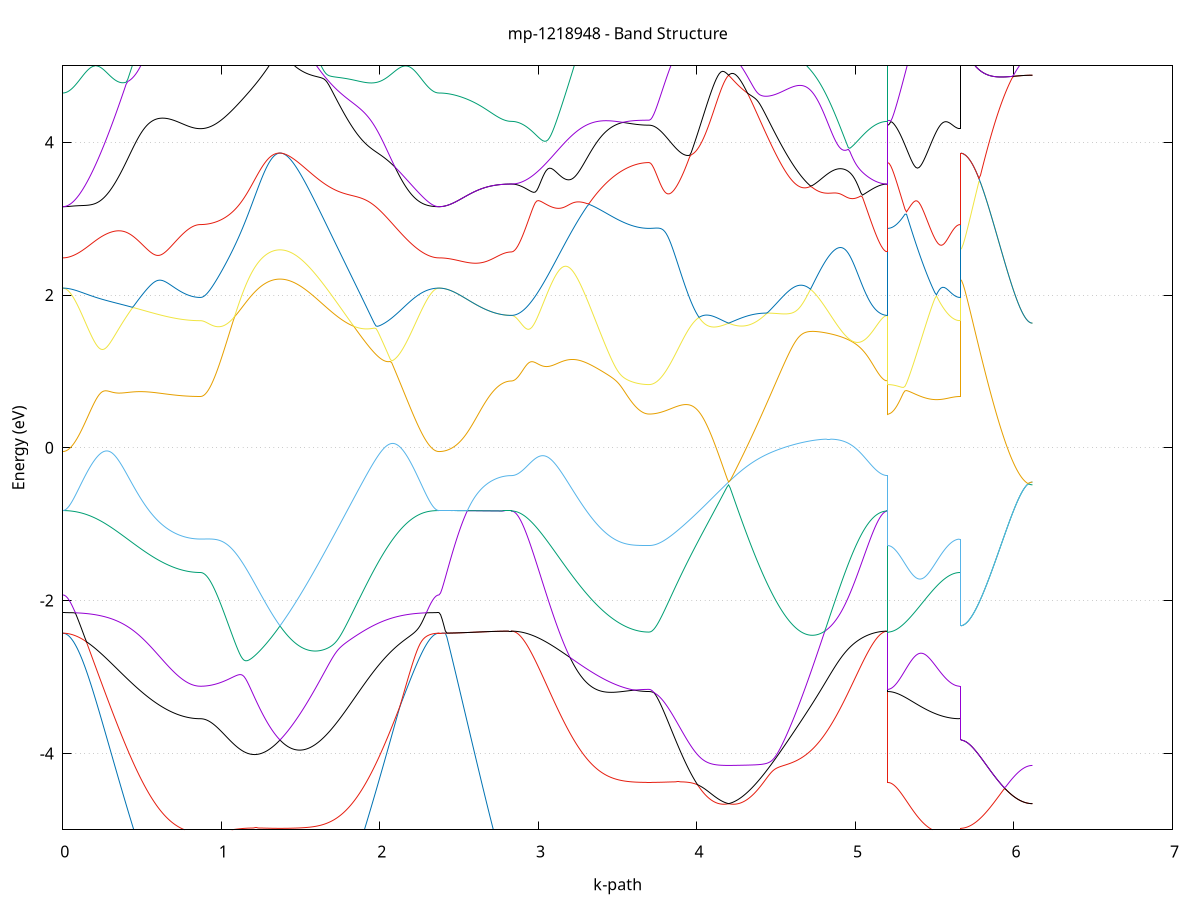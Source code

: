 set title 'mp-1218948 - Band Structure'
set xlabel 'k-path'
set ylabel 'Energy (eV)'
set grid y
set yrange [-5:5]
set terminal png size 800,600
set output 'mp-1218948_bands_gnuplot.png'
plot '-' using 1:2 with lines notitle, '-' using 1:2 with lines notitle, '-' using 1:2 with lines notitle, '-' using 1:2 with lines notitle, '-' using 1:2 with lines notitle, '-' using 1:2 with lines notitle, '-' using 1:2 with lines notitle, '-' using 1:2 with lines notitle, '-' using 1:2 with lines notitle, '-' using 1:2 with lines notitle, '-' using 1:2 with lines notitle, '-' using 1:2 with lines notitle, '-' using 1:2 with lines notitle, '-' using 1:2 with lines notitle, '-' using 1:2 with lines notitle, '-' using 1:2 with lines notitle, '-' using 1:2 with lines notitle, '-' using 1:2 with lines notitle, '-' using 1:2 with lines notitle, '-' using 1:2 with lines notitle, '-' using 1:2 with lines notitle, '-' using 1:2 with lines notitle, '-' using 1:2 with lines notitle, '-' using 1:2 with lines notitle, '-' using 1:2 with lines notitle, '-' using 1:2 with lines notitle, '-' using 1:2 with lines notitle, '-' using 1:2 with lines notitle, '-' using 1:2 with lines notitle, '-' using 1:2 with lines notitle, '-' using 1:2 with lines notitle, '-' using 1:2 with lines notitle, '-' using 1:2 with lines notitle, '-' using 1:2 with lines notitle, '-' using 1:2 with lines notitle, '-' using 1:2 with lines notitle, '-' using 1:2 with lines notitle, '-' using 1:2 with lines notitle, '-' using 1:2 with lines notitle, '-' using 1:2 with lines notitle, '-' using 1:2 with lines notitle, '-' using 1:2 with lines notitle, '-' using 1:2 with lines notitle, '-' using 1:2 with lines notitle, '-' using 1:2 with lines notitle, '-' using 1:2 with lines notitle, '-' using 1:2 with lines notitle, '-' using 1:2 with lines notitle, '-' using 1:2 with lines notitle, '-' using 1:2 with lines notitle, '-' using 1:2 with lines notitle, '-' using 1:2 with lines notitle, '-' using 1:2 with lines notitle, '-' using 1:2 with lines notitle, '-' using 1:2 with lines notitle, '-' using 1:2 with lines notitle, '-' using 1:2 with lines notitle, '-' using 1:2 with lines notitle, '-' using 1:2 with lines notitle, '-' using 1:2 with lines notitle, '-' using 1:2 with lines notitle, '-' using 1:2 with lines notitle, '-' using 1:2 with lines notitle, '-' using 1:2 with lines notitle
0.000000 -21.622832
0.009984 -21.622832
0.019968 -21.622832
0.029952 -21.622832
0.039936 -21.622832
0.049920 -21.622732
0.059904 -21.622732
0.069888 -21.622732
0.079873 -21.622732
0.089857 -21.622632
0.099841 -21.622632
0.109825 -21.622632
0.119809 -21.622532
0.129793 -21.622532
0.139777 -21.622432
0.149761 -21.622432
0.159745 -21.622332
0.169729 -21.622232
0.179713 -21.622232
0.189697 -21.622132
0.199681 -21.622032
0.209665 -21.622032
0.219649 -21.621932
0.229634 -21.621832
0.239618 -21.621732
0.249602 -21.621632
0.259586 -21.621532
0.269570 -21.621432
0.279554 -21.621332
0.289538 -21.621232
0.299522 -21.621132
0.309506 -21.621032
0.319490 -21.620932
0.329474 -21.620732
0.339458 -21.620632
0.349442 -21.620532
0.359426 -21.620432
0.369410 -21.620232
0.379395 -21.620132
0.389379 -21.619932
0.399363 -21.619832
0.409347 -21.619732
0.419331 -21.619532
0.429315 -21.619432
0.439299 -21.619232
0.449283 -21.619132
0.459267 -21.618932
0.469251 -21.618832
0.479235 -21.618632
0.489219 -21.618532
0.499203 -21.618332
0.509187 -21.618132
0.519171 -21.618032
0.529156 -21.617832
0.539140 -21.617732
0.549124 -21.617532
0.559108 -21.617432
0.569092 -21.617232
0.579076 -21.617132
0.589060 -21.616932
0.599044 -21.616832
0.609028 -21.616632
0.619012 -21.616532
0.628996 -21.616432
0.638980 -21.616232
0.648964 -21.616132
0.658948 -21.616032
0.668932 -21.615932
0.678917 -21.615732
0.688901 -21.615632
0.698885 -21.615532
0.708869 -21.615432
0.718853 -21.615332
0.728837 -21.615232
0.738821 -21.615132
0.748805 -21.615132
0.758789 -21.615032
0.768773 -21.614932
0.778757 -21.614932
0.788741 -21.614832
0.798725 -21.614832
0.808709 -21.614732
0.818693 -21.614732
0.828678 -21.614732
0.838662 -21.614632
0.848646 -21.614632
0.858630 -21.614632
0.868614 -21.614632
0.868614 -21.614632
0.878447 -21.614732
0.888280 -21.615032
0.898113 -21.615432
0.907947 -21.615932
0.917780 -21.616332
0.927613 -21.616832
0.937446 -21.617332
0.947280 -21.617732
0.957113 -21.618232
0.966946 -21.618632
0.976779 -21.619132
0.986612 -21.619532
0.996446 -21.620032
1.006279 -21.620432
1.016112 -21.620832
1.025945 -21.621332
1.035779 -21.621732
1.045612 -21.622132
1.055445 -21.622532
1.065278 -21.622932
1.075111 -21.623232
1.084945 -21.623632
1.094778 -21.624032
1.104611 -21.624332
1.114444 -21.624732
1.124278 -21.625032
1.134111 -21.625332
1.143944 -21.625732
1.153777 -21.626032
1.163610 -21.626232
1.173444 -21.626532
1.183277 -21.626832
1.193110 -21.627032
1.202943 -21.627332
1.212777 -21.627532
1.222610 -21.627732
1.232443 -21.627932
1.242276 -21.628132
1.252109 -21.628332
1.261943 -21.628532
1.271776 -21.628632
1.281609 -21.628732
1.291442 -21.628932
1.301276 -21.629032
1.311109 -21.629132
1.320942 -21.629132
1.330775 -21.629232
1.340608 -21.629332
1.350442 -21.629332
1.360275 -21.629332
1.370108 -21.629332
1.370108 -21.629332
1.380039 -21.629332
1.389969 -21.629332
1.399900 -21.629332
1.409830 -21.629232
1.419761 -21.629232
1.429692 -21.629132
1.439622 -21.629032
1.449553 -21.628932
1.459483 -21.628832
1.469414 -21.628632
1.479345 -21.628532
1.489275 -21.628332
1.499206 -21.628232
1.509136 -21.628032
1.519067 -21.627832
1.528997 -21.627632
1.538928 -21.627432
1.548859 -21.627232
1.558789 -21.627032
1.568720 -21.626832
1.578650 -21.626632
1.588581 -21.626332
1.598512 -21.626132
1.608442 -21.625932
1.618373 -21.625632
1.628303 -21.625332
1.638234 -21.625132
1.648164 -21.624832
1.658095 -21.624632
1.668026 -21.624332
1.677956 -21.624132
1.687887 -21.623832
1.697817 -21.623632
1.707748 -21.623332
1.717679 -21.623132
1.727609 -21.622832
1.737540 -21.622632
1.747470 -21.622432
1.757401 -21.622132
1.767331 -21.621932
1.777262 -21.621732
1.787193 -21.621532
1.797123 -21.621332
1.807054 -21.621132
1.816984 -21.621032
1.826915 -21.620832
1.836846 -21.620632
1.846776 -21.620532
1.856707 -21.620432
1.866637 -21.620332
1.876568 -21.620232
1.886498 -21.620132
1.896429 -21.620032
1.906360 -21.619932
1.916290 -21.619932
1.926221 -21.619832
1.936151 -21.619832
1.946082 -21.619832
1.956013 -21.619732
1.965943 -21.619732
1.975874 -21.619832
1.985804 -21.619832
1.995735 -21.619832
2.005665 -21.619932
2.015596 -21.619932
2.025527 -21.620032
2.035457 -21.620032
2.045388 -21.620132
2.055318 -21.620232
2.065249 -21.620332
2.075180 -21.620532
2.085110 -21.620732
2.095041 -21.620832
2.104971 -21.621032
2.114902 -21.621232
2.124832 -21.621332
2.134763 -21.621432
2.144694 -21.621632
2.154624 -21.621732
2.164555 -21.621832
2.174485 -21.621932
2.184416 -21.622032
2.194346 -21.622132
2.204277 -21.622232
2.214208 -21.622332
2.224138 -21.622332
2.234069 -21.622432
2.243999 -21.622532
2.253930 -21.622532
2.263861 -21.622632
2.273791 -21.622632
2.283722 -21.622632
2.293652 -21.622732
2.303583 -21.622732
2.313513 -21.622732
2.323444 -21.622732
2.333375 -21.622832
2.343305 -21.622832
2.353236 -21.622832
2.363166 -21.622832
2.373097 -21.622832
2.373097 -21.622832
2.383028 -21.622832
2.392959 -21.622832
2.402889 -21.622832
2.412820 -21.622832
2.422751 -21.622832
2.432682 -21.622832
2.442612 -21.622832
2.452543 -21.622832
2.462474 -21.622832
2.472405 -21.622832
2.482336 -21.622832
2.492266 -21.622832
2.502197 -21.622832
2.512128 -21.622932
2.522059 -21.622932
2.531989 -21.622932
2.541920 -21.622932
2.551851 -21.622932
2.561782 -21.622932
2.571713 -21.622932
2.581643 -21.622932
2.591574 -21.622932
2.601505 -21.622932
2.611436 -21.622932
2.621366 -21.623032
2.631297 -21.623032
2.641228 -21.623032
2.651159 -21.623032
2.661090 -21.623032
2.671020 -21.623032
2.680951 -21.623032
2.690882 -21.623032
2.700813 -21.623032
2.710743 -21.623032
2.720674 -21.623032
2.730605 -21.623032
2.740536 -21.623032
2.750467 -21.623032
2.760397 -21.623032
2.770328 -21.623132
2.780259 -21.623132
2.790190 -21.623132
2.800120 -21.623132
2.810051 -21.623132
2.819982 -21.623132
2.829913 -21.623132
2.829913 -21.623132
2.839897 -21.623132
2.849881 -21.623132
2.859865 -21.623132
2.869849 -21.623032
2.879833 -21.623032
2.889817 -21.623032
2.899801 -21.623032
2.909785 -21.623032
2.919769 -21.622932
2.929753 -21.622932
2.939738 -21.622932
2.949722 -21.622932
2.959706 -21.622832
2.969690 -21.622832
2.979674 -21.622732
2.989658 -21.622732
2.999642 -21.622632
3.009626 -21.622632
3.019610 -21.622532
3.029594 -21.622532
3.039578 -21.622432
3.049562 -21.622332
3.059546 -21.622332
3.069530 -21.622232
3.079514 -21.622132
3.089499 -21.622032
3.099483 -21.621932
3.109467 -21.621832
3.119451 -21.621732
3.129435 -21.621632
3.139419 -21.621532
3.149403 -21.621432
3.159387 -21.621332
3.169371 -21.621232
3.179355 -21.621132
3.189339 -21.620932
3.199323 -21.620832
3.209307 -21.620732
3.219291 -21.620532
3.229275 -21.620432
3.239259 -21.620232
3.249244 -21.620132
3.259228 -21.619932
3.269212 -21.619732
3.279196 -21.619632
3.289180 -21.619432
3.299164 -21.619232
3.309148 -21.619132
3.319132 -21.618932
3.329116 -21.618732
3.339100 -21.618532
3.349084 -21.618332
3.359068 -21.618132
3.369052 -21.617932
3.379036 -21.617732
3.389020 -21.617532
3.399005 -21.617332
3.408989 -21.617132
3.418973 -21.616932
3.428957 -21.616732
3.438941 -21.616532
3.448925 -21.616332
3.458909 -21.616132
3.468893 -21.615932
3.478877 -21.615832
3.488861 -21.615632
3.498845 -21.615432
3.508829 -21.615232
3.518813 -21.615032
3.528797 -21.614932
3.538781 -21.614732
3.548766 -21.614632
3.558750 -21.614432
3.568734 -21.614332
3.578718 -21.614232
3.588702 -21.614032
3.598686 -21.613932
3.608670 -21.613832
3.618654 -21.613732
3.628638 -21.613632
3.638622 -21.613632
3.648606 -21.613532
3.658590 -21.613532
3.668574 -21.613432
3.678558 -21.613432
3.688542 -21.613432
3.698527 -21.613432
3.698527 -21.613432
3.708360 -21.613532
3.718193 -21.613932
3.728026 -21.614332
3.737859 -21.614732
3.747693 -21.615132
3.757526 -21.615632
3.767359 -21.616032
3.777192 -21.616432
3.787026 -21.616932
3.796859 -21.617332
3.806692 -21.617732
3.816525 -21.618132
3.826358 -21.618532
3.836192 -21.618932
3.846025 -21.619332
3.855858 -21.619732
3.865691 -21.620032
3.875525 -21.620432
3.885358 -21.620732
3.895191 -21.621132
3.905024 -21.621432
3.914857 -21.621832
3.924691 -21.622132
3.934524 -21.622432
3.944357 -21.622732
3.954190 -21.623032
3.964024 -21.623332
3.973857 -21.623632
3.983690 -21.623832
3.993523 -21.624132
4.003356 -21.624332
4.013190 -21.624632
4.023023 -21.624832
4.032856 -21.625032
4.042689 -21.625232
4.052523 -21.625432
4.062356 -21.625632
4.072189 -21.625732
4.082022 -21.625932
4.091855 -21.626032
4.101689 -21.626232
4.111522 -21.626332
4.121355 -21.626432
4.131188 -21.626532
4.141022 -21.626632
4.150855 -21.626632
4.160688 -21.626732
4.170521 -21.626732
4.180355 -21.626832
4.190188 -21.626832
4.200021 -21.626832
4.200021 -21.626832
4.209952 -21.626832
4.219882 -21.626832
4.229813 -21.626732
4.239743 -21.626732
4.249674 -21.626632
4.259604 -21.626632
4.269535 -21.626532
4.279466 -21.626432
4.289396 -21.626332
4.299327 -21.626232
4.309257 -21.626132
4.319188 -21.625932
4.329119 -21.625832
4.339049 -21.625732
4.348980 -21.625532
4.358910 -21.625332
4.368841 -21.625232
4.378771 -21.625032
4.388702 -21.624832
4.398633 -21.624632
4.408563 -21.624432
4.418494 -21.624232
4.428424 -21.624032
4.438355 -21.623832
4.448285 -21.623632
4.458216 -21.623432
4.468147 -21.623232
4.478077 -21.623032
4.488008 -21.622832
4.497938 -21.622632
4.507869 -21.622432
4.517800 -21.622232
4.527730 -21.622032
4.537661 -21.621832
4.547591 -21.621632
4.557522 -21.621432
4.567452 -21.621232
4.577383 -21.621032
4.587314 -21.620932
4.597244 -21.620732
4.607175 -21.620532
4.617105 -21.620432
4.627036 -21.620332
4.636967 -21.620132
4.646897 -21.620032
4.656828 -21.619932
4.666758 -21.619832
4.676689 -21.619732
4.686619 -21.619632
4.696550 -21.619632
4.706481 -21.619532
4.716411 -21.619432
4.726342 -21.619432
4.736272 -21.619432
4.746203 -21.619432
4.756134 -21.619432
4.766064 -21.619432
4.775995 -21.619432
4.785925 -21.619432
4.795856 -21.619532
4.805786 -21.619532
4.815717 -21.619632
4.825648 -21.619632
4.835578 -21.619732
4.845509 -21.619932
4.855439 -21.620132
4.865370 -21.620332
4.875301 -21.620532
4.885231 -21.620732
4.895162 -21.620932
4.905092 -21.621132
4.915023 -21.621332
4.924953 -21.621432
4.934884 -21.621632
4.944815 -21.621732
4.954745 -21.621832
4.964676 -21.622032
4.974606 -21.622132
4.984537 -21.622232
4.994468 -21.622332
5.004398 -21.622432
5.014329 -21.622432
5.024259 -21.622532
5.034190 -21.622632
5.044120 -21.622632
5.054051 -21.622732
5.063982 -21.622832
5.073912 -21.622832
5.083843 -21.622832
5.093773 -21.622932
5.103704 -21.622932
5.113635 -21.622932
5.123565 -21.623032
5.133496 -21.623032
5.143426 -21.623032
5.153357 -21.623032
5.163287 -21.623032
5.173218 -21.623132
5.183149 -21.623132
5.193079 -21.623132
5.203010 -21.623132
5.203010 -21.613432
5.212941 -21.613432
5.222871 -21.613432
5.232802 -21.613432
5.242733 -21.613432
5.252664 -21.613432
5.262594 -21.613432
5.272525 -21.613432
5.282456 -21.613532
5.292387 -21.613532
5.302318 -21.613532
5.312248 -21.613532
5.322179 -21.613632
5.332110 -21.613632
5.342041 -21.613632
5.351971 -21.613732
5.361902 -21.613732
5.371833 -21.613832
5.381764 -21.613832
5.391695 -21.613832
5.401625 -21.613932
5.411556 -21.613932
5.421487 -21.614032
5.431418 -21.614032
5.441348 -21.614032
5.451279 -21.614132
5.461210 -21.614132
5.471141 -21.614232
5.481072 -21.614232
5.491002 -21.614232
5.500933 -21.614332
5.510864 -21.614332
5.520795 -21.614332
5.530725 -21.614432
5.540656 -21.614432
5.550587 -21.614432
5.560518 -21.614532
5.570449 -21.614532
5.580379 -21.614532
5.590310 -21.614532
5.600241 -21.614532
5.610172 -21.614632
5.620102 -21.614632
5.630033 -21.614632
5.639964 -21.614632
5.649895 -21.614632
5.659826 -21.614632
5.659826 -21.629332
5.669756 -21.629332
5.679687 -21.629332
5.689618 -21.629332
5.699549 -21.629332
5.709479 -21.629232
5.719410 -21.629232
5.729341 -21.629232
5.739272 -21.629132
5.749203 -21.629132
5.759133 -21.629032
5.769064 -21.629032
5.778995 -21.628932
5.788926 -21.628932
5.798856 -21.628832
5.808787 -21.628732
5.818718 -21.628732
5.828649 -21.628632
5.838580 -21.628532
5.848510 -21.628432
5.858441 -21.628332
5.868372 -21.628232
5.878303 -21.628232
5.888233 -21.628132
5.898164 -21.628032
5.908095 -21.627932
5.918026 -21.627832
5.927957 -21.627732
5.937887 -21.627632
5.947818 -21.627632
5.957749 -21.627532
5.967680 -21.627432
5.977610 -21.627332
5.987541 -21.627332
5.997472 -21.627232
6.007403 -21.627132
6.017334 -21.627132
6.027264 -21.627032
6.037195 -21.627032
6.047126 -21.626932
6.057057 -21.626932
6.066987 -21.626932
6.076918 -21.626832
6.086849 -21.626832
6.096780 -21.626832
6.106711 -21.626832
6.116641 -21.626832
e
0.000000 -21.622832
0.009984 -21.622832
0.019968 -21.622832
0.029952 -21.622832
0.039936 -21.622732
0.049920 -21.622732
0.059904 -21.622632
0.069888 -21.622632
0.079873 -21.622532
0.089857 -21.622532
0.099841 -21.622432
0.109825 -21.622332
0.119809 -21.622232
0.129793 -21.622132
0.139777 -21.622032
0.149761 -21.621932
0.159745 -21.621832
0.169729 -21.621732
0.179713 -21.621632
0.189697 -21.621432
0.199681 -21.621332
0.209665 -21.621232
0.219649 -21.621032
0.229634 -21.620932
0.239618 -21.620732
0.249602 -21.620532
0.259586 -21.620432
0.269570 -21.620232
0.279554 -21.620032
0.289538 -21.619932
0.299522 -21.619732
0.309506 -21.619532
0.319490 -21.619332
0.329474 -21.619132
0.339458 -21.618932
0.349442 -21.618732
0.359426 -21.618632
0.369410 -21.618432
0.379395 -21.618232
0.389379 -21.618032
0.399363 -21.617832
0.409347 -21.617632
0.419331 -21.617432
0.429315 -21.617232
0.439299 -21.617032
0.449283 -21.616832
0.459267 -21.616732
0.469251 -21.616532
0.479235 -21.616332
0.489219 -21.616132
0.499203 -21.615932
0.509187 -21.615832
0.519171 -21.615632
0.529156 -21.615432
0.539140 -21.615332
0.549124 -21.615132
0.559108 -21.614932
0.569092 -21.614832
0.579076 -21.614632
0.589060 -21.614532
0.599044 -21.614432
0.609028 -21.614232
0.619012 -21.614132
0.628996 -21.614032
0.638980 -21.613832
0.648964 -21.613732
0.658948 -21.613632
0.668932 -21.613532
0.678917 -21.613432
0.688901 -21.613332
0.698885 -21.613232
0.708869 -21.613132
0.718853 -21.613132
0.728837 -21.613032
0.738821 -21.612932
0.748805 -21.612932
0.758789 -21.612832
0.768773 -21.612732
0.778757 -21.612732
0.788741 -21.612632
0.798725 -21.612632
0.808709 -21.612632
0.818693 -21.612532
0.828678 -21.612532
0.838662 -21.612532
0.848646 -21.612532
0.858630 -21.612532
0.868614 -21.612532
0.868614 -21.612532
0.878447 -21.612432
0.888280 -21.612032
0.898113 -21.611632
0.907947 -21.611132
0.917780 -21.610632
0.927613 -21.610032
0.937446 -21.609532
0.947280 -21.608932
0.957113 -21.608332
0.966946 -21.607732
0.976779 -21.607132
0.986612 -21.606532
0.996446 -21.605932
1.006279 -21.605232
1.016112 -21.604632
1.025945 -21.603932
1.035779 -21.603332
1.045612 -21.602632
1.055445 -21.601932
1.065278 -21.601232
1.075111 -21.600532
1.084945 -21.599832
1.094778 -21.599132
1.104611 -21.598432
1.114444 -21.597732
1.124278 -21.597032
1.134111 -21.596232
1.143944 -21.595532
1.153777 -21.594732
1.163610 -21.594032
1.173444 -21.593332
1.183277 -21.592532
1.193110 -21.591732
1.202943 -21.591032
1.212777 -21.590232
1.222610 -21.589532
1.232443 -21.588732
1.242276 -21.588032
1.252109 -21.587332
1.261943 -21.586532
1.271776 -21.585832
1.281609 -21.585132
1.291442 -21.584432
1.301276 -21.583732
1.311109 -21.583032
1.320942 -21.582432
1.330775 -21.581732
1.340608 -21.581132
1.350442 -21.580532
1.360275 -21.580032
1.370108 -21.579532
1.370108 -21.579532
1.380039 -21.580032
1.389969 -21.580532
1.399900 -21.581132
1.409830 -21.581732
1.419761 -21.582432
1.429692 -21.583032
1.439622 -21.583732
1.449553 -21.584432
1.459483 -21.585132
1.469414 -21.585832
1.479345 -21.586632
1.489275 -21.587432
1.499206 -21.588132
1.509136 -21.588932
1.519067 -21.589732
1.528997 -21.590532
1.538928 -21.591332
1.548859 -21.592132
1.558789 -21.592832
1.568720 -21.593632
1.578650 -21.594432
1.588581 -21.595232
1.598512 -21.596032
1.608442 -21.596832
1.618373 -21.597632
1.628303 -21.598332
1.638234 -21.599132
1.648164 -21.599932
1.658095 -21.600632
1.668026 -21.601432
1.677956 -21.602132
1.687887 -21.602832
1.697817 -21.603532
1.707748 -21.604232
1.717679 -21.604932
1.727609 -21.605632
1.737540 -21.606332
1.747470 -21.606932
1.757401 -21.607532
1.767331 -21.608232
1.777262 -21.608832
1.787193 -21.609432
1.797123 -21.610032
1.807054 -21.610532
1.816984 -21.611132
1.826915 -21.611632
1.836846 -21.612132
1.846776 -21.612732
1.856707 -21.613232
1.866637 -21.613632
1.876568 -21.614132
1.886498 -21.614632
1.896429 -21.615032
1.906360 -21.615432
1.916290 -21.615832
1.926221 -21.616232
1.936151 -21.616632
1.946082 -21.616932
1.956013 -21.617332
1.965943 -21.617632
1.975874 -21.618032
1.985804 -21.618332
1.995735 -21.618632
2.005665 -21.618832
2.015596 -21.619132
2.025527 -21.619432
2.035457 -21.619632
2.045388 -21.619832
2.055318 -21.620132
2.065249 -21.620332
2.075180 -21.620432
2.085110 -21.620532
2.095041 -21.620632
2.104971 -21.620732
2.114902 -21.620832
2.124832 -21.620932
2.134763 -21.621032
2.144694 -21.621132
2.154624 -21.621232
2.164555 -21.621332
2.174485 -21.621532
2.184416 -21.621632
2.194346 -21.621732
2.204277 -21.621832
2.214208 -21.621932
2.224138 -21.622032
2.234069 -21.622132
2.243999 -21.622232
2.253930 -21.622332
2.263861 -21.622332
2.273791 -21.622432
2.283722 -21.622532
2.293652 -21.622532
2.303583 -21.622632
2.313513 -21.622632
2.323444 -21.622732
2.333375 -21.622732
2.343305 -21.622832
2.353236 -21.622832
2.363166 -21.622832
2.373097 -21.622832
2.373097 -21.622832
2.383028 -21.622832
2.392959 -21.622832
2.402889 -21.622832
2.412820 -21.622832
2.422751 -21.622832
2.432682 -21.622832
2.442612 -21.622832
2.452543 -21.622832
2.462474 -21.622832
2.472405 -21.622832
2.482336 -21.622832
2.492266 -21.622832
2.502197 -21.622832
2.512128 -21.622932
2.522059 -21.622932
2.531989 -21.622932
2.541920 -21.622932
2.551851 -21.622932
2.561782 -21.622932
2.571713 -21.622932
2.581643 -21.622932
2.591574 -21.622932
2.601505 -21.622932
2.611436 -21.622932
2.621366 -21.623032
2.631297 -21.623032
2.641228 -21.623032
2.651159 -21.623032
2.661090 -21.623032
2.671020 -21.623032
2.680951 -21.623032
2.690882 -21.623032
2.700813 -21.623032
2.710743 -21.623032
2.720674 -21.623032
2.730605 -21.623032
2.740536 -21.623032
2.750467 -21.623032
2.760397 -21.623032
2.770328 -21.623132
2.780259 -21.623132
2.790190 -21.623132
2.800120 -21.623132
2.810051 -21.623132
2.819982 -21.623132
2.829913 -21.623132
2.829913 -21.623132
2.839897 -21.623132
2.849881 -21.623032
2.859865 -21.623032
2.869849 -21.623032
2.879833 -21.623032
2.889817 -21.622932
2.899801 -21.622932
2.909785 -21.622832
2.919769 -21.622732
2.929753 -21.622732
2.939738 -21.622632
2.949722 -21.622532
2.959706 -21.622432
2.969690 -21.622332
2.979674 -21.622232
2.989658 -21.622032
2.999642 -21.621932
3.009626 -21.621832
3.019610 -21.621632
3.029594 -21.621532
3.039578 -21.621332
3.049562 -21.621232
3.059546 -21.621032
3.069530 -21.620932
3.079514 -21.620732
3.089499 -21.620532
3.099483 -21.620332
3.109467 -21.620132
3.119451 -21.620032
3.129435 -21.619832
3.139419 -21.619632
3.149403 -21.619432
3.159387 -21.619232
3.169371 -21.619032
3.179355 -21.618832
3.189339 -21.618632
3.199323 -21.618432
3.209307 -21.618132
3.219291 -21.617932
3.229275 -21.617732
3.239259 -21.617532
3.249244 -21.617332
3.259228 -21.617132
3.269212 -21.616932
3.279196 -21.616732
3.289180 -21.616532
3.299164 -21.616332
3.309148 -21.616132
3.319132 -21.615932
3.329116 -21.615732
3.339100 -21.615532
3.349084 -21.615432
3.359068 -21.615232
3.369052 -21.615032
3.379036 -21.614832
3.389020 -21.614732
3.399005 -21.614532
3.408989 -21.614332
3.418973 -21.614232
3.428957 -21.614032
3.438941 -21.613932
3.448925 -21.613732
3.458909 -21.613632
3.468893 -21.613532
3.478877 -21.613432
3.488861 -21.613232
3.498845 -21.613132
3.508829 -21.613032
3.518813 -21.612932
3.528797 -21.612832
3.538781 -21.612732
3.548766 -21.612632
3.558750 -21.612532
3.568734 -21.612532
3.578718 -21.612432
3.588702 -21.612332
3.598686 -21.612332
3.608670 -21.612232
3.618654 -21.612232
3.628638 -21.612132
3.638622 -21.612132
3.648606 -21.612032
3.658590 -21.612032
3.668574 -21.612032
3.678558 -21.612032
3.688542 -21.612032
3.698527 -21.612032
3.698527 -21.612032
3.708360 -21.611832
3.718193 -21.611432
3.728026 -21.611032
3.737859 -21.610532
3.747693 -21.610032
3.757526 -21.609532
3.767359 -21.608932
3.777192 -21.608432
3.787026 -21.607832
3.796859 -21.607232
3.806692 -21.606732
3.816525 -21.606132
3.826358 -21.605532
3.836192 -21.604932
3.846025 -21.604232
3.855858 -21.603632
3.865691 -21.603032
3.875525 -21.602332
3.885358 -21.601732
3.895191 -21.601032
3.905024 -21.600332
3.914857 -21.599632
3.924691 -21.599032
3.934524 -21.598332
3.944357 -21.597532
3.954190 -21.596832
3.964024 -21.596132
3.973857 -21.595432
3.983690 -21.594732
3.993523 -21.593932
4.003356 -21.593232
4.013190 -21.592532
4.023023 -21.591732
4.032856 -21.591032
4.042689 -21.590332
4.052523 -21.589532
4.062356 -21.588832
4.072189 -21.588132
4.082022 -21.587332
4.091855 -21.586632
4.101689 -21.585932
4.111522 -21.585232
4.121355 -21.584532
4.131188 -21.583832
4.141022 -21.583132
4.150855 -21.582532
4.160688 -21.581932
4.170521 -21.581332
4.180355 -21.580732
4.190188 -21.580132
4.200021 -21.579632
4.200021 -21.579632
4.209952 -21.580132
4.219882 -21.580732
4.229813 -21.581332
4.239743 -21.581932
4.249674 -21.582632
4.259604 -21.583332
4.269535 -21.584032
4.279466 -21.584732
4.289396 -21.585432
4.299327 -21.586232
4.309257 -21.586932
4.319188 -21.587732
4.329119 -21.588532
4.339049 -21.589332
4.348980 -21.590132
4.358910 -21.591032
4.368841 -21.591832
4.378771 -21.592632
4.388702 -21.593432
4.398633 -21.594232
4.408563 -21.595132
4.418494 -21.595932
4.428424 -21.596732
4.438355 -21.597532
4.448285 -21.598332
4.458216 -21.599132
4.468147 -21.599932
4.478077 -21.600732
4.488008 -21.601432
4.497938 -21.602232
4.507869 -21.602932
4.517800 -21.603732
4.527730 -21.604432
4.537661 -21.605132
4.547591 -21.605832
4.557522 -21.606532
4.567452 -21.607232
4.577383 -21.607832
4.587314 -21.608532
4.597244 -21.609132
4.607175 -21.609732
4.617105 -21.610332
4.627036 -21.610932
4.636967 -21.611532
4.646897 -21.612032
4.656828 -21.612632
4.666758 -21.613132
4.676689 -21.613632
4.686619 -21.614132
4.696550 -21.614632
4.706481 -21.615032
4.716411 -21.615532
4.726342 -21.615932
4.736272 -21.616332
4.746203 -21.616732
4.756134 -21.617132
4.766064 -21.617432
4.775995 -21.617832
4.785925 -21.618132
4.795856 -21.618532
4.805786 -21.618832
4.815717 -21.619132
4.825648 -21.619332
4.835578 -21.619632
4.845509 -21.619832
4.855439 -21.619932
4.865370 -21.620032
4.875301 -21.620132
4.885231 -21.620232
4.895162 -21.620332
4.905092 -21.620432
4.915023 -21.620532
4.924953 -21.620632
4.934884 -21.620732
4.944815 -21.620932
4.954745 -21.621032
4.964676 -21.621132
4.974606 -21.621332
4.984537 -21.621432
4.994468 -21.621532
5.004398 -21.621632
5.014329 -21.621832
5.024259 -21.621932
5.034190 -21.622032
5.044120 -21.622132
5.054051 -21.622232
5.063982 -21.622332
5.073912 -21.622432
5.083843 -21.622532
5.093773 -21.622632
5.103704 -21.622732
5.113635 -21.622732
5.123565 -21.622832
5.133496 -21.622932
5.143426 -21.622932
5.153357 -21.623032
5.163287 -21.623032
5.173218 -21.623032
5.183149 -21.623032
5.193079 -21.623132
5.203010 -21.623132
5.203010 -21.612032
5.212941 -21.612032
5.222871 -21.612032
5.232802 -21.612032
5.242733 -21.612032
5.252664 -21.612032
5.262594 -21.612032
5.272525 -21.612032
5.282456 -21.612032
5.292387 -21.612032
5.302318 -21.612032
5.312248 -21.612032
5.322179 -21.612032
5.332110 -21.612032
5.342041 -21.612132
5.351971 -21.612132
5.361902 -21.612132
5.371833 -21.612132
5.381764 -21.612132
5.391695 -21.612132
5.401625 -21.612232
5.411556 -21.612232
5.421487 -21.612232
5.431418 -21.612232
5.441348 -21.612232
5.451279 -21.612332
5.461210 -21.612332
5.471141 -21.612332
5.481072 -21.612332
5.491002 -21.612332
5.500933 -21.612332
5.510864 -21.612432
5.520795 -21.612432
5.530725 -21.612432
5.540656 -21.612432
5.550587 -21.612432
5.560518 -21.612432
5.570449 -21.612432
5.580379 -21.612432
5.590310 -21.612532
5.600241 -21.612532
5.610172 -21.612532
5.620102 -21.612532
5.630033 -21.612532
5.639964 -21.612532
5.649895 -21.612532
5.659826 -21.612532
5.659826 -21.579532
5.669756 -21.579532
5.679687 -21.579532
5.689618 -21.579532
5.699549 -21.579532
5.709479 -21.579532
5.719410 -21.579532
5.729341 -21.579532
5.739272 -21.579532
5.749203 -21.579532
5.759133 -21.579532
5.769064 -21.579532
5.778995 -21.579532
5.788926 -21.579532
5.798856 -21.579532
5.808787 -21.579532
5.818718 -21.579532
5.828649 -21.579532
5.838580 -21.579532
5.848510 -21.579532
5.858441 -21.579532
5.868372 -21.579532
5.878303 -21.579532
5.888233 -21.579532
5.898164 -21.579632
5.908095 -21.579632
5.918026 -21.579632
5.927957 -21.579632
5.937887 -21.579632
5.947818 -21.579632
5.957749 -21.579632
5.967680 -21.579632
5.977610 -21.579632
5.987541 -21.579632
5.997472 -21.579632
6.007403 -21.579632
6.017334 -21.579632
6.027264 -21.579632
6.037195 -21.579632
6.047126 -21.579632
6.057057 -21.579632
6.066987 -21.579632
6.076918 -21.579632
6.086849 -21.579632
6.096780 -21.579632
6.106711 -21.579632
6.116641 -21.579632
e
0.000000 -21.582932
0.009984 -21.582932
0.019968 -21.582932
0.029952 -21.582932
0.039936 -21.582932
0.049920 -21.582932
0.059904 -21.582932
0.069888 -21.583032
0.079873 -21.583032
0.089857 -21.583032
0.099841 -21.583132
0.109825 -21.583132
0.119809 -21.583132
0.129793 -21.583232
0.139777 -21.583232
0.149761 -21.583332
0.159745 -21.583332
0.169729 -21.583432
0.179713 -21.583532
0.189697 -21.583532
0.199681 -21.583632
0.209665 -21.583732
0.219649 -21.583732
0.229634 -21.583832
0.239618 -21.583932
0.249602 -21.584032
0.259586 -21.584132
0.269570 -21.584132
0.279554 -21.584232
0.289538 -21.584332
0.299522 -21.584432
0.309506 -21.584532
0.319490 -21.584632
0.329474 -21.584732
0.339458 -21.584832
0.349442 -21.584932
0.359426 -21.585032
0.369410 -21.585132
0.379395 -21.585132
0.389379 -21.585232
0.399363 -21.585332
0.409347 -21.585432
0.419331 -21.585532
0.429315 -21.585532
0.439299 -21.585632
0.449283 -21.585732
0.459267 -21.585732
0.469251 -21.585832
0.479235 -21.585832
0.489219 -21.585932
0.499203 -21.585932
0.509187 -21.585932
0.519171 -21.585932
0.529156 -21.585932
0.539140 -21.585932
0.549124 -21.585932
0.559108 -21.585932
0.569092 -21.585832
0.579076 -21.585832
0.589060 -21.585732
0.599044 -21.585632
0.609028 -21.585632
0.619012 -21.585532
0.628996 -21.585432
0.638980 -21.585232
0.648964 -21.585132
0.658948 -21.585032
0.668932 -21.584832
0.678917 -21.584632
0.688901 -21.584532
0.698885 -21.584332
0.708869 -21.584132
0.718853 -21.583932
0.728837 -21.583632
0.738821 -21.583432
0.748805 -21.583232
0.758789 -21.583032
0.768773 -21.582832
0.778757 -21.582532
0.788741 -21.582332
0.798725 -21.582132
0.808709 -21.581932
0.818693 -21.581832
0.828678 -21.581632
0.838662 -21.581532
0.848646 -21.581432
0.858630 -21.581432
0.868614 -21.581432
0.868614 -21.581432
0.878447 -21.581332
0.888280 -21.581332
0.898113 -21.581332
0.907947 -21.581232
0.917780 -21.581232
0.927613 -21.581132
0.937446 -21.581032
0.947280 -21.580932
0.957113 -21.580832
0.966946 -21.580732
0.976779 -21.580532
0.986612 -21.580432
0.996446 -21.580232
1.006279 -21.580132
1.016112 -21.579932
1.025945 -21.579732
1.035779 -21.579532
1.045612 -21.579332
1.055445 -21.579132
1.065278 -21.578932
1.075111 -21.578732
1.084945 -21.578532
1.094778 -21.578332
1.104611 -21.578132
1.114444 -21.577932
1.124278 -21.577632
1.134111 -21.577432
1.143944 -21.577332
1.153777 -21.577132
1.163610 -21.576932
1.173444 -21.576732
1.183277 -21.576632
1.193110 -21.576432
1.202943 -21.576332
1.212777 -21.576232
1.222610 -21.576232
1.232443 -21.576232
1.242276 -21.576232
1.252109 -21.576232
1.261943 -21.576232
1.271776 -21.576332
1.281609 -21.576532
1.291442 -21.576732
1.301276 -21.576932
1.311109 -21.577132
1.320942 -21.577432
1.330775 -21.577732
1.340608 -21.578132
1.350442 -21.578532
1.360275 -21.579032
1.370108 -21.579532
1.370108 -21.579532
1.380039 -21.579032
1.389969 -21.578532
1.399900 -21.578132
1.409830 -21.577832
1.419761 -21.577532
1.429692 -21.577332
1.439622 -21.577132
1.449553 -21.576932
1.459483 -21.576832
1.469414 -21.576832
1.479345 -21.576832
1.489275 -21.576832
1.499206 -21.576932
1.509136 -21.577032
1.519067 -21.577132
1.528997 -21.577232
1.538928 -21.577432
1.548859 -21.577532
1.558789 -21.577732
1.568720 -21.577932
1.578650 -21.578132
1.588581 -21.578332
1.598512 -21.578532
1.608442 -21.578732
1.618373 -21.578932
1.628303 -21.579232
1.638234 -21.579432
1.648164 -21.579632
1.658095 -21.579832
1.668026 -21.580032
1.677956 -21.580232
1.687887 -21.580432
1.697817 -21.580632
1.707748 -21.580832
1.717679 -21.581032
1.727609 -21.581232
1.737540 -21.581432
1.747470 -21.581632
1.757401 -21.581832
1.767331 -21.581932
1.777262 -21.582132
1.787193 -21.582232
1.797123 -21.582432
1.807054 -21.582532
1.816984 -21.582732
1.826915 -21.582832
1.836846 -21.582932
1.846776 -21.583132
1.856707 -21.583232
1.866637 -21.583332
1.876568 -21.583432
1.886498 -21.583432
1.896429 -21.583532
1.906360 -21.583632
1.916290 -21.583732
1.926221 -21.583732
1.936151 -21.583832
1.946082 -21.583832
1.956013 -21.583932
1.965943 -21.583932
1.975874 -21.583932
1.985804 -21.583932
1.995735 -21.583932
2.005665 -21.583932
2.015596 -21.583932
2.025527 -21.583932
2.035457 -21.583932
2.045388 -21.583932
2.055318 -21.583932
2.065249 -21.583932
2.075180 -21.583832
2.085110 -21.583832
2.095041 -21.583832
2.104971 -21.583732
2.114902 -21.583732
2.124832 -21.583732
2.134763 -21.583632
2.144694 -21.583632
2.154624 -21.583532
2.164555 -21.583532
2.174485 -21.583432
2.184416 -21.583432
2.194346 -21.583432
2.204277 -21.583332
2.214208 -21.583332
2.224138 -21.583232
2.234069 -21.583232
2.243999 -21.583232
2.253930 -21.583132
2.263861 -21.583132
2.273791 -21.583032
2.283722 -21.583032
2.293652 -21.583032
2.303583 -21.583032
2.313513 -21.582932
2.323444 -21.582932
2.333375 -21.582932
2.343305 -21.582932
2.353236 -21.582932
2.363166 -21.582932
2.373097 -21.582932
2.373097 -21.582932
2.383028 -21.582932
2.392959 -21.582932
2.402889 -21.582932
2.412820 -21.582932
2.422751 -21.582932
2.432682 -21.582932
2.442612 -21.582932
2.452543 -21.582932
2.462474 -21.582932
2.472405 -21.582932
2.482336 -21.582932
2.492266 -21.582932
2.502197 -21.582932
2.512128 -21.582932
2.522059 -21.582932
2.531989 -21.582932
2.541920 -21.582932
2.551851 -21.582932
2.561782 -21.582932
2.571713 -21.582932
2.581643 -21.582932
2.591574 -21.582932
2.601505 -21.582932
2.611436 -21.582932
2.621366 -21.582932
2.631297 -21.582932
2.641228 -21.582932
2.651159 -21.582932
2.661090 -21.582932
2.671020 -21.582932
2.680951 -21.582932
2.690882 -21.582932
2.700813 -21.582932
2.710743 -21.582932
2.720674 -21.582932
2.730605 -21.582932
2.740536 -21.582932
2.750467 -21.582932
2.760397 -21.582932
2.770328 -21.582932
2.780259 -21.582932
2.790190 -21.582932
2.800120 -21.582932
2.810051 -21.582932
2.819982 -21.582932
2.829913 -21.582932
2.829913 -21.582932
2.839897 -21.582932
2.849881 -21.582932
2.859865 -21.582932
2.869849 -21.582932
2.879833 -21.583032
2.889817 -21.583032
2.899801 -21.583032
2.909785 -21.583032
2.919769 -21.583032
2.929753 -21.583132
2.939738 -21.583132
2.949722 -21.583132
2.959706 -21.583232
2.969690 -21.583232
2.979674 -21.583332
2.989658 -21.583332
2.999642 -21.583432
3.009626 -21.583432
3.019610 -21.583532
3.029594 -21.583632
3.039578 -21.583632
3.049562 -21.583732
3.059546 -21.583832
3.069530 -21.583832
3.079514 -21.583932
3.089499 -21.584032
3.099483 -21.584132
3.109467 -21.584232
3.119451 -21.584332
3.129435 -21.584332
3.139419 -21.584432
3.149403 -21.584532
3.159387 -21.584632
3.169371 -21.584732
3.179355 -21.584832
3.189339 -21.584932
3.199323 -21.585032
3.209307 -21.585132
3.219291 -21.585232
3.229275 -21.585232
3.239259 -21.585332
3.249244 -21.585432
3.259228 -21.585532
3.269212 -21.585632
3.279196 -21.585632
3.289180 -21.585732
3.299164 -21.585832
3.309148 -21.585832
3.319132 -21.585932
3.329116 -21.586032
3.339100 -21.586032
3.349084 -21.586032
3.359068 -21.586132
3.369052 -21.586132
3.379036 -21.586132
3.389020 -21.586132
3.399005 -21.586132
3.408989 -21.586132
3.418973 -21.586132
3.428957 -21.586032
3.438941 -21.586032
3.448925 -21.585932
3.458909 -21.585932
3.468893 -21.585832
3.478877 -21.585732
3.488861 -21.585632
3.498845 -21.585532
3.508829 -21.585432
3.518813 -21.585332
3.528797 -21.585132
3.538781 -21.585032
3.548766 -21.584832
3.558750 -21.584732
3.568734 -21.584532
3.578718 -21.584432
3.588702 -21.584232
3.598686 -21.584032
3.608670 -21.583932
3.618654 -21.583732
3.628638 -21.583532
3.638622 -21.583432
3.648606 -21.583332
3.658590 -21.583232
3.668574 -21.583132
3.678558 -21.583032
3.688542 -21.583032
3.698527 -21.583032
3.698527 -21.583032
3.708360 -21.583032
3.718193 -21.582932
3.728026 -21.582932
3.737859 -21.582832
3.747693 -21.582832
3.757526 -21.582732
3.767359 -21.582632
3.777192 -21.582532
3.787026 -21.582432
3.796859 -21.582232
3.806692 -21.582132
3.816525 -21.581932
3.826358 -21.581732
3.836192 -21.581632
3.846025 -21.581432
3.855858 -21.581232
3.865691 -21.580932
3.875525 -21.580732
3.885358 -21.580532
3.895191 -21.580332
3.905024 -21.580032
3.914857 -21.579832
3.924691 -21.579532
3.934524 -21.579332
3.944357 -21.579032
3.954190 -21.578832
3.964024 -21.578532
3.973857 -21.578332
3.983690 -21.578132
3.993523 -21.577832
4.003356 -21.577632
4.013190 -21.577432
4.023023 -21.577332
4.032856 -21.577132
4.042689 -21.577032
4.052523 -21.576832
4.062356 -21.576832
4.072189 -21.576732
4.082022 -21.576732
4.091855 -21.576732
4.101689 -21.576832
4.111522 -21.576832
4.121355 -21.577032
4.131188 -21.577232
4.141022 -21.577432
4.150855 -21.577632
4.160688 -21.578032
4.170521 -21.578332
4.180355 -21.578732
4.190188 -21.579132
4.200021 -21.579632
4.200021 -21.579632
4.209952 -21.579132
4.219882 -21.578732
4.229813 -21.578332
4.239743 -21.577932
4.249674 -21.577632
4.259604 -21.577432
4.269535 -21.577232
4.279466 -21.577032
4.289396 -21.576932
4.299327 -21.576832
4.309257 -21.576832
4.319188 -21.576832
4.329119 -21.576932
4.339049 -21.576932
4.348980 -21.577032
4.358910 -21.577232
4.368841 -21.577332
4.378771 -21.577532
4.388702 -21.577632
4.398633 -21.577832
4.408563 -21.578032
4.418494 -21.578232
4.428424 -21.578432
4.438355 -21.578632
4.448285 -21.578832
4.458216 -21.579032
4.468147 -21.579232
4.478077 -21.579432
4.488008 -21.579732
4.497938 -21.579932
4.507869 -21.580132
4.517800 -21.580332
4.527730 -21.580532
4.537661 -21.580732
4.547591 -21.580932
4.557522 -21.581132
4.567452 -21.581232
4.577383 -21.581432
4.587314 -21.581632
4.597244 -21.581832
4.607175 -21.581932
4.617105 -21.582132
4.627036 -21.582232
4.636967 -21.582432
4.646897 -21.582532
4.656828 -21.582732
4.666758 -21.582832
4.676689 -21.582932
4.686619 -21.583032
4.696550 -21.583132
4.706481 -21.583232
4.716411 -21.583332
4.726342 -21.583432
4.736272 -21.583532
4.746203 -21.583532
4.756134 -21.583632
4.766064 -21.583632
4.775995 -21.583732
4.785925 -21.583732
4.795856 -21.583732
4.805786 -21.583832
4.815717 -21.583832
4.825648 -21.583832
4.835578 -21.583832
4.845509 -21.583832
4.855439 -21.583832
4.865370 -21.583832
4.875301 -21.583832
4.885231 -21.583832
4.895162 -21.583832
4.905092 -21.583832
4.915023 -21.583732
4.924953 -21.583732
4.934884 -21.583732
4.944815 -21.583632
4.954745 -21.583632
4.964676 -21.583632
4.974606 -21.583532
4.984537 -21.583532
4.994468 -21.583532
5.004398 -21.583432
5.014329 -21.583432
5.024259 -21.583332
5.034190 -21.583332
5.044120 -21.583232
5.054051 -21.583232
5.063982 -21.583232
5.073912 -21.583132
5.083843 -21.583132
5.093773 -21.583132
5.103704 -21.583132
5.113635 -21.583032
5.123565 -21.583032
5.133496 -21.583032
5.143426 -21.583032
5.153357 -21.583032
5.163287 -21.582932
5.173218 -21.582932
5.183149 -21.582932
5.193079 -21.582932
5.203010 -21.582932
5.203010 -21.583032
5.212941 -21.583032
5.222871 -21.583032
5.232802 -21.583032
5.242733 -21.582932
5.252664 -21.582932
5.262594 -21.582932
5.272525 -21.582932
5.282456 -21.582832
5.292387 -21.582832
5.302318 -21.582832
5.312248 -21.582732
5.322179 -21.582732
5.332110 -21.582732
5.342041 -21.582632
5.351971 -21.582632
5.361902 -21.582532
5.371833 -21.582532
5.381764 -21.582432
5.391695 -21.582432
5.401625 -21.582332
5.411556 -21.582332
5.421487 -21.582232
5.431418 -21.582232
5.441348 -21.582132
5.451279 -21.582132
5.461210 -21.582032
5.471141 -21.581932
5.481072 -21.581932
5.491002 -21.581832
5.500933 -21.581832
5.510864 -21.581732
5.520795 -21.581732
5.530725 -21.581732
5.540656 -21.581632
5.550587 -21.581632
5.560518 -21.581532
5.570449 -21.581532
5.580379 -21.581532
5.590310 -21.581432
5.600241 -21.581432
5.610172 -21.581432
5.620102 -21.581432
5.630033 -21.581432
5.639964 -21.581432
5.649895 -21.581432
5.659826 -21.581432
5.659826 -21.579532
5.669756 -21.579532
5.679687 -21.579532
5.689618 -21.579532
5.699549 -21.579532
5.709479 -21.579532
5.719410 -21.579532
5.729341 -21.579532
5.739272 -21.579532
5.749203 -21.579532
5.759133 -21.579532
5.769064 -21.579532
5.778995 -21.579532
5.788926 -21.579532
5.798856 -21.579532
5.808787 -21.579532
5.818718 -21.579532
5.828649 -21.579532
5.838580 -21.579532
5.848510 -21.579532
5.858441 -21.579532
5.868372 -21.579532
5.878303 -21.579532
5.888233 -21.579532
5.898164 -21.579632
5.908095 -21.579632
5.918026 -21.579632
5.927957 -21.579632
5.937887 -21.579632
5.947818 -21.579632
5.957749 -21.579632
5.967680 -21.579632
5.977610 -21.579632
5.987541 -21.579632
5.997472 -21.579632
6.007403 -21.579632
6.017334 -21.579632
6.027264 -21.579632
6.037195 -21.579632
6.047126 -21.579632
6.057057 -21.579632
6.066987 -21.579632
6.076918 -21.579632
6.086849 -21.579632
6.096780 -21.579632
6.106711 -21.579632
6.116641 -21.579632
e
0.000000 -21.582932
0.009984 -21.582932
0.019968 -21.582832
0.029952 -21.582832
0.039936 -21.582732
0.049920 -21.582632
0.059904 -21.582532
0.069888 -21.582432
0.079873 -21.582332
0.089857 -21.582132
0.099841 -21.581932
0.109825 -21.581732
0.119809 -21.581532
0.129793 -21.581332
0.139777 -21.581032
0.149761 -21.580732
0.159745 -21.580432
0.169729 -21.580132
0.179713 -21.579832
0.189697 -21.579532
0.199681 -21.579132
0.209665 -21.578732
0.219649 -21.578332
0.229634 -21.577932
0.239618 -21.577532
0.249602 -21.577132
0.259586 -21.576732
0.269570 -21.576232
0.279554 -21.575732
0.289538 -21.575332
0.299522 -21.574832
0.309506 -21.574332
0.319490 -21.573832
0.329474 -21.573232
0.339458 -21.572732
0.349442 -21.572232
0.359426 -21.571632
0.369410 -21.571132
0.379395 -21.570532
0.389379 -21.569932
0.399363 -21.569332
0.409347 -21.568832
0.419331 -21.568232
0.429315 -21.567632
0.439299 -21.567032
0.449283 -21.566432
0.459267 -21.565832
0.469251 -21.565232
0.479235 -21.564632
0.489219 -21.564032
0.499203 -21.563432
0.509187 -21.562832
0.519171 -21.562232
0.529156 -21.561632
0.539140 -21.561032
0.549124 -21.560332
0.559108 -21.559732
0.569092 -21.559132
0.579076 -21.558632
0.589060 -21.558032
0.599044 -21.557432
0.609028 -21.556832
0.619012 -21.556232
0.628996 -21.555932
0.638980 -21.556632
0.648964 -21.557432
0.658948 -21.558132
0.668932 -21.558832
0.678917 -21.559532
0.688901 -21.560232
0.698885 -21.560932
0.708869 -21.561632
0.718853 -21.562232
0.728837 -21.562932
0.738821 -21.563532
0.748805 -21.564132
0.758789 -21.564732
0.768773 -21.565232
0.778757 -21.565732
0.788741 -21.566232
0.798725 -21.566632
0.808709 -21.567032
0.818693 -21.567332
0.828678 -21.567632
0.838662 -21.567832
0.848646 -21.568032
0.858630 -21.568132
0.868614 -21.568132
0.868614 -21.568132
0.878447 -21.568132
0.888280 -21.568132
0.898113 -21.568132
0.907947 -21.568032
0.917780 -21.568032
0.927613 -21.567932
0.937446 -21.567832
0.947280 -21.567732
0.957113 -21.567632
0.966946 -21.567532
0.976779 -21.567432
0.986612 -21.567232
0.996446 -21.567132
1.006279 -21.566932
1.016112 -21.566832
1.025945 -21.566632
1.035779 -21.566532
1.045612 -21.566332
1.055445 -21.566132
1.065278 -21.566032
1.075111 -21.565832
1.084945 -21.565732
1.094778 -21.565532
1.104611 -21.565432
1.114444 -21.565332
1.124278 -21.565132
1.134111 -21.565032
1.143944 -21.564932
1.153777 -21.564932
1.163610 -21.564832
1.173444 -21.564732
1.183277 -21.564732
1.193110 -21.564732
1.202943 -21.564732
1.212777 -21.564732
1.222610 -21.564732
1.232443 -21.564732
1.242276 -21.564832
1.252109 -21.564832
1.261943 -21.564932
1.271776 -21.565032
1.281609 -21.565032
1.291442 -21.565132
1.301276 -21.565232
1.311109 -21.565332
1.320942 -21.565432
1.330775 -21.565532
1.340608 -21.565532
1.350442 -21.565632
1.360275 -21.565632
1.370108 -21.565632
1.370108 -21.565632
1.380039 -21.565632
1.389969 -21.565632
1.399900 -21.565532
1.409830 -21.565432
1.419761 -21.565232
1.429692 -21.565032
1.439622 -21.564832
1.449553 -21.564532
1.459483 -21.564232
1.469414 -21.563832
1.479345 -21.563432
1.489275 -21.563032
1.499206 -21.562532
1.509136 -21.562132
1.519067 -21.561632
1.528997 -21.561132
1.538928 -21.560632
1.548859 -21.560032
1.558789 -21.559532
1.568720 -21.559032
1.578650 -21.558432
1.588581 -21.557932
1.598512 -21.557332
1.608442 -21.556832
1.618373 -21.557132
1.628303 -21.557432
1.638234 -21.557732
1.648164 -21.558132
1.658095 -21.558432
1.668026 -21.558832
1.677956 -21.559132
1.687887 -21.559532
1.697817 -21.559832
1.707748 -21.560232
1.717679 -21.560632
1.727609 -21.561032
1.737540 -21.561332
1.747470 -21.561732
1.757401 -21.562132
1.767331 -21.562532
1.777262 -21.562932
1.787193 -21.563332
1.797123 -21.563732
1.807054 -21.564132
1.816984 -21.564532
1.826915 -21.564932
1.836846 -21.565332
1.846776 -21.565732
1.856707 -21.566232
1.866637 -21.566632
1.876568 -21.567032
1.886498 -21.567432
1.896429 -21.567832
1.906360 -21.568332
1.916290 -21.568732
1.926221 -21.569132
1.936151 -21.569532
1.946082 -21.570032
1.956013 -21.570432
1.965943 -21.570832
1.975874 -21.571332
1.985804 -21.571732
1.995735 -21.572132
2.005665 -21.572632
2.015596 -21.573032
2.025527 -21.573432
2.035457 -21.573832
2.045388 -21.574332
2.055318 -21.574732
2.065249 -21.575132
2.075180 -21.575532
2.085110 -21.575932
2.095041 -21.576332
2.104971 -21.576732
2.114902 -21.577132
2.124832 -21.577532
2.134763 -21.577932
2.144694 -21.578232
2.154624 -21.578632
2.164555 -21.578932
2.174485 -21.579332
2.184416 -21.579632
2.194346 -21.579932
2.204277 -21.580232
2.214208 -21.580532
2.224138 -21.580832
2.234069 -21.581032
2.243999 -21.581332
2.253930 -21.581532
2.263861 -21.581732
2.273791 -21.581932
2.283722 -21.582132
2.293652 -21.582332
2.303583 -21.582432
2.313513 -21.582532
2.323444 -21.582632
2.333375 -21.582732
2.343305 -21.582832
2.353236 -21.582832
2.363166 -21.582932
2.373097 -21.582932
2.373097 -21.582932
2.383028 -21.582932
2.392959 -21.582932
2.402889 -21.582932
2.412820 -21.582932
2.422751 -21.582932
2.432682 -21.582932
2.442612 -21.582932
2.452543 -21.582932
2.462474 -21.582932
2.472405 -21.582932
2.482336 -21.582932
2.492266 -21.582932
2.502197 -21.582932
2.512128 -21.582932
2.522059 -21.582932
2.531989 -21.582932
2.541920 -21.582932
2.551851 -21.582932
2.561782 -21.582932
2.571713 -21.582932
2.581643 -21.582932
2.591574 -21.582932
2.601505 -21.582932
2.611436 -21.582932
2.621366 -21.582932
2.631297 -21.582932
2.641228 -21.582932
2.651159 -21.582932
2.661090 -21.582932
2.671020 -21.582932
2.680951 -21.582932
2.690882 -21.582932
2.700813 -21.582932
2.710743 -21.582932
2.720674 -21.582932
2.730605 -21.582932
2.740536 -21.582932
2.750467 -21.582932
2.760397 -21.582932
2.770328 -21.582932
2.780259 -21.582932
2.790190 -21.582932
2.800120 -21.582932
2.810051 -21.582932
2.819982 -21.582932
2.829913 -21.582932
2.829913 -21.582932
2.839897 -21.582932
2.849881 -21.582932
2.859865 -21.582832
2.869849 -21.582832
2.879833 -21.582732
2.889817 -21.582632
2.899801 -21.582432
2.909785 -21.582332
2.919769 -21.582132
2.929753 -21.581932
2.939738 -21.581732
2.949722 -21.581532
2.959706 -21.581332
2.969690 -21.581032
2.979674 -21.580732
2.989658 -21.580432
2.999642 -21.580132
3.009626 -21.579832
3.019610 -21.579532
3.029594 -21.579132
3.039578 -21.578732
3.049562 -21.578432
3.059546 -21.578032
3.069530 -21.577532
3.079514 -21.577132
3.089499 -21.576732
3.099483 -21.576232
3.109467 -21.575832
3.119451 -21.575332
3.129435 -21.574832
3.139419 -21.574332
3.149403 -21.573832
3.159387 -21.573332
3.169371 -21.572732
3.179355 -21.572232
3.189339 -21.571632
3.199323 -21.571132
3.209307 -21.570532
3.219291 -21.569932
3.229275 -21.569432
3.239259 -21.568832
3.249244 -21.568232
3.259228 -21.567632
3.269212 -21.567032
3.279196 -21.566432
3.289180 -21.565832
3.299164 -21.565232
3.309148 -21.564632
3.319132 -21.564032
3.329116 -21.563432
3.339100 -21.562832
3.349084 -21.562232
3.359068 -21.561632
3.369052 -21.561032
3.379036 -21.560432
3.389020 -21.559832
3.399005 -21.559232
3.408989 -21.558632
3.418973 -21.558032
3.428957 -21.557432
3.438941 -21.556832
3.448925 -21.556232
3.458909 -21.555632
3.468893 -21.556232
3.478877 -21.556932
3.488861 -21.557732
3.498845 -21.558432
3.508829 -21.559132
3.518813 -21.559832
3.528797 -21.560532
3.538781 -21.561232
3.548766 -21.561832
3.558750 -21.562432
3.568734 -21.563032
3.578718 -21.563632
3.588702 -21.564232
3.598686 -21.564732
3.608670 -21.565232
3.618654 -21.565632
3.628638 -21.566032
3.638622 -21.566432
3.648606 -21.566732
3.658590 -21.567032
3.668574 -21.567232
3.678558 -21.567332
3.688542 -21.567432
3.698527 -21.567532
3.698527 -21.567532
3.708360 -21.567532
3.718193 -21.567432
3.728026 -21.567432
3.737859 -21.567432
3.747693 -21.567332
3.757526 -21.567332
3.767359 -21.567232
3.777192 -21.567132
3.787026 -21.567032
3.796859 -21.566932
3.806692 -21.566832
3.816525 -21.566732
3.826358 -21.566632
3.836192 -21.566432
3.846025 -21.566332
3.855858 -21.566232
3.865691 -21.566032
3.875525 -21.565932
3.885358 -21.565732
3.895191 -21.565632
3.905024 -21.565532
3.914857 -21.565332
3.924691 -21.565232
3.934524 -21.565132
3.944357 -21.565032
3.954190 -21.564932
3.964024 -21.564832
3.973857 -21.564732
3.983690 -21.564632
3.993523 -21.564532
4.003356 -21.564532
4.013190 -21.564532
4.023023 -21.564432
4.032856 -21.564432
4.042689 -21.564532
4.052523 -21.564532
4.062356 -21.564532
4.072189 -21.564632
4.082022 -21.564632
4.091855 -21.564732
4.101689 -21.564732
4.111522 -21.564832
4.121355 -21.564932
4.131188 -21.565032
4.141022 -21.565132
4.150855 -21.565232
4.160688 -21.565232
4.170521 -21.565332
4.180355 -21.565332
4.190188 -21.565432
4.200021 -21.565432
4.200021 -21.565432
4.209952 -21.565432
4.219882 -21.565332
4.229813 -21.565332
4.239743 -21.565132
4.249674 -21.565032
4.259604 -21.564832
4.269535 -21.564632
4.279466 -21.564332
4.289396 -21.564032
4.299327 -21.563632
4.309257 -21.563332
4.319188 -21.562932
4.329119 -21.562432
4.339049 -21.562032
4.348980 -21.561532
4.358910 -21.561032
4.368841 -21.560532
4.378771 -21.560032
4.388702 -21.559532
4.398633 -21.558932
4.408563 -21.558432
4.418494 -21.557832
4.428424 -21.557332
4.438355 -21.557132
4.448285 -21.557432
4.458216 -21.557632
4.468147 -21.557932
4.478077 -21.558332
4.488008 -21.558632
4.497938 -21.558932
4.507869 -21.559232
4.517800 -21.559632
4.527730 -21.559932
4.537661 -21.560332
4.547591 -21.560732
4.557522 -21.561032
4.567452 -21.561432
4.577383 -21.561832
4.587314 -21.562232
4.597244 -21.562532
4.607175 -21.562932
4.617105 -21.563332
4.627036 -21.563732
4.636967 -21.564132
4.646897 -21.564532
4.656828 -21.564932
4.666758 -21.565332
4.676689 -21.565732
4.686619 -21.566232
4.696550 -21.566632
4.706481 -21.567032
4.716411 -21.567432
4.726342 -21.567832
4.736272 -21.568332
4.746203 -21.568732
4.756134 -21.569132
4.766064 -21.569532
4.775995 -21.570032
4.785925 -21.570432
4.795856 -21.570932
4.805786 -21.571332
4.815717 -21.571732
4.825648 -21.572232
4.835578 -21.572632
4.845509 -21.573032
4.855439 -21.573432
4.865370 -21.573932
4.875301 -21.574332
4.885231 -21.574732
4.895162 -21.575132
4.905092 -21.575532
4.915023 -21.576032
4.924953 -21.576432
4.934884 -21.576832
4.944815 -21.577232
4.954745 -21.577532
4.964676 -21.577932
4.974606 -21.578332
4.984537 -21.578632
4.994468 -21.579032
5.004398 -21.579332
5.014329 -21.579632
5.024259 -21.580032
5.034190 -21.580332
5.044120 -21.580532
5.054051 -21.580832
5.063982 -21.581132
5.073912 -21.581332
5.083843 -21.581632
5.093773 -21.581832
5.103704 -21.582032
5.113635 -21.582132
5.123565 -21.582332
5.133496 -21.582432
5.143426 -21.582632
5.153357 -21.582732
5.163287 -21.582832
5.173218 -21.582832
5.183149 -21.582932
5.193079 -21.582932
5.203010 -21.582932
5.203010 -21.567532
5.212941 -21.567532
5.222871 -21.567532
5.232802 -21.567532
5.242733 -21.567532
5.252664 -21.567532
5.262594 -21.567532
5.272525 -21.567532
5.282456 -21.567532
5.292387 -21.567532
5.302318 -21.567532
5.312248 -21.567532
5.322179 -21.567632
5.332110 -21.567632
5.342041 -21.567632
5.351971 -21.567632
5.361902 -21.567632
5.371833 -21.567732
5.381764 -21.567732
5.391695 -21.567732
5.401625 -21.567732
5.411556 -21.567732
5.421487 -21.567832
5.431418 -21.567832
5.441348 -21.567832
5.451279 -21.567832
5.461210 -21.567832
5.471141 -21.567932
5.481072 -21.567932
5.491002 -21.567932
5.500933 -21.567932
5.510864 -21.568032
5.520795 -21.568032
5.530725 -21.568032
5.540656 -21.568032
5.550587 -21.568032
5.560518 -21.568032
5.570449 -21.568132
5.580379 -21.568132
5.590310 -21.568132
5.600241 -21.568132
5.610172 -21.568132
5.620102 -21.568132
5.630033 -21.568132
5.639964 -21.568132
5.649895 -21.568132
5.659826 -21.568132
5.659826 -21.565632
5.669756 -21.565632
5.679687 -21.565632
5.689618 -21.565632
5.699549 -21.565632
5.709479 -21.565632
5.719410 -21.565632
5.729341 -21.565632
5.739272 -21.565632
5.749203 -21.565632
5.759133 -21.565632
5.769064 -21.565632
5.778995 -21.565632
5.788926 -21.565632
5.798856 -21.565632
5.808787 -21.565632
5.818718 -21.565632
5.828649 -21.565632
5.838580 -21.565532
5.848510 -21.565532
5.858441 -21.565532
5.868372 -21.565532
5.878303 -21.565532
5.888233 -21.565532
5.898164 -21.565532
5.908095 -21.565532
5.918026 -21.565532
5.927957 -21.565532
5.937887 -21.565532
5.947818 -21.565532
5.957749 -21.565532
5.967680 -21.565532
5.977610 -21.565432
5.987541 -21.565432
5.997472 -21.565432
6.007403 -21.565432
6.017334 -21.565432
6.027264 -21.565432
6.037195 -21.565432
6.047126 -21.565432
6.057057 -21.565432
6.066987 -21.565432
6.076918 -21.565432
6.086849 -21.565432
6.096780 -21.565432
6.106711 -21.565432
6.116641 -21.565432
e
0.000000 -21.558932
0.009984 -21.558932
0.019968 -21.558932
0.029952 -21.558832
0.039936 -21.558832
0.049920 -21.558732
0.059904 -21.558632
0.069888 -21.558532
0.079873 -21.558432
0.089857 -21.558232
0.099841 -21.558132
0.109825 -21.557932
0.119809 -21.557732
0.129793 -21.557532
0.139777 -21.557232
0.149761 -21.557032
0.159745 -21.556732
0.169729 -21.556432
0.179713 -21.556132
0.189697 -21.555832
0.199681 -21.555532
0.209665 -21.555132
0.219649 -21.554732
0.229634 -21.554332
0.239618 -21.553932
0.249602 -21.553532
0.259586 -21.553132
0.269570 -21.552632
0.279554 -21.552232
0.289538 -21.551732
0.299522 -21.551232
0.309506 -21.550732
0.319490 -21.550232
0.329474 -21.549732
0.339458 -21.549132
0.349442 -21.548632
0.359426 -21.548032
0.369410 -21.547532
0.379395 -21.546932
0.389379 -21.546332
0.399363 -21.545832
0.409347 -21.545232
0.419331 -21.544732
0.429315 -21.544332
0.439299 -21.544032
0.449283 -21.543932
0.459267 -21.544132
0.469251 -21.544532
0.479235 -21.545032
0.489219 -21.545632
0.499203 -21.546332
0.509187 -21.547032
0.519171 -21.547732
0.529156 -21.548432
0.539140 -21.549132
0.549124 -21.549932
0.559108 -21.550632
0.569092 -21.551432
0.579076 -21.552132
0.589060 -21.552932
0.599044 -21.553632
0.609028 -21.554432
0.619012 -21.555132
0.628996 -21.555632
0.638980 -21.555132
0.648964 -21.554532
0.658948 -21.553932
0.668932 -21.553432
0.678917 -21.552832
0.688901 -21.552332
0.698885 -21.551832
0.708869 -21.551332
0.718853 -21.550732
0.728837 -21.550232
0.738821 -21.549732
0.748805 -21.549232
0.758789 -21.548832
0.768773 -21.548332
0.778757 -21.547832
0.788741 -21.547432
0.798725 -21.546932
0.808709 -21.546532
0.818693 -21.546132
0.828678 -21.545732
0.838662 -21.545332
0.848646 -21.544932
0.858630 -21.544632
0.868614 -21.544432
0.868614 -21.544432
0.878447 -21.544432
0.888280 -21.544432
0.898113 -21.544532
0.907947 -21.544532
0.917780 -21.544632
0.927613 -21.544732
0.937446 -21.544832
0.947280 -21.544932
0.957113 -21.545032
0.966946 -21.545232
0.976779 -21.545332
0.986612 -21.545532
0.996446 -21.545732
1.006279 -21.545932
1.016112 -21.546132
1.025945 -21.546432
1.035779 -21.546632
1.045612 -21.546932
1.055445 -21.547132
1.065278 -21.547432
1.075111 -21.547732
1.084945 -21.548032
1.094778 -21.548332
1.104611 -21.548632
1.114444 -21.548932
1.124278 -21.549232
1.134111 -21.549532
1.143944 -21.549832
1.153777 -21.550132
1.163610 -21.550532
1.173444 -21.550832
1.183277 -21.551132
1.193110 -21.551432
1.202943 -21.551732
1.212777 -21.552032
1.222610 -21.552332
1.232443 -21.552632
1.242276 -21.552832
1.252109 -21.553032
1.261943 -21.553332
1.271776 -21.553532
1.281609 -21.553632
1.291442 -21.553832
1.301276 -21.553932
1.311109 -21.554032
1.320942 -21.554132
1.330775 -21.554232
1.340608 -21.554332
1.350442 -21.554332
1.360275 -21.554332
1.370108 -21.554332
1.370108 -21.554332
1.380039 -21.554332
1.389969 -21.554332
1.399900 -21.554332
1.409830 -21.554332
1.419761 -21.554232
1.429692 -21.554232
1.439622 -21.554232
1.449553 -21.554232
1.459483 -21.554232
1.469414 -21.554332
1.479345 -21.554332
1.489275 -21.554432
1.499206 -21.554532
1.509136 -21.554632
1.519067 -21.554732
1.528997 -21.554932
1.538928 -21.555132
1.548859 -21.555232
1.558789 -21.555532
1.568720 -21.555732
1.578650 -21.555932
1.588581 -21.556232
1.598512 -21.556532
1.608442 -21.556832
1.618373 -21.556332
1.628303 -21.555732
1.638234 -21.555232
1.648164 -21.554632
1.658095 -21.554132
1.668026 -21.553532
1.677956 -21.553032
1.687887 -21.552432
1.697817 -21.551932
1.707748 -21.551332
1.717679 -21.550832
1.727609 -21.550332
1.737540 -21.549732
1.747470 -21.549232
1.757401 -21.548632
1.767331 -21.548132
1.777262 -21.547632
1.787193 -21.547032
1.797123 -21.546532
1.807054 -21.545932
1.816984 -21.545432
1.826915 -21.544932
1.836846 -21.544332
1.846776 -21.543832
1.856707 -21.543332
1.866637 -21.542832
1.876568 -21.542232
1.886498 -21.541732
1.896429 -21.541232
1.906360 -21.540732
1.916290 -21.541432
1.926221 -21.542032
1.936151 -21.542732
1.946082 -21.543432
1.956013 -21.544032
1.965943 -21.544732
1.975874 -21.545332
1.985804 -21.546032
1.995735 -21.546632
2.005665 -21.547232
2.015596 -21.547832
2.025527 -21.548432
2.035457 -21.549032
2.045388 -21.549632
2.055318 -21.550132
2.065249 -21.550632
2.075180 -21.551232
2.085110 -21.551732
2.095041 -21.552232
2.104971 -21.552632
2.114902 -21.553132
2.124832 -21.553532
2.134763 -21.554032
2.144694 -21.554432
2.154624 -21.554832
2.164555 -21.555132
2.174485 -21.555532
2.184416 -21.555832
2.194346 -21.556132
2.204277 -21.556432
2.214208 -21.556732
2.224138 -21.557032
2.234069 -21.557232
2.243999 -21.557532
2.253930 -21.557732
2.263861 -21.557932
2.273791 -21.558132
2.283722 -21.558232
2.293652 -21.558432
2.303583 -21.558532
2.313513 -21.558632
2.323444 -21.558732
2.333375 -21.558832
2.343305 -21.558832
2.353236 -21.558932
2.363166 -21.558932
2.373097 -21.558932
2.373097 -21.558932
2.383028 -21.558932
2.392959 -21.558932
2.402889 -21.558932
2.412820 -21.558932
2.422751 -21.558932
2.432682 -21.558932
2.442612 -21.559032
2.452543 -21.559032
2.462474 -21.559032
2.472405 -21.559032
2.482336 -21.559032
2.492266 -21.559032
2.502197 -21.559032
2.512128 -21.559032
2.522059 -21.559032
2.531989 -21.559032
2.541920 -21.559132
2.551851 -21.559132
2.561782 -21.559132
2.571713 -21.559132
2.581643 -21.559132
2.591574 -21.559132
2.601505 -21.559232
2.611436 -21.559232
2.621366 -21.559232
2.631297 -21.559232
2.641228 -21.559232
2.651159 -21.559232
2.661090 -21.559232
2.671020 -21.559332
2.680951 -21.559332
2.690882 -21.559332
2.700813 -21.559332
2.710743 -21.559332
2.720674 -21.559332
2.730605 -21.559332
2.740536 -21.559332
2.750467 -21.559432
2.760397 -21.559432
2.770328 -21.559432
2.780259 -21.559432
2.790190 -21.559432
2.800120 -21.559432
2.810051 -21.559432
2.819982 -21.559432
2.829913 -21.559432
2.829913 -21.559432
2.839897 -21.559432
2.849881 -21.559332
2.859865 -21.559332
2.869849 -21.559232
2.879833 -21.559232
2.889817 -21.559132
2.899801 -21.558932
2.909785 -21.558832
2.919769 -21.558732
2.929753 -21.558532
2.939738 -21.558332
2.949722 -21.558132
2.959706 -21.557932
2.969690 -21.557632
2.979674 -21.557432
2.989658 -21.557132
2.999642 -21.556832
3.009626 -21.556532
3.019610 -21.556232
3.029594 -21.555832
3.039578 -21.555532
3.049562 -21.555132
3.059546 -21.554732
3.069530 -21.554332
3.079514 -21.553932
3.089499 -21.553432
3.099483 -21.553032
3.109467 -21.552532
3.119451 -21.552032
3.129435 -21.551532
3.139419 -21.551032
3.149403 -21.550432
3.159387 -21.549932
3.169371 -21.549432
3.179355 -21.548832
3.189339 -21.548232
3.199323 -21.547632
3.209307 -21.547032
3.219291 -21.546432
3.229275 -21.545832
3.239259 -21.545232
3.249244 -21.544632
3.259228 -21.544032
3.269212 -21.543532
3.279196 -21.543232
3.289180 -21.543332
3.299164 -21.543732
3.309148 -21.544332
3.319132 -21.545032
3.329116 -21.545732
3.339100 -21.546432
3.349084 -21.547132
3.359068 -21.547932
3.369052 -21.548632
3.379036 -21.549332
3.389020 -21.550132
3.399005 -21.550932
3.408989 -21.551632
3.418973 -21.552432
3.428957 -21.553232
3.438941 -21.553932
3.448925 -21.554732
3.458909 -21.555432
3.468893 -21.555132
3.478877 -21.554532
3.488861 -21.553932
3.498845 -21.553432
3.508829 -21.552832
3.518813 -21.552332
3.528797 -21.551832
3.538781 -21.551232
3.548766 -21.550732
3.558750 -21.550232
3.568734 -21.549732
3.578718 -21.549232
3.588702 -21.548732
3.598686 -21.548332
3.608670 -21.547832
3.618654 -21.547332
3.628638 -21.546932
3.638622 -21.546532
3.648606 -21.546032
3.658590 -21.545632
3.668574 -21.545332
3.678558 -21.544932
3.688542 -21.544632
3.698527 -21.544432
3.698527 -21.544432
3.708360 -21.544432
3.718193 -21.544532
3.728026 -21.544532
3.737859 -21.544632
3.747693 -21.544632
3.757526 -21.544732
3.767359 -21.544832
3.777192 -21.544932
3.787026 -21.545132
3.796859 -21.545232
3.806692 -21.545432
3.816525 -21.545632
3.826358 -21.545832
3.836192 -21.546032
3.846025 -21.546232
3.855858 -21.546432
3.865691 -21.546732
3.875525 -21.547032
3.885358 -21.547232
3.895191 -21.547532
3.905024 -21.547832
3.914857 -21.548132
3.924691 -21.548432
3.934524 -21.548732
3.944357 -21.549132
3.954190 -21.549432
3.964024 -21.549832
3.973857 -21.550132
3.983690 -21.550532
3.993523 -21.550832
4.003356 -21.551232
4.013190 -21.551532
4.023023 -21.551832
4.032856 -21.552232
4.042689 -21.552532
4.052523 -21.552832
4.062356 -21.553232
4.072189 -21.553532
4.082022 -21.553732
4.091855 -21.554032
4.101689 -21.554232
4.111522 -21.554532
4.121355 -21.554632
4.131188 -21.554832
4.141022 -21.555032
4.150855 -21.555132
4.160688 -21.555232
4.170521 -21.555232
4.180355 -21.555332
4.190188 -21.555332
4.200021 -21.555332
4.200021 -21.555332
4.209952 -21.555332
4.219882 -21.555332
4.229813 -21.555332
4.239743 -21.555232
4.249674 -21.555232
4.259604 -21.555132
4.269535 -21.555132
4.279466 -21.555132
4.289396 -21.555132
4.299327 -21.555132
4.309257 -21.555132
4.319188 -21.555132
4.329119 -21.555232
4.339049 -21.555232
4.348980 -21.555332
4.358910 -21.555432
4.368841 -21.555632
4.378771 -21.555732
4.388702 -21.555932
4.398633 -21.556132
4.408563 -21.556332
4.418494 -21.556632
4.428424 -21.556832
4.438355 -21.556732
4.448285 -21.556232
4.458216 -21.555632
4.468147 -21.555132
4.478077 -21.554532
4.488008 -21.554032
4.497938 -21.553432
4.507869 -21.552932
4.517800 -21.552332
4.527730 -21.551732
4.537661 -21.551232
4.547591 -21.550632
4.557522 -21.550132
4.567452 -21.549532
4.577383 -21.549032
4.587314 -21.548432
4.597244 -21.547932
4.607175 -21.547332
4.617105 -21.546832
4.627036 -21.546232
4.636967 -21.545732
4.646897 -21.545132
4.656828 -21.544632
4.666758 -21.544132
4.676689 -21.543532
4.686619 -21.543032
4.696550 -21.542432
4.706481 -21.541932
4.716411 -21.541432
4.726342 -21.540932
4.736272 -21.540732
4.746203 -21.541432
4.756134 -21.542132
4.766064 -21.542832
4.775995 -21.543532
4.785925 -21.544232
4.795856 -21.544832
4.805786 -21.545532
4.815717 -21.546232
4.825648 -21.546832
4.835578 -21.547432
4.845509 -21.548032
4.855439 -21.548732
4.865370 -21.549232
4.875301 -21.549832
4.885231 -21.550432
4.895162 -21.550932
4.905092 -21.551532
4.915023 -21.552032
4.924953 -21.552532
4.934884 -21.552932
4.944815 -21.553432
4.954745 -21.553932
4.964676 -21.554332
4.974606 -21.554732
4.984537 -21.555132
4.994468 -21.555532
5.004398 -21.555832
5.014329 -21.556232
5.024259 -21.556532
5.034190 -21.556832
5.044120 -21.557132
5.054051 -21.557432
5.063982 -21.557632
5.073912 -21.557932
5.083843 -21.558132
5.093773 -21.558332
5.103704 -21.558532
5.113635 -21.558732
5.123565 -21.558832
5.133496 -21.558932
5.143426 -21.559132
5.153357 -21.559232
5.163287 -21.559232
5.173218 -21.559332
5.183149 -21.559332
5.193079 -21.559432
5.203010 -21.559432
5.203010 -21.544432
5.212941 -21.544432
5.222871 -21.544432
5.232802 -21.544432
5.242733 -21.544432
5.252664 -21.544432
5.262594 -21.544432
5.272525 -21.544432
5.282456 -21.544432
5.292387 -21.544432
5.302318 -21.544432
5.312248 -21.544432
5.322179 -21.544432
5.332110 -21.544432
5.342041 -21.544432
5.351971 -21.544432
5.361902 -21.544432
5.371833 -21.544432
5.381764 -21.544432
5.391695 -21.544432
5.401625 -21.544432
5.411556 -21.544432
5.421487 -21.544432
5.431418 -21.544432
5.441348 -21.544432
5.451279 -21.544432
5.461210 -21.544432
5.471141 -21.544432
5.481072 -21.544432
5.491002 -21.544432
5.500933 -21.544432
5.510864 -21.544432
5.520795 -21.544432
5.530725 -21.544432
5.540656 -21.544432
5.550587 -21.544432
5.560518 -21.544432
5.570449 -21.544432
5.580379 -21.544432
5.590310 -21.544432
5.600241 -21.544432
5.610172 -21.544432
5.620102 -21.544432
5.630033 -21.544432
5.639964 -21.544432
5.649895 -21.544432
5.659826 -21.544432
5.659826 -21.554332
5.669756 -21.554332
5.679687 -21.554332
5.689618 -21.554332
5.699549 -21.554332
5.709479 -21.554332
5.719410 -21.554432
5.729341 -21.554432
5.739272 -21.554432
5.749203 -21.554432
5.759133 -21.554432
5.769064 -21.554432
5.778995 -21.554532
5.788926 -21.554532
5.798856 -21.554532
5.808787 -21.554532
5.818718 -21.554632
5.828649 -21.554632
5.838580 -21.554632
5.848510 -21.554732
5.858441 -21.554732
5.868372 -21.554732
5.878303 -21.554832
5.888233 -21.554832
5.898164 -21.554832
5.908095 -21.554932
5.918026 -21.554932
5.927957 -21.554932
5.937887 -21.555032
5.947818 -21.555032
5.957749 -21.555032
5.967680 -21.555132
5.977610 -21.555132
5.987541 -21.555132
5.997472 -21.555132
6.007403 -21.555232
6.017334 -21.555232
6.027264 -21.555232
6.037195 -21.555232
6.047126 -21.555232
6.057057 -21.555332
6.066987 -21.555332
6.076918 -21.555332
6.086849 -21.555332
6.096780 -21.555332
6.106711 -21.555332
6.116641 -21.555332
e
0.000000 -21.528432
0.009984 -21.528432
0.019968 -21.528532
0.029952 -21.528532
0.039936 -21.528532
0.049920 -21.528632
0.059904 -21.528632
0.069888 -21.528732
0.079873 -21.528832
0.089857 -21.528932
0.099841 -21.529032
0.109825 -21.529132
0.119809 -21.529232
0.129793 -21.529332
0.139777 -21.529532
0.149761 -21.529732
0.159745 -21.529832
0.169729 -21.530032
0.179713 -21.530232
0.189697 -21.530432
0.199681 -21.530732
0.209665 -21.530932
0.219649 -21.531232
0.229634 -21.531532
0.239618 -21.531832
0.249602 -21.532132
0.259586 -21.532432
0.269570 -21.532832
0.279554 -21.533132
0.289538 -21.533532
0.299522 -21.533932
0.309506 -21.534332
0.319490 -21.534832
0.329474 -21.535232
0.339458 -21.535732
0.349442 -21.536232
0.359426 -21.536732
0.369410 -21.537232
0.379395 -21.537832
0.389379 -21.538332
0.399363 -21.538932
0.409347 -21.539432
0.419331 -21.539932
0.429315 -21.540432
0.439299 -21.540732
0.449283 -21.540832
0.459267 -21.540632
0.469251 -21.540232
0.479235 -21.539732
0.489219 -21.539132
0.499203 -21.538532
0.509187 -21.537932
0.519171 -21.537232
0.529156 -21.536532
0.539140 -21.536132
0.549124 -21.536232
0.559108 -21.536432
0.569092 -21.536632
0.579076 -21.536832
0.589060 -21.536932
0.599044 -21.537132
0.609028 -21.537332
0.619012 -21.537532
0.628996 -21.537732
0.638980 -21.537932
0.648964 -21.538132
0.658948 -21.538332
0.668932 -21.538532
0.678917 -21.538732
0.688901 -21.538932
0.698885 -21.539132
0.708869 -21.539432
0.718853 -21.539632
0.728837 -21.539832
0.738821 -21.540132
0.748805 -21.540332
0.758789 -21.540632
0.768773 -21.540932
0.778757 -21.541132
0.788741 -21.541432
0.798725 -21.541732
0.808709 -21.542032
0.818693 -21.542432
0.828678 -21.542732
0.838662 -21.543032
0.848646 -21.543332
0.858630 -21.543632
0.868614 -21.543832
0.868614 -21.543832
0.878447 -21.543832
0.888280 -21.543832
0.898113 -21.543832
0.907947 -21.543932
0.917780 -21.543932
0.927613 -21.544032
0.937446 -21.544032
0.947280 -21.544132
0.957113 -21.544132
0.966946 -21.544232
0.976779 -21.544332
0.986612 -21.544432
0.996446 -21.544432
1.006279 -21.544532
1.016112 -21.544632
1.025945 -21.544732
1.035779 -21.544832
1.045612 -21.544932
1.055445 -21.544932
1.065278 -21.545032
1.075111 -21.545132
1.084945 -21.545132
1.094778 -21.545232
1.104611 -21.545232
1.114444 -21.545232
1.124278 -21.545232
1.134111 -21.545232
1.143944 -21.545232
1.153777 -21.545232
1.163610 -21.545132
1.173444 -21.545032
1.183277 -21.544932
1.193110 -21.544832
1.202943 -21.544732
1.212777 -21.544532
1.222610 -21.544332
1.232443 -21.544132
1.242276 -21.543932
1.252109 -21.543732
1.261943 -21.543432
1.271776 -21.543232
1.281609 -21.542932
1.291442 -21.542632
1.301276 -21.542232
1.311109 -21.541932
1.320942 -21.541632
1.330775 -21.541232
1.340608 -21.540832
1.350442 -21.540532
1.360275 -21.540132
1.370108 -21.539732
1.370108 -21.539732
1.380039 -21.540132
1.389969 -21.540432
1.399900 -21.540832
1.409830 -21.541232
1.419761 -21.541532
1.429692 -21.541832
1.439622 -21.542132
1.449553 -21.542332
1.459483 -21.542532
1.469414 -21.542732
1.479345 -21.542932
1.489275 -21.543032
1.499206 -21.543232
1.509136 -21.543232
1.519067 -21.543332
1.528997 -21.543332
1.538928 -21.543332
1.548859 -21.543332
1.558789 -21.543332
1.568720 -21.543232
1.578650 -21.543132
1.588581 -21.543032
1.598512 -21.542932
1.608442 -21.542832
1.618373 -21.542632
1.628303 -21.542532
1.638234 -21.542332
1.648164 -21.542132
1.658095 -21.542032
1.668026 -21.541832
1.677956 -21.541632
1.687887 -21.541432
1.697817 -21.541232
1.707748 -21.541032
1.717679 -21.540832
1.727609 -21.540632
1.737540 -21.540332
1.747470 -21.540132
1.757401 -21.539932
1.767331 -21.539732
1.777262 -21.539532
1.787193 -21.539332
1.797123 -21.539132
1.807054 -21.538932
1.816984 -21.538732
1.826915 -21.538532
1.836846 -21.538432
1.846776 -21.538332
1.856707 -21.538332
1.866637 -21.538532
1.876568 -21.538932
1.886498 -21.539532
1.896429 -21.540132
1.906360 -21.540732
1.916290 -21.540232
1.926221 -21.539732
1.936151 -21.539232
1.946082 -21.538732
1.956013 -21.538232
1.965943 -21.537832
1.975874 -21.537332
1.985804 -21.536932
1.995735 -21.536432
2.005665 -21.536032
2.015596 -21.535532
2.025527 -21.535132
2.035457 -21.534732
2.045388 -21.534332
2.055318 -21.534032
2.065249 -21.533632
2.075180 -21.533232
2.085110 -21.532932
2.095041 -21.532632
2.104971 -21.532332
2.114902 -21.532032
2.124832 -21.531732
2.134763 -21.531432
2.144694 -21.531232
2.154624 -21.530932
2.164555 -21.530732
2.174485 -21.530532
2.184416 -21.530332
2.194346 -21.530132
2.204277 -21.529932
2.214208 -21.529732
2.224138 -21.529632
2.234069 -21.529432
2.243999 -21.529332
2.253930 -21.529132
2.263861 -21.529032
2.273791 -21.528932
2.283722 -21.528832
2.293652 -21.528832
2.303583 -21.528732
2.313513 -21.528632
2.323444 -21.528632
2.333375 -21.528532
2.343305 -21.528532
2.353236 -21.528532
2.363166 -21.528432
2.373097 -21.528432
2.373097 -21.528432
2.383028 -21.528432
2.392959 -21.528432
2.402889 -21.528432
2.412820 -21.528432
2.422751 -21.528432
2.432682 -21.528432
2.442612 -21.528432
2.452543 -21.528432
2.462474 -21.528432
2.472405 -21.528432
2.482336 -21.528432
2.492266 -21.528432
2.502197 -21.528432
2.512128 -21.528432
2.522059 -21.528432
2.531989 -21.528432
2.541920 -21.528432
2.551851 -21.528332
2.561782 -21.528332
2.571713 -21.528332
2.581643 -21.528332
2.591574 -21.528332
2.601505 -21.528332
2.611436 -21.528332
2.621366 -21.528332
2.631297 -21.528332
2.641228 -21.528332
2.651159 -21.528332
2.661090 -21.528232
2.671020 -21.528232
2.680951 -21.528232
2.690882 -21.528232
2.700813 -21.528232
2.710743 -21.528232
2.720674 -21.528232
2.730605 -21.528232
2.740536 -21.528232
2.750467 -21.528232
2.760397 -21.528232
2.770328 -21.528232
2.780259 -21.528132
2.790190 -21.528132
2.800120 -21.528132
2.810051 -21.528132
2.819982 -21.528132
2.829913 -21.528132
2.829913 -21.528132
2.839897 -21.528132
2.849881 -21.528232
2.859865 -21.528232
2.869849 -21.528232
2.879833 -21.528332
2.889817 -21.528332
2.899801 -21.528432
2.909785 -21.528532
2.919769 -21.528632
2.929753 -21.528732
2.939738 -21.528832
2.949722 -21.528932
2.959706 -21.529032
2.969690 -21.529232
2.979674 -21.529332
2.989658 -21.529532
2.999642 -21.529732
3.009626 -21.529932
3.019610 -21.530132
3.029594 -21.530432
3.039578 -21.530632
3.049562 -21.530932
3.059546 -21.531232
3.069530 -21.531532
3.079514 -21.531832
3.089499 -21.532132
3.099483 -21.532532
3.109467 -21.532832
3.119451 -21.533232
3.129435 -21.533632
3.139419 -21.534132
3.149403 -21.534532
3.159387 -21.535032
3.169371 -21.535532
3.179355 -21.536032
3.189339 -21.536532
3.199323 -21.537032
3.209307 -21.537632
3.219291 -21.538132
3.229275 -21.538732
3.239259 -21.539332
3.249244 -21.539832
3.259228 -21.540432
3.269212 -21.540932
3.279196 -21.541332
3.289180 -21.541232
3.299164 -21.540732
3.309148 -21.540232
3.319132 -21.539532
3.329116 -21.538932
3.339100 -21.538232
3.349084 -21.537532
3.359068 -21.536832
3.369052 -21.536132
3.379036 -21.536032
3.389020 -21.536132
3.399005 -21.536332
3.408989 -21.536532
3.418973 -21.536732
3.428957 -21.536932
3.438941 -21.537132
3.448925 -21.537332
3.458909 -21.537532
3.468893 -21.537732
3.478877 -21.537932
3.488861 -21.538132
3.498845 -21.538332
3.508829 -21.538532
3.518813 -21.538732
3.528797 -21.538932
3.538781 -21.539232
3.548766 -21.539432
3.558750 -21.539732
3.568734 -21.539932
3.578718 -21.540232
3.588702 -21.540532
3.598686 -21.540732
3.608670 -21.541032
3.618654 -21.541332
3.628638 -21.541632
3.638622 -21.541932
3.648606 -21.542232
3.658590 -21.542532
3.668574 -21.542932
3.678558 -21.543232
3.688542 -21.543532
3.698527 -21.543632
3.698527 -21.543632
3.708360 -21.543632
3.718193 -21.543632
3.728026 -21.543632
3.737859 -21.543632
3.747693 -21.543732
3.757526 -21.543732
3.767359 -21.543832
3.777192 -21.543832
3.787026 -21.543932
3.796859 -21.544032
3.806692 -21.544032
3.816525 -21.544132
3.826358 -21.544232
3.836192 -21.544232
3.846025 -21.544332
3.855858 -21.544432
3.865691 -21.544532
3.875525 -21.544632
3.885358 -21.544632
3.895191 -21.544732
3.905024 -21.544832
3.914857 -21.544832
3.924691 -21.544832
3.934524 -21.544932
3.944357 -21.544932
3.954190 -21.544932
3.964024 -21.544932
3.973857 -21.544932
3.983690 -21.544832
3.993523 -21.544832
4.003356 -21.544732
4.013190 -21.544632
4.023023 -21.544532
4.032856 -21.544432
4.042689 -21.544332
4.052523 -21.544132
4.062356 -21.543932
4.072189 -21.543732
4.082022 -21.543532
4.091855 -21.543332
4.101689 -21.543032
4.111522 -21.542732
4.121355 -21.542532
4.131188 -21.542232
4.141022 -21.541832
4.150855 -21.541532
4.160688 -21.541232
4.170521 -21.540832
4.180355 -21.540532
4.190188 -21.540132
4.200021 -21.539732
4.200021 -21.539732
4.209952 -21.540132
4.219882 -21.540532
4.229813 -21.540832
4.239743 -21.541132
4.249674 -21.541532
4.259604 -21.541732
4.269535 -21.542032
4.279466 -21.542332
4.289396 -21.542532
4.299327 -21.542732
4.309257 -21.542832
4.319188 -21.543032
4.329119 -21.543132
4.339049 -21.543232
4.348980 -21.543232
4.358910 -21.543332
4.368841 -21.543332
4.378771 -21.543332
4.388702 -21.543232
4.398633 -21.543132
4.408563 -21.543132
4.418494 -21.543032
4.428424 -21.542832
4.438355 -21.542732
4.448285 -21.542632
4.458216 -21.542432
4.468147 -21.542232
4.478077 -21.542132
4.488008 -21.541932
4.497938 -21.541732
4.507869 -21.541532
4.517800 -21.541332
4.527730 -21.541132
4.537661 -21.540832
4.547591 -21.540632
4.557522 -21.540432
4.567452 -21.540232
4.577383 -21.539932
4.587314 -21.539732
4.597244 -21.539532
4.607175 -21.539332
4.617105 -21.539032
4.627036 -21.538832
4.636967 -21.538632
4.646897 -21.538332
4.656828 -21.538132
4.666758 -21.537932
4.676689 -21.537732
4.686619 -21.537732
4.696550 -21.538032
4.706481 -21.538632
4.716411 -21.539332
4.726342 -21.540032
4.736272 -21.540332
4.746203 -21.539832
4.756134 -21.539332
4.766064 -21.538832
4.775995 -21.538332
4.785925 -21.537932
4.795856 -21.537432
4.805786 -21.536932
4.815717 -21.536532
4.825648 -21.536032
4.835578 -21.535632
4.845509 -21.535232
4.855439 -21.534832
4.865370 -21.534432
4.875301 -21.534032
4.885231 -21.533632
4.895162 -21.533232
4.905092 -21.532932
4.915023 -21.532532
4.924953 -21.532232
4.934884 -21.531932
4.944815 -21.531632
4.954745 -21.531332
4.964676 -21.531132
4.974606 -21.530832
4.984537 -21.530632
4.994468 -21.530332
5.004398 -21.530132
5.014329 -21.529932
5.024259 -21.529732
5.034190 -21.529532
5.044120 -21.529432
5.054051 -21.529232
5.063982 -21.529132
5.073912 -21.529032
5.083843 -21.528832
5.093773 -21.528732
5.103704 -21.528632
5.113635 -21.528532
5.123565 -21.528532
5.133496 -21.528432
5.143426 -21.528332
5.153357 -21.528332
5.163287 -21.528232
5.173218 -21.528232
5.183149 -21.528232
5.193079 -21.528132
5.203010 -21.528132
5.203010 -21.543632
5.212941 -21.543632
5.222871 -21.543632
5.232802 -21.543632
5.242733 -21.543632
5.252664 -21.543632
5.262594 -21.543632
5.272525 -21.543632
5.282456 -21.543632
5.292387 -21.543632
5.302318 -21.543632
5.312248 -21.543632
5.322179 -21.543632
5.332110 -21.543632
5.342041 -21.543632
5.351971 -21.543632
5.361902 -21.543632
5.371833 -21.543632
5.381764 -21.543732
5.391695 -21.543732
5.401625 -21.543732
5.411556 -21.543732
5.421487 -21.543732
5.431418 -21.543732
5.441348 -21.543732
5.451279 -21.543732
5.461210 -21.543732
5.471141 -21.543732
5.481072 -21.543732
5.491002 -21.543732
5.500933 -21.543732
5.510864 -21.543832
5.520795 -21.543832
5.530725 -21.543832
5.540656 -21.543832
5.550587 -21.543832
5.560518 -21.543832
5.570449 -21.543832
5.580379 -21.543832
5.590310 -21.543832
5.600241 -21.543832
5.610172 -21.543832
5.620102 -21.543832
5.630033 -21.543832
5.639964 -21.543832
5.649895 -21.543832
5.659826 -21.543832
5.659826 -21.539732
5.669756 -21.539732
5.679687 -21.539732
5.689618 -21.539732
5.699549 -21.539732
5.709479 -21.539732
5.719410 -21.539732
5.729341 -21.539732
5.739272 -21.539732
5.749203 -21.539732
5.759133 -21.539732
5.769064 -21.539732
5.778995 -21.539732
5.788926 -21.539732
5.798856 -21.539732
5.808787 -21.539732
5.818718 -21.539732
5.828649 -21.539732
5.838580 -21.539732
5.848510 -21.539732
5.858441 -21.539732
5.868372 -21.539732
5.878303 -21.539732
5.888233 -21.539732
5.898164 -21.539732
5.908095 -21.539732
5.918026 -21.539732
5.927957 -21.539732
5.937887 -21.539732
5.947818 -21.539732
5.957749 -21.539732
5.967680 -21.539732
5.977610 -21.539732
5.987541 -21.539732
5.997472 -21.539732
6.007403 -21.539732
6.017334 -21.539732
6.027264 -21.539732
6.037195 -21.539732
6.047126 -21.539732
6.057057 -21.539732
6.066987 -21.539732
6.076918 -21.539732
6.086849 -21.539732
6.096780 -21.539732
6.106711 -21.539732
6.116641 -21.539732
e
0.000000 -21.528432
0.009984 -21.528432
0.019968 -21.528532
0.029952 -21.528532
0.039936 -21.528532
0.049920 -21.528632
0.059904 -21.528632
0.069888 -21.528732
0.079873 -21.528732
0.089857 -21.528832
0.099841 -21.528932
0.109825 -21.529032
0.119809 -21.529132
0.129793 -21.529232
0.139777 -21.529332
0.149761 -21.529532
0.159745 -21.529632
0.169729 -21.529732
0.179713 -21.529932
0.189697 -21.530032
0.199681 -21.530232
0.209665 -21.530332
0.219649 -21.530532
0.229634 -21.530632
0.239618 -21.530832
0.249602 -21.531032
0.259586 -21.531132
0.269570 -21.531332
0.279554 -21.531532
0.289538 -21.531632
0.299522 -21.531832
0.309506 -21.532032
0.319490 -21.532232
0.329474 -21.532432
0.339458 -21.532532
0.349442 -21.532732
0.359426 -21.532932
0.369410 -21.533132
0.379395 -21.533332
0.389379 -21.533432
0.399363 -21.533632
0.409347 -21.533832
0.419331 -21.534032
0.429315 -21.534132
0.439299 -21.534332
0.449283 -21.534532
0.459267 -21.534732
0.469251 -21.534832
0.479235 -21.535032
0.489219 -21.535232
0.499203 -21.535432
0.509187 -21.535532
0.519171 -21.535732
0.529156 -21.535932
0.539140 -21.535932
0.549124 -21.535232
0.559108 -21.534532
0.569092 -21.533832
0.579076 -21.533132
0.589060 -21.532432
0.599044 -21.531732
0.609028 -21.531032
0.619012 -21.530432
0.628996 -21.529732
0.638980 -21.529032
0.648964 -21.528332
0.658948 -21.527632
0.668932 -21.527032
0.678917 -21.526332
0.688901 -21.525732
0.698885 -21.525032
0.708869 -21.524432
0.718853 -21.523732
0.728837 -21.523132
0.738821 -21.522532
0.748805 -21.522032
0.758789 -21.522032
0.768773 -21.522032
0.778757 -21.522132
0.788741 -21.522132
0.798725 -21.522132
0.808709 -21.522132
0.818693 -21.522232
0.828678 -21.522232
0.838662 -21.522232
0.848646 -21.522232
0.858630 -21.522232
0.868614 -21.522232
0.868614 -21.522232
0.878447 -21.522232
0.888280 -21.522232
0.898113 -21.522332
0.907947 -21.522432
0.917780 -21.522432
0.927613 -21.522532
0.937446 -21.522732
0.947280 -21.522832
0.957113 -21.523032
0.966946 -21.523132
0.976779 -21.523332
0.986612 -21.523532
0.996446 -21.523832
1.006279 -21.524032
1.016112 -21.524332
1.025945 -21.524632
1.035779 -21.524932
1.045612 -21.525232
1.055445 -21.525532
1.065278 -21.525832
1.075111 -21.526232
1.084945 -21.526632
1.094778 -21.526932
1.104611 -21.527332
1.114444 -21.527732
1.124278 -21.528232
1.134111 -21.528632
1.143944 -21.529032
1.153777 -21.529532
1.163610 -21.529932
1.173444 -21.530432
1.183277 -21.530932
1.193110 -21.531332
1.202943 -21.531832
1.212777 -21.532332
1.222610 -21.532832
1.232443 -21.533332
1.242276 -21.533732
1.252109 -21.534232
1.261943 -21.534732
1.271776 -21.535232
1.281609 -21.535732
1.291442 -21.536232
1.301276 -21.536632
1.311109 -21.537132
1.320942 -21.537532
1.330775 -21.538032
1.340608 -21.538432
1.350442 -21.538932
1.360275 -21.539332
1.370108 -21.539732
1.370108 -21.539732
1.380039 -21.539332
1.389969 -21.538932
1.399900 -21.538432
1.409830 -21.538032
1.419761 -21.537632
1.429692 -21.537232
1.439622 -21.536732
1.449553 -21.536332
1.459483 -21.535932
1.469414 -21.535432
1.479345 -21.535032
1.489275 -21.534632
1.499206 -21.534232
1.509136 -21.533732
1.519067 -21.533332
1.528997 -21.532932
1.538928 -21.532532
1.548859 -21.532132
1.558789 -21.531632
1.568720 -21.531232
1.578650 -21.530832
1.588581 -21.530432
1.598512 -21.530132
1.608442 -21.529732
1.618373 -21.529332
1.628303 -21.528932
1.638234 -21.528532
1.648164 -21.528232
1.658095 -21.527832
1.668026 -21.527532
1.677956 -21.527132
1.687887 -21.526832
1.697817 -21.526432
1.707748 -21.526132
1.717679 -21.526732
1.727609 -21.527332
1.737540 -21.528032
1.747470 -21.528732
1.757401 -21.529432
1.767331 -21.530132
1.777262 -21.530832
1.787193 -21.531532
1.797123 -21.532332
1.807054 -21.532932
1.816984 -21.533632
1.826915 -21.534332
1.836846 -21.534932
1.846776 -21.535532
1.856707 -21.536032
1.866637 -21.536332
1.876568 -21.536332
1.886498 -21.536332
1.896429 -21.536232
1.906360 -21.536032
1.916290 -21.535832
1.926221 -21.535632
1.936151 -21.535432
1.946082 -21.535232
1.956013 -21.534932
1.965943 -21.534732
1.975874 -21.534532
1.985804 -21.534332
1.995735 -21.534032
2.005665 -21.533832
2.015596 -21.533632
2.025527 -21.533432
2.035457 -21.533132
2.045388 -21.532932
2.055318 -21.532732
2.065249 -21.532532
2.075180 -21.532332
2.085110 -21.532032
2.095041 -21.531832
2.104971 -21.531632
2.114902 -21.531432
2.124832 -21.531232
2.134763 -21.531032
2.144694 -21.530832
2.154624 -21.530632
2.164555 -21.530532
2.174485 -21.530332
2.184416 -21.530132
2.194346 -21.530032
2.204277 -21.529832
2.214208 -21.529732
2.224138 -21.529532
2.234069 -21.529432
2.243999 -21.529332
2.253930 -21.529132
2.263861 -21.529032
2.273791 -21.528932
2.283722 -21.528832
2.293652 -21.528832
2.303583 -21.528732
2.313513 -21.528632
2.323444 -21.528632
2.333375 -21.528532
2.343305 -21.528532
2.353236 -21.528532
2.363166 -21.528432
2.373097 -21.528432
2.373097 -21.528432
2.383028 -21.528432
2.392959 -21.528432
2.402889 -21.528432
2.412820 -21.528432
2.422751 -21.528432
2.432682 -21.528432
2.442612 -21.528432
2.452543 -21.528432
2.462474 -21.528432
2.472405 -21.528432
2.482336 -21.528432
2.492266 -21.528432
2.502197 -21.528432
2.512128 -21.528432
2.522059 -21.528432
2.531989 -21.528432
2.541920 -21.528432
2.551851 -21.528332
2.561782 -21.528332
2.571713 -21.528332
2.581643 -21.528332
2.591574 -21.528332
2.601505 -21.528332
2.611436 -21.528332
2.621366 -21.528332
2.631297 -21.528332
2.641228 -21.528332
2.651159 -21.528332
2.661090 -21.528232
2.671020 -21.528232
2.680951 -21.528232
2.690882 -21.528232
2.700813 -21.528232
2.710743 -21.528232
2.720674 -21.528232
2.730605 -21.528232
2.740536 -21.528232
2.750467 -21.528232
2.760397 -21.528232
2.770328 -21.528232
2.780259 -21.528132
2.790190 -21.528132
2.800120 -21.528132
2.810051 -21.528132
2.819982 -21.528132
2.829913 -21.528132
2.829913 -21.528132
2.839897 -21.528132
2.849881 -21.528232
2.859865 -21.528232
2.869849 -21.528232
2.879833 -21.528332
2.889817 -21.528332
2.899801 -21.528432
2.909785 -21.528432
2.919769 -21.528532
2.929753 -21.528632
2.939738 -21.528732
2.949722 -21.528832
2.959706 -21.528932
2.969690 -21.529032
2.979674 -21.529132
2.989658 -21.529332
2.999642 -21.529432
3.009626 -21.529532
3.019610 -21.529732
3.029594 -21.529832
3.039578 -21.530032
3.049562 -21.530132
3.059546 -21.530332
3.069530 -21.530532
3.079514 -21.530632
3.089499 -21.530832
3.099483 -21.531032
3.109467 -21.531132
3.119451 -21.531332
3.129435 -21.531532
3.139419 -21.531732
3.149403 -21.531932
3.159387 -21.532032
3.169371 -21.532232
3.179355 -21.532432
3.189339 -21.532632
3.199323 -21.532832
3.209307 -21.532932
3.219291 -21.533132
3.229275 -21.533332
3.239259 -21.533532
3.249244 -21.533732
3.259228 -21.533832
3.269212 -21.534032
3.279196 -21.534232
3.289180 -21.534432
3.299164 -21.534532
3.309148 -21.534732
3.319132 -21.534932
3.329116 -21.535132
3.339100 -21.535332
3.349084 -21.535432
3.359068 -21.535632
3.369052 -21.535832
3.379036 -21.535432
3.389020 -21.534732
3.399005 -21.534032
3.408989 -21.533332
3.418973 -21.532632
3.428957 -21.531932
3.438941 -21.531232
3.448925 -21.530532
3.458909 -21.529832
3.468893 -21.529132
3.478877 -21.528432
3.488861 -21.527732
3.498845 -21.527032
3.508829 -21.526332
3.518813 -21.525732
3.528797 -21.525032
3.538781 -21.524432
3.548766 -21.523732
3.558750 -21.523132
3.568734 -21.522932
3.578718 -21.522932
3.588702 -21.523032
3.598686 -21.523032
3.608670 -21.523132
3.618654 -21.523132
3.628638 -21.523132
3.638622 -21.523132
3.648606 -21.523232
3.658590 -21.523232
3.668574 -21.523232
3.678558 -21.523232
3.688542 -21.523232
3.698527 -21.523232
3.698527 -21.523232
3.708360 -21.523232
3.718193 -21.523332
3.728026 -21.523332
3.737859 -21.523432
3.747693 -21.523432
3.757526 -21.523532
3.767359 -21.523732
3.777192 -21.523832
3.787026 -21.523932
3.796859 -21.524132
3.806692 -21.524332
3.816525 -21.524532
3.826358 -21.524732
3.836192 -21.524932
3.846025 -21.525232
3.855858 -21.525432
3.865691 -21.525732
3.875525 -21.526032
3.885358 -21.526332
3.895191 -21.526632
3.905024 -21.526932
3.914857 -21.527332
3.924691 -21.527632
3.934524 -21.528032
3.944357 -21.528432
3.954190 -21.528832
3.964024 -21.529232
3.973857 -21.529632
3.983690 -21.530032
3.993523 -21.530532
4.003356 -21.530932
4.013190 -21.531432
4.023023 -21.531832
4.032856 -21.532332
4.042689 -21.532732
4.052523 -21.533232
4.062356 -21.533632
4.072189 -21.534132
4.082022 -21.534632
4.091855 -21.535032
4.101689 -21.535532
4.111522 -21.535932
4.121355 -21.536432
4.131188 -21.536832
4.141022 -21.537332
4.150855 -21.537732
4.160688 -21.538132
4.170521 -21.538632
4.180355 -21.539032
4.190188 -21.539432
4.200021 -21.539732
4.200021 -21.539732
4.209952 -21.539432
4.219882 -21.539032
4.229813 -21.538632
4.239743 -21.538232
4.249674 -21.537832
4.259604 -21.537432
4.269535 -21.536932
4.279466 -21.536532
4.289396 -21.536132
4.299327 -21.535732
4.309257 -21.535332
4.319188 -21.534932
4.329119 -21.534432
4.339049 -21.534032
4.348980 -21.533632
4.358910 -21.533232
4.368841 -21.532832
4.378771 -21.532432
4.388702 -21.532032
4.398633 -21.531632
4.408563 -21.531232
4.418494 -21.530832
4.428424 -21.530532
4.438355 -21.530132
4.448285 -21.529732
4.458216 -21.529332
4.468147 -21.529032
4.478077 -21.528632
4.488008 -21.528332
4.497938 -21.527932
4.507869 -21.527632
4.517800 -21.527232
4.527730 -21.526932
4.537661 -21.526632
4.547591 -21.526832
4.557522 -21.527532
4.567452 -21.528232
4.577383 -21.528932
4.587314 -21.529732
4.597244 -21.530432
4.607175 -21.531132
4.617105 -21.531832
4.627036 -21.532632
4.636967 -21.533332
4.646897 -21.534032
4.656828 -21.534732
4.666758 -21.535432
4.676689 -21.536132
4.686619 -21.536632
4.696550 -21.536832
4.706481 -21.536732
4.716411 -21.536532
4.726342 -21.536232
4.736272 -21.536032
4.746203 -21.535832
4.756134 -21.535532
4.766064 -21.535332
4.775995 -21.535132
4.785925 -21.534832
4.795856 -21.534632
4.805786 -21.534332
4.815717 -21.534132
4.825648 -21.533932
4.835578 -21.533632
4.845509 -21.533432
4.855439 -21.533232
4.865370 -21.532932
4.875301 -21.532732
4.885231 -21.532532
4.895162 -21.532232
4.905092 -21.532032
4.915023 -21.531832
4.924953 -21.531632
4.934884 -21.531432
4.944815 -21.531232
4.954745 -21.531032
4.964676 -21.530832
4.974606 -21.530632
4.984537 -21.530432
4.994468 -21.530232
5.004398 -21.530032
5.014329 -21.529832
5.024259 -21.529732
5.034190 -21.529532
5.044120 -21.529432
5.054051 -21.529232
5.063982 -21.529132
5.073912 -21.528932
5.083843 -21.528832
5.093773 -21.528732
5.103704 -21.528632
5.113635 -21.528532
5.123565 -21.528432
5.133496 -21.528432
5.143426 -21.528332
5.153357 -21.528332
5.163287 -21.528232
5.173218 -21.528232
5.183149 -21.528132
5.193079 -21.528132
5.203010 -21.528132
5.203010 -21.523232
5.212941 -21.523232
5.222871 -21.523232
5.232802 -21.523232
5.242733 -21.523232
5.252664 -21.523232
5.262594 -21.523232
5.272525 -21.523232
5.282456 -21.523232
5.292387 -21.523132
5.302318 -21.523132
5.312248 -21.523132
5.322179 -21.523132
5.332110 -21.523132
5.342041 -21.523032
5.351971 -21.523032
5.361902 -21.523032
5.371833 -21.523032
5.381764 -21.522932
5.391695 -21.522932
5.401625 -21.522932
5.411556 -21.522832
5.421487 -21.522832
5.431418 -21.522832
5.441348 -21.522732
5.451279 -21.522732
5.461210 -21.522732
5.471141 -21.522632
5.481072 -21.522632
5.491002 -21.522532
5.500933 -21.522532
5.510864 -21.522532
5.520795 -21.522532
5.530725 -21.522432
5.540656 -21.522432
5.550587 -21.522432
5.560518 -21.522332
5.570449 -21.522332
5.580379 -21.522332
5.590310 -21.522332
5.600241 -21.522332
5.610172 -21.522232
5.620102 -21.522232
5.630033 -21.522232
5.639964 -21.522232
5.649895 -21.522232
5.659826 -21.522232
5.659826 -21.539732
5.669756 -21.539732
5.679687 -21.539732
5.689618 -21.539732
5.699549 -21.539732
5.709479 -21.539732
5.719410 -21.539732
5.729341 -21.539732
5.739272 -21.539732
5.749203 -21.539732
5.759133 -21.539732
5.769064 -21.539732
5.778995 -21.539732
5.788926 -21.539732
5.798856 -21.539732
5.808787 -21.539732
5.818718 -21.539732
5.828649 -21.539732
5.838580 -21.539732
5.848510 -21.539732
5.858441 -21.539732
5.868372 -21.539732
5.878303 -21.539732
5.888233 -21.539732
5.898164 -21.539732
5.908095 -21.539732
5.918026 -21.539732
5.927957 -21.539732
5.937887 -21.539732
5.947818 -21.539732
5.957749 -21.539732
5.967680 -21.539732
5.977610 -21.539732
5.987541 -21.539732
5.997472 -21.539732
6.007403 -21.539732
6.017334 -21.539732
6.027264 -21.539732
6.037195 -21.539732
6.047126 -21.539732
6.057057 -21.539732
6.066987 -21.539732
6.076918 -21.539732
6.086849 -21.539732
6.096780 -21.539732
6.106711 -21.539732
6.116641 -21.539732
e
0.000000 -21.510632
0.009984 -21.510632
0.019968 -21.510632
0.029952 -21.510632
0.039936 -21.510732
0.049920 -21.510732
0.059904 -21.510832
0.069888 -21.510932
0.079873 -21.511032
0.089857 -21.511132
0.099841 -21.511332
0.109825 -21.511432
0.119809 -21.511532
0.129793 -21.511732
0.139777 -21.511932
0.149761 -21.512132
0.159745 -21.512332
0.169729 -21.512532
0.179713 -21.512732
0.189697 -21.512932
0.199681 -21.513132
0.209665 -21.513332
0.219649 -21.513632
0.229634 -21.513832
0.239618 -21.514132
0.249602 -21.514332
0.259586 -21.514632
0.269570 -21.514832
0.279554 -21.515132
0.289538 -21.515332
0.299522 -21.515632
0.309506 -21.515832
0.319490 -21.516132
0.329474 -21.516332
0.339458 -21.516532
0.349442 -21.516832
0.359426 -21.517032
0.369410 -21.517232
0.379395 -21.517432
0.389379 -21.517632
0.399363 -21.517932
0.409347 -21.518132
0.419331 -21.518332
0.429315 -21.518432
0.439299 -21.518632
0.449283 -21.518832
0.459267 -21.519032
0.469251 -21.519232
0.479235 -21.519332
0.489219 -21.519532
0.499203 -21.519632
0.509187 -21.519832
0.519171 -21.519932
0.529156 -21.520032
0.539140 -21.520232
0.549124 -21.520332
0.559108 -21.520432
0.569092 -21.520532
0.579076 -21.520732
0.589060 -21.520832
0.599044 -21.520932
0.609028 -21.521032
0.619012 -21.521132
0.628996 -21.521232
0.638980 -21.521232
0.648964 -21.521332
0.658948 -21.521432
0.668932 -21.521532
0.678917 -21.521632
0.688901 -21.521632
0.698885 -21.521732
0.708869 -21.521732
0.718853 -21.521832
0.728837 -21.521932
0.738821 -21.521932
0.748805 -21.521932
0.758789 -21.521432
0.768773 -21.520932
0.778757 -21.520432
0.788741 -21.519932
0.798725 -21.519432
0.808709 -21.519032
0.818693 -21.518732
0.828678 -21.518332
0.838662 -21.518132
0.848646 -21.517932
0.858630 -21.517832
0.868614 -21.517732
0.868614 -21.517732
0.878447 -21.517732
0.888280 -21.517732
0.898113 -21.517732
0.907947 -21.517732
0.917780 -21.517632
0.927613 -21.517632
0.937446 -21.517532
0.947280 -21.517432
0.957113 -21.517432
0.966946 -21.517332
0.976779 -21.517232
0.986612 -21.517132
0.996446 -21.517032
1.006279 -21.516932
1.016112 -21.516832
1.025945 -21.516632
1.035779 -21.516532
1.045612 -21.516432
1.055445 -21.516232
1.065278 -21.516132
1.075111 -21.515932
1.084945 -21.515832
1.094778 -21.515632
1.104611 -21.515532
1.114444 -21.515332
1.124278 -21.515132
1.134111 -21.514932
1.143944 -21.514832
1.153777 -21.514632
1.163610 -21.514432
1.173444 -21.514232
1.183277 -21.514032
1.193110 -21.513832
1.202943 -21.513632
1.212777 -21.513432
1.222610 -21.513332
1.232443 -21.513132
1.242276 -21.512932
1.252109 -21.512732
1.261943 -21.512432
1.271776 -21.512232
1.281609 -21.512032
1.291442 -21.511832
1.301276 -21.511632
1.311109 -21.511432
1.320942 -21.511232
1.330775 -21.511032
1.340608 -21.510832
1.350442 -21.510532
1.360275 -21.510332
1.370108 -21.510132
1.370108 -21.510132
1.380039 -21.510332
1.389969 -21.510632
1.399900 -21.510832
1.409830 -21.511132
1.419761 -21.511432
1.429692 -21.511732
1.439622 -21.512032
1.449553 -21.512432
1.459483 -21.512732
1.469414 -21.513132
1.479345 -21.513432
1.489275 -21.513832
1.499206 -21.514232
1.509136 -21.514732
1.519067 -21.515132
1.528997 -21.515632
1.538928 -21.516032
1.548859 -21.516532
1.558789 -21.517032
1.568720 -21.517532
1.578650 -21.518032
1.588581 -21.518632
1.598512 -21.519132
1.608442 -21.519732
1.618373 -21.520332
1.628303 -21.520932
1.638234 -21.521532
1.648164 -21.522132
1.658095 -21.522732
1.668026 -21.523332
1.677956 -21.524032
1.687887 -21.524632
1.697817 -21.525332
1.707748 -21.526032
1.717679 -21.525832
1.727609 -21.525532
1.737540 -21.525132
1.747470 -21.524832
1.757401 -21.524532
1.767331 -21.524232
1.777262 -21.523932
1.787193 -21.523632
1.797123 -21.523332
1.807054 -21.523032
1.816984 -21.522732
1.826915 -21.522532
1.836846 -21.522232
1.846776 -21.521932
1.856707 -21.521632
1.866637 -21.521332
1.876568 -21.521132
1.886498 -21.520832
1.896429 -21.520532
1.906360 -21.520332
1.916290 -21.520032
1.926221 -21.519732
1.936151 -21.519532
1.946082 -21.519232
1.956013 -21.518932
1.965943 -21.518632
1.975874 -21.518432
1.985804 -21.518132
1.995735 -21.517832
2.005665 -21.517632
2.015596 -21.517332
2.025527 -21.517032
2.035457 -21.516732
2.045388 -21.516532
2.055318 -21.516232
2.065249 -21.515932
2.075180 -21.515732
2.085110 -21.515432
2.095041 -21.515132
2.104971 -21.514832
2.114902 -21.514632
2.124832 -21.514332
2.134763 -21.514132
2.144694 -21.513832
2.154624 -21.513632
2.164555 -21.513332
2.174485 -21.513132
2.184416 -21.512932
2.194346 -21.512732
2.204277 -21.512432
2.214208 -21.512232
2.224138 -21.512132
2.234069 -21.511932
2.243999 -21.511732
2.253930 -21.511532
2.263861 -21.511432
2.273791 -21.511232
2.283722 -21.511132
2.293652 -21.511032
2.303583 -21.510932
2.313513 -21.510832
2.323444 -21.510732
2.333375 -21.510732
2.343305 -21.510632
2.353236 -21.510632
2.363166 -21.510632
2.373097 -21.510632
2.373097 -21.510632
2.383028 -21.510632
2.392959 -21.510632
2.402889 -21.510632
2.412820 -21.510632
2.422751 -21.510632
2.432682 -21.510532
2.442612 -21.510532
2.452543 -21.510532
2.462474 -21.510532
2.472405 -21.510532
2.482336 -21.510532
2.492266 -21.510532
2.502197 -21.510532
2.512128 -21.510532
2.522059 -21.510432
2.531989 -21.510432
2.541920 -21.510432
2.551851 -21.510432
2.561782 -21.510432
2.571713 -21.510432
2.581643 -21.510432
2.591574 -21.510332
2.601505 -21.510332
2.611436 -21.510332
2.621366 -21.510332
2.631297 -21.510332
2.641228 -21.510332
2.651159 -21.510232
2.661090 -21.510232
2.671020 -21.510232
2.680951 -21.510232
2.690882 -21.510232
2.700813 -21.510232
2.710743 -21.510132
2.720674 -21.510132
2.730605 -21.510132
2.740536 -21.510132
2.750467 -21.510132
2.760397 -21.510132
2.770328 -21.510132
2.780259 -21.510132
2.790190 -21.510132
2.800120 -21.510132
2.810051 -21.510132
2.819982 -21.510132
2.829913 -21.510132
2.829913 -21.510132
2.839897 -21.510132
2.849881 -21.510132
2.859865 -21.510132
2.869849 -21.510232
2.879833 -21.510332
2.889817 -21.510432
2.899801 -21.510532
2.909785 -21.510632
2.919769 -21.510732
2.929753 -21.510932
2.939738 -21.511032
2.949722 -21.511232
2.959706 -21.511432
2.969690 -21.511632
2.979674 -21.511832
2.989658 -21.512032
2.999642 -21.512332
3.009626 -21.512532
3.019610 -21.512832
3.029594 -21.513032
3.039578 -21.513332
3.049562 -21.513532
3.059546 -21.513832
3.069530 -21.514132
3.079514 -21.514432
3.089499 -21.514732
3.099483 -21.514932
3.109467 -21.515232
3.119451 -21.515532
3.129435 -21.515832
3.139419 -21.516032
3.149403 -21.516332
3.159387 -21.516632
3.169371 -21.516832
3.179355 -21.517132
3.189339 -21.517332
3.199323 -21.517632
3.209307 -21.517832
3.219291 -21.518132
3.229275 -21.518332
3.239259 -21.518532
3.249244 -21.518732
3.259228 -21.519032
3.269212 -21.519232
3.279196 -21.519432
3.289180 -21.519632
3.299164 -21.519832
3.309148 -21.519932
3.319132 -21.520132
3.329116 -21.520332
3.339100 -21.520532
3.349084 -21.520632
3.359068 -21.520832
3.369052 -21.520932
3.379036 -21.521032
3.389020 -21.521232
3.399005 -21.521332
3.408989 -21.521432
3.418973 -21.521632
3.428957 -21.521732
3.438941 -21.521832
3.448925 -21.521932
3.458909 -21.522032
3.468893 -21.522132
3.478877 -21.522232
3.488861 -21.522332
3.498845 -21.522432
3.508829 -21.522532
3.518813 -21.522632
3.528797 -21.522632
3.538781 -21.522732
3.548766 -21.522832
3.558750 -21.522832
3.568734 -21.522532
3.578718 -21.521932
3.588702 -21.521332
3.598686 -21.520832
3.608670 -21.520332
3.618654 -21.519832
3.628638 -21.519332
3.638622 -21.518932
3.648606 -21.518532
3.658590 -21.518232
3.668574 -21.518032
3.678558 -21.517832
3.688542 -21.517632
3.698527 -21.517632
3.698527 -21.517632
3.708360 -21.517632
3.718193 -21.517632
3.728026 -21.517632
3.737859 -21.517532
3.747693 -21.517532
3.757526 -21.517432
3.767359 -21.517432
3.777192 -21.517332
3.787026 -21.517332
3.796859 -21.517232
3.806692 -21.517132
3.816525 -21.517032
3.826358 -21.516932
3.836192 -21.516832
3.846025 -21.516732
3.855858 -21.516532
3.865691 -21.516432
3.875525 -21.516332
3.885358 -21.516132
3.895191 -21.516032
3.905024 -21.515932
3.914857 -21.515732
3.924691 -21.515532
3.934524 -21.515432
3.944357 -21.515232
3.954190 -21.515032
3.964024 -21.514932
3.973857 -21.514732
3.983690 -21.514532
3.993523 -21.514332
4.003356 -21.514132
4.013190 -21.513932
4.023023 -21.513732
4.032856 -21.513532
4.042689 -21.513332
4.052523 -21.513132
4.062356 -21.512932
4.072189 -21.512732
4.082022 -21.512532
4.091855 -21.512332
4.101689 -21.512132
4.111522 -21.511932
4.121355 -21.511732
4.131188 -21.511432
4.141022 -21.511232
4.150855 -21.511032
4.160688 -21.510832
4.170521 -21.510532
4.180355 -21.510332
4.190188 -21.510132
4.200021 -21.509832
4.200021 -21.509832
4.209952 -21.510132
4.219882 -21.510332
4.229813 -21.510632
4.239743 -21.510932
4.249674 -21.511232
4.259604 -21.511532
4.269535 -21.511932
4.279466 -21.512232
4.289396 -21.512632
4.299327 -21.513032
4.309257 -21.513332
4.319188 -21.513832
4.329119 -21.514232
4.339049 -21.514632
4.348980 -21.515132
4.358910 -21.515532
4.368841 -21.516032
4.378771 -21.516532
4.388702 -21.517032
4.398633 -21.517532
4.408563 -21.518132
4.418494 -21.518632
4.428424 -21.519232
4.438355 -21.519832
4.448285 -21.520432
4.458216 -21.521032
4.468147 -21.521632
4.478077 -21.522232
4.488008 -21.522832
4.497938 -21.523532
4.507869 -21.524132
4.517800 -21.524832
4.527730 -21.525532
4.537661 -21.526132
4.547591 -21.526332
4.557522 -21.525932
4.567452 -21.525632
4.577383 -21.525332
4.587314 -21.525032
4.597244 -21.524732
4.607175 -21.524432
4.617105 -21.524132
4.627036 -21.523832
4.636967 -21.523532
4.646897 -21.523232
4.656828 -21.522932
4.666758 -21.522632
4.676689 -21.522432
4.686619 -21.522132
4.696550 -21.521832
4.706481 -21.521532
4.716411 -21.521232
4.726342 -21.521032
4.736272 -21.520732
4.746203 -21.520432
4.756134 -21.520132
4.766064 -21.519832
4.775995 -21.519632
4.785925 -21.519332
4.795856 -21.519032
4.805786 -21.518732
4.815717 -21.518432
4.825648 -21.518232
4.835578 -21.517932
4.845509 -21.517632
4.855439 -21.517332
4.865370 -21.517032
4.875301 -21.516732
4.885231 -21.516432
4.895162 -21.516132
4.905092 -21.515832
4.915023 -21.515532
4.924953 -21.515232
4.934884 -21.514932
4.944815 -21.514732
4.954745 -21.514432
4.964676 -21.514132
4.974606 -21.513832
4.984537 -21.513532
4.994468 -21.513332
5.004398 -21.513032
5.014329 -21.512732
5.024259 -21.512532
5.034190 -21.512332
5.044120 -21.512032
5.054051 -21.511832
5.063982 -21.511632
5.073912 -21.511432
5.083843 -21.511232
5.093773 -21.511032
5.103704 -21.510932
5.113635 -21.510732
5.123565 -21.510632
5.133496 -21.510532
5.143426 -21.510332
5.153357 -21.510332
5.163287 -21.510232
5.173218 -21.510132
5.183149 -21.510132
5.193079 -21.510132
5.203010 -21.510132
5.203010 -21.517632
5.212941 -21.517632
5.222871 -21.517632
5.232802 -21.517632
5.242733 -21.517632
5.252664 -21.517632
5.262594 -21.517632
5.272525 -21.517632
5.282456 -21.517632
5.292387 -21.517632
5.302318 -21.517632
5.312248 -21.517632
5.322179 -21.517632
5.332110 -21.517632
5.342041 -21.517632
5.351971 -21.517632
5.361902 -21.517632
5.371833 -21.517632
5.381764 -21.517632
5.391695 -21.517632
5.401625 -21.517632
5.411556 -21.517632
5.421487 -21.517632
5.431418 -21.517632
5.441348 -21.517732
5.451279 -21.517732
5.461210 -21.517732
5.471141 -21.517732
5.481072 -21.517732
5.491002 -21.517732
5.500933 -21.517732
5.510864 -21.517732
5.520795 -21.517732
5.530725 -21.517732
5.540656 -21.517732
5.550587 -21.517732
5.560518 -21.517732
5.570449 -21.517732
5.580379 -21.517732
5.590310 -21.517732
5.600241 -21.517732
5.610172 -21.517732
5.620102 -21.517732
5.630033 -21.517732
5.639964 -21.517732
5.649895 -21.517732
5.659826 -21.517732
5.659826 -21.510132
5.669756 -21.510132
5.679687 -21.510132
5.689618 -21.510132
5.699549 -21.510132
5.709479 -21.510132
5.719410 -21.510132
5.729341 -21.510132
5.739272 -21.510132
5.749203 -21.510132
5.759133 -21.510132
5.769064 -21.510132
5.778995 -21.510132
5.788926 -21.510132
5.798856 -21.510132
5.808787 -21.510032
5.818718 -21.510032
5.828649 -21.510032
5.838580 -21.510032
5.848510 -21.510032
5.858441 -21.510032
5.868372 -21.510032
5.878303 -21.510032
5.888233 -21.510032
5.898164 -21.510032
5.908095 -21.510032
5.918026 -21.509932
5.927957 -21.509932
5.937887 -21.509932
5.947818 -21.509932
5.957749 -21.509932
5.967680 -21.509932
5.977610 -21.509932
5.987541 -21.509932
5.997472 -21.509932
6.007403 -21.509932
6.017334 -21.509932
6.027264 -21.509932
6.037195 -21.509932
6.047126 -21.509932
6.057057 -21.509932
6.066987 -21.509832
6.076918 -21.509832
6.086849 -21.509832
6.096780 -21.509832
6.106711 -21.509832
6.116641 -21.509832
e
0.000000 -21.496032
0.009984 -21.496032
0.019968 -21.496032
0.029952 -21.496032
0.039936 -21.496132
0.049920 -21.496132
0.059904 -21.496132
0.069888 -21.496132
0.079873 -21.496132
0.089857 -21.496132
0.099841 -21.496132
0.109825 -21.496232
0.119809 -21.496232
0.129793 -21.496232
0.139777 -21.496232
0.149761 -21.496232
0.159745 -21.496332
0.169729 -21.496332
0.179713 -21.496332
0.189697 -21.496332
0.199681 -21.496432
0.209665 -21.496432
0.219649 -21.496432
0.229634 -21.496532
0.239618 -21.496532
0.249602 -21.496632
0.259586 -21.496632
0.269570 -21.496632
0.279554 -21.496732
0.289538 -21.496832
0.299522 -21.496832
0.309506 -21.496932
0.319490 -21.496932
0.329474 -21.497032
0.339458 -21.497132
0.349442 -21.497132
0.359426 -21.497232
0.369410 -21.497332
0.379395 -21.497432
0.389379 -21.497532
0.399363 -21.497632
0.409347 -21.497732
0.419331 -21.497832
0.429315 -21.497932
0.439299 -21.498032
0.449283 -21.498132
0.459267 -21.498332
0.469251 -21.498432
0.479235 -21.498632
0.489219 -21.498732
0.499203 -21.498932
0.509187 -21.499132
0.519171 -21.499232
0.529156 -21.499432
0.539140 -21.499632
0.549124 -21.499832
0.559108 -21.500032
0.569092 -21.500332
0.579076 -21.500532
0.589060 -21.500732
0.599044 -21.501032
0.609028 -21.501232
0.619012 -21.501532
0.628996 -21.501832
0.638980 -21.502032
0.648964 -21.502332
0.658948 -21.502632
0.668932 -21.502932
0.678917 -21.503232
0.688901 -21.503632
0.698885 -21.503932
0.708869 -21.504232
0.718853 -21.504632
0.728837 -21.504932
0.738821 -21.505232
0.748805 -21.505632
0.758789 -21.505932
0.768773 -21.506232
0.778757 -21.506632
0.788741 -21.506932
0.798725 -21.507232
0.808709 -21.507532
0.818693 -21.507832
0.828678 -21.508032
0.838662 -21.508232
0.848646 -21.508332
0.858630 -21.508432
0.868614 -21.508432
0.868614 -21.508432
0.878447 -21.508432
0.888280 -21.508432
0.898113 -21.508432
0.907947 -21.508432
0.917780 -21.508432
0.927613 -21.508432
0.937446 -21.508432
0.947280 -21.508332
0.957113 -21.508332
0.966946 -21.508332
0.976779 -21.508332
0.986612 -21.508332
0.996446 -21.508232
1.006279 -21.508232
1.016112 -21.508232
1.025945 -21.508232
1.035779 -21.508132
1.045612 -21.508132
1.055445 -21.508132
1.065278 -21.508132
1.075111 -21.508032
1.084945 -21.508032
1.094778 -21.508032
1.104611 -21.508032
1.114444 -21.508032
1.124278 -21.508032
1.134111 -21.508032
1.143944 -21.508032
1.153777 -21.508032
1.163610 -21.508032
1.173444 -21.508032
1.183277 -21.508032
1.193110 -21.508032
1.202943 -21.508132
1.212777 -21.508132
1.222610 -21.508232
1.232443 -21.508232
1.242276 -21.508332
1.252109 -21.508432
1.261943 -21.508432
1.271776 -21.508532
1.281609 -21.508632
1.291442 -21.508832
1.301276 -21.508932
1.311109 -21.509032
1.320942 -21.509232
1.330775 -21.509332
1.340608 -21.509532
1.350442 -21.509732
1.360275 -21.509932
1.370108 -21.510132
1.370108 -21.510132
1.380039 -21.509932
1.389969 -21.509732
1.399900 -21.509432
1.409830 -21.509232
1.419761 -21.509032
1.429692 -21.508732
1.439622 -21.508532
1.449553 -21.508332
1.459483 -21.508032
1.469414 -21.507832
1.479345 -21.507632
1.489275 -21.507332
1.499206 -21.507132
1.509136 -21.506832
1.519067 -21.506632
1.528997 -21.506332
1.538928 -21.506132
1.548859 -21.505932
1.558789 -21.505632
1.568720 -21.505432
1.578650 -21.505132
1.588581 -21.504932
1.598512 -21.504632
1.608442 -21.504432
1.618373 -21.504132
1.628303 -21.503932
1.638234 -21.503632
1.648164 -21.503432
1.658095 -21.503132
1.668026 -21.502932
1.677956 -21.502732
1.687887 -21.502432
1.697817 -21.502232
1.707748 -21.502032
1.717679 -21.501832
1.727609 -21.501532
1.737540 -21.501332
1.747470 -21.501132
1.757401 -21.500932
1.767331 -21.500732
1.777262 -21.500532
1.787193 -21.500332
1.797123 -21.500132
1.807054 -21.499932
1.816984 -21.499732
1.826915 -21.499532
1.836846 -21.499432
1.846776 -21.499232
1.856707 -21.499032
1.866637 -21.498932
1.876568 -21.498732
1.886498 -21.498632
1.896429 -21.498532
1.906360 -21.498332
1.916290 -21.498232
1.926221 -21.498132
1.936151 -21.498032
1.946082 -21.497832
1.956013 -21.497732
1.965943 -21.497632
1.975874 -21.497532
1.985804 -21.497432
1.995735 -21.497432
2.005665 -21.497332
2.015596 -21.497232
2.025527 -21.497132
2.035457 -21.497132
2.045388 -21.497032
2.055318 -21.496932
2.065249 -21.496932
2.075180 -21.496832
2.085110 -21.496832
2.095041 -21.496732
2.104971 -21.496732
2.114902 -21.496632
2.124832 -21.496632
2.134763 -21.496532
2.144694 -21.496532
2.154624 -21.496432
2.164555 -21.496432
2.174485 -21.496432
2.184416 -21.496332
2.194346 -21.496332
2.204277 -21.496332
2.214208 -21.496332
2.224138 -21.496232
2.234069 -21.496232
2.243999 -21.496232
2.253930 -21.496232
2.263861 -21.496232
2.273791 -21.496132
2.283722 -21.496132
2.293652 -21.496132
2.303583 -21.496132
2.313513 -21.496132
2.323444 -21.496132
2.333375 -21.496132
2.343305 -21.496032
2.353236 -21.496032
2.363166 -21.496032
2.373097 -21.496032
2.373097 -21.496032
2.383028 -21.496032
2.392959 -21.496032
2.402889 -21.496032
2.412820 -21.496032
2.422751 -21.496032
2.432682 -21.496032
2.442612 -21.496032
2.452543 -21.496032
2.462474 -21.496032
2.472405 -21.496032
2.482336 -21.496032
2.492266 -21.496032
2.502197 -21.496032
2.512128 -21.496032
2.522059 -21.496032
2.531989 -21.496032
2.541920 -21.496032
2.551851 -21.496032
2.561782 -21.496032
2.571713 -21.496032
2.581643 -21.496032
2.591574 -21.496032
2.601505 -21.496132
2.611436 -21.496132
2.621366 -21.496132
2.631297 -21.496132
2.641228 -21.496132
2.651159 -21.496132
2.661090 -21.496132
2.671020 -21.496132
2.680951 -21.496132
2.690882 -21.496132
2.700813 -21.496132
2.710743 -21.496132
2.720674 -21.496132
2.730605 -21.496132
2.740536 -21.496132
2.750467 -21.496132
2.760397 -21.496132
2.770328 -21.496132
2.780259 -21.496132
2.790190 -21.496132
2.800120 -21.496132
2.810051 -21.496132
2.819982 -21.496132
2.829913 -21.496132
2.829913 -21.496132
2.839897 -21.496132
2.849881 -21.496132
2.859865 -21.496132
2.869849 -21.496132
2.879833 -21.496132
2.889817 -21.496132
2.899801 -21.496032
2.909785 -21.496032
2.919769 -21.496032
2.929753 -21.496032
2.939738 -21.496032
2.949722 -21.496032
2.959706 -21.496032
2.969690 -21.496032
2.979674 -21.496032
2.989658 -21.496032
2.999642 -21.496032
3.009626 -21.496032
3.019610 -21.496032
3.029594 -21.496032
3.039578 -21.496032
3.049562 -21.496032
3.059546 -21.496032
3.069530 -21.496032
3.079514 -21.496032
3.089499 -21.496032
3.099483 -21.496032
3.109467 -21.496132
3.119451 -21.496132
3.129435 -21.496132
3.139419 -21.496232
3.149403 -21.496232
3.159387 -21.496232
3.169371 -21.496332
3.179355 -21.496432
3.189339 -21.496432
3.199323 -21.496532
3.209307 -21.496632
3.219291 -21.496732
3.229275 -21.496732
3.239259 -21.496832
3.249244 -21.496932
3.259228 -21.497032
3.269212 -21.497232
3.279196 -21.497332
3.289180 -21.497432
3.299164 -21.497632
3.309148 -21.497732
3.319132 -21.497932
3.329116 -21.498032
3.339100 -21.498232
3.349084 -21.498432
3.359068 -21.498632
3.369052 -21.498832
3.379036 -21.499032
3.389020 -21.499232
3.399005 -21.499432
3.408989 -21.499732
3.418973 -21.499932
3.428957 -21.500232
3.438941 -21.500532
3.448925 -21.500732
3.458909 -21.501032
3.468893 -21.501332
3.478877 -21.501632
3.488861 -21.501932
3.498845 -21.502232
3.508829 -21.502632
3.518813 -21.502932
3.528797 -21.503232
3.538781 -21.503632
3.548766 -21.503932
3.558750 -21.504332
3.568734 -21.504632
3.578718 -21.505032
3.588702 -21.505332
3.598686 -21.505732
3.608670 -21.506032
3.618654 -21.506332
3.628638 -21.506632
3.638622 -21.506932
3.648606 -21.507232
3.658590 -21.507432
3.668574 -21.507632
3.678558 -21.507732
3.688542 -21.507832
3.698527 -21.507932
3.698527 -21.507932
3.708360 -21.507932
3.718193 -21.507932
3.728026 -21.507932
3.737859 -21.507832
3.747693 -21.507832
3.757526 -21.507832
3.767359 -21.507832
3.777192 -21.507832
3.787026 -21.507832
3.796859 -21.507832
3.806692 -21.507732
3.816525 -21.507732
3.826358 -21.507732
3.836192 -21.507732
3.846025 -21.507732
3.855858 -21.507632
3.865691 -21.507632
3.875525 -21.507632
3.885358 -21.507632
3.895191 -21.507532
3.905024 -21.507532
3.914857 -21.507532
3.924691 -21.507532
3.934524 -21.507532
3.944357 -21.507532
3.954190 -21.507532
3.964024 -21.507532
3.973857 -21.507532
3.983690 -21.507532
3.993523 -21.507532
4.003356 -21.507532
4.013190 -21.507532
4.023023 -21.507632
4.032856 -21.507632
4.042689 -21.507732
4.052523 -21.507732
4.062356 -21.507832
4.072189 -21.507932
4.082022 -21.507932
4.091855 -21.508032
4.101689 -21.508132
4.111522 -21.508232
4.121355 -21.508432
4.131188 -21.508532
4.141022 -21.508732
4.150855 -21.508832
4.160688 -21.509032
4.170521 -21.509232
4.180355 -21.509432
4.190188 -21.509632
4.200021 -21.509832
4.200021 -21.509832
4.209952 -21.509632
4.219882 -21.509432
4.229813 -21.509132
4.239743 -21.508932
4.249674 -21.508632
4.259604 -21.508432
4.269535 -21.508132
4.279466 -21.507932
4.289396 -21.507632
4.299327 -21.507332
4.309257 -21.507132
4.319188 -21.506832
4.329119 -21.506632
4.339049 -21.506332
4.348980 -21.506032
4.358910 -21.505832
4.368841 -21.505532
4.378771 -21.505232
4.388702 -21.505032
4.398633 -21.504732
4.408563 -21.504432
4.418494 -21.504232
4.428424 -21.503932
4.438355 -21.503632
4.448285 -21.503432
4.458216 -21.503132
4.468147 -21.502832
4.478077 -21.502632
4.488008 -21.502332
4.497938 -21.502132
4.507869 -21.501832
4.517800 -21.501632
4.527730 -21.501332
4.537661 -21.501132
4.547591 -21.500832
4.557522 -21.500632
4.567452 -21.500432
4.577383 -21.500232
4.587314 -21.499932
4.597244 -21.499732
4.607175 -21.499532
4.617105 -21.499332
4.627036 -21.499132
4.636967 -21.498932
4.646897 -21.498732
4.656828 -21.498532
4.666758 -21.498432
4.676689 -21.498232
4.686619 -21.498032
4.696550 -21.497932
4.706481 -21.497732
4.716411 -21.497632
4.726342 -21.497532
4.736272 -21.497332
4.746203 -21.497232
4.756134 -21.497132
4.766064 -21.497032
4.775995 -21.496932
4.785925 -21.496832
4.795856 -21.496732
4.805786 -21.496632
4.815717 -21.496532
4.825648 -21.496532
4.835578 -21.496432
4.845509 -21.496332
4.855439 -21.496332
4.865370 -21.496232
4.875301 -21.496232
4.885231 -21.496132
4.895162 -21.496132
4.905092 -21.496132
4.915023 -21.496032
4.924953 -21.496032
4.934884 -21.496032
4.944815 -21.496032
4.954745 -21.496032
4.964676 -21.496032
4.974606 -21.496032
4.984537 -21.496032
4.994468 -21.495932
5.004398 -21.495932
5.014329 -21.495932
5.024259 -21.496032
5.034190 -21.496032
5.044120 -21.496032
5.054051 -21.496032
5.063982 -21.496032
5.073912 -21.496032
5.083843 -21.496032
5.093773 -21.496032
5.103704 -21.496032
5.113635 -21.496032
5.123565 -21.496032
5.133496 -21.496032
5.143426 -21.496132
5.153357 -21.496132
5.163287 -21.496132
5.173218 -21.496132
5.183149 -21.496132
5.193079 -21.496132
5.203010 -21.496132
5.203010 -21.507932
5.212941 -21.507932
5.222871 -21.507932
5.232802 -21.507932
5.242733 -21.507932
5.252664 -21.507932
5.262594 -21.507932
5.272525 -21.507932
5.282456 -21.507932
5.292387 -21.507932
5.302318 -21.507932
5.312248 -21.507932
5.322179 -21.507932
5.332110 -21.507932
5.342041 -21.508032
5.351971 -21.508032
5.361902 -21.508032
5.371833 -21.508032
5.381764 -21.508032
5.391695 -21.508132
5.401625 -21.508132
5.411556 -21.508132
5.421487 -21.508132
5.431418 -21.508132
5.441348 -21.508132
5.451279 -21.508232
5.461210 -21.508232
5.471141 -21.508232
5.481072 -21.508232
5.491002 -21.508232
5.500933 -21.508332
5.510864 -21.508332
5.520795 -21.508332
5.530725 -21.508332
5.540656 -21.508332
5.550587 -21.508332
5.560518 -21.508432
5.570449 -21.508432
5.580379 -21.508432
5.590310 -21.508432
5.600241 -21.508432
5.610172 -21.508432
5.620102 -21.508432
5.630033 -21.508432
5.639964 -21.508432
5.649895 -21.508432
5.659826 -21.508432
5.659826 -21.510132
5.669756 -21.510132
5.679687 -21.510132
5.689618 -21.510132
5.699549 -21.510132
5.709479 -21.510132
5.719410 -21.510132
5.729341 -21.510132
5.739272 -21.510132
5.749203 -21.510132
5.759133 -21.510132
5.769064 -21.510132
5.778995 -21.510132
5.788926 -21.510132
5.798856 -21.510132
5.808787 -21.510032
5.818718 -21.510032
5.828649 -21.510032
5.838580 -21.510032
5.848510 -21.510032
5.858441 -21.510032
5.868372 -21.510032
5.878303 -21.510032
5.888233 -21.510032
5.898164 -21.510032
5.908095 -21.510032
5.918026 -21.509932
5.927957 -21.509932
5.937887 -21.509932
5.947818 -21.509932
5.957749 -21.509932
5.967680 -21.509932
5.977610 -21.509932
5.987541 -21.509932
5.997472 -21.509932
6.007403 -21.509932
6.017334 -21.509932
6.027264 -21.509932
6.037195 -21.509932
6.047126 -21.509932
6.057057 -21.509832
6.066987 -21.509832
6.076918 -21.509832
6.086849 -21.509832
6.096780 -21.509832
6.106711 -21.509832
6.116641 -21.509832
e
0.000000 -21.496032
0.009984 -21.496032
0.019968 -21.496032
0.029952 -21.496032
0.039936 -21.496032
0.049920 -21.496032
0.059904 -21.495932
0.069888 -21.495932
0.079873 -21.495832
0.089857 -21.495832
0.099841 -21.495732
0.109825 -21.495732
0.119809 -21.495632
0.129793 -21.495632
0.139777 -21.495532
0.149761 -21.495432
0.159745 -21.495332
0.169729 -21.495332
0.179713 -21.495232
0.189697 -21.495132
0.199681 -21.495032
0.209665 -21.494932
0.219649 -21.494832
0.229634 -21.494732
0.239618 -21.494632
0.249602 -21.494532
0.259586 -21.494432
0.269570 -21.494332
0.279554 -21.494332
0.289538 -21.494232
0.299522 -21.494132
0.309506 -21.494032
0.319490 -21.493932
0.329474 -21.493832
0.339458 -21.493732
0.349442 -21.493632
0.359426 -21.493532
0.369410 -21.493532
0.379395 -21.493432
0.389379 -21.493332
0.399363 -21.493232
0.409347 -21.493232
0.419331 -21.493132
0.429315 -21.493032
0.439299 -21.493032
0.449283 -21.492932
0.459267 -21.492932
0.469251 -21.492832
0.479235 -21.492832
0.489219 -21.492732
0.499203 -21.492732
0.509187 -21.492732
0.519171 -21.492632
0.529156 -21.492632
0.539140 -21.492632
0.549124 -21.492532
0.559108 -21.492532
0.569092 -21.492532
0.579076 -21.492532
0.589060 -21.492432
0.599044 -21.492432
0.609028 -21.492432
0.619012 -21.492432
0.628996 -21.492432
0.638980 -21.492432
0.648964 -21.492432
0.658948 -21.492432
0.668932 -21.492432
0.678917 -21.492432
0.688901 -21.492432
0.698885 -21.492432
0.708869 -21.492432
0.718853 -21.492432
0.728837 -21.492432
0.738821 -21.492432
0.748805 -21.492432
0.758789 -21.492432
0.768773 -21.492432
0.778757 -21.492432
0.788741 -21.492432
0.798725 -21.492432
0.808709 -21.492432
0.818693 -21.492432
0.828678 -21.492432
0.838662 -21.492432
0.848646 -21.492432
0.858630 -21.492432
0.868614 -21.492432
0.868614 -21.492432
0.878447 -21.492432
0.888280 -21.492432
0.898113 -21.492432
0.907947 -21.492532
0.917780 -21.492532
0.927613 -21.492532
0.937446 -21.492532
0.947280 -21.492632
0.957113 -21.492632
0.966946 -21.492732
0.976779 -21.492732
0.986612 -21.492832
0.996446 -21.492832
1.006279 -21.492932
1.016112 -21.493032
1.025945 -21.493032
1.035779 -21.493132
1.045612 -21.493232
1.055445 -21.493332
1.065278 -21.493332
1.075111 -21.493432
1.084945 -21.493532
1.094778 -21.493632
1.104611 -21.493732
1.114444 -21.493732
1.124278 -21.493832
1.134111 -21.493932
1.143944 -21.494032
1.153777 -21.494132
1.163610 -21.494132
1.173444 -21.494232
1.183277 -21.494332
1.193110 -21.494432
1.202943 -21.494432
1.212777 -21.494532
1.222610 -21.494632
1.232443 -21.494632
1.242276 -21.494732
1.252109 -21.494732
1.261943 -21.494832
1.271776 -21.494832
1.281609 -21.494932
1.291442 -21.494932
1.301276 -21.495032
1.311109 -21.495032
1.320942 -21.495032
1.330775 -21.495032
1.340608 -21.495132
1.350442 -21.495132
1.360275 -21.495132
1.370108 -21.495132
1.370108 -21.495132
1.380039 -21.495132
1.389969 -21.495132
1.399900 -21.495132
1.409830 -21.495032
1.419761 -21.495032
1.429692 -21.495032
1.439622 -21.494932
1.449553 -21.494932
1.459483 -21.494932
1.469414 -21.494832
1.479345 -21.494832
1.489275 -21.494732
1.499206 -21.494732
1.509136 -21.494632
1.519067 -21.494632
1.528997 -21.494532
1.538928 -21.494432
1.548859 -21.494432
1.558789 -21.494332
1.568720 -21.494232
1.578650 -21.494232
1.588581 -21.494132
1.598512 -21.494032
1.608442 -21.494032
1.618373 -21.493932
1.628303 -21.493832
1.638234 -21.493732
1.648164 -21.493732
1.658095 -21.493632
1.668026 -21.493532
1.677956 -21.493532
1.687887 -21.493432
1.697817 -21.493432
1.707748 -21.493332
1.717679 -21.493332
1.727609 -21.493232
1.737540 -21.493232
1.747470 -21.493132
1.757401 -21.493132
1.767331 -21.493032
1.777262 -21.493032
1.787193 -21.493032
1.797123 -21.493032
1.807054 -21.493032
1.816984 -21.492932
1.826915 -21.492932
1.836846 -21.492932
1.846776 -21.492932
1.856707 -21.492932
1.866637 -21.492932
1.876568 -21.493032
1.886498 -21.493032
1.896429 -21.493032
1.906360 -21.493032
1.916290 -21.493132
1.926221 -21.493132
1.936151 -21.493132
1.946082 -21.493232
1.956013 -21.493232
1.965943 -21.493332
1.975874 -21.493332
1.985804 -21.493432
1.995735 -21.493532
2.005665 -21.493532
2.015596 -21.493632
2.025527 -21.493732
2.035457 -21.493832
2.045388 -21.493832
2.055318 -21.493932
2.065249 -21.494032
2.075180 -21.494132
2.085110 -21.494232
2.095041 -21.494332
2.104971 -21.494432
2.114902 -21.494532
2.124832 -21.494532
2.134763 -21.494632
2.144694 -21.494732
2.154624 -21.494832
2.164555 -21.494932
2.174485 -21.495032
2.184416 -21.495132
2.194346 -21.495232
2.204277 -21.495332
2.214208 -21.495332
2.224138 -21.495432
2.234069 -21.495532
2.243999 -21.495632
2.253930 -21.495632
2.263861 -21.495732
2.273791 -21.495732
2.283722 -21.495832
2.293652 -21.495832
2.303583 -21.495932
2.313513 -21.495932
2.323444 -21.496032
2.333375 -21.496032
2.343305 -21.496032
2.353236 -21.496032
2.363166 -21.496032
2.373097 -21.496032
2.373097 -21.496032
2.383028 -21.496032
2.392959 -21.496032
2.402889 -21.496032
2.412820 -21.496032
2.422751 -21.496032
2.432682 -21.496032
2.442612 -21.496032
2.452543 -21.496032
2.462474 -21.496032
2.472405 -21.496032
2.482336 -21.496032
2.492266 -21.496032
2.502197 -21.496032
2.512128 -21.496032
2.522059 -21.496032
2.531989 -21.496032
2.541920 -21.496032
2.551851 -21.496032
2.561782 -21.496032
2.571713 -21.496032
2.581643 -21.496032
2.591574 -21.496032
2.601505 -21.496132
2.611436 -21.496132
2.621366 -21.496132
2.631297 -21.496132
2.641228 -21.496132
2.651159 -21.496132
2.661090 -21.496132
2.671020 -21.496132
2.680951 -21.496132
2.690882 -21.496132
2.700813 -21.496132
2.710743 -21.496132
2.720674 -21.496132
2.730605 -21.496132
2.740536 -21.496132
2.750467 -21.496132
2.760397 -21.496132
2.770328 -21.496132
2.780259 -21.496132
2.790190 -21.496132
2.800120 -21.496132
2.810051 -21.496132
2.819982 -21.496132
2.829913 -21.496132
2.829913 -21.496132
2.839897 -21.496132
2.849881 -21.496132
2.859865 -21.496032
2.869849 -21.496032
2.879833 -21.496032
2.889817 -21.496032
2.899801 -21.495932
2.909785 -21.495932
2.919769 -21.495932
2.929753 -21.495832
2.939738 -21.495832
2.949722 -21.495732
2.959706 -21.495632
2.969690 -21.495632
2.979674 -21.495532
2.989658 -21.495432
2.999642 -21.495432
3.009626 -21.495332
3.019610 -21.495232
3.029594 -21.495132
3.039578 -21.495032
3.049562 -21.495032
3.059546 -21.494932
3.069530 -21.494832
3.079514 -21.494732
3.089499 -21.494632
3.099483 -21.494632
3.109467 -21.494532
3.119451 -21.494432
3.129435 -21.494332
3.139419 -21.494232
3.149403 -21.494232
3.159387 -21.494132
3.169371 -21.494032
3.179355 -21.493932
3.189339 -21.493932
3.199323 -21.493832
3.209307 -21.493732
3.219291 -21.493732
3.229275 -21.493632
3.239259 -21.493632
3.249244 -21.493532
3.259228 -21.493532
3.269212 -21.493432
3.279196 -21.493432
3.289180 -21.493332
3.299164 -21.493332
3.309148 -21.493232
3.319132 -21.493232
3.329116 -21.493232
3.339100 -21.493232
3.349084 -21.493132
3.359068 -21.493132
3.369052 -21.493132
3.379036 -21.493132
3.389020 -21.493132
3.399005 -21.493132
3.408989 -21.493032
3.418973 -21.493032
3.428957 -21.493032
3.438941 -21.493032
3.448925 -21.493032
3.458909 -21.493032
3.468893 -21.493032
3.478877 -21.493032
3.488861 -21.493132
3.498845 -21.493132
3.508829 -21.493132
3.518813 -21.493132
3.528797 -21.493132
3.538781 -21.493132
3.548766 -21.493132
3.558750 -21.493132
3.568734 -21.493132
3.578718 -21.493132
3.588702 -21.493132
3.598686 -21.493232
3.608670 -21.493232
3.618654 -21.493232
3.628638 -21.493232
3.638622 -21.493232
3.648606 -21.493232
3.658590 -21.493232
3.668574 -21.493232
3.678558 -21.493232
3.688542 -21.493232
3.698527 -21.493232
3.698527 -21.493232
3.708360 -21.493232
3.718193 -21.493232
3.728026 -21.493232
3.737859 -21.493332
3.747693 -21.493332
3.757526 -21.493332
3.767359 -21.493432
3.777192 -21.493432
3.787026 -21.493532
3.796859 -21.493632
3.806692 -21.493732
3.816525 -21.493732
3.826358 -21.493832
3.836192 -21.493932
3.846025 -21.494032
3.855858 -21.494132
3.865691 -21.494232
3.875525 -21.494332
3.885358 -21.494432
3.895191 -21.494532
3.905024 -21.494732
3.914857 -21.494832
3.924691 -21.494932
3.934524 -21.495032
3.944357 -21.495132
3.954190 -21.495232
3.964024 -21.495432
3.973857 -21.495532
3.983690 -21.495632
3.993523 -21.495732
4.003356 -21.495832
4.013190 -21.495932
4.023023 -21.496032
4.032856 -21.496132
4.042689 -21.496232
4.052523 -21.496332
4.062356 -21.496432
4.072189 -21.496532
4.082022 -21.496632
4.091855 -21.496632
4.101689 -21.496732
4.111522 -21.496832
4.121355 -21.496832
4.131188 -21.496932
4.141022 -21.496932
4.150855 -21.497032
4.160688 -21.497032
4.170521 -21.497032
4.180355 -21.497032
4.190188 -21.497032
4.200021 -21.497032
4.200021 -21.497032
4.209952 -21.497032
4.219882 -21.497032
4.229813 -21.497032
4.239743 -21.497032
4.249674 -21.497032
4.259604 -21.496932
4.269535 -21.496932
4.279466 -21.496832
4.289396 -21.496832
4.299327 -21.496732
4.309257 -21.496732
4.319188 -21.496632
4.329119 -21.496532
4.339049 -21.496532
4.348980 -21.496432
4.358910 -21.496332
4.368841 -21.496232
4.378771 -21.496132
4.388702 -21.496032
4.398633 -21.495932
4.408563 -21.495932
4.418494 -21.495832
4.428424 -21.495732
4.438355 -21.495632
4.448285 -21.495532
4.458216 -21.495432
4.468147 -21.495332
4.478077 -21.495232
4.488008 -21.495132
4.497938 -21.495032
4.507869 -21.494932
4.517800 -21.494832
4.527730 -21.494732
4.537661 -21.494632
4.547591 -21.494632
4.557522 -21.494532
4.567452 -21.494432
4.577383 -21.494332
4.587314 -21.494332
4.597244 -21.494232
4.607175 -21.494132
4.617105 -21.494132
4.627036 -21.494032
4.636967 -21.494032
4.646897 -21.493932
4.656828 -21.493932
4.666758 -21.493832
4.676689 -21.493832
4.686619 -21.493832
4.696550 -21.493832
4.706481 -21.493832
4.716411 -21.493732
4.726342 -21.493732
4.736272 -21.493732
4.746203 -21.493732
4.756134 -21.493732
4.766064 -21.493832
4.775995 -21.493832
4.785925 -21.493832
4.795856 -21.493832
4.805786 -21.493932
4.815717 -21.493932
4.825648 -21.493932
4.835578 -21.494032
4.845509 -21.494032
4.855439 -21.494132
4.865370 -21.494232
4.875301 -21.494232
4.885231 -21.494332
4.895162 -21.494332
4.905092 -21.494432
4.915023 -21.494532
4.924953 -21.494632
4.934884 -21.494632
4.944815 -21.494732
4.954745 -21.494832
4.964676 -21.494932
4.974606 -21.494932
4.984537 -21.495032
4.994468 -21.495132
5.004398 -21.495232
5.014329 -21.495232
5.024259 -21.495332
5.034190 -21.495432
5.044120 -21.495532
5.054051 -21.495532
5.063982 -21.495632
5.073912 -21.495632
5.083843 -21.495732
5.093773 -21.495832
5.103704 -21.495832
5.113635 -21.495932
5.123565 -21.495932
5.133496 -21.495932
5.143426 -21.496032
5.153357 -21.496032
5.163287 -21.496032
5.173218 -21.496032
5.183149 -21.496132
5.193079 -21.496132
5.203010 -21.496132
5.203010 -21.493232
5.212941 -21.493232
5.222871 -21.493232
5.232802 -21.493232
5.242733 -21.493232
5.252664 -21.493232
5.262594 -21.493232
5.272525 -21.493232
5.282456 -21.493132
5.292387 -21.493132
5.302318 -21.493132
5.312248 -21.493132
5.322179 -21.493132
5.332110 -21.493132
5.342041 -21.493032
5.351971 -21.493032
5.361902 -21.493032
5.371833 -21.493032
5.381764 -21.492932
5.391695 -21.492932
5.401625 -21.492932
5.411556 -21.492932
5.421487 -21.492832
5.431418 -21.492832
5.441348 -21.492832
5.451279 -21.492832
5.461210 -21.492732
5.471141 -21.492732
5.481072 -21.492732
5.491002 -21.492732
5.500933 -21.492632
5.510864 -21.492632
5.520795 -21.492632
5.530725 -21.492632
5.540656 -21.492532
5.550587 -21.492532
5.560518 -21.492532
5.570449 -21.492532
5.580379 -21.492532
5.590310 -21.492532
5.600241 -21.492432
5.610172 -21.492432
5.620102 -21.492432
5.630033 -21.492432
5.639964 -21.492432
5.649895 -21.492432
5.659826 -21.492432
5.659826 -21.495132
5.669756 -21.495132
5.679687 -21.495132
5.689618 -21.495132
5.699549 -21.495132
5.709479 -21.495132
5.719410 -21.495132
5.729341 -21.495232
5.739272 -21.495232
5.749203 -21.495232
5.759133 -21.495332
5.769064 -21.495332
5.778995 -21.495432
5.788926 -21.495432
5.798856 -21.495532
5.808787 -21.495532
5.818718 -21.495632
5.828649 -21.495732
5.838580 -21.495732
5.848510 -21.495832
5.858441 -21.495932
5.868372 -21.495932
5.878303 -21.496032
5.888233 -21.496132
5.898164 -21.496132
5.908095 -21.496232
5.918026 -21.496332
5.927957 -21.496332
5.937887 -21.496432
5.947818 -21.496432
5.957749 -21.496532
5.967680 -21.496632
5.977610 -21.496632
5.987541 -21.496732
5.997472 -21.496732
6.007403 -21.496832
6.017334 -21.496832
6.027264 -21.496932
6.037195 -21.496932
6.047126 -21.496932
6.057057 -21.497032
6.066987 -21.497032
6.076918 -21.497032
6.086849 -21.497032
6.096780 -21.497032
6.106711 -21.497032
6.116641 -21.497032
e
0.000000 -13.044432
0.009984 -13.044232
0.019968 -13.043532
0.029952 -13.042432
0.039936 -13.040732
0.049920 -13.038732
0.059904 -13.036232
0.069888 -13.033232
0.079873 -13.029732
0.089857 -13.025832
0.099841 -13.021532
0.109825 -13.016732
0.119809 -13.011532
0.129793 -13.005832
0.139777 -12.999732
0.149761 -12.993132
0.159745 -12.986232
0.169729 -12.978832
0.179713 -12.970932
0.189697 -12.962732
0.199681 -12.954032
0.209665 -12.944932
0.219649 -12.935532
0.229634 -12.925632
0.239618 -12.915432
0.249602 -12.904732
0.259586 -12.893732
0.269570 -12.882332
0.279554 -12.870632
0.289538 -12.858532
0.299522 -12.846132
0.309506 -12.833432
0.319490 -12.820332
0.329474 -12.806932
0.339458 -12.793232
0.349442 -12.779232
0.359426 -12.765032
0.369410 -12.750532
0.379395 -12.735732
0.389379 -12.720732
0.399363 -12.705532
0.409347 -12.690032
0.419331 -12.674432
0.429315 -12.658632
0.439299 -12.642632
0.449283 -12.626532
0.459267 -12.610332
0.469251 -12.593932
0.479235 -12.577532
0.489219 -12.561032
0.499203 -12.544432
0.509187 -12.527932
0.519171 -12.511332
0.529156 -12.494732
0.539140 -12.478232
0.549124 -12.461832
0.559108 -12.445432
0.569092 -12.429232
0.579076 -12.413132
0.589060 -12.397132
0.599044 -12.381432
0.609028 -12.365932
0.619012 -12.350632
0.628996 -12.335732
0.638980 -12.321032
0.648964 -12.306732
0.658948 -12.292732
0.668932 -12.279232
0.678917 -12.266132
0.688901 -12.253432
0.698885 -12.241232
0.708869 -12.229532
0.718853 -12.218432
0.728837 -12.207932
0.738821 -12.197932
0.748805 -12.188632
0.758789 -12.179932
0.768773 -12.171932
0.778757 -12.164632
0.788741 -12.158032
0.798725 -12.152132
0.808709 -12.147032
0.818693 -12.142632
0.828678 -12.139032
0.838662 -12.136232
0.848646 -12.134232
0.858630 -12.133032
0.868614 -12.132632
0.868614 -12.132632
0.878447 -12.132532
0.888280 -12.132232
0.898113 -12.131632
0.907947 -12.130932
0.917780 -12.130032
0.927613 -12.128932
0.937446 -12.127532
0.947280 -12.126032
0.957113 -12.124332
0.966946 -12.122332
0.976779 -12.120232
0.986612 -12.118032
0.996446 -12.115532
1.006279 -12.112932
1.016112 -12.110132
1.025945 -12.107232
1.035779 -12.104132
1.045612 -12.100932
1.055445 -12.097532
1.065278 -12.094132
1.075111 -12.090532
1.084945 -12.086832
1.094778 -12.083032
1.104611 -12.079232
1.114444 -12.075332
1.124278 -12.071332
1.134111 -12.067332
1.143944 -12.063332
1.153777 -12.059332
1.163610 -12.055232
1.173444 -12.051232
1.183277 -12.047232
1.193110 -12.043232
1.202943 -12.039332
1.212777 -12.035532
1.222610 -12.031832
1.232443 -12.028232
1.242276 -12.024732
1.252109 -12.021432
1.261943 -12.018232
1.271776 -12.015232
1.281609 -12.012432
1.291442 -12.009932
1.301276 -12.007532
1.311109 -12.005532
1.320942 -12.003732
1.330775 -12.002132
1.340608 -12.000932
1.350442 -12.000032
1.360275 -11.999532
1.370108 -11.999332
1.370108 -11.999332
1.380039 -11.999532
1.389969 -12.000132
1.399900 -12.001132
1.409830 -12.002532
1.419761 -12.004432
1.429692 -12.006732
1.439622 -12.009532
1.449553 -12.012832
1.459483 -12.016532
1.469414 -12.020832
1.479345 -12.025532
1.489275 -12.030832
1.499206 -12.036532
1.509136 -12.042832
1.519067 -12.049532
1.528997 -12.056832
1.538928 -12.064632
1.548859 -12.072932
1.558789 -12.081732
1.568720 -12.091032
1.578650 -12.100832
1.588581 -12.111132
1.598512 -12.121932
1.608442 -12.133132
1.618373 -12.144732
1.628303 -12.156832
1.638234 -12.169332
1.648164 -12.182232
1.658095 -12.195532
1.668026 -12.209232
1.677956 -12.223232
1.687887 -12.237532
1.697817 -12.252232
1.707748 -12.267132
1.717679 -12.282432
1.727609 -12.297832
1.737540 -12.313632
1.747470 -12.329532
1.757401 -12.345632
1.767331 -12.361932
1.777262 -12.378332
1.787193 -12.394932
1.797123 -12.411632
1.807054 -12.428332
1.816984 -12.445232
1.826915 -12.462032
1.836846 -12.478932
1.846776 -12.495932
1.856707 -12.512832
1.866637 -12.529632
1.876568 -12.546432
1.886498 -12.563232
1.896429 -12.579932
1.906360 -12.596432
1.916290 -12.612932
1.926221 -12.629232
1.936151 -12.645332
1.946082 -12.661332
1.956013 -12.677132
1.965943 -12.692832
1.975874 -12.708232
1.985804 -12.723432
1.995735 -12.738332
2.005665 -12.753032
2.015596 -12.767532
2.025527 -12.781632
2.035457 -12.795532
2.045388 -12.809132
2.055318 -12.822432
2.065249 -12.835432
2.075180 -12.848032
2.085110 -12.860432
2.095041 -12.872332
2.104971 -12.884032
2.114902 -12.895232
2.124832 -12.906132
2.134763 -12.916732
2.144694 -12.926832
2.154624 -12.936632
2.164555 -12.946032
2.174485 -12.955032
2.184416 -12.963532
2.194346 -12.971732
2.204277 -12.979432
2.214208 -12.986832
2.224138 -12.993732
2.234069 -13.000232
2.243999 -13.006232
2.253930 -13.011832
2.263861 -13.017032
2.273791 -13.021732
2.283722 -13.026032
2.293652 -13.029932
2.303583 -13.033332
2.313513 -13.036232
2.323444 -13.038732
2.333375 -13.040832
2.343305 -13.042432
2.353236 -13.043532
2.363166 -13.044232
2.373097 -13.044432
2.373097 -13.044432
2.383028 -13.044232
2.392959 -13.043732
2.402889 -13.042832
2.412820 -13.041532
2.422751 -13.039832
2.432682 -13.037832
2.442612 -13.035432
2.452543 -13.032732
2.462474 -13.029632
2.472405 -13.026232
2.482336 -13.022532
2.492266 -13.018532
2.502197 -13.014132
2.512128 -13.009532
2.522059 -13.004632
2.531989 -12.999432
2.541920 -12.994032
2.551851 -12.988432
2.561782 -12.982532
2.571713 -12.976432
2.581643 -12.970232
2.591574 -12.963832
2.601505 -12.957332
2.611436 -12.950832
2.621366 -12.944132
2.631297 -12.937432
2.641228 -12.930732
2.651159 -12.924132
2.661090 -12.917432
2.671020 -12.910932
2.680951 -12.904532
2.690882 -12.898332
2.700813 -12.892332
2.710743 -12.886632
2.720674 -12.881132
2.730605 -12.875932
2.740536 -12.871132
2.750467 -12.866732
2.760397 -12.862732
2.770328 -12.859232
2.780259 -12.856232
2.790190 -12.853732
2.800120 -12.851732
2.810051 -12.850332
2.819982 -12.849432
2.829913 -12.849132
2.829913 -12.849132
2.839897 -12.848932
2.849881 -12.848332
2.859865 -12.847332
2.869849 -12.845832
2.879833 -12.843932
2.889817 -12.841732
2.899801 -12.839032
2.909785 -12.835932
2.919769 -12.832432
2.929753 -12.828532
2.939738 -12.824232
2.949722 -12.819532
2.959706 -12.814432
2.969690 -12.808932
2.979674 -12.803132
2.989658 -12.796832
2.999642 -12.790232
3.009626 -12.783132
3.019610 -12.775832
3.029594 -12.768032
3.039578 -12.759932
3.049562 -12.751532
3.059546 -12.742732
3.069530 -12.733532
3.079514 -12.724132
3.089499 -12.714332
3.099483 -12.704232
3.109467 -12.693732
3.119451 -12.683032
3.129435 -12.672032
3.139419 -12.660732
3.149403 -12.649232
3.159387 -12.637332
3.169371 -12.625332
3.179355 -12.613032
3.189339 -12.600432
3.199323 -12.587732
3.209307 -12.574732
3.219291 -12.561532
3.229275 -12.548232
3.239259 -12.534732
3.249244 -12.521132
3.259228 -12.507332
3.269212 -12.493432
3.279196 -12.479432
3.289180 -12.465332
3.299164 -12.451232
3.309148 -12.437032
3.319132 -12.422832
3.329116 -12.408532
3.339100 -12.394332
3.349084 -12.380032
3.359068 -12.365932
3.369052 -12.351732
3.379036 -12.337732
3.389020 -12.323832
3.399005 -12.310032
3.408989 -12.296332
3.418973 -12.282932
3.428957 -12.269632
3.438941 -12.256532
3.448925 -12.243732
3.458909 -12.231132
3.468893 -12.218832
3.478877 -12.206932
3.488861 -12.195232
3.498845 -12.183932
3.508829 -12.173032
3.518813 -12.162532
3.528797 -12.152432
3.538781 -12.142832
3.548766 -12.133632
3.558750 -12.124932
3.568734 -12.116732
3.578718 -12.109132
3.588702 -12.101932
3.598686 -12.095432
3.608670 -12.089432
3.618654 -12.084032
3.628638 -12.079232
3.638622 -12.075032
3.648606 -12.071432
3.658590 -12.068532
3.668574 -12.066232
3.678558 -12.064632
3.688542 -12.063632
3.698527 -12.063332
3.698527 -12.063332
3.708360 -12.063232
3.718193 -12.062932
3.728026 -12.062532
3.737859 -12.061832
3.747693 -12.061032
3.757526 -12.060032
3.767359 -12.058932
3.777192 -12.057532
3.787026 -12.056032
3.796859 -12.054432
3.806692 -12.052632
3.816525 -12.050632
3.826358 -12.048432
3.836192 -12.046232
3.846025 -12.043732
3.855858 -12.041232
3.865691 -12.038532
3.875525 -12.035732
3.885358 -12.032832
3.895191 -12.029832
3.905024 -12.026832
3.914857 -12.023632
3.924691 -12.020332
3.934524 -12.017032
3.944357 -12.013632
3.954190 -12.010232
3.964024 -12.006832
3.973857 -12.003332
3.983690 -11.999932
3.993523 -11.996432
4.003356 -11.992932
4.013190 -11.989532
4.023023 -11.986132
4.032856 -11.982832
4.042689 -11.979632
4.052523 -11.976432
4.062356 -11.973332
4.072189 -11.970432
4.082022 -11.967532
4.091855 -11.964932
4.101689 -11.962332
4.111522 -11.960032
4.121355 -11.957832
4.131188 -11.955832
4.141022 -11.954132
4.150855 -11.952632
4.160688 -11.951332
4.170521 -11.950332
4.180355 -11.949532
4.190188 -11.949132
4.200021 -11.948932
4.200021 -11.948932
4.209952 -11.949132
4.219882 -11.949632
4.229813 -11.950432
4.239743 -11.951632
4.249674 -11.953232
4.259604 -11.955132
4.269535 -11.957432
4.279466 -11.960132
4.289396 -11.963232
4.299327 -11.966832
4.309257 -11.970732
4.319188 -11.975032
4.329119 -11.979832
4.339049 -11.985032
4.348980 -11.990632
4.358910 -11.996632
4.368841 -12.003132
4.378771 -12.010032
4.388702 -12.017332
4.398633 -12.025032
4.408563 -12.033132
4.418494 -12.041732
4.428424 -12.050632
4.438355 -12.059932
4.448285 -12.069632
4.458216 -12.079632
4.468147 -12.090132
4.478077 -12.100832
4.488008 -12.111932
4.497938 -12.123332
4.507869 -12.135132
4.517800 -12.147132
4.527730 -12.159432
4.537661 -12.171932
4.547591 -12.184832
4.557522 -12.197832
4.567452 -12.211132
4.577383 -12.224532
4.587314 -12.238132
4.597244 -12.252032
4.607175 -12.265932
4.617105 -12.280032
4.627036 -12.294232
4.636967 -12.308532
4.646897 -12.322932
4.656828 -12.337332
4.666758 -12.351832
4.676689 -12.366332
4.686619 -12.380832
4.696550 -12.395332
4.706481 -12.409832
4.716411 -12.424332
4.726342 -12.438732
4.736272 -12.453132
4.746203 -12.467432
4.756134 -12.481532
4.766064 -12.495632
4.775995 -12.509532
4.785925 -12.523332
4.795856 -12.537032
4.805786 -12.550532
4.815717 -12.563832
4.825648 -12.576932
4.835578 -12.589832
4.845509 -12.602532
4.855439 -12.615032
4.865370 -12.627332
4.875301 -12.639332
4.885231 -12.651032
4.895162 -12.662532
4.905092 -12.673732
4.915023 -12.684632
4.924953 -12.695332
4.934884 -12.705632
4.944815 -12.715632
4.954745 -12.725332
4.964676 -12.734732
4.974606 -12.743832
4.984537 -12.752532
4.994468 -12.760832
5.004398 -12.768932
5.014329 -12.776532
5.024259 -12.783832
5.034190 -12.790832
5.044120 -12.797332
5.054051 -12.803532
5.063982 -12.809332
5.073912 -12.814832
5.083843 -12.819832
5.093773 -12.824532
5.103704 -12.828732
5.113635 -12.832632
5.123565 -12.836032
5.133496 -12.839132
5.143426 -12.841832
5.153357 -12.844032
5.163287 -12.845832
5.173218 -12.847332
5.183149 -12.848332
5.193079 -12.848932
5.203010 -12.849132
5.203010 -12.063332
5.212941 -12.063432
5.222871 -12.063632
5.232802 -12.064132
5.242733 -12.064732
5.252664 -12.065432
5.262594 -12.066332
5.272525 -12.067432
5.282456 -12.068632
5.292387 -12.070032
5.302318 -12.071532
5.312248 -12.073132
5.322179 -12.074932
5.332110 -12.076732
5.342041 -12.078732
5.351971 -12.080732
5.361902 -12.082832
5.371833 -12.085032
5.381764 -12.087332
5.391695 -12.089632
5.401625 -12.091932
5.411556 -12.094232
5.421487 -12.096632
5.431418 -12.099032
5.441348 -12.101332
5.451279 -12.103732
5.461210 -12.106032
5.471141 -12.108232
5.481072 -12.110432
5.491002 -12.112632
5.500933 -12.114732
5.510864 -12.116732
5.520795 -12.118632
5.530725 -12.120432
5.540656 -12.122132
5.550587 -12.123732
5.560518 -12.125232
5.570449 -12.126632
5.580379 -12.127832
5.590310 -12.128932
5.600241 -12.129932
5.610172 -12.130732
5.620102 -12.131432
5.630033 -12.131932
5.639964 -12.132332
5.649895 -12.132532
5.659826 -12.132632
5.659826 -11.999332
5.669756 -11.999332
5.679687 -11.999132
5.689618 -11.998832
5.699549 -11.998432
5.709479 -11.997932
5.719410 -11.997332
5.729341 -11.996632
5.739272 -11.995832
5.749203 -11.994932
5.759133 -11.993932
5.769064 -11.992832
5.778995 -11.991632
5.788926 -11.990332
5.798856 -11.989032
5.808787 -11.987632
5.818718 -11.986132
5.828649 -11.984632
5.838580 -11.983032
5.848510 -11.981432
5.858441 -11.979732
5.868372 -11.978032
5.878303 -11.976332
5.888233 -11.974632
5.898164 -11.972932
5.908095 -11.971232
5.918026 -11.969532
5.927957 -11.967832
5.937887 -11.966132
5.947818 -11.964532
5.957749 -11.962932
5.967680 -11.961432
5.977610 -11.959932
5.987541 -11.958532
5.997472 -11.957232
6.007403 -11.955932
6.017334 -11.954832
6.027264 -11.953732
6.037195 -11.952732
6.047126 -11.951932
6.057057 -11.951132
6.066987 -11.950432
6.076918 -11.949932
6.086849 -11.949532
6.096780 -11.949232
6.106711 -11.949032
6.116641 -11.948932
e
0.000000 -10.528632
0.009984 -10.528332
0.019968 -10.527432
0.029952 -10.525932
0.039936 -10.523932
0.049920 -10.521232
0.059904 -10.517932
0.069888 -10.514132
0.079873 -10.509732
0.089857 -10.504632
0.099841 -10.499032
0.109825 -10.492832
0.119809 -10.486032
0.129793 -10.478732
0.139777 -10.470832
0.149761 -10.462232
0.159745 -10.453232
0.169729 -10.443532
0.179713 -10.433332
0.189697 -10.422532
0.199681 -10.411232
0.209665 -10.399232
0.219649 -10.386832
0.229634 -10.373832
0.239618 -10.360332
0.249602 -10.346232
0.259586 -10.331632
0.269570 -10.316432
0.279554 -10.300832
0.289538 -10.284632
0.299522 -10.267932
0.309506 -10.250732
0.319490 -10.233132
0.329474 -10.214932
0.339458 -10.196332
0.349442 -10.177232
0.359426 -10.157732
0.369410 -10.137732
0.379395 -10.117332
0.389379 -10.096532
0.399363 -10.075332
0.409347 -10.053732
0.419331 -10.031732
0.429315 -10.009332
0.439299 -9.986632
0.449283 -9.963632
0.459267 -9.940332
0.469251 -9.916732
0.479235 -9.892832
0.489219 -9.868732
0.499203 -9.844432
0.509187 -9.819932
0.519171 -9.795232
0.529156 -9.770432
0.539140 -9.745532
0.549124 -9.720632
0.559108 -9.695632
0.569092 -9.670732
0.579076 -9.645832
0.589060 -9.621032
0.599044 -9.596332
0.609028 -9.571832
0.619012 -9.547632
0.628996 -9.523732
0.638980 -9.500132
0.648964 -9.477032
0.658948 -9.454332
0.668932 -9.432132
0.678917 -9.410632
0.688901 -9.389732
0.698885 -9.369532
0.708869 -9.350132
0.718853 -9.331532
0.728837 -9.313832
0.738821 -9.297132
0.748805 -9.281432
0.758789 -9.266832
0.768773 -9.253332
0.778757 -9.240932
0.788741 -9.229832
0.798725 -9.219932
0.808709 -9.211232
0.818693 -9.203832
0.828678 -9.197832
0.838662 -9.193032
0.848646 -9.189732
0.858630 -9.187632
0.868614 -9.186932
0.868614 -9.186932
0.878447 -9.186732
0.888280 -9.186032
0.898113 -9.184732
0.907947 -9.183032
0.917780 -9.180732
0.927613 -9.178032
0.937446 -9.174832
0.947280 -9.171232
0.957113 -9.167032
0.966946 -9.162432
0.976779 -9.157332
0.986612 -9.151732
0.996446 -9.145832
1.006279 -9.139332
1.016112 -9.132532
1.025945 -9.125232
1.035779 -9.117632
1.045612 -9.109532
1.055445 -9.101132
1.065278 -9.092332
1.075111 -9.083232
1.084945 -9.073832
1.094778 -9.064032
1.104611 -9.054132
1.114444 -9.043832
1.124278 -9.033432
1.134111 -9.022732
1.143944 -9.011932
1.153777 -9.001032
1.163610 -8.990032
1.173444 -8.979032
1.183277 -8.967932
1.193110 -8.956932
1.202943 -8.946032
1.212777 -8.935232
1.222610 -8.924632
1.232443 -8.914332
1.242276 -8.904332
1.252109 -8.894632
1.261943 -8.885332
1.271776 -8.876632
1.281609 -8.868432
1.291442 -8.860832
1.301276 -8.853932
1.311109 -8.847832
1.320942 -8.842432
1.330775 -8.837932
1.340608 -8.834332
1.350442 -8.831732
1.360275 -8.830132
1.370108 -8.829632
1.370108 -8.829632
1.380039 -8.830232
1.389969 -8.831932
1.399900 -8.834732
1.409830 -8.838832
1.419761 -8.844032
1.429692 -8.850432
1.439622 -8.858032
1.449553 -8.866832
1.459483 -8.876832
1.469414 -8.887932
1.479345 -8.900132
1.489275 -8.913432
1.499206 -8.927732
1.509136 -8.943132
1.519067 -8.959432
1.528997 -8.976732
1.538928 -8.994932
1.548859 -9.013932
1.558789 -9.033732
1.568720 -9.054332
1.578650 -9.075632
1.588581 -9.097532
1.598512 -9.120132
1.608442 -9.143232
1.618373 -9.166932
1.628303 -9.191132
1.638234 -9.215732
1.648164 -9.240732
1.658095 -9.266032
1.668026 -9.291732
1.677956 -9.317732
1.687887 -9.343932
1.697817 -9.370332
1.707748 -9.396932
1.717679 -9.423632
1.727609 -9.450432
1.737540 -9.477332
1.747470 -9.504232
1.757401 -9.531132
1.767331 -9.558032
1.777262 -9.584932
1.787193 -9.611732
1.797123 -9.638432
1.807054 -9.664932
1.816984 -9.691432
1.826915 -9.717632
1.836846 -9.743732
1.846776 -9.769532
1.856707 -9.795132
1.866637 -9.820532
1.876568 -9.845632
1.886498 -9.870532
1.896429 -9.895032
1.906360 -9.919232
1.916290 -9.943132
1.926221 -9.966632
1.936151 -9.989832
1.946082 -10.012632
1.956013 -10.035032
1.965943 -10.057132
1.975874 -10.078732
1.985804 -10.099932
1.995735 -10.120732
2.005665 -10.141032
2.015596 -10.160932
2.025527 -10.180432
2.035457 -10.199432
2.045388 -10.217932
2.055318 -10.235932
2.065249 -10.253432
2.075180 -10.270532
2.085110 -10.287032
2.095041 -10.303032
2.104971 -10.318632
2.114902 -10.333632
2.124832 -10.348032
2.134763 -10.362032
2.144694 -10.375432
2.154624 -10.388332
2.164555 -10.400632
2.174485 -10.412432
2.184416 -10.423632
2.194346 -10.434332
2.204277 -10.444432
2.214208 -10.454032
2.224138 -10.462932
2.234069 -10.471432
2.243999 -10.479232
2.253930 -10.486532
2.263861 -10.493232
2.273791 -10.499332
2.283722 -10.504932
2.293652 -10.509932
2.303583 -10.514232
2.313513 -10.518132
2.323444 -10.521332
2.333375 -10.523932
2.343305 -10.526032
2.353236 -10.527432
2.363166 -10.528332
2.373097 -10.528632
2.373097 -10.528632
2.383028 -10.529832
2.392959 -10.533532
2.402889 -10.539632
2.412820 -10.548132
2.422751 -10.558832
2.432682 -10.571532
2.442612 -10.586332
2.452543 -10.602932
2.462474 -10.621132
2.472405 -10.640832
2.482336 -10.661832
2.492266 -10.684032
2.502197 -10.707132
2.512128 -10.731132
2.522059 -10.755832
2.531989 -10.781032
2.541920 -10.806632
2.551851 -10.832532
2.561782 -10.858532
2.571713 -10.884632
2.581643 -10.910632
2.591574 -10.936532
2.601505 -10.962132
2.611436 -10.987332
2.621366 -11.012132
2.631297 -11.036432
2.641228 -11.060032
2.651159 -11.083032
2.661090 -11.105332
2.671020 -11.126732
2.680951 -11.147232
2.690882 -11.166832
2.700813 -11.185332
2.710743 -11.202732
2.720674 -11.219032
2.730605 -11.234132
2.740536 -11.248032
2.750467 -11.260532
2.760397 -11.271732
2.770328 -11.281532
2.780259 -11.289832
2.790190 -11.296732
2.800120 -11.302032
2.810051 -11.305932
2.819982 -11.308232
2.829913 -11.309032
2.829913 -11.309032
2.839897 -11.308732
2.849881 -11.307732
2.859865 -11.306032
2.869849 -11.303732
2.879833 -11.300732
2.889817 -11.297132
2.899801 -11.292832
2.909785 -11.287832
2.919769 -11.282232
2.929753 -11.275932
2.939738 -11.268932
2.949722 -11.261332
2.959706 -11.253032
2.969690 -11.244132
2.979674 -11.234632
2.989658 -11.224332
2.999642 -11.213432
3.009626 -11.201932
3.019610 -11.189732
3.029594 -11.176932
3.039578 -11.163432
3.049562 -11.149332
3.059546 -11.134632
3.069530 -11.119232
3.079514 -11.103132
3.089499 -11.086532
3.099483 -11.069232
3.109467 -11.051332
3.119451 -11.032732
3.129435 -11.013532
3.139419 -10.993832
3.149403 -10.973432
3.159387 -10.952432
3.169371 -10.930832
3.179355 -10.908632
3.189339 -10.885832
3.199323 -10.862432
3.209307 -10.838432
3.219291 -10.813932
3.229275 -10.788832
3.239259 -10.763132
3.249244 -10.736932
3.259228 -10.710232
3.269212 -10.682932
3.279196 -10.655132
3.289180 -10.626732
3.299164 -10.597932
3.309148 -10.568632
3.319132 -10.538932
3.329116 -10.508632
3.339100 -10.478032
3.349084 -10.446932
3.359068 -10.415432
3.369052 -10.383532
3.379036 -10.351332
3.389020 -10.318732
3.399005 -10.285932
3.408989 -10.252732
3.418973 -10.219332
3.428957 -10.185832
3.438941 -10.152032
3.448925 -10.118132
3.458909 -10.084232
3.468893 -10.050232
3.478877 -10.016332
3.488861 -9.982432
3.498845 -9.948832
3.508829 -9.915332
3.518813 -9.882332
3.528797 -9.849632
3.538781 -9.817532
3.548766 -9.786132
3.558750 -9.755532
3.568734 -9.725832
3.578718 -9.697132
3.588702 -9.669832
3.598686 -9.643832
3.608670 -9.619532
3.618654 -9.597032
3.628638 -9.576532
3.638622 -9.558232
3.648606 -9.542332
3.658590 -9.529032
3.668574 -9.518532
3.678558 -9.510832
3.688542 -9.506232
3.698527 -9.504732
3.698527 -9.504732
3.708360 -9.504432
3.718193 -9.503632
3.728026 -9.502332
3.737859 -9.500432
3.747693 -9.498032
3.757526 -9.495132
3.767359 -9.491632
3.777192 -9.487632
3.787026 -9.483232
3.796859 -9.478232
3.806692 -9.472632
3.816525 -9.466632
3.826358 -9.460132
3.836192 -9.453132
3.846025 -9.445732
3.855858 -9.437732
3.865691 -9.429332
3.875525 -9.420532
3.885358 -9.411232
3.895191 -9.401532
3.905024 -9.391532
3.914857 -9.381032
3.924691 -9.370132
3.934524 -9.359032
3.944357 -9.347432
3.954190 -9.335632
3.964024 -9.323532
3.973857 -9.311232
3.983690 -9.298632
3.993523 -9.285932
4.003356 -9.273032
4.013190 -9.260032
4.023023 -9.247032
4.032856 -9.233932
4.042689 -9.220932
4.052523 -9.208032
4.062356 -9.195332
4.072189 -9.182832
4.082022 -9.170632
4.091855 -9.158732
4.101689 -9.147432
4.111522 -9.136632
4.121355 -9.126532
4.131188 -9.117132
4.141022 -9.108632
4.150855 -9.101132
4.160688 -9.094732
4.170521 -9.089532
4.180355 -9.085732
4.190188 -9.083332
4.200021 -9.082532
4.200021 -9.082532
4.209952 -9.083332
4.219882 -9.086032
4.229813 -9.090532
4.239743 -9.097032
4.249674 -9.105532
4.259604 -9.116032
4.269535 -9.128532
4.279466 -9.143032
4.289396 -9.159432
4.299327 -9.177832
4.309257 -9.198032
4.319188 -9.219932
4.329119 -9.243532
4.339049 -9.268632
4.348980 -9.295132
4.358910 -9.323032
4.368841 -9.352132
4.378771 -9.382332
4.388702 -9.413432
4.398633 -9.445532
4.408563 -9.478332
4.418494 -9.511832
4.428424 -9.546032
4.438355 -9.580632
4.448285 -9.615732
4.458216 -9.651132
4.468147 -9.686832
4.478077 -9.722732
4.488008 -9.758932
4.497938 -9.795132
4.507869 -9.831332
4.517800 -9.867632
4.527730 -9.903932
4.537661 -9.940032
4.547591 -9.976132
4.557522 -10.012032
4.567452 -10.047732
4.577383 -10.083232
4.587314 -10.118532
4.597244 -10.153532
4.607175 -10.188232
4.617105 -10.222632
4.627036 -10.256632
4.636967 -10.290332
4.646897 -10.323632
4.656828 -10.356632
4.666758 -10.389132
4.676689 -10.421132
4.686619 -10.452832
4.696550 -10.483932
4.706481 -10.514732
4.716411 -10.544932
4.726342 -10.574632
4.736272 -10.603932
4.746203 -10.632632
4.756134 -10.660832
4.766064 -10.688532
4.775995 -10.715632
4.785925 -10.742232
4.795856 -10.768332
4.805786 -10.793832
4.815717 -10.818732
4.825648 -10.843032
4.835578 -10.866832
4.845509 -10.890032
4.855439 -10.912632
4.865370 -10.934632
4.875301 -10.956032
4.885231 -10.976832
4.895162 -10.997032
4.905092 -11.016632
4.915023 -11.035632
4.924953 -11.053932
4.934884 -11.071732
4.944815 -11.088832
4.954745 -11.105332
4.964676 -11.121232
4.974606 -11.136432
4.984537 -11.151032
4.994468 -11.165032
5.004398 -11.178332
5.014329 -11.191032
5.024259 -11.203132
5.034190 -11.214532
5.044120 -11.225232
5.054051 -11.235332
5.063982 -11.244832
5.073912 -11.253632
5.083843 -11.261832
5.093773 -11.269332
5.103704 -11.276232
5.113635 -11.282432
5.123565 -11.288032
5.133496 -11.292932
5.143426 -11.297232
5.153357 -11.300832
5.163287 -11.303732
5.173218 -11.306032
5.183149 -11.307732
5.193079 -11.308732
5.203010 -11.309032
5.203010 -9.504732
5.212941 -9.504332
5.222871 -9.503332
5.232802 -9.501632
5.242733 -9.499132
5.252664 -9.496032
5.262594 -9.492332
5.272525 -9.487932
5.282456 -9.482832
5.292387 -9.477232
5.302318 -9.471032
5.312248 -9.464232
5.322179 -9.456832
5.332110 -9.449032
5.342041 -9.440732
5.351971 -9.431932
5.361902 -9.422732
5.371833 -9.413232
5.381764 -9.403432
5.391695 -9.393232
5.401625 -9.382932
5.411556 -9.372332
5.421487 -9.361632
5.431418 -9.350832
5.441348 -9.339932
5.451279 -9.329132
5.461210 -9.318332
5.471141 -9.307632
5.481072 -9.297032
5.491002 -9.286732
5.500933 -9.276632
5.510864 -9.266932
5.520795 -9.257532
5.530725 -9.248532
5.540656 -9.240032
5.550587 -9.232032
5.560518 -9.224632
5.570449 -9.217732
5.580379 -9.211432
5.590310 -9.205832
5.600241 -9.200932
5.610172 -9.196732
5.620102 -9.193232
5.630033 -9.190532
5.639964 -9.188532
5.649895 -9.187332
5.659826 -9.186932
5.659826 -8.829632
5.669756 -8.829932
5.679687 -8.830932
5.689618 -8.832532
5.699549 -8.834732
5.709479 -8.837532
5.719410 -8.840932
5.729341 -8.844932
5.739272 -8.849432
5.749203 -8.854532
5.759133 -8.860032
5.769064 -8.866032
5.778995 -8.872532
5.788926 -8.879332
5.798856 -8.886532
5.808787 -8.894032
5.818718 -8.901832
5.828649 -8.909832
5.838580 -8.918132
5.848510 -8.926532
5.858441 -8.935032
5.868372 -8.943532
5.878303 -8.952232
5.888233 -8.960832
5.898164 -8.969432
5.908095 -8.977932
5.918026 -8.986232
5.927957 -8.994432
5.937887 -9.002532
5.947818 -9.010332
5.957749 -9.017832
5.967680 -9.025032
5.977610 -9.032032
5.987541 -9.038532
5.997472 -9.044732
6.007403 -9.050532
6.017334 -9.055932
6.027264 -9.060832
6.037195 -9.065232
6.047126 -9.069232
6.057057 -9.072732
6.066987 -9.075732
6.076918 -9.078132
6.086849 -9.080032
6.096780 -9.081432
6.106711 -9.082232
6.116641 -9.082532
e
0.000000 -8.468732
0.009984 -8.468532
0.019968 -8.468132
0.029952 -8.467232
0.039936 -8.466132
0.049920 -8.464632
0.059904 -8.462932
0.069888 -8.460832
0.079873 -8.458332
0.089857 -8.455632
0.099841 -8.452632
0.109825 -8.449232
0.119809 -8.445632
0.129793 -8.441732
0.139777 -8.437532
0.149761 -8.432932
0.159745 -8.428232
0.169729 -8.423132
0.179713 -8.417832
0.189697 -8.412232
0.199681 -8.406432
0.209665 -8.400432
0.219649 -8.394132
0.229634 -8.387632
0.239618 -8.381032
0.249602 -8.374132
0.259586 -8.367032
0.269570 -8.359832
0.279554 -8.352432
0.289538 -8.344832
0.299522 -8.337132
0.309506 -8.329332
0.319490 -8.321432
0.329474 -8.313432
0.339458 -8.305332
0.349442 -8.297232
0.359426 -8.289032
0.369410 -8.280732
0.379395 -8.272532
0.389379 -8.264232
0.399363 -8.256032
0.409347 -8.247732
0.419331 -8.239532
0.429315 -8.231432
0.439299 -8.223332
0.449283 -8.215332
0.459267 -8.207432
0.469251 -8.199632
0.479235 -8.191932
0.489219 -8.184332
0.499203 -8.176832
0.509187 -8.169432
0.519171 -8.162132
0.529156 -8.155032
0.539140 -8.148032
0.549124 -8.141132
0.559108 -8.134432
0.569092 -8.127732
0.579076 -8.121132
0.589060 -8.114632
0.599044 -8.108132
0.609028 -8.101632
0.619012 -8.095232
0.628996 -8.088832
0.638980 -8.082332
0.648964 -8.075832
0.658948 -8.069132
0.668932 -8.062432
0.678917 -8.055632
0.688901 -8.048632
0.698885 -8.041532
0.708869 -8.034232
0.718853 -8.026832
0.728837 -8.019232
0.738821 -8.011632
0.748805 -8.003932
0.758789 -7.996332
0.768773 -7.988732
0.778757 -7.981332
0.788741 -7.974132
0.798725 -7.967432
0.808709 -7.961232
0.818693 -7.955632
0.828678 -7.950932
0.838662 -7.947032
0.848646 -7.944232
0.858630 -7.942432
0.868614 -7.941932
0.868614 -7.941932
0.878447 -7.941732
0.888280 -7.941332
0.898113 -7.940732
0.907947 -7.939732
0.917780 -7.938532
0.927613 -7.937032
0.937446 -7.935332
0.947280 -7.933332
0.957113 -7.931032
0.966946 -7.928532
0.976779 -7.925732
0.986612 -7.922732
0.996446 -7.919432
1.006279 -7.915932
1.016112 -7.912132
1.025945 -7.908132
1.035779 -7.903832
1.045612 -7.899332
1.055445 -7.894532
1.065278 -7.889532
1.075111 -7.884232
1.084945 -7.878732
1.094778 -7.873032
1.104611 -7.867032
1.114444 -7.860732
1.124278 -7.854232
1.134111 -7.847532
1.143944 -7.840432
1.153777 -7.833132
1.163610 -7.825532
1.173444 -7.817632
1.183277 -7.809332
1.193110 -7.800732
1.202943 -7.791732
1.212777 -7.782432
1.222610 -7.772632
1.232443 -7.762432
1.242276 -7.751732
1.252109 -7.740432
1.261943 -7.728732
1.271776 -7.716332
1.281609 -7.703332
1.291442 -7.689732
1.301276 -7.675332
1.311109 -7.660132
1.320942 -7.644232
1.330775 -7.627432
1.340608 -7.609732
1.350442 -7.591132
1.360275 -7.571632
1.370108 -7.551032
1.370108 -7.551032
1.380039 -7.572232
1.389969 -7.593132
1.399900 -7.613732
1.409830 -7.634032
1.419761 -7.654032
1.429692 -7.673632
1.439622 -7.692832
1.449553 -7.711632
1.459483 -7.729932
1.469414 -7.747732
1.479345 -7.765132
1.489275 -7.782032
1.499206 -7.798332
1.509136 -7.814232
1.519067 -7.829532
1.528997 -7.844432
1.538928 -7.858732
1.548859 -7.872532
1.558789 -7.885932
1.568720 -7.898732
1.578650 -7.911132
1.588581 -7.923132
1.598512 -7.934632
1.608442 -7.945732
1.618373 -7.956332
1.628303 -7.966732
1.638234 -7.976632
1.648164 -7.986332
1.658095 -7.995632
1.668026 -8.004732
1.677956 -8.013532
1.687887 -8.022132
1.697817 -8.030532
1.707748 -8.038832
1.717679 -8.046932
1.727609 -8.054932
1.737540 -8.062832
1.747470 -8.070632
1.757401 -8.078332
1.767331 -8.086032
1.777262 -8.093732
1.787193 -8.101432
1.797123 -8.109132
1.807054 -8.116932
1.816984 -8.124732
1.826915 -8.132532
1.836846 -8.140332
1.846776 -8.148332
1.856707 -8.156232
1.866637 -8.164332
1.876568 -8.172432
1.886498 -8.180632
1.896429 -8.188832
1.906360 -8.197132
1.916290 -8.205432
1.926221 -8.213832
1.936151 -8.222232
1.946082 -8.230632
1.956013 -8.239132
1.965943 -8.247632
1.975874 -8.256032
1.985804 -8.264532
1.995735 -8.272932
2.005665 -8.281332
2.015596 -8.289632
2.025527 -8.297932
2.035457 -8.306232
2.045388 -8.314332
2.055318 -8.322332
2.065249 -8.330332
2.075180 -8.338132
2.085110 -8.345732
2.095041 -8.353332
2.104971 -8.360732
2.114902 -8.367932
2.124832 -8.374932
2.134763 -8.381732
2.144694 -8.388432
2.154624 -8.394832
2.164555 -8.401132
2.174485 -8.407032
2.184416 -8.412832
2.194346 -8.418332
2.204277 -8.423632
2.214208 -8.428632
2.224138 -8.433332
2.234069 -8.437832
2.243999 -8.442032
2.253930 -8.445832
2.263861 -8.449432
2.273791 -8.452832
2.283722 -8.455832
2.293652 -8.458532
2.303583 -8.460832
2.313513 -8.462932
2.323444 -8.464732
2.333375 -8.466132
2.343305 -8.467332
2.353236 -8.468132
2.363166 -8.468532
2.373097 -8.468732
2.373097 -8.468732
2.383028 -8.466832
2.392959 -8.460932
2.402889 -8.451332
2.412820 -8.437932
2.422751 -8.420832
2.432682 -8.400232
2.442612 -8.376332
2.452543 -8.349032
2.462474 -8.318732
2.472405 -8.285532
2.482336 -8.249532
2.492266 -8.210932
2.502197 -8.169832
2.512128 -8.126532
2.522059 -8.081032
2.531989 -8.033532
2.541920 -7.984132
2.551851 -7.932932
2.561782 -7.880032
2.571713 -7.825632
2.581643 -7.769732
2.591574 -7.712432
2.601505 -7.653932
2.611436 -7.594132
2.621366 -7.533232
2.631297 -7.471332
2.641228 -7.408332
2.651159 -7.344432
2.661090 -7.279732
2.671020 -7.214332
2.680951 -7.148132
2.690882 -7.081332
2.700813 -7.014132
2.710743 -6.946532
2.720674 -6.878632
2.730605 -6.810732
2.740536 -6.743032
2.750467 -6.675832
2.760397 -6.609532
2.770328 -6.544932
2.780259 -6.482832
2.790190 -6.424832
2.800120 -6.373132
2.810051 -6.331032
2.819982 -6.302832
2.829913 -6.292732
2.829913 -6.292732
2.839897 -6.292832
2.849881 -6.293032
2.859865 -6.293432
2.869849 -6.293932
2.879833 -6.294532
2.889817 -6.295332
2.899801 -6.296232
2.909785 -6.297332
2.919769 -6.298632
2.929753 -6.300132
2.939738 -6.301732
2.949722 -6.303632
2.959706 -6.305732
2.969690 -6.307932
2.979674 -6.310532
2.989658 -6.313332
2.999642 -6.316332
3.009626 -6.319732
3.019610 -6.323332
3.029594 -6.327332
3.039578 -6.331632
3.049562 -6.336332
3.059546 -6.341432
3.069530 -6.347032
3.079514 -6.352932
3.089499 -6.359432
3.099483 -6.366332
3.109467 -6.373832
3.119451 -6.381832
3.129435 -6.390432
3.139419 -6.399632
3.149403 -6.409432
3.159387 -6.419932
3.169371 -6.431232
3.179355 -6.443132
3.189339 -6.455832
3.199323 -6.469332
3.209307 -6.483632
3.219291 -6.498732
3.229275 -6.514732
3.239259 -6.531632
3.249244 -6.549432
3.259228 -6.568232
3.269212 -6.587932
3.279196 -6.608532
3.289180 -6.630232
3.299164 -6.652832
3.309148 -6.676532
3.319132 -6.701232
3.329116 -6.726932
3.339100 -6.753632
3.349084 -6.781432
3.359068 -6.810332
3.369052 -6.840132
3.379036 -6.871032
3.389020 -6.902932
3.399005 -6.935832
3.408989 -6.969632
3.418973 -7.004232
3.428957 -7.039732
3.438941 -7.075932
3.448925 -7.112832
3.458909 -7.150332
3.468893 -7.188332
3.478877 -7.226632
3.488861 -7.265132
3.498845 -7.303832
3.508829 -7.342432
3.518813 -7.380932
3.528797 -7.418932
3.538781 -7.456532
3.548766 -7.493432
3.558750 -7.529432
3.568734 -7.564332
3.578718 -7.597932
3.588702 -7.630132
3.598686 -7.660632
3.608670 -7.689132
3.618654 -7.715532
3.628638 -7.739432
3.638622 -7.760832
3.648606 -7.779332
3.658590 -7.794732
3.668574 -7.807032
3.678558 -7.815832
3.688542 -7.821232
3.698527 -7.823032
3.698527 -7.823032
3.708360 -7.822832
3.718193 -7.822232
3.728026 -7.821332
3.737859 -7.819932
3.747693 -7.818232
3.757526 -7.816132
3.767359 -7.813632
3.777192 -7.810832
3.787026 -7.807632
3.796859 -7.804032
3.806692 -7.800132
3.816525 -7.795832
3.826358 -7.791232
3.836192 -7.786232
3.846025 -7.780932
3.855858 -7.775332
3.865691 -7.769332
3.875525 -7.763032
3.885358 -7.756532
3.895191 -7.749632
3.905024 -7.742432
3.914857 -7.735032
3.924691 -7.727332
3.934524 -7.719332
3.944357 -7.711132
3.954190 -7.702732
3.964024 -7.694132
3.973857 -7.685232
3.983690 -7.676132
3.993523 -7.666932
4.003356 -7.657532
4.013190 -7.647932
4.023023 -7.638232
4.032856 -7.628332
4.042689 -7.618332
4.052523 -7.608232
4.062356 -7.598032
4.072189 -7.587832
4.082022 -7.577432
4.091855 -7.567032
4.101689 -7.556532
4.111522 -7.546032
4.121355 -7.535432
4.131188 -7.524832
4.141022 -7.514232
4.150855 -7.503532
4.160688 -7.492832
4.170521 -7.482132
4.180355 -7.471432
4.190188 -7.460632
4.200021 -7.449832
4.200021 -7.449832
4.209952 -7.459932
4.219882 -7.468232
4.229813 -7.474632
4.239743 -7.478932
4.249674 -7.481232
4.259604 -7.481232
4.269535 -7.479132
4.279466 -7.474732
4.289396 -7.468132
4.299327 -7.459232
4.309257 -7.448232
4.319188 -7.435032
4.329119 -7.419832
4.339049 -7.402732
4.348980 -7.383632
4.358910 -7.362832
4.368841 -7.340332
4.378771 -7.316232
4.388702 -7.290632
4.398633 -7.263732
4.408563 -7.235432
4.418494 -7.205932
4.428424 -7.175332
4.438355 -7.146332
4.448285 -7.130432
4.458216 -7.114132
4.468147 -7.097632
4.478077 -7.080732
4.488008 -7.063532
4.497938 -7.046032
4.507869 -7.028232
4.517800 -7.010132
4.527730 -6.991832
4.537661 -6.973232
4.547591 -6.954432
4.557522 -6.935532
4.567452 -6.916332
4.577383 -6.897132
4.587314 -6.877732
4.597244 -6.858332
4.607175 -6.838832
4.617105 -6.819332
4.627036 -6.799832
4.636967 -6.780432
4.646897 -6.761132
4.656828 -6.741932
4.666758 -6.722932
4.676689 -6.704132
4.686619 -6.685532
4.696550 -6.667232
4.706481 -6.649232
4.716411 -6.631532
4.726342 -6.614232
4.736272 -6.597332
4.746203 -6.580932
4.756134 -6.564832
4.766064 -6.549232
4.775995 -6.534132
4.785925 -6.519532
4.795856 -6.505432
4.805786 -6.491932
4.815717 -6.478832
4.825648 -6.466332
4.835578 -6.454432
4.845509 -6.442932
4.855439 -6.432132
4.865370 -6.421732
4.875301 -6.411932
4.885231 -6.402632
4.895162 -6.393832
4.905092 -6.385532
4.915023 -6.377732
4.924953 -6.370332
4.934884 -6.363432
4.944815 -6.357032
4.954745 -6.351032
4.964676 -6.345332
4.974606 -6.340132
4.984537 -6.335232
4.994468 -6.330732
5.004398 -6.326632
5.014329 -6.322732
5.024259 -6.319232
5.034190 -6.315932
5.044120 -6.312932
5.054051 -6.310232
5.063982 -6.307732
5.073912 -6.305532
5.083843 -6.303532
5.093773 -6.301632
5.103704 -6.300032
5.113635 -6.298632
5.123565 -6.297332
5.133496 -6.296232
5.143426 -6.295332
5.153357 -6.294532
5.163287 -6.293932
5.173218 -6.293432
5.183149 -6.293032
5.193079 -6.292832
5.203010 -6.292732
5.203010 -7.823032
5.212941 -7.823332
5.222871 -7.824132
5.232802 -7.825532
5.242733 -7.827532
5.252664 -7.830032
5.262594 -7.832932
5.272525 -7.836332
5.282456 -7.840132
5.292387 -7.844332
5.302318 -7.848832
5.312248 -7.853532
5.322179 -7.858432
5.332110 -7.863532
5.342041 -7.868732
5.351971 -7.873932
5.361902 -7.879232
5.371833 -7.884432
5.381764 -7.889532
5.391695 -7.894532
5.401625 -7.899432
5.411556 -7.904132
5.421487 -7.908632
5.431418 -7.912832
5.441348 -7.916832
5.451279 -7.920532
5.461210 -7.923932
5.471141 -7.926932
5.481072 -7.929732
5.491002 -7.932232
5.500933 -7.934332
5.510864 -7.936232
5.520795 -7.937732
5.530725 -7.939032
5.540656 -7.940032
5.550587 -7.940832
5.560518 -7.941432
5.570449 -7.941832
5.580379 -7.942032
5.590310 -7.942232
5.600241 -7.942232
5.610172 -7.942132
5.620102 -7.942132
5.630033 -7.942032
5.639964 -7.941932
5.649895 -7.941932
5.659826 -7.941932
5.659826 -7.551032
5.669756 -7.550932
5.679687 -7.550632
5.689618 -7.550032
5.699549 -7.549332
5.709479 -7.548332
5.719410 -7.547132
5.729341 -7.545832
5.739272 -7.544232
5.749203 -7.542432
5.759133 -7.540532
5.769064 -7.538432
5.778995 -7.536132
5.788926 -7.533632
5.798856 -7.531032
5.808787 -7.528232
5.818718 -7.525432
5.828649 -7.522432
5.838580 -7.519232
5.848510 -7.516032
5.858441 -7.512832
5.868372 -7.509432
5.878303 -7.506032
5.888233 -7.502632
5.898164 -7.499132
5.908095 -7.495732
5.918026 -7.492232
5.927957 -7.488832
5.937887 -7.485432
5.947818 -7.482132
5.957749 -7.478932
5.967680 -7.475832
5.977610 -7.472732
5.987541 -7.469832
5.997472 -7.467132
6.007403 -7.464532
6.017334 -7.462132
6.027264 -7.459832
6.037195 -7.457832
6.047126 -7.456032
6.057057 -7.454432
6.066987 -7.453032
6.076918 -7.451832
6.086849 -7.451032
6.096780 -7.450332
6.106711 -7.449932
6.116641 -7.449832
e
0.000000 -2.426432
0.009984 -2.428932
0.019968 -2.436532
0.029952 -2.449032
0.039936 -2.466332
0.049920 -2.488332
0.059904 -2.514932
0.069888 -2.545832
0.079873 -2.581032
0.089857 -2.620132
0.099841 -2.663032
0.109825 -2.709432
0.119809 -2.759132
0.129793 -2.811932
0.139777 -2.867632
0.149761 -2.925832
0.159745 -2.986332
0.169729 -3.048832
0.179713 -3.113132
0.189697 -3.178932
0.199681 -3.246132
0.209665 -3.314432
0.219649 -3.383632
0.229634 -3.453732
0.239618 -3.524332
0.249602 -3.595532
0.259586 -3.667132
0.269570 -3.739032
0.279554 -3.811032
0.289538 -3.883232
0.299522 -3.955432
0.309506 -4.027632
0.319490 -4.099732
0.329474 -4.171732
0.339458 -4.243532
0.349442 -4.315132
0.359426 -4.386432
0.369410 -4.457432
0.379395 -4.528032
0.389379 -4.598332
0.399363 -4.668232
0.409347 -4.737632
0.419331 -4.806632
0.429315 -4.875032
0.439299 -4.943032
0.449283 -5.010532
0.459267 -5.077432
0.469251 -5.143732
0.479235 -5.209432
0.489219 -5.274532
0.499203 -5.338932
0.509187 -5.402732
0.519171 -5.465832
0.529156 -5.528332
0.539140 -5.590032
0.549124 -5.650932
0.559108 -5.711132
0.569092 -5.770532
0.579076 -5.829132
0.589060 -5.886832
0.599044 -5.943732
0.609028 -5.999632
0.619012 -6.054632
0.628996 -6.108732
0.638980 -6.161732
0.648964 -6.213632
0.658948 -6.264532
0.668932 -6.314132
0.678917 -6.362532
0.688901 -6.409632
0.698885 -6.455332
0.708869 -6.499532
0.718853 -6.542132
0.728837 -6.583132
0.738821 -6.622332
0.748805 -6.659632
0.758789 -6.694732
0.768773 -6.727732
0.778757 -6.758332
0.788741 -6.786432
0.798725 -6.811832
0.808709 -6.834232
0.818693 -6.853632
0.828678 -6.869732
0.838662 -6.882432
0.848646 -6.891632
0.858630 -6.897232
0.868614 -6.899032
0.868614 -6.899032
0.878447 -6.899232
0.888280 -6.899932
0.898113 -6.901032
0.907947 -6.902632
0.917780 -6.904632
0.927613 -6.907032
0.937446 -6.909932
0.947280 -6.913332
0.957113 -6.917232
0.966946 -6.921632
0.976779 -6.926432
0.986612 -6.931832
0.996446 -6.937732
1.006279 -6.944132
1.016112 -6.951132
1.025945 -6.958732
1.035779 -6.966832
1.045612 -6.975532
1.055445 -6.984732
1.065278 -6.994632
1.075111 -7.005132
1.084945 -7.016332
1.094778 -7.028032
1.104611 -7.040432
1.114444 -7.053432
1.124278 -7.067032
1.134111 -7.081332
1.143944 -7.096132
1.153777 -7.111632
1.163610 -7.127732
1.173444 -7.144332
1.183277 -7.161532
1.193110 -7.179232
1.202943 -7.197532
1.212777 -7.216232
1.222610 -7.235432
1.232443 -7.255032
1.242276 -7.275032
1.252109 -7.295332
1.261943 -7.316032
1.271776 -7.336932
1.281609 -7.358032
1.291442 -7.379332
1.301276 -7.400832
1.311109 -7.422332
1.320942 -7.443932
1.330775 -7.465532
1.340608 -7.487032
1.350442 -7.508532
1.360275 -7.529832
1.370108 -7.551032
1.370108 -7.551032
1.380039 -7.529232
1.389969 -7.506332
1.399900 -7.482332
1.409830 -7.457232
1.419761 -7.431032
1.429692 -7.403632
1.439622 -7.375132
1.449553 -7.345532
1.459483 -7.314732
1.469414 -7.282832
1.479345 -7.249732
1.489275 -7.215532
1.499206 -7.180232
1.509136 -7.143832
1.519067 -7.106432
1.528997 -7.067832
1.538928 -7.028332
1.548859 -6.987732
1.558789 -6.946132
1.568720 -6.903532
1.578650 -6.859932
1.588581 -6.815332
1.598512 -6.769932
1.608442 -6.723432
1.618373 -6.676132
1.628303 -6.627932
1.638234 -6.578832
1.648164 -6.528932
1.658095 -6.478132
1.668026 -6.426532
1.677956 -6.374132
1.687887 -6.320932
1.697817 -6.266832
1.707748 -6.212032
1.717679 -6.156532
1.727609 -6.100232
1.737540 -6.043232
1.747470 -5.985432
1.757401 -5.926932
1.767331 -5.867832
1.777262 -5.807932
1.787193 -5.747432
1.797123 -5.686332
1.807054 -5.624432
1.816984 -5.562032
1.826915 -5.498932
1.836846 -5.435232
1.846776 -5.370932
1.856707 -5.306132
1.866637 -5.240732
1.876568 -5.174732
1.886498 -5.108132
1.896429 -5.041132
1.906360 -4.973532
1.916290 -4.905532
1.926221 -4.836932
1.936151 -4.767932
1.946082 -4.698532
1.956013 -4.628632
1.965943 -4.558332
1.975874 -4.487732
1.985804 -4.416632
1.995735 -4.345232
2.005665 -4.273532
2.015596 -4.201532
2.025527 -4.129332
2.035457 -4.056732
2.045388 -3.984032
2.055318 -3.911132
2.065249 -3.838132
2.075180 -3.764932
2.085110 -3.691732
2.095041 -3.618532
2.104971 -3.545332
2.114902 -3.472232
2.124832 -3.399332
2.134763 -3.340832
2.144694 -3.287632
2.154624 -3.234432
2.164555 -3.181332
2.174485 -3.128432
2.184416 -3.076032
2.194346 -3.024032
2.204277 -2.972732
2.214208 -2.922232
2.224138 -2.872732
2.234069 -2.824432
2.243999 -2.777632
2.253930 -2.732432
2.263861 -2.689232
2.273791 -2.648132
2.283722 -2.609632
2.293652 -2.573932
2.303583 -2.541332
2.313513 -2.512132
2.323444 -2.486732
2.333375 -2.465532
2.343305 -2.448632
2.353236 -2.436332
2.363166 -2.428932
2.373097 -2.426432
2.373097 -2.426432
2.383028 -2.426432
2.392959 -2.426332
2.402889 -2.426132
2.412820 -2.425932
2.422751 -2.476932
2.432682 -2.559832
2.442612 -2.643932
2.452543 -2.728832
2.462474 -2.814332
2.472405 -2.900232
2.482336 -2.986632
2.492266 -3.073232
2.502197 -3.160032
2.512128 -3.247032
2.522059 -3.334132
2.531989 -3.421332
2.541920 -3.508532
2.551851 -3.595632
2.561782 -3.682832
2.571713 -3.769832
2.581643 -3.856732
2.591574 -3.943432
2.601505 -4.029932
2.611436 -4.116332
2.621366 -4.202332
2.631297 -4.288132
2.641228 -4.373532
2.651159 -4.458532
2.661090 -4.543132
2.671020 -4.627232
2.680951 -4.710832
2.690882 -4.793832
2.700813 -4.876132
2.710743 -4.957632
2.720674 -5.038132
2.730605 -5.117632
2.740536 -5.195832
2.750467 -5.272332
2.760397 -5.346832
2.770328 -5.418532
2.780259 -5.486632
2.790190 -5.549532
2.800120 -5.605032
2.810051 -5.649932
2.819982 -5.679732
2.829913 -5.690332
2.829913 -5.690332
2.839897 -5.690332
2.849881 -5.690332
2.859865 -5.690332
2.869849 -5.690332
2.879833 -5.690332
2.889817 -5.690432
2.899801 -5.690532
2.909785 -5.690632
2.919769 -5.690932
2.929753 -5.691232
2.939738 -5.691632
2.949722 -5.692232
2.959706 -5.692932
2.969690 -5.693832
2.979674 -5.694932
2.989658 -5.696332
2.999642 -5.697932
3.009626 -5.699932
3.019610 -5.702232
3.029594 -5.705032
3.039578 -5.708232
3.049562 -5.711832
3.059546 -5.716032
3.069530 -5.720832
3.079514 -5.726332
3.089499 -5.732432
3.099483 -5.739332
3.109467 -5.747032
3.119451 -5.755532
3.129435 -5.764932
3.139419 -5.775332
3.149403 -5.786632
3.159387 -5.799032
3.169371 -5.812532
3.179355 -5.827132
3.189339 -5.842932
3.199323 -5.859832
3.209307 -5.878032
3.219291 -5.897332
3.229275 -5.917932
3.239259 -5.939632
3.249244 -5.962532
3.259228 -5.986632
3.269212 -6.011732
3.279196 -6.038032
3.289180 -6.065232
3.299164 -6.093332
3.309148 -6.122332
3.319132 -6.152032
3.329116 -6.182332
3.339100 -6.213232
3.349084 -6.244532
3.359068 -6.276132
3.369052 -6.307932
3.379036 -6.339732
3.389020 -6.371532
3.399005 -6.403132
3.408989 -6.434332
3.418973 -6.465232
3.428957 -6.495632
3.438941 -6.525432
3.448925 -6.554532
3.458909 -6.582932
3.468893 -6.610432
3.478877 -6.637132
3.488861 -6.662932
3.498845 -6.687732
3.508829 -6.711532
3.518813 -6.734332
3.528797 -6.755932
3.538781 -6.776532
3.548766 -6.796032
3.558750 -6.814332
3.568734 -6.831532
3.578718 -6.847532
3.588702 -6.862232
3.598686 -6.875832
3.608670 -6.888132
3.618654 -6.899232
3.628638 -6.909032
3.638622 -6.917532
3.648606 -6.924732
3.658590 -6.930632
3.668574 -6.935232
3.678558 -6.938532
3.688542 -6.940532
3.698527 -6.941232
3.698527 -6.941232
3.708360 -6.941332
3.718193 -6.941632
3.728026 -6.942132
3.737859 -6.942932
3.747693 -6.943932
3.757526 -6.945132
3.767359 -6.946632
3.777192 -6.948432
3.787026 -6.950432
3.796859 -6.952732
3.806692 -6.955432
3.816525 -6.958432
3.826358 -6.961732
3.836192 -6.965532
3.846025 -6.969732
3.855858 -6.974332
3.865691 -6.979332
3.875525 -6.984932
3.885358 -6.991032
3.895191 -6.997732
3.905024 -7.004932
3.914857 -7.012832
3.924691 -7.021332
3.934524 -7.030532
3.944357 -7.040332
3.954190 -7.050932
3.964024 -7.062232
3.973857 -7.074232
3.983690 -7.087032
3.993523 -7.100532
4.003356 -7.114732
4.013190 -7.129732
4.023023 -7.145332
4.032856 -7.161532
4.042689 -7.178432
4.052523 -7.195832
4.062356 -7.213732
4.072189 -7.231932
4.082022 -7.250532
4.091855 -7.269232
4.101689 -7.288132
4.111522 -7.306932
4.121355 -7.325532
4.131188 -7.343832
4.141022 -7.361732
4.150855 -7.378932
4.160688 -7.395332
4.170521 -7.410832
4.180355 -7.425232
4.190188 -7.438232
4.200021 -7.449832
4.200021 -7.449832
4.209952 -7.438932
4.219882 -7.427932
4.229813 -7.416832
4.239743 -7.405732
4.249674 -7.394532
4.259604 -7.383232
4.269535 -7.371832
4.279466 -7.360332
4.289396 -7.348732
4.299327 -7.336932
4.309257 -7.324932
4.319188 -7.312732
4.329119 -7.300432
4.339049 -7.287832
4.348980 -7.274932
4.358910 -7.261832
4.368841 -7.248532
4.378771 -7.234832
4.388702 -7.220832
4.398633 -7.206632
4.408563 -7.192032
4.418494 -7.177132
4.428424 -7.161832
4.438355 -7.143732
4.448285 -7.111132
4.458216 -7.077732
4.468147 -7.043532
4.478077 -7.008532
4.488008 -6.973032
4.497938 -6.936932
4.507869 -6.900332
4.517800 -6.863332
4.527730 -6.825932
4.537661 -6.788332
4.547591 -6.750532
4.557522 -6.712532
4.567452 -6.674432
4.577383 -6.636432
4.587314 -6.598432
4.597244 -6.560532
4.607175 -6.522932
4.617105 -6.485532
4.627036 -6.448532
4.636967 -6.411832
4.646897 -6.375732
4.656828 -6.340032
4.666758 -6.305032
4.676689 -6.270732
4.686619 -6.237132
4.696550 -6.204332
4.706481 -6.172332
4.716411 -6.141332
4.726342 -6.111332
4.736272 -6.082232
4.746203 -6.054232
4.756134 -6.027332
4.766064 -6.001632
4.775995 -5.976932
4.785925 -5.953532
4.795856 -5.931332
4.805786 -5.910232
4.815717 -5.890332
4.825648 -5.871732
4.835578 -5.854232
4.845509 -5.837932
4.855439 -5.822732
4.865370 -5.808632
4.875301 -5.795632
4.885231 -5.783632
4.895162 -5.772732
4.905092 -5.762732
4.915023 -5.753632
4.924953 -5.745332
4.934884 -5.737932
4.944815 -5.731332
4.954745 -5.725332
4.964676 -5.720032
4.974606 -5.715432
4.984537 -5.711332
4.994468 -5.707732
5.004398 -5.704632
5.014329 -5.702032
5.024259 -5.699732
5.034190 -5.697832
5.044120 -5.696132
5.054051 -5.694832
5.063982 -5.693732
5.073912 -5.692832
5.083843 -5.692132
5.093773 -5.691632
5.103704 -5.691232
5.113635 -5.690932
5.123565 -5.690632
5.133496 -5.690532
5.143426 -5.690432
5.153357 -5.690332
5.163287 -5.690332
5.173218 -5.690332
5.183149 -5.690332
5.193079 -5.690332
5.203010 -5.690332
5.203010 -6.941232
5.212941 -6.940832
5.222871 -6.939632
5.232802 -6.937632
5.242733 -6.934832
5.252664 -6.931432
5.262594 -6.927332
5.272525 -6.922632
5.282456 -6.917432
5.292387 -6.911832
5.302318 -6.905732
5.312248 -6.899532
5.322179 -6.893032
5.332110 -6.886532
5.342041 -6.879932
5.351971 -6.873532
5.361902 -6.867332
5.371833 -6.861432
5.381764 -6.855932
5.391695 -6.850932
5.401625 -6.846432
5.411556 -6.842632
5.421487 -6.839432
5.431418 -6.837032
5.441348 -6.835332
5.451279 -6.834432
5.461210 -6.834432
5.471141 -6.835132
5.481072 -6.836632
5.491002 -6.838732
5.500933 -6.841632
5.510864 -6.845132
5.520795 -6.849032
5.530725 -6.853432
5.540656 -6.858132
5.550587 -6.862932
5.560518 -6.867932
5.570449 -6.872832
5.580379 -6.877632
5.590310 -6.882132
5.600241 -6.886332
5.610172 -6.890032
5.620102 -6.893132
5.630033 -6.895732
5.639964 -6.897532
5.649895 -6.898632
5.659826 -6.899032
5.659826 -7.551032
5.669756 -7.550932
5.679687 -7.550632
5.689618 -7.550032
5.699549 -7.549332
5.709479 -7.548332
5.719410 -7.547132
5.729341 -7.545732
5.739272 -7.544232
5.749203 -7.542432
5.759133 -7.540532
5.769064 -7.538332
5.778995 -7.536032
5.788926 -7.533632
5.798856 -7.531032
5.808787 -7.528232
5.818718 -7.525332
5.828649 -7.522332
5.838580 -7.519232
5.848510 -7.516032
5.858441 -7.512732
5.868372 -7.509432
5.878303 -7.506032
5.888233 -7.502632
5.898164 -7.499132
5.908095 -7.495732
5.918026 -7.492232
5.927957 -7.488832
5.937887 -7.485432
5.947818 -7.482132
5.957749 -7.478932
5.967680 -7.475732
5.977610 -7.472732
5.987541 -7.469832
5.997472 -7.467132
6.007403 -7.464532
6.017334 -7.462132
6.027264 -7.459832
6.037195 -7.457832
6.047126 -7.456032
6.057057 -7.454332
6.066987 -7.453032
6.076918 -7.451832
6.086849 -7.450932
6.096780 -7.450332
6.106711 -7.449932
6.116641 -7.449832
e
0.000000 -2.426432
0.009984 -2.427032
0.019968 -2.428632
0.029952 -2.431232
0.039936 -2.435032
0.049920 -2.439732
0.059904 -2.445532
0.069888 -2.452332
0.079873 -2.460132
0.089857 -2.468832
0.099841 -2.478432
0.109825 -2.489032
0.119809 -2.500332
0.129793 -2.512532
0.139777 -2.525532
0.149761 -2.544332
0.159745 -2.600732
0.169729 -2.657132
0.179713 -2.713632
0.189697 -2.770032
0.199681 -2.826432
0.209665 -2.882732
0.219649 -2.939032
0.229634 -2.995132
0.239618 -3.051132
0.249602 -3.107032
0.259586 -3.162632
0.269570 -3.218132
0.279554 -3.273432
0.289538 -3.328432
0.299522 -3.383132
0.309506 -3.437532
0.319490 -3.491632
0.329474 -3.545232
0.339458 -3.598432
0.349442 -3.651232
0.359426 -3.703432
0.369410 -3.755032
0.379395 -3.806132
0.389379 -3.856632
0.399363 -3.906332
0.409347 -3.955432
0.419331 -4.003732
0.429315 -4.051232
0.439299 -4.097832
0.449283 -4.143632
0.459267 -4.188532
0.469251 -4.232432
0.479235 -4.275432
0.489219 -4.317332
0.499203 -4.358132
0.509187 -4.397932
0.519171 -4.436532
0.529156 -4.474032
0.539140 -4.510332
0.549124 -4.545432
0.559108 -4.579232
0.569092 -4.611832
0.579076 -4.643232
0.589060 -4.673232
0.599044 -4.702032
0.609028 -4.729432
0.619012 -4.755632
0.628996 -4.780432
0.638980 -4.804032
0.648964 -4.826332
0.658948 -4.847232
0.668932 -4.867032
0.678917 -4.885432
0.688901 -4.902732
0.698885 -4.918832
0.708869 -4.933732
0.718853 -4.947432
0.728837 -4.960132
0.738821 -4.971632
0.748805 -4.982232
0.758789 -4.991732
0.768773 -5.000332
0.778757 -5.007932
0.788741 -5.014632
0.798725 -5.020532
0.808709 -5.025532
0.818693 -5.029632
0.828678 -5.033032
0.838662 -5.035732
0.848646 -5.037532
0.858630 -5.038632
0.868614 -5.039032
0.868614 -5.039032
0.878447 -5.038932
0.888280 -5.038532
0.898113 -5.037932
0.907947 -5.037032
0.917780 -5.035932
0.927613 -5.034632
0.937446 -5.033132
0.947280 -5.031332
0.957113 -5.029332
0.966946 -5.027232
0.976779 -5.024932
0.986612 -5.022432
0.996446 -5.019932
1.006279 -5.017232
1.016112 -5.014432
1.025945 -5.011532
1.035779 -5.008732
1.045612 -5.005732
1.055445 -5.002932
1.065278 -5.000032
1.075111 -4.997232
1.084945 -4.994532
1.094778 -4.992032
1.104611 -4.989532
1.114444 -4.987332
1.124278 -4.985232
1.134111 -4.983332
1.143944 -4.981732
1.153777 -4.980332
1.163610 -4.979132
1.173444 -4.978132
1.183277 -4.977432
1.193110 -4.976932
1.202943 -4.976532
1.212777 -4.976432
1.222610 -4.976432
1.232443 -4.976632
1.242276 -4.976932
1.252109 -4.977232
1.261943 -4.977632
1.271776 -4.978132
1.281609 -4.978632
1.291442 -4.979132
1.301276 -4.979632
1.311109 -4.980032
1.320942 -4.980432
1.330775 -4.980732
1.340608 -4.980932
1.350442 -4.981132
1.360275 -4.981232
1.370108 -4.981332
1.370108 -4.981332
1.380039 -4.981232
1.389969 -4.981132
1.399900 -4.980932
1.409830 -4.980732
1.419761 -4.980432
1.429692 -4.980032
1.439622 -4.979532
1.449553 -4.979032
1.459483 -4.978432
1.469414 -4.977732
1.479345 -4.976932
1.489275 -4.976132
1.499206 -4.975132
1.509136 -4.974032
1.519067 -4.972732
1.528997 -4.971332
1.538928 -4.969632
1.548859 -4.967732
1.558789 -4.965632
1.568720 -4.963132
1.578650 -4.960332
1.588581 -4.957132
1.598512 -4.953532
1.608442 -4.949432
1.618373 -4.944832
1.628303 -4.939732
1.638234 -4.933932
1.648164 -4.927532
1.658095 -4.920332
1.668026 -4.912432
1.677956 -4.903732
1.687887 -4.894232
1.697817 -4.883732
1.707748 -4.872432
1.717679 -4.860032
1.727609 -4.846732
1.737540 -4.832332
1.747470 -4.816832
1.757401 -4.800232
1.767331 -4.782532
1.777262 -4.763632
1.787193 -4.743532
1.797123 -4.722232
1.807054 -4.699732
1.816984 -4.676032
1.826915 -4.651032
1.836846 -4.624832
1.846776 -4.597432
1.856707 -4.568732
1.866637 -4.538732
1.876568 -4.507532
1.886498 -4.475132
1.896429 -4.441532
1.906360 -4.406732
1.916290 -4.370632
1.926221 -4.333432
1.936151 -4.295132
1.946082 -4.255732
1.956013 -4.215132
1.965943 -4.173532
1.975874 -4.130832
1.985804 -4.087132
1.995735 -4.042532
2.005665 -3.996932
2.015596 -3.950432
2.025527 -3.903132
2.035457 -3.855032
2.045388 -3.806032
2.055318 -3.756432
2.065249 -3.706132
2.075180 -3.655232
2.085110 -3.603832
2.095041 -3.551932
2.104971 -3.499532
2.114902 -3.446932
2.124832 -3.393932
2.134763 -3.326732
2.144694 -3.254432
2.154624 -3.182532
2.164555 -3.111332
2.174485 -3.040932
2.184416 -2.971532
2.194346 -2.903532
2.204277 -2.837332
2.214208 -2.773532
2.224138 -2.712932
2.234069 -2.656932
2.243999 -2.606932
2.253930 -2.564432
2.263861 -2.530232
2.273791 -2.503832
2.283722 -2.483832
2.293652 -2.468532
2.303583 -2.456832
2.313513 -2.447732
2.323444 -2.440732
2.333375 -2.435332
2.343305 -2.431332
2.353236 -2.428632
2.363166 -2.427032
2.373097 -2.426432
2.373097 -2.426432
2.383028 -2.426432
2.392959 -2.426332
2.402889 -2.426132
2.412820 -2.425932
2.422751 -2.425732
2.432682 -2.425332
2.442612 -2.425032
2.452543 -2.424532
2.462474 -2.424032
2.472405 -2.423532
2.482336 -2.422932
2.492266 -2.422332
2.502197 -2.421632
2.512128 -2.420932
2.522059 -2.420132
2.531989 -2.419332
2.541920 -2.418532
2.551851 -2.417732
2.561782 -2.416832
2.571713 -2.415932
2.581643 -2.415032
2.591574 -2.414132
2.601505 -2.413232
2.611436 -2.412332
2.621366 -2.411432
2.631297 -2.410532
2.641228 -2.409632
2.651159 -2.408732
2.661090 -2.407832
2.671020 -2.407032
2.680951 -2.406232
2.690882 -2.405432
2.700813 -2.404632
2.710743 -2.403932
2.720674 -2.403332
2.730605 -2.402732
2.740536 -2.402132
2.750467 -2.401632
2.760397 -2.401132
2.770328 -2.400732
2.780259 -2.400432
2.790190 -2.400132
2.800120 -2.399932
2.810051 -2.399732
2.819982 -2.399632
2.829913 -2.399632
2.829913 -2.399632
2.839897 -2.401732
2.849881 -2.407932
2.859865 -2.418232
2.869849 -2.432432
2.879833 -2.450332
2.889817 -2.471832
2.899801 -2.496532
2.909785 -2.524332
2.919769 -2.554832
2.929753 -2.587732
2.939738 -2.622932
2.949722 -2.660132
2.959706 -2.699032
2.969690 -2.739332
2.979674 -2.781032
2.989658 -2.823732
2.999642 -2.867332
3.009626 -2.911632
3.019610 -2.956532
3.029594 -3.001732
3.039578 -3.047332
3.049562 -3.093032
3.059546 -3.138832
3.069530 -3.184532
3.079514 -3.230032
3.089499 -3.275332
3.099483 -3.320232
3.109467 -3.364732
3.119451 -3.408632
3.129435 -3.452132
3.139419 -3.494832
3.149403 -3.536932
3.159387 -3.578232
3.169371 -3.618732
3.179355 -3.658432
3.189339 -3.697132
3.199323 -3.734932
3.209307 -3.771732
3.219291 -3.807432
3.229275 -3.842132
3.239259 -3.875732
3.249244 -3.908132
3.259228 -3.939332
3.269212 -3.969432
3.279196 -3.998332
3.289180 -4.025932
3.299164 -4.052332
3.309148 -4.077432
3.319132 -4.101432
3.329116 -4.124032
3.339100 -4.145532
3.349084 -4.165732
3.359068 -4.184732
3.369052 -4.202532
3.379036 -4.219232
3.389020 -4.234832
3.399005 -4.249232
3.408989 -4.262632
3.418973 -4.275032
3.428957 -4.286432
3.438941 -4.296932
3.448925 -4.306532
3.458909 -4.315232
3.468893 -4.323232
3.478877 -4.330432
3.488861 -4.336832
3.498845 -4.342732
3.508829 -4.347932
3.518813 -4.352532
3.528797 -4.356632
3.538781 -4.360332
3.548766 -4.363532
3.558750 -4.366232
3.568734 -4.368732
3.578718 -4.370832
3.588702 -4.372632
3.598686 -4.374132
3.608670 -4.375432
3.618654 -4.376532
3.628638 -4.377432
3.638622 -4.378132
3.648606 -4.378732
3.658590 -4.379132
3.668574 -4.379532
3.678558 -4.379732
3.688542 -4.379932
3.698527 -4.379932
3.698527 -4.379932
3.708360 -4.379932
3.718193 -4.379732
3.728026 -4.379532
3.737859 -4.379332
3.747693 -4.378932
3.757526 -4.378532
3.767359 -4.378032
3.777192 -4.377532
3.787026 -4.377032
3.796859 -4.376432
3.806692 -4.375732
3.816525 -4.375132
3.826358 -4.374532
3.836192 -4.373932
3.846025 -4.373332
3.855858 -4.372932
3.865691 -4.372532
3.875525 -4.372332
3.885358 -4.372332
3.895191 -4.372432
3.905024 -4.372932
3.914857 -4.373632
3.924691 -4.374832
3.934524 -4.376532
3.944357 -4.378732
3.954190 -4.381632
3.964024 -4.385332
3.973857 -4.389932
3.983690 -4.395532
3.993523 -4.402232
4.003356 -4.410232
4.013190 -4.438532
4.023023 -4.466932
4.032856 -4.493432
4.042689 -4.518132
4.052523 -4.540832
4.062356 -4.561632
4.072189 -4.580432
4.082022 -4.597332
4.091855 -4.612332
4.101689 -4.625332
4.111522 -4.636532
4.121355 -4.645832
4.131188 -4.653332
4.141022 -4.659032
4.150855 -4.662932
4.160688 -4.665132
4.170521 -4.665732
4.180355 -4.664732
4.190188 -4.662132
4.200021 -4.658032
4.200021 -4.658032
4.209952 -4.662132
4.219882 -4.664732
4.229813 -4.665632
4.239743 -4.665032
4.249674 -4.662632
4.259604 -4.658732
4.269535 -4.653132
4.279466 -4.645832
4.289396 -4.636932
4.299327 -4.626432
4.309257 -4.614232
4.319188 -4.600532
4.329119 -4.585132
4.339049 -4.568232
4.348980 -4.549832
4.358910 -4.530032
4.368841 -4.508732
4.378771 -4.486132
4.388702 -4.462232
4.398633 -4.437132
4.408563 -4.411032
4.418494 -4.384032
4.428424 -4.356432
4.438355 -4.328632
4.448285 -4.301132
4.458216 -4.274832
4.468147 -4.250632
4.478077 -4.229732
4.488008 -4.212532
4.497938 -4.199032
4.507869 -4.188332
4.517800 -4.179532
4.527730 -4.172032
4.537661 -4.165132
4.547591 -4.158532
4.557522 -4.152032
4.567452 -4.145332
4.577383 -4.138332
4.587314 -4.131032
4.597244 -4.123132
4.607175 -4.114732
4.617105 -4.105632
4.627036 -4.095932
4.636967 -4.085432
4.646897 -4.074032
4.656828 -4.061932
4.666758 -4.048832
4.676689 -4.034832
4.686619 -4.019832
4.696550 -4.003832
4.706481 -3.986732
4.716411 -3.968632
4.726342 -3.949432
4.736272 -3.929032
4.746203 -3.907532
4.756134 -3.884932
4.766064 -3.861032
4.775995 -3.836032
4.785925 -3.809832
4.795856 -3.782432
4.805786 -3.753932
4.815717 -3.724132
4.825648 -3.693332
4.835578 -3.661232
4.845509 -3.628132
4.855439 -3.593932
4.865370 -3.558732
4.875301 -3.522432
4.885231 -3.485232
4.895162 -3.447132
4.905092 -3.408132
4.915023 -3.368332
4.924953 -3.327732
4.934884 -3.286532
4.944815 -3.244632
4.954745 -3.202332
4.964676 -3.159532
4.974606 -3.116432
4.984537 -3.073032
4.994468 -3.029632
5.004398 -2.986132
5.014329 -2.942732
5.024259 -2.899632
5.034190 -2.856932
5.044120 -2.814732
5.054051 -2.773432
5.063982 -2.732932
5.073912 -2.693632
5.083843 -2.655732
5.093773 -2.619432
5.103704 -2.584932
5.113635 -2.552532
5.123565 -2.522632
5.133496 -2.495332
5.143426 -2.470932
5.153357 -2.449732
5.163287 -2.432032
5.173218 -2.418032
5.183149 -2.407832
5.193079 -2.401632
5.203010 -2.399632
5.203010 -4.379932
5.212941 -4.382232
5.222871 -4.389032
5.232802 -4.400132
5.242733 -4.415132
5.252664 -4.433632
5.262594 -4.455332
5.272525 -4.479432
5.282456 -4.505732
5.292387 -4.533632
5.302318 -4.562732
5.312248 -4.592732
5.322179 -4.623132
5.332110 -4.653632
5.342041 -4.684032
5.351971 -4.714032
5.361902 -4.743432
5.371833 -4.771932
5.381764 -4.799532
5.391695 -4.825932
5.401625 -4.851032
5.411556 -4.874732
5.421487 -4.896832
5.431418 -4.917432
5.441348 -4.936332
5.451279 -4.953532
5.461210 -4.969032
5.471141 -4.982832
5.481072 -4.995032
5.491002 -5.005432
5.500933 -5.014432
5.510864 -5.021832
5.520795 -5.027832
5.530725 -5.032632
5.540656 -5.036232
5.550587 -5.038832
5.560518 -5.040532
5.570449 -5.041532
5.580379 -5.041932
5.590310 -5.041932
5.600241 -5.041532
5.610172 -5.041032
5.620102 -5.040432
5.630033 -5.039932
5.639964 -5.039432
5.649895 -5.039132
5.659826 -5.039032
5.659826 -4.981332
5.669756 -4.980432
5.679687 -4.978032
5.689618 -4.973832
5.699549 -4.968032
5.709479 -4.960632
5.719410 -4.951632
5.729341 -4.941132
5.739272 -4.929032
5.749203 -4.915532
5.759133 -4.900532
5.769064 -4.884132
5.778995 -4.866432
5.788926 -4.847432
5.798856 -4.827232
5.808787 -4.805932
5.818718 -4.783532
5.828649 -4.760232
5.838580 -4.735932
5.848510 -4.710832
5.858441 -4.685032
5.868372 -4.658632
5.878303 -4.631732
5.888233 -4.604332
5.898164 -4.576732
5.908095 -4.548932
5.918026 -4.520932
5.927957 -4.493132
5.937887 -4.465432
5.947818 -4.469532
5.957749 -4.490232
5.967680 -4.509732
5.977610 -4.528232
5.987541 -4.545632
5.997472 -4.561932
6.007403 -4.576932
6.017334 -4.590832
6.027264 -4.603432
6.037195 -4.614732
6.047126 -4.624832
6.057057 -4.633632
6.066987 -4.641032
6.076918 -4.647132
6.086849 -4.651932
6.096780 -4.655332
6.106711 -4.657432
6.116641 -4.658032
e
0.000000 -2.157632
0.009984 -2.157632
0.019968 -2.157732
0.029952 -2.157832
0.039936 -2.157932
0.049920 -2.158232
0.059904 -2.158632
0.069888 -2.159232
0.079873 -2.164732
0.089857 -2.214832
0.099841 -2.267432
0.109825 -2.321432
0.119809 -2.376332
0.129793 -2.432032
0.139777 -2.488032
0.149761 -2.539232
0.159745 -2.553632
0.169729 -2.568732
0.179713 -2.584432
0.189697 -2.600632
0.199681 -2.617432
0.209665 -2.634732
0.219649 -2.652532
0.229634 -2.670632
0.239618 -2.689232
0.249602 -2.708032
0.259586 -2.727232
0.269570 -2.746732
0.279554 -2.766332
0.289538 -2.786232
0.299522 -2.806232
0.309506 -2.826332
0.319490 -2.846632
0.329474 -2.866932
0.339458 -2.887232
0.349442 -2.907532
0.359426 -2.927932
0.369410 -2.948132
0.379395 -2.968332
0.389379 -2.988432
0.399363 -3.008432
0.409347 -3.028332
0.419331 -3.047932
0.429315 -3.067432
0.439299 -3.086732
0.449283 -3.105832
0.459267 -3.124632
0.469251 -3.143232
0.479235 -3.161532
0.489219 -3.179532
0.499203 -3.197232
0.509187 -3.214632
0.519171 -3.231632
0.529156 -3.248332
0.539140 -3.264632
0.549124 -3.280632
0.559108 -3.296232
0.569092 -3.311432
0.579076 -3.326132
0.589060 -3.340532
0.599044 -3.354432
0.609028 -3.368032
0.619012 -3.381032
0.628996 -3.393632
0.638980 -3.405832
0.648964 -3.417532
0.658948 -3.428732
0.668932 -3.439432
0.678917 -3.449732
0.688901 -3.459432
0.698885 -3.468732
0.708869 -3.477432
0.718853 -3.485732
0.728837 -3.493432
0.738821 -3.500632
0.748805 -3.507332
0.758789 -3.513532
0.768773 -3.519232
0.778757 -3.524332
0.788741 -3.528932
0.798725 -3.533032
0.808709 -3.536532
0.818693 -3.539532
0.828678 -3.541932
0.838662 -3.543832
0.848646 -3.545232
0.858630 -3.546032
0.868614 -3.546232
0.868614 -3.546232
0.878447 -3.547332
0.888280 -3.550732
0.898113 -3.556132
0.907947 -3.563732
0.917780 -3.573332
0.927613 -3.584732
0.937446 -3.598032
0.947280 -3.612832
0.957113 -3.629132
0.966946 -3.646632
0.976779 -3.665332
0.986612 -3.684832
0.996446 -3.705132
1.006279 -3.725932
1.016112 -3.747032
1.025945 -3.768332
1.035779 -3.789632
1.045612 -3.810732
1.055445 -3.831532
1.065278 -3.851732
1.075111 -3.871332
1.084945 -3.890132
1.094778 -3.907932
1.104611 -3.924632
1.114444 -3.940232
1.124278 -3.954532
1.134111 -3.967532
1.143944 -3.979032
1.153777 -3.989032
1.163610 -3.997432
1.173444 -4.004232
1.183277 -4.009432
1.193110 -4.013032
1.202943 -4.014932
1.212777 -4.015232
1.222610 -4.013832
1.232443 -4.010932
1.242276 -4.006332
1.252109 -4.000332
1.261943 -3.992732
1.271776 -3.983732
1.281609 -3.973332
1.291442 -3.961632
1.301276 -3.948532
1.311109 -3.934232
1.320942 -3.918732
1.330775 -3.902032
1.340608 -3.884332
1.350442 -3.865432
1.360275 -3.845532
1.370108 -3.824732
1.370108 -3.824732
1.380039 -3.845432
1.389969 -3.864332
1.399900 -3.881432
1.409830 -3.896832
1.419761 -3.910432
1.429692 -3.922232
1.439622 -3.932332
1.449553 -3.940632
1.459483 -3.947332
1.469414 -3.952232
1.479345 -3.955432
1.489275 -3.957132
1.499206 -3.957032
1.509136 -3.955432
1.519067 -3.952332
1.528997 -3.947632
1.538928 -3.941432
1.548859 -3.933832
1.558789 -3.924732
1.568720 -3.914332
1.578650 -3.902632
1.588581 -3.889632
1.598512 -3.875332
1.608442 -3.859932
1.618373 -3.843332
1.628303 -3.825632
1.638234 -3.806832
1.648164 -3.787132
1.658095 -3.766432
1.668026 -3.744832
1.677956 -3.722332
1.687887 -3.699032
1.697817 -3.674932
1.707748 -3.650232
1.717679 -3.624732
1.727609 -3.598732
1.737540 -3.572132
1.747470 -3.545032
1.757401 -3.517432
1.767331 -3.489332
1.777262 -3.461032
1.787193 -3.432332
1.797123 -3.403332
1.807054 -3.374132
1.816984 -3.344732
1.826915 -3.315232
1.836846 -3.285732
1.846776 -3.256132
1.856707 -3.226532
1.866637 -3.197032
1.876568 -3.167532
1.886498 -3.138332
1.896429 -3.109232
1.906360 -3.080432
1.916290 -3.051832
1.926221 -3.023632
1.936151 -2.995732
1.946082 -2.968232
1.956013 -2.941132
1.965943 -2.914432
1.975874 -2.888332
1.985804 -2.862632
1.995735 -2.837532
2.005665 -2.813032
2.015596 -2.789032
2.025527 -2.765632
2.035457 -2.742832
2.045388 -2.720732
2.055318 -2.699232
2.065249 -2.678332
2.075180 -2.658032
2.085110 -2.638432
2.095041 -2.619432
2.104971 -2.601032
2.114902 -2.583232
2.124832 -2.566032
2.134763 -2.549332
2.144694 -2.533132
2.154624 -2.517432
2.164555 -2.501932
2.174485 -2.486832
2.184416 -2.471732
2.194346 -2.456432
2.204277 -2.440732
2.214208 -2.424032
2.224138 -2.405532
2.234069 -2.384232
2.243999 -2.358832
2.253930 -2.327932
2.263861 -2.291232
2.273791 -2.249432
2.283722 -2.204332
2.293652 -2.159832
2.303583 -2.159132
2.313513 -2.158632
2.323444 -2.158232
2.333375 -2.157932
2.343305 -2.157832
2.353236 -2.157732
2.363166 -2.157632
2.373097 -2.157632
2.373097 -2.157632
2.383028 -2.184132
2.392959 -2.244132
2.402889 -2.317232
2.412820 -2.395632
2.422751 -2.425632
2.432682 -2.425332
2.442612 -2.424932
2.452543 -2.424532
2.462474 -2.424032
2.472405 -2.423532
2.482336 -2.422932
2.492266 -2.422232
2.502197 -2.421632
2.512128 -2.420832
2.522059 -2.420132
2.531989 -2.419332
2.541920 -2.418532
2.551851 -2.417632
2.561782 -2.416832
2.571713 -2.415932
2.581643 -2.415032
2.591574 -2.414132
2.601505 -2.413232
2.611436 -2.412332
2.621366 -2.411332
2.631297 -2.410432
2.641228 -2.409532
2.651159 -2.408732
2.661090 -2.407832
2.671020 -2.407032
2.680951 -2.406232
2.690882 -2.405432
2.700813 -2.404632
2.710743 -2.403932
2.720674 -2.403332
2.730605 -2.402732
2.740536 -2.402132
2.750467 -2.401632
2.760397 -2.401132
2.770328 -2.400732
2.780259 -2.400432
2.790190 -2.400132
2.800120 -2.399932
2.810051 -2.399732
2.819982 -2.399632
2.829913 -2.399632
2.829913 -2.399632
2.839897 -2.399932
2.849881 -2.400932
2.859865 -2.402532
2.869849 -2.404832
2.879833 -2.407732
2.889817 -2.411232
2.899801 -2.415332
2.909785 -2.420132
2.919769 -2.425432
2.929753 -2.431432
2.939738 -2.437932
2.949722 -2.445032
2.959706 -2.452632
2.969690 -2.460732
2.979674 -2.469332
2.989658 -2.478532
2.999642 -2.488132
3.009626 -2.498132
3.019610 -2.508632
3.029594 -2.519432
3.039578 -2.530732
3.049562 -2.542332
3.059546 -2.554232
3.069530 -2.566532
3.079514 -2.579032
3.089499 -2.591932
3.099483 -2.604932
3.109467 -2.618232
3.119451 -2.631732
3.129435 -2.645432
3.139419 -2.659232
3.149403 -2.673232
3.159387 -2.687332
3.169371 -2.701432
3.179355 -2.715732
3.189339 -2.730032
3.199323 -2.744332
3.209307 -2.784932
3.219291 -2.824432
3.229275 -2.861732
3.239259 -2.896832
3.249244 -2.929832
3.259228 -2.960532
3.269212 -2.989132
3.279196 -3.015532
3.289180 -3.039932
3.299164 -3.062132
3.309148 -3.082432
3.319132 -3.100732
3.329116 -3.117132
3.339100 -3.131832
3.349084 -3.144732
3.359068 -3.156032
3.369052 -3.165832
3.379036 -3.174232
3.389020 -3.181232
3.399005 -3.186932
3.408989 -3.191532
3.418973 -3.195132
3.428957 -3.197732
3.438941 -3.199532
3.448925 -3.200532
3.458909 -3.200832
3.468893 -3.200532
3.478877 -3.199732
3.488861 -3.198432
3.498845 -3.196832
3.508829 -3.194932
3.518813 -3.192832
3.528797 -3.190432
3.538781 -3.188032
3.548766 -3.185532
3.558750 -3.183032
3.568734 -3.180532
3.578718 -3.178132
3.588702 -3.175832
3.598686 -3.173532
3.608670 -3.173132
3.618654 -3.176732
3.628638 -3.179832
3.638622 -3.182632
3.648606 -3.184932
3.658590 -3.186832
3.668574 -3.188232
3.678558 -3.189332
3.688542 -3.189932
3.698527 -3.190132
3.698527 -3.190132
3.708360 -3.191832
3.718193 -3.196632
3.728026 -3.204532
3.737859 -3.229032
3.747693 -3.262532
3.757526 -3.300432
3.767359 -3.341832
3.777192 -3.385832
3.787026 -3.431932
3.796859 -3.479432
3.806692 -3.528032
3.816525 -3.577332
3.826358 -3.627132
3.836192 -3.677032
3.846025 -3.726932
3.855858 -3.776532
3.865691 -3.825832
3.875525 -3.874632
3.885358 -3.922732
3.895191 -3.970032
3.905024 -4.016332
3.914857 -4.061732
3.924691 -4.105932
3.934524 -4.148932
3.944357 -4.190532
3.954190 -4.230832
3.964024 -4.269532
3.973857 -4.306732
3.983690 -4.342332
3.993523 -4.376132
4.003356 -4.408232
4.013190 -4.419532
4.023023 -4.430132
4.032856 -4.442132
4.042689 -4.455132
4.052523 -4.469232
4.062356 -4.484232
4.072189 -4.499732
4.082022 -4.515532
4.091855 -4.531432
4.101689 -4.547132
4.111522 -4.562532
4.121355 -4.577232
4.131188 -4.591232
4.141022 -4.604432
4.150855 -4.616532
4.160688 -4.627432
4.170521 -4.637132
4.180355 -4.645532
4.190188 -4.652532
4.200021 -4.658032
4.200021 -4.658032
4.209952 -4.652432
4.219882 -4.645432
4.229813 -4.637032
4.239743 -4.627332
4.249674 -4.616332
4.259604 -4.604132
4.269535 -4.590732
4.279466 -4.576332
4.289396 -4.560732
4.299327 -4.544132
4.309257 -4.526632
4.319188 -4.508132
4.329119 -4.488832
4.339049 -4.468632
4.348980 -4.447632
4.358910 -4.425832
4.368841 -4.403332
4.378771 -4.380232
4.388702 -4.356332
4.398633 -4.331932
4.408563 -4.306932
4.418494 -4.281432
4.428424 -4.255332
4.438355 -4.228832
4.448285 -4.201832
4.458216 -4.174432
4.468147 -4.146732
4.478077 -4.118632
4.488008 -4.090132
4.497938 -4.061332
4.507869 -4.032332
4.517800 -4.003032
4.527730 -3.973532
4.537661 -3.943832
4.547591 -3.913932
4.557522 -3.883932
4.567452 -3.853732
4.577383 -3.823432
4.587314 -3.792932
4.597244 -3.762432
4.607175 -3.731732
4.617105 -3.701032
4.627036 -3.670132
4.636967 -3.639232
4.646897 -3.608232
4.656828 -3.577032
4.666758 -3.545832
4.676689 -3.514432
4.686619 -3.482832
4.696550 -3.451132
4.706481 -3.419232
4.716411 -3.387132
4.726342 -3.354832
4.736272 -3.322232
4.746203 -3.289432
4.756134 -3.256332
4.766064 -3.222932
4.775995 -3.189332
4.785925 -3.155432
4.795856 -3.121332
4.805786 -3.087032
4.815717 -3.052632
4.825648 -3.018332
4.835578 -2.984032
4.845509 -2.950032
4.855439 -2.916432
4.865370 -2.883332
4.875301 -2.850932
4.885231 -2.819332
4.895162 -2.788832
4.905092 -2.759432
4.915023 -2.731332
4.924953 -2.704532
4.934884 -2.679232
4.944815 -2.655332
4.954745 -2.632732
4.964676 -2.611632
4.974606 -2.591932
4.984537 -2.573432
4.994468 -2.556232
5.004398 -2.540132
5.014329 -2.525132
5.024259 -2.511232
5.034190 -2.498332
5.044120 -2.486432
5.054051 -2.475332
5.063982 -2.465132
5.073912 -2.455832
5.083843 -2.447232
5.093773 -2.439432
5.103704 -2.432332
5.113635 -2.426032
5.123565 -2.420432
5.133496 -2.415532
5.143426 -2.411232
5.153357 -2.407732
5.163287 -2.404732
5.173218 -2.402532
5.183149 -2.400932
5.193079 -2.399932
5.203010 -2.399632
5.203010 -3.190132
5.212941 -3.190932
5.222871 -3.193032
5.232802 -3.196632
5.242733 -3.201532
5.252664 -3.207732
5.262594 -3.215032
5.272525 -3.223232
5.282456 -3.232432
5.292387 -3.242432
5.302318 -3.253032
5.312248 -3.264232
5.322179 -3.275732
5.332110 -3.287632
5.342041 -3.299832
5.351971 -3.312132
5.361902 -3.324432
5.371833 -3.336832
5.381764 -3.349132
5.391695 -3.361332
5.401625 -3.373432
5.411556 -3.385232
5.421487 -3.396832
5.431418 -3.408132
5.441348 -3.419132
5.451279 -3.429832
5.461210 -3.440132
5.471141 -3.450032
5.481072 -3.459532
5.491002 -3.468532
5.500933 -3.477132
5.510864 -3.485332
5.520795 -3.493032
5.530725 -3.500232
5.540656 -3.506932
5.550587 -3.513132
5.560518 -3.518832
5.570449 -3.524032
5.580379 -3.528632
5.590310 -3.532732
5.600241 -3.536332
5.610172 -3.539332
5.620102 -3.541832
5.630033 -3.543732
5.639964 -3.545132
5.649895 -3.546032
5.659826 -3.546232
5.659826 -3.824732
5.669756 -3.826432
5.679687 -3.831432
5.689618 -3.839632
5.699549 -3.850932
5.709479 -3.865132
5.719410 -3.881832
5.729341 -3.900832
5.739272 -3.921932
5.749203 -3.944732
5.759133 -3.969032
5.769064 -3.994532
5.778995 -4.021032
5.788926 -4.048332
5.798856 -4.076132
5.808787 -4.104332
5.818718 -4.132732
5.828649 -4.161232
5.838580 -4.189632
5.848510 -4.217832
5.858441 -4.245832
5.868372 -4.273332
5.878303 -4.300332
5.888233 -4.326732
5.898164 -4.352532
5.908095 -4.377632
5.918026 -4.401932
5.927957 -4.425432
5.937887 -4.447932
5.947818 -4.469532
5.957749 -4.490132
5.967680 -4.509732
5.977610 -4.528232
5.987541 -4.545632
5.997472 -4.561932
6.007403 -4.576932
6.017334 -4.590832
6.027264 -4.603432
6.037195 -4.614732
6.047126 -4.624832
6.057057 -4.633632
6.066987 -4.641032
6.076918 -4.647132
6.086849 -4.651932
6.096780 -4.655332
6.106711 -4.657432
6.116641 -4.658032
e
0.000000 -1.925332
0.009984 -1.929932
0.019968 -1.943432
0.029952 -1.965332
0.039936 -1.994532
0.049920 -2.030032
0.059904 -2.070832
0.069888 -2.115732
0.079873 -2.159132
0.089857 -2.160632
0.099841 -2.161632
0.109825 -2.162832
0.119809 -2.164232
0.129793 -2.165832
0.139777 -2.167632
0.149761 -2.169632
0.159745 -2.171832
0.169729 -2.174232
0.179713 -2.176932
0.189697 -2.179832
0.199681 -2.183032
0.209665 -2.186532
0.219649 -2.190232
0.229634 -2.194232
0.239618 -2.198632
0.249602 -2.203332
0.259586 -2.208332
0.269570 -2.213832
0.279554 -2.219632
0.289538 -2.225832
0.299522 -2.232532
0.309506 -2.239632
0.319490 -2.247232
0.329474 -2.255332
0.339458 -2.263932
0.349442 -2.273132
0.359426 -2.282832
0.369410 -2.293132
0.379395 -2.304032
0.389379 -2.315532
0.399363 -2.327732
0.409347 -2.340632
0.419331 -2.354132
0.429315 -2.368332
0.439299 -2.383232
0.449283 -2.398832
0.459267 -2.415132
0.469251 -2.432132
0.479235 -2.449832
0.489219 -2.468232
0.499203 -2.487232
0.509187 -2.506832
0.519171 -2.527132
0.529156 -2.547932
0.539140 -2.569232
0.549124 -2.590932
0.559108 -2.613132
0.569092 -2.635732
0.579076 -2.658632
0.589060 -2.681732
0.599044 -2.704932
0.609028 -2.728332
0.619012 -2.751632
0.628996 -2.774932
0.638980 -2.798132
0.648964 -2.821032
0.658948 -2.843632
0.668932 -2.865932
0.678917 -2.887732
0.688901 -2.908932
0.698885 -2.929532
0.708869 -2.949432
0.718853 -2.968632
0.728837 -2.986832
0.738821 -3.004232
0.748805 -3.020632
0.758789 -3.035932
0.768773 -3.050132
0.778757 -3.063232
0.788741 -3.075032
0.798725 -3.085532
0.808709 -3.094832
0.818693 -3.102732
0.828678 -3.109132
0.838662 -3.114232
0.848646 -3.117932
0.858630 -3.120132
0.868614 -3.120832
0.868614 -3.120832
0.878447 -3.120532
0.888280 -3.119632
0.898113 -3.118132
0.907947 -3.116132
0.917780 -3.113432
0.927613 -3.110132
0.937446 -3.106332
0.947280 -3.101932
0.957113 -3.096932
0.966946 -3.091432
0.976779 -3.085332
0.986612 -3.078732
0.996446 -3.071532
1.006279 -3.063932
1.016112 -3.055732
1.025945 -3.047132
1.035779 -3.038132
1.045612 -3.028732
1.055445 -3.019032
1.065278 -3.009232
1.075111 -2.999432
1.084945 -2.989832
1.094778 -2.981032
1.104611 -2.973632
1.114444 -2.969032
1.124278 -2.969132
1.134111 -2.977132
1.143944 -2.995732
1.153777 -3.024832
1.163610 -3.061632
1.173444 -3.103032
1.183277 -3.146732
1.193110 -3.191432
1.202943 -3.236332
1.212777 -3.280832
1.222610 -3.324732
1.232443 -3.367732
1.242276 -3.409732
1.252109 -3.450532
1.261943 -3.490032
1.271776 -3.528132
1.281609 -3.564932
1.291442 -3.600232
1.301276 -3.633932
1.311109 -3.666132
1.320942 -3.696732
1.330775 -3.725732
1.340608 -3.753032
1.350442 -3.778632
1.360275 -3.802532
1.370108 -3.824732
1.370108 -3.824732
1.380039 -3.802732
1.389969 -3.779732
1.399900 -3.755832
1.409830 -3.731132
1.419761 -3.705632
1.429692 -3.679232
1.439622 -3.652032
1.449553 -3.624132
1.459483 -3.595532
1.469414 -3.566232
1.479345 -3.536232
1.489275 -3.505532
1.499206 -3.474332
1.509136 -3.442432
1.519067 -3.409932
1.528997 -3.376832
1.538928 -3.343232
1.548859 -3.309032
1.558789 -3.274432
1.568720 -3.239332
1.578650 -3.203732
1.588581 -3.167732
1.598512 -3.131232
1.608442 -3.094532
1.618373 -3.057432
1.628303 -3.020132
1.638234 -2.982532
1.648164 -2.944932
1.658095 -2.907232
1.668026 -2.869732
1.677956 -2.832532
1.687887 -2.796032
1.697817 -2.760532
1.707748 -2.726732
1.717679 -2.695332
1.727609 -2.666732
1.737540 -2.641532
1.747470 -2.619332
1.757401 -2.599632
1.767331 -2.581832
1.777262 -2.565232
1.787193 -2.549632
1.797123 -2.534532
1.807054 -2.519932
1.816984 -2.505632
1.826915 -2.491532
1.836846 -2.477732
1.846776 -2.464132
1.856707 -2.450732
1.866637 -2.437532
1.876568 -2.424632
1.886498 -2.411832
1.896429 -2.399332
1.906360 -2.387132
1.916290 -2.375132
1.926221 -2.363532
1.936151 -2.352132
1.946082 -2.341032
1.956013 -2.330332
1.965943 -2.319932
1.975874 -2.309932
1.985804 -2.300232
1.995735 -2.290832
2.005665 -2.281832
2.015596 -2.273232
2.025527 -2.265032
2.035457 -2.257132
2.045388 -2.249632
2.055318 -2.242432
2.065249 -2.235632
2.075180 -2.229232
2.085110 -2.223132
2.095041 -2.217332
2.104971 -2.211932
2.114902 -2.206832
2.124832 -2.202032
2.134763 -2.197532
2.144694 -2.193332
2.154624 -2.189432
2.164555 -2.185832
2.174485 -2.182532
2.184416 -2.179432
2.194346 -2.176532
2.204277 -2.173932
2.214208 -2.171532
2.224138 -2.169432
2.234069 -2.167432
2.243999 -2.165732
2.253930 -2.164132
2.263861 -2.162832
2.273791 -2.161632
2.283722 -2.160632
2.293652 -2.157932
2.303583 -2.112232
2.313513 -2.068732
2.323444 -2.028832
2.333375 -1.993832
2.343305 -1.964932
2.353236 -1.943232
2.363166 -1.929832
2.373097 -1.925332
2.373097 -1.925332
2.383028 -1.899732
2.392959 -1.842132
2.402889 -1.773432
2.412820 -1.701032
2.422751 -1.627632
2.432682 -1.554432
2.442612 -1.482132
2.452543 -1.411132
2.462474 -1.341632
2.472405 -1.273932
2.482336 -1.208432
2.492266 -1.145132
2.502197 -1.084332
2.512128 -1.026232
2.522059 -0.970932
2.531989 -0.918532
2.541920 -0.869232
2.551851 -0.823132
2.561782 -0.822732
2.571713 -0.822932
2.581643 -0.823132
2.591574 -0.823232
2.601505 -0.823432
2.611436 -0.823632
2.621366 -0.823832
2.631297 -0.824032
2.641228 -0.824232
2.651159 -0.824432
2.661090 -0.824632
2.671020 -0.824832
2.680951 -0.825032
2.690882 -0.825132
2.700813 -0.825332
2.710743 -0.825532
2.720674 -0.825732
2.730605 -0.825832
2.740536 -0.826032
2.750467 -0.826132
2.760397 -0.826232
2.770328 -0.826332
2.780259 -0.826432
2.790190 -0.826532
2.800120 -0.826532
2.810051 -0.826632
2.819982 -0.826632
2.829913 -0.826632
2.829913 -0.826632
2.839897 -0.830532
2.849881 -0.842032
2.859865 -0.860932
2.869849 -0.886732
2.879833 -0.918932
2.889817 -0.956832
2.899801 -0.999832
2.909785 -1.047232
2.919769 -1.098432
2.929753 -1.152832
2.939738 -1.209832
2.949722 -1.269132
2.959706 -1.330132
2.969690 -1.392632
2.979674 -1.456232
2.989658 -1.520632
2.999642 -1.585532
3.009626 -1.650832
3.019610 -1.716232
3.029594 -1.781632
3.039578 -1.846732
3.049562 -1.911332
3.059546 -1.975432
3.069530 -2.038832
3.079514 -2.101332
3.089499 -2.162932
3.099483 -2.223332
3.109467 -2.282632
3.119451 -2.340432
3.129435 -2.396932
3.139419 -2.451732
3.149403 -2.505032
3.159387 -2.556432
3.169371 -2.606132
3.179355 -2.653832
3.189339 -2.699532
3.199323 -2.743332
3.209307 -2.758632
3.219291 -2.772932
3.229275 -2.787232
3.239259 -2.801532
3.249244 -2.815732
3.259228 -2.829832
3.269212 -2.843832
3.279196 -2.857732
3.289180 -2.871532
3.299164 -2.885132
3.309148 -2.898532
3.319132 -2.911832
3.329116 -2.924932
3.339100 -2.937832
3.349084 -2.950532
3.359068 -2.963032
3.369052 -2.975232
3.379036 -2.987232
3.389020 -2.998932
3.399005 -3.010332
3.408989 -3.021532
3.418973 -3.032432
3.428957 -3.042932
3.438941 -3.053232
3.448925 -3.063132
3.458909 -3.072732
3.468893 -3.082032
3.478877 -3.090932
3.488861 -3.099532
3.498845 -3.107732
3.508829 -3.115632
3.518813 -3.123132
3.528797 -3.130232
3.538781 -3.136932
3.548766 -3.143332
3.558750 -3.149332
3.568734 -3.154832
3.578718 -3.160032
3.588702 -3.164832
3.598686 -3.169232
3.608670 -3.171532
3.618654 -3.169632
3.628638 -3.167932
3.638622 -3.166432
3.648606 -3.165132
3.658590 -3.164032
3.668574 -3.163232
3.678558 -3.162632
3.688542 -3.162232
3.698527 -3.162132
3.698527 -3.162132
3.708360 -3.166632
3.718193 -3.179932
3.728026 -3.201032
3.737859 -3.215632
3.747693 -3.229632
3.757526 -3.246432
3.767359 -3.265932
3.777192 -3.287832
3.787026 -3.312032
3.796859 -3.338332
3.806692 -3.366532
3.816525 -3.396332
3.826358 -3.427532
3.836192 -3.460032
3.846025 -3.493632
3.855858 -3.528032
3.865691 -3.563032
3.875525 -3.598532
3.885358 -3.634332
3.895191 -3.670132
3.905024 -3.705932
3.914857 -3.741332
3.924691 -3.776332
3.934524 -3.810732
3.944357 -3.844132
3.954190 -3.876532
3.964024 -3.907732
3.973857 -3.937432
3.983690 -3.965432
3.993523 -3.991532
4.003356 -4.015632
4.013190 -4.037532
4.023023 -4.057232
4.032856 -4.074632
4.042689 -4.089732
4.052523 -4.102732
4.062356 -4.113732
4.072189 -4.122932
4.082022 -4.130632
4.091855 -4.136832
4.101689 -4.141932
4.111522 -4.146032
4.121355 -4.149232
4.131188 -4.151732
4.141022 -4.153632
4.150855 -4.155132
4.160688 -4.156132
4.170521 -4.156832
4.180355 -4.157332
4.190188 -4.157532
4.200021 -4.157632
4.200021 -4.157632
4.209952 -4.157532
4.219882 -4.157432
4.229813 -4.157132
4.239743 -4.156832
4.249674 -4.156532
4.259604 -4.156132
4.269535 -4.155732
4.279466 -4.155332
4.289396 -4.154932
4.299327 -4.154432
4.309257 -4.154032
4.319188 -4.153532
4.329119 -4.152932
4.339049 -4.152332
4.348980 -4.151632
4.358910 -4.150832
4.368841 -4.149932
4.378771 -4.148732
4.388702 -4.147332
4.398633 -4.145532
4.408563 -4.143232
4.418494 -4.140232
4.428424 -4.136432
4.438355 -4.131332
4.448285 -4.124332
4.458216 -4.114732
4.468147 -4.101532
4.478077 -4.083532
4.488008 -4.060332
4.497938 -4.031932
4.507869 -3.999332
4.517800 -3.963232
4.527730 -3.924332
4.537661 -3.883332
4.547591 -3.840532
4.557522 -3.796132
4.567452 -3.750332
4.577383 -3.703332
4.587314 -3.655132
4.597244 -3.605832
4.607175 -3.555632
4.617105 -3.504332
4.627036 -3.452232
4.636967 -3.399232
4.646897 -3.345432
4.656828 -3.290832
4.666758 -3.235532
4.676689 -3.179532
4.686619 -3.122932
4.696550 -3.065632
4.706481 -3.007732
4.716411 -2.949332
4.726342 -2.890532
4.736272 -2.831132
4.746203 -2.771332
4.756134 -2.711232
4.766064 -2.650732
4.775995 -2.590032
4.785925 -2.529032
4.795856 -2.467832
4.805786 -2.406532
4.815717 -2.386532
4.825648 -2.370232
4.835578 -2.351932
4.845509 -2.331732
4.855439 -2.309532
4.865370 -2.285132
4.875301 -2.258432
4.885231 -2.229532
4.895162 -2.198132
4.905092 -2.164332
4.915023 -2.128132
4.924953 -2.089332
4.934884 -2.048232
4.944815 -2.004732
4.954745 -1.959032
4.964676 -1.911232
4.974606 -1.861532
4.984537 -1.810032
4.994468 -1.757032
5.004398 -1.702732
5.014329 -1.647232
5.024259 -1.590932
5.034190 -1.533932
5.044120 -1.476432
5.054051 -1.418932
5.063982 -1.361432
5.073912 -1.304532
5.083843 -1.248332
5.093773 -1.193332
5.103704 -1.140032
5.113635 -1.088832
5.123565 -1.040332
5.133496 -0.995032
5.143426 -0.953732
5.153357 -0.917032
5.163287 -0.885632
5.173218 -0.860432
5.183149 -0.841832
5.193079 -0.830432
5.203010 -0.826632
5.203010 -3.162132
5.212941 -3.159432
5.222871 -3.151632
5.232802 -3.138832
5.242733 -3.121532
5.252664 -3.100032
5.262594 -3.075032
5.272525 -3.047032
5.282456 -3.016532
5.292387 -2.984332
5.302318 -2.950832
5.312248 -2.916832
5.322179 -2.882732
5.332110 -2.849432
5.342041 -2.817332
5.351971 -2.787332
5.361902 -2.760032
5.371833 -2.736232
5.381764 -2.716632
5.391695 -2.701832
5.401625 -2.692332
5.411556 -2.688232
5.421487 -2.689732
5.431418 -2.696532
5.441348 -2.708032
5.451279 -2.723832
5.461210 -2.743032
5.471141 -2.765032
5.481072 -2.789232
5.491002 -2.814832
5.500933 -2.841332
5.510864 -2.868332
5.520795 -2.895332
5.530725 -2.922032
5.540656 -2.947932
5.550587 -2.972832
5.560518 -2.996532
5.570449 -3.018632
5.580379 -3.039032
5.590310 -3.057432
5.600241 -3.073832
5.610172 -3.087932
5.620102 -3.099632
5.630033 -3.108832
5.639964 -3.115432
5.649895 -3.119432
5.659826 -3.120832
5.659826 -3.824732
5.669756 -3.826432
5.679687 -3.831432
5.689618 -3.839632
5.699549 -3.850932
5.709479 -3.865032
5.719410 -3.881832
5.729341 -3.900832
5.739272 -3.921932
5.749203 -3.944732
5.759133 -3.969032
5.769064 -3.994532
5.778995 -4.021032
5.788926 -4.048332
5.798856 -4.076132
5.808787 -4.104332
5.818718 -4.132732
5.828649 -4.161232
5.838580 -4.189632
5.848510 -4.217832
5.858441 -4.245732
5.868372 -4.273332
5.878303 -4.300332
5.888233 -4.326732
5.898164 -4.352532
5.908095 -4.377632
5.918026 -4.401932
5.927957 -4.425432
5.937887 -4.447932
5.947818 -4.438032
5.957749 -4.411132
5.967680 -4.384832
5.977610 -4.359232
5.987541 -4.334532
5.997472 -4.310932
6.007403 -4.288432
6.017334 -4.267332
6.027264 -4.247632
6.037195 -4.229632
6.047126 -4.213332
6.057057 -4.198932
6.066987 -4.186532
6.076918 -4.176232
6.086849 -4.168132
6.096780 -4.162332
6.106711 -4.158832
6.116641 -4.157632
e
0.000000 -0.821232
0.009984 -0.821532
0.019968 -0.822132
0.029952 -0.823232
0.039936 -0.824832
0.049920 -0.826832
0.059904 -0.829332
0.069888 -0.832232
0.079873 -0.835632
0.089857 -0.839532
0.099841 -0.843932
0.109825 -0.848832
0.119809 -0.854132
0.129793 -0.860032
0.139777 -0.866432
0.149761 -0.873332
0.159745 -0.880732
0.169729 -0.888632
0.179713 -0.897032
0.189697 -0.905932
0.199681 -0.915332
0.209665 -0.925232
0.219649 -0.935632
0.229634 -0.946432
0.239618 -0.957732
0.249602 -0.969332
0.259586 -0.981432
0.269570 -0.993932
0.279554 -1.006832
0.289538 -1.020032
0.299522 -1.033532
0.309506 -1.047332
0.319490 -1.061332
0.329474 -1.075632
0.339458 -1.090232
0.349442 -1.104932
0.359426 -1.119832
0.369410 -1.134832
0.379395 -1.149932
0.389379 -1.165132
0.399363 -1.180432
0.409347 -1.195732
0.419331 -1.211032
0.429315 -1.226332
0.439299 -1.241632
0.449283 -1.256832
0.459267 -1.271932
0.469251 -1.286932
0.479235 -1.301832
0.489219 -1.316532
0.499203 -1.331132
0.509187 -1.345532
0.519171 -1.359732
0.529156 -1.373632
0.539140 -1.387432
0.549124 -1.400832
0.559108 -1.414032
0.569092 -1.427032
0.579076 -1.439632
0.589060 -1.451932
0.599044 -1.463932
0.609028 -1.475532
0.619012 -1.486832
0.628996 -1.497732
0.638980 -1.508332
0.648964 -1.518532
0.658948 -1.528232
0.668932 -1.537632
0.678917 -1.546632
0.688901 -1.555232
0.698885 -1.563432
0.708869 -1.571132
0.718853 -1.578432
0.728837 -1.585232
0.738821 -1.591632
0.748805 -1.597532
0.758789 -1.603032
0.768773 -1.608032
0.778757 -1.612632
0.788741 -1.616732
0.798725 -1.620332
0.808709 -1.623432
0.818693 -1.626132
0.828678 -1.628232
0.838662 -1.629932
0.848646 -1.631132
0.858630 -1.631932
0.868614 -1.632132
0.868614 -1.632132
0.878447 -1.635232
0.888280 -1.644232
0.898113 -1.659232
0.907947 -1.679732
0.917780 -1.705532
0.927613 -1.736032
0.937446 -1.771032
0.947280 -1.809732
0.957113 -1.851932
0.966946 -1.897132
0.976779 -1.944832
0.986612 -1.994732
0.996446 -2.046332
1.006279 -2.099432
1.016112 -2.153532
1.025945 -2.208632
1.035779 -2.264232
1.045612 -2.320032
1.055445 -2.375932
1.065278 -2.431632
1.075111 -2.486632
1.084945 -2.540732
1.094778 -2.593232
1.104611 -2.643232
1.114444 -2.689632
1.124278 -2.729932
1.134111 -2.761132
1.143944 -2.780532
1.153777 -2.787932
1.163610 -2.786232
1.173444 -2.778332
1.183277 -2.766432
1.193110 -2.752032
1.202943 -2.735632
1.212777 -2.717832
1.222610 -2.698932
1.232443 -2.679032
1.242276 -2.658232
1.252109 -2.636632
1.261943 -2.614432
1.271776 -2.591432
1.281609 -2.567932
1.291442 -2.543732
1.301276 -2.519032
1.311109 -2.493732
1.320942 -2.467832
1.330775 -2.441532
1.340608 -2.414632
1.350442 -2.387332
1.360275 -2.359432
1.370108 -2.331132
1.370108 -2.331132
1.380039 -2.359432
1.389969 -2.386632
1.399900 -2.412632
1.409830 -2.437532
1.419761 -2.461232
1.429692 -2.483632
1.439622 -2.504732
1.449553 -2.524532
1.459483 -2.543032
1.469414 -2.560132
1.479345 -2.575932
1.489275 -2.590332
1.499206 -2.603432
1.509136 -2.615032
1.519067 -2.625332
1.528997 -2.634232
1.538928 -2.641832
1.548859 -2.648132
1.558789 -2.653032
1.568720 -2.656632
1.578650 -2.658932
1.588581 -2.660032
1.598512 -2.659932
1.608442 -2.658532
1.618373 -2.655932
1.628303 -2.652132
1.638234 -2.647232
1.648164 -2.641032
1.658095 -2.633532
1.668026 -2.624832
1.677956 -2.614532
1.687887 -2.602532
1.697817 -2.588532
1.707748 -2.572032
1.717679 -2.552332
1.727609 -2.528832
1.737540 -2.501432
1.747470 -2.470332
1.757401 -2.436232
1.767331 -2.399732
1.777262 -2.361632
1.787193 -2.322332
1.797123 -2.282132
1.807054 -2.241332
1.816984 -2.200132
1.826915 -2.158632
1.836846 -2.117032
1.846776 -2.075232
1.856707 -2.033432
1.866637 -1.991732
1.876568 -1.950132
1.886498 -1.908732
1.896429 -1.867432
1.906360 -1.826532
1.916290 -1.785832
1.926221 -1.745632
1.936151 -1.705732
1.946082 -1.666332
1.956013 -1.627432
1.965943 -1.589132
1.975874 -1.551432
1.985804 -1.514332
1.995735 -1.477932
2.005665 -1.442332
2.015596 -1.407432
2.025527 -1.373332
2.035457 -1.340032
2.045388 -1.307732
2.055318 -1.276232
2.065249 -1.245732
2.075180 -1.216132
2.085110 -1.187532
2.095041 -1.160032
2.104971 -1.133532
2.114902 -1.108032
2.124832 -1.083632
2.134763 -1.060332
2.144694 -1.038132
2.154624 -1.017032
2.164555 -0.997132
2.174485 -0.978232
2.184416 -0.960532
2.194346 -0.943932
2.204277 -0.928432
2.214208 -0.914032
2.224138 -0.900832
2.234069 -0.888732
2.243999 -0.877832
2.253930 -0.867932
2.263861 -0.859132
2.273791 -0.851432
2.283722 -0.844832
2.293652 -0.839132
2.303583 -0.834332
2.313513 -0.830532
2.323444 -0.827432
2.333375 -0.825032
2.343305 -0.823332
2.353236 -0.822132
2.363166 -0.821532
2.373097 -0.821232
2.373097 -0.821232
2.383028 -0.821232
2.392959 -0.821332
2.402889 -0.821332
2.412820 -0.821332
2.422751 -0.821332
2.432682 -0.821432
2.442612 -0.821432
2.452543 -0.821532
2.462474 -0.821632
2.472405 -0.821632
2.482336 -0.821732
2.492266 -0.821832
2.502197 -0.821932
2.512128 -0.822132
2.522059 -0.822232
2.531989 -0.822332
2.541920 -0.822432
2.551851 -0.822632
2.561782 -0.822732
2.571713 -0.822932
2.581643 -0.823032
2.591574 -0.823232
2.601505 -0.823432
2.611436 -0.823632
2.621366 -0.823832
2.631297 -0.824032
2.641228 -0.824232
2.651159 -0.824432
2.661090 -0.824632
2.671020 -0.824732
2.680951 -0.824932
2.690882 -0.825132
2.700813 -0.825332
2.710743 -0.825532
2.720674 -0.825632
2.730605 -0.825832
2.740536 -0.825932
2.750467 -0.826132
2.760397 -0.826232
2.770328 -0.826332
2.780259 -0.826432
2.790190 -0.826432
2.800120 -0.826532
2.810051 -0.826532
2.819982 -0.826632
2.829913 -0.826632
2.829913 -0.826632
2.839897 -0.827632
2.849881 -0.830532
2.859865 -0.835332
2.869849 -0.842132
2.879833 -0.850632
2.889817 -0.861032
2.899801 -0.873132
2.909785 -0.886832
2.919769 -0.902132
2.929753 -0.918932
2.939738 -0.937132
2.949722 -0.956532
2.959706 -0.977232
2.969690 -0.999032
2.979674 -1.021832
2.989658 -1.045632
2.999642 -1.070232
3.009626 -1.095532
3.019610 -1.121532
3.029594 -1.148232
3.039578 -1.175332
3.049562 -1.202932
3.059546 -1.230932
3.069530 -1.259232
3.079514 -1.287832
3.089499 -1.316632
3.099483 -1.345532
3.109467 -1.374532
3.119451 -1.403632
3.129435 -1.432732
3.139419 -1.461832
3.149403 -1.490832
3.159387 -1.519732
3.169371 -1.548432
3.179355 -1.577032
3.189339 -1.605432
3.199323 -1.633532
3.209307 -1.661432
3.219291 -1.689032
3.229275 -1.716332
3.239259 -1.743332
3.249244 -1.769932
3.259228 -1.796132
3.269212 -1.822032
3.279196 -1.847432
3.289180 -1.872532
3.299164 -1.897032
3.309148 -1.921232
3.319132 -1.944832
3.329116 -1.968032
3.339100 -1.990732
3.349084 -2.012932
3.359068 -2.034632
3.369052 -2.055732
3.379036 -2.076332
3.389020 -2.096332
3.399005 -2.115832
3.408989 -2.134832
3.418973 -2.153132
3.428957 -2.170932
3.438941 -2.188132
3.448925 -2.204732
3.458909 -2.220732
3.468893 -2.236032
3.478877 -2.250832
3.488861 -2.264932
3.498845 -2.278532
3.508829 -2.291432
3.518813 -2.303632
3.528797 -2.315232
3.538781 -2.326232
3.548766 -2.336532
3.558750 -2.346232
3.568734 -2.355232
3.578718 -2.363632
3.588702 -2.371332
3.598686 -2.378332
3.608670 -2.384732
3.618654 -2.390432
3.628638 -2.395532
3.638622 -2.399932
3.648606 -2.403632
3.658590 -2.406632
3.668574 -2.409032
3.678558 -2.410632
3.688542 -2.411732
3.698527 -2.412032
3.698527 -2.412032
3.708360 -2.407832
3.718193 -2.395432
3.728026 -2.375732
3.737859 -2.349932
3.747693 -2.319032
3.757526 -2.284232
3.767359 -2.246532
3.777192 -2.206632
3.787026 -2.165132
3.796859 -2.122532
3.806692 -2.079132
3.816525 -2.035332
3.826358 -1.991232
3.836192 -1.947032
3.846025 -1.902932
3.855858 -1.859032
3.865691 -1.815332
3.875525 -1.771832
3.885358 -1.728732
3.895191 -1.686032
3.905024 -1.643732
3.914857 -1.601732
3.924691 -1.560232
3.934524 -1.519032
3.944357 -1.478232
3.954190 -1.437832
3.964024 -1.397632
3.973857 -1.357932
3.983690 -1.318432
3.993523 -1.279132
4.003356 -1.240132
4.013190 -1.201432
4.023023 -1.162832
4.032856 -1.124432
4.042689 -1.086132
4.052523 -1.047932
4.062356 -1.009732
4.072189 -0.971732
4.082022 -0.933632
4.091855 -0.895532
4.101689 -0.857532
4.111522 -0.819332
4.121355 -0.781132
4.131188 -0.742932
4.141022 -0.704532
4.150855 -0.666032
4.160688 -0.627432
4.170521 -0.588832
4.180355 -0.550232
4.190188 -0.512332
4.200021 -0.484632
4.200021 -0.484632
4.209952 -0.525432
4.219882 -0.583132
4.229813 -0.641832
4.239743 -0.700532
4.249674 -0.759032
4.259604 -0.817232
4.269535 -0.875032
4.279466 -0.932332
4.289396 -0.989232
4.299327 -1.045432
4.309257 -1.101132
4.319188 -1.156232
4.329119 -1.210532
4.339049 -1.264232
4.348980 -1.317132
4.358910 -1.369232
4.368841 -1.420532
4.378771 -1.471032
4.388702 -1.520632
4.398633 -1.569332
4.408563 -1.617032
4.418494 -1.663832
4.428424 -1.709532
4.438355 -1.754332
4.448285 -1.797932
4.458216 -1.840532
4.468147 -1.881932
4.478077 -1.922232
4.488008 -1.961232
4.497938 -1.999132
4.507869 -2.035632
4.517800 -2.070932
4.527730 -2.104832
4.537661 -2.137332
4.547591 -2.168532
4.557522 -2.198232
4.567452 -2.226432
4.577383 -2.253132
4.587314 -2.278332
4.597244 -2.301832
4.607175 -2.323832
4.617105 -2.344132
4.627036 -2.362832
4.636967 -2.379732
4.646897 -2.395032
4.656828 -2.408532
4.666758 -2.420332
4.676689 -2.430332
4.686619 -2.438532
4.696550 -2.445032
4.706481 -2.449732
4.716411 -2.452732
4.726342 -2.453932
4.736272 -2.453332
4.746203 -2.451032
4.756134 -2.447032
4.766064 -2.441332
4.775995 -2.433832
4.785925 -2.424632
4.795856 -2.413732
4.805786 -2.401032
4.815717 -2.345232
4.825648 -2.283832
4.835578 -2.222532
4.845509 -2.161432
4.855439 -2.100432
4.865370 -2.039832
4.875301 -1.979532
4.885231 -1.919632
4.895162 -1.860332
4.905092 -1.801732
4.915023 -1.743732
4.924953 -1.686732
4.934884 -1.630532
4.944815 -1.575532
4.954745 -1.521632
4.964676 -1.469132
4.974606 -1.417932
4.984537 -1.368432
4.994468 -1.320532
5.004398 -1.274332
5.014329 -1.230132
5.024259 -1.187932
5.034190 -1.147832
5.044120 -1.109832
5.054051 -1.074232
5.063982 -1.040932
5.073912 -1.010032
5.083843 -0.981632
5.093773 -0.955632
5.103704 -0.932232
5.113635 -0.911232
5.123565 -0.892732
5.133496 -0.876632
5.143426 -0.862932
5.153357 -0.851532
5.163287 -0.842432
5.173218 -0.835432
5.183149 -0.830532
5.193079 -0.827632
5.203010 -0.826632
5.203010 -2.412032
5.212941 -2.410932
5.222871 -2.407532
5.232802 -2.401932
5.242733 -2.394232
5.252664 -2.384532
5.262594 -2.372932
5.272525 -2.359532
5.282456 -2.344432
5.292387 -2.327832
5.302318 -2.309932
5.312248 -2.290732
5.322179 -2.270432
5.332110 -2.249132
5.342041 -2.227032
5.351971 -2.204132
5.361902 -2.180532
5.371833 -2.156432
5.381764 -2.131932
5.391695 -2.107032
5.401625 -2.081932
5.411556 -2.056632
5.421487 -2.031232
5.431418 -2.005832
5.441348 -1.980532
5.451279 -1.955432
5.461210 -1.930632
5.471141 -1.906232
5.481072 -1.882232
5.491002 -1.858832
5.500933 -1.836032
5.510864 -1.814032
5.520795 -1.792732
5.530725 -1.772432
5.540656 -1.753232
5.550587 -1.735032
5.560518 -1.718132
5.570449 -1.702432
5.580379 -1.688232
5.590310 -1.675432
5.600241 -1.664132
5.610172 -1.654532
5.620102 -1.646532
5.630033 -1.640232
5.639964 -1.635732
5.649895 -1.633032
5.659826 -1.632132
5.659826 -2.331132
5.669756 -2.328732
5.679687 -2.321532
5.689618 -2.309532
5.699549 -2.293132
5.709479 -2.272332
5.719410 -2.247432
5.729341 -2.218832
5.739272 -2.186732
5.749203 -2.151432
5.759133 -2.113232
5.769064 -2.072232
5.778995 -2.028932
5.788926 -1.983432
5.798856 -1.936032
5.808787 -1.886732
5.818718 -1.835932
5.828649 -1.783732
5.838580 -1.730232
5.848510 -1.675632
5.858441 -1.620032
5.868372 -1.563632
5.878303 -1.506632
5.888233 -1.448932
5.898164 -1.390932
5.908095 -1.332532
5.918026 -1.274032
5.927957 -1.215532
5.937887 -1.157232
5.947818 -1.099232
5.957749 -1.041732
5.967680 -0.985032
5.977610 -0.929332
5.987541 -0.874732
5.997472 -0.821732
6.007403 -0.770532
6.017334 -0.721532
6.027264 -0.675132
6.037195 -0.631632
6.047126 -0.591632
6.057057 -0.555532
6.066987 -0.523932
6.076918 -0.497232
6.086849 -0.475932
6.096780 -0.476232
6.106711 -0.482532
6.116641 -0.484632
e
0.000000 -0.821232
0.009984 -0.817232
0.019968 -0.805432
0.029952 -0.786532
0.039936 -0.761332
0.049920 -0.731132
0.059904 -0.696732
0.069888 -0.659332
0.079873 -0.619732
0.089857 -0.578832
0.099841 -0.537032
0.109825 -0.495032
0.119809 -0.453332
0.129793 -0.412132
0.139777 -0.371832
0.149761 -0.332632
0.159745 -0.294932
0.169729 -0.258932
0.179713 -0.224732
0.189697 -0.192532
0.199681 -0.162732
0.209665 -0.135532
0.219649 -0.111032
0.229634 -0.089732
0.239618 -0.071832
0.249602 -0.057632
0.259586 -0.047532
0.269570 -0.041732
0.279554 -0.040532
0.289538 -0.044032
0.299522 -0.052332
0.309506 -0.065332
0.319490 -0.082732
0.329474 -0.104132
0.339458 -0.129232
0.349442 -0.157432
0.359426 -0.188332
0.369410 -0.221232
0.379395 -0.255832
0.389379 -0.291732
0.399363 -0.328432
0.409347 -0.365632
0.419331 -0.403032
0.429315 -0.440432
0.439299 -0.477532
0.449283 -0.514332
0.459267 -0.550432
0.469251 -0.585932
0.479235 -0.620532
0.489219 -0.654232
0.499203 -0.687032
0.509187 -0.718632
0.519171 -0.749232
0.529156 -0.778732
0.539140 -0.806932
0.549124 -0.834132
0.559108 -0.860032
0.569092 -0.884732
0.579076 -0.908332
0.589060 -0.930732
0.599044 -0.951932
0.609028 -0.972132
0.619012 -0.991132
0.628996 -1.009132
0.638980 -1.026032
0.648964 -1.041932
0.658948 -1.056832
0.668932 -1.070832
0.678917 -1.083932
0.688901 -1.096132
0.698885 -1.107432
0.708869 -1.117932
0.718853 -1.127732
0.728837 -1.136732
0.738821 -1.144932
0.748805 -1.152432
0.758789 -1.159332
0.768773 -1.165532
0.778757 -1.171032
0.788741 -1.175932
0.798725 -1.180232
0.808709 -1.183932
0.818693 -1.187032
0.828678 -1.189532
0.838662 -1.191532
0.848646 -1.192932
0.858630 -1.193732
0.868614 -1.194032
0.868614 -1.194032
0.878447 -1.193932
0.888280 -1.193732
0.898113 -1.193532
0.907947 -1.193332
0.917780 -1.193232
0.927613 -1.193432
0.937446 -1.194132
0.947280 -1.195432
0.957113 -1.197532
0.966946 -1.200632
0.976779 -1.204932
0.986612 -1.210632
0.996446 -1.217832
1.006279 -1.226732
1.016112 -1.237332
1.025945 -1.249832
1.035779 -1.264132
1.045612 -1.280432
1.055445 -1.298632
1.065278 -1.318732
1.075111 -1.340632
1.084945 -1.364332
1.094778 -1.389732
1.104611 -1.416632
1.114444 -1.445132
1.124278 -1.474932
1.134111 -1.506032
1.143944 -1.538132
1.153777 -1.571332
1.163610 -1.605332
1.173444 -1.640132
1.183277 -1.675432
1.193110 -1.711332
1.202943 -1.747632
1.212777 -1.784132
1.222610 -1.820832
1.232443 -1.857632
1.242276 -1.894332
1.252109 -1.931032
1.261943 -1.967432
1.271776 -2.003432
1.281609 -2.039132
1.291442 -2.074432
1.301276 -2.109132
1.311109 -2.143232
1.320942 -2.176632
1.330775 -2.209232
1.340608 -2.241032
1.350442 -2.272032
1.360275 -2.302032
1.370108 -2.331132
1.370108 -2.331132
1.380039 -2.302032
1.389969 -2.272532
1.399900 -2.242532
1.409830 -2.212132
1.419761 -2.181332
1.429692 -2.150132
1.439622 -2.118432
1.449553 -2.086432
1.459483 -2.054032
1.469414 -2.021232
1.479345 -1.988032
1.489275 -1.954632
1.499206 -1.920732
1.509136 -1.886632
1.519067 -1.852232
1.528997 -1.817432
1.538928 -1.782432
1.548859 -1.747132
1.558789 -1.711532
1.568720 -1.675732
1.578650 -1.639732
1.588581 -1.603432
1.598512 -1.566932
1.608442 -1.530332
1.618373 -1.493432
1.628303 -1.456432
1.638234 -1.419232
1.648164 -1.381832
1.658095 -1.344432
1.668026 -1.306732
1.677956 -1.269032
1.687887 -1.231232
1.697817 -1.193232
1.707748 -1.155232
1.717679 -1.117132
1.727609 -1.078932
1.737540 -1.040732
1.747470 -1.002432
1.757401 -0.964032
1.767331 -0.925632
1.777262 -0.887232
1.787193 -0.848832
1.797123 -0.810432
1.807054 -0.771932
1.816984 -0.733532
1.826915 -0.695132
1.836846 -0.656732
1.846776 -0.618332
1.856707 -0.580132
1.866637 -0.541932
1.876568 -0.503932
1.886498 -0.466032
1.896429 -0.428432
1.906360 -0.391032
1.916290 -0.353932
1.926221 -0.317232
1.936151 -0.281132
1.946082 -0.245532
1.956013 -0.210832
1.965943 -0.176932
1.975874 -0.144232
1.985804 -0.112832
1.995735 -0.083032
2.005665 -0.055132
2.015596 -0.029532
2.025527 -0.006532
2.035457 0.013568
2.045388 0.030268
2.055318 0.043268
2.065249 0.052268
2.075180 0.057068
2.085110 0.057368
2.095041 0.053268
2.104971 0.044768
2.114902 0.031968
2.124832 0.015168
2.134763 -0.005332
2.144694 -0.029432
2.154624 -0.056632
2.164555 -0.086832
2.174485 -0.119532
2.184416 -0.154632
2.194346 -0.191832
2.204277 -0.230832
2.214208 -0.271332
2.224138 -0.313232
2.234069 -0.356132
2.243999 -0.399832
2.253930 -0.444032
2.263861 -0.488432
2.273791 -0.532532
2.283722 -0.576032
2.293652 -0.618232
2.303583 -0.658732
2.313513 -0.696732
2.323444 -0.731332
2.333375 -0.761732
2.343305 -0.786732
2.353236 -0.805632
2.363166 -0.817232
2.373097 -0.821232
2.373097 -0.821232
2.383028 -0.821232
2.392959 -0.821232
2.402889 -0.821232
2.412820 -0.821332
2.422751 -0.821332
2.432682 -0.821432
2.442612 -0.821432
2.452543 -0.821532
2.462474 -0.821532
2.472405 -0.821632
2.482336 -0.821732
2.492266 -0.821832
2.502197 -0.821932
2.512128 -0.822032
2.522059 -0.822232
2.531989 -0.822332
2.541920 -0.822432
2.551851 -0.822632
2.561782 -0.780032
2.571713 -0.740032
2.581643 -0.703032
2.591574 -0.668932
2.601505 -0.637532
2.611436 -0.608832
2.621366 -0.582432
2.631297 -0.558232
2.641228 -0.536132
2.651159 -0.515932
2.661090 -0.497432
2.671020 -0.480632
2.680951 -0.465232
2.690882 -0.451132
2.700813 -0.438332
2.710743 -0.426832
2.720674 -0.416332
2.730605 -0.406932
2.740536 -0.398532
2.750467 -0.391032
2.760397 -0.384532
2.770328 -0.378932
2.780259 -0.374232
2.790190 -0.370432
2.800120 -0.367432
2.810051 -0.365332
2.819982 -0.364132
2.829913 -0.363732
2.829913 -0.363732
2.839897 -0.362232
2.849881 -0.357732
2.859865 -0.350432
2.869849 -0.340332
2.879833 -0.327632
2.889817 -0.312632
2.899801 -0.295732
2.909785 -0.277132
2.919769 -0.257532
2.929753 -0.237132
2.939738 -0.216532
2.949722 -0.196232
2.959706 -0.176732
2.969690 -0.158532
2.979674 -0.142132
2.989658 -0.128032
2.999642 -0.116732
3.009626 -0.108532
3.019610 -0.103832
3.029594 -0.102732
3.039578 -0.105432
3.049562 -0.111832
3.059546 -0.122032
3.069530 -0.135632
3.079514 -0.152432
3.089499 -0.172232
3.099483 -0.194532
3.109467 -0.219132
3.119451 -0.245632
3.129435 -0.273732
3.139419 -0.303232
3.149403 -0.333832
3.159387 -0.365232
3.169371 -0.397332
3.179355 -0.429832
3.189339 -0.462632
3.199323 -0.495632
3.209307 -0.528732
3.219291 -0.561632
3.229275 -0.594432
3.239259 -0.626932
3.249244 -0.659132
3.259228 -0.690932
3.269212 -0.722132
3.279196 -0.752932
3.289180 -0.783032
3.299164 -0.812532
3.309148 -0.841432
3.319132 -0.869432
3.329116 -0.896832
3.339100 -0.923332
3.349084 -0.948932
3.359068 -0.973732
3.369052 -0.997632
3.379036 -1.020532
3.389020 -1.042532
3.399005 -1.063532
3.408989 -1.083532
3.418973 -1.102432
3.428957 -1.120332
3.438941 -1.137232
3.448925 -1.153032
3.458909 -1.167832
3.468893 -1.181532
3.478877 -1.194132
3.488861 -1.205732
3.498845 -1.216232
3.508829 -1.225832
3.518813 -1.234332
3.528797 -1.242032
3.538781 -1.248732
3.548766 -1.254532
3.558750 -1.259532
3.568734 -1.263732
3.578718 -1.267332
3.588702 -1.270232
3.598686 -1.272532
3.608670 -1.274432
3.618654 -1.275832
3.628638 -1.276832
3.638622 -1.277632
3.648606 -1.278132
3.658590 -1.278432
3.668574 -1.278632
3.678558 -1.278832
3.688542 -1.278832
3.698527 -1.278832
3.698527 -1.278832
3.708360 -1.278132
3.718193 -1.275732
3.728026 -1.271832
3.737859 -1.266532
3.747693 -1.259832
3.757526 -1.251732
3.767359 -1.242432
3.777192 -1.232032
3.787026 -1.220632
3.796859 -1.208232
3.806692 -1.195132
3.816525 -1.181232
3.826358 -1.166632
3.836192 -1.151532
3.846025 -1.135932
3.855858 -1.119932
3.865691 -1.103432
3.875525 -1.086632
3.885358 -1.069632
3.895191 -1.052232
3.905024 -1.034632
3.914857 -1.016832
3.924691 -0.998732
3.934524 -0.980432
3.944357 -0.962032
3.954190 -0.943432
3.964024 -0.924632
3.973857 -0.905632
3.983690 -0.886532
3.993523 -0.867232
4.003356 -0.847832
4.013190 -0.828332
4.023023 -0.808632
4.032856 -0.788832
4.042689 -0.768932
4.052523 -0.748932
4.062356 -0.728832
4.072189 -0.708632
4.082022 -0.688432
4.091855 -0.668132
4.101689 -0.647832
4.111522 -0.627432
4.121355 -0.607132
4.131188 -0.586932
4.141022 -0.566632
4.150855 -0.546532
4.160688 -0.526432
4.170521 -0.506532
4.180355 -0.486732
4.190188 -0.467032
4.200021 -0.447632
4.200021 -0.447632
4.209952 -0.428332
4.219882 -0.409132
4.229813 -0.390332
4.239743 -0.371832
4.249674 -0.353632
4.259604 -0.335732
4.269535 -0.318232
4.279466 -0.301232
4.289396 -0.284532
4.299327 -0.268332
4.309257 -0.252532
4.319188 -0.237232
4.329119 -0.222432
4.339049 -0.208032
4.348980 -0.194132
4.358910 -0.180632
4.368841 -0.167632
4.378771 -0.155132
4.388702 -0.143032
4.398633 -0.131332
4.408563 -0.120132
4.418494 -0.109232
4.428424 -0.098832
4.438355 -0.088732
4.448285 -0.079032
4.458216 -0.069632
4.468147 -0.060632
4.478077 -0.051832
4.488008 -0.043432
4.497938 -0.035232
4.507869 -0.027332
4.517800 -0.019632
4.527730 -0.012232
4.537661 -0.005032
4.547591 0.001968
4.557522 0.008768
4.567452 0.015268
4.577383 0.021668
4.587314 0.027868
4.597244 0.033868
4.607175 0.039668
4.617105 0.045268
4.627036 0.050768
4.636967 0.056068
4.646897 0.061068
4.656828 0.065968
4.666758 0.070668
4.676689 0.075168
4.686619 0.079468
4.696550 0.083568
4.706481 0.087468
4.716411 0.091168
4.726342 0.094568
4.736272 0.097768
4.746203 0.100768
4.756134 0.103468
4.766064 0.105968
4.775995 0.108168
4.785925 0.110068
4.795856 0.111568
4.805786 0.112868
4.815717 0.113668
4.825648 0.114168
4.835578 0.114168
4.845509 0.113768
4.855439 0.112768
4.865370 0.111268
4.875301 0.109168
4.885231 0.106268
4.895162 0.102668
4.905092 0.098268
4.915023 0.092868
4.924953 0.086468
4.934884 0.078868
4.944815 0.070168
4.954745 0.060168
4.964676 0.048768
4.974606 0.036068
4.984537 0.021768
4.994468 0.006068
5.004398 -0.011132
5.014329 -0.029732
5.024259 -0.049632
5.034190 -0.070732
5.044120 -0.092832
5.054051 -0.115832
5.063982 -0.139332
5.073912 -0.163132
5.083843 -0.187032
5.093773 -0.210632
5.103704 -0.233632
5.113635 -0.255632
5.123565 -0.276332
5.133496 -0.295532
5.143426 -0.312732
5.153357 -0.327832
5.163287 -0.340532
5.173218 -0.350532
5.183149 -0.357832
5.193079 -0.362232
5.203010 -0.363732
5.203010 -1.278832
5.212941 -1.281432
5.222871 -1.289032
5.232802 -1.301332
5.242733 -1.318132
5.252664 -1.338932
5.262594 -1.363232
5.272525 -1.390432
5.282456 -1.419932
5.292387 -1.451132
5.302318 -1.483332
5.312248 -1.516032
5.322179 -1.548532
5.332110 -1.580132
5.342041 -1.610232
5.351971 -1.637932
5.361902 -1.662732
5.371833 -1.683732
5.381764 -1.700232
5.391695 -1.711732
5.401625 -1.717632
5.411556 -1.717732
5.421487 -1.712032
5.431418 -1.700932
5.441348 -1.684732
5.451279 -1.664232
5.461210 -1.640132
5.471141 -1.613132
5.481072 -1.583832
5.491002 -1.553132
5.500933 -1.521532
5.510864 -1.489432
5.520795 -1.457532
5.530725 -1.426132
5.540656 -1.395632
5.550587 -1.366432
5.560518 -1.338732
5.570449 -1.312832
5.580379 -1.289032
5.590310 -1.267532
5.600241 -1.248532
5.610172 -1.232132
5.620102 -1.218632
5.630033 -1.207932
5.639964 -1.200232
5.649895 -1.195532
5.659826 -1.194032
5.659826 -2.331132
5.669756 -2.328732
5.679687 -2.321432
5.689618 -2.309532
5.699549 -2.293032
5.709479 -2.272332
5.719410 -2.247432
5.729341 -2.218832
5.739272 -2.186732
5.749203 -2.151432
5.759133 -2.113132
5.769064 -2.072232
5.778995 -2.028932
5.788926 -1.983432
5.798856 -1.935932
5.808787 -1.886732
5.818718 -1.835932
5.828649 -1.783732
5.838580 -1.730232
5.848510 -1.675632
5.858441 -1.620032
5.868372 -1.563632
5.878303 -1.506532
5.888233 -1.448932
5.898164 -1.390832
5.908095 -1.332532
5.918026 -1.274032
5.927957 -1.215532
5.937887 -1.157232
5.947818 -1.099232
5.957749 -1.041732
5.967680 -0.985032
5.977610 -0.929232
5.987541 -0.874732
5.997472 -0.821732
6.007403 -0.770532
6.017334 -0.721532
6.027264 -0.675032
6.037195 -0.631632
6.047126 -0.591632
6.057057 -0.555532
6.066987 -0.523932
6.076918 -0.497232
6.086849 -0.475832
6.096780 -0.460332
6.106711 -0.450832
6.116641 -0.447632
e
0.000000 -0.048832
0.009984 -0.046532
0.019968 -0.039832
0.029952 -0.028632
0.039936 -0.013232
0.049920 0.006368
0.059904 0.029968
0.069888 0.057168
0.079873 0.087868
0.089857 0.121668
0.099841 0.158368
0.109825 0.197568
0.119809 0.238868
0.129793 0.281968
0.139777 0.326368
0.149761 0.371768
0.159745 0.417668
0.169729 0.463468
0.179713 0.508668
0.189697 0.552468
0.199681 0.594168
0.209665 0.632768
0.219649 0.667268
0.229634 0.696368
0.239618 0.719168
0.249602 0.734968
0.259586 0.743868
0.269570 0.746868
0.279554 0.745268
0.289538 0.740968
0.299522 0.735368
0.309506 0.729668
0.319490 0.724668
0.329474 0.720768
0.339458 0.718168
0.349442 0.716868
0.359426 0.716668
0.369410 0.717368
0.379395 0.718768
0.389379 0.720568
0.399363 0.722768
0.409347 0.724968
0.419331 0.727168
0.429315 0.729268
0.439299 0.731168
0.449283 0.732768
0.459267 0.734068
0.469251 0.734968
0.479235 0.735468
0.489219 0.735668
0.499203 0.735468
0.509187 0.734868
0.519171 0.734068
0.529156 0.732868
0.539140 0.731368
0.549124 0.729668
0.559108 0.727768
0.569092 0.725668
0.579076 0.723368
0.589060 0.720968
0.599044 0.718368
0.609028 0.715768
0.619012 0.713168
0.628996 0.710468
0.638980 0.707768
0.648964 0.705068
0.658948 0.702468
0.668932 0.699868
0.678917 0.697368
0.688901 0.694868
0.698885 0.692568
0.708869 0.690268
0.718853 0.688168
0.728837 0.686068
0.738821 0.684168
0.748805 0.682368
0.758789 0.680768
0.768773 0.679268
0.778757 0.677868
0.788741 0.676668
0.798725 0.675568
0.808709 0.674568
0.818693 0.673768
0.828678 0.673168
0.838662 0.672668
0.848646 0.672268
0.858630 0.672068
0.868614 0.671968
0.868614 0.671968
0.878447 0.675368
0.888280 0.685668
0.898113 0.702568
0.907947 0.725868
0.917780 0.755068
0.927613 0.789868
0.937446 0.829768
0.947280 0.874168
0.957113 0.922568
0.966946 0.974568
0.976779 1.029768
0.986612 1.087468
0.996446 1.147468
1.006279 1.209268
1.016112 1.272568
1.025945 1.336868
1.035779 1.401968
1.045612 1.467368
1.055445 1.532968
1.065278 1.598168
1.075111 1.662868
1.084945 1.719168
1.094778 1.743168
1.104611 1.768268
1.114444 1.794168
1.124278 1.820568
1.134111 1.847168
1.143944 1.873868
1.153777 1.900268
1.163610 1.926168
1.173444 1.951568
1.183277 1.976068
1.193110 1.999668
1.202943 2.022268
1.212777 2.043668
1.222610 2.063968
1.232443 2.082868
1.242276 2.100568
1.252109 2.116868
1.261943 2.131868
1.271776 2.145468
1.281609 2.157768
1.291442 2.168668
1.301276 2.178268
1.311109 2.186468
1.320942 2.193368
1.330775 2.199068
1.340608 2.203368
1.350442 2.206468
1.360275 2.208268
1.370108 2.208868
1.370108 2.208868
1.380039 2.208268
1.389969 2.206468
1.399900 2.203468
1.409830 2.199368
1.419761 2.194168
1.429692 2.187868
1.439622 2.180468
1.449553 2.172168
1.459483 2.162868
1.469414 2.152568
1.479345 2.141468
1.489275 2.129468
1.499206 2.116768
1.509136 2.103268
1.519067 2.089068
1.528997 2.074268
1.538928 2.058768
1.548859 2.042868
1.558789 2.026368
1.568720 2.009568
1.578650 1.992268
1.588581 1.974768
1.598512 1.956968
1.608442 1.938868
1.618373 1.920768
1.628303 1.902468
1.638234 1.884168
1.648164 1.865968
1.658095 1.847768
1.668026 1.829668
1.677956 1.811768
1.687887 1.794168
1.697817 1.776768
1.707748 1.759768
1.717679 1.743068
1.727609 1.726868
1.737540 1.711168
1.747470 1.695968
1.757401 1.681368
1.767331 1.667368
1.777262 1.653968
1.787193 1.641368
1.797123 1.629468
1.807054 1.618368
1.816984 1.608068
1.826915 1.598568
1.836846 1.586868
1.846776 1.558168
1.856707 1.529768
1.866637 1.501468
1.876568 1.473468
1.886498 1.445768
1.896429 1.418368
1.906360 1.391468
1.916290 1.364868
1.926221 1.338968
1.936151 1.313668
1.946082 1.289168
1.956013 1.265468
1.965943 1.242868
1.975874 1.221568
1.985804 1.201668
1.995735 1.183468
2.005665 1.167368
2.015596 1.153468
2.025527 1.142168
2.035457 1.133868
2.045388 1.128968
2.055318 1.127668
2.065249 1.130268
2.075180 1.113468
2.085110 1.064768
2.095041 1.015668
2.104971 0.966168
2.114902 0.916368
2.124832 0.866268
2.134763 0.815968
2.144694 0.765468
2.154624 0.714968
2.164555 0.664368
2.174485 0.614068
2.184416 0.563968
2.194346 0.514268
2.204277 0.465268
2.214208 0.416968
2.224138 0.369668
2.234069 0.323568
2.243999 0.278868
2.253930 0.235868
2.263861 0.194868
2.273791 0.156068
2.283722 0.119768
2.293652 0.086368
2.303583 0.056068
2.313513 0.029068
2.323444 0.005868
2.333375 -0.013532
2.343305 -0.028832
2.353236 -0.039932
2.363166 -0.046632
2.373097 -0.048832
2.373097 -0.048832
2.383028 -0.048132
2.392959 -0.046232
2.402889 -0.042832
2.412820 -0.038232
2.422751 -0.032132
2.432682 -0.024532
2.442612 -0.015532
2.452543 -0.004932
2.462474 0.007268
2.472405 0.021168
2.482336 0.036868
2.492266 0.054468
2.502197 0.073968
2.512128 0.095468
2.522059 0.118868
2.531989 0.144368
2.541920 0.171768
2.551851 0.201068
2.561782 0.232068
2.571713 0.264668
2.581643 0.298568
2.591574 0.333568
2.601505 0.369268
2.611436 0.405568
2.621366 0.441868
2.631297 0.478068
2.641228 0.513868
2.651159 0.548768
2.661090 0.582668
2.671020 0.615268
2.680951 0.646368
2.690882 0.675868
2.700813 0.703468
2.710743 0.729068
2.720674 0.752668
2.730605 0.774268
2.740536 0.793668
2.750467 0.810968
2.760397 0.826168
2.770328 0.839168
2.780259 0.850168
2.790190 0.859168
2.800120 0.866068
2.810051 0.870968
2.819982 0.873868
2.829913 0.874868
2.829913 0.874868
2.839897 0.878168
2.849881 0.887968
2.859865 0.903668
2.869849 0.924768
2.879833 0.950268
2.889817 0.979068
2.899801 1.009668
2.909785 1.040568
2.919769 1.069668
2.929753 1.094768
2.939738 1.113668
2.949722 1.124768
2.959706 1.128068
2.969690 1.124668
2.979674 1.116768
2.989658 1.106468
2.999642 1.095468
3.009626 1.085168
3.019610 1.076368
3.029594 1.069668
3.039578 1.065468
3.049562 1.063768
3.059546 1.064568
3.069530 1.067668
3.079514 1.072668
3.089499 1.079268
3.099483 1.086968
3.109467 1.095468
3.119451 1.104368
3.129435 1.113368
3.139419 1.121968
3.149403 1.129968
3.159387 1.137268
3.169371 1.143468
3.179355 1.148668
3.189339 1.152568
3.199323 1.155268
3.209307 1.156568
3.219291 1.156568
3.229275 1.155368
3.239259 1.152868
3.249244 1.149268
3.259228 1.144468
3.269212 1.138768
3.279196 1.131968
3.289180 1.124368
3.299164 1.116068
3.309148 1.106968
3.319132 1.097268
3.329116 1.087068
3.339100 1.076368
3.349084 1.065268
3.359068 1.053868
3.369052 1.042168
3.379036 1.030168
3.389020 1.018068
3.399005 1.005768
3.408989 0.993268
3.418973 0.980568
3.428957 0.967768
3.438941 0.954668
3.448925 0.941168
3.458909 0.927168
3.468893 0.912468
3.478877 0.896468
3.488861 0.878768
3.498845 0.858768
3.508829 0.835768
3.518813 0.809668
3.528797 0.780968
3.538781 0.750568
3.548766 0.719368
3.558750 0.688268
3.568734 0.657868
3.578718 0.628668
3.588702 0.600868
3.598686 0.574768
3.608670 0.550668
3.618654 0.528668
3.628638 0.508868
3.638622 0.491568
3.648606 0.476668
3.658590 0.464368
3.668574 0.454668
3.678558 0.447768
3.688542 0.443568
3.698527 0.442168
3.698527 0.442168
3.708360 0.442668
3.718193 0.443868
3.728026 0.446068
3.737859 0.448968
3.747693 0.452668
3.757526 0.457168
3.767359 0.462368
3.777192 0.468168
3.787026 0.474568
3.796859 0.481468
3.806692 0.488868
3.816525 0.496468
3.826358 0.504468
3.836192 0.512468
3.846025 0.520568
3.855858 0.528468
3.865691 0.536168
3.875525 0.543368
3.885358 0.549968
3.895191 0.555768
3.905024 0.560568
3.914857 0.564168
3.924691 0.566168
3.934524 0.566468
3.944357 0.564668
3.954190 0.560568
3.964024 0.553868
3.973857 0.544168
3.983690 0.531268
3.993523 0.514968
4.003356 0.495068
4.013190 0.471368
4.023023 0.443968
4.032856 0.412768
4.042689 0.377968
4.052523 0.339768
4.062356 0.298368
4.072189 0.254068
4.082022 0.207268
4.091855 0.158068
4.101689 0.106968
4.111522 0.054068
4.121355 -0.000132
4.131188 -0.055632
4.141022 -0.112032
4.150855 -0.169232
4.160688 -0.226932
4.170521 -0.285032
4.180355 -0.343132
4.190188 -0.400532
4.200021 -0.447632
4.200021 -0.447632
4.209952 -0.426132
4.219882 -0.387532
4.229813 -0.347432
4.239743 -0.306832
4.249674 -0.265832
4.259604 -0.224432
4.269535 -0.182732
4.279466 -0.140732
4.289396 -0.098432
4.299327 -0.055832
4.309257 -0.012932
4.319188 0.030368
4.329119 0.073868
4.339049 0.117768
4.348980 0.161968
4.358910 0.206368
4.368841 0.251168
4.378771 0.296168
4.388702 0.341568
4.398633 0.387168
4.408563 0.433068
4.418494 0.479168
4.428424 0.525568
4.438355 0.572068
4.448285 0.618868
4.458216 0.665868
4.468147 0.712868
4.478077 0.760068
4.488008 0.807368
4.497938 0.854568
4.507869 0.901768
4.517800 0.948868
4.527730 0.995768
4.537661 1.042368
4.547591 1.088468
4.557522 1.133968
4.567452 1.178668
4.577383 1.222168
4.587314 1.264368
4.597244 1.304568
4.607175 1.342568
4.617105 1.377468
4.627036 1.408968
4.636967 1.436368
4.646897 1.459568
4.656828 1.478268
4.666758 1.492968
4.676689 1.504068
4.686619 1.512068
4.696550 1.517668
4.706481 1.521268
4.716411 1.523268
4.726342 1.524168
4.736272 1.524068
4.746203 1.523168
4.756134 1.521668
4.766064 1.519568
4.775995 1.517168
4.785925 1.514268
4.795856 1.511068
4.805786 1.507568
4.815717 1.503868
4.825648 1.499768
4.835578 1.495468
4.845509 1.490768
4.855439 1.485868
4.865370 1.480668
4.875301 1.475168
4.885231 1.469268
4.895162 1.462968
4.905092 1.456268
4.915023 1.449168
4.924953 1.441568
4.934884 1.433468
4.944815 1.424668
4.954745 1.415268
4.964676 1.405168
4.974606 1.394168
4.984537 1.382168
4.994468 1.369168
5.004398 1.354868
5.014329 1.339168
5.024259 1.321868
5.034190 1.302868
5.044120 1.281868
5.054051 1.258668
5.063982 1.233368
5.073912 1.205768
5.083843 1.176168
5.093773 1.144568
5.103704 1.111568
5.113635 1.077768
5.123565 1.043768
5.133496 1.010468
5.143426 0.978868
5.153357 0.949768
5.163287 0.924368
5.173218 0.903368
5.183149 0.887768
5.193079 0.878168
5.203010 0.874868
5.203010 0.442168
5.212941 0.445468
5.222871 0.455268
5.232802 0.471268
5.242733 0.493168
5.252664 0.520668
5.262594 0.553168
5.272525 0.590168
5.282456 0.630868
5.292387 0.674268
5.302318 0.716968
5.312248 0.745768
5.322179 0.749368
5.332110 0.743668
5.342041 0.735568
5.351971 0.726768
5.361902 0.717568
5.371833 0.708368
5.381764 0.699268
5.391695 0.690468
5.401625 0.681968
5.411556 0.673868
5.421487 0.666268
5.431418 0.659268
5.441348 0.652968
5.451279 0.647268
5.461210 0.642468
5.471141 0.638368
5.481072 0.635168
5.491002 0.632868
5.500933 0.631368
5.510864 0.630868
5.520795 0.631168
5.530725 0.632268
5.540656 0.634268
5.550587 0.636868
5.560518 0.640168
5.570449 0.643968
5.580379 0.648068
5.590310 0.652368
5.600241 0.656668
5.610172 0.660868
5.620102 0.664568
5.630033 0.667668
5.639964 0.669968
5.649895 0.671468
5.659826 0.671968
5.659826 2.208868
5.669756 2.188368
5.679687 2.136368
5.689618 2.067368
5.699549 1.990168
5.709479 1.908768
5.719410 1.825168
5.729341 1.740468
5.739272 1.655168
5.749203 1.569868
5.759133 1.484668
5.769064 1.399868
5.778995 1.315568
5.788926 1.231868
5.798856 1.148968
5.808787 1.066968
5.818718 0.985868
5.828649 0.905768
5.838580 0.826968
5.848510 0.749268
5.858441 0.672968
5.868372 0.598068
5.878303 0.524668
5.888233 0.452868
5.898164 0.382768
5.908095 0.314468
5.918026 0.248068
5.927957 0.183768
5.937887 0.121468
5.947818 0.061568
5.957749 0.004068
5.967680 -0.051032
5.977610 -0.103432
5.987541 -0.152932
5.997472 -0.199632
6.007403 -0.243232
6.017334 -0.283632
6.027264 -0.320732
6.037195 -0.354232
6.047126 -0.384232
6.057057 -0.410532
6.066987 -0.432932
6.076918 -0.451432
6.086849 -0.465932
6.096780 -0.460332
6.106711 -0.450832
6.116641 -0.447632
e
0.000000 2.090968
0.009984 2.087968
0.019968 2.079068
0.029952 2.064368
0.039936 2.044368
0.049920 2.019368
0.059904 1.989968
0.069888 1.956668
0.079873 1.919868
0.089857 1.880168
0.099841 1.838068
0.109825 1.793968
0.119809 1.748368
0.129793 1.701768
0.139777 1.654568
0.149761 1.607268
0.159745 1.560468
0.169729 1.514668
0.179713 1.470468
0.189697 1.428568
0.199681 1.390068
0.209665 1.355868
0.219649 1.327168
0.229634 1.305268
0.239618 1.291568
0.249602 1.286768
0.259586 1.290968
0.269570 1.303668
0.279554 1.323268
0.289538 1.348368
0.299522 1.377368
0.309506 1.409068
0.319490 1.442368
0.329474 1.476568
0.339458 1.511068
0.349442 1.545568
0.359426 1.579768
0.369410 1.613468
0.379395 1.646668
0.389379 1.679168
0.399363 1.710968
0.409347 1.742168
0.419331 1.772768
0.429315 1.802768
0.439299 1.832168
0.449283 1.833868
0.459267 1.828168
0.469251 1.822368
0.479235 1.816668
0.489219 1.810868
0.499203 1.805068
0.509187 1.799168
0.519171 1.793368
0.529156 1.787568
0.539140 1.781768
0.549124 1.775968
0.559108 1.770268
0.569092 1.764568
0.579076 1.758968
0.589060 1.753368
0.599044 1.747968
0.609028 1.742568
0.619012 1.737268
0.628996 1.732068
0.638980 1.727068
0.648964 1.722168
0.658948 1.717468
0.668932 1.712768
0.678917 1.708368
0.688901 1.704068
0.698885 1.700068
0.708869 1.696168
0.718853 1.692468
0.728837 1.688968
0.738821 1.685668
0.748805 1.682568
0.758789 1.679768
0.768773 1.677168
0.778757 1.674768
0.788741 1.672568
0.798725 1.670668
0.808709 1.669068
0.818693 1.667668
0.828678 1.666468
0.838662 1.665568
0.848646 1.664968
0.858630 1.664568
0.868614 1.664468
0.868614 1.664468
0.878447 1.662468
0.888280 1.657068
0.898113 1.648868
0.907947 1.638968
0.917780 1.628368
0.927613 1.617768
0.937446 1.607968
0.947280 1.599468
0.957113 1.592668
0.966946 1.587868
0.976779 1.585368
0.986612 1.585268
0.996446 1.587668
1.006279 1.592768
1.016112 1.600368
1.025945 1.610668
1.035779 1.623368
1.045612 1.638468
1.055445 1.655868
1.065278 1.675168
1.075111 1.696368
1.084945 1.726768
1.094778 1.789468
1.104611 1.850668
1.114444 1.910168
1.124278 1.967668
1.134111 2.022968
1.143944 2.075768
1.153777 2.125968
1.163610 2.173368
1.173444 2.217968
1.183277 2.259668
1.193110 2.298368
1.202943 2.334168
1.212777 2.367168
1.222610 2.397368
1.232443 2.424868
1.242276 2.449868
1.252109 2.472568
1.261943 2.492868
1.271776 2.510968
1.281609 2.527068
1.291442 2.541168
1.301276 2.553368
1.311109 2.563768
1.320942 2.572468
1.330775 2.579468
1.340608 2.584868
1.350442 2.588668
1.360275 2.590968
1.370108 2.591668
1.370108 2.591668
1.380039 2.590968
1.389969 2.588668
1.399900 2.585068
1.409830 2.579868
1.419761 2.573368
1.429692 2.565468
1.439622 2.556268
1.449553 2.545768
1.459483 2.533968
1.469414 2.520868
1.479345 2.506668
1.489275 2.491268
1.499206 2.474868
1.509136 2.457368
1.519067 2.438868
1.528997 2.419368
1.538928 2.399068
1.548859 2.377868
1.558789 2.355868
1.568720 2.333168
1.578650 2.309768
1.588581 2.285668
1.598512 2.261068
1.608442 2.235868
1.618373 2.210268
1.628303 2.184068
1.638234 2.157568
1.648164 2.130668
1.658095 2.103368
1.668026 2.075768
1.677956 2.047968
1.687887 2.019868
1.697817 1.991568
1.707748 1.963068
1.717679 1.934468
1.727609 1.905668
1.737540 1.876868
1.747470 1.847868
1.757401 1.818868
1.767331 1.789768
1.777262 1.760668
1.787193 1.731568
1.797123 1.702468
1.807054 1.673468
1.816984 1.644468
1.826915 1.615568
1.836846 1.589968
1.846776 1.582368
1.856707 1.575568
1.866637 1.569868
1.876568 1.565168
1.886498 1.561368
1.896429 1.558768
1.906360 1.557068
1.916290 1.556568
1.926221 1.557068
1.936151 1.558568
1.946082 1.560968
1.956013 1.564168
1.965943 1.566968
1.975874 1.561168
1.985804 1.528068
1.995735 1.485368
2.005665 1.440968
2.015596 1.395768
2.025527 1.349868
2.035457 1.303568
2.045388 1.256768
2.055318 1.209468
2.065249 1.161668
2.075180 1.136968
2.085110 1.147968
2.095041 1.163168
2.104971 1.182468
2.114902 1.205668
2.124832 1.232568
2.134763 1.262768
2.144694 1.295968
2.154624 1.331868
2.164555 1.369968
2.174485 1.410068
2.184416 1.451768
2.194346 1.494668
2.204277 1.538568
2.214208 1.583168
2.224138 1.628068
2.234069 1.673068
2.243999 1.717768
2.253930 1.761868
2.263861 1.804968
2.273791 1.846768
2.283722 1.886868
2.293652 1.924768
2.303583 1.960068
2.313513 1.992268
2.323444 2.020768
2.333375 2.045068
2.343305 2.064768
2.353236 2.079168
2.363166 2.087968
2.373097 2.090968
2.373097 2.090968
2.383028 2.090368
2.392959 2.088468
2.402889 2.085468
2.412820 2.081268
2.422751 2.075868
2.432682 2.069568
2.442612 2.062168
2.452543 2.053968
2.462474 2.044868
2.472405 2.035168
2.482336 2.024768
2.492266 2.013868
2.502197 2.002468
2.512128 1.990768
2.522059 1.978868
2.531989 1.966668
2.541920 1.954368
2.551851 1.941968
2.561782 1.929668
2.571713 1.917368
2.581643 1.905168
2.591574 1.893168
2.601505 1.881468
2.611436 1.869968
2.621366 1.858768
2.631297 1.847868
2.641228 1.837368
2.651159 1.827268
2.661090 1.817568
2.671020 1.808368
2.680951 1.799568
2.690882 1.791268
2.700813 1.783568
2.710743 1.776268
2.720674 1.769568
2.730605 1.763368
2.740536 1.757768
2.750467 1.752768
2.760397 1.748268
2.770328 1.744368
2.780259 1.741068
2.790190 1.738368
2.800120 1.736268
2.810051 1.734768
2.819982 1.733868
2.829913 1.733568
2.829913 1.733568
2.839897 1.729868
2.849881 1.719168
2.859865 1.702468
2.869849 1.681068
2.879833 1.656668
2.889817 1.631068
2.899801 1.605868
2.909785 1.583068
2.919769 1.564768
2.929753 1.553468
2.939738 1.551468
2.949722 1.560168
2.959706 1.579768
2.969690 1.609268
2.979674 1.646368
2.989658 1.689168
2.999642 1.735868
3.009626 1.785068
3.019610 1.835868
3.029594 1.887268
3.039578 1.938768
3.049562 1.989768
3.059546 2.039768
3.069530 2.088268
3.079514 2.134868
3.089499 2.178968
3.099483 2.220168
3.109467 2.257868
3.119451 2.291368
3.129435 2.320168
3.139419 2.343668
3.149403 2.361368
3.159387 2.372568
3.169371 2.377368
3.179355 2.375368
3.189339 2.366968
3.199323 2.352368
3.209307 2.332168
3.219291 2.306668
3.229275 2.276768
3.239259 2.242768
3.249244 2.205268
3.259228 2.164868
3.269212 2.121868
3.279196 2.076768
3.289180 2.029868
3.299164 1.981468
3.309148 1.931868
3.319132 1.881368
3.329116 1.829968
3.339100 1.778068
3.349084 1.725868
3.359068 1.673368
3.369052 1.620868
3.379036 1.568368
3.389020 1.516168
3.399005 1.464368
3.408989 1.413068
3.418973 1.362368
3.428957 1.312568
3.438941 1.263768
3.448925 1.216268
3.458909 1.170368
3.468893 1.126368
3.478877 1.084868
3.488861 1.046468
3.498845 1.011968
3.508829 0.982068
3.518813 0.956968
3.528797 0.936368
3.538781 0.919468
3.548766 0.905368
3.558750 0.893468
3.568734 0.883168
3.578718 0.874168
3.588702 0.866268
3.598686 0.859268
3.608670 0.853068
3.618654 0.847668
3.628638 0.843068
3.638622 0.838968
3.648606 0.835668
3.658590 0.832868
3.668574 0.830768
3.678558 0.829268
3.688542 0.828368
3.698527 0.828068
3.698527 0.828068
3.708360 0.829668
3.718193 0.834568
3.728026 0.842668
3.737859 0.853868
3.747693 0.868268
3.757526 0.885568
3.767359 0.905868
3.777192 0.928868
3.787026 0.954568
3.796859 0.982768
3.806692 1.013168
3.816525 1.045768
3.826358 1.080168
3.836192 1.116268
3.846025 1.153668
3.855858 1.192268
3.865691 1.231768
3.875525 1.271768
3.885358 1.311968
3.895191 1.352068
3.905024 1.391768
3.914857 1.430668
3.924691 1.468368
3.934524 1.504668
3.944357 1.539068
3.954190 1.571368
3.964024 1.601168
3.973857 1.628368
3.983690 1.652568
3.993523 1.673868
4.003356 1.691968
4.013190 1.706868
4.023023 1.679768
4.032856 1.655568
4.042689 1.635268
4.052523 1.618568
4.062356 1.605468
4.072189 1.595468
4.082022 1.588368
4.091855 1.583868
4.101689 1.581668
4.111522 1.581368
4.121355 1.582868
4.131188 1.585868
4.141022 1.590068
4.150855 1.595268
4.160688 1.601468
4.170521 1.608268
4.180355 1.615668
4.190188 1.623568
4.200021 1.631668
4.200021 1.631668
4.209952 1.623668
4.219882 1.616368
4.229813 1.609968
4.239743 1.604568
4.249674 1.600168
4.259604 1.596868
4.269535 1.594768
4.279466 1.593868
4.289396 1.594268
4.299327 1.595968
4.309257 1.598968
4.319188 1.603368
4.329119 1.609068
4.339049 1.616168
4.348980 1.624568
4.358910 1.634268
4.368841 1.645368
4.378771 1.657668
4.388702 1.671268
4.398633 1.685968
4.408563 1.701768
4.418494 1.718668
4.428424 1.736568
4.438355 1.755368
4.448285 1.763768
4.458216 1.763368
4.468147 1.762668
4.478077 1.761568
4.488008 1.760368
4.497938 1.758968
4.507869 1.757568
4.517800 1.756168
4.527730 1.754768
4.537661 1.753768
4.547591 1.753068
4.557522 1.752968
4.567452 1.753568
4.577383 1.755368
4.587314 1.758468
4.597244 1.763368
4.607175 1.770668
4.617105 1.780768
4.627036 1.794368
4.636967 1.811868
4.646897 1.833568
4.656828 1.859468
4.666758 1.889268
4.676689 1.922368
4.686619 1.958168
4.696550 1.996068
4.706481 2.035468
4.716411 2.075768
4.726342 2.058468
4.736272 2.038268
4.746203 2.016068
4.756134 1.992068
4.766064 1.966568
4.775995 1.939668
4.785925 1.911568
4.795856 1.882468
4.805786 1.852668
4.815717 1.822168
4.825648 1.791268
4.835578 1.760068
4.845509 1.728768
4.855439 1.697668
4.865370 1.666768
4.875301 1.636268
4.885231 1.606568
4.895162 1.577568
4.905092 1.549768
4.915023 1.523168
4.924953 1.498168
4.934884 1.474868
4.944815 1.453668
4.954745 1.434568
4.964676 1.418068
4.974606 1.404168
4.984537 1.393268
4.994468 1.385368
5.004398 1.380668
5.014329 1.379468
5.024259 1.381568
5.034190 1.387068
5.044120 1.396068
5.054051 1.408368
5.063982 1.423868
5.073912 1.442368
5.083843 1.463768
5.093773 1.487568
5.103704 1.513468
5.113635 1.541068
5.123565 1.569868
5.133496 1.599068
5.143426 1.627968
5.153357 1.655568
5.163287 1.680868
5.173218 1.702568
5.183149 1.719268
5.193079 1.729968
5.203010 1.733568
5.203010 0.828068
5.212941 0.827468
5.222871 0.825968
5.232802 0.823368
5.242733 0.819768
5.252664 0.815268
5.262594 0.810068
5.272525 0.804268
5.282456 0.798168
5.292387 0.792568
5.302318 0.790268
5.312248 0.804468
5.322179 0.846068
5.332110 0.898968
5.342041 0.955868
5.351971 1.015268
5.361902 1.076468
5.371833 1.138968
5.381764 1.202568
5.391695 1.266968
5.401625 1.332068
5.411556 1.397468
5.421487 1.463168
5.431418 1.528768
5.441348 1.593968
5.451279 1.658668
5.461210 1.722268
5.471141 1.784468
5.481072 1.844468
5.491002 1.901668
5.500933 1.954768
5.510864 1.989968
5.520795 1.950168
5.530725 1.912568
5.540656 1.877368
5.550587 1.844468
5.560518 1.814168
5.570449 1.786368
5.580379 1.761268
5.590310 1.738868
5.600241 1.719368
5.610172 1.702668
5.620102 1.688968
5.630033 1.678268
5.639964 1.670568
5.649895 1.665968
5.659826 1.664468
5.659826 2.591668
5.669756 2.612268
5.679687 2.664368
5.689618 2.733568
5.699549 2.810968
5.709479 2.892668
5.719410 2.976568
5.729341 3.061568
5.739272 3.146968
5.749203 3.232468
5.759133 3.317568
5.769064 3.402068
5.778995 3.485868
5.788926 3.471668
5.798856 3.414268
5.808787 3.354268
5.818718 3.291868
5.828649 3.227368
5.838580 3.161168
5.848510 3.093468
5.858441 3.024568
5.868372 2.954668
5.878303 2.883968
5.888233 2.812868
5.898164 2.741368
5.908095 2.669868
5.918026 2.598468
5.927957 2.527468
5.937887 2.456968
5.947818 2.387268
5.957749 2.318468
5.967680 2.251068
5.977610 2.185168
5.987541 2.121068
5.997472 2.059068
6.007403 1.999568
6.017334 1.942868
6.027264 1.889468
6.037195 1.839668
6.047126 1.794068
6.057057 1.753168
6.066987 1.717368
6.076918 1.687268
6.086849 1.663368
6.096780 1.645868
6.106711 1.635268
6.116641 1.631668
e
0.000000 2.090968
0.009984 2.090468
0.019968 2.089068
0.029952 2.086568
0.039936 2.083268
0.049920 2.079068
0.059904 2.074168
0.069888 2.068568
0.079873 2.062468
0.089857 2.055968
0.099841 2.048968
0.109825 2.041768
0.119809 2.034468
0.129793 2.026968
0.139777 2.019368
0.149761 2.011868
0.159745 2.004468
0.169729 1.997068
0.179713 1.989868
0.189697 1.982768
0.199681 1.975868
0.209665 1.969068
0.219649 1.962568
0.229634 1.956168
0.239618 1.949868
0.249602 1.943868
0.259586 1.937868
0.269570 1.932068
0.279554 1.926468
0.289538 1.920868
0.299522 1.915368
0.309506 1.909968
0.319490 1.904568
0.329474 1.899168
0.339458 1.893868
0.349442 1.888568
0.359426 1.883268
0.369410 1.877868
0.379395 1.872568
0.389379 1.867168
0.399363 1.861668
0.409347 1.856268
0.419331 1.850668
0.429315 1.845168
0.439299 1.839568
0.449283 1.861068
0.459267 1.889468
0.469251 1.917468
0.479235 1.944868
0.489219 1.971868
0.499203 1.998368
0.509187 2.024268
0.519171 2.049468
0.529156 2.073768
0.539140 2.097068
0.549124 2.118968
0.559108 2.139168
0.569092 2.157068
0.579076 2.172168
0.589060 2.183868
0.599044 2.191468
0.609028 2.194968
0.619012 2.194168
0.628996 2.189568
0.638980 2.181968
0.648964 2.171868
0.658948 2.160068
0.668932 2.147068
0.678917 2.133468
0.688901 2.119468
0.698885 2.105368
0.708869 2.091468
0.718853 2.077968
0.728837 2.064868
0.738821 2.052368
0.748805 2.040568
0.758789 2.029468
0.768773 2.019168
0.778757 2.009768
0.788741 2.001268
0.798725 1.993668
0.808709 1.986968
0.818693 1.981368
0.828678 1.976668
0.838662 1.973068
0.848646 1.970468
0.858630 1.968868
0.868614 1.968368
0.868614 1.968368
0.878447 1.971668
0.888280 1.981268
0.898113 1.996468
0.907947 2.016168
0.917780 2.039568
0.927613 2.065868
0.937446 2.094368
0.947280 2.124668
0.957113 2.156368
0.966946 2.189368
0.976779 2.223268
0.986612 2.258068
0.996446 2.293568
1.006279 2.329868
1.016112 2.366868
1.025945 2.404468
1.035779 2.442868
1.045612 2.481968
1.055445 2.521868
1.065278 2.562568
1.075111 2.604168
1.084945 2.646868
1.094778 2.690468
1.104611 2.735268
1.114444 2.781268
1.124278 2.828468
1.134111 2.876768
1.143944 2.926468
1.153777 2.977268
1.163610 3.029168
1.173444 3.082068
1.183277 3.135868
1.193110 3.190268
1.202943 3.245068
1.212777 3.300068
1.222610 3.354868
1.232443 3.409068
1.242276 3.462168
1.252109 3.513868
1.261943 3.563668
1.271776 3.610968
1.281609 3.655368
1.291442 3.696168
1.301276 3.733168
1.311109 3.765768
1.320942 3.793668
1.330775 3.816768
1.340608 3.834768
1.350442 3.847768
1.360275 3.855668
1.370108 3.858868
1.370108 3.858868
1.380039 3.856868
1.389969 3.851268
1.399900 3.841168
1.409830 3.827368
1.419761 3.810068
1.429692 3.789568
1.439622 3.766368
1.449553 3.740668
1.459483 3.712768
1.469414 3.682868
1.479345 3.651268
1.489275 3.618168
1.499206 3.583668
1.509136 3.547968
1.519067 3.511368
1.528997 3.473768
1.538928 3.435368
1.548859 3.396268
1.558789 3.356668
1.568720 3.316468
1.578650 3.275868
1.588581 3.234968
1.598512 3.193668
1.608442 3.152068
1.618373 3.110368
1.628303 3.068368
1.638234 3.026268
1.648164 2.984068
1.658095 2.941668
1.668026 2.899268
1.677956 2.856868
1.687887 2.814368
1.697817 2.771868
1.707748 2.729368
1.717679 2.686968
1.727609 2.644468
1.737540 2.602068
1.747470 2.559668
1.757401 2.517268
1.767331 2.474968
1.777262 2.432668
1.787193 2.390368
1.797123 2.348168
1.807054 2.305868
1.816984 2.263668
1.826915 2.221568
1.836846 2.179368
1.846776 2.137168
1.856707 2.094868
1.866637 2.052568
1.876568 2.010268
1.886498 1.967868
1.896429 1.925368
1.906360 1.882768
1.916290 1.840068
1.926221 1.797168
1.936151 1.754268
1.946082 1.711268
1.956013 1.668468
1.965943 1.626868
1.975874 1.594768
1.985804 1.590768
1.995735 1.596968
2.005665 1.605668
2.015596 1.615968
2.025527 1.627368
2.035457 1.639868
2.045388 1.653468
2.055318 1.667868
2.065249 1.683268
2.075180 1.699368
2.085110 1.716268
2.095041 1.733768
2.104971 1.751868
2.114902 1.770368
2.124832 1.789268
2.134763 1.808468
2.144694 1.827668
2.154624 1.847068
2.164555 1.866268
2.174485 1.885268
2.184416 1.903868
2.194346 1.922168
2.204277 1.939768
2.214208 1.956768
2.224138 1.972868
2.234069 1.988168
2.243999 2.002568
2.253930 2.015868
2.263861 2.028168
2.273791 2.039368
2.283722 2.049368
2.293652 2.058368
2.303583 2.066168
2.313513 2.072868
2.323444 2.078468
2.333375 2.083068
2.343305 2.086568
2.353236 2.089068
2.363166 2.090568
2.373097 2.090968
2.373097 2.090968
2.383028 2.090368
2.392959 2.088568
2.402889 2.085468
2.412820 2.081268
2.422751 2.075968
2.432682 2.069568
2.442612 2.062168
2.452543 2.053968
2.462474 2.044968
2.472405 2.035168
2.482336 2.024768
2.492266 2.013868
2.502197 2.002568
2.512128 1.990868
2.522059 1.978868
2.531989 1.966668
2.541920 1.954368
2.551851 1.942068
2.561782 1.929668
2.571713 1.917368
2.581643 1.905268
2.591574 1.893268
2.601505 1.881468
2.611436 1.869968
2.621366 1.858768
2.631297 1.847868
2.641228 1.837368
2.651159 1.827268
2.661090 1.817568
2.671020 1.808368
2.680951 1.799568
2.690882 1.791368
2.700813 1.783568
2.710743 1.776268
2.720674 1.769568
2.730605 1.763468
2.740536 1.757868
2.750467 1.752768
2.760397 1.748268
2.770328 1.744468
2.780259 1.741168
2.790190 1.738468
2.800120 1.736268
2.810051 1.734768
2.819982 1.733868
2.829913 1.733568
2.829913 1.733568
2.839897 1.734768
2.849881 1.738468
2.859865 1.744568
2.869849 1.753068
2.879833 1.763868
2.889817 1.776868
2.899801 1.792168
2.909785 1.809568
2.919769 1.828968
2.929753 1.850368
2.939738 1.873568
2.949722 1.898468
2.959706 1.924968
2.969690 1.953068
2.979674 1.982468
2.989658 2.013268
2.999642 2.045168
3.009626 2.078268
3.019610 2.112268
3.029594 2.147168
3.039578 2.182868
3.049562 2.219268
3.059546 2.256268
3.069530 2.293768
3.079514 2.331668
3.089499 2.369968
3.099483 2.408568
3.109467 2.447268
3.119451 2.486168
3.129435 2.525068
3.139419 2.563868
3.149403 2.602668
3.159387 2.641268
3.169371 2.679768
3.179355 2.717868
3.189339 2.755668
3.199323 2.793068
3.209307 2.830068
3.219291 2.866468
3.229275 2.902468
3.239259 2.937868
3.249244 2.972568
3.259228 3.006768
3.269212 3.040168
3.279196 3.072868
3.289180 3.104868
3.299164 3.136168
3.309148 3.166568
3.319132 3.187868
3.329116 3.179368
3.339100 3.170168
3.349084 3.160468
3.359068 3.150268
3.369052 3.139668
3.379036 3.128668
3.389020 3.117468
3.399005 3.105968
3.408989 3.094368
3.418973 3.082668
3.428957 3.070868
3.438941 3.059068
3.448925 3.047268
3.458909 3.035668
3.468893 3.024168
3.478877 3.012768
3.488861 3.001668
3.498845 2.990868
3.508829 2.980368
3.518813 2.970168
3.528797 2.960368
3.538781 2.950868
3.548766 2.941968
3.558750 2.933368
3.568734 2.925368
3.578718 2.917768
3.588702 2.910768
3.598686 2.904368
3.608670 2.898468
3.618654 2.893068
3.628638 2.888368
3.638622 2.884268
3.648606 2.880768
3.658590 2.877868
3.668574 2.875668
3.678558 2.874068
3.688542 2.873068
3.698527 2.872768
3.698527 2.872768
3.708360 2.873068
3.718193 2.873868
3.728026 2.875068
3.737859 2.876268
3.747693 2.876868
3.757526 2.876068
3.767359 2.872868
3.777192 2.865568
3.787026 2.852668
3.796859 2.832368
3.806692 2.803668
3.816525 2.766368
3.826358 2.721568
3.836192 2.670568
3.846025 2.614868
3.855858 2.556068
3.865691 2.495168
3.875525 2.433068
3.885358 2.370368
3.895191 2.307868
3.905024 2.245868
3.914857 2.184868
3.924691 2.125268
3.934524 2.067468
3.944357 2.011768
3.954190 1.958468
3.964024 1.908068
3.973857 1.860768
3.983690 1.816868
3.993523 1.776668
4.003356 1.740368
4.013190 1.708068
4.023023 1.718768
4.032856 1.727668
4.042689 1.733668
4.052523 1.737068
4.062356 1.738068
4.072189 1.736768
4.082022 1.733668
4.091855 1.728868
4.101689 1.722568
4.111522 1.715168
4.121355 1.706868
4.131188 1.697868
4.141022 1.688368
4.150855 1.678568
4.160688 1.668768
4.170521 1.658968
4.180355 1.649468
4.190188 1.640368
4.200021 1.631668
4.200021 1.631668
4.209952 1.640168
4.219882 1.648768
4.229813 1.657468
4.239743 1.666068
4.249674 1.674668
4.259604 1.682968
4.269535 1.691168
4.279466 1.698968
4.289396 1.706568
4.299327 1.713768
4.309257 1.720468
4.319188 1.726868
4.329119 1.732668
4.339049 1.738068
4.348980 1.742968
4.358910 1.747368
4.368841 1.751168
4.378771 1.754468
4.388702 1.757268
4.398633 1.759568
4.408563 1.761368
4.418494 1.762668
4.428424 1.763468
4.438355 1.763768
4.448285 1.774968
4.458216 1.795368
4.468147 1.816368
4.478077 1.837868
4.488008 1.859768
4.497938 1.881868
4.507869 1.904168
4.517800 1.926468
4.527730 1.948668
4.537661 1.970368
4.547591 1.991668
4.557522 2.012168
4.567452 2.031868
4.577383 2.050268
4.587314 2.067368
4.597244 2.082868
4.607175 2.096468
4.617105 2.107968
4.627036 2.117168
4.636967 2.123868
4.646897 2.127968
4.656828 2.129168
4.666758 2.127468
4.676689 2.122968
4.686619 2.115468
4.696550 2.105168
4.706481 2.092068
4.716411 2.076468
4.726342 2.116668
4.736272 2.157768
4.746203 2.198668
4.756134 2.239168
4.766064 2.278968
4.775995 2.317868
4.785925 2.355468
4.795856 2.391668
4.805786 2.426168
4.815717 2.458768
4.825648 2.489168
4.835578 2.517268
4.845509 2.542668
4.855439 2.565168
4.865370 2.584468
4.875301 2.600268
4.885231 2.612168
4.895162 2.619668
4.905092 2.622368
4.915023 2.619768
4.924953 2.611168
4.934884 2.596368
4.944815 2.574868
4.954745 2.546968
4.964676 2.512868
4.974606 2.473168
4.984537 2.428968
4.994468 2.381068
5.004398 2.330568
5.014329 2.278468
5.024259 2.225868
5.034190 2.173468
5.044120 2.122168
5.054051 2.072768
5.063982 2.025768
5.073912 1.981968
5.083843 1.941668
5.093773 1.905068
5.103704 1.872368
5.113635 1.843668
5.123565 1.818768
5.133496 1.797568
5.143426 1.779668
5.153357 1.765068
5.163287 1.753468
5.173218 1.744668
5.183149 1.738468
5.193079 1.734768
5.203010 1.733568
5.203010 2.872768
5.212941 2.874368
5.222871 2.879368
5.232802 2.887668
5.242733 2.899068
5.252664 2.913668
5.262594 2.931268
5.272525 2.951768
5.282456 2.974868
5.292387 3.000468
5.302318 3.028168
5.312248 3.057768
5.322179 3.058168
5.332110 2.991568
5.342041 2.925768
5.351971 2.860668
5.361902 2.796468
5.371833 2.733168
5.381764 2.670968
5.391695 2.609868
5.401625 2.549968
5.411556 2.491268
5.421487 2.433868
5.431418 2.377968
5.441348 2.323468
5.451279 2.270568
5.461210 2.219268
5.471141 2.169668
5.481072 2.121768
5.491002 2.075868
5.500933 2.031868
5.510864 2.002368
5.520795 2.042568
5.530725 2.073368
5.540656 2.093168
5.550587 2.101268
5.560518 2.098968
5.570449 2.088468
5.580379 2.072768
5.590310 2.054268
5.600241 2.035068
5.610172 2.016668
5.620102 2.000368
5.630033 1.986768
5.639964 1.976668
5.649895 1.970468
5.659826 1.968368
5.659826 3.858868
5.669756 3.856468
5.679687 3.849268
5.689618 3.837468
5.699549 3.820768
5.709479 3.799468
5.719410 3.773368
5.729341 3.742668
5.739272 3.707568
5.749203 3.668068
5.759133 3.624468
5.769064 3.577068
5.778995 3.525968
5.788926 3.471668
5.798856 3.414268
5.808787 3.354268
5.818718 3.291868
5.828649 3.227468
5.838580 3.161168
5.848510 3.093468
5.858441 3.024568
5.868372 2.954668
5.878303 2.884068
5.888233 2.812868
5.898164 2.741468
5.908095 2.669868
5.918026 2.598468
5.927957 2.527468
5.937887 2.456968
5.947818 2.387268
5.957749 2.318568
5.967680 2.251068
5.977610 2.185168
5.987541 2.121068
5.997472 2.059068
6.007403 1.999568
6.017334 1.942868
6.027264 1.889468
6.037195 1.839668
6.047126 1.794168
6.057057 1.753168
6.066987 1.717468
6.076918 1.687368
6.086849 1.663368
6.096780 1.645868
6.106711 1.635268
6.116641 1.631668
e
0.000000 2.486668
0.009984 2.487468
0.019968 2.489668
0.029952 2.493368
0.039936 2.498468
0.049920 2.504768
0.059904 2.512368
0.069888 2.521068
0.079873 2.530768
0.089857 2.541468
0.099841 2.553168
0.109825 2.565668
0.119809 2.578968
0.129793 2.593068
0.139777 2.607668
0.149761 2.622868
0.159745 2.638368
0.169729 2.654168
0.179713 2.669968
0.189697 2.685868
0.199681 2.701468
0.209665 2.716668
0.219649 2.731368
0.229634 2.745468
0.239618 2.758868
0.249602 2.771368
0.259586 2.783068
0.269570 2.793768
0.279554 2.803568
0.289538 2.812368
0.299522 2.820068
0.309506 2.826768
0.319490 2.832368
0.329474 2.836668
0.339458 2.839568
0.349442 2.841068
0.359426 2.840868
0.369410 2.839068
0.379395 2.835468
0.389379 2.829968
0.399363 2.822668
0.409347 2.813468
0.419331 2.802468
0.429315 2.789868
0.439299 2.775568
0.449283 2.759768
0.459267 2.742768
0.469251 2.724668
0.479235 2.705668
0.489219 2.686068
0.499203 2.665968
0.509187 2.645668
0.519171 2.625568
0.529156 2.605768
0.539140 2.586768
0.549124 2.569068
0.559108 2.552968
0.569092 2.539168
0.579076 2.528368
0.589060 2.521168
0.599044 2.518268
0.609028 2.519968
0.619012 2.526168
0.628996 2.536568
0.638980 2.550568
0.648964 2.567268
0.658948 2.586168
0.668932 2.606668
0.678917 2.628168
0.688901 2.650368
0.698885 2.672968
0.708869 2.695568
0.718853 2.718168
0.728837 2.740268
0.738821 2.761868
0.748805 2.782868
0.758789 2.802868
0.768773 2.821868
0.778757 2.839668
0.788741 2.856068
0.798725 2.870968
0.808709 2.884268
0.818693 2.895668
0.828678 2.905268
0.838662 2.912868
0.848646 2.918268
0.858630 2.921568
0.868614 2.922768
0.868614 2.922768
0.878447 2.923068
0.888280 2.924068
0.898113 2.925768
0.907947 2.928168
0.917780 2.931268
0.927613 2.935068
0.937446 2.939668
0.947280 2.944968
0.957113 2.950968
0.966946 2.957868
0.976779 2.965468
0.986612 2.974068
0.996446 2.983468
1.006279 2.993768
1.016112 3.005168
1.025945 3.017568
1.035779 3.031068
1.045612 3.045668
1.055445 3.061668
1.065278 3.078868
1.075111 3.097468
1.084945 3.117568
1.094778 3.139268
1.104611 3.162568
1.114444 3.187468
1.124278 3.214168
1.134111 3.242568
1.143944 3.272668
1.153777 3.304368
1.163610 3.337568
1.173444 3.372168
1.183277 3.407868
1.193110 3.444368
1.202943 3.481468
1.212777 3.518668
1.222610 3.555568
1.232443 3.591868
1.242276 3.627068
1.252109 3.660868
1.261943 3.692668
1.271776 3.722368
1.281609 3.749468
1.291442 3.773768
1.301276 3.795068
1.311109 3.813368
1.320942 3.828468
1.330775 3.840368
1.340608 3.849268
1.350442 3.855268
1.360275 3.858368
1.370108 3.858868
1.370108 3.858868
1.380039 3.857268
1.389969 3.852568
1.399900 3.846368
1.409830 3.838268
1.419761 3.828568
1.429692 3.817368
1.439622 3.804968
1.449553 3.791468
1.459483 3.777068
1.469414 3.761968
1.479345 3.746068
1.489275 3.729668
1.499206 3.712868
1.509136 3.695668
1.519067 3.678268
1.528997 3.660668
1.538928 3.642968
1.548859 3.625368
1.558789 3.607668
1.568720 3.590168
1.578650 3.572868
1.588581 3.555768
1.598512 3.538968
1.608442 3.522568
1.618373 3.506568
1.628303 3.490968
1.638234 3.475868
1.648164 3.461268
1.658095 3.447268
1.668026 3.433868
1.677956 3.421068
1.687887 3.408968
1.697817 3.397468
1.707748 3.386668
1.717679 3.376468
1.727609 3.366968
1.737540 3.358168
1.747470 3.349968
1.757401 3.342368
1.767331 3.335268
1.777262 3.328768
1.787193 3.322668
1.797123 3.316968
1.807054 3.311568
1.816984 3.306368
1.826915 3.301268
1.836846 3.296068
1.846776 3.290868
1.856707 3.285268
1.866637 3.279268
1.876568 3.272768
1.886498 3.265468
1.896429 3.257368
1.906360 3.248368
1.916290 3.238268
1.926221 3.227168
1.936151 3.214768
1.946082 3.201168
1.956013 3.186468
1.965943 3.170568
1.975874 3.153668
1.985804 3.135668
1.995735 3.116668
2.005665 3.096868
2.015596 3.076368
2.025527 3.055268
2.035457 3.033468
2.045388 3.011368
2.055318 2.988868
2.065249 2.966068
2.075180 2.943168
2.085110 2.920168
2.095041 2.897068
2.104971 2.874068
2.114902 2.851268
2.124832 2.828568
2.134763 2.806268
2.144694 2.784168
2.154624 2.762568
2.164555 2.741368
2.174485 2.720668
2.184416 2.700568
2.194346 2.681068
2.204277 2.662168
2.214208 2.644168
2.224138 2.626768
2.234069 2.610268
2.243999 2.594668
2.253930 2.579868
2.263861 2.566068
2.273791 2.553268
2.283722 2.541368
2.293652 2.530568
2.303583 2.520768
2.313513 2.512168
2.323444 2.504668
2.333375 2.498368
2.343305 2.493368
2.353236 2.489668
2.363166 2.487468
2.373097 2.486668
2.373097 2.486668
2.383028 2.486368
2.392959 2.485568
2.402889 2.484268
2.412820 2.482368
2.422751 2.479968
2.432682 2.477168
2.442612 2.473868
2.452543 2.470268
2.462474 2.466268
2.472405 2.462068
2.482336 2.457668
2.492266 2.453068
2.502197 2.448368
2.512128 2.443668
2.522059 2.439168
2.531989 2.434768
2.541920 2.430568
2.551851 2.426868
2.561782 2.423468
2.571713 2.420768
2.581643 2.418568
2.591574 2.417168
2.601505 2.416568
2.611436 2.416868
2.621366 2.418068
2.631297 2.420368
2.641228 2.423668
2.651159 2.427968
2.661090 2.433368
2.671020 2.439868
2.680951 2.447268
2.690882 2.455668
2.700813 2.464768
2.710743 2.474568
2.720674 2.484768
2.730605 2.495268
2.740536 2.505868
2.750467 2.516168
2.760397 2.526168
2.770328 2.535368
2.780259 2.543668
2.790190 2.550768
2.800120 2.556568
2.810051 2.560768
2.819982 2.563368
2.829913 2.564268
2.829913 2.564268
2.839897 2.569468
2.849881 2.584668
2.859865 2.608968
2.869849 2.641268
2.879833 2.680168
2.889817 2.724568
2.899801 2.773168
2.909785 2.825268
2.919769 2.879968
2.929753 2.936468
2.939738 2.994068
2.949722 3.051868
2.959706 3.108568
2.969690 3.161668
2.979674 3.205468
2.989658 3.230768
2.999642 3.236368
3.009626 3.231268
3.019610 3.221768
3.029594 3.210568
3.039578 3.198868
3.049562 3.187368
3.059546 3.176368
3.069530 3.166168
3.079514 3.157068
3.089499 3.149168
3.099483 3.142868
3.109467 3.138168
3.119451 3.135468
3.129435 3.134968
3.139419 3.136768
3.149403 3.140968
3.159387 3.147568
3.169371 3.156268
3.179355 3.166568
3.189339 3.177768
3.199323 3.188968
3.209307 3.199168
3.219291 3.207668
3.229275 3.214068
3.239259 3.217968
3.249244 3.219668
3.259228 3.219268
3.269212 3.217168
3.279196 3.213568
3.289180 3.208568
3.299164 3.202568
3.309148 3.195668
3.319132 3.196168
3.329116 3.225068
3.339100 3.253068
3.349084 3.280168
3.359068 3.306568
3.369052 3.332068
3.379036 3.356668
3.389020 3.380468
3.399005 3.403368
3.408989 3.425468
3.418973 3.446768
3.428957 3.467268
3.438941 3.486868
3.448925 3.505668
3.458909 3.523668
3.468893 3.540968
3.478877 3.557368
3.488861 3.573068
3.498845 3.587968
3.508829 3.602168
3.518813 3.615668
3.528797 3.628368
3.538781 3.640268
3.548766 3.651568
3.558750 3.662068
3.568734 3.671968
3.578718 3.681068
3.588702 3.689468
3.598686 3.697168
3.608670 3.704168
3.618654 3.710368
3.628638 3.715968
3.638622 3.720768
3.648606 3.724768
3.658590 3.728168
3.668574 3.730768
3.678558 3.732668
3.688542 3.733768
3.698527 3.734168
3.698527 3.734168
3.708360 3.724868
3.718193 3.698968
3.728026 3.660768
3.737859 3.614868
3.747693 3.564968
3.757526 3.514168
3.767359 3.465068
3.777192 3.420168
3.787026 3.381868
3.796859 3.352268
3.806692 3.332968
3.816525 3.324168
3.826358 3.325368
3.836192 3.335268
3.846025 3.352468
3.855858 3.375668
3.865691 3.404068
3.875525 3.436768
3.885358 3.473368
3.895191 3.513268
3.905024 3.556268
3.914857 3.602068
3.924691 3.650468
3.934524 3.701168
3.944357 3.753968
3.954190 3.808868
3.964024 3.835768
3.973857 3.847068
3.983690 3.862968
3.993523 3.883768
4.003356 3.909268
4.013190 3.939568
4.023023 3.974568
4.032856 4.013968
4.042689 4.057468
4.052523 4.104868
4.062356 4.155768
4.072189 4.209768
4.082022 4.266268
4.091855 4.324768
4.101689 4.384768
4.111522 4.445568
4.121355 4.506368
4.131188 4.566468
4.141022 4.624868
4.150855 4.680468
4.160688 4.732368
4.170521 4.779168
4.180355 4.819668
4.190188 4.852868
4.200021 4.877768
4.200021 4.877768
4.209952 4.856368
4.219882 4.834468
4.229813 4.812368
4.239743 4.790568
4.249674 4.769268
4.259604 4.748668
4.269535 4.728768
4.279466 4.709768
4.289396 4.691768
4.299327 4.674668
4.309257 4.658468
4.319188 4.642768
4.329119 4.600468
4.339049 4.556968
4.348980 4.512768
4.358910 4.467868
4.368841 4.422468
4.378771 4.376868
4.388702 4.331068
4.398633 4.285168
4.408563 4.239368
4.418494 4.193768
4.428424 4.148368
4.438355 4.103368
4.448285 4.058768
4.458216 4.014568
4.468147 3.971068
4.478077 3.928268
4.488008 3.886168
4.497938 3.844968
4.507869 3.804768
4.517800 3.765568
4.527730 3.727568
4.537661 3.690968
4.547591 3.655768
4.557522 3.622168
4.567452 3.590368
4.577383 3.560468
4.587314 3.532668
4.597244 3.507068
4.607175 3.484068
4.617105 3.463668
4.627036 3.446068
4.636967 3.431368
4.646897 3.419668
4.656828 3.411168
4.666758 3.405668
4.676689 3.403268
4.686619 3.403868
4.696550 3.407268
4.706481 3.413268
4.716411 3.421668
4.726342 3.411268
4.736272 3.395868
4.746203 3.382168
4.756134 3.370168
4.766064 3.359768
4.775995 3.351168
4.785925 3.344368
4.795856 3.339168
4.805786 3.335668
4.815717 3.333668
4.825648 3.332868
4.835578 3.333268
4.845509 3.334268
4.855439 3.335468
4.865370 3.336268
4.875301 3.335968
4.885231 3.333968
4.895162 3.329668
4.905092 3.322868
4.915023 3.313668
4.924953 3.302968
4.934884 3.291668
4.944815 3.280968
4.954745 3.272168
4.964676 3.265968
4.974606 3.262668
4.984537 3.262368
4.994468 3.264868
5.004398 3.269968
5.014329 3.277168
5.024259 3.286168
5.034190 3.296568
5.044120 3.282868
5.054051 3.225468
5.063982 3.167068
5.073912 3.108168
5.083843 3.049168
5.093773 2.990768
5.103704 2.933168
5.113635 2.876968
5.123565 2.822768
5.133496 2.771168
5.143426 2.722968
5.153357 2.679068
5.163287 2.640468
5.173218 2.608468
5.183149 2.584468
5.193079 2.569368
5.203010 2.564268
5.203010 3.734168
5.212941 3.722268
5.222871 3.689668
5.232802 3.642768
5.242733 3.586768
5.252664 3.525568
5.262594 3.461168
5.272525 3.394968
5.282456 3.327868
5.292387 3.260268
5.302318 3.192668
5.312248 3.125168
5.322179 3.088568
5.332110 3.120168
5.342041 3.151368
5.351971 3.181068
5.361902 3.206868
5.371833 3.225868
5.381764 3.234368
5.391695 3.228868
5.401625 3.208568
5.411556 3.175668
5.421487 3.133868
5.431418 3.086268
5.441348 3.035368
5.451279 2.982968
5.461210 2.930368
5.471141 2.878668
5.481072 2.828868
5.491002 2.782168
5.500933 2.739968
5.510864 2.703768
5.520795 2.675568
5.530725 2.657468
5.540656 2.651268
5.550587 2.657368
5.560518 2.674568
5.570449 2.700468
5.580379 2.731968
5.590310 2.766268
5.600241 2.800868
5.610172 2.833968
5.620102 2.863568
5.630033 2.888368
5.639964 2.907168
5.649895 2.918768
5.659826 2.922768
5.659826 3.858868
5.669756 3.856468
5.679687 3.849268
5.689618 3.837468
5.699549 3.820768
5.709479 3.799468
5.719410 3.773368
5.729341 3.742768
5.739272 3.707568
5.749203 3.668068
5.759133 3.624568
5.769064 3.577068
5.778995 3.525968
5.788926 3.568668
5.798856 3.650368
5.808787 3.730768
5.818718 3.809768
5.828649 3.887168
5.838580 3.962768
5.848510 4.036668
5.858441 4.108568
5.868372 4.178368
5.878303 4.246168
5.888233 4.311668
5.898164 4.374868
5.908095 4.435868
5.918026 4.494468
5.927957 4.550668
5.937887 4.604568
5.947818 4.655968
5.957749 4.705068
5.967680 4.751768
5.977610 4.795968
5.987541 4.837768
5.997472 4.863668
6.007403 4.865468
6.017334 4.867268
6.027264 4.869068
6.037195 4.870668
6.047126 4.872268
6.057057 4.873568
6.066987 4.874868
6.076918 4.875868
6.086849 4.876668
6.096780 4.877268
6.106711 4.877568
6.116641 4.877768
e
0.000000 3.156568
0.009984 3.156868
0.019968 3.157668
0.029952 3.158868
0.039936 3.160468
0.049920 3.162268
0.059904 3.164068
0.069888 3.165768
0.079873 3.167268
0.089857 3.168568
0.099841 3.169668
0.109825 3.170568
0.119809 3.171368
0.129793 3.172168
0.139777 3.173168
0.149761 3.174568
0.159745 3.176468
0.169729 3.179168
0.179713 3.182868
0.189697 3.187868
0.199681 3.194268
0.209665 3.202468
0.219649 3.212568
0.229634 3.224768
0.239618 3.239168
0.249602 3.255768
0.259586 3.274768
0.269570 3.295968
0.279554 3.319368
0.289538 3.344968
0.299522 3.372668
0.309506 3.402268
0.319490 3.433768
0.329474 3.466968
0.339458 3.501868
0.349442 3.538368
0.359426 3.576268
0.369410 3.615568
0.379395 3.655968
0.389379 3.697368
0.399363 3.739668
0.409347 3.782468
0.419331 3.825668
0.429315 3.868768
0.439299 3.911468
0.449283 3.953368
0.459267 3.994168
0.469251 4.033368
0.479235 4.070568
0.489219 4.105568
0.499203 4.137868
0.509187 4.167468
0.519171 4.194168
0.529156 4.217868
0.539140 4.238668
0.549124 4.256568
0.559108 4.271768
0.569092 4.284468
0.579076 4.294668
0.589060 4.302768
0.599044 4.308668
0.609028 4.312868
0.619012 4.315168
0.628996 4.316068
0.638980 4.315368
0.648964 4.313468
0.658948 4.310368
0.668932 4.306168
0.678917 4.300968
0.688901 4.294968
0.698885 4.288168
0.708869 4.280768
0.718853 4.272868
0.728837 4.264568
0.738821 4.255868
0.748805 4.247168
0.758789 4.238368
0.768773 4.229668
0.778757 4.221168
0.788741 4.213068
0.798725 4.205568
0.808709 4.198768
0.818693 4.192668
0.828678 4.187568
0.838662 4.183368
0.848646 4.180368
0.858630 4.178568
0.868614 4.177968
0.868614 4.177968
0.878447 4.178668
0.888280 4.180668
0.898113 4.184068
0.907947 4.188768
0.917780 4.194768
0.927613 4.202168
0.937446 4.210668
0.947280 4.220468
0.957113 4.231368
0.966946 4.243468
0.976779 4.256568
0.986612 4.270768
0.996446 4.285868
1.006279 4.301868
1.016112 4.318668
1.025945 4.336268
1.035779 4.354568
1.045612 4.373468
1.055445 4.392968
1.065278 4.413068
1.075111 4.433568
1.084945 4.454468
1.094778 4.475768
1.104611 4.497368
1.114444 4.519368
1.124278 4.541568
1.134111 4.563968
1.143944 4.586668
1.153777 4.609568
1.163610 4.632668
1.173444 4.656068
1.183277 4.679768
1.193110 4.703768
1.202943 4.728168
1.212777 4.752868
1.222610 4.778068
1.232443 4.803868
1.242276 4.830168
1.252109 4.857068
1.261943 4.884668
1.271776 4.912868
1.281609 4.941668
1.291442 4.970968
1.301276 5.000568
1.311109 5.030268
1.320942 5.059768
1.330775 5.088668
1.340608 5.116868
1.350442 5.143868
1.360275 5.169668
1.370108 5.194268
1.370108 5.194268
1.380039 5.170368
1.389969 5.146868
1.399900 5.124068
1.409830 5.101868
1.419761 5.080568
1.429692 5.060068
1.439622 5.040468
1.449553 5.021868
1.459483 5.004268
1.469414 4.987768
1.479345 4.972268
1.489275 4.957868
1.499206 4.944568
1.509136 4.932268
1.519067 4.920968
1.528997 4.910668
1.538928 4.901368
1.548859 4.892868
1.558789 4.885268
1.568720 4.878368
1.578650 4.872168
1.588581 4.866468
1.598512 4.861168
1.608442 4.856068
1.618373 4.850868
1.628303 4.845068
1.638234 4.837768
1.648164 4.826968
1.658095 4.809668
1.668026 4.783868
1.677956 4.750868
1.687887 4.713968
1.697817 4.675368
1.707748 4.635868
1.717679 4.596368
1.727609 4.556868
1.737540 4.517768
1.747470 4.479168
1.757401 4.441068
1.767331 4.403668
1.777262 4.367068
1.787193 4.331268
1.797123 4.296368
1.807054 4.262368
1.816984 4.229468
1.826915 4.197668
1.836846 4.166968
1.846776 4.137568
1.856707 4.109468
1.866637 4.082768
1.876568 4.057468
1.886498 4.033568
1.896429 4.011168
1.906360 3.990168
1.916290 3.970468
1.926221 3.952068
1.936151 3.934868
1.946082 3.918668
1.956013 3.903268
1.965943 3.888468
1.975874 3.874168
1.985804 3.860068
1.995735 3.845868
2.005665 3.831568
2.015596 3.816868
2.025527 3.801668
2.035457 3.785868
2.045388 3.769368
2.055318 3.752068
2.065249 3.734168
2.075180 3.715368
2.085110 3.695968
2.095041 3.675868
2.104971 3.635068
2.114902 3.594568
2.124832 3.555368
2.134763 3.517668
2.144694 3.481668
2.154624 3.447468
2.164555 3.415168
2.174485 3.384868
2.184416 3.356568
2.194346 3.330368
2.204277 3.306268
2.214208 3.284368
2.224138 3.264468
2.234069 3.246768
2.243999 3.230968
2.253930 3.217068
2.263861 3.205068
2.273791 3.194768
2.283722 3.186068
2.293652 3.178768
2.303583 3.172868
2.313513 3.167968
2.323444 3.164168
2.333375 3.161268
2.343305 3.159168
2.353236 3.157668
2.363166 3.156868
2.373097 3.156568
2.373097 3.156568
2.383028 3.157268
2.392959 3.159168
2.402889 3.162368
2.412820 3.166768
2.422751 3.172368
2.432682 3.178968
2.442612 3.186568
2.452543 3.195068
2.462474 3.204368
2.472405 3.214268
2.482336 3.224768
2.492266 3.235668
2.502197 3.246968
2.512128 3.258468
2.522059 3.270068
2.531989 3.281668
2.541920 3.293268
2.551851 3.304768
2.561782 3.315968
2.571713 3.326868
2.581643 3.337468
2.591574 3.347668
2.601505 3.357468
2.611436 3.366668
2.621366 3.375468
2.631297 3.383768
2.641228 3.391568
2.651159 3.398768
2.661090 3.405468
2.671020 3.411668
2.680951 3.417368
2.690882 3.422468
2.700813 3.427168
2.710743 3.431368
2.720674 3.435168
2.730605 3.438468
2.740536 3.441468
2.750467 3.444068
2.760397 3.446268
2.770328 3.448168
2.780259 3.449668
2.790190 3.450968
2.800120 3.451868
2.810051 3.452568
2.819982 3.452968
2.829913 3.453068
2.829913 3.453068
2.839897 3.452268
2.849881 3.449968
2.859865 3.446168
2.869849 3.440768
2.879833 3.434068
2.889817 3.426068
2.899801 3.416968
2.909785 3.406768
2.919769 3.395768
2.929753 3.384168
2.939738 3.372468
2.949722 3.360968
2.959706 3.350968
2.969690 3.344668
2.979674 3.347468
2.989658 3.368168
2.999642 3.407568
3.009626 3.456168
3.019610 3.506568
3.029594 3.554568
3.039578 3.596768
3.049562 3.629968
3.059546 3.651468
3.069530 3.660368
3.079514 3.658368
3.089499 3.648368
3.099483 3.633368
3.109467 3.615468
3.119451 3.596368
3.129435 3.577268
3.139419 3.559168
3.149403 3.542768
3.159387 3.528868
3.169371 3.517968
3.179355 3.510868
3.189339 3.507968
3.199323 3.509968
3.209307 3.517168
3.219291 3.529768
3.229275 3.547668
3.239259 3.570368
3.249244 3.597168
3.259228 3.627268
3.269212 3.659768
3.279196 3.694068
3.289180 3.729468
3.299164 3.765468
3.309148 3.801568
3.319132 3.837368
3.329116 3.872568
3.339100 3.906768
3.349084 3.939768
3.359068 3.971368
3.369052 4.001468
3.379036 4.029868
3.389020 4.056568
3.399005 4.081468
3.408989 4.104468
3.418973 4.125668
3.428957 4.145168
3.438941 4.162868
3.448925 4.178868
3.458909 4.193268
3.468893 4.206168
3.478877 4.217768
3.488861 4.227968
3.498845 4.237068
3.508829 4.244968
3.518813 4.251968
3.528797 4.257968
3.538781 4.258468
3.548766 4.255168
3.558750 4.251868
3.568734 4.248668
3.578718 4.245468
3.588702 4.242368
3.598686 4.239468
3.608670 4.236668
3.618654 4.234068
3.628638 4.231768
3.638622 4.229668
3.648606 4.227868
3.658590 4.226368
3.668574 4.225168
3.678558 4.224368
3.688542 4.223768
3.698527 4.223668
3.698527 4.223668
3.708360 4.222068
3.718193 4.217568
3.728026 4.210168
3.737859 4.199868
3.747693 4.187068
3.757526 4.171768
3.767359 4.154268
3.777192 4.134968
3.787026 4.113968
3.796859 4.091668
3.806692 4.068468
3.816525 4.044568
3.826358 4.020268
3.836192 3.996068
3.846025 3.972068
3.855858 3.948868
3.865691 3.926568
3.875525 3.905668
3.885358 3.886468
3.895191 3.869268
3.905024 3.854568
3.914857 3.842568
3.924691 3.833668
3.934524 3.828268
3.944357 3.826668
3.954190 3.829068
3.964024 3.865568
3.973857 3.923968
3.983690 3.983868
3.993523 4.044968
4.003356 4.107268
4.013190 4.170368
4.023023 4.234068
4.032856 4.298168
4.042689 4.362368
4.052523 4.426268
4.062356 4.489568
4.072189 4.551668
4.082022 4.612268
4.091855 4.670668
4.101689 4.726268
4.111522 4.778068
4.121355 4.824968
4.131188 4.865568
4.141022 4.897868
4.150855 4.919368
4.160688 4.928468
4.170521 4.925668
4.180355 4.914168
4.190188 4.897368
4.200021 4.877768
4.200021 4.877768
4.209952 4.893968
4.219882 4.901268
4.229813 4.899968
4.239743 4.890768
4.249674 4.874568
4.259604 4.852568
4.269535 4.825568
4.279466 4.794568
4.289396 4.760168
4.299327 4.723068
4.309257 4.683768
4.319188 4.643268
4.329119 4.628768
4.339049 4.614968
4.348980 4.601368
4.358910 4.587168
4.368841 4.571068
4.378771 4.551068
4.388702 4.525368
4.398633 4.493968
4.408563 4.458468
4.418494 4.420468
4.428424 4.381168
4.438355 4.341068
4.448285 4.300568
4.458216 4.260068
4.468147 4.219468
4.478077 4.179168
4.488008 4.139168
4.497938 4.099468
4.507869 4.060268
4.517800 4.021568
4.527730 3.983368
4.537661 3.945868
4.547591 3.908968
4.557522 3.872768
4.567452 3.837368
4.577383 3.802768
4.587314 3.769068
4.597244 3.736168
4.607175 3.704268
4.617105 3.673268
4.627036 3.643368
4.636967 3.614468
4.646897 3.586768
4.656828 3.560168
4.666758 3.534868
4.676689 3.510768
4.686619 3.487968
4.696550 3.466568
4.706481 3.446668
4.716411 3.428168
4.726342 3.432168
4.736272 3.444568
4.746203 3.458368
4.756134 3.473468
4.766064 3.489468
4.775995 3.506068
4.785925 3.522968
4.795856 3.539868
4.805786 3.556468
4.815717 3.572568
4.825648 3.587768
4.835578 3.601968
4.845509 3.614868
4.855439 3.626268
4.865370 3.635868
4.875301 3.643668
4.885231 3.649368
4.895162 3.652868
4.905092 3.653968
4.915023 3.652668
4.924953 3.648668
4.934884 3.642068
4.944815 3.632468
4.954745 3.619668
4.964676 3.603068
4.974606 3.582168
4.984537 3.555968
4.994468 3.523768
5.004398 3.485268
5.014329 3.440868
5.024259 3.391468
5.034190 3.338468
5.044120 3.308068
5.054051 3.320268
5.063982 3.333068
5.073912 3.346068
5.083843 3.359068
5.093773 3.371868
5.103704 3.384268
5.113635 3.396068
5.123565 3.407068
5.133496 3.417268
5.143426 3.426368
5.153357 3.434268
5.163287 3.440968
5.173218 3.446168
5.183149 3.449968
5.193079 3.452268
5.203010 3.453068
5.203010 4.223668
5.212941 4.235968
5.222871 4.270068
5.232802 4.260768
5.242733 4.239368
5.252664 4.212368
5.262594 4.180468
5.272525 4.144068
5.282456 4.103768
5.292387 4.060068
5.302318 4.013668
5.312248 3.965268
5.322179 3.915468
5.332110 3.865368
5.342041 3.816068
5.351971 3.769168
5.361902 3.726768
5.371833 3.692268
5.381764 3.669468
5.391695 3.661768
5.401625 3.670168
5.411556 3.692468
5.421487 3.725168
5.431418 3.764868
5.441348 3.809368
5.451279 3.856768
5.461210 3.905868
5.471141 3.955568
5.481072 4.004868
5.491002 4.052768
5.500933 4.098468
5.510864 4.140868
5.520795 4.178768
5.530725 4.211168
5.540656 4.236968
5.550587 4.255468
5.560518 4.266368
5.570449 4.269668
5.580379 4.266168
5.590310 4.257168
5.600241 4.244168
5.610172 4.229068
5.620102 4.213468
5.630033 4.199268
5.639964 4.187868
5.649895 4.180468
5.659826 4.177968
5.659826 5.194268
5.669756 5.190268
5.679687 5.178968
5.689618 5.161468
5.699549 5.139668
5.709479 5.114968
5.719410 5.089068
5.729341 5.062868
5.739272 5.037368
5.749203 5.013168
5.759133 4.990568
5.769064 4.969968
5.778995 4.951268
5.788926 4.934668
5.798856 4.919968
5.808787 4.907168
5.818718 4.896168
5.828649 4.886768
5.838580 4.878868
5.848510 4.872368
5.858441 4.867068
5.868372 4.862868
5.878303 4.859668
5.888233 4.857268
5.898164 4.855668
5.908095 4.854768
5.918026 4.854368
5.927957 4.854468
5.937887 4.855068
5.947818 4.855968
5.957749 4.857168
5.967680 4.858568
5.977610 4.860168
5.987541 4.861868
5.997472 4.863668
6.007403 4.865468
6.017334 4.867268
6.027264 4.869068
6.037195 4.870668
6.047126 4.872268
6.057057 4.873568
6.066987 4.874868
6.076918 4.875868
6.086849 4.876668
6.096780 4.877268
6.106711 4.877668
6.116641 4.877768
e
0.000000 3.156568
0.009984 3.158168
0.019968 3.162868
0.029952 3.170568
0.039936 3.181368
0.049920 3.195068
0.059904 3.211568
0.069888 3.230868
0.079873 3.252668
0.089857 3.277068
0.099841 3.303668
0.109825 3.332568
0.119809 3.363468
0.129793 3.396468
0.139777 3.431268
0.149761 3.467768
0.159745 3.505968
0.169729 3.545768
0.179713 3.587068
0.189697 3.629868
0.199681 3.673868
0.209665 3.719168
0.219649 3.765768
0.229634 3.813468
0.239618 3.862268
0.249602 3.912168
0.259586 3.962968
0.269570 4.014868
0.279554 4.067568
0.289538 4.121268
0.299522 4.175768
0.309506 4.231068
0.319490 4.287168
0.329474 4.343968
0.339458 4.401468
0.349442 4.459668
0.359426 4.518568
0.369410 4.577968
0.379395 4.637968
0.389379 4.698468
0.399363 4.759468
0.409347 4.794668
0.419331 4.806668
0.429315 4.822268
0.439299 4.841268
0.449283 4.863968
0.459267 4.890168
0.469251 4.920068
0.479235 4.953768
0.489219 4.991168
0.499203 5.032268
0.509187 5.077068
0.519171 5.125268
0.529156 5.176768
0.539140 5.231168
0.549124 5.287968
0.559108 5.346868
0.569092 5.407068
0.579076 5.467868
0.589060 5.528268
0.599044 5.587068
0.609028 5.642768
0.619012 5.693568
0.628996 5.737968
0.638980 5.775068
0.648964 5.805468
0.658948 5.830068
0.668932 5.850168
0.678917 5.866868
0.688901 5.880868
0.698885 5.892768
0.708869 5.902768
0.718853 5.911368
0.728837 5.918568
0.738821 5.924768
0.748805 5.929868
0.758789 5.934168
0.768773 5.937768
0.778757 5.940768
0.788741 5.943168
0.798725 5.945168
0.808709 5.946768
0.818693 5.947968
0.828678 5.948968
0.838662 5.949668
0.848646 5.950168
0.858630 5.950468
0.868614 5.950568
0.868614 5.950568
0.878447 5.950368
0.888280 5.949768
0.898113 5.948868
0.907947 5.947568
0.917780 5.945868
0.927613 5.943668
0.937446 5.941068
0.947280 5.938068
0.957113 5.934468
0.966946 5.930368
0.976779 5.925668
0.986612 5.920368
0.996446 5.914368
1.006279 5.907668
1.016112 5.900168
1.025945 5.891868
1.035779 5.882768
1.045612 5.872768
1.055445 5.861768
1.065278 5.849768
1.075111 5.836868
1.084945 5.822868
1.094778 5.807968
1.104611 5.791968
1.114444 5.775068
1.124278 5.757268
1.134111 5.738568
1.143944 5.719068
1.153777 5.698968
1.163610 5.678268
1.173444 5.657068
1.183277 5.635568
1.193110 5.613668
1.202943 5.591668
1.212777 5.569568
1.222610 5.547268
1.232443 5.524968
1.242276 5.502668
1.252109 5.480168
1.261943 5.457568
1.271776 5.434668
1.281609 5.411568
1.291442 5.388168
1.301276 5.364468
1.311109 5.340468
1.320942 5.316168
1.330775 5.291768
1.340608 5.267168
1.350442 5.242668
1.360275 5.218368
1.370108 5.194268
1.370108 5.194268
1.380039 5.217768
1.389969 5.240168
1.399900 5.261368
1.409830 5.281468
1.419761 5.300268
1.429692 5.317568
1.439622 5.332768
1.449553 5.344568
1.459483 5.351668
1.469414 5.352068
1.479345 5.344468
1.489275 5.329168
1.499206 5.307468
1.509136 5.281468
1.519067 5.252768
1.528997 5.222468
1.538928 5.191468
1.548859 5.160168
1.558789 5.128868
1.568720 5.097868
1.578650 5.067368
1.588581 5.037268
1.598512 5.007868
1.608442 4.979068
1.618373 4.950968
1.628303 4.923568
1.638234 4.896968
1.648164 4.871068
1.658095 4.845968
1.668026 4.821568
1.677956 4.798068
1.687887 4.775168
1.697817 4.753068
1.707748 4.731768
1.717679 4.711068
1.727609 4.691068
1.737540 4.671768
1.747470 4.653068
1.757401 4.634968
1.767331 4.617468
1.777262 4.600368
1.787193 4.583768
1.797123 4.567468
1.807054 4.551368
1.816984 4.535568
1.826915 4.519768
1.836846 4.503868
1.846776 4.487868
1.856707 4.471468
1.866637 4.454568
1.876568 4.436968
1.886498 4.418468
1.896429 4.398868
1.906360 4.377968
1.916290 4.355568
1.926221 4.331468
1.936151 4.305468
1.946082 4.277468
1.956013 4.247368
1.965943 4.215168
1.975874 4.180868
1.985804 4.144568
1.995735 4.106368
2.005665 4.066568
2.015596 4.025268
2.025527 3.982768
2.035457 3.939468
2.045388 3.895568
2.055318 3.851268
2.065249 3.807068
2.075180 3.763068
2.085110 3.719568
2.095041 3.676868
2.104971 3.655168
2.114902 3.633968
2.124832 3.612368
2.134763 3.590368
2.144694 3.567968
2.154624 3.545468
2.164555 3.522768
2.174485 3.499968
2.184416 3.477068
2.194346 3.454268
2.204277 3.431568
2.214208 3.408968
2.224138 3.386468
2.234069 3.364268
2.243999 3.342368
2.253930 3.320868
2.263861 3.299868
2.273791 3.279368
2.283722 3.259668
2.293652 3.240968
2.303583 3.223368
2.313513 3.207168
2.323444 3.192668
2.333375 3.180268
2.343305 3.170168
2.353236 3.162668
2.363166 3.158168
2.373097 3.156568
2.373097 3.156568
2.383028 3.157268
2.392959 3.159168
2.402889 3.162368
2.412820 3.166768
2.422751 3.172368
2.432682 3.178968
2.442612 3.186568
2.452543 3.195068
2.462474 3.204368
2.472405 3.214268
2.482336 3.224768
2.492266 3.235668
2.502197 3.246968
2.512128 3.258468
2.522059 3.270068
2.531989 3.281768
2.541920 3.293268
2.551851 3.304768
2.561782 3.315968
2.571713 3.326868
2.581643 3.337468
2.591574 3.347668
2.601505 3.357468
2.611436 3.366768
2.621366 3.375568
2.631297 3.383868
2.641228 3.391568
2.651159 3.398768
2.661090 3.405468
2.671020 3.411668
2.680951 3.417368
2.690882 3.422568
2.700813 3.427168
2.710743 3.431468
2.720674 3.435168
2.730605 3.438568
2.740536 3.441468
2.750467 3.444068
2.760397 3.446268
2.770328 3.448168
2.780259 3.449668
2.790190 3.450968
2.800120 3.451868
2.810051 3.452568
2.819982 3.452968
2.829913 3.453068
2.829913 3.453068
2.839897 3.453768
2.849881 3.455668
2.859865 3.458868
2.869849 3.463268
2.879833 3.468968
2.889817 3.475868
2.899801 3.483968
2.909785 3.493368
2.919769 3.503768
2.929753 3.515368
2.939738 3.528168
2.949722 3.541868
2.959706 3.556668
2.969690 3.572468
2.979674 3.589268
2.989658 3.606868
2.999642 3.625268
3.009626 3.644468
3.019610 3.664468
3.029594 3.685068
3.039578 3.706168
3.049562 3.727868
3.059546 3.750068
3.069530 3.772668
3.079514 3.795468
3.089499 3.818568
3.099483 3.841768
3.109467 3.865068
3.119451 3.888368
3.129435 3.911568
3.139419 3.934668
3.149403 3.957368
3.159387 3.979868
3.169371 4.001868
3.179355 4.023368
3.189339 4.044268
3.199323 4.064568
3.209307 4.084168
3.219291 4.102968
3.229275 4.120868
3.239259 4.137968
3.249244 4.154168
3.259228 4.169368
3.269212 4.183668
3.279196 4.196868
3.289180 4.209068
3.299164 4.220268
3.309148 4.230468
3.319132 4.239568
3.329116 4.247768
3.339100 4.254968
3.349084 4.261268
3.359068 4.266568
3.369052 4.271068
3.379036 4.274768
3.389020 4.277568
3.399005 4.279668
3.408989 4.281168
3.418973 4.281868
3.428957 4.282068
3.438941 4.281668
3.448925 4.280868
3.458909 4.279568
3.468893 4.277768
3.478877 4.275768
3.488861 4.273368
3.498845 4.270668
3.508829 4.267868
3.518813 4.264868
3.528797 4.261668
3.538781 4.263268
3.548766 4.267768
3.558750 4.271668
3.568734 4.274968
3.578718 4.277768
3.588702 4.280068
3.598686 4.282068
3.608670 4.283668
3.618654 4.285068
3.628638 4.286168
3.638622 4.287068
3.648606 4.287768
3.658590 4.288268
3.668574 4.288668
3.678558 4.288968
3.688542 4.289068
3.698527 4.289168
3.698527 4.289168
3.708360 4.298768
3.718193 4.325868
3.728026 4.366268
3.737859 4.415668
3.747693 4.470868
3.757526 4.529568
3.767359 4.590168
3.777192 4.651668
3.787026 4.713268
3.796859 4.774268
3.806692 4.834268
3.816525 4.892868
3.826358 4.949668
3.836192 5.004268
3.846025 5.056368
3.855858 5.105668
3.865691 5.151968
3.875525 5.194968
3.885358 5.234468
3.895191 5.270168
3.905024 5.301868
3.914857 5.329568
3.924691 5.353168
3.934524 5.372468
3.944357 5.387668
3.954190 5.398668
3.964024 5.405668
3.973857 5.408768
3.983690 5.408068
3.993523 5.403968
4.003356 5.396668
4.013190 5.386368
4.023023 5.373368
4.032856 5.357868
4.042689 5.340368
4.052523 5.321068
4.062356 5.300168
4.072189 5.278068
4.082022 5.255068
4.091855 5.231568
4.101689 5.207868
4.111522 5.184568
4.121355 5.162268
4.131188 5.142168
4.141022 5.125668
4.150855 5.114868
4.160688 5.111168
4.170521 5.113468
4.180355 5.118668
4.190188 5.123368
4.200021 5.125168
4.200021 5.125168
4.209952 5.123068
4.219882 5.116468
4.229813 5.105468
4.239743 5.090068
4.249674 5.070868
4.259604 5.048068
4.269535 5.022268
4.279466 4.993668
4.289396 4.962768
4.299327 4.929968
4.309257 4.895668
4.319188 4.860068
4.329119 4.823668
4.339049 4.786968
4.348980 4.750468
4.358910 4.715168
4.368841 4.682468
4.378771 4.654768
4.388702 4.633668
4.398633 4.619468
4.408563 4.610468
4.418494 4.605268
4.428424 4.602768
4.438355 4.602268
4.448285 4.603568
4.458216 4.606368
4.468147 4.610368
4.478077 4.615568
4.488008 4.621768
4.497938 4.628868
4.507869 4.636768
4.517800 4.645268
4.527730 4.654268
4.537661 4.663768
4.547591 4.673468
4.557522 4.683268
4.567452 4.692968
4.577383 4.702368
4.587314 4.711468
4.597244 4.719868
4.607175 4.727368
4.617105 4.733868
4.627036 4.739068
4.636967 4.742568
4.646897 4.744368
4.656828 4.743968
4.666758 4.741068
4.676689 4.735568
4.686619 4.727168
4.696550 4.715468
4.706481 4.700368
4.716411 4.681768
4.726342 4.659368
4.736272 4.633168
4.746203 4.603168
4.756134 4.569468
4.766064 4.532168
4.775995 4.491668
4.785925 4.448068
4.795856 4.401868
4.805786 4.353568
4.815717 4.303668
4.825648 4.252868
4.835578 4.201768
4.845509 4.151368
4.855439 4.102468
4.865370 4.056268
4.875301 4.013868
4.885231 3.976568
4.895162 3.945568
4.905092 3.921568
4.915023 3.905168
4.924953 3.896268
4.934884 3.894268
4.944815 3.898468
4.954745 3.907568
4.964676 3.880168
4.974606 3.831768
4.984537 3.786768
4.994468 3.746068
5.004398 3.710468
5.014329 3.679668
5.024259 3.653068
5.034190 3.629668
5.044120 3.608768
5.054051 3.589768
5.063982 3.572268
5.073912 3.556168
5.083843 3.541168
5.093773 3.527468
5.103704 3.514768
5.113635 3.503268
5.123565 3.492868
5.133496 3.483668
5.143426 3.475668
5.153357 3.468768
5.163287 3.463168
5.173218 3.458768
5.183149 3.455668
5.193079 3.453768
5.203010 3.453068
5.203010 4.289168
5.212941 4.285968
5.222871 4.276468
5.232802 4.319568
5.242733 4.378968
5.252664 4.444668
5.262594 4.514568
5.272525 4.587168
5.282456 4.661768
5.292387 4.737768
5.302318 4.814768
5.312248 4.892568
5.322179 4.970868
5.332110 5.049668
5.342041 5.128568
5.351971 5.207568
5.361902 5.286668
5.371833 5.365568
5.381764 5.444268
5.391695 5.522668
5.401625 5.600568
5.411556 5.677968
5.421487 5.754768
5.431418 5.830668
5.441348 5.905668
5.451279 5.906168
5.461210 5.849868
5.471141 5.794668
5.481072 5.741568
5.491002 5.691468
5.500933 5.645268
5.510864 5.604168
5.520795 5.569468
5.530725 5.542368
5.540656 5.524168
5.550587 5.515868
5.560518 5.518168
5.570449 5.531168
5.580379 5.554568
5.590310 5.587668
5.600241 5.629468
5.610172 5.678668
5.620102 5.733968
5.630033 5.793968
5.639964 5.856568
5.649895 5.916868
5.659826 5.950568
5.659826 5.194268
5.669756 5.190368
5.679687 5.178968
5.689618 5.161568
5.699549 5.139668
5.709479 5.114968
5.719410 5.089068
5.729341 5.062868
5.739272 5.037368
5.749203 5.013168
5.759133 4.990668
5.769064 4.969968
5.778995 4.951268
5.788926 4.934668
5.798856 4.919968
5.808787 4.907168
5.818718 4.896168
5.828649 4.886768
5.838580 4.878868
5.848510 4.872368
5.858441 4.867068
5.868372 4.862868
5.878303 4.859668
5.888233 4.857268
5.898164 4.855668
5.908095 4.854768
5.918026 4.854368
5.927957 4.854468
5.937887 4.855068
5.947818 4.855968
5.957749 4.857168
5.967680 4.858568
5.977610 4.860168
5.987541 4.861868
5.997472 4.877168
6.007403 4.913968
6.017334 4.948368
6.027264 4.979968
6.037195 5.008968
6.047126 5.035068
6.057057 5.058168
6.066987 5.078168
6.076918 5.094768
6.086849 5.107968
6.096780 5.117468
6.106711 5.123268
6.116641 5.125168
e
0.000000 4.644868
0.009984 4.646668
0.019968 4.652068
0.029952 4.660968
0.039936 4.673168
0.049920 4.688568
0.059904 4.706768
0.069888 4.727468
0.079873 4.750368
0.089857 4.774868
0.099841 4.800668
0.109825 4.827168
0.119809 4.853768
0.129793 4.879968
0.139777 4.905068
0.149761 4.928468
0.159745 4.949568
0.169729 4.967668
0.179713 4.982268
0.189697 4.992768
0.199681 4.998968
0.209665 5.000468
0.219649 4.997368
0.229634 4.989868
0.239618 4.978468
0.249602 4.963768
0.259586 4.946568
0.269570 4.927568
0.279554 4.907568
0.289538 4.887368
0.299522 4.867468
0.309506 4.848668
0.319490 4.831268
0.329474 4.815868
0.339458 4.802868
0.349442 4.792368
0.359426 4.784768
0.369410 4.780168
0.379395 4.778868
0.389379 4.780768
0.399363 4.785968
0.409347 4.820968
0.419331 4.882768
0.429315 4.945068
0.439299 5.007568
0.449283 5.070468
0.459267 5.133468
0.469251 5.196668
0.479235 5.260068
0.489219 5.323468
0.499203 5.386868
0.509187 5.450268
0.519171 5.513468
0.529156 5.576468
0.539140 5.639168
0.549124 5.701568
0.559108 5.763468
0.569092 5.787468
0.579076 5.810368
0.589060 5.834568
0.599044 5.860568
0.609028 5.889068
0.619012 5.921068
0.628996 5.956968
0.638980 5.996268
0.648964 6.036868
0.658948 6.075968
0.668932 6.110368
0.678917 6.137668
0.688901 6.156668
0.698885 6.167668
0.708869 6.171768
0.718853 6.170568
0.728837 6.165668
0.738821 6.158368
0.748805 6.149668
0.758789 6.140368
0.768773 6.130768
0.778757 6.121468
0.788741 6.112668
0.798725 6.104568
0.808709 6.097368
0.818693 6.091068
0.828678 6.085768
0.838662 6.081668
0.848646 6.078668
0.858630 6.076868
0.868614 6.076268
0.868614 6.076268
0.878447 6.076468
0.888280 6.076868
0.898113 6.077568
0.907947 6.078468
0.917780 6.079668
0.927613 6.080968
0.937446 6.082368
0.947280 6.083868
0.957113 6.085368
0.966946 6.086768
0.976779 6.087968
0.986612 6.088868
0.996446 6.089468
1.006279 6.089468
1.016112 6.088968
1.025945 6.087668
1.035779 6.085568
1.045612 6.082468
1.055445 6.078468
1.065278 6.073168
1.075111 6.066768
1.084945 6.058968
1.094778 6.049968
1.104611 6.039468
1.114444 6.027668
1.124278 6.014568
1.134111 6.000168
1.143944 5.984568
1.153777 5.967868
1.163610 5.950168
1.173444 5.931768
1.183277 5.912868
1.193110 5.893568
1.202943 5.874168
1.212777 5.854968
1.222610 5.836368
1.232443 5.818668
1.242276 5.802268
1.252109 5.787468
1.261943 5.774868
1.271776 5.764868
1.281609 5.757968
1.291442 5.754668
1.301276 5.755368
1.311109 5.760468
1.320942 5.770068
1.330775 5.784068
1.340608 5.801568
1.350442 5.820568
1.360275 5.837468
1.370108 5.847068
1.370108 5.847068
1.380039 5.841768
1.389969 5.828868
1.399900 5.803668
1.409830 5.772968
1.419761 5.739968
1.429692 5.706668
1.439622 5.674968
1.449553 5.646668
1.459483 5.623668
1.469414 5.608268
1.479345 5.601868
1.489275 5.586568
1.499206 5.549168
1.509136 5.510568
1.519067 5.470668
1.528997 5.429968
1.538928 5.388468
1.548859 5.346368
1.558789 5.303768
1.568720 5.260868
1.578650 5.217768
1.588581 5.174568
1.598512 5.131568
1.608442 5.088768
1.618373 5.046668
1.628303 5.005668
1.638234 4.966768
1.648164 4.931768
1.658095 4.903668
1.668026 4.884668
1.677956 4.873268
1.687887 4.866168
1.697817 4.861268
1.707748 4.857668
1.717679 4.854568
1.727609 4.851768
1.737540 4.849068
1.747470 4.846368
1.757401 4.843468
1.767331 4.840568
1.777262 4.837368
1.787193 4.833968
1.797123 4.830368
1.807054 4.826468
1.816984 4.822468
1.826915 4.818168
1.836846 4.813768
1.846776 4.809268
1.856707 4.804668
1.866637 4.800068
1.876568 4.795568
1.886498 4.791268
1.896429 4.787268
1.906360 4.783768
1.916290 4.780768
1.926221 4.778468
1.936151 4.776968
1.946082 4.776468
1.956013 4.777068
1.965943 4.779068
1.975874 4.782368
1.985804 4.787168
1.995735 4.793468
2.005665 4.801468
2.015596 4.811068
2.025527 4.822268
2.035457 4.834868
2.045388 4.848868
2.055318 4.864068
2.065249 4.880068
2.075180 4.896668
2.085110 4.913568
2.095041 4.930168
2.104971 4.946168
2.114902 4.961068
2.124832 4.974168
2.134763 4.985068
2.144694 4.993168
2.154624 4.998068
2.164555 4.999268
2.174485 4.996468
2.184416 4.989668
2.194346 4.978968
2.204277 4.964368
2.214208 4.946468
2.224138 4.925668
2.234069 4.902568
2.243999 4.877768
2.253930 4.851868
2.263861 4.825468
2.273791 4.799268
2.283722 4.773668
2.293652 4.749368
2.303583 4.726668
2.313513 4.706168
2.323444 4.688068
2.333375 4.672868
2.343305 4.660768
2.353236 4.651968
2.363166 4.646668
2.373097 4.644868
2.373097 4.644868
2.383028 4.644568
2.392959 4.643668
2.402889 4.642268
2.412820 4.640368
2.422751 4.637868
2.432682 4.634768
2.442612 4.631268
2.452543 4.627268
2.462474 4.622768
2.472405 4.617768
2.482336 4.612368
2.492266 4.606468
2.502197 4.600268
2.512128 4.593568
2.522059 4.586468
2.531989 4.578968
2.541920 4.571068
2.551851 4.562768
2.561782 4.553968
2.571713 4.544868
2.581643 4.535268
2.591574 4.525268
2.601505 4.514768
2.611436 4.503868
2.621366 4.492468
2.631297 4.480668
2.641228 4.468568
2.651159 4.455968
2.661090 4.443068
2.671020 4.429768
2.680951 4.416368
2.690882 4.402768
2.700813 4.389068
2.710743 4.375568
2.720674 4.362168
2.730605 4.349068
2.740536 4.336568
2.750467 4.324668
2.760397 4.313668
2.770328 4.303668
2.780259 4.294868
2.790190 4.287468
2.800120 4.281468
2.810051 4.277068
2.819982 4.274468
2.829913 4.273568
2.829913 4.273568
2.839897 4.272768
2.849881 4.270468
2.859865 4.266468
2.869849 4.260968
2.879833 4.253968
2.889817 4.245368
2.899801 4.235168
2.909785 4.223568
2.919769 4.210468
2.929753 4.195968
2.939738 4.180168
2.949722 4.163068
2.959706 4.144968
2.969690 4.125968
2.979674 4.106368
2.989658 4.086468
2.999642 4.066868
3.009626 4.048268
3.019610 4.031868
3.029594 4.019268
3.039578 4.012868
3.049562 4.015568
3.059546 4.030068
3.069530 4.057168
3.079514 4.095368
3.089499 4.141968
3.099483 4.194468
3.109467 4.250768
3.119451 4.309768
3.129435 4.370568
3.139419 4.432668
3.149403 4.495768
3.159387 4.559668
3.169371 4.624168
3.179355 4.689268
3.189339 4.754968
3.199323 4.821068
3.209307 4.887768
3.219291 4.954868
3.229275 5.022468
3.239259 5.090368
3.249244 5.158668
3.259228 5.227268
3.269212 5.295868
3.279196 5.364568
3.289180 5.432768
3.299164 5.500468
3.309148 5.566968
3.319132 5.631868
3.329116 5.694268
3.339100 5.753468
3.349084 5.809068
3.359068 5.860968
3.369052 5.909868
3.379036 5.956668
3.389020 6.001968
3.399005 6.046468
3.408989 6.090268
3.418973 6.133268
3.428957 6.174968
3.438941 6.214968
3.448925 6.252468
3.458909 6.286768
3.468893 6.317368
3.478877 6.343768
3.488861 6.366068
3.498845 6.384368
3.508829 6.399068
3.518813 6.410768
3.528797 6.419768
3.538781 6.426568
3.548766 6.431668
3.558750 6.435468
3.568734 6.438168
3.578718 6.439968
3.588702 6.441168
3.598686 6.441768
3.608670 6.442168
3.618654 6.442168
3.628638 6.442068
3.638622 6.441868
3.648606 6.441668
3.658590 6.441368
3.668574 6.441168
3.678558 6.440968
3.688542 6.440868
3.698527 6.440768
3.698527 6.440768
3.708360 6.442368
3.718193 6.446968
3.728026 6.454568
3.737859 6.464968
3.747693 6.477968
3.757526 6.493368
3.767359 6.510868
3.777192 6.530068
3.787026 6.550668
3.796859 6.572268
3.806692 6.594568
3.816525 6.616968
3.826358 6.639168
3.836192 6.660668
3.846025 6.681068
3.855858 6.699868
3.865691 6.716768
3.875525 6.731168
3.885358 6.742768
3.895191 6.751268
3.905024 6.756268
3.914857 6.757568
3.924691 6.755068
3.934524 6.748568
3.944357 6.738168
3.954190 6.723868
3.964024 6.705868
3.973857 6.684468
3.983690 6.659768
3.993523 6.632168
4.003356 6.601968
4.013190 6.569468
4.023023 6.534968
4.032856 6.498868
4.042689 6.461468
4.052523 6.423168
4.062356 6.384168
4.072189 6.344768
4.082022 6.305368
4.091855 6.266368
4.101689 6.227968
4.111522 6.190868
4.121355 6.155268
4.131188 6.121768
4.141022 6.091068
4.150855 6.063668
4.160688 6.040368
4.170521 6.021768
4.180355 6.008368
4.190188 6.000568
4.200021 5.998068
4.200021 5.998068
4.209952 6.000168
4.219882 6.005468
4.229813 6.011568
4.239743 6.016268
4.249674 6.017068
4.259604 6.012668
4.269535 6.002368
4.279466 5.986568
4.289396 5.966068
4.299327 5.941768
4.309257 5.914768
4.319188 5.885668
4.329119 5.855368
4.339049 5.824168
4.348980 5.792468
4.358910 5.760668
4.368841 5.728968
4.378771 5.697468
4.388702 5.666468
4.398633 5.635868
4.408563 5.605968
4.418494 5.576668
4.428424 5.548168
4.438355 5.520368
4.448285 5.493368
4.458216 5.467168
4.468147 5.441768
4.478077 5.417168
4.488008 5.393368
4.497938 5.370368
4.507869 5.348168
4.517800 5.326668
4.527730 5.305868
4.537661 5.285768
4.547591 5.266268
4.557522 5.247368
4.567452 5.228968
4.577383 5.210968
4.587314 5.193368
4.597244 5.175968
4.607175 5.158768
4.617105 5.141668
4.627036 5.124468
4.636967 5.107168
4.646897 5.089468
4.656828 5.071468
4.666758 5.052868
4.676689 5.033568
4.686619 5.013368
4.696550 4.992268
4.706481 4.969968
4.716411 4.946368
4.726342 4.921468
4.736272 4.894968
4.746203 4.866868
4.756134 4.837168
4.766064 4.805668
4.775995 4.772368
4.785925 4.737168
4.795856 4.700268
4.805786 4.661568
4.815717 4.621168
4.825648 4.579068
4.835578 4.535368
4.845509 4.490168
4.855439 4.443668
4.865370 4.395768
4.875301 4.346668
4.885231 4.296568
4.895162 4.245568
4.905092 4.193768
4.915023 4.141268
4.924953 4.088468
4.934884 4.035568
4.944815 3.982868
4.954745 3.930768
4.964676 3.920868
4.974606 3.937168
4.984537 3.955768
4.994468 3.976068
5.004398 3.997368
5.014329 4.019268
5.024259 4.041368
5.034190 4.063468
5.044120 4.085068
5.054051 4.106068
5.063982 4.126368
5.073912 4.145668
5.083843 4.163868
5.093773 4.180968
5.103704 4.196668
5.113635 4.211068
5.123565 4.224068
5.133496 4.235568
5.143426 4.245668
5.153357 4.254168
5.163287 4.261168
5.173218 4.266568
5.183149 4.270468
5.193079 4.272768
5.203010 4.273568
5.203010 6.440768
5.212941 6.441968
5.222871 6.445168
5.232802 6.450268
5.242733 6.456768
5.252664 6.463868
5.262594 6.470768
5.272525 6.476668
5.282456 6.480668
5.292387 6.481668
5.302318 6.479068
5.312248 6.472068
5.322179 6.459968
5.332110 6.442668
5.342041 6.419968
5.351971 6.391768
5.361902 6.358468
5.371833 6.320368
5.381764 6.277868
5.391695 6.231568
5.401625 6.182068
5.411556 6.129868
5.421487 6.075468
5.431418 6.019668
5.441348 5.963068
5.451279 5.979568
5.461210 6.052268
5.471141 6.123668
5.481072 6.193368
5.491002 6.261468
5.500933 6.327568
5.510864 6.391468
5.520795 6.452968
5.530725 6.511968
5.540656 6.568068
5.550587 6.620968
5.560518 6.670568
5.570449 6.716468
5.580379 6.666168
5.590310 6.582568
5.600241 6.499568
5.610172 6.417168
5.620102 6.336068
5.630033 6.256668
5.639964 6.180668
5.649895 6.112568
5.659826 6.076268
5.659826 5.847068
5.669756 5.852668
5.679687 5.868968
5.689618 5.894568
5.699549 5.927868
5.709479 5.967068
5.719410 6.010668
5.729341 6.057368
5.739272 6.106068
5.749203 6.155968
5.759133 6.206268
5.769064 6.256468
5.778995 6.305968
5.788926 6.354368
5.798856 6.385368
5.808787 6.418068
5.818718 6.451868
5.828649 6.482668
5.838580 6.496468
5.848510 6.488068
5.858441 6.471268
5.868372 6.451668
5.878303 6.430768
5.888233 6.408968
5.898164 6.386568
5.908095 6.363768
5.918026 6.340668
5.927957 6.317268
5.937887 6.293868
5.947818 6.270368
5.957749 6.246968
5.967680 6.223668
5.977610 6.200668
5.987541 6.178168
5.997472 6.156168
6.007403 6.134768
6.017334 6.114268
6.027264 6.094768
6.037195 6.076468
6.047126 6.059468
6.057057 6.044168
6.066987 6.030668
6.076918 6.019268
6.086849 6.010168
6.096780 6.003468
6.106711 5.999468
6.116641 5.998068
e
0.000000 6.414168
0.009984 6.411468
0.019968 6.403168
0.029952 6.389568
0.039936 6.370768
0.049920 6.347068
0.059904 6.318868
0.069888 6.286568
0.079873 6.250568
0.089857 6.211568
0.099841 6.169968
0.109825 6.126568
0.119809 6.081868
0.129793 6.036568
0.139777 5.991168
0.149761 5.946468
0.159745 5.902868
0.169729 5.861068
0.179713 5.821668
0.189697 5.784968
0.199681 5.751368
0.209665 5.721268
0.219649 5.694668
0.229634 5.671568
0.239618 5.651668
0.249602 5.634568
0.259586 5.620068
0.269570 5.607668
0.279554 5.596968
0.289538 5.587668
0.299522 5.579568
0.309506 5.572468
0.319490 5.566368
0.329474 5.561068
0.339458 5.556768
0.349442 5.553368
0.359426 5.550868
0.369410 5.549468
0.379395 5.549168
0.389379 5.550068
0.399363 5.552268
0.409347 5.555668
0.419331 5.560568
0.429315 5.566768
0.439299 5.574468
0.449283 5.583668
0.459267 5.594268
0.469251 5.606268
0.479235 5.619668
0.489219 5.634368
0.499203 5.650268
0.509187 5.667268
0.519171 5.685268
0.529156 5.704168
0.539140 5.723868
0.549124 5.744268
0.559108 5.765468
0.569092 5.824868
0.579076 5.885668
0.589060 5.945668
0.599044 6.004868
0.609028 6.063268
0.619012 6.120568
0.628996 6.176668
0.638980 6.231568
0.648964 6.285168
0.658948 6.337268
0.668932 6.387868
0.678917 6.436668
0.688901 6.483668
0.698885 6.528868
0.708869 6.571968
0.718853 6.612968
0.728837 6.651868
0.738821 6.688368
0.748805 6.722568
0.758789 6.754268
0.768773 6.783368
0.778757 6.809968
0.788741 6.833868
0.798725 6.855168
0.808709 6.873668
0.818693 6.889368
0.828678 6.902268
0.838662 6.912268
0.848646 6.919468
0.858630 6.923768
0.868614 6.925268
0.868614 6.925268
0.878447 6.923868
0.888280 6.919968
0.898113 6.913468
0.907947 6.904268
0.917780 6.892668
0.927613 6.878668
0.937446 6.862268
0.947280 6.843668
0.957113 6.822968
0.966946 6.800268
0.976779 6.775668
0.986612 6.749368
0.996446 6.721568
1.006279 6.692368
1.016112 6.661868
1.025945 6.630268
1.035779 6.597768
1.045612 6.564468
1.055445 6.530568
1.065278 6.496268
1.075111 6.461568
1.084945 6.426668
1.094778 6.391668
1.104611 6.356768
1.114444 6.321968
1.124278 6.287468
1.134111 6.253268
1.143944 6.219668
1.153777 6.186468
1.163610 6.154068
1.173444 6.122468
1.183277 6.091668
1.193110 6.062068
1.202943 6.033668
1.212777 6.006768
1.222610 5.981468
1.232443 5.957968
1.242276 5.936568
1.252109 5.917468
1.261943 5.900868
1.271776 5.886868
1.281609 5.875568
1.291442 5.866868
1.301276 5.860568
1.311109 5.856468
1.320942 5.854068
1.330775 5.852968
1.340608 5.852368
1.350442 5.851668
1.360275 5.850168
1.370108 5.847068
1.370108 5.847068
1.380039 5.844468
1.389969 5.833768
1.399900 5.822668
1.409830 5.808168
1.419761 5.790468
1.429692 5.769368
1.439622 5.745168
1.449553 5.718168
1.459483 5.688468
1.469414 5.656468
1.479345 5.622468
1.489275 5.604568
1.499206 5.614868
1.509136 5.630868
1.519067 5.651068
1.528997 5.674268
1.538928 5.699768
1.548859 5.726968
1.558789 5.755668
1.568720 5.785468
1.578650 5.816368
1.588581 5.848068
1.598512 5.880468
1.608442 5.913568
1.618373 5.947068
1.628303 5.981068
1.638234 6.015268
1.648164 6.049668
1.658095 6.084068
1.668026 6.118268
1.677956 6.151968
1.687887 6.185068
1.697817 6.217168
1.707748 6.247868
1.717679 6.276568
1.727609 6.302668
1.737540 6.325468
1.747470 6.344068
1.757401 6.357268
1.767331 6.364068
1.777262 6.363568
1.787193 6.354868
1.797123 6.337868
1.807054 6.312768
1.816984 6.280368
1.826915 6.241868
1.836846 6.198468
1.846776 6.151268
1.856707 6.101668
1.866637 6.050568
1.876568 5.998868
1.886498 5.947468
1.896429 5.897068
1.906360 5.848168
1.916290 5.801568
1.926221 5.757668
1.936151 5.716968
1.946082 5.679768
1.956013 5.646368
1.965943 5.617068
1.975874 5.591968
1.985804 5.571168
1.995735 5.554768
2.005665 5.542568
2.015596 5.534468
2.025527 5.530368
2.035457 5.530168
2.045388 5.533568
2.055318 5.540368
2.065249 5.550468
2.075180 5.563568
2.085110 5.579468
2.095041 5.598068
2.104971 5.619068
2.114902 5.642368
2.124832 5.667868
2.134763 5.695268
2.144694 5.724568
2.154624 5.755468
2.164555 5.787868
2.174485 5.821568
2.184416 5.856568
2.194346 5.892568
2.204277 5.929468
2.214208 5.967068
2.224138 6.005068
2.234069 6.043368
2.243999 6.081768
2.253930 6.119868
2.263861 6.157368
2.273791 6.194068
2.283722 6.229568
2.293652 6.263368
2.303583 6.294968
2.313513 6.324068
2.323444 6.349968
2.333375 6.372168
2.343305 6.390068
2.353236 6.403368
2.363166 6.411468
2.373097 6.414168
2.373097 6.414168
2.383028 6.413668
2.392959 6.411968
2.402889 6.409268
2.412820 6.405668
2.422751 6.401468
2.432682 6.396668
2.442612 6.391668
2.452543 6.386668
2.462474 6.381868
2.472405 6.377468
2.482336 6.373868
2.492266 6.371068
2.502197 6.369268
2.512128 6.368868
2.522059 6.369768
2.531989 6.372368
2.541920 6.376568
2.551851 6.382568
2.561782 6.390568
2.571713 6.400468
2.581643 6.412468
2.591574 6.426568
2.601505 6.442868
2.611436 6.461368
2.621366 6.441368
2.631297 6.415368
2.641228 6.390568
2.651159 6.366968
2.661090 6.344768
2.671020 6.323868
2.680951 6.304368
2.690882 6.286168
2.700813 6.269468
2.710743 6.254168
2.720674 6.240268
2.730605 6.227768
2.740536 6.216568
2.750467 6.206768
2.760397 6.198168
2.770328 6.190868
2.780259 6.184668
2.790190 6.179768
2.800120 6.175968
2.810051 6.173268
2.819982 6.171668
2.829913 6.171068
2.829913 6.171068
2.839897 6.170068
2.849881 6.166768
2.859865 6.161468
2.869849 6.154068
2.879833 6.144768
2.889817 6.133568
2.899801 6.120768
2.909785 6.106368
2.919769 6.090668
2.929753 6.073668
2.939738 6.055668
2.949722 6.036868
2.959706 6.017368
2.969690 5.997468
2.979674 5.977168
2.989658 5.956668
2.999642 5.936268
3.009626 5.916068
3.019610 5.896068
3.029594 5.876668
3.039578 5.857768
3.049562 5.839668
3.059546 5.822368
3.069530 5.805968
3.079514 5.790668
3.089499 5.776468
3.099483 5.763468
3.109467 5.751768
3.119451 5.741268
3.129435 5.732268
3.139419 5.724568
3.149403 5.718368
3.159387 5.713668
3.169371 5.710468
3.179355 5.708768
3.189339 5.708668
3.199323 5.710168
3.209307 5.713268
3.219291 5.718068
3.229275 5.724668
3.239259 5.733068
3.249244 5.743368
3.259228 5.755868
3.269212 5.770568
3.279196 5.787768
3.289180 5.807568
3.299164 5.830568
3.309148 5.857068
3.319132 5.887568
3.329116 5.922868
3.339100 5.963568
3.349084 6.009768
3.359068 6.061468
3.369052 6.117568
3.379036 6.176868
3.389020 6.238068
3.399005 6.299968
3.408989 6.361668
3.418973 6.422568
3.428957 6.482168
3.438941 6.540468
3.448925 6.597568
3.458909 6.653968
3.468893 6.710468
3.478877 6.767768
3.488861 6.826568
3.498845 6.887168
3.508829 6.949768
3.518813 7.014268
3.528797 7.080468
3.538781 7.147868
3.548766 7.216368
3.558750 7.285268
3.568734 7.354268
3.578718 7.422668
3.588702 7.489468
3.598686 7.553368
3.608670 7.611368
3.618654 7.657968
3.628638 7.690368
3.638622 7.712968
3.648606 7.729968
3.658590 7.742868
3.668574 7.752668
3.678558 7.759468
3.688542 7.763468
3.698527 7.764768
3.698527 7.764768
3.708360 7.764668
3.718193 7.764368
3.728026 7.763768
3.737859 7.762568
3.747693 7.760368
3.757526 7.756368
3.767359 7.749568
3.777192 7.738268
3.787026 7.721068
3.796859 7.697668
3.806692 7.668868
3.816525 7.636068
3.826358 7.600568
3.836192 7.563368
3.846025 7.525068
3.855858 7.486268
3.865691 7.447268
3.875525 7.408368
3.885358 7.369868
3.895191 7.331868
3.905024 7.294468
3.914857 7.257768
3.924691 7.221868
3.934524 7.186768
3.944357 7.152468
3.954190 7.118868
3.964024 7.086168
3.973857 7.054068
3.983690 7.022768
3.993523 6.992168
4.003356 6.962268
4.013190 6.933068
4.023023 6.904568
4.032856 6.876868
4.042689 6.850068
4.052523 6.824268
4.062356 6.799768
4.072189 6.776768
4.082022 6.755468
4.091855 6.736168
4.101689 6.719368
4.111522 6.705368
4.121355 6.694768
4.131188 6.687868
4.141022 6.685268
4.150855 6.687268
4.160688 6.694368
4.170521 6.706568
4.180355 6.724268
4.190188 6.747068
4.200021 6.774968
4.200021 6.774968
4.209952 6.747668
4.219882 6.727768
4.229813 6.716968
4.239743 6.716768
4.249674 6.728168
4.259604 6.751568
4.269535 6.786068
4.279466 6.830268
4.289396 6.882168
4.299327 6.939668
4.309257 7.000668
4.319188 7.063368
4.329119 7.125868
4.339049 7.186768
4.348980 7.244368
4.358910 7.297468
4.368841 7.344868
4.378771 7.385668
4.388702 7.419368
4.398633 7.445568
4.408563 7.460068
4.418494 7.463568
4.428424 7.464168
4.438355 7.461768
4.448285 7.456768
4.458216 7.449168
4.468147 7.439168
4.478077 7.426768
4.488008 7.412268
4.497938 7.395668
4.507869 7.373268
4.517800 7.348368
4.527730 7.322168
4.537661 7.294968
4.547591 7.266868
4.557522 7.238168
4.567452 7.208968
4.577383 7.179468
4.587314 7.149668
4.597244 7.119768
4.607175 7.089768
4.617105 7.059568
4.627036 7.029268
4.636967 6.994568
4.646897 6.959268
4.656828 6.924268
4.666758 6.889968
4.676689 6.856568
4.686619 6.823568
4.696550 6.779068
4.706481 6.730468
4.716411 6.678568
4.726342 6.624368
4.736272 6.569068
4.746203 6.513368
4.756134 6.458068
4.766064 6.403768
4.775995 6.350868
4.785925 6.299668
4.795856 6.250468
4.805786 6.203568
4.815717 6.159168
4.825648 6.117368
4.835578 6.078468
4.845509 6.042468
4.855439 6.009568
4.865370 5.979968
4.875301 5.953568
4.885231 5.930568
4.895162 5.910968
4.905092 5.894768
4.915023 5.882068
4.924953 5.872668
4.934884 5.866468
4.944815 5.863568
4.954745 5.863568
4.964676 5.866568
4.974606 5.872168
4.984537 5.880168
4.994468 5.890468
5.004398 5.902668
5.014329 5.916668
5.024259 5.932068
5.034190 5.948668
5.044120 5.966168
5.054051 5.984268
5.063982 6.002768
5.073912 6.021368
5.083843 6.039768
5.093773 6.057868
5.103704 6.075268
5.113635 6.091768
5.123565 6.107168
5.133496 6.121368
5.143426 6.133968
5.153357 6.145068
5.163287 6.154268
5.173218 6.161568
5.183149 6.166868
5.193079 6.170068
5.203010 6.171068
5.203010 7.764768
5.212941 7.764468
5.222871 7.763668
5.232802 7.762268
5.242733 7.760268
5.252664 7.757568
5.262594 7.754468
5.272525 7.750768
5.282456 7.746668
5.292387 7.742468
5.302318 7.738068
5.312248 7.733968
5.322179 7.729968
5.332110 7.726468
5.342041 7.723268
5.351971 7.720568
5.361902 7.718168
5.371833 7.716068
5.381764 7.714168
5.391695 7.712468
5.401625 7.710868
5.411556 7.709168
5.421487 7.707468
5.431418 7.705268
5.441348 7.700768
5.451279 7.674568
5.461210 7.612768
5.471141 7.543568
5.481072 7.471268
5.491002 7.396668
5.500933 7.320068
5.510864 7.241768
5.520795 7.162068
5.530725 7.081168
5.540656 6.999168
5.550587 6.916568
5.560518 6.833368
5.570449 6.749768
5.580379 6.758468
5.590310 6.796368
5.600241 6.829668
5.610172 6.858368
5.620102 6.882168
5.630033 6.900868
5.639964 6.914368
5.649895 6.922468
5.659826 6.925268
5.659826 5.847068
5.669756 5.852668
5.679687 5.868968
5.689618 5.894568
5.699549 5.927868
5.709479 5.967068
5.719410 6.010668
5.729341 6.057368
5.739272 6.106068
5.749203 6.155968
5.759133 6.206268
5.769064 6.256468
5.778995 6.305968
5.788926 6.354368
5.798856 6.401168
5.808787 6.446168
5.818718 6.488968
5.828649 6.529268
5.838580 6.566868
5.848510 6.601568
5.858441 6.633168
5.868372 6.661768
5.878303 6.687068
5.888233 6.709368
5.898164 6.728568
5.908095 6.744868
5.918026 6.758368
5.927957 6.769368
5.937887 6.777968
5.947818 6.784368
5.957749 6.789068
5.967680 6.792068
5.977610 6.793668
5.987541 6.794168
5.997472 6.793768
6.007403 6.792568
6.017334 6.790868
6.027264 6.788868
6.037195 6.786668
6.047126 6.784368
6.057057 6.782168
6.066987 6.780168
6.076918 6.778368
6.086849 6.776868
6.096780 6.775868
6.106711 6.775168
6.116641 6.774968
e
0.000000 6.414168
0.009984 6.413768
0.019968 6.412668
0.029952 6.410868
0.039936 6.408468
0.049920 6.405568
0.059904 6.402268
0.069888 6.398668
0.079873 6.395068
0.089857 6.391468
0.099841 6.388068
0.109825 6.384968
0.119809 6.382468
0.129793 6.380468
0.139777 6.379368
0.149761 6.378968
0.159745 6.379668
0.169729 6.381368
0.179713 6.384268
0.189697 6.388368
0.199681 6.393868
0.209665 6.400668
0.219649 6.408968
0.229634 6.418768
0.239618 6.429968
0.249602 6.442868
0.259586 6.457268
0.269570 6.473368
0.279554 6.491068
0.289538 6.510368
0.299522 6.531368
0.309506 6.554068
0.319490 6.578368
0.329474 6.604368
0.339458 6.631968
0.349442 6.661168
0.359426 6.692068
0.369410 6.724468
0.379395 6.758468
0.389379 6.794068
0.399363 6.831168
0.409347 6.869668
0.419331 6.909668
0.429315 6.951068
0.439299 6.993868
0.449283 7.038068
0.459267 7.083468
0.469251 7.130168
0.479235 7.178168
0.489219 7.227268
0.499203 7.239768
0.509187 7.192968
0.519171 7.146668
0.529156 7.101168
0.539140 7.056468
0.549124 7.012868
0.559108 6.970568
0.569092 6.929768
0.579076 6.890668
0.589060 6.853768
0.599044 6.819268
0.609028 6.787668
0.619012 6.759768
0.628996 6.736268
0.638980 6.718268
0.648964 6.707168
0.658948 6.704768
0.668932 6.712568
0.678917 6.731868
0.688901 6.762968
0.698885 6.805068
0.708869 6.856268
0.718853 6.914668
0.728837 6.978068
0.738821 7.044968
0.748805 7.113768
0.758789 7.183368
0.768773 7.252668
0.778757 7.320568
0.788741 7.386168
0.798725 7.448368
0.808709 7.506068
0.818693 7.558068
0.828678 7.603068
0.838662 7.639968
0.848646 7.667268
0.858630 7.684168
0.868614 7.689868
0.868614 7.689868
0.878447 7.688368
0.888280 7.683768
0.898113 7.676368
0.907947 7.666068
0.917780 7.653168
0.927613 7.637768
0.937446 7.620068
0.947280 7.600368
0.957113 7.578868
0.966946 7.555768
0.976779 7.531268
0.986612 7.505768
0.996446 7.479268
1.006279 7.452068
1.016112 7.424268
1.025945 7.396168
1.035779 7.367868
1.045612 7.339568
1.055445 7.311268
1.065278 7.283268
1.075111 7.255568
1.084945 7.228268
1.094778 7.201468
1.104611 7.175368
1.114444 7.149868
1.124278 7.125068
1.134111 7.100968
1.143944 7.077668
1.153777 7.055068
1.163610 7.033168
1.173444 7.011968
1.183277 6.991468
1.193110 6.971468
1.202943 6.952168
1.212777 6.933168
1.222610 6.895668
1.232443 6.833468
1.242276 6.772268
1.252109 6.711968
1.261943 6.652668
1.271776 6.594568
1.281609 6.537668
1.291442 6.482168
1.301276 6.428268
1.311109 6.376268
1.320942 6.326668
1.330775 6.280168
1.340608 6.238168
1.350442 6.202768
1.360275 6.177768
1.370108 6.168268
1.370108 6.168268
1.380039 6.178968
1.389969 6.210168
1.399900 6.258268
1.409830 6.318568
1.419761 6.387768
1.429692 6.463568
1.439622 6.544268
1.449553 6.628768
1.459483 6.716068
1.469414 6.805468
1.479345 6.893268
1.489275 6.918368
1.499206 6.943568
1.509136 6.968368
1.519067 6.992868
1.528997 7.016668
1.538928 7.039668
1.548859 7.061868
1.558789 7.083068
1.568720 7.103168
1.578650 7.122268
1.588581 7.140268
1.598512 7.157168
1.608442 7.172868
1.618373 7.187368
1.628303 7.200768
1.638234 7.212968
1.648164 7.224068
1.658095 7.233968
1.668026 7.242768
1.677956 7.250368
1.687887 7.256768
1.697817 7.262068
1.707748 7.266168
1.717679 7.269068
1.727609 7.270768
1.737540 7.271168
1.747470 7.270368
1.757401 7.268168
1.767331 7.256468
1.777262 7.234968
1.787193 7.221068
1.797123 7.215268
1.807054 7.217568
1.816984 7.225268
1.826915 7.212668
1.836846 7.198368
1.846776 7.182268
1.856707 7.164468
1.866637 7.144768
1.876568 7.123368
1.886498 7.100168
1.896429 7.075268
1.906360 7.048568
1.916290 7.020368
1.926221 6.990468
1.936151 6.959168
1.946082 6.926568
1.956013 6.892668
1.965943 6.857668
1.975874 6.821668
1.985804 6.784968
1.995735 6.747568
2.005665 6.709768
2.015596 6.671668
2.025527 6.633368
2.035457 6.595268
2.045388 6.557368
2.055318 6.520068
2.065249 6.483468
2.075180 6.447868
2.085110 6.413668
2.095041 6.381168
2.104971 6.350668
2.114902 6.322668
2.124832 6.297668
2.134763 6.275968
2.144694 6.258068
2.154624 6.244368
2.164555 6.235168
2.174485 6.230568
2.184416 6.230568
2.194346 6.235068
2.204277 6.243568
2.214208 6.255468
2.224138 6.270068
2.234069 6.286568
2.243999 6.304068
2.253930 6.321668
2.263861 6.338668
2.273791 6.354268
2.283722 6.368068
2.293652 6.379868
2.303583 6.389468
2.313513 6.397168
2.323444 6.403068
2.333375 6.407468
2.343305 6.410568
2.353236 6.412668
2.363166 6.413768
2.373097 6.414168
2.373097 6.414168
2.383028 6.413668
2.392959 6.411968
2.402889 6.409268
2.412820 6.405668
2.422751 6.401468
2.432682 6.396668
2.442612 6.391668
2.452543 6.386668
2.462474 6.381868
2.472405 6.377468
2.482336 6.373868
2.492266 6.371068
2.502197 6.369268
2.512128 6.368868
2.522059 6.369868
2.531989 6.372368
2.541920 6.376568
2.551851 6.382568
2.561782 6.390568
2.571713 6.400468
2.581643 6.412468
2.591574 6.426568
2.601505 6.442868
2.611436 6.461368
2.621366 6.482068
2.631297 6.504968
2.641228 6.530168
2.651159 6.557568
2.661090 6.587168
2.671020 6.618968
2.680951 6.652868
2.690882 6.688868
2.700813 6.726968
2.710743 6.767068
2.720674 6.808968
2.730605 6.852668
2.740536 6.898068
2.750467 6.945068
2.760397 6.993268
2.770328 7.042468
2.780259 7.092268
2.790190 7.141868
2.800120 7.189768
2.810051 7.233068
2.819982 7.266068
2.829913 7.278968
2.829913 7.278968
2.839897 7.277368
2.849881 7.272568
2.859865 7.265068
2.869849 7.255468
2.879833 7.244468
2.889817 7.232668
2.899801 7.219368
2.909785 7.204168
2.919769 7.188168
2.929753 7.171468
2.939738 7.154268
2.949722 7.136868
2.959706 7.119368
2.969690 7.101768
2.979674 7.084368
2.989658 7.067068
2.999642 7.050268
3.009626 7.033768
3.019610 7.017868
3.029594 7.002568
3.039578 6.988068
3.049562 6.974368
3.059546 6.961568
3.069530 6.949768
3.079514 6.938968
3.089499 6.929468
3.099483 6.921268
3.109467 6.914268
3.119451 6.908868
3.129435 6.904968
3.139419 6.902668
3.149403 6.902068
3.159387 6.903268
3.169371 6.906268
3.179355 6.911268
3.189339 6.918268
3.199323 6.927368
3.209307 6.938568
3.219291 6.952068
3.229275 6.967668
3.239259 6.985668
3.249244 6.983768
3.259228 6.977768
3.269212 6.971468
3.279196 6.964968
3.289180 6.958368
3.299164 6.951868
3.309148 6.945468
3.319132 6.939468
3.329116 6.934068
3.339100 6.929468
3.349084 6.925768
3.359068 6.923468
3.369052 6.922768
3.379036 6.924068
3.389020 6.927768
3.399005 6.934368
3.408989 6.944568
3.418973 6.958868
3.428957 6.977768
3.438941 7.001768
3.448925 7.031068
3.458909 7.065468
3.468893 7.104368
3.478877 7.147068
3.488861 7.192468
3.498845 7.239668
3.508829 7.287568
3.518813 7.335268
3.528797 7.382068
3.538781 7.427368
3.548766 7.470768
3.558750 7.511868
3.568734 7.550468
3.578718 7.586468
3.588702 7.620368
3.598686 7.652868
3.608670 7.686368
3.618654 7.725768
3.628638 7.773168
3.638622 7.823168
3.648606 7.870768
3.658590 7.913068
3.668574 7.948268
3.678558 7.974668
3.688542 7.991068
3.698527 7.996668
3.698527 7.996668
3.708360 7.994268
3.718193 7.986968
3.728026 7.975268
3.737859 7.959868
3.747693 7.941568
3.757526 7.921768
3.767359 7.902068
3.777192 7.884768
3.787026 7.871768
3.796859 7.864068
3.806692 7.861368
3.816525 7.862568
3.826358 7.866968
3.836192 7.873968
3.846025 7.883268
3.855858 7.894768
3.865691 7.908268
3.875525 7.923968
3.885358 7.941768
3.895191 7.961868
3.905024 7.984268
3.914857 8.008968
3.924691 8.036068
3.934524 8.035068
3.944357 8.005268
3.954190 7.973468
3.964024 7.939168
3.973857 7.901968
3.983690 7.861768
3.993523 7.818468
4.003356 7.772368
4.013190 7.723868
4.023023 7.673168
4.032856 7.620868
4.042689 7.567368
4.052523 7.512868
4.062356 7.457768
4.072189 7.402468
4.082022 7.347068
4.091855 7.291968
4.101689 7.237268
4.111522 7.183168
4.121355 7.129968
4.131188 7.077968
4.141022 7.027268
4.150855 6.978368
4.160688 6.931368
4.170521 6.886968
4.180355 6.845568
4.190188 6.807868
4.200021 6.774968
4.200021 6.774968
4.209952 6.807668
4.219882 6.844568
4.229813 6.884768
4.239743 6.927568
4.249674 6.972268
4.259604 7.017968
4.269535 7.063968
4.279466 7.109468
4.289396 7.153868
4.299327 7.196468
4.309257 7.236868
4.319188 7.274568
4.329119 7.309168
4.339049 7.340468
4.348980 7.368268
4.358910 7.392468
4.368841 7.413068
4.378771 7.429968
4.388702 7.443368
4.398633 7.453368
4.408563 7.464468
4.418494 7.476468
4.428424 7.482068
4.438355 7.481968
4.448285 7.476768
4.458216 7.467168
4.468147 7.453868
4.478077 7.437368
4.488008 7.418168
4.497938 7.396668
4.507869 7.376968
4.517800 7.356468
4.527730 7.334068
4.537661 7.309868
4.547591 7.284068
4.557522 7.256668
4.567452 7.227668
4.577383 7.197368
4.587314 7.165768
4.597244 7.133068
4.607175 7.099368
4.617105 7.064868
4.627036 7.029868
4.636967 6.998568
4.646897 6.967268
4.656828 6.934868
4.666758 6.900768
4.676689 6.863968
4.686619 6.824568
4.696550 6.794268
4.706481 6.765968
4.716411 6.740068
4.726342 6.716668
4.736272 6.696168
4.746203 6.678668
4.756134 6.664268
4.766064 6.652968
4.775995 6.644768
4.785925 6.639668
4.795856 6.637468
4.805786 6.638068
4.815717 6.641168
4.825648 6.646668
4.835578 6.654368
4.845509 6.664068
4.855439 6.675368
4.865370 6.688368
4.875301 6.702668
4.885231 6.718168
4.895162 6.734668
4.905092 6.751968
4.915023 6.770068
4.924953 6.788768
4.934884 6.807968
4.944815 6.827568
4.954745 6.847568
4.964676 6.867768
4.974606 6.888268
4.984537 6.908868
4.994468 6.929668
5.004398 6.950468
5.014329 6.971368
5.024259 6.992268
5.034190 7.013268
5.044120 7.034168
5.054051 7.054968
5.063982 7.075668
5.073912 7.096268
5.083843 7.116568
5.093773 7.136568
5.103704 7.156168
5.113635 7.175068
5.123565 7.193368
5.133496 7.210668
5.143426 7.226768
5.153357 7.241368
5.163287 7.254068
5.173218 7.264568
5.183149 7.272468
5.193079 7.277368
5.203010 7.278968
5.203010 7.996668
5.212941 7.996568
5.222871 7.996068
5.232802 7.995668
5.242733 7.995468
5.252664 7.995968
5.262594 7.997668
5.272525 8.000968
5.282456 8.006368
5.292387 8.014068
5.302318 8.024268
5.312248 8.036768
5.322179 8.050768
5.332110 8.064968
5.342041 8.077168
5.351971 8.084168
5.361902 8.082468
5.371833 8.069568
5.381764 8.045568
5.391695 8.011868
5.401625 7.970268
5.411556 7.922368
5.421487 7.869468
5.431418 7.812668
5.441348 7.754368
5.451279 7.714568
5.461210 7.707368
5.471141 7.704868
5.481072 7.703168
5.491002 7.701668
5.500933 7.700368
5.510864 7.699168
5.520795 7.698068
5.530725 7.696968
5.540656 7.695968
5.550587 7.695068
5.560518 7.694168
5.570449 7.693368
5.580379 7.692668
5.590310 7.692068
5.600241 7.691468
5.610172 7.690968
5.620102 7.690568
5.630033 7.690268
5.639964 7.690068
5.649895 7.689868
5.659826 7.689868
5.659826 6.168268
5.669756 6.169268
5.679687 6.172468
5.689618 6.177768
5.699549 6.185268
5.709479 6.194968
5.719410 6.206768
5.729341 6.220868
5.739272 6.237268
5.749203 6.255968
5.759133 6.276968
5.769064 6.300468
5.778995 6.326368
5.788926 6.354668
5.798856 6.401168
5.808787 6.446168
5.818718 6.488968
5.828649 6.529268
5.838580 6.566868
5.848510 6.601568
5.858441 6.633168
5.868372 6.661768
5.878303 6.687168
5.888233 6.709368
5.898164 6.728568
5.908095 6.744868
5.918026 6.758368
5.927957 6.769368
5.937887 6.777968
5.947818 6.784368
5.957749 6.789068
5.967680 6.792068
5.977610 6.793668
5.987541 6.794168
5.997472 6.793768
6.007403 6.792568
6.017334 6.790868
6.027264 6.788868
6.037195 6.786668
6.047126 6.784368
6.057057 6.782168
6.066987 6.780168
6.076918 6.778368
6.086849 6.776968
6.096780 6.775868
6.106711 6.775168
6.116641 6.774968
e
0.000000 7.035868
0.009984 7.037768
0.019968 7.043468
0.029952 7.052968
0.039936 7.065968
0.049920 7.082468
0.059904 7.102068
0.069888 7.123568
0.079873 7.128668
0.089857 7.097168
0.099841 7.065768
0.109825 7.038168
0.119809 7.014768
0.129793 6.995668
0.139777 6.981068
0.149761 6.970868
0.159745 6.965368
0.169729 6.964468
0.179713 6.968468
0.189697 6.977368
0.199681 6.991168
0.209665 7.009968
0.219649 7.033668
0.229634 7.062268
0.239618 7.095468
0.249602 7.133268
0.259586 7.175268
0.269570 7.221368
0.279554 7.271068
0.289538 7.324268
0.299522 7.380368
0.309506 7.439068
0.319490 7.500068
0.329474 7.562568
0.339458 7.625668
0.349442 7.687068
0.359426 7.739768
0.369410 7.763768
0.379395 7.752268
0.389379 7.724368
0.399363 7.689468
0.409347 7.650668
0.419331 7.609168
0.429315 7.565868
0.439299 7.521068
0.449283 7.475168
0.459267 7.428668
0.469251 7.381568
0.479235 7.334268
0.489219 7.286968
0.499203 7.277668
0.509187 7.329068
0.519171 7.381568
0.529156 7.435168
0.539140 7.489768
0.549124 7.545368
0.559108 7.601968
0.569092 7.659468
0.579076 7.717768
0.589060 7.777068
0.599044 7.837168
0.609028 7.898068
0.619012 7.959768
0.628996 8.022268
0.638980 8.085568
0.648964 8.149468
0.658948 8.214168
0.668932 8.279468
0.678917 8.345468
0.688901 8.412068
0.698885 8.479168
0.708869 8.546868
0.718853 8.614868
0.728837 8.683368
0.738821 8.752168
0.748805 8.821168
0.758789 8.890168
0.768773 8.959168
0.778757 9.028068
0.788741 9.096468
0.798725 9.164368
0.808709 9.231468
0.818693 9.297568
0.828678 9.362168
0.838662 9.424268
0.848646 9.402368
0.858630 9.388568
0.868614 9.383968
0.868614 9.383968
0.878447 9.363068
0.888280 9.314268
0.898113 9.253568
0.907947 9.187068
0.917780 9.117368
0.927613 9.045568
0.937446 8.972368
0.947280 8.898068
0.957113 8.823068
0.966946 8.747668
0.976779 8.671868
0.986612 8.595968
0.996446 8.519968
1.006279 8.444068
1.016112 8.368368
1.025945 8.292868
1.035779 8.217668
1.045612 8.142768
1.055445 8.068368
1.065278 7.994368
1.075111 7.920868
1.084945 7.847968
1.094778 7.775568
1.104611 7.703768
1.114444 7.632568
1.124278 7.561968
1.134111 7.492068
1.143944 7.422868
1.153777 7.354268
1.163610 7.286468
1.173444 7.219368
1.183277 7.153068
1.193110 7.087468
1.202943 7.022768
1.212777 6.958768
1.222610 6.914768
1.232443 6.896668
1.242276 6.878868
1.252109 6.861468
1.261943 6.844368
1.271776 6.827568
1.281609 6.811268
1.291442 6.795568
1.301276 6.780568
1.311109 6.766568
1.320942 6.753768
1.330775 6.742468
1.340608 6.733068
1.350442 6.725868
1.360275 6.721368
1.370108 6.719768
1.370108 6.719768
1.380039 6.721468
1.389969 6.726568
1.399900 6.735068
1.409830 6.746868
1.419761 6.761768
1.429692 6.779368
1.439622 6.799268
1.449553 6.820968
1.459483 6.844168
1.469414 6.868368
1.479345 6.896068
1.489275 6.987168
1.499206 7.078068
1.509136 7.167768
1.519067 7.255468
1.528997 7.340068
1.538928 7.420168
1.548859 7.494468
1.558789 7.561268
1.568720 7.618968
1.578650 7.666168
1.588581 7.701968
1.598512 7.725968
1.608442 7.738768
1.618373 7.741068
1.628303 7.734068
1.638234 7.719168
1.648164 7.697568
1.658095 7.670368
1.668026 7.638468
1.677956 7.602768
1.687887 7.564168
1.697817 7.523368
1.707748 7.481268
1.717679 7.438668
1.727609 7.396568
1.737540 7.356068
1.747470 7.318368
1.757401 7.284668
1.767331 7.264668
1.777262 7.259868
1.787193 7.253468
1.797123 7.245668
1.807054 7.236268
1.816984 7.227368
1.826915 7.243868
1.836846 7.265968
1.846776 7.292768
1.856707 7.323168
1.866637 7.356568
1.876568 7.392168
1.886498 7.429268
1.896429 7.467568
1.906360 7.506368
1.916290 7.545268
1.926221 7.583968
1.936151 7.621768
1.946082 7.658368
1.956013 7.693068
1.965943 7.725368
1.975874 7.754568
1.985804 7.779968
1.995735 7.800868
2.005665 7.816668
2.015596 7.827168
2.025527 7.832068
2.035457 7.831768
2.045388 7.826668
2.055318 7.817468
2.065249 7.804868
2.075180 7.778468
2.085110 7.709868
2.095041 7.643768
2.104971 7.580168
2.114902 7.519468
2.124832 7.461768
2.134763 7.407168
2.144694 7.355968
2.154624 7.308368
2.164555 7.264468
2.174485 7.224468
2.184416 7.188568
2.194346 7.157068
2.204277 7.130168
2.214208 7.108268
2.224138 7.091668
2.234069 7.080668
2.243999 7.075768
2.253930 7.077268
2.263861 7.085468
2.273791 7.100668
2.283722 7.122768
2.293652 7.149668
2.303583 7.124268
2.313513 7.101668
2.323444 7.082068
2.333375 7.065668
2.343305 7.052768
2.353236 7.043368
2.363166 7.037768
2.373097 7.035868
2.373097 7.035868
2.383028 7.034368
2.392959 7.029968
2.402889 7.022568
2.412820 7.012168
2.422751 6.998868
2.432682 6.982768
2.442612 6.963868
2.452543 6.942468
2.462474 6.918768
2.472405 6.893068
2.482336 6.865668
2.492266 6.836768
2.502197 6.806868
2.512128 6.775968
2.522059 6.744568
2.531989 6.712768
2.541920 6.680868
2.551851 6.649068
2.561782 6.617468
2.571713 6.586268
2.581643 6.555668
2.591574 6.525768
2.601505 6.496668
2.611436 6.468568
2.621366 6.482068
2.631297 6.504968
2.641228 6.530168
2.651159 6.557568
2.661090 6.587168
2.671020 6.618968
2.680951 6.652868
2.690882 6.688968
2.700813 6.726968
2.710743 6.767068
2.720674 6.808968
2.730605 6.852768
2.740536 6.898168
2.750467 6.945068
2.760397 6.993268
2.770328 7.042568
2.780259 7.092368
2.790190 7.141868
2.800120 7.189768
2.810051 7.233168
2.819982 7.266068
2.829913 7.279068
2.829913 7.279068
2.839897 7.277568
2.849881 7.273368
2.859865 7.266568
2.869849 7.257368
2.879833 7.246268
2.889817 7.233468
2.899801 7.220268
2.909785 7.207768
2.919769 7.195268
2.929753 7.182868
2.939738 7.170868
2.949722 7.159268
2.959706 7.148068
2.969690 7.137368
2.979674 7.127168
2.989658 7.117368
2.999642 7.108168
3.009626 7.099468
3.019610 7.091268
3.029594 7.083568
3.039578 7.076368
3.049562 7.069568
3.059546 7.063368
3.069530 7.057568
3.079514 7.052268
3.089499 7.047268
3.099483 7.042768
3.109467 7.038568
3.119451 7.034768
3.129435 7.031168
3.139419 7.027768
3.149403 7.024568
3.159387 7.021368
3.169371 7.018268
3.179355 7.014968
3.189339 7.011568
3.199323 7.007868
3.209307 7.003868
3.219291 6.999468
3.229275 6.994668
3.239259 6.989368
3.249244 7.005968
3.259228 7.028668
3.269212 7.053768
3.279196 7.081168
3.289180 7.111068
3.299164 7.143268
3.309148 7.177868
3.319132 7.214868
3.329116 7.254168
3.339100 7.295868
3.349084 7.339768
3.359068 7.385868
3.369052 7.434068
3.379036 7.484468
3.389020 7.536868
3.399005 7.591268
3.408989 7.647568
3.418973 7.705668
3.428957 7.765668
3.438941 7.827268
3.448925 7.890468
3.458909 7.955268
3.468893 8.013968
3.478877 8.042268
3.488861 8.071368
3.498845 8.101268
3.508829 8.132168
3.518813 8.163768
3.528797 8.196268
3.538781 8.229468
3.548766 8.263168
3.558750 8.297268
3.568734 8.331268
3.578718 8.364968
3.588702 8.397768
3.598686 8.429268
3.608670 8.458868
3.618654 8.485968
3.628638 8.510068
3.638622 8.530868
3.648606 8.547968
3.658590 8.561368
3.668574 8.571268
3.678558 8.577768
3.688542 8.581468
3.698527 8.582668
3.698527 8.582668
3.708360 8.580968
3.718193 8.575968
3.728026 8.567668
3.737859 8.556268
3.747693 8.541868
3.757526 8.524668
3.767359 8.504968
3.777192 8.482968
3.787026 8.458968
3.796859 8.433268
3.806692 8.406168
3.816525 8.378068
3.826358 8.349168
3.836192 8.319668
3.846025 8.290068
3.855858 8.260568
3.865691 8.231268
3.875525 8.202368
3.885358 8.173968
3.895191 8.146168
3.905024 8.118568
3.914857 8.091168
3.924691 8.063568
3.934524 8.065668
3.944357 8.097668
3.954190 8.132068
3.964024 8.168768
3.973857 8.207768
3.983690 8.248968
3.993523 8.292168
4.003356 8.337168
4.013190 8.383768
4.023023 8.431868
4.032856 8.481168
4.042689 8.513268
4.052523 8.517268
4.062356 8.522468
4.072189 8.528368
4.082022 8.534868
4.091855 8.541468
4.101689 8.547968
4.111522 8.554168
4.121355 8.560068
4.131188 8.565368
4.141022 8.570068
4.150855 8.574068
4.160688 8.577368
4.170521 8.579868
4.180355 8.581568
4.190188 8.582568
4.200021 8.582968
4.200021 8.582968
4.209952 8.582668
4.219882 8.581768
4.229813 8.580468
4.239743 8.578868
4.249674 8.577168
4.259604 8.575468
4.269535 8.574168
4.279466 8.573568
4.289396 8.573868
4.299327 8.575668
4.309257 8.579268
4.319188 8.585268
4.329119 8.593768
4.339049 8.604668
4.348980 8.615368
4.358910 8.616368
4.368841 8.597168
4.378771 8.565468
4.388702 8.529168
4.398633 8.491268
4.408563 8.452268
4.418494 8.412768
4.428424 8.372768
4.438355 8.332368
4.448285 8.291368
4.458216 8.249768
4.468147 8.207568
4.478077 8.164568
4.488008 8.120868
4.497938 8.076068
4.507869 8.030368
4.517800 7.983468
4.527730 7.935368
4.537661 7.885868
4.547591 7.835068
4.557522 7.782768
4.567452 7.729068
4.577383 7.673868
4.587314 7.617368
4.597244 7.559568
4.607175 7.500668
4.617105 7.440968
4.627036 7.380868
4.636967 7.320668
4.646897 7.261168
4.656828 7.203068
4.666758 7.147568
4.676689 7.095768
4.686619 7.049168
4.696550 7.008468
4.706481 6.974168
4.716411 6.945768
4.726342 6.922468
4.736272 6.903668
4.746203 6.888668
4.756134 6.877068
4.766064 6.868468
4.775995 6.862668
4.785925 6.859468
4.795856 6.858668
4.805786 6.860168
4.815717 6.863868
4.825648 6.869568
4.835578 6.877068
4.845509 6.886168
4.855439 6.896768
4.865370 6.908668
4.875301 6.921568
4.885231 6.935368
4.895162 6.949768
4.905092 6.964668
4.915023 6.979668
4.924953 6.994868
4.934884 7.009768
4.944815 7.024468
4.954745 7.038768
4.964676 7.052468
4.974606 7.065668
4.984537 7.078268
4.994468 7.090168
5.004398 7.101568
5.014329 7.112368
5.024259 7.122768
5.034190 7.132768
5.044120 7.142568
5.054051 7.152068
5.063982 7.161468
5.073912 7.170968
5.083843 7.180468
5.093773 7.190068
5.103704 7.199868
5.113635 7.209868
5.123565 7.220068
5.133496 7.230268
5.143426 7.240368
5.153357 7.250168
5.163287 7.259268
5.173218 7.267268
5.183149 7.273568
5.193079 7.277568
5.203010 7.279068
5.203010 8.582668
5.212941 8.581768
5.222871 8.578968
5.232802 8.574368
5.242733 8.567868
5.252664 8.559568
5.262594 8.549268
5.272525 8.537168
5.282456 8.523168
5.292387 8.507568
5.302318 8.490668
5.312248 8.472868
5.322179 8.455068
5.332110 8.438768
5.342041 8.426168
5.351971 8.420368
5.361902 8.424768
5.371833 8.441368
5.381764 8.469968
5.391695 8.508768
5.401625 8.555468
5.411556 8.608368
5.421487 8.665868
5.431418 8.726868
5.441348 8.790468
5.451279 8.855868
5.461210 8.922568
5.471141 8.989768
5.481072 9.056968
5.491002 9.123268
5.500933 9.187868
5.510864 9.248868
5.520795 9.303268
5.530725 9.345968
5.540656 9.372768
5.550587 9.385868
5.560518 9.391068
5.570449 9.392468
5.580379 9.392068
5.590310 9.390868
5.600241 9.389368
5.610172 9.387968
5.620102 9.386568
5.630033 9.385468
5.639964 9.384568
5.649895 9.384068
5.659826 9.383968
5.659826 6.719768
5.669756 6.719168
5.679687 6.717168
5.689618 6.713768
5.699549 6.709168
5.709479 6.703168
5.719410 6.695968
5.729341 6.687568
5.739272 6.677968
5.749203 6.667168
5.759133 6.655268
5.769064 6.642268
5.778995 6.628468
5.788926 6.613768
5.798856 6.598368
5.808787 6.582868
5.818718 6.568268
5.828649 6.558668
5.838580 6.568368
5.848510 6.602668
5.858441 6.647668
5.868372 6.698068
5.878303 6.752368
5.888233 6.810268
5.898164 6.871368
5.908095 6.935768
5.918026 7.003268
5.927957 7.073868
5.937887 7.147268
5.947818 7.223468
5.957749 7.302368
5.967680 7.383768
5.977610 7.467468
5.987541 7.553468
5.997472 7.641268
6.007403 7.730868
6.017334 7.821868
6.027264 7.914068
6.037195 8.006868
6.047126 8.099768
6.057057 8.192168
6.066987 8.282568
6.076918 8.369468
6.086849 8.449568
6.096780 8.517568
6.106711 8.565368
6.116641 8.582968
e
0.000000 7.507268
0.009984 7.481968
0.019968 7.431468
0.029952 7.376368
0.039936 7.322068
0.049920 7.270568
0.059904 7.222568
0.069888 7.179768
0.079873 7.160368
0.089857 7.184668
0.099841 7.215668
0.109825 7.249768
0.119809 7.286268
0.129793 7.324868
0.139777 7.365168
0.149761 7.407068
0.159745 7.450068
0.169729 7.493868
0.179713 7.538068
0.189697 7.582368
0.199681 7.626268
0.209665 7.669168
0.219649 7.710568
0.229634 7.750068
0.239618 7.786768
0.249602 7.820268
0.259586 7.849768
0.269570 7.874768
0.279554 7.894768
0.289538 7.909168
0.299522 7.917868
0.309506 7.920668
0.319490 7.917768
0.329474 7.909768
0.339458 7.897568
0.349442 7.883668
0.359426 7.875268
0.369410 7.892668
0.379395 7.942868
0.389379 8.007268
0.399363 8.076368
0.409347 8.147468
0.419331 8.219268
0.429315 8.291268
0.439299 8.362968
0.449283 8.433868
0.459267 8.503468
0.469251 8.571368
0.479235 8.636868
0.489219 8.699168
0.499203 8.757468
0.509187 8.810868
0.519171 8.858568
0.529156 8.900268
0.539140 8.935968
0.549124 8.966868
0.559108 8.994168
0.569092 9.019068
0.579076 9.042768
0.589060 9.066168
0.599044 9.089968
0.609028 9.114568
0.619012 9.140368
0.628996 9.167568
0.638980 9.196268
0.648964 9.226568
0.658948 9.258568
0.668932 9.291968
0.678917 9.326968
0.688901 9.363368
0.698885 9.400868
0.708869 9.439368
0.718853 9.478468
0.728837 9.517668
0.738821 9.556168
0.748805 9.592368
0.758789 9.622068
0.768773 9.636368
0.778757 9.626468
0.788741 9.598568
0.798725 9.562768
0.808709 9.524568
0.818693 9.487168
0.828678 9.453168
0.838662 9.425068
0.848646 9.485368
0.858630 9.541368
0.868614 9.576168
0.868614 9.576168
0.878447 9.594168
0.888280 9.634068
0.898113 9.645868
0.907947 9.653268
0.917780 9.661968
0.927613 9.671368
0.937446 9.680468
0.947280 9.688468
0.957113 9.694368
0.966946 9.653668
0.976779 9.612668
0.986612 9.572768
0.996446 9.534568
1.006279 9.498668
1.016112 9.465168
1.025945 9.434568
1.035779 9.407068
1.045612 9.382868
1.055445 9.362168
1.065278 9.345168
1.075111 9.332068
1.084945 9.322768
1.094778 9.317368
1.104611 9.315768
1.114444 9.279768
1.124278 9.237268
1.134111 9.194968
1.143944 9.153168
1.153777 9.111968
1.163610 9.071568
1.173444 9.032368
1.183277 8.994468
1.193110 8.958068
1.202943 8.923368
1.212777 8.890668
1.222610 8.860068
1.232443 8.831768
1.242276 8.806068
1.252109 8.782968
1.261943 8.762868
1.271776 8.745868
1.281609 8.731968
1.291442 8.721468
1.301276 8.714468
1.311109 8.711068
1.320942 8.711368
1.330775 8.715468
1.340608 8.723468
1.350442 8.735268
1.360275 8.751068
1.370108 8.770768
1.370108 8.770768
1.380039 8.749368
1.389969 8.728868
1.399900 8.709268
1.409830 8.690668
1.419761 8.673068
1.429692 8.656268
1.439622 8.640468
1.449553 8.625568
1.459483 8.611768
1.469414 8.598968
1.479345 8.587268
1.489275 8.576968
1.499206 8.568068
1.509136 8.561168
1.519067 8.556468
1.528997 8.554668
1.538928 8.556568
1.548859 8.563068
1.558789 8.575168
1.568720 8.593968
1.578650 8.620268
1.588581 8.654368
1.598512 8.696068
1.608442 8.744068
1.618373 8.796968
1.628303 8.852768
1.638234 8.909368
1.648164 8.964968
1.658095 9.017668
1.668026 9.066068
1.677956 9.108668
1.687887 9.144268
1.697817 9.171768
1.707748 9.190168
1.717679 9.198668
1.727609 9.197068
1.737540 9.185668
1.747470 9.165568
1.757401 9.138368
1.767331 9.105568
1.777262 9.068868
1.787193 9.029368
1.797123 8.988068
1.807054 8.945868
1.816984 8.903268
1.826915 8.860568
1.836846 8.818168
1.846776 8.776368
1.856707 8.735168
1.866637 8.694968
1.876568 8.655668
1.886498 8.617568
1.896429 8.580568
1.906360 8.544968
1.916290 8.510768
1.926221 8.478168
1.936151 8.447168
1.946082 8.418268
1.956013 8.391368
1.965943 8.366968
1.975874 8.345268
1.985804 8.326568
1.995735 8.311068
2.005665 8.299068
2.015596 8.228468
2.025527 8.149868
2.035457 8.072468
2.045388 7.996468
2.055318 7.921968
2.065249 7.849168
2.075180 7.789568
2.085110 7.771868
2.095041 7.752368
2.104971 7.731268
2.114902 7.708668
2.124832 7.684868
2.134763 7.659768
2.144694 7.633368
2.154624 7.605768
2.164555 7.576868
2.174485 7.546568
2.184416 7.514968
2.194346 7.482168
2.204277 7.448268
2.214208 7.413568
2.224138 7.378268
2.234069 7.342868
2.243999 7.307668
2.253930 7.273168
2.263861 7.239668
2.273791 7.207768
2.283722 7.177568
2.293652 7.151468
2.303583 7.186668
2.313513 7.227568
2.323444 7.273668
2.333375 7.323968
2.343305 7.377468
2.353236 7.432068
2.363166 7.482168
2.373097 7.507268
2.373097 7.507268
2.383028 7.509568
2.392959 7.516168
2.402889 7.527168
2.412820 7.542268
2.422751 7.561468
2.432682 7.584368
2.442612 7.610868
2.452543 7.640668
2.462474 7.673568
2.472405 7.709168
2.482336 7.747368
2.492266 7.787868
2.502197 7.830368
2.512128 7.874668
2.522059 7.920468
2.531989 7.967468
2.541920 8.015468
2.551851 8.064068
2.561782 8.112868
2.571713 8.161368
2.581643 8.208968
2.591574 8.254868
2.601505 8.298068
2.611436 8.337368
2.621366 8.370968
2.631297 8.396868
2.641228 8.412968
2.651159 8.417368
2.661090 8.408668
2.671020 8.387168
2.680951 8.354068
2.690882 8.311368
2.700813 8.261168
2.710743 8.205468
2.720674 8.146068
2.730605 8.084068
2.740536 8.020468
2.750467 7.956268
2.760397 7.891968
2.770328 7.828268
2.780259 7.765868
2.790190 7.705868
2.800120 7.649668
2.810051 7.600368
2.819982 7.563868
2.829913 7.549668
2.829913 7.549668
2.839897 7.550568
2.849881 7.553268
2.859865 7.557468
2.869849 7.562968
2.879833 7.569568
2.889817 7.576868
2.899801 7.584668
2.909785 7.592768
2.919769 7.601068
2.929753 7.609368
2.939738 7.617568
2.949722 7.625768
2.959706 7.633768
2.969690 7.641668
2.979674 7.649468
2.989658 7.657168
2.999642 7.664868
3.009626 7.672568
3.019610 7.680268
3.029594 7.688168
3.039578 7.696268
3.049562 7.704568
3.059546 7.713268
3.069530 7.722368
3.079514 7.731968
3.089499 7.742068
3.099483 7.752868
3.109467 7.764468
3.119451 7.776768
3.129435 7.764968
3.139419 7.743268
3.149403 7.722668
3.159387 7.703568
3.169371 7.686068
3.179355 7.670368
3.189339 7.656768
3.199323 7.645268
3.209307 7.636068
3.219291 7.629168
3.229275 7.624668
3.239259 7.622468
3.249244 7.622668
3.259228 7.625168
3.269212 7.629868
3.279196 7.636668
3.289180 7.645468
3.299164 7.656168
3.309148 7.668468
3.319132 7.682468
3.329116 7.697868
3.339100 7.714468
3.349084 7.732368
3.359068 7.751368
3.369052 7.771368
3.379036 7.792268
3.389020 7.813968
3.399005 7.836468
3.408989 7.859768
3.418973 7.883668
3.428957 7.908368
3.438941 7.933668
3.448925 7.959768
3.458909 7.986468
3.468893 8.021468
3.478877 8.089068
3.488861 8.157968
3.498845 8.228068
3.508829 8.299168
3.518813 8.371268
3.528797 8.444268
3.538781 8.517968
3.548766 8.592168
3.558750 8.666868
3.568734 8.741768
3.578718 8.816668
3.588702 8.891268
3.598686 8.965268
3.608670 9.038468
3.618654 9.110068
3.628638 9.179668
3.638622 9.246368
3.648606 9.309168
3.658590 9.366368
3.668574 9.416068
3.678558 9.455368
3.688542 9.481068
3.698527 9.490068
3.698527 9.490068
3.708360 9.493468
3.718193 9.503668
3.728026 9.520468
3.737859 9.543368
3.747693 9.572068
3.757526 9.605968
3.767359 9.593868
3.777192 9.548168
3.787026 9.500168
3.796859 9.450068
3.806692 9.398168
3.816525 9.344468
3.826358 9.289468
3.836192 9.233368
3.846025 9.176568
3.855858 9.119268
3.865691 9.061868
3.875525 9.004868
3.885358 8.948468
3.895191 8.893368
3.905024 8.839968
3.914857 8.788868
3.924691 8.740568
3.934524 8.695968
3.944357 8.655468
3.954190 8.619668
3.964024 8.589168
3.973857 8.563968
3.983690 8.544168
3.993523 8.529468
4.003356 8.519468
4.013190 8.513368
4.023023 8.510768
4.032856 8.510868
4.042689 8.531368
4.052523 8.582468
4.062356 8.634068
4.072189 8.685968
4.082022 8.737968
4.091855 8.789768
4.101689 8.841268
4.111522 8.892268
4.121355 8.942468
4.131188 8.991868
4.141022 9.040068
4.150855 9.086968
4.160688 9.132468
4.170521 9.176268
4.180355 9.217068
4.190188 9.230068
4.200021 9.229368
4.200021 9.229368
4.209952 9.230468
4.219882 9.222668
4.229813 9.183568
4.239743 9.144168
4.249674 9.104568
4.259604 9.064768
4.269535 9.024868
4.279466 8.984968
4.289396 8.945168
4.299327 8.905468
4.309257 8.866068
4.319188 8.827168
4.329119 8.789168
4.339049 8.753268
4.348980 8.722668
4.358910 8.707768
4.368841 8.719868
4.378771 8.751668
4.388702 8.795268
4.398633 8.848068
4.408563 8.908568
4.418494 8.975768
4.428424 9.048468
4.438355 9.125568
4.448285 9.205368
4.458216 9.211868
4.468147 9.174468
4.478077 9.134868
4.488008 9.093168
4.497938 9.049468
4.507869 9.004168
4.517800 8.957368
4.527730 8.909468
4.537661 8.860568
4.547591 8.811068
4.557522 8.761168
4.567452 8.711068
4.577383 8.661068
4.587314 8.611468
4.597244 8.562368
4.607175 8.514068
4.617105 8.466768
4.627036 8.420568
4.636967 8.375568
4.646897 8.332068
4.656828 8.290068
4.666758 8.249568
4.676689 8.210768
4.686619 8.173568
4.696550 8.138068
4.706481 8.104268
4.716411 8.072068
4.726342 8.041468
4.736272 8.012468
4.746203 7.985068
4.756134 7.959168
4.766064 7.934668
4.775995 7.911668
4.785925 7.889968
4.795856 7.869668
4.805786 7.850568
4.815717 7.832668
4.825648 7.816068
4.835578 7.800568
4.845509 7.786068
4.855439 7.772668
4.865370 7.760268
4.875301 7.748868
4.885231 7.738368
4.895162 7.728568
4.905092 7.719668
4.915023 7.711468
4.924953 7.703968
4.934884 7.697068
4.944815 7.690668
4.954745 7.684768
4.964676 7.679168
4.974606 7.673968
4.984537 7.668968
4.994468 7.664168
5.004398 7.659368
5.014329 7.654668
5.024259 7.649868
5.034190 7.644968
5.044120 7.639868
5.054051 7.634568
5.063982 7.629068
5.073912 7.623168
5.083843 7.617068
5.093773 7.610568
5.103704 7.603768
5.113635 7.596868
5.123565 7.589668
5.133496 7.582568
5.143426 7.575468
5.153357 7.568768
5.163287 7.562568
5.173218 7.557268
5.183149 7.553168
5.193079 7.550568
5.203010 7.549668
5.203010 9.490068
5.212941 9.489568
5.222871 9.488168
5.232802 9.485868
5.242733 9.482768
5.252664 9.478968
5.262594 9.474368
5.272525 9.469168
5.282456 9.463468
5.292387 9.457368
5.302318 9.450968
5.312248 9.444268
5.322179 9.437368
5.332110 9.430468
5.342041 9.423568
5.351971 9.416768
5.361902 9.410168
5.371833 9.403668
5.381764 9.397568
5.391695 9.391768
5.401625 9.386468
5.411556 9.381568
5.421487 9.377268
5.431418 9.373568
5.441348 9.370568
5.451279 9.368368
5.461210 9.366868
5.471141 9.366268
5.481072 9.366668
5.491002 9.367968
5.500933 9.370468
5.510864 9.374068
5.520795 9.378968
5.530725 9.385068
5.540656 9.392668
5.550587 9.401668
5.560518 9.412168
5.570449 9.424168
5.580379 9.437768
5.590310 9.452968
5.600241 9.469668
5.610172 9.487868
5.620102 9.507268
5.630033 9.527668
5.639964 9.548368
5.649895 9.567068
5.659826 9.576168
5.659826 8.770768
5.669756 8.769668
5.679687 8.766168
5.689618 8.760568
5.699549 8.752968
5.709479 8.743668
5.719410 8.732968
5.729341 8.721268
5.739272 8.709068
5.749203 8.696568
5.759133 8.684268
5.769064 8.672668
5.778995 8.661968
5.788926 8.652668
5.798856 8.645168
5.808787 8.639768
5.818718 8.636768
5.828649 8.636368
5.838580 8.638868
5.848510 8.644468
5.858441 8.653268
5.868372 8.665368
5.878303 8.680668
5.888233 8.699168
5.898164 8.720668
5.908095 8.745068
5.918026 8.772168
5.927957 8.801568
5.937887 8.833068
5.947818 8.866168
5.957749 8.900668
5.967680 8.935968
5.977610 8.971868
5.987541 9.007768
5.997472 9.043368
6.007403 9.078268
6.017334 9.111868
6.027264 9.143868
6.037195 9.173968
6.047126 9.201568
6.057057 9.226368
6.066987 9.248068
6.076918 9.266268
6.086849 9.280668
6.096780 9.291168
6.106711 9.247668
6.116641 9.229368
e
0.000000 7.507368
0.009984 7.509068
0.019968 7.514368
0.029952 7.523068
0.039936 7.535168
0.049920 7.550568
0.059904 7.569068
0.069888 7.590668
0.079873 7.615068
0.089857 7.642168
0.099841 7.671868
0.109825 7.703968
0.119809 7.738368
0.129793 7.774868
0.139777 7.813268
0.149761 7.853668
0.159745 7.895668
0.169729 7.939368
0.179713 7.984568
0.189697 8.031268
0.199681 8.079168
0.209665 8.128368
0.219649 8.178668
0.229634 8.230068
0.239618 8.282468
0.249602 8.335768
0.259586 8.389868
0.269570 8.444768
0.279554 8.500368
0.289538 8.556468
0.299522 8.613168
0.309506 8.670368
0.319490 8.727868
0.329474 8.785668
0.339458 8.843668
0.349442 8.901868
0.359426 8.959968
0.369410 9.018168
0.379395 9.076068
0.389379 9.133168
0.399363 9.134668
0.409347 9.135768
0.419331 9.136468
0.429315 9.137168
0.439299 9.138168
0.449283 9.139768
0.459267 9.142568
0.469251 9.146968
0.479235 9.153768
0.489219 9.163668
0.499203 9.177468
0.509187 9.196268
0.519171 9.220668
0.529156 9.251168
0.539140 9.287368
0.549124 9.328368
0.559108 9.372768
0.569092 9.419168
0.579076 9.466368
0.589060 9.513168
0.599044 9.558868
0.609028 9.602668
0.619012 9.644168
0.628996 9.682768
0.638980 9.718068
0.648964 9.749668
0.658948 9.777168
0.668932 9.800268
0.678917 9.818468
0.688901 9.831668
0.698885 9.839268
0.708869 9.841168
0.718853 9.837168
0.728837 9.827468
0.738821 9.812668
0.748805 9.794368
0.758789 9.776968
0.768773 9.769968
0.778757 9.782868
0.788741 9.810468
0.798725 9.843768
0.808709 9.878368
0.818693 9.845968
0.828678 9.805468
0.838662 9.761668
0.848646 9.715068
0.858630 9.667368
0.868614 9.635368
0.868614 9.635368
0.878447 9.636568
0.888280 9.640168
0.898113 9.679768
0.907947 9.723668
0.917780 9.760368
0.927613 9.779468
0.937446 9.767268
0.947280 9.734368
0.957113 9.694868
0.966946 9.697068
0.976779 9.695968
0.986612 9.690068
0.996446 9.679268
1.006279 9.663368
1.016112 9.642768
1.025945 9.617668
1.035779 9.588868
1.045612 9.556668
1.055445 9.521768
1.065278 9.484568
1.075111 9.445668
1.084945 9.405368
1.094778 9.364068
1.104611 9.322068
1.114444 9.317668
1.124278 9.322768
1.134111 9.330068
1.143944 9.337968
1.153777 9.343468
1.163610 9.342568
1.173444 9.332068
1.183277 9.312468
1.193110 9.286668
1.202943 9.257168
1.212777 9.225868
1.222610 9.193668
1.232443 9.161168
1.242276 9.128768
1.252109 9.096668
1.261943 9.065068
1.271776 9.034168
1.281609 9.003868
1.291442 8.974468
1.301276 8.945768
1.311109 8.918068
1.320942 8.891168
1.330775 8.865168
1.340608 8.840168
1.350442 8.816168
1.360275 8.792968
1.370108 8.770768
1.370108 8.770768
1.380039 8.794768
1.389969 8.822668
1.399900 8.854668
1.409830 8.890468
1.419761 8.930168
1.429692 8.973568
1.439622 9.020768
1.449553 9.071368
1.459483 9.125368
1.469414 9.182568
1.479345 9.242768
1.489275 9.305768
1.499206 9.371368
1.509136 9.439268
1.519067 9.509268
1.528997 9.581068
1.538928 9.654268
1.548859 9.728668
1.558789 9.803768
1.568720 9.879068
1.578650 9.953868
1.588581 10.027068
1.598512 10.071168
1.608442 10.055168
1.618373 10.039768
1.628303 10.024068
1.638234 10.006668
1.648164 9.986568
1.658095 9.962968
1.668026 9.935968
1.677956 9.906268
1.687887 9.875568
1.697817 9.845868
1.707748 9.819368
1.717679 9.797868
1.727609 9.782868
1.737540 9.774868
1.747470 9.773568
1.757401 9.778268
1.767331 9.787768
1.777262 9.800968
1.787193 9.816868
1.797123 9.834668
1.807054 9.853768
1.816984 9.818568
1.826915 9.743768
1.836846 9.667168
1.846776 9.589568
1.856707 9.511268
1.866637 9.432568
1.876568 9.353568
1.886498 9.274268
1.896429 9.194668
1.906360 9.114868
1.916290 9.034768
1.926221 8.954468
1.936151 8.873768
1.946082 8.792868
1.956013 8.711868
1.965943 8.630668
1.975874 8.549568
1.985804 8.468568
1.995735 8.387968
2.005665 8.307868
2.015596 8.290168
2.025527 8.284068
2.035457 8.279668
2.045388 8.276068
2.055318 8.271668
2.065249 8.265368
2.075180 8.256068
2.085110 8.242868
2.095041 8.225168
2.104971 8.203068
2.114902 8.176468
2.124832 8.146068
2.134763 8.112468
2.144694 8.076368
2.154624 8.038668
2.164555 8.000168
2.174485 7.961568
2.184416 7.923468
2.194346 7.886468
2.204277 7.850868
2.214208 7.816868
2.224138 7.784568
2.234069 7.753968
2.243999 7.724968
2.253930 7.697568
2.263861 7.671768
2.273791 7.647268
2.283722 7.624168
2.293652 7.602568
2.303583 7.582568
2.313513 7.564268
2.323444 7.547968
2.333375 7.533968
2.343305 7.522568
2.353236 7.514168
2.363166 7.509068
2.373097 7.507368
2.373097 7.507368
2.383028 7.509568
2.392959 7.516168
2.402889 7.527168
2.412820 7.542268
2.422751 7.561468
2.432682 7.584368
2.442612 7.610868
2.452543 7.640668
2.462474 7.673568
2.472405 7.709168
2.482336 7.747368
2.492266 7.787868
2.502197 7.830368
2.512128 7.874668
2.522059 7.920468
2.531989 7.967468
2.541920 8.015468
2.551851 8.064068
2.561782 8.112868
2.571713 8.161368
2.581643 8.208968
2.591574 8.254868
2.601505 8.298168
2.611436 8.337368
2.621366 8.370968
2.631297 8.396868
2.641228 8.412968
2.651159 8.417368
2.661090 8.408768
2.671020 8.387268
2.680951 8.354068
2.690882 8.311368
2.700813 8.261168
2.710743 8.205568
2.720674 8.146068
2.730605 8.084068
2.740536 8.020568
2.750467 7.956268
2.760397 7.891968
2.770328 7.828268
2.780259 7.765968
2.790190 7.705868
2.800120 7.649768
2.810051 7.600368
2.819982 7.563868
2.829913 7.549668
2.829913 7.549668
2.839897 7.552268
2.849881 7.559668
2.859865 7.571468
2.869849 7.586868
2.879833 7.605468
2.889817 7.626468
2.899801 7.649368
2.909785 7.673868
2.919769 7.699468
2.929753 7.725868
2.939738 7.752668
2.949722 7.779568
2.959706 7.806168
2.969690 7.831868
2.979674 7.856068
2.989658 7.878068
2.999642 7.897168
3.009626 7.912468
3.019610 7.922968
3.029594 7.928068
3.039578 7.927368
3.049562 7.921268
3.059546 7.909968
3.069530 7.894668
3.079514 7.876068
3.089499 7.855368
3.099483 7.833168
3.109467 7.810368
3.119451 7.787468
3.129435 7.789968
3.139419 7.804168
3.149403 7.819368
3.159387 7.835568
3.169371 7.852968
3.179355 7.871568
3.189339 7.891468
3.199323 7.912568
3.209307 7.935168
3.219291 7.959068
3.229275 7.984468
3.239259 8.011268
3.249244 8.039668
3.259228 8.069568
3.269212 8.101068
3.279196 8.134068
3.289180 8.168768
3.299164 8.204968
3.309148 8.242868
3.319132 8.282368
3.329116 8.323468
3.339100 8.366068
3.349084 8.410368
3.359068 8.456168
3.369052 8.503468
3.379036 8.552268
3.389020 8.602468
3.399005 8.654168
3.408989 8.707068
3.418973 8.761368
3.428957 8.816768
3.438941 8.873368
3.448925 8.930868
3.458909 8.989368
3.468893 9.048668
3.478877 9.108568
3.488861 9.169068
3.498845 9.229768
3.508829 9.290568
3.518813 9.351268
3.528797 9.411568
3.538781 9.470968
3.548766 9.529268
3.558750 9.585968
3.568734 9.640468
3.578718 9.692168
3.588702 9.740368
3.598686 9.784268
3.608670 9.822868
3.618654 9.855468
3.628638 9.881168
3.638622 9.899368
3.648606 9.903968
3.658590 9.872168
3.668574 9.846368
3.678558 9.827468
3.688542 9.815968
3.698527 9.812068
3.698527 9.812068
3.708360 9.802568
3.718193 9.779468
3.728026 9.749568
3.737859 9.715268
3.747693 9.677568
3.757526 9.637068
3.767359 9.644468
3.777192 9.687168
3.787026 9.733568
3.796859 9.783068
3.806692 9.835468
3.816525 9.890168
3.826358 9.946968
3.836192 10.005468
3.846025 10.010468
3.855858 10.007568
3.865691 10.003868
3.875525 9.999568
3.885358 9.994668
3.895191 9.989168
3.905024 9.982968
3.914857 9.976068
3.924691 9.968368
3.934524 9.959968
3.944357 9.932668
3.954190 9.881468
3.964024 9.832068
3.973857 9.784468
3.983690 9.738768
3.993523 9.695068
4.003356 9.653168
4.013190 9.613268
4.023023 9.575268
4.032856 9.539268
4.042689 9.505268
4.052523 9.473168
4.062356 9.443068
4.072189 9.414968
4.082022 9.388768
4.091855 9.364568
4.101689 9.342268
4.111522 9.321868
4.121355 9.303468
4.131188 9.287068
4.141022 9.272668
4.150855 9.260268
4.160688 9.250068
4.170521 9.242168
4.180355 9.237768
4.190188 9.261568
4.200021 9.299768
4.200021 9.299768
4.209952 9.261368
4.219882 9.233968
4.229813 9.240068
4.239743 9.248668
4.249674 9.259868
4.259604 9.273668
4.269535 9.289668
4.279466 9.307668
4.289396 9.326968
4.299327 9.346668
4.309257 9.365768
4.319188 9.383068
4.329119 9.397268
4.339049 9.407468
4.348980 9.413368
4.358910 9.414468
4.368841 9.411168
4.378771 9.403468
4.388702 9.391668
4.398633 9.375968
4.408563 9.356668
4.418494 9.333868
4.428424 9.307868
4.438355 9.278668
4.448285 9.246568
4.458216 9.286068
4.468147 9.364268
4.478077 9.434768
4.488008 9.486468
4.497938 9.502768
4.507869 9.476668
4.517800 9.421668
4.527730 9.353068
4.537661 9.279068
4.547591 9.203568
4.557522 9.128468
4.567452 9.054868
4.577383 8.983268
4.587314 8.914168
4.597244 8.847668
4.607175 8.784168
4.617105 8.723568
4.627036 8.665868
4.636967 8.611068
4.646897 8.559168
4.656828 8.510068
4.666758 8.463668
4.676689 8.419768
4.686619 8.378268
4.696550 8.339168
4.706481 8.302268
4.716411 8.267568
4.726342 8.234768
4.736272 8.203968
4.746203 8.174968
4.756134 8.147868
4.766064 8.122468
4.775995 8.098868
4.785925 8.076968
4.795856 8.056768
4.805786 8.038168
4.815717 8.021368
4.825648 8.006168
4.835578 7.992768
4.845509 7.981168
4.855439 7.971268
4.865370 7.963168
4.875301 7.956868
4.885231 7.952368
4.895162 7.949668
4.905092 7.948568
4.915023 7.949068
4.924953 7.950868
4.934884 7.953768
4.944815 7.957268
4.954745 7.960968
4.964676 7.964068
4.974606 7.965768
4.984537 7.965368
4.994468 7.961968
5.004398 7.954868
5.014329 7.943868
5.024259 7.928868
5.034190 7.910268
5.044120 7.888568
5.054051 7.864468
5.063982 7.838568
5.073912 7.811468
5.083843 7.783668
5.093773 7.755768
5.103704 7.728068
5.113635 7.700968
5.123565 7.674768
5.133496 7.649868
5.143426 7.626668
5.153357 7.605468
5.163287 7.586768
5.173218 7.571268
5.183149 7.559568
5.193079 7.552168
5.203010 7.549668
5.203010 9.812068
5.212941 9.811068
5.222871 9.807968
5.232802 9.802968
5.242733 9.796168
5.252664 9.787568
5.262594 9.777468
5.272525 9.765968
5.282456 9.753368
5.292387 9.739768
5.302318 9.725468
5.312248 9.710568
5.322179 9.695368
5.332110 9.679968
5.342041 9.664568
5.351971 9.649268
5.361902 9.634168
5.371833 9.619368
5.381764 9.604968
5.391695 9.591068
5.401625 9.577668
5.411556 9.564768
5.421487 9.552468
5.431418 9.540868
5.441348 9.529868
5.451279 9.519668
5.461210 9.510268
5.471141 9.501868
5.481072 9.494568
5.491002 9.488768
5.500933 9.485168
5.510864 9.485068
5.520795 9.491168
5.530725 9.508368
5.540656 9.540468
5.550587 9.585068
5.560518 9.635968
5.570449 9.688868
5.580379 9.741368
5.590310 9.790168
5.600241 9.765968
5.610172 9.741068
5.620102 9.715668
5.630033 9.690368
5.639964 9.666168
5.649895 9.645268
5.659826 9.635368
5.659826 8.770768
5.669756 8.769668
5.679687 8.766168
5.689618 8.760568
5.699549 8.752968
5.709479 8.743668
5.719410 8.732968
5.729341 8.721368
5.739272 8.709068
5.749203 8.696568
5.759133 8.684268
5.769064 8.672668
5.778995 8.661968
5.788926 8.652668
5.798856 8.645168
5.808787 8.639768
5.818718 8.636768
5.828649 8.636368
5.838580 8.638868
5.848510 8.644468
5.858441 8.653268
5.868372 8.665368
5.878303 8.680668
5.888233 8.699168
5.898164 8.720668
5.908095 8.745068
5.918026 8.772168
5.927957 8.801568
5.937887 8.833068
5.947818 8.866168
5.957749 8.900668
5.967680 8.935968
5.977610 8.971868
5.987541 9.007768
5.997472 9.043368
6.007403 9.078268
6.017334 9.111868
6.027264 9.143868
6.037195 9.173968
6.047126 9.201568
6.057057 9.226368
6.066987 9.248068
6.076918 9.266268
6.086849 9.280668
6.096780 9.291168
6.106711 9.297568
6.116641 9.299768
e
0.000000 7.655568
0.009984 7.683568
0.019968 7.741768
0.029952 7.809668
0.039936 7.881768
0.049920 7.956268
0.059904 8.032268
0.069888 8.108968
0.079873 8.186068
0.089857 8.262768
0.099841 8.338868
0.109825 8.413568
0.119809 8.486468
0.129793 8.556868
0.139777 8.624268
0.149761 8.688068
0.159745 8.747868
0.169729 8.803268
0.179713 8.853968
0.189697 8.899468
0.199681 8.939768
0.209665 8.974568
0.219649 9.003868
0.229634 9.027868
0.239618 9.046768
0.249602 9.061468
0.259586 9.072568
0.269570 9.080868
0.279554 9.087368
0.289538 9.092668
0.299522 9.097468
0.309506 9.102068
0.319490 9.106668
0.329474 9.111368
0.339458 9.116068
0.349442 9.120468
0.359426 9.124568
0.369410 9.128068
0.379395 9.130968
0.389379 9.133768
0.399363 9.191168
0.409347 9.248068
0.419331 9.304268
0.429315 9.359868
0.439299 9.414668
0.449283 9.468368
0.459267 9.521068
0.469251 9.572568
0.479235 9.622568
0.489219 9.671068
0.499203 9.717868
0.509187 9.762768
0.519171 9.805668
0.529156 9.846268
0.539140 9.884568
0.549124 9.920168
0.559108 9.953068
0.569092 9.982968
0.579076 10.009768
0.589060 10.033268
0.599044 10.053568
0.609028 10.070468
0.619012 10.084168
0.628996 10.094768
0.638980 10.102368
0.648964 10.107168
0.658948 10.109568
0.668932 10.109468
0.678917 10.107368
0.688901 10.103168
0.698885 10.097068
0.708869 10.089068
0.718853 10.079168
0.728837 10.067368
0.738821 10.053368
0.748805 10.037268
0.758789 10.018768
0.768773 9.997668
0.778757 9.973668
0.788741 9.946768
0.798725 9.916568
0.808709 9.882968
0.818693 9.911868
0.828678 9.942768
0.838662 9.969568
0.848646 9.990668
0.858630 10.004368
0.868614 10.009068
0.868614 10.009068
0.878447 10.003468
0.888280 9.987368
0.898113 9.962868
0.907947 9.932968
0.917780 9.902668
0.927613 9.882668
0.937446 9.887068
0.947280 9.905868
0.957113 9.925268
0.966946 9.940668
0.976779 9.950868
0.986612 9.955268
0.996446 9.953968
1.006279 9.947368
1.016112 9.935668
1.025945 9.919568
1.035779 9.899468
1.045612 9.875968
1.055445 9.849468
1.065278 9.820668
1.075111 9.789968
1.084945 9.757768
1.094778 9.724568
1.104611 9.690968
1.114444 9.657368
1.124278 9.624568
1.134111 9.593768
1.143944 9.566668
1.153777 9.546468
1.163610 9.537168
1.173444 9.541968
1.183277 9.560468
1.193110 9.589768
1.202943 9.627068
1.212777 9.670668
1.222610 9.719268
1.232443 9.772268
1.242276 9.829068
1.252109 9.889068
1.261943 9.952068
1.271776 10.017468
1.281609 10.084868
1.291442 10.153768
1.301276 10.223568
1.311109 10.293468
1.320942 10.362468
1.330775 10.429268
1.340608 10.492468
1.350442 10.549768
1.360275 10.598668
1.370108 10.636668
1.370108 10.636668
1.380039 10.604868
1.389969 10.573468
1.399900 10.542668
1.409830 10.512568
1.419761 10.483268
1.429692 10.454968
1.439622 10.427668
1.449553 10.401468
1.459483 10.376368
1.469414 10.352568
1.479345 10.330068
1.489275 10.308968
1.499206 10.289268
1.509136 10.271068
1.519067 10.254368
1.528997 10.239268
1.538928 10.208368
1.548859 10.179768
1.558789 10.153468
1.568720 10.129468
1.578650 10.107968
1.588581 10.088568
1.598512 10.094668
1.608442 10.141068
1.618373 10.156068
1.628303 10.160868
1.638234 10.164068
1.648164 10.167468
1.658095 10.171468
1.668026 10.175968
1.677956 10.180868
1.687887 10.185968
1.697817 10.190668
1.707748 10.194468
1.717679 10.196468
1.727609 10.195268
1.737540 10.189368
1.747470 10.176468
1.757401 10.154268
1.767331 10.121068
1.777262 10.076468
1.787193 10.021868
1.797123 9.959268
1.807054 9.890868
1.816984 9.873668
1.826915 9.893768
1.836846 9.913868
1.846776 9.933468
1.856707 9.952068
1.866637 9.969268
1.876568 9.984668
1.886498 9.997568
1.896429 10.007368
1.906360 10.013468
1.916290 10.015068
1.926221 10.011468
1.936151 10.002068
1.946082 9.986368
1.956013 9.964168
1.965943 9.935468
1.975874 9.900668
1.985804 9.860768
1.995735 9.816468
2.005665 9.769068
2.015596 9.719668
2.025527 9.669468
2.035457 9.619668
2.045388 9.571168
2.055318 9.524968
2.065249 9.481668
2.075180 9.441868
2.085110 9.405668
2.095041 9.372968
2.104971 9.343268
2.114902 9.315868
2.124832 9.289768
2.134763 9.263868
2.144694 9.237168
2.154624 9.208668
2.164555 9.177768
2.174485 9.135468
2.184416 9.061368
2.194346 8.985468
2.204277 8.908168
2.214208 8.829768
2.224138 8.750368
2.234069 8.670368
2.243999 8.589968
2.253930 8.509268
2.263861 8.428468
2.273791 8.347868
2.283722 8.267668
2.293652 8.188068
2.303583 8.109268
2.313513 8.031468
2.323444 7.955068
2.333375 7.880568
2.343305 7.808568
2.353236 7.741068
2.363166 7.683268
2.373097 7.655568
2.373097 7.655568
2.383028 7.656368
2.392959 7.658868
2.402889 7.663268
2.412820 7.669768
2.422751 7.678768
2.432682 7.690468
2.442612 7.705268
2.452543 7.723168
2.462474 7.744468
2.472405 7.768968
2.482336 7.796768
2.492266 7.827668
2.502197 7.861568
2.512128 7.898368
2.522059 7.937668
2.531989 7.979468
2.541920 8.023368
2.551851 8.069268
2.561782 8.116768
2.571713 8.165568
2.581643 8.215168
2.591574 8.265068
2.601505 8.314568
2.611436 8.362268
2.621366 8.406368
2.631297 8.443668
2.641228 8.469568
2.651159 8.479068
2.661090 8.470668
2.671020 8.448068
2.680951 8.416768
2.690882 8.380868
2.700813 8.343268
2.710743 8.305468
2.720674 8.268768
2.730605 8.233768
2.740536 8.200968
2.750467 8.170868
2.760397 8.143768
2.770328 8.119768
2.780259 8.099168
2.790190 8.082168
2.800120 8.068768
2.810051 8.059168
2.819982 8.053368
2.829913 8.051468
2.829913 8.051468
2.839897 8.053668
2.849881 8.060468
2.859865 8.071768
2.869849 8.087368
2.879833 8.107368
2.889817 8.131568
2.899801 8.159868
2.909785 8.192068
2.919769 8.228068
2.929753 8.267668
2.939738 8.310668
2.949722 8.356768
2.959706 8.405468
2.969690 8.455968
2.979674 8.506068
2.989658 8.550068
2.999642 8.575168
3.009626 8.577068
3.019610 8.571168
3.029594 8.567668
3.039578 8.570268
3.049562 8.580168
3.059546 8.597368
3.069530 8.621368
3.079514 8.651268
3.089499 8.686468
3.099483 8.726068
3.109467 8.769568
3.119451 8.816368
3.129435 8.866268
3.139419 8.918768
3.149403 8.973668
3.159387 9.030768
3.169371 9.089968
3.179355 9.151068
3.189339 9.213968
3.199323 9.278468
3.209307 9.344568
3.219291 9.412068
3.229275 9.480968
3.239259 9.550868
3.249244 9.621868
3.259228 9.693768
3.269212 9.766268
3.279196 9.839368
3.289180 9.912568
3.299164 9.985868
3.309148 10.058968
3.319132 10.131368
3.329116 10.202868
3.339100 10.272968
3.349084 10.340968
3.359068 10.404868
3.369052 10.453368
3.379036 10.470968
3.389020 10.479968
3.399005 10.487168
3.408989 10.493668
3.418973 10.499468
3.428957 10.504368
3.438941 10.508068
3.448925 10.510268
3.458909 10.510668
3.468893 10.508568
3.478877 10.503568
3.488861 10.495068
3.498845 10.482568
3.508829 10.465568
3.518813 10.443668
3.528797 10.416768
3.538781 10.384968
3.548766 10.348668
3.558750 10.308368
3.568734 10.264668
3.578718 10.218468
3.588702 10.170668
3.598686 10.122168
3.608670 10.073968
3.618654 10.026968
3.628638 9.982368
3.638622 9.940968
3.648606 9.909968
3.658590 9.913668
3.668574 9.911668
3.678558 9.906468
3.688542 9.901268
3.698527 9.899068
3.698527 9.899068
3.708360 9.906068
3.718193 9.921568
3.728026 9.938868
3.737859 9.955368
3.747693 9.970068
3.757526 9.982668
3.767359 9.992968
3.777192 10.000968
3.787026 10.006968
3.796859 10.010968
3.806692 10.013368
3.816525 10.014268
3.826358 10.014068
3.836192 10.012668
3.846025 10.065268
3.855858 10.125768
3.865691 10.185668
3.875525 10.238968
3.885358 10.250868
3.895191 10.206968
3.905024 10.151768
3.914857 10.095468
3.924691 10.039768
3.934524 9.985468
3.944357 9.950668
3.954190 9.940368
3.964024 9.929068
3.973857 9.916668
3.983690 9.903168
3.993523 9.888468
4.003356 9.872468
4.013190 9.855268
4.023023 9.836768
4.032856 9.816868
4.042689 9.795668
4.052523 9.773068
4.062356 9.749268
4.072189 9.724068
4.082022 9.697668
4.091855 9.669968
4.101689 9.641068
4.111522 9.611068
4.121355 9.579968
4.131188 9.547868
4.141022 9.514768
4.150855 9.480768
4.160688 9.445968
4.170521 9.410368
4.180355 9.374068
4.190188 9.337168
4.200021 9.299768
4.200021 9.299768
4.209952 9.336968
4.219882 9.372468
4.229813 9.406168
4.239743 9.438168
4.249674 9.468468
4.259604 9.497468
4.269535 9.525568
4.279466 9.553068
4.289396 9.580968
4.299327 9.610168
4.309257 9.641868
4.319188 9.677268
4.329119 9.717668
4.339049 9.763968
4.348980 9.816368
4.358910 9.874968
4.368841 9.939368
4.378771 10.009268
4.388702 10.084068
4.398633 10.163068
4.408563 10.245768
4.418494 10.331468
4.428424 10.409468
4.438355 10.311568
4.448285 10.216168
4.458216 10.124568
4.468147 10.039268
4.478077 9.965068
4.488008 9.912468
4.497938 9.897468
4.507869 9.926668
4.517800 9.985868
4.527730 10.059468
4.537661 10.138568
4.547591 10.218668
4.557522 10.297168
4.567452 10.372268
4.577383 10.442468
4.587314 10.506568
4.597244 10.563168
4.607175 10.611168
4.617105 10.649468
4.627036 10.677268
4.636967 10.693768
4.646897 10.698668
4.656828 10.691868
4.666758 10.673668
4.676689 10.644768
4.686619 10.605968
4.696550 10.558468
4.706481 10.503468
4.716411 10.442068
4.726342 10.375468
4.736272 10.304768
4.746203 10.230668
4.756134 10.154268
4.766064 10.076068
4.775995 9.996868
4.785925 9.916968
4.795856 9.836868
4.805786 9.757068
4.815717 9.677768
4.825648 9.599368
4.835578 9.522068
4.845509 9.446168
4.855439 9.371768
4.865370 9.299268
4.875301 9.228768
4.885231 9.160468
4.895162 9.094668
4.905092 9.031568
4.915023 8.971568
4.924953 8.914968
4.934884 8.862168
4.944815 8.813568
4.954745 8.769968
4.964676 8.731968
4.974606 8.700368
4.984537 8.675868
4.994468 8.659368
5.004398 8.651268
5.014329 8.651768
5.024259 8.660768
5.034190 8.638568
5.044120 8.575868
5.054051 8.516168
5.063982 8.459568
5.073912 8.406168
5.083843 8.356068
5.093773 8.309368
5.103704 8.266168
5.113635 8.226668
5.123565 8.190768
5.133496 8.158768
5.143426 8.130768
5.153357 8.106768
5.163287 8.086968
5.173218 8.071568
5.183149 8.060368
5.193079 8.053668
5.203010 8.051468
5.203010 9.899068
5.212941 9.899468
5.222871 9.900768
5.232802 9.902768
5.242733 9.905568
5.252664 9.909068
5.262594 9.913068
5.272525 9.917568
5.282456 9.922568
5.292387 9.927768
5.302318 9.933068
5.312248 9.938568
5.322179 9.943968
5.332110 9.949368
5.342041 9.954468
5.351971 9.959268
5.361902 9.963668
5.371833 9.967668
5.381764 9.971068
5.391695 9.973868
5.401625 9.975968
5.411556 9.977268
5.421487 9.977768
5.431418 9.977368
5.441348 9.976068
5.451279 9.973568
5.461210 9.970068
5.471141 9.965268
5.481072 9.959168
5.491002 9.951768
5.500933 9.942868
5.510864 9.932368
5.520795 9.920368
5.530725 9.906668
5.540656 9.891268
5.550587 9.874168
5.560518 9.855468
5.570449 9.835068
5.580379 9.813268
5.590310 9.792168
5.600241 9.840268
5.610172 9.884768
5.620102 9.924868
5.630033 9.959068
5.639964 9.985768
5.649895 10.003068
5.659826 10.009068
5.659826 10.636668
5.669756 10.639568
5.679687 10.648468
5.689618 10.663068
5.699549 10.683168
5.709479 10.708668
5.719410 10.739168
5.729341 10.774368
5.739272 10.813868
5.749203 10.857368
5.759133 10.904468
5.769064 10.954768
5.778995 11.007968
5.788926 11.063668
5.798856 11.121568
5.808787 11.181268
5.818718 11.242468
5.828649 11.304868
5.838580 11.368068
5.848510 11.399968
5.858441 11.365368
5.868372 11.323768
5.878303 11.274868
5.888233 11.218868
5.898164 11.155868
5.908095 11.086268
5.918026 11.010768
5.927957 10.929868
5.937887 10.844168
5.947818 10.754368
5.957749 10.660968
5.967680 10.564668
5.977610 10.465868
5.987541 10.365168
5.997472 10.262968
6.007403 10.159568
6.017334 10.055668
6.027264 9.951568
6.037195 9.847868
6.047126 9.745168
6.057057 9.644268
6.066987 9.546468
6.076918 9.453668
6.086849 9.368868
6.096780 9.297468
6.106711 9.297568
6.116641 9.299768
e
0.000000 8.502368
0.009984 8.504768
0.019968 8.511968
0.029952 8.523868
0.039936 8.540468
0.049920 8.561468
0.059904 8.586768
0.069888 8.616368
0.079873 8.649868
0.089857 8.687268
0.099841 8.728268
0.109825 8.772868
0.119809 8.820868
0.129793 8.872068
0.139777 8.926268
0.149761 8.983168
0.159745 9.042368
0.169729 9.103468
0.179713 9.165868
0.189697 9.229168
0.199681 9.292768
0.209665 9.356468
0.219649 9.420068
0.229634 9.483368
0.239618 9.546568
0.249602 9.609568
0.259586 9.672368
0.269570 9.735068
0.279554 9.797768
0.289538 9.860668
0.299522 9.923768
0.309506 9.987268
0.319490 10.051568
0.329474 10.116868
0.339458 10.183368
0.349442 10.251468
0.359426 10.321268
0.369410 10.393168
0.379395 10.467068
0.389379 10.543268
0.399363 10.621468
0.409347 10.701668
0.419331 10.781868
0.429315 10.761368
0.439299 10.741468
0.449283 10.722468
0.459267 10.704368
0.469251 10.687168
0.479235 10.670968
0.489219 10.655868
0.499203 10.641868
0.509187 10.629168
0.519171 10.617768
0.529156 10.607768
0.539140 10.599368
0.549124 10.592668
0.559108 10.587768
0.569092 10.584868
0.579076 10.584068
0.589060 10.585468
0.599044 10.589068
0.609028 10.594868
0.619012 10.602668
0.628996 10.612368
0.638980 10.623668
0.648964 10.636268
0.658948 10.649868
0.668932 10.664168
0.678917 10.678668
0.688901 10.693068
0.698885 10.706968
0.708869 10.720168
0.718853 10.732368
0.728837 10.743068
0.738821 10.752168
0.748805 10.705968
0.758789 10.657568
0.768773 10.613668
0.778757 10.573668
0.788741 10.537268
0.798725 10.503968
0.808709 10.473468
0.818693 10.445668
0.828678 10.420868
0.838662 10.399468
0.848646 10.382668
0.858630 10.371768
0.868614 10.367968
0.868614 10.367968
0.878447 10.367168
0.888280 10.364768
0.898113 10.361068
0.907947 10.356168
0.917780 10.350768
0.927613 10.345168
0.937446 10.340268
0.947280 10.336868
0.957113 10.335868
0.966946 10.338068
0.976779 10.344268
0.986612 10.355168
0.996446 10.371068
1.006279 10.391768
1.016112 10.417068
1.025945 10.446368
1.035779 10.479168
1.045612 10.514768
1.055445 10.552568
1.065278 10.591868
1.075111 10.632168
1.084945 10.672868
1.094778 10.713468
1.104611 10.753468
1.114444 10.792268
1.124278 10.829368
1.134111 10.864268
1.143944 10.896468
1.153777 10.925368
1.163610 10.950668
1.173444 10.971768
1.183277 10.988468
1.193110 11.000368
1.202943 11.007468
1.212777 11.009668
1.222610 11.006968
1.232443 10.999868
1.242276 10.988468
1.252109 10.973268
1.261943 10.954668
1.271776 10.933068
1.281609 10.908868
1.291442 10.882668
1.301276 10.854668
1.311109 10.825368
1.320942 10.794968
1.330775 10.763868
1.340608 10.732268
1.350442 10.700368
1.360275 10.668468
1.370108 10.636668
1.370108 10.636668
1.380039 10.661668
1.389969 10.672468
1.399900 10.669668
1.409830 10.655668
1.419761 10.632768
1.429692 10.603668
1.439622 10.570168
1.449553 10.533868
1.459483 10.495968
1.469414 10.457368
1.479345 10.418568
1.489275 10.380268
1.499206 10.342868
1.509136 10.306768
1.519067 10.272068
1.528997 10.239268
1.538928 10.225768
1.548859 10.213968
1.558789 10.203868
1.568720 10.195568
1.578650 10.189568
1.588581 10.186568
1.598512 10.190068
1.608442 10.215068
1.618373 10.271268
1.628303 10.336968
1.638234 10.402668
1.648164 10.465968
1.658095 10.525468
1.668026 10.580168
1.677956 10.628768
1.687887 10.669968
1.697817 10.701868
1.707748 10.722368
1.717679 10.729168
1.727609 10.720868
1.737540 10.699168
1.747470 10.669468
1.757401 10.638968
1.767331 10.613568
1.777262 10.596268
1.787193 10.587668
1.797123 10.586268
1.807054 10.590368
1.816984 10.597568
1.826915 10.605068
1.836846 10.607768
1.846776 10.597168
1.856707 10.567968
1.866637 10.526068
1.876568 10.478768
1.886498 10.429468
1.896429 10.380068
1.906360 10.331568
1.916290 10.284668
1.926221 10.239868
1.936151 10.197168
1.946082 10.156868
1.956013 10.118868
1.965943 10.083068
1.975874 10.049268
1.985804 10.017068
1.995735 9.986168
2.005665 9.956168
2.015596 9.926368
2.025527 9.896368
2.035457 9.865468
2.045388 9.833168
2.055318 9.798868
2.065249 9.762068
2.075180 9.722268
2.085110 9.679068
2.095041 9.632368
2.104971 9.581968
2.114902 9.527868
2.124832 9.470168
2.134763 9.409068
2.144694 9.344668
2.154624 9.277468
2.164555 9.207668
2.174485 9.144168
2.184416 9.107668
2.194346 9.068468
2.204277 9.026968
2.214208 8.983668
2.224138 8.939168
2.234069 8.894168
2.243999 8.849368
2.253930 8.805168
2.263861 8.762368
2.273791 8.721368
2.283722 8.682768
2.293652 8.647068
2.303583 8.614568
2.313513 8.585668
2.323444 8.560768
2.333375 8.539968
2.343305 8.523668
2.353236 8.511868
2.363166 8.504768
2.373097 8.502368
2.373097 8.502368
2.383028 8.505168
2.392959 8.513468
2.402889 8.526968
2.412820 8.545468
2.422751 8.568268
2.432682 8.595168
2.442612 8.625268
2.452543 8.658168
2.462474 8.693268
2.472405 8.729668
2.482336 8.766968
2.492266 8.804268
2.502197 8.840668
2.512128 8.875268
2.522059 8.906968
2.531989 8.934368
2.541920 8.955968
2.551851 8.970568
2.561782 8.976668
2.571713 8.973668
2.581643 8.961768
2.591574 8.941768
2.601505 8.915568
2.611436 8.885768
2.621366 8.855568
2.631297 8.829568
2.641228 8.813268
2.651159 8.812568
2.661090 8.829468
2.671020 8.860668
2.680951 8.901068
2.690882 8.946568
2.700813 8.994368
2.710743 9.042868
2.720674 9.090668
2.730605 9.137068
2.740536 9.181368
2.750467 9.222768
2.760397 9.260768
2.770328 9.294968
2.780259 9.324768
2.790190 9.349668
2.800120 9.369568
2.810051 9.383968
2.819982 9.392668
2.829913 9.395568
2.829913 9.395568
2.839897 9.386668
2.849881 9.361568
2.859865 9.323968
2.869849 9.277868
2.879833 9.226468
2.889817 9.171968
2.899801 9.116068
2.909785 9.059968
2.919769 9.004368
2.929753 8.950068
2.939738 8.897668
2.949722 8.847968
2.959706 8.801768
2.969690 8.760468
2.979674 8.726768
2.989658 8.706968
2.999642 8.714768
3.009626 8.755168
3.019610 8.813768
3.029594 8.880768
3.039578 8.952968
3.049562 9.028768
3.059546 9.107768
3.069530 9.189568
3.079514 9.273868
3.089499 9.360568
3.099483 9.449568
3.109467 9.540768
3.119451 9.633968
3.129435 9.728968
3.139419 9.825868
3.149403 9.924368
3.159387 10.024368
3.169371 10.125368
3.179355 10.226568
3.189339 10.324468
3.199323 10.399968
3.209307 10.423268
3.219291 10.426668
3.229275 10.426668
3.239259 10.426268
3.249244 10.426168
3.259228 10.426568
3.269212 10.427668
3.279196 10.429468
3.289180 10.431968
3.299164 10.435168
3.309148 10.438968
3.319132 10.443468
3.329116 10.448568
3.339100 10.454468
3.349084 10.461368
3.359068 10.470568
3.369052 10.493168
3.379036 10.543768
3.389020 10.599768
3.399005 10.653468
3.408989 10.703468
3.418973 10.748968
3.428957 10.789568
3.438941 10.825168
3.448925 10.855568
3.458909 10.880968
3.468893 10.901568
3.478877 10.918168
3.488861 10.931168
3.498845 10.941668
3.508829 10.950468
3.518813 10.958468
3.528797 10.966568
3.538781 10.975168
3.548766 10.984868
3.558750 10.996068
3.568734 11.008768
3.578718 11.023168
3.588702 11.039368
3.598686 11.057368
3.608670 11.077268
3.618654 11.099068
3.628638 11.122968
3.638622 11.148968
3.648606 11.177168
3.658590 11.207668
3.668574 11.240468
3.678558 11.249968
3.688542 11.242268
3.698527 11.239768
3.698527 11.239768
3.708360 11.222868
3.718193 11.191768
3.728026 11.160868
3.737859 11.133668
3.747693 11.111568
3.757526 11.094768
3.767359 11.083668
3.777192 11.020968
3.787026 10.953168
3.796859 10.884468
3.806692 10.815568
3.816525 10.746768
3.826358 10.678468
3.836192 10.610868
3.846025 10.544368
3.855858 10.479568
3.865691 10.417768
3.875525 10.364868
3.885358 10.355668
3.895191 10.404368
3.905024 10.466668
3.914857 10.532268
3.924691 10.599468
3.934524 10.667468
3.944357 10.736068
3.954190 10.805168
3.964024 10.874668
3.973857 10.944368
3.983690 11.014268
3.993523 11.084368
4.003356 11.154468
4.013190 11.224668
4.023023 11.294768
4.032856 11.364868
4.042689 11.434768
4.052523 11.504468
4.062356 11.573768
4.072189 11.642768
4.082022 11.711168
4.091855 11.778768
4.101689 11.845368
4.111522 11.910568
4.121355 11.973868
4.131188 12.034568
4.141022 12.091468
4.150855 12.138868
4.160688 12.168268
4.170521 12.195268
4.180355 12.218868
4.190188 12.237568
4.200021 12.249168
4.200021 12.249168
4.209952 12.237868
4.219882 12.219868
4.229813 12.197168
4.239743 12.166268
4.249674 12.108468
4.259604 12.040268
4.269535 11.964068
4.279466 11.882068
4.289396 11.795468
4.299327 11.705368
4.309257 11.612268
4.319188 11.516868
4.329119 11.419568
4.339049 11.320668
4.348980 11.220568
4.358910 11.119568
4.368841 11.017968
4.378771 10.915868
4.388702 10.813668
4.398633 10.711668
4.408563 10.610068
4.418494 10.509168
4.428424 10.419668
4.438355 10.509568
4.448285 10.600468
4.458216 10.691668
4.468147 10.782268
4.478077 10.871268
4.488008 10.957368
4.497938 11.039568
4.507869 11.116168
4.517800 11.185468
4.527730 11.188168
4.537661 11.156968
4.547591 11.126168
4.557522 11.095668
4.567452 11.065768
4.577383 11.036368
4.587314 11.007468
4.597244 10.979168
4.607175 10.951468
4.617105 10.924268
4.627036 10.897768
4.636967 10.871968
4.646897 10.846768
4.656828 10.822268
4.666758 10.798468
4.676689 10.775368
4.686619 10.752968
4.696550 10.731368
4.706481 10.710468
4.716411 10.690368
4.726342 10.671068
4.736272 10.652468
4.746203 10.634668
4.756134 10.617668
4.766064 10.601468
4.775995 10.586068
4.785925 10.571368
4.795856 10.557368
4.805786 10.543968
4.815717 10.530968
4.825648 10.483768
4.835578 10.380968
4.845509 10.277968
4.855439 10.175768
4.865370 10.074668
4.875301 9.974968
4.885231 9.876568
4.895162 9.779768
4.905092 9.684668
4.915023 9.591268
4.924953 9.499668
4.934884 9.410068
4.944815 9.322468
4.954745 9.236868
4.964676 9.153568
4.974606 9.072468
4.984537 8.993768
4.994468 8.917468
5.004398 8.843668
5.014329 8.772568
5.024259 8.704168
5.034190 8.677868
5.044120 8.702168
5.054051 8.732868
5.063982 8.769168
5.073912 8.810268
5.083843 8.855368
5.093773 8.903868
5.103704 8.955068
5.113635 9.008368
5.123565 9.063168
5.133496 9.118668
5.143426 9.173968
5.153357 9.227968
5.163287 9.278968
5.173218 9.324668
5.183149 9.361868
5.193079 9.386768
5.203010 9.395568
5.203010 11.239768
5.212941 11.239568
5.222871 11.239068
5.232802 11.216868
5.242733 11.178968
5.252664 11.145168
5.262594 11.115468
5.272525 11.089868
5.282456 11.068068
5.292387 11.050068
5.302318 11.035468
5.312248 11.024068
5.322179 11.015468
5.332110 11.009268
5.342041 11.005268
5.351971 11.002768
5.361902 11.001368
5.371833 11.000368
5.381764 10.998768
5.391695 10.995768
5.401625 10.989968
5.411556 10.980368
5.421487 10.966368
5.431418 10.947968
5.441348 10.925568
5.451279 10.900168
5.461210 10.872868
5.471141 10.844368
5.481072 10.815268
5.491002 10.785968
5.500933 10.756668
5.510864 10.727568
5.520795 10.698668
5.530725 10.669968
5.540656 10.641468
5.550587 10.613268
5.560518 10.585068
5.570449 10.557068
5.580379 10.529268
5.590310 10.501768
5.600241 10.474668
5.610172 10.448568
5.620102 10.424068
5.630033 10.402068
5.639964 10.384168
5.649895 10.372268
5.659826 10.367968
5.659826 10.636668
5.669756 10.639568
5.679687 10.648468
5.689618 10.663068
5.699549 10.683168
5.709479 10.708668
5.719410 10.739168
5.729341 10.774368
5.739272 10.813868
5.749203 10.857368
5.759133 10.904468
5.769064 10.954768
5.778995 11.007968
5.788926 11.063668
5.798856 11.121568
5.808787 11.181268
5.818718 11.242468
5.828649 11.304868
5.838580 11.368068
5.848510 11.431768
5.858441 11.495568
5.868372 11.559168
5.878303 11.622268
5.888233 11.684368
5.898164 11.745268
5.908095 11.804468
5.918026 11.861668
5.927957 11.916468
5.937887 11.968468
5.947818 12.017268
5.957749 12.062568
5.967680 12.103968
5.977610 12.141268
5.987541 12.173968
5.997472 12.201868
6.007403 12.224768
6.017334 12.242468
6.027264 12.255068
6.037195 12.262868
6.047126 12.266368
6.057057 12.266368
6.066987 12.263968
6.076918 12.260168
6.086849 12.256068
6.096780 12.252468
6.106711 12.250068
6.116641 12.249168
e
0.000000 11.372068
0.009984 11.361368
0.019968 11.332368
0.029952 11.291168
0.039936 11.242868
0.049920 11.190768
0.059904 11.136868
0.069888 11.082368
0.079873 11.028268
0.089857 10.975068
0.099841 10.923568
0.109825 10.874168
0.119809 10.827468
0.129793 10.784168
0.139777 10.744668
0.149761 10.709768
0.159745 10.680068
0.169729 10.656468
0.179713 10.639568
0.189697 10.630068
0.199681 10.628568
0.209665 10.635368
0.219649 10.650568
0.229634 10.673968
0.239618 10.704968
0.249602 10.742368
0.259586 10.784568
0.269570 10.829668
0.279554 10.875068
0.289538 10.917968
0.299522 10.956868
0.309506 10.992268
0.319490 11.022168
0.329474 10.995868
0.339458 10.969968
0.349442 10.944568
0.359426 10.919568
0.369410 10.895168
0.379395 10.871268
0.389379 10.847968
0.399363 10.825268
0.409347 10.803268
0.419331 10.783768
0.429315 10.867268
0.439299 10.951868
0.449283 11.036868
0.459267 11.121568
0.469251 11.204768
0.479235 11.284768
0.489219 11.359668
0.499203 11.427068
0.509187 11.485168
0.519171 11.533768
0.529156 11.573568
0.539140 11.606168
0.549124 11.632868
0.559108 11.654168
0.569092 11.669968
0.579076 11.678968
0.589060 11.678468
0.599044 11.664168
0.609028 11.632468
0.619012 11.583968
0.628996 11.523368
0.638980 11.455268
0.648964 11.382968
0.658948 11.308468
0.668932 11.233268
0.678917 11.158368
0.688901 11.084568
0.698885 11.012868
0.708869 10.943768
0.718853 10.878068
0.728837 10.816268
0.738821 10.758868
0.748805 10.759468
0.758789 10.764868
0.768773 10.768168
0.778757 10.769568
0.788741 10.769268
0.798725 10.767468
0.808709 10.764468
0.818693 10.760968
0.828678 10.757268
0.838662 10.753868
0.848646 10.751068
0.858630 10.749368
0.868614 10.748768
0.868614 10.748768
0.878447 10.756068
0.888280 10.777268
0.898113 10.810668
0.907947 10.854168
0.917780 10.905568
0.927613 10.963368
0.937446 11.026068
0.947280 11.092768
0.957113 11.162668
0.966946 11.235268
0.976779 11.310068
0.986612 11.386768
0.996446 11.465068
1.006279 11.544568
1.016112 11.625168
1.025945 11.706468
1.035779 11.788168
1.045612 11.869968
1.055445 11.951368
1.065278 12.031768
1.075111 12.110068
1.084945 12.185068
1.094778 12.254668
1.104611 12.316668
1.114444 12.368768
1.124278 12.409068
1.134111 12.435968
1.143944 12.448268
1.153777 12.445868
1.163610 12.429468
1.173444 12.401068
1.183277 12.363168
1.193110 12.317868
1.202943 12.267368
1.212777 12.213068
1.222610 12.156168
1.232443 12.097668
1.242276 12.038168
1.252109 11.978368
1.261943 11.918668
1.271776 11.859568
1.281609 11.801468
1.291442 11.744868
1.301276 11.690268
1.311109 11.638368
1.320942 11.590068
1.330775 11.546368
1.340608 11.508768
1.350442 11.479068
1.360275 11.459668
1.370108 11.452668
1.370108 11.452668
1.380039 11.460168
1.389969 11.482468
1.399900 11.517968
1.409830 11.563568
1.419761 11.615068
1.429692 11.667868
1.439622 11.717168
1.449553 11.757468
1.459483 11.783468
1.469414 11.790968
1.479345 11.777868
1.489275 11.745368
1.499206 11.696868
1.509136 11.636068
1.519067 11.566768
1.528997 11.491768
1.538928 11.413168
1.548859 11.332868
1.558789 11.252168
1.568720 11.172268
1.578650 11.094268
1.588581 11.019368
1.598512 10.948768
1.608442 10.883868
1.618373 10.826468
1.628303 10.778468
1.638234 10.741768
1.648164 10.718568
1.658095 10.710368
1.668026 10.717868
1.677956 10.740868
1.687887 10.778368
1.697817 10.829068
1.707748 10.891268
1.717679 10.963368
1.727609 11.043668
1.737540 11.064868
1.747470 11.036368
1.757401 11.012568
1.767331 10.989168
1.777262 10.963568
1.787193 10.934368
1.797123 10.901368
1.807054 10.864768
1.816984 10.825668
1.826915 10.786368
1.836846 10.751768
1.846776 10.730368
1.856707 10.727868
1.866637 10.738368
1.876568 10.755368
1.886498 10.775568
1.896429 10.797468
1.906360 10.820168
1.916290 10.843168
1.926221 10.866168
1.936151 10.888768
1.946082 10.910868
1.956013 10.931968
1.965943 10.951868
1.975874 10.970168
1.985804 10.986668
1.995735 11.000868
2.005665 11.012468
2.015596 11.021268
2.025527 11.026968
2.035457 11.029668
2.045388 11.029768
2.055318 11.027768
2.065249 11.024468
2.075180 11.020968
2.085110 10.994068
2.095041 10.924468
2.104971 10.860768
2.114902 10.803668
2.124832 10.753968
2.134763 10.712268
2.144694 10.678968
2.154624 10.654468
2.164555 10.638868
2.174485 10.632168
2.184416 10.634068
2.194346 10.643868
2.204277 10.660968
2.214208 10.684768
2.224138 10.714468
2.234069 10.749268
2.243999 10.788668
2.253930 10.831768
2.263861 10.878168
2.273791 10.927168
2.283722 10.978268
2.293652 11.031068
2.303583 11.084768
2.313513 11.138868
2.323444 11.192368
2.333375 11.244068
2.343305 11.291968
2.353236 11.332768
2.363166 11.361468
2.373097 11.372068
2.373097 11.372068
2.383028 11.348468
2.392959 11.288568
2.402889 11.209268
2.412820 11.120968
2.422751 11.028568
2.432682 10.934668
2.442612 10.840768
2.452543 10.747668
2.462474 10.656268
2.472405 10.566968
2.482336 10.480468
2.492266 10.397568
2.502197 10.318768
2.512128 10.245268
2.522059 10.177968
2.531989 10.118168
2.541920 10.050168
2.551851 9.959568
2.561782 9.871368
2.571713 9.786068
2.581643 9.703968
2.591574 9.626068
2.601505 9.553068
2.611436 9.486368
2.621366 9.427468
2.631297 9.378468
2.641228 9.341268
2.651159 9.317868
2.661090 9.309368
2.671020 9.315768
2.680951 9.335468
2.690882 9.366668
2.700813 9.406868
2.710743 9.454068
2.720674 9.506468
2.730605 9.562568
2.740536 9.621068
2.750467 9.680868
2.760397 9.740868
2.770328 9.799668
2.780259 9.855968
2.790190 9.907868
2.800120 9.953068
2.810051 9.988568
2.819982 10.011668
2.829913 10.019668
2.829913 10.019668
2.839897 10.020568
2.849881 10.023468
2.859865 10.028268
2.869849 10.035068
2.879833 10.043768
2.889817 10.054468
2.899801 10.067068
2.909785 10.081668
2.919769 10.098168
2.929753 10.116668
2.939738 10.137168
2.949722 10.159668
2.959706 10.184068
2.969690 10.210468
2.979674 10.238768
2.989658 10.268968
2.999642 10.300968
3.009626 10.334868
3.019610 10.370568
3.029594 10.408068
3.039578 10.447168
3.049562 10.488068
3.059546 10.530468
3.069530 10.574468
3.079514 10.568668
3.089499 10.554168
3.099483 10.540268
3.109467 10.527268
3.119451 10.515068
3.129435 10.503668
3.139419 10.493268
3.149403 10.483868
3.159387 10.475768
3.169371 10.469068
3.179355 10.464768
3.189339 10.466068
3.199323 10.492168
3.209307 10.572768
3.219291 10.675368
3.229275 10.783368
3.239259 10.893768
3.249244 11.005668
3.259228 11.118668
3.269212 11.232468
3.279196 11.346768
3.289180 11.461468
3.299164 11.576168
3.309148 11.690568
3.319132 11.804168
3.329116 11.916568
3.339100 12.026968
3.349084 12.134668
3.359068 12.238368
3.369052 12.332268
3.379036 12.386168
3.389020 12.435668
3.399005 12.479368
3.408989 12.515268
3.418973 12.541368
3.428957 12.555468
3.438941 12.555868
3.448925 12.541668
3.458909 12.513368
3.468893 12.472468
3.478877 12.420968
3.488861 12.360968
3.498845 12.294668
3.508829 12.223568
3.518813 12.149068
3.528797 12.072568
3.538781 11.994868
3.548766 11.917068
3.558750 11.839868
3.568734 11.764168
3.578718 11.690768
3.588702 11.620468
3.598686 11.554068
3.608670 11.492568
3.618654 11.436768
3.628638 11.387568
3.638622 11.345368
3.648606 11.310768
3.658590 11.283568
3.668574 11.263568
3.678558 11.275368
3.688542 11.311068
3.698527 11.334768
3.698527 11.334768
3.708360 11.355868
3.718193 11.350968
3.728026 11.313768
3.737859 11.266368
3.747693 11.211368
3.757526 11.151168
3.767359 11.087268
3.777192 11.077968
3.787026 11.077568
3.796859 11.082168
3.806692 11.091068
3.816525 11.103968
3.826358 11.120268
3.836192 11.139468
3.846025 11.161068
3.855858 11.184768
3.865691 11.210068
3.875525 11.236568
3.885358 11.264168
3.895191 11.292568
3.905024 11.321568
3.914857 11.351068
3.924691 11.380968
3.934524 11.411168
3.944357 11.441668
3.954190 11.472468
3.964024 11.503468
3.973857 11.534868
3.983690 11.566468
3.993523 11.598468
4.003356 11.630868
4.013190 11.663568
4.023023 11.696768
4.032856 11.730268
4.042689 11.764168
4.052523 11.798468
4.062356 11.833068
4.072189 11.867868
4.082022 11.902768
4.091855 11.937768
4.101689 11.972668
4.111522 12.007268
4.121355 12.041468
4.131188 12.074968
4.141022 12.107568
4.150855 12.143068
4.160688 12.186968
4.170521 12.220868
4.180355 12.242468
4.190188 12.251468
4.200021 12.249168
4.200021 12.249168
4.209952 12.250768
4.219882 12.238668
4.229813 12.210468
4.239743 12.171168
4.249674 12.142668
4.259604 12.112268
4.269535 12.080668
4.279466 12.047968
4.289396 12.014468
4.299327 11.980268
4.309257 11.945768
4.319188 11.910768
4.329119 11.875568
4.339049 11.840268
4.348980 11.804768
4.358910 11.769168
4.368841 11.733668
4.378771 11.698068
4.388702 11.662668
4.398633 11.627268
4.408563 11.592068
4.418494 11.556968
4.428424 11.522168
4.438355 11.487468
4.448285 11.453068
4.458216 11.418868
4.468147 11.384968
4.478077 11.351368
4.488008 11.318068
4.497938 11.285168
4.507869 11.252668
4.517800 11.220868
4.527730 11.247768
4.537661 11.299168
4.547591 11.340168
4.557522 11.370468
4.567452 11.390468
4.577383 11.401068
4.587314 11.403468
4.597244 11.399168
4.607175 11.389268
4.617105 11.375068
4.627036 11.357568
4.636967 11.337468
4.646897 11.315468
4.656828 11.291968
4.666758 11.267368
4.676689 11.242068
4.686619 11.216068
4.696550 11.189668
4.706481 11.162968
4.716411 11.135968
4.726342 11.108568
4.736272 11.080668
4.746203 11.051768
4.756134 11.020968
4.766064 10.985668
4.775995 10.940068
4.785925 10.874868
4.795856 10.788668
4.805786 10.691168
4.815717 10.589468
4.825648 10.521168
4.835578 10.508868
4.845509 10.497868
4.855439 10.487368
4.865370 10.477268
4.875301 10.467268
4.885231 10.457268
4.895162 10.447168
4.905092 10.436768
4.915023 10.425868
4.924953 10.414368
4.934884 10.402168
4.944815 10.388968
4.954745 10.374968
4.964676 10.359968
4.974606 10.343968
4.984537 10.327268
4.994468 10.309768
5.004398 10.291668
5.014329 10.273068
5.024259 10.254068
5.034190 10.234768
5.044120 10.215468
5.054051 10.196268
5.063982 10.177268
5.073912 10.158768
5.083843 10.140668
5.093773 10.123368
5.103704 10.106968
5.113635 10.091568
5.123565 10.077268
5.133496 10.064368
5.143426 10.052868
5.153357 10.042968
5.163287 10.034668
5.173218 10.028168
5.183149 10.023468
5.193079 10.020568
5.203010 10.019668
5.203010 11.334768
5.212941 11.302868
5.222871 11.258668
5.232802 11.238268
5.242733 11.237068
5.252664 11.235568
5.262594 11.233868
5.272525 11.231768
5.282456 11.229468
5.292387 11.226868
5.302318 11.223968
5.312248 11.220768
5.322179 11.217268
5.332110 11.213568
5.342041 11.209368
5.351971 11.204868
5.361902 11.199868
5.371833 11.194268
5.381764 11.188068
5.391695 11.181168
5.401625 11.173268
5.411556 11.164468
5.421487 11.154568
5.431418 11.143268
5.441348 11.130568
5.451279 11.116368
5.461210 11.100568
5.471141 11.083068
5.481072 11.063968
5.491002 11.043368
5.500933 11.021268
5.510864 10.998068
5.520795 10.974068
5.530725 10.949468
5.540656 10.924868
5.550587 10.900568
5.560518 10.876968
5.570449 10.854568
5.580379 10.833668
5.590310 10.814568
5.600241 10.797568
5.610172 10.782968
5.620102 10.770768
5.630033 10.761168
5.639964 10.754268
5.649895 10.750068
5.659826 10.748768
5.659826 11.452668
5.669756 11.453168
5.679687 11.454568
5.689618 11.456768
5.699549 11.459868
5.709479 11.463468
5.719410 11.467668
5.729341 11.472168
5.739272 11.476668
5.749203 11.480968
5.759133 11.484568
5.769064 11.487168
5.778995 11.488268
5.788926 11.487268
5.798856 11.483568
5.808787 11.476568
5.818718 11.465368
5.828649 11.449368
5.838580 11.427768
5.848510 11.431768
5.858441 11.495568
5.868372 11.559168
5.878303 11.622268
5.888233 11.684368
5.898164 11.745268
5.908095 11.804468
5.918026 11.861668
5.927957 11.916468
5.937887 11.968468
5.947818 12.017268
5.957749 12.062568
5.967680 12.104068
5.977610 12.141268
5.987541 12.173968
5.997472 12.201868
6.007403 12.224768
6.017334 12.242468
6.027264 12.255068
6.037195 12.262868
6.047126 12.266368
6.057057 12.266368
6.066987 12.263968
6.076918 12.260168
6.086849 12.256068
6.096780 12.252468
6.106711 12.250068
6.116641 12.249168
e
0.000000 11.749168
0.009984 11.747168
0.019968 11.741268
0.029952 11.725068
0.039936 11.687068
0.049920 11.648668
0.059904 11.610268
0.069888 11.571968
0.079873 11.533968
0.089857 11.496368
0.099841 11.459168
0.109825 11.422568
0.119809 11.386768
0.129793 11.351868
0.139777 11.317868
0.149761 11.285168
0.159745 11.253868
0.169729 11.224168
0.179713 11.196368
0.189697 11.170568
0.199681 11.147368
0.209665 11.126868
0.219649 11.109668
0.229634 11.096168
0.239618 11.087068
0.249602 11.083168
0.259586 11.085568
0.269570 11.095868
0.279554 11.115868
0.289538 11.103068
0.299522 11.075768
0.309506 11.048768
0.319490 11.025668
0.329474 11.058668
0.339458 11.092568
0.349442 11.127668
0.359426 11.164168
0.369410 11.201868
0.379395 11.240668
0.389379 11.279968
0.399363 11.319568
0.409347 11.359168
0.419331 11.398568
0.429315 11.437668
0.439299 11.476568
0.449283 11.515568
0.459267 11.555168
0.469251 11.596168
0.479235 11.640168
0.489219 11.688768
0.499203 11.744068
0.509187 11.807568
0.519171 11.879368
0.529156 11.957968
0.539140 12.040968
0.549124 12.124068
0.559108 12.152968
0.569092 12.098968
0.579076 12.041368
0.589060 11.988568
0.599044 11.946268
0.609028 11.918468
0.619012 11.905168
0.628996 11.902168
0.638980 11.905268
0.648964 11.911668
0.658948 11.919768
0.668932 11.928668
0.678917 11.937668
0.688901 11.946668
0.698885 11.955268
0.708869 11.963368
0.718853 11.970968
0.728837 11.977968
0.738821 11.984268
0.748805 11.990068
0.758789 11.995268
0.768773 11.999768
0.778757 12.003768
0.788741 12.007268
0.798725 12.010268
0.808709 12.012768
0.818693 12.014868
0.828678 12.004668
0.838662 11.991068
0.848646 11.981668
0.858630 11.976068
0.868614 11.974268
0.868614 11.974268
0.878447 11.951768
0.888280 11.918968
0.898113 11.888568
0.907947 11.862268
0.917780 11.840968
0.927613 11.825068
0.937446 11.815168
0.947280 11.811668
0.957113 11.814768
0.966946 11.824568
0.976779 11.841068
0.986612 11.864068
0.996446 11.893268
1.006279 11.928168
1.016112 11.968268
1.025945 12.012868
1.035779 12.061568
1.045612 12.113568
1.055445 12.168568
1.065278 12.226068
1.075111 12.285868
1.084945 12.348168
1.094778 12.413468
1.104611 12.482268
1.114444 12.554768
1.124278 12.630668
1.134111 12.688868
1.143944 12.662668
1.153777 12.640468
1.163610 12.622768
1.173444 12.609968
1.183277 12.602568
1.193110 12.600768
1.202943 12.604668
1.212777 12.614368
1.222610 12.629768
1.232443 12.650468
1.242276 12.676368
1.252109 12.706968
1.261943 12.741868
1.271776 12.780568
1.281609 12.822768
1.291442 12.867868
1.301276 12.915668
1.311109 12.965668
1.320942 13.017668
1.330775 13.071268
1.340608 13.126168
1.350442 13.182268
1.360275 13.239168
1.370108 13.296768
1.370108 13.296768
1.380039 13.235968
1.389969 13.171268
1.399900 13.104368
1.409830 13.037168
1.419761 12.971868
1.429692 12.911368
1.439622 12.859168
1.449553 12.819468
1.459483 12.797068
1.469414 12.795768
1.479345 12.817168
1.489275 12.859968
1.499206 12.920568
1.509136 12.995168
1.519067 13.079768
1.528997 13.093568
1.538928 12.981968
1.548859 12.869768
1.558789 12.757368
1.568720 12.644868
1.578650 12.532668
1.588581 12.420668
1.598512 12.309368
1.608442 12.198768
1.618373 12.089168
1.628303 11.980868
1.638234 11.874068
1.648164 11.769168
1.658095 11.666468
1.668026 11.566768
1.677956 11.470768
1.687887 11.379568
1.697817 11.294768
1.707748 11.218768
1.717679 11.154068
1.727609 11.102868
1.737540 11.130968
1.747470 11.223868
1.757401 11.321168
1.767331 11.421968
1.777262 11.524968
1.787193 11.629368
1.797123 11.733468
1.807054 11.835068
1.816984 11.927968
1.826915 11.991368
1.836846 11.982768
1.846776 11.919768
1.856707 11.841168
1.866637 11.759268
1.876568 11.677968
1.886498 11.599068
1.896429 11.523868
1.906360 11.453168
1.916290 11.388068
1.926221 11.329468
1.936151 11.278068
1.946082 11.234668
1.956013 11.199568
1.965943 11.172868
1.975874 11.154468
1.985804 11.143668
1.995735 11.139968
2.005665 11.142268
2.015596 11.149968
2.025527 11.162068
2.035457 11.177668
2.045388 11.195868
2.055318 11.210068
2.065249 11.147668
2.075180 11.068968
2.085110 11.018068
2.095041 11.016668
2.104971 11.017468
2.114902 11.021068
2.124832 11.027568
2.134763 11.037268
2.144694 11.050268
2.154624 11.066268
2.164555 11.085368
2.174485 11.107268
2.184416 11.131668
2.194346 11.158568
2.204277 11.187568
2.214208 11.218568
2.224138 11.251268
2.234069 11.285468
2.243999 11.321068
2.253930 11.357868
2.263861 11.395568
2.273791 11.434168
2.283722 11.473468
2.293652 11.513168
2.303583 11.553168
2.313513 11.593368
2.323444 11.633368
2.333375 11.672568
2.343305 11.709168
2.353236 11.736168
2.363166 11.746868
2.373097 11.749168
2.373097 11.749168
2.383028 11.680868
2.392959 11.576968
2.402889 11.469768
2.412820 11.362368
2.422751 11.255268
2.432682 11.148868
2.442612 11.043368
2.452543 10.938668
2.462474 10.834968
2.472405 10.732268
2.482336 10.630668
2.492266 10.530368
2.502197 10.431268
2.512128 10.333568
2.522059 10.237368
2.531989 10.142768
2.541920 10.050168
2.551851 9.959568
2.561782 9.871368
2.571713 9.786068
2.581643 9.704068
2.591574 9.626068
2.601505 9.553068
2.611436 9.486368
2.621366 9.427468
2.631297 9.378468
2.641228 9.341268
2.651159 9.317868
2.661090 9.309368
2.671020 9.315768
2.680951 9.335568
2.690882 9.366668
2.700813 9.406868
2.710743 9.454068
2.720674 9.506468
2.730605 9.562568
2.740536 9.621068
2.750467 9.680868
2.760397 9.740868
2.770328 9.799768
2.780259 9.856068
2.790190 9.907868
2.800120 9.953068
2.810051 9.988668
2.819982 10.011668
2.829913 10.019668
2.829913 10.019668
2.839897 10.029668
2.849881 10.058168
2.859865 10.101468
2.869849 10.155568
2.879833 10.217068
2.889817 10.283968
2.899801 10.354368
2.909785 10.427268
2.919769 10.501668
2.929753 10.576968
2.939738 10.652268
2.949722 10.725768
2.959706 10.764968
2.969690 10.752568
2.979674 10.736268
2.989658 10.719268
2.999642 10.701968
3.009626 10.684468
3.019610 10.666968
3.029594 10.649668
3.039578 10.632668
3.049562 10.615968
3.059546 10.599668
3.069530 10.583868
3.079514 10.620068
3.089499 10.667068
3.099483 10.715568
3.109467 10.765368
3.119451 10.816568
3.129435 10.868968
3.139419 10.922568
3.149403 10.977368
3.159387 11.033268
3.169371 11.090268
3.179355 11.148168
3.189339 11.207068
3.199323 11.266868
3.209307 11.327568
3.219291 11.388968
3.229275 11.451068
3.239259 11.513868
3.249244 11.577168
3.259228 11.640968
3.269212 11.705068
3.279196 11.769568
3.289180 11.834268
3.299164 11.898868
3.309148 11.963368
3.319132 12.027568
3.329116 12.091168
3.339100 12.153968
3.349084 12.215368
3.359068 12.275068
3.369052 12.336768
3.379036 12.428068
3.389020 12.510268
3.399005 12.581068
3.408989 12.637968
3.418973 12.678168
3.428957 12.699568
3.438941 12.702068
3.448925 12.688168
3.458909 12.661768
3.468893 12.626468
3.478877 12.585068
3.488861 12.539168
3.498845 12.489968
3.508829 12.438168
3.518813 12.384068
3.528797 12.328168
3.538781 12.270568
3.548766 12.211468
3.558750 12.151268
3.568734 12.090168
3.578718 12.028368
3.588702 11.966368
3.598686 11.904368
3.608670 11.842768
3.618654 11.781968
3.628638 11.722268
3.638622 11.664168
3.648606 11.607868
3.658590 11.553768
3.668574 11.502168
3.678558 11.453668
3.688542 11.409668
3.698527 11.383168
3.698527 11.383168
3.708360 11.374868
3.718193 11.399868
3.728026 11.452268
3.737859 11.509368
3.747693 11.569768
3.757526 11.632768
3.767359 11.697868
3.777192 11.764768
3.787026 11.833068
3.796859 11.902368
3.806692 11.972568
3.816525 12.043468
3.826358 12.114668
3.836192 12.186068
3.846025 12.257368
3.855858 12.328468
3.865691 12.399168
3.875525 12.469268
3.885358 12.538368
3.895191 12.606468
3.905024 12.673068
3.914857 12.737968
3.924691 12.800768
3.934524 12.860968
3.944357 12.869568
3.954190 12.868068
3.964024 12.865868
3.973857 12.862668
3.983690 12.858668
3.993523 12.853568
4.003356 12.847468
4.013190 12.840068
4.023023 12.831568
4.032856 12.821768
4.042689 12.810668
4.052523 12.798268
4.062356 12.784668
4.072189 12.769968
4.082022 12.754168
4.091855 12.737668
4.101689 12.720668
4.111522 12.703468
4.121355 12.686768
4.131188 12.671268
4.141022 12.658268
4.150855 12.649368
4.160688 12.646768
4.170521 12.653068
4.180355 12.670368
4.190188 12.699168
4.200021 12.738068
4.200021 12.738068
4.209952 12.698068
4.219882 12.667668
4.229813 12.649468
4.239743 12.643568
4.249674 12.647668
4.259604 12.659068
4.269535 12.675268
4.279466 12.694468
4.289396 12.715568
4.299327 12.737968
4.309257 12.761068
4.319188 12.784668
4.329119 12.808468
4.339049 12.832268
4.348980 12.855968
4.358910 12.879568
4.368841 12.902968
4.378771 12.925968
4.388702 12.948568
4.398633 12.970768
4.408563 12.992268
4.418494 13.013168
4.428424 12.987768
4.438355 12.925168
4.448285 12.866068
4.458216 12.811168
4.468147 12.760868
4.478077 12.716168
4.488008 12.677568
4.497938 12.645968
4.507869 12.622368
4.517800 12.607668
4.527730 12.602368
4.537661 12.606868
4.547591 12.620568
4.557522 12.641768
4.567452 12.667468
4.577383 12.693068
4.587314 12.712868
4.597244 12.694968
4.607175 12.619868
4.617105 12.546668
4.627036 12.476568
4.636967 12.410168
4.646897 12.348268
4.656828 12.290968
4.666758 12.238568
4.676689 12.180568
4.686619 12.073168
4.696550 11.963368
4.706481 11.852268
4.716411 11.740368
4.726342 11.628468
4.736272 11.516968
4.746203 11.406868
4.756134 11.299268
4.766064 11.196868
4.775995 11.105768
4.785925 11.035668
4.795856 10.987768
4.805786 10.952768
4.815717 10.923968
4.825648 10.898368
4.835578 10.874868
4.845509 10.852868
4.855439 10.832268
4.865370 10.812968
4.875301 10.794968
4.885231 10.778368
4.895162 10.763268
4.905092 10.749768
4.915023 10.738068
4.924953 10.728268
4.934884 10.720368
4.944815 10.714568
4.954745 10.710768
4.964676 10.708968
4.974606 10.709268
4.984537 10.711368
4.994468 10.715168
5.004398 10.720568
5.014329 10.727468
5.024259 10.735568
5.034190 10.744768
5.044120 10.754968
5.054051 10.765868
5.063982 10.777268
5.073912 10.789168
5.083843 10.738268
5.093773 10.658868
5.103704 10.580368
5.113635 10.502968
5.123565 10.427168
5.133496 10.353468
5.143426 10.282768
5.153357 10.215868
5.163287 10.154468
5.173218 10.100768
5.183149 10.057868
5.193079 10.029568
5.203010 10.019668
5.203010 11.383168
5.212941 11.418768
5.222871 11.473768
5.232802 11.532968
5.242733 11.594068
5.252664 11.655068
5.262594 11.713268
5.272525 11.764168
5.282456 11.801368
5.292387 11.817368
5.302318 11.808768
5.312248 11.779268
5.322179 11.736168
5.332110 11.685968
5.342041 11.632968
5.351971 11.579768
5.361902 11.528268
5.371833 11.480068
5.381764 11.436168
5.391695 11.398068
5.401625 11.366768
5.411556 11.343568
5.421487 11.329068
5.431418 11.323268
5.441348 11.325368
5.451279 11.334368
5.461210 11.349168
5.471141 11.368768
5.481072 11.392468
5.491002 11.419768
5.500933 11.450168
5.510864 11.483368
5.520795 11.519168
5.530725 11.557268
5.540656 11.597368
5.550587 11.639368
5.560518 11.682768
5.570449 11.727268
5.580379 11.772268
5.590310 11.817168
5.600241 11.860968
5.610172 11.902468
5.620102 11.940368
5.630033 11.972768
5.639964 11.975568
5.649895 11.974568
5.659826 11.974268
5.659826 13.296768
5.669756 13.297268
5.679687 13.298568
5.689618 13.300668
5.699549 13.303768
5.709479 13.307668
5.719410 13.312468
5.729341 13.318268
5.739272 13.324968
5.749203 13.332568
5.759133 13.341268
5.769064 13.350968
5.778995 13.361868
5.788926 13.373768
5.798856 13.386868
5.808787 13.401168
5.818718 13.416568
5.828649 13.433268
5.838580 13.425268
5.848510 13.373768
5.858441 13.330368
5.868372 13.295568
5.878303 13.269368
5.888233 13.251868
5.898164 13.242668
5.908095 13.241568
5.918026 13.247868
5.927957 13.260868
5.937887 13.274668
5.947818 13.213268
5.957749 13.153568
5.967680 13.096168
5.977610 13.041768
5.987541 12.990868
5.997472 12.944168
6.007403 12.901968
6.017334 12.864968
6.027264 12.833268
6.037195 12.807068
6.047126 12.786168
6.057057 12.770068
6.066987 12.758268
6.076918 12.749868
6.086849 12.744268
6.096780 12.740668
6.106711 12.738668
6.116641 12.738068
e
0.000000 11.749168
0.009984 11.757968
0.019968 11.759268
0.029952 11.732068
0.039936 11.720068
0.049920 11.705868
0.059904 11.689668
0.069888 11.671868
0.079873 11.652668
0.089857 11.632168
0.099841 11.610668
0.109825 11.588068
0.119809 11.564568
0.129793 11.540268
0.139777 11.515268
0.149761 11.489668
0.159745 11.463468
0.169729 11.436768
0.179713 11.409768
0.189697 11.382368
0.199681 11.354668
0.209665 11.326768
0.219649 11.298768
0.229634 11.270668
0.239618 11.242468
0.249602 11.214368
0.259586 11.186268
0.269570 11.158368
0.279554 11.130668
0.289538 11.147668
0.299522 11.191968
0.309506 11.247868
0.319490 11.312868
0.329474 11.384668
0.339458 11.461468
0.349442 11.541768
0.359426 11.624968
0.369410 11.710368
0.379395 11.797668
0.389379 11.886468
0.399363 11.934168
0.409347 11.945868
0.419331 11.959168
0.429315 11.974068
0.439299 11.990868
0.449283 12.009568
0.459267 12.030168
0.469251 12.052968
0.479235 12.077868
0.489219 12.105068
0.499203 12.134668
0.509187 12.166768
0.519171 12.201368
0.529156 12.238468
0.539140 12.278268
0.549124 12.232468
0.559108 12.230968
0.569092 12.312868
0.579076 12.400068
0.589060 12.486468
0.599044 12.570868
0.609028 12.629668
0.619012 12.689668
0.628996 12.751668
0.638980 12.815368
0.648964 12.879568
0.658948 12.938168
0.668932 12.929968
0.678917 12.847368
0.688901 12.759168
0.698885 12.672968
0.708869 12.590168
0.718853 12.511568
0.728837 12.437568
0.738821 12.368468
0.748805 12.304768
0.758789 12.246768
0.768773 12.194668
0.778757 12.148568
0.788741 12.108568
0.798725 12.074368
0.808709 12.045968
0.818693 12.022768
0.828678 12.016468
0.838662 12.017768
0.848646 12.018668
0.858630 12.019168
0.868614 12.019368
0.868614 12.019368
0.878447 12.045168
0.888280 12.087768
0.898113 12.134768
0.907947 12.184368
0.917780 12.236168
0.927613 12.289768
0.937446 12.344968
0.947280 12.401368
0.957113 12.458968
0.966946 12.517568
0.976779 12.576968
0.986612 12.636968
0.996446 12.697568
1.006279 12.758568
1.016112 12.819768
1.025945 12.881068
1.035779 12.942068
1.045612 13.002568
1.055445 12.973668
1.065278 12.936668
1.075111 12.898768
1.084945 12.860568
1.094778 12.822768
1.104611 12.786168
1.114444 12.751168
1.124278 12.718568
1.134111 12.709068
1.143944 12.788868
1.153777 12.869368
1.163610 12.949668
1.173444 13.028968
1.183277 13.106168
1.193110 13.179568
1.202943 13.246668
1.212777 13.305368
1.222610 13.355168
1.232443 13.397468
1.242276 13.433468
1.252109 13.463968
1.261943 13.488968
1.271776 13.508168
1.281609 13.521268
1.291442 13.527668
1.301276 13.526768
1.311109 13.518068
1.320942 13.501168
1.330775 13.475868
1.340608 13.442268
1.350442 13.400668
1.360275 13.351868
1.370108 13.296768
1.370108 13.296768
1.380039 13.355468
1.389969 13.414268
1.399900 13.473168
1.409830 13.531468
1.419761 13.588868
1.429692 13.644368
1.439622 13.695568
1.449553 13.736368
1.459483 13.748068
1.469414 13.705268
1.479345 13.623068
1.489275 13.525368
1.499206 13.421268
1.509136 13.313768
1.519067 13.204368
1.528997 13.171368
1.538928 13.267568
1.548859 13.366068
1.558789 13.464768
1.568720 13.561168
1.578650 13.652168
1.588581 13.733368
1.598512 13.798768
1.608442 13.841268
1.618373 13.855768
1.628303 13.842668
1.638234 13.806968
1.648164 13.755068
1.658095 13.691768
1.668026 13.620368
1.677956 13.543068
1.687887 13.461268
1.697817 13.376168
1.707748 13.288268
1.717679 13.198268
1.727609 13.106468
1.737540 13.013468
1.747470 12.919368
1.757401 12.824568
1.767331 12.729568
1.777262 12.634568
1.787193 12.540368
1.797123 12.447768
1.807054 12.358768
1.816984 12.279168
1.826915 12.229468
1.836846 12.251768
1.846776 12.328168
1.856707 12.362168
1.866637 12.313968
1.876568 12.265868
1.886498 12.217768
1.896429 12.169568
1.906360 12.121168
1.916290 12.072668
1.926221 12.024168
1.936151 11.975868
1.946082 11.927968
1.956013 11.880768
1.965943 11.834768
1.975874 11.790368
1.985804 11.748168
1.995735 11.708768
2.005665 11.672968
2.015596 11.605768
2.025527 11.508868
2.035457 11.414668
2.045388 11.324068
2.055318 11.243468
2.065249 11.245068
2.075180 11.268968
2.085110 11.294868
2.095041 11.321868
2.104971 11.349668
2.114902 11.377868
2.124832 11.406168
2.134763 11.434568
2.144694 11.462768
2.154624 11.490668
2.164555 11.518168
2.174485 11.545068
2.184416 11.571268
2.194346 11.596668
2.204277 11.621168
2.214208 11.644668
2.224138 11.667068
2.234069 11.688368
2.243999 11.708468
2.253930 11.716168
2.263861 11.723168
2.273791 11.729668
2.283722 11.735468
2.293652 11.740868
2.303583 11.745668
2.313513 11.749968
2.323444 11.754068
2.333375 11.758268
2.343305 11.764468
2.353236 11.779168
2.363166 11.758268
2.373097 11.749168
2.373097 11.749168
2.383028 11.680868
2.392959 11.576968
2.402889 11.469868
2.412820 11.362368
2.422751 11.255268
2.432682 11.148968
2.442612 11.043368
2.452543 10.938668
2.462474 10.834968
2.472405 10.732268
2.482336 10.630668
2.492266 10.530368
2.502197 10.431268
2.512128 10.333568
2.522059 10.237368
2.531989 10.142868
2.541920 10.067368
2.551851 10.026968
2.561782 9.998368
2.571713 9.982368
2.581643 9.979168
2.591574 9.988168
2.601505 10.008068
2.611436 10.037368
2.621366 10.074468
2.631297 10.117968
2.641228 10.166568
2.651159 10.219468
2.661090 10.275668
2.671020 10.334568
2.680951 10.395768
2.690882 10.458868
2.700813 10.523468
2.710743 10.589368
2.720674 10.656268
2.730605 10.724068
2.740536 10.792468
2.750467 10.861168
2.760397 10.929968
2.770328 10.998268
2.780259 11.065268
2.790190 11.026168
2.800120 10.972868
2.810051 10.931468
2.819982 10.904968
2.829913 10.895868
2.829913 10.895868
2.839897 10.894968
2.849881 10.892468
2.859865 10.888168
2.869849 10.882368
2.879833 10.874968
2.889817 10.866168
2.899801 10.855968
2.909785 10.844568
2.919769 10.831968
2.929753 10.818568
2.939738 10.804468
2.949722 10.791468
2.959706 10.811568
2.969690 10.881868
2.979674 10.954468
2.989658 11.026168
2.999642 11.096368
3.009626 11.164868
3.019610 11.231568
3.029594 11.296568
3.039578 11.359768
3.049562 11.421368
3.059546 11.481668
3.069530 11.540768
3.079514 11.598868
3.089499 11.656168
3.099483 11.712968
3.109467 11.769168
3.119451 11.825168
3.129435 11.880868
3.139419 11.936368
3.149403 11.991668
3.159387 12.046768
3.169371 12.101768
3.179355 12.156568
3.189339 12.210968
3.199323 12.265168
3.209307 12.318768
3.219291 12.371868
3.229275 12.424368
3.239259 12.476068
3.249244 12.526768
3.259228 12.576568
3.269212 12.625268
3.279196 12.672768
3.289180 12.719068
3.299164 12.764168
3.309148 12.808068
3.319132 12.850768
3.329116 12.892368
3.339100 12.932568
3.349084 12.970568
3.359068 13.004568
3.369052 13.030668
3.379036 13.045568
3.389020 13.049768
3.399005 13.046768
3.408989 13.040968
3.418973 13.036168
3.428957 13.035568
3.438941 13.040568
3.448925 13.049068
3.458909 13.057568
3.468893 13.062668
3.478877 13.062468
3.488861 13.056268
3.498845 13.044968
3.508829 13.029768
3.518813 13.011968
3.528797 12.992868
3.538781 12.973568
3.548766 12.954568
3.558750 12.936668
3.568734 12.920068
3.578718 12.890168
3.588702 12.810768
3.598686 12.733268
3.608670 12.658668
3.618654 12.587668
3.628638 12.521268
3.638622 12.460568
3.648606 12.406368
3.658590 12.359868
3.668574 12.322168
3.678558 12.294368
3.688542 12.277268
3.698527 12.271568
3.698527 12.271568
3.708360 12.280568
3.718193 12.306668
3.728026 12.347568
3.737859 12.400068
3.747693 12.461568
3.757526 12.529768
3.767359 12.602968
3.777192 12.679868
3.787026 12.758968
3.796859 12.832568
3.806692 12.849768
3.816525 12.852968
3.826358 12.855368
3.836192 12.857668
3.846025 12.859768
3.855858 12.861868
3.865691 12.863768
3.875525 12.865668
3.885358 12.867268
3.895191 12.868568
3.905024 12.869668
3.914857 12.870368
3.924691 12.870668
3.934524 12.870468
3.944357 12.918268
3.954190 12.972068
3.964024 13.021768
3.973857 13.066768
3.983690 13.106668
3.993523 13.141068
4.003356 13.169668
4.013190 13.192468
4.023023 13.209468
4.032856 13.220768
4.042689 13.226468
4.052523 13.226968
4.062356 13.222168
4.072189 13.212368
4.082022 13.197768
4.091855 13.178368
4.101689 13.154568
4.111522 13.126368
4.121355 13.093968
4.131188 13.057668
4.141022 13.017768
4.150855 12.974668
4.160688 12.928768
4.170521 12.880868
4.180355 12.831968
4.190188 12.783568
4.200021 12.738068
4.200021 12.738068
4.209952 12.785168
4.219882 12.837568
4.229813 12.893368
4.239743 12.951068
4.249674 13.009568
4.259604 13.068168
4.269535 13.125868
4.279466 13.182168
4.289396 13.236068
4.299327 13.286768
4.309257 13.332868
4.319188 13.372768
4.329119 13.404268
4.339049 13.424968
4.348980 13.431168
4.358910 13.417568
4.368841 13.380168
4.378771 13.324168
4.388702 13.258768
4.398633 13.190068
4.408563 13.121068
4.418494 13.053268
4.428424 13.033168
4.438355 13.052168
4.448285 13.070068
4.458216 13.086468
4.468147 13.101168
4.478077 13.113868
4.488008 13.123968
4.497938 13.130668
4.507869 13.132668
4.517800 13.127868
4.527730 13.112868
4.537661 13.083968
4.547591 13.039868
4.557522 12.982868
4.567452 12.916868
4.577383 12.845268
4.587314 12.770568
4.597244 12.720268
4.607175 12.709768
4.617105 12.678468
4.627036 12.626868
4.636967 12.558068
4.646897 12.475868
4.656828 12.383768
4.666758 12.284668
4.676689 12.190668
4.686619 12.147068
4.696550 12.107168
4.706481 12.070468
4.716411 12.036268
4.726342 12.004268
4.736272 11.973868
4.746203 11.944768
4.756134 11.916768
4.766064 11.889368
4.775995 11.862668
4.785925 11.836368
4.795856 11.810468
4.805786 11.784868
4.815717 11.759468
4.825648 11.734268
4.835578 11.709168
4.845509 11.684168
4.855439 11.659368
4.865370 11.634568
4.875301 11.609768
4.885231 11.585068
4.895162 11.560268
4.905092 11.535368
4.915023 11.510468
4.924953 11.485268
4.934884 11.459868
4.944815 11.434168
4.954745 11.408068
4.964676 11.381468
4.974606 11.354168
4.984537 11.325768
4.994468 11.295968
5.004398 11.263668
5.014329 11.226668
5.024259 11.180868
5.034190 11.122168
5.044120 11.052268
5.054051 10.976268
5.063982 10.897568
5.073912 10.817968
5.083843 10.801168
5.093773 10.813268
5.103704 10.825168
5.113635 10.836768
5.123565 10.847768
5.133496 10.857968
5.143426 10.867368
5.153357 10.875668
5.163287 10.882668
5.173218 10.888368
5.183149 10.892468
5.193079 10.894968
5.203010 10.895868
5.203010 12.271568
5.212941 12.272068
5.222871 12.273868
5.232802 12.276668
5.242733 12.280568
5.252664 12.285468
5.262594 12.291168
5.272525 12.297668
5.282456 12.304768
5.292387 12.312368
5.302318 12.320068
5.312248 12.327768
5.322179 12.335168
5.332110 12.341868
5.342041 12.347568
5.351971 12.351768
5.361902 12.354168
5.371833 12.354168
5.381764 12.351368
5.391695 12.345468
5.401625 12.336168
5.411556 12.323268
5.421487 12.306968
5.431418 12.287568
5.441348 12.265468
5.451279 12.241368
5.461210 12.216168
5.471141 12.190368
5.481072 12.164868
5.491002 12.140168
5.500933 12.116768
5.510864 12.095168
5.520795 12.075468
5.530725 12.057868
5.540656 12.042268
5.550587 12.028868
5.560518 12.017268
5.570449 12.007568
5.580379 11.999368
5.590310 11.992668
5.600241 11.987268
5.610172 11.982968
5.620102 11.979668
5.630033 11.977268
5.639964 11.997868
5.649895 12.013868
5.659826 12.019368
5.659826 13.296768
5.669756 13.297268
5.679687 13.298568
5.689618 13.300668
5.699549 13.303768
5.709479 13.307668
5.719410 13.312468
5.729341 13.318268
5.739272 13.324968
5.749203 13.332668
5.759133 13.341268
5.769064 13.351068
5.778995 13.361868
5.788926 13.373768
5.798856 13.386868
5.808787 13.401168
5.818718 13.416668
5.828649 13.433368
5.838580 13.451168
5.848510 13.469868
5.858441 13.489068
5.868372 13.507368
5.878303 13.521468
5.888233 13.523168
5.898164 13.500668
5.908095 13.454968
5.918026 13.397868
5.927957 13.336668
5.937887 13.274668
5.947818 13.213268
5.957749 13.153568
5.967680 13.096168
5.977610 13.041768
5.987541 12.990868
5.997472 12.944168
6.007403 12.901968
6.017334 12.864968
6.027264 12.833268
6.037195 12.807068
6.047126 12.786168
6.057057 12.770168
6.066987 12.758268
6.076918 12.749868
6.086849 12.744268
6.096780 12.740668
6.106711 12.738668
6.116641 12.738068
e
0.000000 11.834668
0.009984 11.808468
0.019968 11.797468
0.029952 11.832868
0.039936 11.872268
0.049920 11.876568
0.059904 11.880768
0.069888 11.884568
0.079873 11.887968
0.089857 11.890768
0.099841 11.893068
0.109825 11.894768
0.119809 11.895968
0.129793 11.896668
0.139777 11.896868
0.149761 11.896668
0.159745 11.896168
0.169729 11.895268
0.179713 11.894168
0.189697 11.892768
0.199681 11.891268
0.209665 11.889768
0.219649 11.888168
0.229634 11.886568
0.239618 11.885168
0.249602 11.883868
0.259586 11.882868
0.269570 11.882168
0.279554 11.881768
0.289538 11.881868
0.299522 11.882468
0.309506 11.883568
0.319490 11.885468
0.329474 11.888068
0.339458 11.891468
0.349442 11.895768
0.359426 11.901068
0.369410 11.907468
0.379395 11.915068
0.389379 11.923968
0.399363 11.976668
0.409347 12.067868
0.419331 12.159768
0.429315 12.251668
0.439299 12.342168
0.449283 12.428368
0.459267 12.502668
0.469251 12.549668
0.479235 12.556968
0.489219 12.534768
0.499203 12.497268
0.509187 12.451468
0.519171 12.400368
0.529156 12.345668
0.539140 12.288568
0.549124 12.320668
0.559108 12.365668
0.569092 12.413368
0.579076 12.463668
0.589060 12.516568
0.599044 12.571868
0.609028 12.652368
0.619012 12.730368
0.628996 12.804068
0.638980 12.873268
0.648964 12.937368
0.658948 12.996268
0.668932 13.044268
0.678917 13.096968
0.688901 13.138268
0.698885 13.173168
0.708869 13.201468
0.718853 13.222668
0.728837 13.236968
0.738821 13.244368
0.748805 13.245468
0.758789 13.241168
0.768773 13.232368
0.778757 13.220368
0.788741 13.206268
0.798725 13.191168
0.808709 13.176168
0.818693 13.161968
0.828678 13.149468
0.838662 13.139168
0.848646 13.131468
0.858630 13.126668
0.868614 13.125068
0.868614 13.125068
0.878447 13.125768
0.888280 13.127768
0.898113 13.130868
0.907947 13.134968
0.917780 13.139668
0.927613 13.144768
0.937446 13.149568
0.947280 13.153568
0.957113 13.155968
0.966946 13.155968
0.976779 13.152868
0.986612 13.145868
0.996446 13.134368
1.006279 13.118068
1.016112 13.096968
1.025945 13.071368
1.035779 13.041868
1.045612 13.009068
1.055445 13.061968
1.065278 13.119068
1.075111 13.171968
1.084945 13.217368
1.094778 13.249368
1.104611 13.262468
1.114444 13.257968
1.124278 13.244568
1.134111 13.231468
1.143944 13.225168
1.153777 13.228868
1.163610 13.243268
1.173444 13.267768
1.183277 13.301168
1.193110 13.342968
1.202943 13.393368
1.212777 13.452868
1.222610 13.520668
1.232443 13.594168
1.242276 13.671168
1.252109 13.750168
1.261943 13.830268
1.271776 13.910868
1.281609 13.991768
1.291442 14.072768
1.301276 14.153568
1.311109 14.234268
1.320942 14.314668
1.330775 14.394668
1.340608 14.474268
1.350442 14.553368
1.360275 14.631468
1.370108 14.707368
1.370108 14.707368
1.380039 14.632068
1.389969 14.552268
1.399900 14.468368
1.409830 14.381268
1.419761 14.291468
1.429692 14.200368
1.439622 14.110368
1.449553 14.027768
1.459483 13.971368
1.469414 13.966668
1.479345 13.998668
1.489275 14.043068
1.499206 14.090768
1.509136 14.138268
1.519067 14.183468
1.528997 14.224768
1.538928 14.260068
1.548859 14.286768
1.558789 14.301768
1.568720 14.301368
1.578650 14.283268
1.588581 14.247568
1.598512 14.196668
1.608442 14.134168
1.618373 14.063068
1.628303 13.985868
1.638234 13.904268
1.648164 13.819668
1.658095 13.733268
1.668026 13.645868
1.677956 13.558168
1.687887 13.470968
1.697817 13.384868
1.707748 13.300368
1.717679 13.217968
1.727609 13.138268
1.737540 13.061368
1.747470 12.987768
1.757401 12.917468
1.767331 12.850568
1.777262 12.787068
1.787193 12.726568
1.797123 12.669068
1.807054 12.613968
1.816984 12.561068
1.826915 12.509768
1.836846 12.459768
1.846776 12.410668
1.856707 12.419768
1.866637 12.513768
1.876568 12.605968
1.886498 12.693868
1.896429 12.771568
1.906360 12.773768
1.916290 12.672968
1.926221 12.562568
1.936151 12.451468
1.946082 12.340968
1.956013 12.231368
1.965943 12.122968
1.975874 12.015968
1.985804 11.910568
1.995735 11.806868
2.005665 11.705268
2.015596 11.641368
2.025527 11.614468
2.035457 11.592868
2.045388 11.576668
2.055318 11.565568
2.065249 11.559368
2.075180 11.557468
2.085110 11.558968
2.095041 11.563368
2.104971 11.569968
2.114902 11.578268
2.124832 11.587668
2.134763 11.597968
2.144694 11.608668
2.154624 11.619668
2.164555 11.630768
2.174485 11.641668
2.184416 11.652468
2.194346 11.662968
2.204277 11.672968
2.214208 11.682668
2.224138 11.691868
2.234069 11.700468
2.243999 11.708668
2.253930 11.727168
2.263861 11.744568
2.273791 11.760468
2.283722 11.774868
2.293652 11.787568
2.303583 11.798468
2.313513 11.807068
2.323444 11.812668
2.333375 11.813068
2.343305 11.803168
2.353236 11.780668
2.363166 11.808368
2.373097 11.834668
2.373097 11.834668
2.383028 11.858968
2.392959 11.921168
2.402889 12.004268
2.412820 12.097868
2.422751 12.197068
2.432682 12.299068
2.442612 12.402668
2.452543 12.506768
2.462474 12.610568
2.472405 12.713468
2.482336 12.814768
2.492266 12.913668
2.502197 13.009368
2.512128 13.100968
2.522059 13.187168
2.531989 13.266568
2.541920 13.262368
2.551851 13.177968
2.561782 13.087568
2.571713 12.993968
2.581643 12.898568
2.591574 12.802168
2.601505 12.705168
2.611436 12.607968
2.621366 12.510668
2.631297 12.413468
2.641228 12.316668
2.651159 12.220168
2.661090 12.124268
2.671020 12.029068
2.680951 11.934768
2.690882 11.841268
2.700813 11.748968
2.710743 11.658068
2.720674 11.568568
2.730605 11.481068
2.740536 11.395668
2.750467 11.312968
2.760397 11.233668
2.770328 11.158468
2.780259 11.088768
2.790190 11.026268
2.800120 10.972868
2.810051 10.931468
2.819982 10.904968
2.829913 10.895868
2.829913 10.895868
2.839897 10.897368
2.849881 10.901768
2.859865 10.908968
2.869849 10.919168
2.879833 10.932168
2.889817 10.947968
2.899801 10.966568
2.909785 10.987768
2.919769 11.011568
2.929753 11.037868
2.939738 11.066568
2.949722 11.097668
2.959706 11.131068
2.969690 11.166568
2.979674 11.204168
2.989658 11.243768
2.999642 11.285368
3.009626 11.328768
3.019610 11.373868
3.029594 11.420768
3.039578 11.469168
3.049562 11.519068
3.059546 11.570468
3.069530 11.623268
3.079514 11.677268
3.089499 11.732468
3.099483 11.788868
3.109467 11.846368
3.119451 11.904768
3.129435 11.964168
3.139419 12.024368
3.149403 12.085368
3.159387 12.146968
3.169371 12.209168
3.179355 12.271868
3.189339 12.334968
3.199323 12.398268
3.209307 12.461768
3.219291 12.525268
3.229275 12.588668
3.239259 12.651668
3.249244 12.714268
3.259228 12.776068
3.269212 12.836868
3.279196 12.896368
3.289180 12.954168
3.299164 13.009968
3.309148 13.048268
3.319132 13.072168
3.329116 13.093068
3.339100 13.111268
3.349084 13.128168
3.359068 13.146268
3.369052 13.170268
3.379036 13.205068
3.389020 13.251768
3.399005 13.308068
3.408989 13.331868
3.418973 13.332668
3.428957 13.334668
3.438941 13.340368
3.448925 13.350768
3.458909 13.365468
3.468893 13.382168
3.478877 13.396868
3.488861 13.403968
3.498845 13.397468
3.508829 13.372868
3.518813 13.329968
3.528797 13.272168
3.538781 13.203868
3.548766 13.129068
3.558750 13.050568
3.568734 12.970468
3.578718 12.905168
3.588702 12.891868
3.598686 12.880468
3.608670 12.870668
3.618654 12.862668
3.628638 12.856168
3.638622 12.851168
3.648606 12.847368
3.658590 12.844668
3.668574 12.842768
3.678558 12.841568
3.688542 12.840968
3.698527 12.840768
3.698527 12.840768
3.708360 12.840868
3.718193 12.841168
3.728026 12.841768
3.737859 12.842568
3.747693 12.843568
3.757526 12.844768
3.767359 12.846268
3.777192 12.848168
3.787026 12.850768
3.796859 12.861268
3.806692 12.930068
3.816525 13.014068
3.826358 13.099868
3.836192 13.186368
3.846025 13.247668
3.855858 13.261868
3.865691 13.277368
3.875525 13.294168
3.885358 13.312368
3.895191 13.331968
3.905024 13.353068
3.914857 13.375868
3.924691 13.400268
3.934524 13.426668
3.944357 13.455168
3.954190 13.485968
3.964024 13.519468
3.973857 13.555768
3.983690 13.595068
3.993523 13.637368
4.003356 13.682768
4.013190 13.730968
4.023023 13.781668
4.032856 13.834468
4.042689 13.888968
4.052523 13.928968
4.062356 13.920568
4.072189 13.914068
4.082022 13.909568
4.091855 13.907068
4.101689 13.906268
4.111522 13.907268
4.121355 13.909668
4.131188 13.913368
4.141022 13.917968
4.150855 13.923068
4.160688 13.928368
4.170521 13.933368
4.180355 13.937468
4.190188 13.940268
4.200021 13.941268
4.200021 13.941268
4.209952 13.940168
4.219882 13.936668
4.229813 13.930768
4.239743 13.922568
4.249674 13.912568
4.259604 13.901168
4.269535 13.888768
4.279466 13.876068
4.289396 13.863668
4.299327 13.851668
4.309257 13.839268
4.319188 13.820768
4.329119 13.781968
4.339049 13.722468
4.348980 13.659568
4.358910 13.606168
4.368841 13.569868
4.378771 13.548168
4.388702 13.533768
4.398633 13.522368
4.408563 13.512368
4.418494 13.502968
4.428424 13.494268
4.438355 13.486168
4.448285 13.478768
4.458216 13.472068
4.468147 13.466168
4.478077 13.460968
4.488008 13.456568
4.497938 13.452868
4.507869 13.432568
4.517800 13.389168
4.527730 13.350968
4.537661 13.322068
4.547591 13.304268
4.557522 13.296368
4.567452 13.295968
4.577383 13.301568
4.587314 13.312468
4.597244 13.328468
4.607175 13.349868
4.617105 13.377068
4.627036 13.410368
4.636967 13.449968
4.646897 13.492768
4.656828 13.484268
4.666758 13.472668
4.676689 13.458468
4.686619 13.441568
4.696550 13.421868
4.706481 13.399168
4.716411 13.373168
4.726342 13.343768
4.736272 13.310968
4.746203 13.274668
4.756134 13.234868
4.766064 13.191768
4.775995 13.145268
4.785925 13.095868
4.795856 13.043568
4.805786 12.988868
4.815717 12.931768
4.825648 12.872768
4.835578 12.812168
4.845509 12.750168
4.855439 12.687168
4.865370 12.623368
4.875301 12.559068
4.885231 12.492768
4.895162 12.402868
4.905092 12.312968
4.915023 12.223268
4.924953 12.133768
4.934884 12.044668
4.944815 11.956068
4.954745 11.868068
4.964676 11.780768
4.974606 11.694368
4.984537 11.609068
4.994468 11.525468
5.004398 11.444568
5.014329 11.368468
5.024259 11.301368
5.034190 11.247568
5.044120 11.205568
5.054051 11.170168
5.063982 11.138368
5.073912 11.108668
5.083843 11.080568
5.093773 11.053968
5.103704 11.028768
5.113635 11.005268
5.123565 10.983568
5.133496 10.963968
5.143426 10.946468
5.153357 10.931368
5.163287 10.918768
5.173218 10.908868
5.183149 10.901668
5.193079 10.897368
5.203010 10.895868
5.203010 12.840768
5.212941 12.813968
5.222871 12.752068
5.232802 12.677568
5.242733 12.600868
5.252664 12.527068
5.262594 12.460468
5.272525 12.405968
5.282456 12.370468
5.292387 12.361568
5.302318 12.382868
5.312248 12.430568
5.322179 12.497468
5.332110 12.577268
5.342041 12.665668
5.351971 12.760168
5.361902 12.859068
5.371833 12.961368
5.381764 13.066268
5.391695 13.173168
5.401625 13.281568
5.411556 13.390968
5.421487 13.373768
5.431418 13.355268
5.441348 13.343468
5.451279 13.337868
5.461210 13.337868
5.471141 13.342768
5.481072 13.351968
5.491002 13.364668
5.500933 13.380468
5.510864 13.398568
5.520795 13.418468
5.530725 13.439768
5.540656 13.461968
5.550587 13.484668
5.560518 13.507268
5.570449 13.529468
5.580379 13.511768
5.590310 13.435368
5.600241 13.363568
5.610172 13.297968
5.620102 13.240168
5.630033 13.192068
5.639964 13.155668
5.649895 13.132868
5.659826 13.125068
5.659826 14.707368
5.669756 14.704968
5.679687 14.697968
5.689618 14.648368
5.699549 14.576268
5.709479 14.495568
5.719410 14.409368
5.729341 14.319968
5.739272 14.228768
5.749203 14.136968
5.759133 14.045468
5.769064 13.955268
5.778995 13.866968
5.788926 13.781568
5.798856 13.699768
5.808787 13.622468
5.818718 13.550368
5.828649 13.484368
5.838580 13.451168
5.848510 13.469868
5.858441 13.489068
5.868372 13.507368
5.878303 13.521468
5.888233 13.523168
5.898164 13.500668
5.908095 13.454968
5.918026 13.397868
5.927957 13.336668
5.937887 13.280168
5.947818 13.304968
5.957749 13.334568
5.967680 13.368468
5.977610 13.406168
5.987541 13.446968
5.997472 13.490368
6.007403 13.535868
6.017334 13.582968
6.027264 13.630968
6.037195 13.679368
6.047126 13.727168
6.057057 13.773668
6.066987 13.817668
6.076918 13.857568
6.086849 13.891868
6.096780 13.918468
6.106711 13.935368
6.116641 13.941268
e
0.000000 11.861068
0.009984 11.861968
0.019968 11.864468
0.029952 11.868068
0.039936 11.878068
0.049920 11.926068
0.059904 11.974068
0.069888 12.020268
0.079873 12.064068
0.089857 12.105068
0.099841 12.143868
0.109825 12.180668
0.119809 12.215868
0.129793 12.249868
0.139777 12.282768
0.149761 12.314968
0.159745 12.346368
0.169729 12.377268
0.179713 12.407768
0.189697 12.437968
0.199681 12.467968
0.209665 12.497868
0.219649 12.527868
0.229634 12.557968
0.239618 12.588468
0.249602 12.619368
0.259586 12.650768
0.269570 12.682768
0.279554 12.715368
0.289538 12.748468
0.299522 12.782068
0.309506 12.815468
0.319490 12.848268
0.329474 12.878968
0.339458 12.906168
0.349442 12.927768
0.359426 12.942068
0.369410 12.948168
0.379395 12.946368
0.389379 12.937768
0.399363 12.923568
0.409347 12.904868
0.419331 12.882768
0.429315 12.858368
0.439299 12.833368
0.449283 12.811068
0.459267 12.798968
0.469251 12.812768
0.479235 12.864668
0.489219 12.944668
0.499203 13.038368
0.509187 13.138768
0.519171 13.242868
0.529156 13.349168
0.539140 13.456768
0.549124 13.564868
0.559108 13.672768
0.569092 13.779268
0.579076 13.882568
0.589060 13.797968
0.599044 13.685168
0.609028 13.574168
0.619012 13.465068
0.628996 13.358268
0.638980 13.254168
0.648964 13.153868
0.658948 13.063468
0.668932 13.049468
0.678917 13.103868
0.688901 13.173468
0.698885 13.245168
0.708869 13.317368
0.718853 13.388968
0.728837 13.458668
0.738821 13.524868
0.748805 13.585068
0.758789 13.636368
0.768773 13.675568
0.778757 13.700268
0.788741 13.710668
0.798725 13.709568
0.808709 13.700968
0.818693 13.688668
0.828678 13.675468
0.838662 13.663568
0.848646 13.654168
0.858630 13.648168
0.868614 13.646168
0.868614 13.646168
0.878447 13.647468
0.888280 13.651268
0.898113 13.657568
0.907947 13.666068
0.917780 13.676568
0.927613 13.688768
0.937446 13.702368
0.947280 13.717068
0.957113 13.732568
0.966946 13.748768
0.976779 13.765768
0.986612 13.783868
0.996446 13.803568
1.006279 13.825468
1.016112 13.850168
1.025945 13.878068
1.035779 13.909368
1.045612 13.846368
1.055445 13.778768
1.065278 13.716168
1.075111 13.660968
1.084945 13.617368
1.094778 13.592068
1.104611 13.591868
1.114444 13.617368
1.124278 13.661568
1.134111 13.717368
1.143944 13.780068
1.153777 13.847268
1.163610 13.917768
1.173444 13.990668
1.183277 14.065368
1.193110 14.141468
1.202943 14.218568
1.212777 14.296168
1.222610 14.373468
1.232443 14.449668
1.242276 14.523768
1.252109 14.594268
1.261943 14.659068
1.271776 14.715468
1.281609 14.760668
1.291442 14.792168
1.301276 14.809068
1.311109 14.813268
1.320942 14.808268
1.330775 14.798068
1.340608 14.786268
1.350442 14.774968
1.360275 14.765968
1.370108 14.707368
1.370108 14.707368
1.380039 14.748568
1.389969 14.749568
1.399900 14.750268
1.409830 14.752168
1.419761 14.754968
1.429692 14.758168
1.439622 14.761268
1.449553 14.763768
1.459483 14.765068
1.469414 14.764768
1.479345 14.762268
1.489275 14.756968
1.499206 14.748368
1.509136 14.736168
1.519067 14.719668
1.528997 14.698968
1.538928 14.673968
1.548859 14.644968
1.558789 14.613168
1.568720 14.579968
1.578650 14.548168
1.588581 14.521568
1.598512 14.505868
1.608442 14.507768
1.618373 14.531468
1.628303 14.575568
1.638234 14.630168
1.648164 14.609068
1.658095 14.588168
1.668026 14.568168
1.677956 14.549468
1.687887 14.532568
1.697817 14.517668
1.707748 14.504968
1.717679 14.494668
1.727609 14.486568
1.737540 14.480768
1.747470 14.477068
1.757401 14.461768
1.767331 14.365868
1.777262 14.265168
1.787193 14.160468
1.797123 14.052768
1.807054 13.942568
1.816984 13.830568
1.826915 13.717168
1.836846 13.602868
1.846776 13.487868
1.856707 13.372668
1.866637 13.257368
1.876568 13.142668
1.886498 13.029168
1.896429 12.921868
1.906360 12.885068
1.916290 12.945868
1.926221 13.010168
1.936151 13.068968
1.946082 13.120568
1.956013 13.164768
1.965943 13.201368
1.975874 13.230568
1.985804 13.252668
1.995735 13.268068
2.005665 13.277268
2.015596 13.280568
2.025527 13.278668
2.035457 13.266168
2.045388 13.209868
2.055318 13.155268
2.065249 13.102368
2.075180 13.051168
2.085110 13.001568
2.095041 12.953368
2.104971 12.906668
2.114902 12.861168
2.124832 12.816968
2.134763 12.773868
2.144694 12.731868
2.154624 12.690668
2.164555 12.650368
2.174485 12.610768
2.184416 12.571768
2.194346 12.533368
2.204277 12.495368
2.214208 12.457668
2.224138 12.420268
2.234069 12.383068
2.243999 12.345868
2.253930 12.308768
2.263861 12.271468
2.273791 12.234168
2.283722 12.196668
2.293652 12.139068
2.303583 12.079568
2.313513 12.021668
2.323444 11.966768
2.333375 11.918268
2.343305 11.883268
2.353236 11.867068
2.363166 11.862168
2.373097 11.861068
2.373097 11.861068
2.383028 11.930068
2.392959 12.036168
2.402889 12.146968
2.412820 12.259468
2.422751 12.372868
2.432682 12.486968
2.442612 12.601568
2.452543 12.716368
2.462474 12.831168
2.472405 12.945268
2.482336 13.057868
2.492266 13.166868
2.502197 13.267168
2.512128 13.344768
2.522059 13.370068
2.531989 13.333068
2.541920 13.262368
2.551851 13.178068
2.561782 13.087568
2.571713 12.993968
2.581643 12.898568
2.591574 12.802168
2.601505 12.705168
2.611436 12.607968
2.621366 12.510668
2.631297 12.413468
2.641228 12.316668
2.651159 12.220168
2.661090 12.124368
2.671020 12.029168
2.680951 11.934768
2.690882 11.841368
2.700813 11.749068
2.710743 11.658068
2.720674 11.568668
2.730605 11.481068
2.740536 11.395668
2.750467 11.312968
2.760397 11.233668
2.770328 11.158568
2.780259 11.088868
2.790190 11.129568
2.800120 11.188868
2.810051 11.239268
2.819982 11.274468
2.829913 11.287368
2.829913 11.287368
2.839897 11.288668
2.849881 11.292568
2.859865 11.298968
2.869849 11.307868
2.879833 11.319268
2.889817 11.333268
2.899801 11.349668
2.909785 11.368568
2.919769 11.389968
2.929753 11.413868
2.939738 11.440268
2.949722 11.469068
2.959706 11.500368
2.969690 11.534068
2.979674 11.570168
2.989658 11.608568
2.999642 11.649168
3.009626 11.691768
3.019610 11.736268
3.029594 11.782368
3.039578 11.829768
3.049562 11.878368
3.059546 11.927768
3.069530 11.977868
3.079514 12.028468
3.089499 12.079368
3.099483 12.130368
3.109467 12.181468
3.119451 12.232468
3.129435 12.283268
3.139419 12.333968
3.149403 12.384268
3.159387 12.434168
3.169371 12.483568
3.179355 12.532368
3.189339 12.580468
3.199323 12.627768
3.209307 12.674168
3.219291 12.719368
3.229275 12.763468
3.239259 12.806068
3.249244 12.847068
3.259228 12.886368
3.269212 12.923668
3.279196 12.958768
3.289180 12.991368
3.299164 13.021268
3.309148 13.063268
3.319132 13.113368
3.329116 13.159768
3.339100 13.201768
3.349084 13.238668
3.359068 13.269568
3.369052 13.294168
3.379036 13.312168
3.389020 13.323668
3.399005 13.329668
3.408989 13.371168
3.418973 13.436868
3.428957 13.498768
3.438941 13.546468
3.448925 13.573268
3.458909 13.585968
3.468893 13.596268
3.478877 13.608868
3.488861 13.622168
3.498845 13.629568
3.508829 13.623868
3.518813 13.604468
3.528797 13.575468
3.538781 13.541368
3.548766 13.504768
3.558750 13.467668
3.568734 13.430868
3.578718 13.395068
3.588702 13.360868
3.598686 13.328468
3.608670 13.298268
3.618654 13.270368
3.628638 13.244968
3.638622 13.222368
3.648606 13.202768
3.658590 13.186268
3.668574 13.173168
3.678558 13.163668
3.688542 13.157968
3.698527 13.155968
3.698527 13.155968
3.708360 13.156368
3.718193 13.157368
3.728026 13.159168
3.737859 13.161768
3.747693 13.165068
3.757526 13.169168
3.767359 13.174068
3.777192 13.179868
3.787026 13.186468
3.796859 13.194068
3.806692 13.202668
3.816525 13.212268
3.826358 13.222968
3.836192 13.234768
3.846025 13.273368
3.855858 13.360368
3.865691 13.447068
3.875525 13.533168
3.885358 13.618368
3.895191 13.701868
3.905024 13.782868
3.914857 13.860068
3.924691 13.930868
3.934524 13.990468
3.944357 14.032168
3.954190 14.051668
3.964024 14.052968
3.973857 14.043768
3.983690 14.029568
3.993523 14.013368
4.003356 13.996668
4.013190 13.980468
4.023023 13.965268
4.032856 13.951468
4.042689 13.939268
4.052523 13.944868
4.062356 14.001968
4.072189 14.059868
4.082022 14.118368
4.091855 14.177268
4.101689 14.236568
4.111522 14.295968
4.121355 14.355568
4.131188 14.415068
4.141022 14.474568
4.150855 14.533968
4.160688 14.592968
4.170521 14.650968
4.180355 14.699168
4.190188 14.718068
4.200021 14.726668
4.200021 14.726668
4.209952 14.722168
4.219882 14.698668
4.229813 14.634368
4.239743 14.562568
4.249674 14.487068
4.259604 14.408968
4.269535 14.328868
4.279466 14.247568
4.289396 14.166068
4.299327 14.085568
4.309257 14.008968
4.319188 13.943868
4.329119 13.907168
4.339049 13.902468
4.348980 13.916468
4.358910 13.941968
4.368841 13.975768
4.378771 14.015568
4.388702 13.983868
4.398633 13.936968
4.408563 13.890368
4.418494 13.844168
4.428424 13.798268
4.438355 13.752568
4.448285 13.707168
4.458216 13.661668
4.468147 13.616168
4.478077 13.570468
4.488008 13.524468
4.497938 13.478268
4.507869 13.449768
4.517800 13.447368
4.527730 13.445568
4.537661 13.444368
4.547591 13.443668
4.557522 13.443768
4.567452 13.444968
4.577383 13.447868
4.587314 13.453668
4.597244 13.463068
4.607175 13.475568
4.617105 13.488068
4.627036 13.495968
4.636967 13.497268
4.646897 13.495968
4.656828 13.548168
4.666758 13.606068
4.676689 13.668668
4.686619 13.733768
4.696550 13.788068
4.706481 13.777768
4.716411 13.743568
4.726342 13.702168
4.736272 13.654868
4.746203 13.601968
4.756134 13.543668
4.766064 13.480468
4.775995 13.412568
4.785925 13.340568
4.795856 13.264968
4.805786 13.186168
4.815717 13.104668
4.825648 13.021068
4.835578 12.935568
4.845509 12.848668
4.855439 12.760668
4.865370 12.671868
4.875301 12.582468
4.885231 12.494568
4.895162 12.430168
4.905092 12.366068
4.915023 12.302468
4.924953 12.239668
4.934884 12.177768
4.944815 12.117068
4.954745 12.057668
4.964676 11.999768
4.974606 11.943668
4.984537 11.889268
4.994468 11.836868
5.004398 11.786468
5.014329 11.738368
5.024259 11.692368
5.034190 11.648868
5.044120 11.607668
5.054051 11.568968
5.063982 11.532768
5.073912 11.498968
5.083843 11.467768
5.093773 11.439068
5.103704 11.412868
5.113635 11.389068
5.123565 11.367868
5.133496 11.349068
5.143426 11.332768
5.153357 11.318968
5.163287 11.307668
5.173218 11.298768
5.183149 11.292468
5.193079 11.288668
5.203010 11.287368
5.203010 13.155968
5.212941 13.185068
5.222871 13.254068
5.232802 13.340768
5.242733 13.435568
5.252664 13.534668
5.262594 13.636268
5.272525 13.739468
5.282456 13.843368
5.292387 13.947568
5.302318 14.051468
5.312248 13.985068
5.322179 13.907468
5.332110 13.832468
5.342041 13.760668
5.351971 13.692768
5.361902 13.629268
5.371833 13.570868
5.381764 13.518068
5.391695 13.471668
5.401625 13.431968
5.411556 13.399268
5.421487 13.500768
5.431418 13.610668
5.441348 13.719668
5.451279 13.826768
5.461210 13.929968
5.471141 14.025168
5.481072 14.102468
5.491002 14.140268
5.500933 14.123468
5.510864 14.069968
5.520795 13.999668
5.530725 13.921668
5.540656 13.839968
5.550587 13.756768
5.560518 13.673568
5.570449 13.591568
5.580379 13.550768
5.590310 13.570968
5.600241 13.589368
5.610172 13.605868
5.620102 13.619868
5.630033 13.631168
5.639964 13.639468
5.649895 13.644468
5.659826 13.646168
5.659826 14.707368
5.669756 14.705068
5.679687 14.698068
5.689618 14.686268
5.699549 14.669868
5.709479 14.648768
5.719410 14.622868
5.729341 14.592268
5.739272 14.556968
5.749203 14.517168
5.759133 14.473068
5.769064 14.424768
5.778995 14.372668
5.788926 14.317168
5.798856 14.258568
5.808787 14.197268
5.818718 14.133868
5.828649 14.068868
5.838580 14.002668
5.848510 13.936068
5.858441 13.870068
5.868372 13.806368
5.878303 13.748868
5.888233 13.706168
5.898164 13.690568
5.908095 13.701568
5.918026 13.727668
5.927957 13.762068
5.937887 13.802068
5.947818 13.846468
5.957749 13.894668
5.967680 13.946268
5.977610 14.001068
5.987541 14.058668
5.997472 14.118868
6.007403 14.181068
6.017334 14.244668
6.027264 14.309168
6.037195 14.373668
6.047126 14.437268
6.057057 14.498768
6.066987 14.556668
6.076918 14.609568
6.086849 14.655568
6.096780 14.692568
6.106711 14.717568
6.116641 14.726668
e
0.000000 11.861068
0.009984 11.889368
0.019968 11.928368
0.029952 11.968968
0.039936 12.011068
0.049920 12.055168
0.059904 12.101568
0.069888 12.150968
0.079873 12.203168
0.089857 12.257768
0.099841 12.314168
0.109825 12.371668
0.119809 12.429468
0.129793 12.487068
0.139777 12.544068
0.149761 12.600168
0.159745 12.654868
0.169729 12.708068
0.179713 12.759268
0.189697 12.808268
0.199681 12.854868
0.209665 12.898768
0.219649 12.939768
0.229634 12.977768
0.239618 13.012368
0.249602 13.043768
0.259586 13.071668
0.269570 13.096268
0.279554 13.117668
0.289538 13.136068
0.299522 13.152068
0.309506 13.166368
0.319490 13.179968
0.329474 13.194368
0.339458 13.211668
0.349442 13.234268
0.359426 13.264168
0.369410 13.302468
0.379395 13.349068
0.389379 13.403168
0.399363 13.463568
0.409347 13.529268
0.419331 13.599168
0.429315 13.672268
0.439299 13.747268
0.449283 13.822768
0.459267 13.896668
0.469251 13.966168
0.479235 14.027268
0.489219 14.075368
0.499203 14.107268
0.509187 14.122968
0.519171 14.126268
0.529156 14.122068
0.539140 14.114368
0.549124 14.106468
0.559108 14.100668
0.569092 14.028468
0.579076 13.912468
0.589060 13.976968
0.599044 14.047668
0.609028 14.087168
0.619012 14.114968
0.628996 14.141668
0.638980 14.169268
0.648964 14.196968
0.658948 14.223368
0.668932 14.246468
0.678917 14.265068
0.688901 14.279268
0.698885 14.290468
0.708869 14.300868
0.718853 14.312968
0.728837 14.329168
0.738821 14.350968
0.748805 14.346568
0.758789 14.322068
0.768773 14.314768
0.778757 14.326968
0.788741 14.358768
0.798725 14.407168
0.808709 14.468268
0.818693 14.537668
0.828678 14.611668
0.838662 14.686268
0.848646 14.755668
0.858630 14.809568
0.868614 14.831068
0.868614 14.831068
0.878447 14.811668
0.888280 14.766968
0.898113 14.713368
0.907947 14.658268
0.917780 14.604868
0.927613 14.554968
0.937446 14.509768
0.947280 14.470468
0.957113 14.437968
0.966946 14.413168
0.976779 14.381268
0.986612 14.301268
0.996446 14.221968
1.006279 14.143668
1.016112 14.066568
1.025945 13.991068
1.035779 13.917368
1.045612 13.944068
1.055445 13.982168
1.065278 14.023268
1.075111 14.067368
1.084945 14.114068
1.094778 14.163068
1.104611 14.214068
1.114444 14.266868
1.124278 14.321168
1.134111 14.376768
1.143944 14.433368
1.153777 14.490668
1.163610 14.548468
1.173444 14.606368
1.183277 14.664068
1.193110 14.721268
1.202943 14.777468
1.212777 14.832168
1.222610 14.884568
1.232443 14.933868
1.242276 14.978768
1.252109 15.017568
1.261943 15.048068
1.271776 15.068068
1.281609 15.075868
1.291442 15.071268
1.301276 15.055268
1.311109 15.028868
1.320942 14.993368
1.330775 14.949768
1.340608 14.898668
1.350442 14.840768
1.360275 14.776868
1.370108 14.761268
1.370108 14.761268
1.380039 14.793768
1.389969 14.868168
1.399900 14.943968
1.409830 15.018968
1.419761 15.092668
1.429692 15.164468
1.439622 15.233968
1.449553 15.299968
1.459483 15.300968
1.469414 15.260568
1.479345 15.215568
1.489275 15.166968
1.499206 15.115768
1.509136 15.062768
1.519067 15.009068
1.528997 14.955368
1.538928 14.903068
1.548859 14.853868
1.558789 14.809768
1.568720 14.773168
1.578650 14.744768
1.588581 14.723368
1.598512 14.705768
1.608442 14.688668
1.618373 14.670568
1.628303 14.650868
1.638234 14.633468
1.648164 14.696768
1.658095 14.757668
1.668026 14.809068
1.677956 14.844468
1.687887 14.858368
1.697817 14.848568
1.707748 14.817368
1.717679 14.768968
1.727609 14.706868
1.737540 14.633768
1.747470 14.551468
1.757401 14.474968
1.767331 14.474168
1.777262 14.474068
1.787193 14.473968
1.797123 14.472968
1.807054 14.470168
1.816984 14.464368
1.826915 14.454268
1.836846 14.438568
1.846776 14.416168
1.856707 14.385868
1.866637 14.347468
1.876568 14.301068
1.886498 14.247568
1.896429 14.188168
1.906360 14.124368
1.916290 14.057468
1.926221 13.988568
1.936151 13.918668
1.946082 13.848368
1.956013 13.778468
1.965943 13.709368
1.975874 13.641268
1.985804 13.574568
1.995735 13.509468
2.005665 13.445968
2.015596 13.384268
2.025527 13.324268
2.035457 13.271768
2.045388 13.260468
2.055318 13.245068
2.065249 13.225768
2.075180 13.202968
2.085110 13.176868
2.095041 13.147668
2.104971 13.115668
2.114902 13.080768
2.124832 13.043368
2.134763 13.003568
2.144694 12.961368
2.154624 12.916968
2.164555 12.870568
2.174485 12.822168
2.184416 12.771868
2.194346 12.719968
2.204277 12.666468
2.214208 12.611468
2.224138 12.555268
2.234069 12.497768
2.243999 12.439368
2.253930 12.380068
2.263861 12.320168
2.273791 12.259868
2.283722 12.199368
2.293652 12.158968
2.303583 12.120968
2.313513 12.082668
2.323444 12.044168
2.333375 12.005368
2.343305 11.966368
2.353236 11.927368
2.363166 11.889068
2.373097 11.861068
2.373097 11.861068
2.383028 11.930168
2.392959 12.036168
2.402889 12.146968
2.412820 12.259468
2.422751 12.372868
2.432682 12.487068
2.442612 12.601668
2.452543 12.716468
2.462474 12.831168
2.472405 12.945268
2.482336 13.057868
2.492266 13.166868
2.502197 13.267168
2.512128 13.344768
2.522059 13.370068
2.531989 13.333068
2.541920 13.337668
2.551851 13.398568
2.561782 13.447368
2.571713 13.482368
2.581643 13.501968
2.591574 13.505468
2.601505 13.492768
2.611436 13.464768
2.621366 13.422768
2.631297 13.368868
2.641228 13.304768
2.651159 13.232568
2.661090 13.153968
2.671020 13.070268
2.680951 12.982768
2.690882 12.892568
2.700813 12.800568
2.710743 12.707468
2.720674 12.613868
2.730605 12.520468
2.740536 12.427768
2.750467 12.336368
2.760397 12.246768
2.770328 12.159968
2.780259 12.076868
2.790190 11.998968
2.800120 11.928968
2.810051 11.870868
2.819982 11.830968
2.829913 11.816468
2.829913 11.816468
2.839897 11.817668
2.849881 11.821368
2.859865 11.827568
2.869849 11.836268
2.879833 11.847568
2.889817 11.861568
2.899801 11.878368
2.909785 11.897968
2.919769 11.920568
2.929753 11.946268
2.939738 11.975268
2.949722 12.007468
2.959706 12.043268
2.969690 12.082568
2.979674 12.125668
2.989658 12.172568
2.999642 12.223468
3.009626 12.278368
3.019610 12.337268
3.029594 12.400268
3.039578 12.467068
3.049562 12.537668
3.059546 12.611768
3.069530 12.689268
3.079514 12.769668
3.089499 12.852568
3.099483 12.937868
3.109467 13.024868
3.119451 13.113368
3.129435 13.202768
3.139419 13.292768
3.149403 13.382768
3.159387 13.472368
3.169371 13.560968
3.179355 13.647968
3.189339 13.732868
3.199323 13.814868
3.209307 13.893268
3.219291 13.967168
3.229275 14.035868
3.239259 14.098268
3.249244 14.153568
3.259228 14.200668
3.269212 14.238568
3.279196 14.266268
3.289180 14.282268
3.299164 14.285368
3.309148 14.274168
3.319132 14.248968
3.329116 14.211568
3.339100 14.165168
3.349084 14.113068
3.359068 14.057968
3.369052 14.002168
3.379036 13.947368
3.389020 13.895168
3.399005 13.847068
3.408989 13.804868
3.418973 13.771068
3.428957 13.750168
3.438941 13.749168
3.448925 13.770168
3.458909 13.800568
3.468893 13.824368
3.478877 13.836168
3.488861 13.841368
3.498845 13.850968
3.508829 13.875468
3.518813 13.917268
3.528797 13.973168
3.538781 14.036668
3.548766 14.081668
3.558750 14.131968
3.568734 14.185368
3.578718 14.240668
3.588702 14.296768
3.598686 14.352868
3.608670 14.408168
3.618654 14.462068
3.628638 14.513868
3.638622 14.562768
3.648606 14.607768
3.658590 14.647768
3.668574 14.681468
3.678558 14.707268
3.688542 14.723568
3.698527 14.729168
3.698527 14.729168
3.708360 14.727868
3.718193 14.724168
3.728026 14.717868
3.737859 14.709268
3.747693 14.698268
3.757526 14.685068
3.767359 14.669768
3.777192 14.652368
3.787026 14.633168
3.796859 14.612268
3.806692 14.589868
3.816525 14.566068
3.826358 14.541068
3.836192 14.515068
3.846025 14.488368
3.855858 14.461068
3.865691 14.433568
3.875525 14.406068
3.885358 14.379068
3.895191 14.352968
3.905024 14.328768
3.914857 14.307668
3.924691 14.292268
3.934524 14.287268
3.944357 14.299268
3.954190 14.332568
3.964024 14.383068
3.973857 14.442768
3.983690 14.506068
3.993523 14.569868
4.003356 14.631568
4.013190 14.621268
4.023023 14.612568
4.032856 14.605568
4.042689 14.600368
4.052523 14.597068
4.062356 14.595668
4.072189 14.596168
4.082022 14.598568
4.091855 14.602768
4.101689 14.608868
4.111522 14.616568
4.121355 14.625968
4.131188 14.636968
4.141022 14.649268
4.150855 14.662968
4.160688 14.677768
4.170521 14.694068
4.180355 14.719968
4.190188 14.731968
4.200021 14.726668
4.200021 14.726668
4.209952 14.724768
4.219882 14.704668
4.229813 14.679268
4.239743 14.648868
4.249674 14.614568
4.259604 14.577368
4.269535 14.537668
4.279466 14.495968
4.289396 14.452468
4.299327 14.407768
4.309257 14.362068
4.319188 14.315568
4.329119 14.268568
4.339049 14.221168
4.348980 14.173568
4.358910 14.125968
4.368841 14.078368
4.378771 14.030968
4.388702 14.059568
4.398633 14.106568
4.408563 14.155468
4.418494 14.205468
4.428424 14.256168
4.438355 14.306868
4.448285 14.357168
4.458216 14.406368
4.468147 14.453568
4.478077 14.497068
4.488008 14.533468
4.497938 14.451668
4.507869 14.369068
4.517800 14.293668
4.527730 14.226568
4.537661 14.168168
4.547591 14.118668
4.557522 14.077468
4.567452 14.043968
4.577383 13.964468
4.587314 13.893468
4.597244 13.839068
4.607175 13.805768
4.617105 13.798168
4.627036 13.818768
4.636967 13.865368
4.646897 13.916768
4.656828 13.903068
4.666758 13.887268
4.676689 13.868768
4.686619 13.848068
4.696550 13.836768
4.706481 13.885868
4.716411 13.951668
4.726342 14.013368
4.736272 14.064368
4.746203 14.098768
4.756134 14.111668
4.766064 14.102068
4.775995 14.072568
4.785925 14.027768
4.795856 13.972068
4.805786 13.908568
4.815717 13.839668
4.825648 13.766768
4.835578 13.691068
4.845509 13.613268
4.855439 13.533968
4.865370 13.453468
4.875301 13.372368
4.885231 13.290968
4.895162 13.209468
4.905092 13.128268
4.915023 13.047568
4.924953 12.967768
4.934884 12.889068
4.944815 12.811768
4.954745 12.736168
4.964676 12.662468
4.974606 12.590868
4.984537 12.521868
4.994468 12.455468
5.004398 12.391968
5.014329 12.331568
5.024259 12.274568
5.034190 12.220968
5.044120 12.170868
5.054051 12.124368
5.063982 12.081468
5.073912 12.042168
5.083843 12.006468
5.093773 11.974268
5.103704 11.945368
5.113635 11.919768
5.123565 11.897268
5.133496 11.877768
5.143426 11.861068
5.153357 11.847268
5.163287 11.836068
5.173218 11.827368
5.183149 11.821268
5.193079 11.817668
5.203010 11.816468
5.203010 14.729168
5.212941 14.714568
5.222871 14.674468
5.232802 14.616468
5.242733 14.547368
5.252664 14.471568
5.262594 14.391968
5.272525 14.310468
5.282456 14.228168
5.292387 14.146068
5.302318 14.064868
5.312248 14.154568
5.322179 14.255968
5.332110 14.354668
5.342041 14.449268
5.351971 14.537468
5.361902 14.615568
5.371833 14.678368
5.381764 14.720668
5.391695 14.740868
5.401625 14.741868
5.411556 14.728568
5.421487 14.704568
5.431418 14.671968
5.441348 14.632268
5.451279 14.586768
5.461210 14.537468
5.471141 14.488768
5.481072 14.450768
5.491002 14.445068
5.500933 14.487068
5.510864 14.558668
5.520795 14.639768
5.530725 14.720668
5.540656 14.796468
5.550587 14.864068
5.560518 14.920868
5.570449 14.920868
5.580379 14.901768
5.590310 14.884868
5.600241 14.870368
5.610172 14.858168
5.620102 14.848268
5.630033 14.840668
5.639964 14.835368
5.649895 14.832168
5.659826 14.831068
5.659826 14.761268
5.669756 14.747068
5.679687 14.707368
5.689618 14.686368
5.699549 14.669968
5.709479 14.648768
5.719410 14.622868
5.729341 14.592268
5.739272 14.556968
5.749203 14.517168
5.759133 14.473068
5.769064 14.424768
5.778995 14.372668
5.788926 14.317168
5.798856 14.258568
5.808787 14.197268
5.818718 14.133868
5.828649 14.068868
5.838580 14.002668
5.848510 13.936068
5.858441 13.870068
5.868372 13.806368
5.878303 13.748868
5.888233 13.706168
5.898164 13.690568
5.908095 13.701568
5.918026 13.727668
5.927957 13.762168
5.937887 13.802068
5.947818 13.846468
5.957749 13.894668
5.967680 13.946268
5.977610 14.001068
5.987541 14.058768
5.997472 14.118868
6.007403 14.181068
6.017334 14.244668
6.027264 14.309168
6.037195 14.373768
6.047126 14.437268
6.057057 14.498768
6.066987 14.556668
6.076918 14.609568
6.086849 14.655668
6.096780 14.692568
6.106711 14.717568
6.116641 14.726668
e
0.000000 14.481768
0.009984 14.481868
0.019968 14.482168
0.029952 14.482568
0.039936 14.483168
0.049920 14.483968
0.059904 14.485068
0.069888 14.486368
0.079873 14.488068
0.089857 14.490068
0.099841 14.492468
0.109825 14.495268
0.119809 14.498668
0.129793 14.502568
0.139777 14.507068
0.149761 14.512368
0.159745 14.518368
0.169729 14.525368
0.179713 14.533168
0.189697 14.541968
0.199681 14.551968
0.209665 14.563068
0.219649 14.575268
0.229634 14.588768
0.239618 14.603368
0.249602 14.619168
0.259586 14.636068
0.269570 14.653768
0.279554 14.672168
0.289538 14.690868
0.299522 14.709568
0.309506 14.727668
0.319490 14.744768
0.329474 14.760068
0.339458 14.772868
0.349442 14.782368
0.359426 14.787868
0.369410 14.788668
0.379395 14.784368
0.389379 14.774768
0.399363 14.760068
0.409347 14.740768
0.419331 14.717668
0.429315 14.692168
0.439299 14.665568
0.449283 14.639868
0.459267 14.617568
0.469251 14.601968
0.479235 14.597268
0.489219 14.608468
0.499203 14.639068
0.509187 14.689068
0.519171 14.626468
0.529156 14.504768
0.539140 14.384068
0.549124 14.264368
0.559108 14.145768
0.569092 14.098768
0.579076 14.103468
0.589060 14.120068
0.599044 14.163268
0.609028 14.239368
0.619012 14.327668
0.628996 14.415468
0.638980 14.498268
0.648964 14.574668
0.658948 14.644868
0.668932 14.711168
0.678917 14.771468
0.688901 14.695368
0.698885 14.622668
0.708869 14.554168
0.718853 14.490768
0.728837 14.433668
0.738821 14.384768
0.748805 14.379568
0.758789 14.415468
0.768773 14.458468
0.778757 14.508168
0.788741 14.563968
0.798725 14.625068
0.808709 14.690868
0.818693 14.760168
0.828678 14.832068
0.838662 14.904768
0.848646 14.975368
0.858630 15.035368
0.868614 15.062668
0.868614 15.062668
0.878447 15.084268
0.888280 15.111768
0.898113 15.031268
0.907947 14.950268
0.917780 14.868868
0.927613 14.787268
0.937446 14.705668
0.947280 14.624168
0.957113 14.542868
0.966946 14.461868
0.976779 14.396668
0.986612 14.388768
0.996446 14.389268
1.006279 14.397768
1.016112 14.413468
1.025945 14.435568
1.035779 14.462968
1.045612 14.494768
1.055445 14.530268
1.065278 14.568668
1.075111 14.609168
1.084945 14.651468
1.094778 14.694868
1.104611 14.738968
1.114444 14.783468
1.124278 14.827768
1.134111 14.871668
1.143944 14.914768
1.153777 14.956668
1.163610 14.997168
1.173444 15.035968
1.183277 15.072568
1.193110 15.106868
1.202943 15.138468
1.212777 15.167168
1.222610 15.193068
1.232443 15.216068
1.242276 15.236568
1.252109 15.255668
1.261943 15.274468
1.271776 15.294468
1.281609 15.316668
1.291442 15.340568
1.301276 15.364768
1.311109 15.387968
1.320942 15.408768
1.330775 15.426468
1.340608 15.440368
1.350442 15.450368
1.360275 15.456368
1.370108 15.458268
1.370108 15.458268
1.380039 15.456368
1.389969 15.450568
1.399900 15.441168
1.409830 15.428068
1.419761 15.411268
1.429692 15.390568
1.439622 15.365668
1.449553 15.335968
1.459483 15.360868
1.469414 15.385768
1.479345 15.349968
1.489275 15.315768
1.499206 15.282568
1.509136 15.249968
1.519067 15.217968
1.528997 15.186768
1.538928 15.156768
1.548859 15.128768
1.558789 15.103768
1.568720 15.083068
1.578650 15.068068
1.588581 15.060268
1.598512 15.060668
1.608442 15.069068
1.618373 15.084468
1.628303 15.104968
1.638234 15.128768
1.648164 15.137768
1.658095 15.116668
1.668026 15.095868
1.677956 15.076368
1.687887 15.059768
1.697817 15.046368
1.707748 15.034368
1.717679 15.021268
1.727609 15.006068
1.737540 14.988968
1.747470 14.970768
1.757401 14.951868
1.767331 14.932868
1.777262 14.914068
1.787193 14.895768
1.797123 14.878168
1.807054 14.861568
1.816984 14.846068
1.826915 14.831968
1.836846 14.819368
1.846776 14.808468
1.856707 14.799368
1.866637 14.792468
1.876568 14.787668
1.886498 14.785068
1.896429 14.784768
1.906360 14.786568
1.916290 14.790168
1.926221 14.795268
1.936151 14.801168
1.946082 14.807268
1.956013 14.812768
1.965943 14.816768
1.975874 14.818868
1.985804 14.818568
1.995735 14.815568
2.005665 14.809868
2.015596 14.801568
2.025527 14.791068
2.035457 14.778668
2.045388 14.764568
2.055318 14.749368
2.065249 14.733168
2.075180 14.716468
2.085110 14.699468
2.095041 14.682368
2.104971 14.665468
2.114902 14.648968
2.124832 14.632868
2.134763 14.617468
2.144694 14.602768
2.154624 14.588968
2.164555 14.576068
2.174485 14.564068
2.184416 14.552968
2.194346 14.542868
2.204277 14.533768
2.214208 14.525568
2.224138 14.518268
2.234069 14.511868
2.243999 14.506268
2.253930 14.501468
2.263861 14.497368
2.273791 14.493868
2.283722 14.491068
2.293652 14.488668
2.303583 14.486768
2.313513 14.485268
2.323444 14.484068
2.333375 14.483168
2.343305 14.482568
2.353236 14.482168
2.363166 14.481868
2.373097 14.481768
2.373097 14.481768
2.383028 14.475568
2.392959 14.456968
2.402889 14.426768
2.412820 14.385868
2.422751 14.335568
2.432682 14.277068
2.442612 14.211768
2.452543 14.140868
2.462474 14.065668
2.472405 13.987568
2.482336 13.908068
2.492266 13.829868
2.502197 13.758668
2.512128 13.708768
2.522059 13.710368
2.531989 13.773368
2.541920 13.869768
2.551851 13.979668
2.561782 14.095568
2.571713 14.214768
2.581643 14.335968
2.591574 14.458468
2.601505 14.582168
2.611436 14.706568
2.621366 14.831668
2.631297 14.957368
2.641228 15.083468
2.651159 15.130368
2.661090 15.051168
2.671020 14.973068
2.680951 14.896968
2.690882 14.823468
2.700813 14.752968
2.710743 14.685868
2.720674 14.622568
2.730605 14.563468
2.740536 14.508768
2.750467 14.458868
2.760397 14.413968
2.770328 14.374468
2.780259 14.340468
2.790190 14.312368
2.800120 14.290268
2.810051 14.274368
2.819982 14.264768
2.829913 14.261568
2.829913 14.261568
2.839897 14.263968
2.849881 14.271168
2.859865 14.283068
2.869849 14.299668
2.879833 14.320768
2.889817 14.346268
2.899801 14.376068
2.909785 14.409868
2.919769 14.447468
2.929753 14.488668
2.939738 14.533268
2.949722 14.580868
2.959706 14.631168
2.969690 14.683868
2.979674 14.738668
2.989658 14.794968
2.999642 14.852368
3.009626 14.910368
3.019610 14.968168
3.029594 15.025168
3.039578 15.080168
3.049562 15.132268
3.059546 15.180168
3.069530 15.222368
3.079514 15.257568
3.089499 15.284368
3.099483 15.301968
3.109467 15.310168
3.119451 15.309168
3.129435 15.300068
3.139419 15.283768
3.149403 15.261668
3.159387 15.234668
3.169371 15.203968
3.179355 15.170268
3.189339 15.134068
3.199323 15.095768
3.209307 15.055768
3.219291 15.014168
3.229275 14.971068
3.239259 14.926668
3.249244 14.881068
3.259228 14.834468
3.269212 14.787668
3.279196 14.741568
3.289180 14.697768
3.299164 14.658368
3.309148 14.625568
3.319132 14.600268
3.329116 14.581768
3.339100 14.568168
3.349084 14.557168
3.359068 14.546668
3.369052 14.535068
3.379036 14.521268
3.389020 14.504368
3.399005 14.484268
3.408989 14.461568
3.418973 14.425668
3.428957 14.368768
3.438941 14.308468
3.448925 14.245168
3.458909 14.180468
3.468893 14.116868
3.478877 14.058468
3.488861 14.010468
3.498845 13.978468
3.508829 13.966568
3.518813 13.974868
3.528797 13.999768
3.538781 14.039068
3.548766 14.111968
3.558750 14.189968
3.568734 14.271568
3.578718 14.355568
3.588702 14.441068
3.598686 14.526868
3.608670 14.611968
3.618654 14.695268
3.628638 14.775568
3.638622 14.851168
3.648606 14.920468
3.658590 14.981468
3.668574 15.032168
3.678558 15.070368
3.688542 15.094168
3.698527 15.102268
3.698527 15.102268
3.708360 15.101068
3.718193 15.097668
3.728026 15.092068
3.737859 15.084368
3.747693 15.074668
3.757526 15.063168
3.767359 15.049968
3.777192 15.035368
3.787026 15.019468
3.796859 15.002568
3.806692 14.984768
3.816525 14.966168
3.826358 14.947168
3.836192 14.927668
3.846025 14.908068
3.855858 14.888268
3.865691 14.868568
3.875525 14.848868
3.885358 14.829368
3.895191 14.810068
3.905024 14.791168
3.914857 14.772468
3.924691 14.754168
3.934524 14.736368
3.944357 14.718968
3.954190 14.702168
3.964024 14.686068
3.973857 14.670768
3.983690 14.656468
3.993523 14.643368
4.003356 14.632268
4.013190 14.691968
4.023023 14.748268
4.032856 14.800068
4.042689 14.808068
4.052523 14.809468
4.062356 14.811768
4.072189 14.814668
4.082022 14.818068
4.091855 14.821668
4.101689 14.825068
4.111522 14.828168
4.121355 14.830368
4.131188 14.831468
4.141022 14.828468
4.150855 14.801868
4.160688 14.778168
4.170521 14.758168
4.180355 14.742568
4.190188 14.771368
4.200021 14.790368
4.200021 14.790368
4.209952 14.778068
4.219882 14.747668
4.229813 14.758068
4.239743 14.779068
4.249674 14.807168
4.259604 14.841768
4.269535 14.882268
4.279466 14.928168
4.289396 14.951868
4.299327 14.973768
4.309257 14.995568
4.319188 15.017268
4.329119 15.038468
4.339049 15.059268
4.348980 15.079168
4.358910 15.097868
4.368841 15.114768
4.378771 15.128768
4.388702 15.138368
4.398633 15.140768
4.408563 15.131868
4.418494 15.106368
4.428424 15.060268
4.438355 14.994068
4.448285 14.912768
4.458216 14.822368
4.468147 14.727868
4.478077 14.632968
4.488008 14.540168
4.497938 14.555368
4.507869 14.549368
4.517800 14.503968
4.527730 14.426868
4.537661 14.334268
4.547591 14.236568
4.557522 14.139668
4.567452 14.047768
4.577383 14.017068
4.587314 13.995568
4.597244 13.978168
4.607175 13.963868
4.617105 13.951568
4.627036 13.940168
4.636967 13.928868
4.646897 13.931868
4.656828 14.011768
4.666758 14.100168
4.676689 14.193368
4.686619 14.288468
4.696550 14.383368
4.706481 14.476068
4.716411 14.565068
4.726342 14.648868
4.736272 14.726668
4.746203 14.797768
4.756134 14.862068
4.766064 14.919968
4.775995 14.972068
4.785925 15.019168
4.795856 15.062068
4.805786 15.101668
4.815717 15.138368
4.825648 15.172668
4.835578 15.204868
4.845509 15.234968
4.855439 15.262868
4.865370 15.288068
4.875301 15.310068
4.885231 15.328168
4.895162 15.341368
4.905092 15.348568
4.915023 15.348768
4.924953 15.340968
4.934884 15.324568
4.944815 15.299768
4.954745 15.266968
4.964676 15.226968
4.974606 15.181268
4.984537 15.130868
4.994468 15.077068
5.004398 15.020968
5.014329 14.963468
5.024259 14.905468
5.034190 14.847468
5.044120 14.790268
5.054051 14.734268
5.063982 14.679868
5.073912 14.627568
5.083843 14.577668
5.093773 14.530468
5.103704 14.486368
5.113635 14.445568
5.123565 14.408268
5.133496 14.374868
5.143426 14.345368
5.153357 14.320168
5.163287 14.299268
5.173218 14.282868
5.183149 14.271068
5.193079 14.263968
5.203010 14.261568
5.203010 15.102268
5.212941 15.101768
5.222871 15.100568
5.232802 15.098468
5.242733 15.095568
5.252664 15.091868
5.262594 15.087468
5.272525 15.082368
5.282456 15.076568
5.292387 15.070168
5.302318 15.063468
5.312248 15.056468
5.322179 15.049668
5.332110 15.043568
5.342041 15.039068
5.351971 15.037868
5.361902 15.042768
5.371833 15.057968
5.381764 15.087268
5.391695 15.130368
5.401625 15.181768
5.411556 15.233268
5.421487 15.277068
5.431418 15.307468
5.441348 15.321368
5.451279 15.298568
5.461210 15.259468
5.471141 15.221168
5.481072 15.183968
5.491002 15.147968
5.500933 15.113468
5.510864 15.080368
5.520795 15.048968
5.530725 15.019368
5.540656 14.991568
5.550587 14.965868
5.560518 14.942268
5.570449 14.965668
5.580379 14.998568
5.590310 15.021268
5.600241 15.036568
5.610172 15.046668
5.620102 15.053368
5.630033 15.057768
5.639964 15.060568
5.649895 15.062168
5.659826 15.062668
5.659826 15.458268
5.669756 15.470568
5.679687 15.504568
5.689618 15.554068
5.699549 15.612668
5.709479 15.675768
5.719410 15.673568
5.729341 15.636068
5.739272 15.597668
5.749203 15.559168
5.759133 15.521068
5.769064 15.484068
5.778995 15.448168
5.788926 15.413768
5.798856 15.380668
5.808787 15.349068
5.818718 15.318768
5.828649 15.289868
5.838580 15.262168
5.848510 15.235568
5.858441 15.210068
5.868372 15.185568
5.878303 15.161968
5.888233 15.139268
5.898164 15.117468
5.908095 15.096468
5.918026 15.076268
5.927957 15.056868
5.937887 15.038268
5.947818 15.020368
5.957749 15.003368
5.967680 14.987168
5.977610 14.971868
5.987541 14.957268
5.997472 14.943568
6.007403 14.930768
6.017334 14.918668
6.027264 14.907468
6.037195 14.896968
6.047126 14.887268
6.057057 14.878068
6.066987 14.869368
6.076918 14.860868
6.086849 14.847568
6.096780 14.816668
6.106711 14.797068
6.116641 14.790368
e
0.000000 14.481868
0.009984 14.483368
0.019968 14.487968
0.029952 14.495668
0.039936 14.506468
0.049920 14.520168
0.059904 14.536768
0.069888 14.556268
0.079873 14.578468
0.089857 14.603468
0.099841 14.630968
0.109825 14.660868
0.119809 14.693268
0.129793 14.727868
0.139777 14.764568
0.149761 14.803368
0.159745 14.844068
0.169729 14.886468
0.179713 14.930668
0.189697 14.976468
0.199681 15.023668
0.209665 15.072268
0.219649 15.122068
0.229634 15.172968
0.239618 15.224868
0.249602 15.277568
0.259586 15.331068
0.269570 15.385068
0.279554 15.439368
0.289538 15.493968
0.299522 15.548468
0.309506 15.578368
0.319490 15.559168
0.329474 15.542068
0.339458 15.527268
0.349442 15.515168
0.359426 15.506168
0.369410 15.500768
0.379395 15.499168
0.389379 15.501668
0.399363 15.508068
0.409347 15.518268
0.419331 15.531768
0.429315 15.548068
0.439299 15.566568
0.449283 15.486168
0.459267 15.365268
0.469251 15.242568
0.479235 15.119168
0.489219 14.995468
0.499203 14.871968
0.509187 14.748968
0.519171 14.754668
0.529156 14.830668
0.539140 14.912168
0.549124 14.994768
0.559108 15.074268
0.569092 15.145668
0.579076 15.203968
0.589060 15.245068
0.599044 15.268168
0.609028 15.276968
0.619012 15.271968
0.628996 15.185268
0.638980 15.099468
0.648964 15.014768
0.658948 14.931568
0.668932 14.850368
0.678917 14.777068
0.688901 14.845868
0.698885 14.919668
0.708869 14.999268
0.718853 15.084368
0.728837 15.174068
0.738821 15.267268
0.748805 15.362868
0.758789 15.459468
0.768773 15.555468
0.778757 15.647668
0.788741 15.722868
0.798725 15.724168
0.808709 15.671968
0.818693 15.605468
0.828678 15.509968
0.838662 15.417868
0.848646 15.336568
0.858630 15.275868
0.868614 15.252068
0.868614 15.252068
0.878447 15.190768
0.888280 15.135768
0.898113 15.200668
0.907947 15.272068
0.917780 15.347068
0.927613 15.424368
0.937446 15.503168
0.947280 15.582968
0.957113 15.663468
0.966946 15.744168
0.976779 15.824468
0.986612 15.903568
0.996446 15.980068
1.006279 16.051268
1.016112 16.112268
1.025945 16.157068
1.035779 16.185168
1.045612 16.201768
1.055445 16.211868
1.065278 16.218368
1.075111 16.222468
1.084945 16.224868
1.094778 16.225868
1.104611 16.225568
1.114444 16.224068
1.124278 16.221468
1.134111 16.217668
1.143944 16.212768
1.153777 16.206668
1.163610 16.186268
1.173444 16.123168
1.183277 16.057968
1.193110 15.991368
1.202943 15.923968
1.212777 15.856568
1.222610 15.790168
1.232443 15.725668
1.242276 15.664568
1.252109 15.608868
1.261943 15.560768
1.271776 15.523268
1.281609 15.499768
1.291442 15.493068
1.301276 15.504268
1.311109 15.531668
1.320942 15.571368
1.330775 15.618868
1.340608 15.669668
1.350442 15.720168
1.360275 15.767168
1.370108 15.807868
1.370108 15.807868
1.380039 15.769368
1.389969 15.728668
1.399900 15.686068
1.409830 15.642168
1.419761 15.597268
1.429692 15.552168
1.439622 15.507668
1.449553 15.464668
1.459483 15.423968
1.469414 15.413568
1.479345 15.453168
1.489275 15.473968
1.499206 15.474268
1.509136 15.459168
1.519067 15.435668
1.528997 15.408568
1.538928 15.380668
1.548859 15.353468
1.558789 15.327568
1.568720 15.303368
1.578650 15.280668
1.588581 15.259168
1.598512 15.238568
1.608442 15.218568
1.618373 15.198668
1.628303 15.178768
1.638234 15.158468
1.648164 15.154268
1.658095 15.179968
1.668026 15.204968
1.677956 15.228368
1.687887 15.249968
1.697817 15.269168
1.707748 15.286168
1.717679 15.300668
1.727609 15.312768
1.737540 15.322368
1.747470 15.329068
1.757401 15.332168
1.767331 15.330868
1.777262 15.323668
1.787193 15.309368
1.797123 15.286868
1.807054 15.256268
1.816984 15.218868
1.826915 15.177068
1.836846 15.133668
1.846776 15.091768
1.856707 15.053768
1.866637 15.021368
1.876568 14.995368
1.886498 14.975868
1.896429 14.962168
1.906360 14.953468
1.916290 14.948968
1.926221 14.947968
1.936151 14.949768
1.946082 14.953868
1.956013 14.959868
1.965943 14.967568
1.975874 14.976668
1.985804 14.986968
1.995735 14.998168
2.005665 15.010168
2.015596 15.022668
2.025527 15.035568
2.035457 15.048268
2.045388 15.060768
2.055318 15.072268
2.065249 15.082568
2.075180 15.090868
2.085110 15.096468
2.095041 15.098768
2.104971 15.097068
2.114902 15.090868
2.124832 15.079668
2.134763 15.063668
2.144694 15.042868
2.154624 15.017968
2.164555 14.989668
2.174485 14.958568
2.184416 14.925468
2.194346 14.890968
2.204277 14.855868
2.214208 14.820468
2.224138 14.785368
2.234069 14.751068
2.243999 14.717768
2.253930 14.685768
2.263861 14.655468
2.273791 14.627068
2.283722 14.600668
2.293652 14.576568
2.303583 14.554968
2.313513 14.535968
2.323444 14.519668
2.333375 14.506168
2.343305 14.495568
2.353236 14.487968
2.363166 14.483368
2.373097 14.481868
2.373097 14.481868
2.383028 14.475568
2.392959 14.456968
2.402889 14.426768
2.412820 14.385868
2.422751 14.335568
2.432682 14.277168
2.442612 14.211868
2.452543 14.140968
2.462474 14.065768
2.472405 13.987568
2.482336 13.908068
2.492266 13.829868
2.502197 13.758668
2.512128 13.708868
2.522059 13.710368
2.531989 13.773468
2.541920 13.869868
2.551851 13.979668
2.561782 14.095568
2.571713 14.214768
2.581643 14.335968
2.591574 14.458568
2.601505 14.582168
2.611436 14.706568
2.621366 14.831668
2.631297 14.957368
2.641228 15.083468
2.651159 15.209968
2.661090 15.336868
2.671020 15.463868
2.680951 15.591068
2.690882 15.718368
2.700813 15.845668
2.710743 15.972868
2.720674 16.099668
2.730605 16.226068
2.740536 16.351768
2.750467 16.476368
2.760397 16.599468
2.770328 16.720268
2.780259 16.837668
2.790190 16.949768
2.800120 17.053168
2.810051 17.141668
2.819982 17.204668
2.829913 17.228168
2.829913 17.228168
2.839897 17.223068
2.849881 17.208368
2.859865 17.184868
2.869849 17.154068
2.879833 17.117468
2.889817 17.076168
2.899801 17.031468
2.909785 16.984268
2.919769 16.935168
2.929753 16.884868
2.939738 16.833768
2.949722 16.782368
2.959706 16.731068
2.969690 16.680068
2.979674 16.629868
2.989658 16.580768
2.999642 16.533168
3.009626 16.487568
3.019610 16.444368
3.029594 16.404368
3.039578 16.368068
3.049562 16.336568
3.059546 16.310768
3.069530 16.291568
3.079514 16.279968
3.089499 16.276468
3.099483 16.280768
3.109467 16.291468
3.119451 16.305668
3.129435 16.318668
3.139419 16.324568
3.149403 16.318368
3.159387 16.298868
3.169371 16.268168
3.179355 16.229268
3.189339 16.185068
3.199323 16.116968
3.209307 16.042168
3.219291 15.963868
3.229275 15.882368
3.239259 15.798168
3.249244 15.711768
3.259228 15.623468
3.269212 15.534068
3.279196 15.444068
3.289180 15.353968
3.299164 15.264468
3.309148 15.176168
3.319132 15.089768
3.329116 15.005968
3.339100 14.925468
3.349084 14.848868
3.359068 14.776868
3.369052 14.709668
3.379036 14.647268
3.389020 14.589168
3.399005 14.534068
3.408989 14.480268
3.418973 14.437568
3.428957 14.415068
3.438941 14.398168
3.448925 14.392768
3.458909 14.405868
3.468893 14.443368
3.478877 14.506168
3.488861 14.590568
3.498845 14.691068
3.508829 14.802668
3.518813 14.922068
3.528797 15.046968
3.538781 15.175668
3.548766 15.307268
3.558750 15.440768
3.568734 15.477168
3.578718 15.480768
3.588702 15.477768
3.598686 15.468968
3.608670 15.455168
3.618654 15.437568
3.628638 15.417168
3.638622 15.395068
3.648606 15.372468
3.658590 15.350468
3.668574 15.330868
3.678558 15.314968
3.688542 15.304668
3.698527 15.301068
3.698527 15.301068
3.708360 15.299968
3.718193 15.296768
3.728026 15.291568
3.737859 15.284168
3.747693 15.274868
3.757526 15.263468
3.767359 15.250268
3.777192 15.235268
3.787026 15.218568
3.796859 15.200468
3.806692 15.180868
3.816525 15.160068
3.826358 15.138268
3.836192 15.115768
3.846025 15.092568
3.855858 15.068968
3.865691 15.045268
3.875525 15.021568
3.885358 14.998268
3.895191 14.975468
3.905024 14.953468
3.914857 14.932468
3.924691 14.912768
3.934524 14.894468
3.944357 14.877768
3.954190 14.862768
3.964024 14.849668
3.973857 14.838368
3.983690 14.828968
3.993523 14.821368
4.003356 14.815568
4.013190 14.811468
4.023023 14.808968
4.032856 14.807868
4.042689 14.846768
4.052523 14.887168
4.062356 14.920068
4.072189 14.943768
4.082022 14.955568
4.091855 14.953568
4.101689 14.938468
4.111522 14.914668
4.121355 14.886468
4.131188 14.857168
4.141022 14.831068
4.150855 14.828868
4.160688 14.824468
4.170521 14.817968
4.180355 14.809568
4.190188 14.802168
4.200021 14.834668
4.200021 14.834668
4.209952 14.794468
4.219882 14.807368
4.229813 14.824868
4.239743 14.844468
4.249674 14.865168
4.259604 14.886368
4.269535 14.908068
4.279466 14.929868
4.289396 14.978868
4.299327 15.033868
4.309257 15.092668
4.319188 15.154568
4.329119 15.218968
4.339049 15.284968
4.348980 15.351468
4.358910 15.416968
4.368841 15.479468
4.378771 15.535968
4.388702 15.582568
4.398633 15.613768
4.408563 15.619668
4.418494 15.570268
4.428424 15.534468
4.438355 15.506568
4.448285 15.427568
4.458216 15.336968
4.468147 15.239568
4.478077 15.139868
4.488008 15.043168
4.497938 14.958368
4.507869 14.900268
4.517800 14.881468
4.527730 14.895268
4.537661 14.926468
4.547591 14.965868
4.557522 15.009168
4.567452 15.054368
4.577383 15.100368
4.587314 15.146568
4.597244 15.192468
4.607175 15.237968
4.617105 15.282768
4.627036 15.326868
4.636967 15.370268
4.646897 15.413068
4.656828 15.455468
4.666758 15.423568
4.676689 15.338168
4.686619 15.254768
4.696550 15.175368
4.706481 15.101768
4.716411 15.036668
4.726342 14.983468
4.736272 14.946768
4.746203 14.931768
4.756134 14.942168
4.766064 14.978468
4.775995 15.037068
4.785925 15.112768
4.795856 15.200268
4.805786 15.295568
4.815717 15.395668
4.825648 15.498268
4.835578 15.601468
4.845509 15.703868
4.855439 15.803968
4.865370 15.900768
4.875301 15.993368
4.885231 16.081068
4.895162 16.163668
4.905092 16.240968
4.915023 16.313368
4.924953 16.306168
4.934884 16.294068
4.944815 16.290568
4.954745 16.295668
4.964676 16.308668
4.974606 16.328768
4.984537 16.355068
4.994468 16.386468
5.004398 16.422168
5.014329 16.461368
5.024259 16.503368
5.034190 16.547768
5.044120 16.594068
5.054051 16.641868
5.063982 16.690668
5.073912 16.740368
5.083843 16.790468
5.093773 16.840668
5.103704 16.890568
5.113635 16.939868
5.123565 16.987968
5.133496 17.034368
5.143426 17.078268
5.153357 17.118868
5.163287 17.154968
5.173218 17.185368
5.183149 17.208568
5.193079 17.223168
5.203010 17.228168
5.203010 15.301068
5.212941 15.314268
5.222871 15.349968
5.232802 15.400368
5.242733 15.457868
5.252664 15.517068
5.262594 15.573868
5.272525 15.624868
5.282456 15.667568
5.292387 15.699868
5.302318 15.720568
5.312248 15.729768
5.322179 15.728168
5.332110 15.717268
5.342041 15.698768
5.351971 15.674168
5.361902 15.644668
5.371833 15.611668
5.381764 15.575968
5.391695 15.538268
5.401625 15.499268
5.411556 15.459368
5.421487 15.418968
5.431418 15.378568
5.441348 15.338368
5.451279 15.320468
5.461210 15.309168
5.471141 15.292368
5.481072 15.273668
5.491002 15.255468
5.500933 15.239068
5.510864 15.225168
5.520795 15.214268
5.530725 15.206568
5.540656 15.202568
5.550587 15.202768
5.560518 15.207468
5.570449 15.216668
5.580379 15.229468
5.590310 15.243968
5.600241 15.258068
5.610172 15.270168
5.620102 15.279868
5.630033 15.279668
5.639964 15.264468
5.649895 15.255168
5.659826 15.252068
5.659826 15.807868
5.669756 15.803268
5.679687 15.789868
5.689618 15.768768
5.699549 15.741268
5.709479 15.709068
5.719410 15.673568
5.729341 15.636068
5.739272 15.597668
5.749203 15.559168
5.759133 15.521168
5.769064 15.484068
5.778995 15.448168
5.788926 15.413768
5.798856 15.380668
5.808787 15.349068
5.818718 15.318868
5.828649 15.289868
5.838580 15.262168
5.848510 15.235568
5.858441 15.210068
5.868372 15.185568
5.878303 15.161968
5.888233 15.139368
5.898164 15.117468
5.908095 15.096468
5.918026 15.076268
5.927957 15.056868
5.937887 15.038268
5.947818 15.020468
5.957749 15.003468
5.967680 14.987268
5.977610 14.971868
5.987541 14.957368
5.997472 14.943668
6.007403 14.930768
6.017334 14.918768
6.027264 14.907468
6.037195 14.897068
6.047126 14.887268
6.057057 14.878068
6.066987 14.869368
6.076918 14.860868
6.086849 14.852468
6.096780 14.844368
6.106711 14.837568
6.116641 14.834668
e
0.000000 16.696668
0.009984 16.692068
0.019968 16.678568
0.029952 16.656868
0.039936 16.628068
0.049920 16.593368
0.059904 16.553868
0.069888 16.510768
0.079873 16.464968
0.089857 16.417368
0.099841 16.368568
0.109825 16.319168
0.119809 16.269768
0.129793 16.220568
0.139777 16.171968
0.149761 16.124268
0.159745 16.077668
0.169729 16.032368
0.179713 15.988568
0.189697 15.946368
0.199681 15.905768
0.209665 15.866968
0.219649 15.830068
0.229634 15.794968
0.239618 15.761668
0.249602 15.730268
0.259586 15.700668
0.269570 15.672768
0.279554 15.646668
0.289538 15.622168
0.299522 15.599368
0.309506 15.602668
0.319490 15.656168
0.329474 15.708668
0.339458 15.759568
0.349442 15.808068
0.359426 15.852868
0.369410 15.892268
0.379395 15.922868
0.389379 15.938868
0.399363 15.930668
0.409347 15.888568
0.419331 15.812968
0.429315 15.714568
0.439299 15.603668
0.449283 15.586768
0.459267 15.608168
0.469251 15.630068
0.479235 15.652068
0.489219 15.673568
0.499203 15.693968
0.509187 15.712868
0.519171 15.729768
0.529156 15.744268
0.539140 15.756368
0.549124 15.766968
0.559108 15.777968
0.569092 15.702668
0.579076 15.618468
0.589060 15.532768
0.599044 15.446168
0.609028 15.359068
0.619012 15.277968
0.628996 15.277968
0.638980 15.283268
0.648964 15.298668
0.658948 15.327368
0.668932 15.369668
0.678917 15.423968
0.688901 15.486668
0.698885 15.554168
0.708869 15.622368
0.718853 15.687968
0.728837 15.747268
0.738821 15.796868
0.748805 15.833368
0.758789 15.853568
0.768773 15.855968
0.778757 15.841968
0.788741 15.825068
0.798725 15.816368
0.808709 15.710968
0.818693 15.608468
0.828678 15.532568
0.838662 15.457568
0.848646 15.384668
0.858630 15.322868
0.868614 15.295068
0.868614 15.295068
0.878447 15.355668
0.888280 15.432668
0.898113 15.509668
0.907947 15.585768
0.917780 15.660868
0.927613 15.734668
0.937446 15.807068
0.947280 15.877868
0.957113 15.946868
0.966946 16.013968
0.976779 16.078968
0.986612 16.141568
0.996446 16.201668
1.006279 16.258868
1.016112 16.306968
1.025945 16.349468
1.035779 16.408168
1.045612 16.447968
1.055445 16.480368
1.065278 16.503868
1.075111 16.516268
1.084945 16.516368
1.094778 16.503968
1.104611 16.479968
1.114444 16.446268
1.124278 16.404668
1.134111 16.356768
1.143944 16.303768
1.153777 16.246668
1.163610 16.199368
1.173444 16.190868
1.183277 16.181268
1.193110 16.170468
1.202943 16.158668
1.212777 16.145868
1.222610 16.132068
1.232443 16.117568
1.242276 16.102468
1.252109 16.086768
1.261943 16.070668
1.271776 16.054068
1.281609 16.036968
1.291442 16.019168
1.301276 16.000268
1.311109 15.979968
1.320942 15.957768
1.330775 15.933268
1.340608 15.906068
1.350442 15.876168
1.360275 15.843368
1.370108 15.807868
1.370108 15.807868
1.380039 15.840468
1.389969 15.863168
1.399900 15.875368
1.409830 15.877368
1.419761 15.870068
1.429692 15.855168
1.439622 15.834568
1.449553 15.810468
1.459483 15.785868
1.469414 15.764468
1.479345 15.751968
1.489275 15.754468
1.499206 15.773868
1.509136 15.804568
1.519067 15.839168
1.528997 15.871868
1.538928 15.899068
1.548859 15.918768
1.558789 15.930668
1.568720 15.935568
1.578650 15.934968
1.588581 15.930468
1.598512 15.923368
1.608442 15.914968
1.618373 15.906468
1.628303 15.899168
1.638234 15.894268
1.648164 15.893668
1.658095 15.899268
1.668026 15.913468
1.677956 15.938568
1.687887 15.975268
1.697817 16.021968
1.707748 16.072568
1.717679 16.114468
1.727609 16.133668
1.737540 16.129368
1.747470 16.111768
1.757401 16.088768
1.767331 16.063868
1.777262 16.038768
1.787193 16.013968
1.797123 15.989568
1.807054 15.965968
1.816984 15.942968
1.826915 15.920768
1.836846 15.899468
1.846776 15.879268
1.856707 15.860268
1.866637 15.842968
1.876568 15.827568
1.886498 15.814668
1.896429 15.804668
1.906360 15.798268
1.916290 15.796168
1.926221 15.799168
1.936151 15.808068
1.946082 15.823568
1.956013 15.846268
1.965943 15.876668
1.975874 15.914868
1.985804 15.960368
1.995735 16.012768
2.005665 16.070868
2.015596 16.133568
2.025527 16.199468
2.035457 16.166268
2.045388 16.121468
2.055318 16.078368
2.065249 16.037968
2.075180 16.000868
2.085110 15.968068
2.095041 15.940468
2.104971 15.918768
2.114902 15.903768
2.124832 15.895868
2.134763 15.895268
2.144694 15.901768
2.154624 15.914868
2.164555 15.934068
2.174485 15.958668
2.184416 15.987968
2.194346 16.021368
2.204277 16.058168
2.214208 16.098068
2.224138 16.140368
2.234069 16.184768
2.243999 16.230668
2.253930 16.277768
2.263861 16.325568
2.273791 16.373568
2.283722 16.421268
2.293652 16.468068
2.303583 16.513068
2.313513 16.555568
2.323444 16.594468
2.333375 16.628868
2.343305 16.657368
2.353236 16.678768
2.363166 16.692168
2.373097 16.696668
2.373097 16.696668
2.383028 16.703368
2.392959 16.723168
2.402889 16.755468
2.412820 16.799368
2.422751 16.814668
2.432682 16.728168
2.442612 16.634768
2.452543 16.536768
2.462474 16.435868
2.472405 16.333568
2.482336 16.231368
2.492266 16.130468
2.502197 16.032068
2.512128 15.937468
2.522059 15.848068
2.531989 15.765168
2.541920 15.690568
2.551851 15.625668
2.561782 15.571868
2.571713 15.529968
2.581643 15.499068
2.591574 15.475268
2.601505 15.450068
2.611436 15.411868
2.621366 15.355468
2.631297 15.285768
2.641228 15.209368
2.651159 15.210068
2.661090 15.336868
2.671020 15.463868
2.680951 15.591168
2.690882 15.718468
2.700813 15.845768
2.710743 15.972868
2.720674 16.099768
2.730605 16.226068
2.740536 16.351768
2.750467 16.476368
2.760397 16.599468
2.770328 16.720268
2.780259 16.837768
2.790190 16.949868
2.800120 17.053168
2.810051 17.141668
2.819982 17.204668
2.829913 17.228168
2.829913 17.228168
2.839897 17.227268
2.849881 17.224468
2.859865 17.219868
2.869849 17.213468
2.879833 17.205368
2.889817 17.195568
2.899801 17.184068
2.909785 17.170968
2.919769 17.156368
2.929753 17.140268
2.939738 17.122868
2.949722 17.104068
2.959706 17.083868
2.969690 17.062468
2.979674 17.039868
2.989658 17.016068
2.999642 16.991068
3.009626 16.964868
3.019610 16.937468
3.029594 16.908868
3.039578 16.878968
3.049562 16.847768
3.059546 16.815168
3.069530 16.781068
3.079514 16.745368
3.089499 16.707968
3.099483 16.668468
3.109467 16.626968
3.119451 16.583068
3.129435 16.536468
3.139419 16.486968
3.149403 16.434368
3.159387 16.378368
3.169371 16.318768
3.179355 16.255368
3.189339 16.188068
3.199323 16.137368
3.209307 16.087568
3.219291 16.037068
3.229275 15.986768
3.239259 15.937768
3.249244 15.890668
3.259228 15.846168
3.269212 15.804468
3.279196 15.765468
3.289180 15.728668
3.299164 15.693568
3.309148 15.659468
3.319132 15.625968
3.329116 15.592968
3.339100 15.560768
3.349084 15.530168
3.359068 15.502068
3.369052 15.478168
3.379036 15.459868
3.389020 15.448768
3.399005 15.389468
3.408989 15.325368
3.418973 15.274268
3.428957 15.237268
3.438941 15.214768
3.448925 15.205968
3.458909 15.209168
3.468893 15.222468
3.478877 15.243668
3.488861 15.270668
3.498845 15.301368
3.508829 15.334068
3.518813 15.366868
3.528797 15.398168
3.538781 15.426168
3.548766 15.449368
3.558750 15.466668
3.568734 15.575668
3.578718 15.711168
3.588702 15.846868
3.598686 15.981968
3.608670 16.115868
3.618654 16.247268
3.628638 16.374768
3.638622 16.422568
3.648606 16.463968
3.658590 16.501668
3.668574 16.533968
3.678558 16.558868
3.688542 16.574668
3.698527 16.580168
3.698527 16.580168
3.708360 16.580668
3.718193 16.582468
3.728026 16.585468
3.737859 16.589668
3.747693 16.595068
3.757526 16.601768
3.767359 16.609868
3.777192 16.619268
3.787026 16.629968
3.796859 16.614168
3.806692 16.572068
3.816525 16.527268
3.826358 16.480468
3.836192 16.431668
3.846025 16.381268
3.855858 16.329568
3.865691 16.276768
3.875525 16.223068
3.885358 16.168568
3.895191 16.113568
3.905024 16.058068
3.914857 16.002368
3.924691 15.946568
3.934524 15.890668
3.944357 15.834868
3.954190 15.779268
3.964024 15.723968
3.973857 15.669068
3.983690 15.614668
3.993523 15.560868
4.003356 15.507868
4.013190 15.455868
4.023023 15.404968
4.032856 15.355468
4.042689 15.307768
4.052523 15.262368
4.062356 15.220468
4.072189 15.183368
4.082022 15.153468
4.091855 15.132568
4.101689 15.119768
4.111522 15.110868
4.121355 15.101368
4.131188 15.088468
4.141022 15.070368
4.150855 15.046468
4.160688 15.016168
4.170521 14.979568
4.180355 14.936868
4.190188 14.888268
4.200021 14.834668
4.200021 14.834668
4.209952 14.892768
4.219882 14.951768
4.229813 15.010968
4.239743 15.070068
4.249674 15.129168
4.259604 15.188168
4.269535 15.246868
4.279466 15.305268
4.289396 15.363168
4.299327 15.420268
4.309257 15.476468
4.319188 15.531068
4.329119 15.583468
4.339049 15.632468
4.348980 15.676268
4.358910 15.711768
4.368841 15.734168
4.378771 15.736868
4.388702 15.715268
4.398633 15.672468
4.408563 15.623968
4.418494 15.609168
4.428424 15.568868
4.438355 15.515568
4.448285 15.511168
4.458216 15.517068
4.468147 15.529668
4.478077 15.546668
4.488008 15.566568
4.497938 15.588468
4.507869 15.611768
4.517800 15.635968
4.527730 15.660568
4.537661 15.685368
4.547591 15.709968
4.557522 15.733768
4.567452 15.756268
4.577383 15.776368
4.587314 15.792268
4.597244 15.800968
4.607175 15.797568
4.617105 15.775768
4.627036 15.731668
4.636967 15.668168
4.646897 15.591968
4.656828 15.509068
4.666758 15.497868
4.676689 15.540868
4.686619 15.585068
4.696550 15.631568
4.706481 15.681468
4.716411 15.736068
4.726342 15.796468
4.736272 15.863668
4.746203 15.938268
4.756134 16.020268
4.766064 16.109468
4.775995 16.204768
4.785925 16.305068
4.795856 16.408768
4.805786 16.506068
4.815717 16.536668
4.825648 16.571268
4.835578 16.582568
4.845509 16.557968
4.855439 16.528168
4.865370 16.494368
4.875301 16.458068
4.885231 16.421168
4.895162 16.385568
4.905092 16.353368
4.915023 16.326268
4.924953 16.381168
4.934884 16.444968
4.944815 16.505168
4.954745 16.562268
4.964676 16.616668
4.974606 16.668568
4.984537 16.718068
4.994468 16.765468
5.004398 16.810668
5.014329 16.853568
5.024259 16.894268
5.034190 16.932668
5.044120 16.968568
5.054051 17.002068
5.063982 17.033068
5.073912 17.061568
5.083843 17.087568
5.093773 17.111168
5.103704 17.132368
5.113635 17.151168
5.123565 17.167768
5.133496 17.182268
5.143426 17.194668
5.153357 17.204968
5.163287 17.213368
5.173218 17.219868
5.183149 17.224468
5.193079 17.227268
5.203010 17.228168
5.203010 16.580168
5.212941 16.579468
5.222871 16.577768
5.232802 16.575468
5.242733 16.573668
5.252664 16.573768
5.262594 16.577368
5.272525 16.586368
5.282456 16.602668
5.292387 16.627568
5.302318 16.661468
5.312248 16.625968
5.322179 16.564868
5.332110 16.495668
5.342041 16.421768
5.351971 16.345768
5.361902 16.269468
5.371833 16.194468
5.381764 16.122368
5.391695 16.055368
5.401625 15.995868
5.411556 15.947268
5.421487 15.913668
5.431418 15.898668
5.441348 15.903868
5.451279 15.926568
5.461210 15.961168
5.471141 16.001668
5.481072 15.994368
5.491002 15.929068
5.500933 15.865268
5.510864 15.803068
5.520795 15.742768
5.530725 15.684568
5.540656 15.628768
5.550587 15.575468
5.560518 15.524968
5.570449 15.477668
5.580379 15.433868
5.590310 15.393768
5.600241 15.357968
5.610172 15.326768
5.620102 15.300468
5.630033 15.286868
5.639964 15.291568
5.649895 15.294168
5.659826 15.295068
5.659826 15.807868
5.669756 15.803268
5.679687 15.789868
5.689618 15.768768
5.699549 15.741268
5.709479 15.709068
5.719410 15.740168
5.729341 15.803368
5.739272 15.863868
5.749203 15.920168
5.759133 15.971468
5.769064 16.016768
5.778995 16.055368
5.788926 16.086868
5.798856 16.110768
5.808787 16.126968
5.818718 16.135368
5.828649 16.136268
5.838580 16.129668
5.848510 16.115968
5.858441 16.095668
5.868372 16.069068
5.878303 16.036768
5.888233 15.999168
5.898164 15.956668
5.908095 15.909968
5.918026 15.859268
5.927957 15.805268
5.937887 15.748268
5.947818 15.688768
5.957749 15.627168
5.967680 15.563768
5.977610 15.499168
5.987541 15.433568
5.997472 15.367568
6.007403 15.301468
6.017334 15.235768
6.027264 15.170968
6.037195 15.107768
6.047126 15.046768
6.057057 14.988968
6.066987 14.935568
6.076918 14.887768
6.086849 14.852468
6.096780 14.844368
6.106711 14.837568
6.116641 14.834668
e
0.000000 16.696668
0.009984 16.697568
0.019968 16.700368
0.029952 16.704868
0.039936 16.711168
0.049920 16.719368
0.059904 16.729268
0.069888 16.740968
0.079873 16.754368
0.089857 16.769568
0.099841 16.786468
0.109825 16.805168
0.119809 16.825468
0.129793 16.847468
0.139777 16.871068
0.149761 16.896268
0.159745 16.923068
0.169729 16.951368
0.179713 16.981168
0.189697 17.002768
0.199681 16.996468
0.209665 16.989568
0.219649 16.982168
0.229634 16.974168
0.239618 16.965668
0.249602 16.956768
0.259586 16.947368
0.269570 16.937768
0.279554 16.928068
0.289538 16.918468
0.299522 16.909168
0.309506 16.900468
0.319490 16.892668
0.329474 16.885968
0.339458 16.880768
0.349442 16.877168
0.359426 16.795968
0.369410 16.673868
0.379395 16.558568
0.389379 16.455368
0.399363 16.373468
0.409347 16.321868
0.419331 16.299268
0.429315 16.294068
0.439299 16.294868
0.449283 16.294768
0.459267 16.289368
0.469251 16.276468
0.479235 16.254568
0.489219 16.223168
0.499203 16.182268
0.509187 16.132468
0.519171 16.074568
0.529156 16.009868
0.539140 15.939268
0.549124 15.863868
0.559108 15.784768
0.569092 15.793168
0.579076 15.817868
0.589060 15.857168
0.599044 15.913568
0.609028 15.985668
0.619012 16.069868
0.628996 16.161768
0.638980 16.257668
0.648964 16.353868
0.658948 16.446368
0.668932 16.529168
0.678917 16.596568
0.688901 16.647468
0.698885 16.685368
0.708869 16.712768
0.718853 16.711968
0.728837 16.596768
0.738821 16.482268
0.748805 16.368468
0.758789 16.255568
0.768773 16.143768
0.778757 16.033068
0.788741 15.923868
0.798725 15.863668
0.808709 15.939168
0.818693 16.013968
0.828678 16.080868
0.838662 16.136368
0.848646 16.178168
0.858630 16.204168
0.868614 16.212968
0.868614 16.212968
0.878447 16.213168
0.888280 16.213868
0.898113 16.215168
0.907947 16.216768
0.917780 16.218968
0.927613 16.221668
0.937446 16.224868
0.947280 16.228668
0.957113 16.233068
0.966946 16.238368
0.976779 16.244668
0.986612 16.252768
0.996446 16.263868
1.006279 16.280368
1.016112 16.312768
1.025945 16.362868
1.035779 16.408268
1.045612 16.477468
1.055445 16.552068
1.065278 16.628568
1.075111 16.704168
1.084945 16.772768
1.094778 16.813868
1.104611 16.822868
1.114444 16.821668
1.124278 16.817268
1.134111 16.811168
1.143944 16.803768
1.153777 16.795568
1.163610 16.786568
1.173444 16.776868
1.183277 16.766568
1.193110 16.755868
1.202943 16.744768
1.212777 16.733668
1.222610 16.722468
1.232443 16.711468
1.242276 16.700968
1.252109 16.691068
1.261943 16.682168
1.271776 16.674668
1.281609 16.669068
1.291442 16.665768
1.301276 16.665468
1.311109 16.668668
1.320942 16.675768
1.330775 16.687268
1.340608 16.703268
1.350442 16.723768
1.360275 16.748368
1.370108 16.776768
1.370108 16.776768
1.380039 16.746468
1.389969 16.716068
1.399900 16.685868
1.409830 16.655668
1.419761 16.625668
1.429692 16.596168
1.439622 16.567268
1.449553 16.539268
1.459483 16.512468
1.469414 16.487368
1.479345 16.464468
1.489275 16.444468
1.499206 16.428168
1.509136 16.416668
1.519067 16.411468
1.528997 16.413868
1.538928 16.425068
1.548859 16.445668
1.558789 16.475068
1.568720 16.495868
1.578650 16.437768
1.588581 16.384368
1.598512 16.335968
1.608442 16.292868
1.618373 16.255268
1.628303 16.223368
1.638234 16.197168
1.648164 16.176468
1.658095 16.161268
1.668026 16.151068
1.677956 16.145368
1.687887 16.143468
1.697817 16.143968
1.707748 16.145368
1.717679 16.145868
1.727609 16.142968
1.737540 16.134768
1.747470 16.119668
1.757401 16.098068
1.767331 16.071968
1.777262 16.045368
1.787193 16.022768
1.797123 16.008268
1.807054 16.004768
1.816984 16.013368
1.826915 16.033768
1.836846 16.064868
1.846776 16.104968
1.856707 16.152168
1.866637 16.204568
1.876568 16.260068
1.886498 16.316068
1.896429 16.369868
1.906360 16.418068
1.916290 16.457068
1.926221 16.483868
1.936151 16.496668
1.946082 16.495368
1.956013 16.481568
1.965943 16.457668
1.975874 16.425968
1.985804 16.388668
1.995735 16.347368
2.005665 16.303468
2.015596 16.258068
2.025527 16.212068
2.035457 16.266868
2.045388 16.334468
2.055318 16.400668
2.065249 16.464168
2.075180 16.523868
2.085110 16.579068
2.095041 16.629168
2.104971 16.673968
2.114902 16.713468
2.124832 16.747968
2.134763 16.777568
2.144694 16.802668
2.154624 16.823568
2.164555 16.840468
2.174485 16.853368
2.184416 16.862068
2.194346 16.866568
2.204277 16.866568
2.214208 16.861968
2.224138 16.853268
2.234069 16.841368
2.243999 16.827168
2.253930 16.811668
2.263861 16.795968
2.273791 16.780468
2.283722 16.765668
2.293652 16.751868
2.303583 16.739368
2.313513 16.728368
2.323444 16.718868
2.333375 16.710968
2.343305 16.704768
2.353236 16.700268
2.363166 16.697568
2.373097 16.696668
2.373097 16.696668
2.383028 16.703368
2.392959 16.723168
2.402889 16.755568
2.412820 16.799368
2.422751 16.853468
2.432682 16.916768
2.442612 16.987868
2.452543 17.065668
2.462474 17.149168
2.472405 17.059168
2.482336 16.947468
2.492266 16.836068
2.502197 16.725268
2.512128 16.615368
2.522059 16.506668
2.531989 16.399468
2.541920 16.294068
2.551851 16.191168
2.561782 16.091468
2.571713 15.996368
2.581643 15.908368
2.591574 15.832168
2.601505 15.776868
2.611436 15.753368
2.621366 15.765468
2.631297 15.806768
2.641228 15.868968
2.651159 15.946168
2.661090 16.034668
2.671020 16.131768
2.680951 16.235868
2.690882 16.345568
2.700813 16.459768
2.710743 16.577668
2.720674 16.698668
2.730605 16.822268
2.740536 16.947968
2.750467 17.075468
2.760397 17.204268
2.770328 17.334268
2.780259 17.464768
2.790190 17.595368
2.800120 17.724968
2.810051 17.850968
2.819982 17.933268
2.829913 17.910568
2.829913 17.910568
2.839897 17.906268
2.849881 17.893468
2.859865 17.873168
2.869849 17.846568
2.879833 17.815068
2.889817 17.779668
2.899801 17.741268
2.909785 17.700468
2.919769 17.657768
2.929753 17.613468
2.939738 17.567968
2.949722 17.521268
2.959706 17.473768
2.969690 17.425568
2.979674 17.376768
2.989658 17.327568
2.999642 17.278068
3.009626 17.228368
3.019610 17.178568
3.029594 17.128768
3.039578 17.079268
3.049562 17.029968
3.059546 16.981368
3.069530 16.933468
3.079514 16.886868
3.089499 16.841868
3.099483 16.799368
3.109467 16.760868
3.119451 16.728268
3.129435 16.705168
3.139419 16.695368
3.149403 16.701768
3.159387 16.723168
3.169371 16.754368
3.179355 16.786468
3.189339 16.803968
3.199323 16.789968
3.209307 16.757068
3.219291 16.722268
3.229275 16.691768
3.239259 16.667768
3.249244 16.651368
3.259228 16.643368
3.269212 16.644268
3.279196 16.604468
3.289180 16.501868
3.299164 16.392768
3.309148 16.281268
3.319132 16.169368
3.329116 16.058368
3.339100 15.949168
3.349084 15.842768
3.359068 15.739868
3.369052 15.641768
3.379036 15.549468
3.389020 15.464868
3.399005 15.445868
3.408989 15.452168
3.418973 15.467668
3.428957 15.492268
3.438941 15.525368
3.448925 15.566168
3.458909 15.613968
3.468893 15.667968
3.478877 15.727368
3.488861 15.791468
3.498845 15.859768
3.508829 15.931768
3.518813 16.006968
3.528797 16.084968
3.538781 16.122768
3.548766 16.127768
3.558750 16.139468
3.568734 16.158168
3.578718 16.183768
3.588702 16.215468
3.598686 16.252168
3.608670 16.292568
3.618654 16.335368
3.628638 16.379168
3.638622 16.495968
3.648606 16.606968
3.658590 16.701268
3.668574 16.770768
3.678558 16.811068
3.688542 16.828068
3.698527 16.832168
3.698527 16.832168
3.708360 16.829968
3.718193 16.823168
3.728026 16.811768
3.737859 16.795868
3.747693 16.775568
3.757526 16.750968
3.767359 16.722268
3.777192 16.689668
3.787026 16.653568
3.796859 16.642168
3.806692 16.655768
3.816525 16.670668
3.826358 16.686968
3.836192 16.704668
3.846025 16.723568
3.855858 16.743768
3.865691 16.765168
3.875525 16.787668
3.885358 16.811168
3.895191 16.835568
3.905024 16.841768
3.914857 16.805768
3.924691 16.770068
3.934524 16.735168
3.944357 16.700968
3.954190 16.667768
3.964024 16.635568
3.973857 16.604568
3.983690 16.574868
3.993523 16.546568
4.003356 16.519668
4.013190 16.494168
4.023023 16.470168
4.032856 16.447668
4.042689 16.426568
4.052523 16.406868
4.062356 16.388468
4.072189 16.371368
4.082022 16.355568
4.091855 16.340868
4.101689 16.327268
4.111522 16.314968
4.121355 16.303868
4.131188 16.294068
4.141022 16.285868
4.150855 16.279268
4.160688 16.274468
4.170521 16.271668
4.180355 16.270968
4.190188 16.272368
4.200021 16.275968
4.200021 16.275968
4.209952 16.274868
4.219882 16.280968
4.229813 16.293868
4.239743 16.311968
4.249674 16.325768
4.259604 16.341268
4.269535 16.358068
4.279466 16.376168
4.289396 16.395068
4.299327 16.414568
4.309257 16.434268
4.319188 16.453468
4.329119 16.471568
4.339049 16.487768
4.348980 16.456568
4.358910 16.390968
4.368841 16.326468
4.378771 16.275968
4.388702 16.249068
4.398633 16.247668
4.408563 16.266168
4.418494 16.297368
4.428424 16.335968
4.438355 16.378468
4.448285 16.422768
4.458216 16.467268
4.468147 16.510968
4.478077 16.552568
4.488008 16.591068
4.497938 16.624768
4.507869 16.651568
4.517800 16.668868
4.527730 16.672868
4.537661 16.659468
4.547591 16.626268
4.557522 16.574168
4.567452 16.507568
4.577383 16.432068
4.587314 16.353468
4.597244 16.277468
4.607175 16.211168
4.617105 16.162068
4.627036 16.134968
4.636967 16.127868
4.646897 16.134468
4.656828 16.149368
4.666758 16.169168
4.676689 16.191768
4.686619 16.216068
4.696550 16.241068
4.706481 16.266468
4.716411 16.291768
4.726342 16.316568
4.736272 16.340668
4.746203 16.363968
4.756134 16.386568
4.766064 16.408668
4.775995 16.430868
4.785925 16.453968
4.795856 16.478668
4.805786 16.513268
4.815717 16.598968
4.825648 16.600368
4.835578 16.610368
4.845509 16.654068
4.855439 16.702368
4.865370 16.754468
4.875301 16.808668
4.885231 16.861968
4.895162 16.911168
4.905092 16.954768
4.915023 16.993768
4.924953 17.029668
4.934884 17.063668
4.944815 17.096468
4.954745 17.128668
4.964676 17.160368
4.974606 17.191968
4.984537 17.223668
4.994468 17.255568
5.004398 17.287768
5.014329 17.320468
5.024259 17.353768
5.034190 17.387768
5.044120 17.422468
5.054051 17.457868
5.063982 17.494068
5.073912 17.530868
5.083843 17.568268
5.093773 17.605968
5.103704 17.643668
5.113635 17.681268
5.123565 17.718168
5.133496 17.754168
5.143426 17.788568
5.153357 17.820768
5.163287 17.849768
5.173218 17.874668
5.183149 17.893968
5.193079 17.906368
5.203010 17.910568
5.203010 16.832168
5.212941 16.830968
5.222871 16.827168
5.232802 16.820768
5.242733 16.811768
5.252664 16.799968
5.262594 16.785168
5.272525 16.766768
5.282456 16.743768
5.292387 16.714368
5.302318 16.675868
5.312248 16.702968
5.322179 16.748668
5.332110 16.725968
5.342041 16.692968
5.351971 16.661168
5.361902 16.629568
5.371833 16.597568
5.381764 16.564868
5.391695 16.531368
5.401625 16.497168
5.411556 16.462468
5.421487 16.406168
5.431418 16.336268
5.441348 16.266568
5.451279 16.197368
5.461210 16.128768
5.471141 16.060968
5.481072 16.042368
5.491002 16.077868
5.500933 16.101268
5.510864 16.108368
5.520795 16.105368
5.530725 16.100668
5.540656 16.098568
5.550587 16.100968
5.560518 16.108368
5.570449 16.120268
5.580379 16.135568
5.590310 16.152168
5.600241 16.168168
5.610172 16.182268
5.620102 16.193768
5.630033 16.202368
5.639964 16.208368
5.649895 16.211768
5.659826 16.212968
5.659826 16.776768
5.669756 16.782068
5.679687 16.797568
5.689618 16.822268
5.699549 16.854768
5.709479 16.893568
5.719410 16.937168
5.729341 16.984368
5.739272 17.033968
5.749203 17.085168
5.759133 17.137168
5.769064 17.189368
5.778995 17.206968
5.788926 17.217768
5.798856 17.229368
5.808787 17.241668
5.818718 17.254168
5.828649 17.266768
5.838580 17.278968
5.848510 17.290768
5.858441 17.301768
5.868372 17.311968
5.878303 17.321268
5.888233 17.329568
5.898164 17.336968
5.908095 17.343468
5.918026 17.349268
5.927957 17.354368
5.937887 17.358768
5.947818 17.362668
5.957749 17.366168
5.967680 17.338668
5.977610 17.254168
5.987541 17.165068
5.997472 17.073068
6.007403 16.979668
6.017334 16.886268
6.027264 16.794168
6.037195 16.704568
6.047126 16.618968
6.057057 16.538868
6.066987 16.465868
6.076918 16.401868
6.086849 16.348968
6.096780 16.309168
6.106711 16.284368
6.116641 16.275968
e
0.000000 17.048468
0.009984 17.048368
0.019968 17.047968
0.029952 17.047468
0.039936 17.046768
0.049920 17.045868
0.059904 17.044768
0.069888 17.043468
0.079873 17.041968
0.089857 17.040168
0.099841 17.038068
0.109825 17.035668
0.119809 17.033068
0.129793 17.029968
0.139777 17.026568
0.149761 17.022768
0.159745 17.018468
0.169729 17.013768
0.179713 17.008568
0.189697 17.012468
0.199681 17.045168
0.209665 17.079268
0.219649 17.114568
0.229634 17.151168
0.239618 17.188768
0.249602 17.227368
0.259586 17.266668
0.269570 17.306168
0.279554 17.344668
0.289538 17.379668
0.299522 17.401668
0.309506 17.379668
0.319490 17.291668
0.329474 17.174068
0.339458 17.048568
0.349442 16.921568
0.359426 16.875568
0.369410 16.875968
0.379395 16.878468
0.389379 16.882968
0.399363 16.889168
0.409347 16.896768
0.419331 16.904968
0.429315 16.912868
0.439299 16.919268
0.449283 16.922168
0.459267 16.919268
0.469251 16.907568
0.479235 16.884768
0.489219 16.850068
0.499203 16.805268
0.509187 16.753968
0.519171 16.700368
0.529156 16.648368
0.539140 16.600868
0.549124 16.560568
0.559108 16.529168
0.569092 16.507468
0.579076 16.495768
0.589060 16.493368
0.599044 16.499268
0.609028 16.512368
0.619012 16.531568
0.628996 16.556068
0.638980 16.585668
0.648964 16.620468
0.658948 16.662268
0.668932 16.714368
0.678917 16.780168
0.688901 16.858268
0.698885 16.942368
0.708869 16.827768
0.718853 16.730068
0.728837 16.737368
0.738821 16.735368
0.748805 16.727368
0.758789 16.718068
0.768773 16.712368
0.778757 16.713468
0.788741 16.722068
0.798725 16.737268
0.808709 16.757068
0.818693 16.779468
0.828678 16.802468
0.838662 16.824268
0.848646 16.842768
0.858630 16.855368
0.868614 16.859868
0.868614 16.859868
0.878447 16.859868
0.888280 16.860068
0.898113 16.860168
0.907947 16.860368
0.917780 16.860668
0.927613 16.860968
0.937446 16.861368
0.947280 16.861668
0.957113 16.862068
0.966946 16.862368
0.976779 16.862568
0.986612 16.862768
0.996446 16.862768
1.006279 16.862668
1.016112 16.862368
1.025945 16.861868
1.035779 16.861168
1.045612 16.860368
1.055445 16.859368
1.065278 16.858768
1.075111 16.859568
1.084945 16.867068
1.094778 16.901068
1.104611 16.965768
1.114444 17.008268
1.124278 17.027968
1.134111 17.048368
1.143944 17.068168
1.153777 17.086268
1.163610 17.101868
1.173444 17.114468
1.183277 17.123668
1.193110 17.129268
1.202943 17.131168
1.212777 17.129368
1.222610 17.123968
1.232443 17.115168
1.242276 17.103268
1.252109 17.088368
1.261943 17.070768
1.271776 17.050868
1.281609 17.028768
1.291442 17.004868
1.301276 16.979368
1.311109 16.952568
1.320942 16.924568
1.330775 16.895868
1.340608 16.866468
1.350442 16.836768
1.360275 16.806868
1.370108 16.776768
1.370108 16.776768
1.380039 16.808568
1.389969 16.842668
1.399900 16.878168
1.409830 16.913968
1.419761 16.948868
1.429692 16.981168
1.439622 17.009068
1.449553 17.030168
1.459483 17.041368
1.469414 17.039768
1.479345 17.023268
1.489275 16.991168
1.499206 16.945368
1.509136 16.889168
1.519067 16.825968
1.528997 16.758968
1.538928 16.690768
1.548859 16.623268
1.558789 16.557968
1.568720 16.511968
1.578650 16.553968
1.588581 16.598768
1.598512 16.643568
1.608442 16.685068
1.618373 16.718468
1.628303 16.737868
1.638234 16.736568
1.648164 16.711968
1.658095 16.668568
1.668026 16.614568
1.677956 16.557668
1.687887 16.503768
1.697817 16.458068
1.707748 16.427268
1.717679 16.422168
1.727609 16.454368
1.737540 16.521568
1.747470 16.610268
1.757401 16.709668
1.767331 16.812868
1.777262 16.900768
1.787193 16.921168
1.797123 16.950768
1.807054 16.987268
1.816984 17.028568
1.826915 17.072868
1.836846 17.118368
1.846776 17.162868
1.856707 17.204068
1.866637 17.238868
1.876568 17.264668
1.886498 17.281168
1.896429 17.291568
1.906360 17.301968
1.916290 17.318668
1.926221 17.346868
1.936151 17.364368
1.946082 17.374968
1.956013 17.387368
1.965943 17.401668
1.975874 17.418168
1.985804 17.437068
1.995735 17.458868
2.005665 17.483868
2.015596 17.512268
2.025527 17.544268
2.035457 17.579368
2.045388 17.614368
2.055318 17.636668
2.065249 17.623068
2.075180 17.583468
2.085110 17.536368
2.095041 17.487968
2.104971 17.439968
2.114902 17.393268
2.124832 17.348268
2.134763 17.305068
2.144694 17.264168
2.154624 17.225568
2.164555 17.189768
2.174485 17.156968
2.184416 17.127768
2.194346 17.102668
2.204277 17.082068
2.214208 17.066268
2.224138 17.055168
2.234069 17.047868
2.243999 17.043768
2.253930 17.041668
2.263861 17.040968
2.273791 17.041268
2.283722 17.041968
2.293652 17.042868
2.303583 17.043968
2.313513 17.045068
2.323444 17.045968
2.333375 17.046868
2.343305 17.047568
2.353236 17.048068
2.363166 17.048368
2.373097 17.048468
2.373097 17.048468
2.383028 17.037768
2.392959 17.006568
2.402889 16.956968
2.412820 16.891968
2.422751 16.853568
2.432682 16.916768
2.442612 16.987868
2.452543 17.065668
2.462474 17.149168
2.472405 17.237468
2.482336 17.329668
2.492266 17.425268
2.502197 17.523468
2.512128 17.623968
2.522059 17.726068
2.531989 17.829368
2.541920 17.933568
2.551851 18.038068
2.561782 18.142668
2.571713 18.246668
2.581643 18.349568
2.591574 18.450868
2.601505 18.549668
2.611436 18.645068
2.621366 18.735668
2.631297 18.819968
2.641228 18.895568
2.651159 18.959668
2.661090 19.008868
2.671020 19.039168
2.680951 19.047668
2.690882 19.032868
2.700813 18.995868
2.710743 18.939368
2.720674 18.867168
2.730605 18.783068
2.740536 18.690168
2.750467 18.591068
2.760397 18.487868
2.770328 18.382568
2.780259 18.277168
2.790190 18.174168
2.800120 18.077468
2.810051 17.993568
2.819982 17.933268
2.829913 17.910668
2.829913 17.910668
2.839897 17.910568
2.849881 17.910568
2.859865 17.910468
2.869849 17.910268
2.879833 17.909868
2.889817 17.909268
2.899801 17.908468
2.909785 17.907168
2.919769 17.905368
2.929753 17.903068
2.939738 17.899968
2.949722 17.896068
2.959706 17.891168
2.969690 17.885268
2.979674 17.878068
2.989658 17.869468
2.999642 17.859368
3.009626 17.847468
3.019610 17.833568
3.029594 17.817568
3.039578 17.799168
3.049562 17.778068
3.059546 17.753968
3.069530 17.726768
3.079514 17.696168
3.089499 17.653168
3.099483 17.572368
3.109467 17.490768
3.119451 17.409068
3.129435 17.328068
3.139419 17.248768
3.149403 17.172268
3.159387 17.099768
3.169371 17.033468
3.179355 16.977868
3.189339 16.944868
3.199323 16.948468
3.209307 16.973468
3.219291 16.990168
3.229275 16.937168
3.239259 16.884068
3.249244 16.829068
3.259228 16.768068
3.269212 16.694568
3.279196 16.654468
3.289180 16.674268
3.299164 16.701568
3.309148 16.661068
3.319132 16.623768
3.329116 16.588668
3.339100 16.555368
3.349084 16.523468
3.359068 16.492768
3.369052 16.462968
3.379036 16.434168
3.389020 16.406068
3.399005 16.378768
3.408989 16.352168
3.418973 16.326268
3.428957 16.301068
3.438941 16.276668
3.448925 16.253068
3.458909 16.230468
3.468893 16.208968
3.478877 16.188768
3.488861 16.170368
3.498845 16.153968
3.508829 16.140268
3.518813 16.129868
3.528797 16.123768
3.538781 16.165368
3.548766 16.247968
3.558750 16.332268
3.568734 16.418168
3.578718 16.505168
3.588702 16.593068
3.598686 16.681468
3.608670 16.769768
3.618654 16.857368
3.628638 16.943168
3.638622 17.025668
3.648606 17.101168
3.658590 17.161668
3.668574 17.197868
3.678558 17.226368
3.688542 17.255668
3.698527 17.269168
3.698527 17.269168
3.708360 17.269868
3.718193 17.271768
3.728026 17.274868
3.737859 17.279368
3.747693 17.284968
3.757526 17.291868
3.767359 17.279468
3.777192 17.256768
3.787026 17.232768
3.796859 17.207168
3.806692 17.180068
3.816525 17.151368
3.826358 17.121068
3.836192 17.089268
3.846025 17.056068
3.855858 17.021768
3.865691 16.986668
3.875525 16.950768
3.885358 16.914568
3.895191 16.878168
3.905024 16.860568
3.914857 16.886068
3.924691 16.911768
3.934524 16.937068
3.944357 16.961668
3.954190 16.984568
3.964024 17.004768
3.973857 17.021068
3.983690 17.031768
3.993523 17.034968
4.003356 17.029168
4.013190 17.013468
4.023023 16.988268
4.032856 16.954568
4.042689 16.914168
4.052523 16.868668
4.062356 16.819568
4.072189 16.768268
4.082022 16.715668
4.091855 16.662768
4.101689 16.610468
4.111522 16.559368
4.121355 16.510268
4.131188 16.463968
4.141022 16.421268
4.150855 16.382668
4.160688 16.349168
4.170521 16.321168
4.180355 16.299368
4.190188 16.284268
4.200021 16.276068
4.200021 16.276068
4.209952 16.281868
4.219882 16.289868
4.229813 16.299968
4.239743 16.313368
4.249674 16.338668
4.259604 16.369068
4.269535 16.403368
4.279466 16.440168
4.289396 16.477168
4.299327 16.511468
4.309257 16.538368
4.319188 16.551468
4.329119 16.543568
4.339049 16.510768
4.348980 16.500868
4.358910 16.509568
4.368841 16.512968
4.378771 16.510668
4.388702 16.504668
4.398633 16.499768
4.408563 16.503068
4.418494 16.521368
4.428424 16.558168
4.438355 16.612568
4.448285 16.681568
4.458216 16.761668
4.468147 16.849968
4.478077 16.944068
4.488008 17.042068
4.497938 17.142468
4.507869 17.243468
4.517800 17.343068
4.527730 17.281168
4.537661 17.223368
4.547591 17.181268
4.557522 17.153968
4.567452 17.137468
4.577383 17.126668
4.587314 17.117268
4.597244 17.092568
4.607175 17.028368
4.617105 16.966968
4.627036 16.909068
4.636967 16.855268
4.646897 16.806268
4.656828 16.762468
4.666758 16.724268
4.676689 16.691968
4.686619 16.665668
4.696550 16.645268
4.706481 16.630468
4.716411 16.620868
4.726342 16.615868
4.736272 16.614668
4.746203 16.616468
4.756134 16.620068
4.766064 16.624568
4.775995 16.628868
4.785925 16.631768
4.795856 16.632468
4.805786 16.630768
4.815717 16.643568
4.825648 16.734368
4.835578 16.822968
4.845509 16.853068
4.855439 16.885768
4.865370 16.922068
4.875301 16.963668
4.885231 17.013368
4.895162 17.074168
4.905092 17.146568
4.915023 17.228768
4.924953 17.318168
4.934884 17.412068
4.944815 17.508668
4.954745 17.563368
4.964676 17.594768
4.974606 17.624068
4.984537 17.651568
4.994468 17.677468
5.004398 17.701668
5.014329 17.724368
5.024259 17.745668
5.034190 17.765468
5.044120 17.783968
5.054051 17.801068
5.063982 17.816768
5.073912 17.831268
5.083843 17.844568
5.093773 17.856568
5.103704 17.867368
5.113635 17.876868
5.123565 17.885268
5.133496 17.892568
5.143426 17.898568
5.153357 17.903268
5.163287 17.906868
5.173218 17.909068
5.183149 17.910268
5.193079 17.910568
5.203010 17.910668
5.203010 17.269168
5.212941 17.268568
5.222871 17.265468
5.232802 17.253668
5.242733 17.221168
5.252664 17.169968
5.262594 17.109368
5.272525 17.044368
5.282456 16.978268
5.292387 16.913868
5.302318 16.854868
5.312248 16.804268
5.322179 16.762068
5.332110 16.791368
5.342041 16.818168
5.351971 16.815968
5.361902 16.784768
5.371833 16.735168
5.381764 16.675968
5.391695 16.611668
5.401625 16.544468
5.411556 16.475668
5.421487 16.427468
5.431418 16.392568
5.441348 16.358068
5.451279 16.324668
5.461210 16.292868
5.471141 16.263768
5.481072 16.238868
5.491002 16.221068
5.500933 16.215968
5.510864 16.227768
5.520795 16.250568
5.530725 16.277068
5.540656 16.304468
5.550587 16.332568
5.560518 16.362168
5.570449 16.394968
5.580379 16.432968
5.590310 16.477868
5.600241 16.530468
5.610172 16.590768
5.620102 16.656668
5.630033 16.724868
5.639964 16.789468
5.649895 16.839768
5.659826 16.859868
5.659826 16.776768
5.669756 16.782068
5.679687 16.797568
5.689618 16.822268
5.699549 16.854768
5.709479 16.893568
5.719410 16.937168
5.729341 16.984368
5.739272 17.033968
5.749203 17.085168
5.759133 17.137168
5.769064 17.189368
5.778995 17.241168
5.788926 17.292068
5.798856 17.341768
5.808787 17.389768
5.818718 17.435668
5.828649 17.479068
5.838580 17.519368
5.848510 17.556068
5.858441 17.588368
5.868372 17.615268
5.878303 17.635868
5.888233 17.648568
5.898164 17.651868
5.908095 17.644268
5.918026 17.624268
5.927957 17.590968
5.937887 17.544568
5.947818 17.485868
5.957749 17.416568
5.967680 17.338668
5.977610 17.254268
5.987541 17.165168
5.997472 17.073168
6.007403 16.979768
6.017334 16.886268
6.027264 16.794168
6.037195 16.704568
6.047126 16.618968
6.057057 16.538868
6.066987 16.465868
6.076918 16.401868
6.086849 16.348968
6.096780 16.309168
6.106711 16.284468
6.116641 16.276068
e
0.000000 17.940668
0.009984 17.946368
0.019968 17.963168
0.029952 17.990368
0.039936 18.026768
0.049920 18.071268
0.059904 18.122568
0.069888 18.179468
0.079873 18.240768
0.089857 18.305668
0.099841 18.373168
0.109825 18.442468
0.119809 18.512668
0.129793 18.582868
0.139777 18.652268
0.149761 18.719468
0.159745 18.783068
0.169729 18.841468
0.179713 18.891568
0.189697 18.926768
0.199681 18.939068
0.209665 18.870768
0.219649 18.730968
0.229634 18.591368
0.239618 18.452168
0.249602 18.313568
0.259586 18.175968
0.269570 18.039768
0.279554 17.906068
0.289538 17.777668
0.299522 17.663968
0.309506 17.596168
0.319490 17.596168
0.329474 17.627968
0.339458 17.669968
0.349442 17.716268
0.359426 17.764668
0.369410 17.814268
0.379395 17.864568
0.389379 17.914968
0.399363 17.964568
0.409347 17.917568
0.419331 17.829568
0.429315 17.742268
0.439299 17.657768
0.449283 17.578468
0.459267 17.507368
0.469251 17.447668
0.479235 17.402168
0.489219 17.372068
0.499203 17.356268
0.509187 17.351668
0.519171 17.355168
0.529156 17.363968
0.539140 17.376168
0.549124 17.390468
0.559108 17.405768
0.569092 17.421568
0.579076 17.437468
0.589060 17.453368
0.599044 17.468868
0.609028 17.484168
0.619012 17.499068
0.628996 17.513868
0.638980 17.528468
0.648964 17.526768
0.658948 17.410568
0.668932 17.293968
0.678917 17.177168
0.688901 17.060468
0.698885 16.943968
0.708869 17.026768
0.718853 17.107568
0.728837 17.182868
0.738821 17.251368
0.748805 17.309968
0.758789 17.346068
0.768773 17.355068
0.778757 17.353668
0.788741 17.348068
0.798725 17.339268
0.808709 17.327568
0.818693 17.313268
0.828678 17.296968
0.838662 17.280168
0.848646 17.265068
0.858630 17.254268
0.868614 17.250268
0.868614 17.250268
0.878447 17.249668
0.888280 17.247668
0.898113 17.244268
0.907947 17.239468
0.917780 17.233168
0.927613 17.225268
0.937446 17.215868
0.947280 17.204668
0.957113 17.191768
0.966946 17.177168
0.976779 17.160768
0.986612 17.142768
0.996446 17.123168
1.006279 17.102168
1.016112 17.080268
1.025945 17.057668
1.035779 17.035268
1.045612 17.013968
1.055445 16.995268
1.065278 16.980768
1.075111 16.972468
1.084945 16.971568
1.094778 16.978068
1.104611 16.990968
1.114444 17.039068
1.124278 17.113668
1.134111 17.187668
1.143944 17.260468
1.153777 17.331568
1.163610 17.400568
1.173444 17.467268
1.183277 17.531268
1.193110 17.592468
1.202943 17.650468
1.212777 17.704968
1.222610 17.755668
1.232443 17.735168
1.242276 17.676468
1.252109 17.618568
1.261943 17.561768
1.271776 17.506368
1.281609 17.452668
1.291442 17.401168
1.301276 17.352368
1.311109 17.306768
1.320942 17.265168
1.330775 17.228268
1.340608 17.197268
1.350442 17.173368
1.360275 17.157868
1.370108 17.152468
1.370108 17.152468
1.380039 17.158468
1.389969 17.176968
1.399900 17.208368
1.409830 17.252168
1.419761 17.307468
1.429692 17.372768
1.439622 17.446468
1.449553 17.527068
1.459483 17.613168
1.469414 17.703468
1.479345 17.765068
1.489275 17.755268
1.499206 17.758668
1.509136 17.773168
1.519067 17.795868
1.528997 17.824168
1.538928 17.856068
1.548859 17.889868
1.558789 17.923968
1.568720 17.932968
1.578650 17.813768
1.588581 17.698768
1.598512 17.590068
1.608442 17.490668
1.618373 17.404968
1.628303 17.339168
1.638234 17.300168
1.648164 17.291068
1.658095 17.308168
1.668026 17.343868
1.677956 17.391468
1.687887 17.361668
1.697817 17.262768
1.707748 17.170868
1.717679 17.088168
1.727609 17.017268
1.737540 16.960768
1.747470 16.920768
1.757401 16.898168
1.767331 16.892168
1.777262 16.914668
1.787193 17.010568
1.797123 17.095468
1.807054 17.165468
1.816984 17.218568
1.826915 17.256068
1.836846 17.281168
1.846776 17.297768
1.856707 17.308968
1.866637 17.316968
1.876568 17.323268
1.886498 17.328868
1.896429 17.334468
1.906360 17.340468
1.916290 17.347368
1.926221 17.355168
1.936151 17.389668
1.946082 17.447868
1.956013 17.520068
1.965943 17.604268
1.975874 17.697968
1.985804 17.799068
1.995735 17.905568
2.005665 18.016068
2.015596 17.967968
2.025527 17.908568
2.035457 17.852468
2.045388 17.803668
2.055318 17.775568
2.065249 17.792168
2.075180 17.843868
2.085110 17.912468
2.095041 17.991568
2.104971 18.079268
2.114902 18.173968
2.124832 18.274368
2.134763 18.379068
2.144694 18.486168
2.154624 18.593068
2.164555 18.695968
2.174485 18.788368
2.184416 18.861468
2.194346 18.886968
2.204277 18.834968
2.214208 18.776568
2.224138 18.713368
2.234069 18.646568
2.243999 18.577768
2.253930 18.507968
2.263861 18.438168
2.273791 18.369368
2.283722 18.302368
2.293652 18.238068
2.303583 18.177168
2.313513 18.120868
2.323444 18.070068
2.333375 18.025968
2.343305 17.989868
2.353236 17.962868
2.363166 17.946268
2.373097 17.940668
2.373097 17.940668
2.383028 17.921468
2.392959 17.868868
2.402889 17.793168
2.412820 17.702968
2.422751 17.603968
2.432682 17.499468
2.442612 17.391668
2.452543 17.281768
2.462474 17.170768
2.472405 17.237468
2.482336 17.329768
2.492266 17.425268
2.502197 17.523568
2.512128 17.623968
2.522059 17.726068
2.531989 17.829468
2.541920 17.933568
2.551851 18.038168
2.561782 18.142668
2.571713 18.246668
2.581643 18.349568
2.591574 18.450868
2.601505 18.549668
2.611436 18.645068
2.621366 18.735768
2.631297 18.819968
2.641228 18.895568
2.651159 18.959768
2.661090 19.008868
2.671020 19.039168
2.680951 19.047668
2.690882 19.032968
2.700813 18.995868
2.710743 18.939368
2.720674 18.867168
2.730605 18.783068
2.740536 18.690168
2.750467 18.591068
2.760397 18.487868
2.770328 18.382568
2.780259 18.277168
2.790190 18.174168
2.800120 18.077568
2.810051 17.993568
2.819982 17.964168
2.829913 18.022568
2.829913 18.022568
2.839897 18.027168
2.849881 18.040768
2.859865 18.062768
2.869849 18.091568
2.879833 18.125668
2.889817 18.163468
2.899801 18.202968
2.909785 18.242268
2.919769 18.278068
2.929753 18.306068
2.939738 18.322468
2.949722 18.327168
2.959706 18.322168
2.969690 18.308668
2.979674 18.287668
2.989658 18.259368
2.999642 18.224068
3.009626 18.181868
3.019610 18.133268
3.029594 18.078468
3.039578 18.018168
3.049562 17.952668
3.059546 17.882768
3.069530 17.809068
3.079514 17.732268
3.089499 17.661868
3.099483 17.623868
3.109467 17.582068
3.119451 17.536568
3.129435 17.487768
3.139419 17.435968
3.149403 17.381768
3.159387 17.325868
3.169371 17.269068
3.179355 17.211868
3.189339 17.155068
3.199323 17.098968
3.209307 17.044068
3.219291 17.000868
3.229275 17.022768
3.239259 17.036068
3.249244 17.039668
3.259228 16.960168
3.269212 16.871668
3.279196 16.801968
3.289180 16.747268
3.299164 16.703768
3.309148 16.742968
3.319132 16.791468
3.329116 16.848768
3.339100 16.906068
3.349084 16.908368
3.359068 16.916368
3.369052 16.931168
3.379036 16.952668
3.389020 16.980668
3.399005 17.014868
3.408989 17.054768
3.418973 17.100168
3.428957 17.150568
3.438941 17.205568
3.448925 17.264968
3.458909 17.328268
3.468893 17.395168
3.478877 17.465268
3.488861 17.538268
3.498845 17.613668
3.508829 17.691168
3.518813 17.770068
3.528797 17.849968
3.538781 17.929968
3.548766 18.008568
3.558750 18.078268
3.568734 18.026068
3.578718 17.926068
3.588702 17.823868
3.598686 17.722668
3.608670 17.624668
3.618654 17.531868
3.628638 17.446768
3.638622 17.373068
3.648606 17.316968
3.658590 17.290468
3.668574 17.305868
3.678558 17.341768
3.688542 17.369268
3.698527 17.378768
3.698527 17.378768
3.708360 17.375868
3.718193 17.367468
3.728026 17.354768
3.737859 17.338868
3.747693 17.320668
3.757526 17.300768
3.767359 17.299968
3.777192 17.309268
3.787026 17.319768
3.796859 17.331368
3.806692 17.344168
3.816525 17.358068
3.826358 17.372968
3.836192 17.389068
3.846025 17.406268
3.855858 17.424468
3.865691 17.443668
3.875525 17.463768
3.885358 17.484868
3.895191 17.506868
3.905024 17.529568
3.914857 17.553068
3.924691 17.577068
3.934524 17.601568
3.944357 17.626268
3.954190 17.650968
3.964024 17.675168
3.973857 17.695568
3.983690 17.674768
3.993523 17.644568
4.003356 17.622568
4.013190 17.609368
4.023023 17.603768
4.032856 17.602868
4.042689 17.603068
4.052523 17.600968
4.062356 17.594168
4.072189 17.582068
4.082022 17.565368
4.091855 17.545268
4.101689 17.523468
4.111522 17.501168
4.121355 17.479468
4.131188 17.459168
4.141022 17.440968
4.150855 17.425168
4.160688 17.412068
4.170521 17.401868
4.180355 17.394568
4.190188 17.390268
4.200021 17.388768
4.200021 17.388768
4.209952 17.390268
4.219882 17.394468
4.229813 17.401268
4.239743 17.410668
4.249674 17.422368
4.259604 17.436268
4.269535 17.451968
4.279466 17.468868
4.289396 17.484568
4.299327 17.478568
4.309257 17.404568
4.319188 17.326868
4.329119 17.273668
4.339049 17.252168
4.348980 17.260968
4.358910 17.293068
4.368841 17.322068
4.378771 17.257868
4.388702 17.211168
4.398633 17.182668
4.408563 17.170768
4.418494 17.172768
4.428424 17.185668
4.438355 17.206968
4.448285 17.234468
4.458216 17.266568
4.468147 17.302168
4.478077 17.340068
4.488008 17.379068
4.497938 17.417368
4.507869 17.430768
4.517800 17.351768
4.527730 17.438068
4.537661 17.456968
4.547591 17.413068
4.557522 17.355768
4.567452 17.292068
4.577383 17.225668
4.587314 17.158668
4.597244 17.106368
4.607175 17.091768
4.617105 17.072768
4.627036 17.048968
4.636967 17.020768
4.646897 16.988668
4.656828 16.953768
4.666758 16.917268
4.676689 16.880168
4.686619 16.843768
4.696550 16.809168
4.706481 16.777468
4.716411 16.749568
4.726342 16.726368
4.736272 16.708668
4.746203 16.696968
4.756134 16.691468
4.766064 16.692168
4.775995 16.698668
4.785925 16.710368
4.795856 16.726568
4.805786 16.746568
4.815717 16.769568
4.825648 16.795068
4.835578 16.835468
4.845509 16.933068
4.855439 17.024568
4.865370 17.108468
4.875301 17.184168
4.885231 17.251468
4.895162 17.311168
4.905092 17.364168
4.915023 17.411668
4.924953 17.454568
4.934884 17.493768
4.944815 17.529868
4.954745 17.605968
4.964676 17.702368
4.974606 17.796468
4.984537 17.886768
4.994468 17.971868
5.004398 18.050668
5.014329 18.121968
5.024259 18.185068
5.034190 18.239368
5.044120 18.284568
5.054051 18.320868
5.063982 18.348568
5.073912 18.368268
5.083843 18.380668
5.093773 18.386668
5.103704 18.356168
5.113635 18.306368
5.123565 18.257868
5.133496 18.211368
5.143426 18.167568
5.153357 18.127468
5.163287 18.091968
5.173218 18.062668
5.183149 18.040668
5.193079 18.027068
5.203010 18.022568
5.203010 17.378768
5.212941 17.370668
5.222871 17.348868
5.232802 17.322668
5.242733 17.307268
5.252664 17.304168
5.262594 17.306068
5.272525 17.310268
5.282456 17.315468
5.292387 17.321168
5.302318 17.301868
5.312248 17.252668
5.322179 17.206368
5.332110 17.169368
5.342041 17.153368
5.351971 17.170968
5.361902 17.221168
5.371833 17.292468
5.381764 17.319468
5.391695 17.306368
5.401625 17.291968
5.411556 17.277868
5.421487 17.265668
5.431418 17.256668
5.441348 17.251968
5.451279 17.252368
5.461210 17.258668
5.471141 17.271068
5.481072 17.289668
5.491002 17.314268
5.500933 17.344168
5.510864 17.377968
5.520795 17.413968
5.530725 17.449868
5.540656 17.482968
5.550587 17.510768
5.560518 17.531068
5.570449 17.542468
5.580379 17.543768
5.590310 17.533868
5.600241 17.511268
5.610172 17.475568
5.620102 17.427968
5.630033 17.372168
5.639964 17.315368
5.649895 17.269068
5.659826 17.250268
5.659826 17.152468
5.669756 17.152768
5.679687 17.153668
5.689618 17.155168
5.699549 17.157368
5.709479 17.160268
5.719410 17.163968
5.729341 17.168568
5.739272 17.174068
5.749203 17.180668
5.759133 17.188368
5.769064 17.197068
5.778995 17.241168
5.788926 17.292068
5.798856 17.341768
5.808787 17.389768
5.818718 17.435768
5.828649 17.479068
5.838580 17.519468
5.848510 17.556068
5.858441 17.588368
5.868372 17.615368
5.878303 17.635868
5.888233 17.648568
5.898164 17.651868
5.908095 17.644268
5.918026 17.624268
5.927957 17.591068
5.937887 17.544568
5.947818 17.485968
5.957749 17.416568
5.967680 17.369268
5.977610 17.372068
5.987541 17.374568
5.997472 17.376768
6.007403 17.378768
6.017334 17.380468
6.027264 17.382068
6.037195 17.383568
6.047126 17.384768
6.057057 17.385868
6.066987 17.386768
6.076918 17.387468
6.086849 17.388068
6.096780 17.388468
6.106711 17.388768
6.116641 17.388768
e
0.000000 18.660268
0.009984 18.661668
0.019968 18.665868
0.029952 18.672968
0.039936 18.682768
0.049920 18.695268
0.059904 18.710268
0.069888 18.727668
0.079873 18.747268
0.089857 18.768868
0.099841 18.792068
0.109825 18.816468
0.119809 18.841668
0.129793 18.866868
0.139777 18.891268
0.149761 18.913968
0.159745 18.934068
0.169729 18.950968
0.179713 18.965368
0.189697 18.981768
0.199681 19.006768
0.209665 18.933668
0.219649 18.916968
0.229634 18.891068
0.239618 18.857268
0.249602 18.817168
0.259586 18.772368
0.269570 18.724368
0.279554 18.674768
0.289538 18.624768
0.299522 18.575168
0.309506 18.526468
0.319490 18.479068
0.329474 18.432568
0.339458 18.386368
0.349442 18.338768
0.359426 18.287468
0.369410 18.229268
0.379395 18.162268
0.389379 18.086468
0.399363 18.004068
0.409347 18.011968
0.419331 18.053768
0.429315 18.082568
0.439299 18.085868
0.449283 18.063668
0.459267 18.032668
0.469251 18.005068
0.479235 17.985768
0.489219 17.976668
0.499203 17.978268
0.509187 17.990168
0.519171 18.011468
0.529156 18.041368
0.539140 18.078568
0.549124 18.122168
0.559108 18.171068
0.569092 18.224168
0.579076 18.273468
0.589060 18.191568
0.599044 18.088668
0.609028 17.980968
0.619012 17.870068
0.628996 17.756968
0.638980 17.642368
0.648964 17.543268
0.658948 17.558468
0.668932 17.574268
0.678917 17.591268
0.688901 17.609168
0.698885 17.617768
0.708869 17.562968
0.718853 17.503068
0.728837 17.457168
0.738821 17.427468
0.748805 17.416468
0.758789 17.434668
0.768773 17.483968
0.778757 17.544868
0.788741 17.607868
0.798725 17.668468
0.808709 17.722668
0.818693 17.767068
0.828678 17.799968
0.838662 17.821668
0.848646 17.834368
0.858630 17.840768
0.868614 17.842668
0.868614 17.842668
0.878447 17.844068
0.888280 17.848268
0.898113 17.855368
0.907947 17.865168
0.917780 17.877868
0.927613 17.893368
0.937446 17.911468
0.947280 17.932168
0.957113 17.955368
0.966946 17.980568
0.976779 18.007568
0.986612 18.035768
0.996446 18.064568
1.006279 18.093268
1.016112 18.120868
1.025945 18.146668
1.035779 18.169768
1.045612 18.189468
1.055445 18.205568
1.065278 18.218068
1.075111 18.227468
1.084945 18.234068
1.094778 18.238468
1.104611 18.240968
1.114444 18.241368
1.124278 18.238568
1.134111 18.229868
1.143944 18.210468
1.153777 18.177668
1.163610 18.133768
1.173444 18.083068
1.183277 18.028268
1.193110 17.971168
1.202943 17.912768
1.212777 17.853668
1.222610 17.794368
1.232443 17.802468
1.242276 17.844868
1.252109 17.882968
1.261943 17.916568
1.271776 17.945868
1.281609 17.970868
1.291442 17.992168
1.301276 18.010068
1.311109 18.025068
1.320942 18.037768
1.330775 18.048368
1.340608 18.057168
1.350442 18.064068
1.360275 18.068768
1.370108 18.070568
1.370108 18.070568
1.380039 18.068368
1.389969 18.060868
1.399900 18.046768
1.409830 18.024768
1.419761 17.994268
1.429692 17.956068
1.439622 17.912268
1.449553 17.866568
1.459483 17.823668
1.469414 17.788468
1.479345 17.796968
1.489275 17.892668
1.499206 17.989468
1.509136 18.085968
1.519067 18.179668
1.528997 18.260168
1.538928 18.268368
1.548859 18.172668
1.558789 18.053968
1.568720 17.957068
1.578650 17.987768
1.588581 18.013668
1.598512 18.031568
1.608442 18.035068
1.618373 18.014568
1.628303 17.961968
1.638234 17.881268
1.648164 17.784068
1.658095 17.679168
1.668026 17.571868
1.677956 17.465368
1.687887 17.446668
1.697817 17.506468
1.707748 17.569368
1.717679 17.633968
1.727609 17.698968
1.737540 17.760368
1.747470 17.790568
1.757401 17.779968
1.767331 17.768768
1.777262 17.766068
1.787193 17.775868
1.797123 17.801968
1.807054 17.847468
1.816984 17.810168
1.826915 17.767668
1.836846 17.728668
1.846776 17.695068
1.856707 17.669468
1.866637 17.655368
1.876568 17.656568
1.886498 17.674668
1.896429 17.708368
1.906360 17.754368
1.916290 17.809168
1.926221 17.870068
1.936151 17.935268
1.946082 18.003768
1.956013 18.074668
1.965943 18.147568
1.975874 18.220468
1.985804 18.156168
1.995735 18.092368
2.005665 18.029468
2.015596 18.129168
2.025527 18.243468
2.035457 18.357768
2.045388 18.470768
2.055318 18.580968
2.065249 18.686568
2.075180 18.785368
2.085110 18.874068
2.095041 18.947368
2.104971 18.999468
2.114902 19.029668
2.124832 19.042868
2.134763 19.043968
2.144694 19.036068
2.154624 19.020668
2.164555 18.998268
2.174485 18.968668
2.184416 18.931668
2.194346 18.907268
2.204277 18.925468
2.214208 18.923568
2.224138 18.909568
2.234069 18.889168
2.243999 18.865368
2.253930 18.840468
2.263861 18.815368
2.273791 18.790968
2.283722 18.767868
2.293652 18.746468
2.303583 18.726968
2.313513 18.709768
2.323444 18.694868
2.333375 18.682568
2.343305 18.672868
2.353236 18.665868
2.363166 18.661668
2.373097 18.660268
2.373097 18.660268
2.383028 18.679568
2.392959 18.732768
2.402889 18.809968
2.412820 18.902968
2.422751 19.006468
2.432682 19.117268
2.442612 19.233268
2.452543 19.352968
2.462474 19.475068
2.472405 19.598668
2.482336 19.722668
2.492266 19.845968
2.502197 19.967568
2.512128 20.086168
2.522059 20.200468
2.531989 20.308868
2.541920 20.409468
2.551851 20.500168
2.561782 20.578568
2.571713 20.641768
2.581643 20.687168
2.591574 20.712368
2.601505 20.715868
2.611436 20.655268
2.621366 20.577268
2.631297 20.501368
2.641228 20.430268
2.651159 20.366968
2.661090 20.315168
2.671020 20.240868
2.680951 20.129268
2.690882 20.012368
2.700813 19.891168
2.710743 19.766568
2.720674 19.639368
2.730605 19.509968
2.740536 19.378968
2.750467 19.246668
2.760397 19.113568
2.770328 18.979868
2.780259 18.846168
2.790190 18.712968
2.800120 18.581368
2.810051 18.453868
2.819982 18.339868
2.829913 18.281168
2.829913 18.281168
2.839897 18.283968
2.849881 18.292068
2.859865 18.304068
2.869849 18.318768
2.879833 18.334768
2.889817 18.351168
2.899801 18.367568
2.909785 18.384368
2.919769 18.403168
2.929753 18.427168
2.939738 18.458868
2.949722 18.497468
2.959706 18.540368
2.969690 18.585068
2.979674 18.630368
2.989658 18.675268
2.999642 18.719368
3.009626 18.761968
3.019610 18.802768
3.029594 18.841368
3.039578 18.877368
3.049562 18.910468
3.059546 18.940068
3.069530 18.965768
3.079514 18.892268
3.089499 18.791668
3.099483 18.692268
3.109467 18.593568
3.119451 18.495068
3.129435 18.395868
3.139419 18.295168
3.149403 18.192368
3.159387 18.086868
3.169371 17.978668
3.179355 17.867768
3.189339 17.754568
3.199323 17.639468
3.209307 17.523168
3.219291 17.406268
3.229275 17.289668
3.239259 17.174568
3.249244 17.063368
3.259228 17.034068
3.269212 17.021068
3.279196 17.002668
3.289180 16.981468
3.299164 16.959868
3.309148 16.940168
3.319132 16.923968
3.329116 16.912868
3.339100 16.915768
3.349084 16.987568
3.359068 17.066968
3.369052 17.151968
3.379036 17.241768
3.389020 17.335468
3.399005 17.432468
3.408989 17.531668
3.418973 17.632568
3.428957 17.734268
3.438941 17.835968
3.448925 17.936368
3.458909 18.034368
3.468893 18.128168
3.478877 18.215168
3.488861 18.291468
3.498845 18.347568
3.508829 18.359568
3.518813 18.371968
3.528797 18.361768
3.538781 18.302668
3.548766 18.223868
3.558750 18.139668
3.568734 18.166768
3.578718 18.232168
3.588702 18.163368
3.598686 18.084168
3.608670 18.006968
3.618654 17.932768
3.628638 17.862568
3.638622 17.797168
3.648606 17.737668
3.658590 17.685568
3.668574 17.642368
3.678558 17.609668
3.688542 17.589368
3.698527 17.582368
3.698527 17.582368
3.708360 17.584468
3.718193 17.590368
3.728026 17.598768
3.737859 17.608568
3.747693 17.618568
3.757526 17.628168
3.767359 17.636668
3.777192 17.643968
3.787026 17.650068
3.796859 17.655268
3.806692 17.659868
3.816525 17.664168
3.826358 17.668568
3.836192 17.673468
3.846025 17.678968
3.855858 17.685168
3.865691 17.692168
3.875525 17.700068
3.885358 17.708868
3.895191 17.718468
3.905024 17.728868
3.914857 17.740068
3.924691 17.752068
3.934524 17.764968
3.944357 17.778568
3.954190 17.792968
3.964024 17.762968
3.973857 17.721168
3.983690 17.726268
3.993523 17.747668
4.003356 17.768468
4.013190 17.788268
4.023023 17.807368
4.032856 17.826668
4.042689 17.847968
4.052523 17.873368
4.062356 17.904468
4.072189 17.941768
4.082022 17.985268
4.091855 18.034168
4.101689 18.087668
4.111522 18.145068
4.121355 18.205868
4.131188 18.269568
4.141022 18.310568
4.150855 18.344168
4.160688 18.373068
4.170521 18.395668
4.180355 18.411168
4.190188 18.419768
4.200021 18.422468
4.200021 18.422468
4.209952 18.419968
4.219882 18.412968
4.229813 18.401268
4.239743 18.297868
4.249674 18.162968
4.259604 18.027868
4.269535 17.894668
4.279466 17.765668
4.289396 17.645568
4.299327 17.557768
4.309257 17.553368
4.319188 17.574668
4.329119 17.600868
4.339049 17.593268
4.348980 17.493168
4.358910 17.401568
4.368841 17.340968
4.378771 17.398368
4.388702 17.460768
4.398633 17.524868
4.408563 17.587968
4.418494 17.647668
4.428424 17.701768
4.438355 17.746868
4.448285 17.775468
4.458216 17.773368
4.468147 17.735068
4.478077 17.671868
4.488008 17.595668
4.497938 17.513568
4.507869 17.451968
4.517800 17.476568
4.527730 17.481768
4.537661 17.530068
4.547591 17.610668
4.557522 17.683368
4.567452 17.749868
4.577383 17.812368
4.587314 17.872668
4.597244 17.931868
4.607175 17.990468
4.617105 18.048968
4.627036 18.107368
4.636967 18.165868
4.646897 18.224468
4.656828 18.283268
4.666758 18.342068
4.676689 18.401068
4.686619 18.460168
4.696550 18.519268
4.706481 18.578468
4.716411 18.637468
4.726342 18.692268
4.736272 18.615968
4.746203 18.531568
4.756134 18.449968
4.766064 18.372568
4.775995 18.300568
4.785925 18.235468
4.795856 18.178768
4.805786 18.132168
4.815717 18.097168
4.825648 18.075668
4.835578 18.069168
4.845509 18.078968
4.855439 18.105868
4.865370 18.150068
4.875301 18.210968
4.885231 18.287068
4.895162 18.376268
4.905092 18.476168
4.915023 18.583968
4.924953 18.696668
4.934884 18.809868
4.944815 18.914968
4.954745 18.987568
4.964676 19.001368
4.974606 18.978768
4.984537 18.942868
4.994468 18.901368
5.004398 18.856868
5.014329 18.810268
5.024259 18.762268
5.034190 18.713168
5.044120 18.663068
5.054051 18.612368
5.063982 18.561168
5.073912 18.509668
5.083843 18.458168
5.093773 18.406868
5.103704 18.386968
5.113635 18.382568
5.123565 18.374168
5.133496 18.362568
5.143426 18.348768
5.153357 18.333568
5.163287 18.318268
5.173218 18.303868
5.183149 18.291968
5.193079 18.283968
5.203010 18.281168
5.203010 17.582368
5.212941 17.579468
5.222871 17.570768
5.232802 17.556168
5.242733 17.535568
5.252664 17.508968
5.262594 17.476668
5.272525 17.439068
5.282456 17.396668
5.292387 17.350468
5.302318 17.326868
5.312248 17.332368
5.322179 17.337068
5.332110 17.340568
5.342041 17.342168
5.351971 17.341368
5.361902 17.337468
5.371833 17.330068
5.381764 17.375968
5.391695 17.466668
5.401625 17.562068
5.411556 17.660768
5.421487 17.674668
5.431418 17.678068
5.441348 17.684068
5.451279 17.692168
5.461210 17.701768
5.471141 17.712668
5.481072 17.724768
5.491002 17.738068
5.500933 17.752768
5.510864 17.769268
5.520795 17.788068
5.530725 17.809668
5.540656 17.834568
5.550587 17.861968
5.560518 17.889668
5.570449 17.913068
5.580379 17.926068
5.590310 17.924768
5.600241 17.911368
5.610172 17.892568
5.620102 17.874368
5.630033 17.859968
5.639964 17.850168
5.649895 17.844468
5.659826 17.842668
5.659826 18.070568
5.669756 18.070768
5.679687 18.071468
5.689618 18.072668
5.699549 18.074268
5.709479 18.076468
5.719410 18.079068
5.729341 18.082068
5.739272 18.085568
5.749203 18.089568
5.759133 18.093968
5.769064 18.098868
5.778995 18.104168
5.788926 18.109968
5.798856 18.116268
5.808787 18.122968
5.818718 18.130268
5.828649 18.137968
5.838580 18.146268
5.848510 18.154968
5.858441 18.164168
5.868372 18.173868
5.878303 18.184068
5.888233 18.194568
5.898164 18.205468
5.908095 18.216768
5.918026 18.228268
5.927957 18.240168
5.937887 18.252168
5.947818 18.264368
5.957749 18.276668
5.967680 18.288968
5.977610 18.301368
5.987541 18.313768
5.997472 18.325968
6.007403 18.337968
6.017334 18.349768
6.027264 18.361168
6.037195 18.372168
6.047126 18.382468
6.057057 18.392068
6.066987 18.400668
6.076918 18.408068
6.086849 18.414168
6.096780 18.418668
6.106711 18.421468
6.116641 18.422468
e
0.000000 19.045268
0.009984 19.045768
0.019968 19.047268
0.029952 19.049868
0.039936 19.053568
0.049920 19.058368
0.059904 19.064168
0.069888 19.071268
0.079873 19.079668
0.089857 19.089368
0.099841 19.100768
0.109825 19.114068
0.119809 19.129568
0.129793 19.147968
0.139777 19.169968
0.149761 19.196368
0.159745 19.228068
0.169729 19.265668
0.179713 19.290968
0.189697 19.150968
0.199681 19.010868
0.209665 19.033868
0.219649 19.055868
0.229634 19.070868
0.239618 19.077968
0.249602 19.077068
0.259586 19.067768
0.269570 19.049868
0.279554 19.022968
0.289538 18.986968
0.299522 18.941968
0.309506 18.888568
0.319490 18.828068
0.329474 18.762068
0.339458 18.692668
0.349442 18.622968
0.359426 18.556568
0.369410 18.497768
0.379395 18.449468
0.389379 18.412668
0.399363 18.386068
0.409347 18.367868
0.419331 18.356668
0.429315 18.314868
0.439299 18.297568
0.449283 18.314868
0.459267 18.350668
0.469251 18.378568
0.479235 18.395868
0.489219 18.416968
0.499203 18.441668
0.509187 18.469468
0.519171 18.500268
0.529156 18.533368
0.539140 18.549668
0.549124 18.511568
0.559108 18.453268
0.569092 18.378468
0.579076 18.298668
0.589060 18.344168
0.599044 18.406868
0.609028 18.472168
0.619012 18.459368
0.628996 18.355568
0.638980 18.247468
0.648964 18.138468
0.658948 18.030668
0.668932 17.925768
0.678917 17.825668
0.688901 17.732968
0.698885 17.660868
0.708869 17.667168
0.718853 17.697268
0.728837 17.734968
0.738821 17.779468
0.748805 17.829568
0.758789 17.883268
0.768773 17.938368
0.778757 17.992868
0.788741 18.045868
0.798725 18.097968
0.808709 18.151368
0.818693 18.208568
0.828678 18.271168
0.838662 18.338268
0.848646 18.406268
0.858630 18.468768
0.868614 18.505968
0.868614 18.505968
0.878447 18.506268
0.888280 18.507168
0.898113 18.508768
0.907947 18.510968
0.917780 18.513868
0.927613 18.517368
0.937446 18.521668
0.947280 18.526668
0.957113 18.532368
0.966946 18.538968
0.976779 18.546368
0.986612 18.554768
0.996446 18.559968
1.006279 18.563668
1.016112 18.568668
1.025945 18.574768
1.035779 18.581268
1.045612 18.586768
1.055445 18.589268
1.065278 18.586268
1.075111 18.575968
1.084945 18.557568
1.094778 18.531568
1.104611 18.499468
1.114444 18.463468
1.124278 18.426668
1.134111 18.393468
1.143944 18.370168
1.153777 18.360768
1.163610 18.363668
1.173444 18.375768
1.183277 18.394668
1.193110 18.419368
1.202943 18.449068
1.212777 18.483468
1.222610 18.522268
1.232443 18.565068
1.242276 18.611568
1.252109 18.661468
1.261943 18.714368
1.271776 18.770068
1.281609 18.828168
1.291442 18.888368
1.301276 18.950368
1.311109 19.013768
1.320942 19.078368
1.330775 19.143668
1.340608 19.209368
1.350442 19.275068
1.360275 19.337968
1.370108 19.362868
1.370108 19.362868
1.380039 19.293868
1.389969 19.205068
1.399900 19.124468
1.409830 19.055268
1.419761 18.999568
1.429692 18.957968
1.439622 18.930168
1.449553 18.914768
1.459483 18.909568
1.469414 18.912368
1.479345 18.921268
1.489275 18.934068
1.499206 18.863168
1.509136 18.732968
1.519067 18.606168
1.528997 18.492868
1.538928 18.451868
1.548859 18.513668
1.558789 18.595568
1.568720 18.670768
1.578650 18.715468
1.588581 18.647268
1.598512 18.545668
1.608442 18.453068
1.618373 18.380368
1.628303 18.336168
1.638234 18.316668
1.648164 18.297668
1.658095 18.232868
1.668026 18.171068
1.677956 18.112368
1.687887 18.057068
1.697817 18.005568
1.707748 17.958068
1.717679 17.915168
1.727609 17.877868
1.737540 17.850268
1.747470 17.860268
1.757401 17.918368
1.767331 17.985468
1.777262 17.991868
1.787193 17.946268
1.797123 17.900368
1.807054 17.854668
1.816984 17.913468
1.826915 17.997768
1.836846 18.096068
1.846776 18.203168
1.856707 18.314068
1.866637 18.423568
1.876568 18.524768
1.886498 18.603168
1.896429 18.633368
1.906360 18.618368
1.916290 18.579968
1.926221 18.529568
1.936151 18.472568
1.946082 18.411868
1.956013 18.348968
1.965943 18.284968
1.975874 18.221968
1.985804 18.297768
1.995735 18.374668
2.005665 18.452368
2.015596 18.530868
2.025527 18.609668
2.035457 18.688368
2.045388 18.766368
2.055318 18.842468
2.065249 18.915268
2.075180 18.983068
2.085110 19.045668
2.095041 19.105568
2.104971 19.167868
2.114902 19.233568
2.124832 19.297468
2.134763 19.351968
2.144694 19.379968
2.154624 19.359868
2.164555 19.346568
2.174485 19.346068
2.184416 19.311968
2.194346 19.274368
2.204277 19.239968
2.214208 19.209768
2.224138 19.183868
2.234069 19.161768
2.243999 19.142668
2.253930 19.126268
2.263861 19.111968
2.273791 19.099468
2.283722 19.088568
2.293652 19.079068
2.303583 19.070968
2.313513 19.063968
2.323444 19.058168
2.333375 19.053468
2.343305 19.049868
2.353236 19.047268
2.363166 19.045768
2.373097 19.045268
2.373097 19.045268
2.383028 19.057168
2.392959 19.091968
2.402889 19.147068
2.412820 19.219168
2.422751 19.304668
2.432682 19.400568
2.442612 19.504368
2.452543 19.614168
2.462474 19.728468
2.472405 19.846468
2.482336 19.967168
2.492266 20.090268
2.502197 20.215368
2.512128 20.342268
2.522059 20.470668
2.531989 20.600468
2.541920 20.731368
2.551851 20.863268
2.561782 20.995768
2.571713 20.953268
2.581643 20.883668
2.591574 20.809968
2.601505 20.733368
2.611436 20.655268
2.621366 20.577268
2.631297 20.501368
2.641228 20.430268
2.651159 20.366968
2.661090 20.315168
2.671020 20.278868
2.680951 20.261168
2.690882 20.263668
2.700813 20.285268
2.710743 20.323168
2.720674 20.373368
2.730605 20.432168
2.740536 20.496368
2.750467 20.563168
2.760397 20.630368
2.770328 20.696068
2.780259 20.758268
2.790190 20.815168
2.800120 20.864368
2.810051 20.903268
2.819982 20.928668
2.829913 20.937468
2.829913 20.937468
2.839897 20.930968
2.849881 20.911968
2.859865 20.882168
2.869849 20.843668
2.879833 20.798268
2.889817 20.743368
2.899801 20.677468
2.909785 20.604068
2.919769 20.523968
2.929753 20.438068
2.939738 20.347268
2.949722 20.252168
2.959706 20.153668
2.969690 20.052268
2.979674 19.948568
2.989658 19.843268
2.999642 19.736868
3.009626 19.629668
3.019610 19.522268
3.029594 19.414968
3.039578 19.308268
3.049562 19.202368
3.059546 19.097668
3.069530 18.994268
3.079514 18.986868
3.089499 19.002168
3.099483 19.010468
3.109467 19.009968
3.119451 18.998268
3.129435 18.973368
3.139419 18.934568
3.149403 18.864368
3.159387 18.791668
3.169371 18.726968
3.179355 18.669868
3.189339 18.619768
3.199323 18.574268
3.209307 18.526368
3.219291 18.489668
3.229275 18.466468
3.239259 18.446968
3.249244 18.423568
3.259228 18.402868
3.269212 18.384468
3.279196 18.368168
3.289180 18.353668
3.299164 18.340868
3.309148 18.329668
3.319132 18.319868
3.329116 18.311468
3.339100 18.304268
3.349084 18.298368
3.359068 18.293668
3.369052 18.290068
3.379036 18.287668
3.389020 18.286368
3.399005 18.286268
3.408989 18.287268
3.418973 18.289368
3.428957 18.292668
3.438941 18.297168
3.448925 18.302768
3.458909 18.309468
3.468893 18.317368
3.478877 18.326368
3.488861 18.336468
3.498845 18.351468
3.508829 18.387468
3.518813 18.391768
3.528797 18.384168
3.538781 18.394368
3.548766 18.396768
3.558750 18.375168
3.568734 18.317768
3.578718 18.242668
3.588702 18.288868
3.598686 18.330968
3.608670 18.352868
3.618654 18.351868
3.628638 18.328668
3.638622 18.287368
3.648606 18.233068
3.658590 18.170368
3.668574 18.103768
3.678558 18.040868
3.688542 17.994568
3.698527 17.977468
3.698527 17.977468
3.708360 17.976968
3.718193 17.975668
3.728026 17.973668
3.737859 17.971568
3.747693 17.969768
3.757526 17.968968
3.767359 17.969768
3.777192 17.972768
3.787026 17.978168
3.796859 17.986268
3.806692 17.997168
3.816525 18.010668
3.826358 18.026768
3.836192 18.045068
3.846025 18.065668
3.855858 18.088168
3.865691 18.112568
3.875525 18.138668
3.885358 18.166468
3.895191 18.154268
3.905024 18.098068
3.914857 18.040168
3.924691 17.981668
3.934524 17.923568
3.944357 17.867068
3.954190 17.813068
3.964024 17.808368
3.973857 17.824568
3.983690 17.841868
3.993523 17.860168
4.003356 17.879668
4.013190 17.900368
4.023023 17.922468
4.032856 17.946068
4.042689 17.971268
4.052523 17.998168
4.062356 18.026968
4.072189 18.057668
4.082022 18.090168
4.091855 18.124568
4.101689 18.160668
4.111522 18.198068
4.121355 18.236068
4.131188 18.274068
4.141022 18.335668
4.150855 18.403568
4.160688 18.472868
4.170521 18.542568
4.180355 18.610568
4.190188 18.671268
4.200021 18.702668
4.200021 18.702668
4.209952 18.658268
4.219882 18.554668
4.229813 18.430068
4.239743 18.383768
4.249674 18.358168
4.259604 18.321268
4.269535 18.269268
4.279466 18.200168
4.289396 18.115368
4.299327 18.018768
4.309257 17.914668
4.319188 17.806968
4.329119 17.698868
4.339049 17.629668
4.348980 17.660668
4.358910 17.693468
4.368841 17.727968
4.378771 17.764168
4.388702 17.801568
4.398633 17.839468
4.408563 17.876168
4.418494 17.908768
4.428424 17.932868
4.438355 17.944868
4.448285 17.947668
4.458216 17.955668
4.468147 17.979468
4.478077 18.013868
4.488008 17.980968
4.497938 17.924768
4.507869 17.874168
4.517800 17.837068
4.527730 17.825568
4.537661 17.849068
4.547591 17.904868
4.557522 17.983768
4.567452 18.077268
4.577383 18.179368
4.587314 18.286268
4.597244 18.395368
4.607175 18.504868
4.617105 18.544668
4.627036 18.568668
4.636967 18.591168
4.646897 18.614168
4.656828 18.639268
4.666758 18.667168
4.676689 18.698068
4.686619 18.731668
4.696550 18.767668
4.706481 18.805568
4.716411 18.788968
4.726342 18.707168
4.736272 18.756368
4.746203 18.815068
4.756134 18.873868
4.766064 18.932468
4.775995 18.990868
4.785925 19.048968
4.795856 19.106968
4.805786 19.164568
4.815717 19.221968
4.825648 19.258168
4.835578 19.288468
4.845509 19.317268
4.855439 19.344468
4.865370 19.370268
4.875301 19.394568
4.885231 19.375468
4.895162 19.343468
4.905092 19.310668
4.915023 19.277368
4.924953 19.244568
4.934884 19.214768
4.944815 19.195168
4.954745 19.208568
4.964676 19.279968
4.974606 19.385968
4.984537 19.501868
4.994468 19.618868
5.004398 19.722568
5.014329 19.768168
5.024259 19.819968
5.034190 19.878168
5.044120 19.942568
5.054051 20.012868
5.063982 20.088068
5.073912 20.167368
5.083843 20.249368
5.093773 20.332968
5.103704 20.416568
5.113635 20.498768
5.123565 20.578168
5.133496 20.653168
5.143426 20.722368
5.153357 20.784168
5.163287 20.837168
5.173218 20.880068
5.183149 20.911568
5.193079 20.930968
5.203010 20.937468
5.203010 17.977468
5.212941 17.978068
5.222871 17.980068
5.232802 17.983168
5.242733 17.987368
5.252664 17.992268
5.262594 17.997468
5.272525 18.002168
5.282456 18.004968
5.292387 18.003368
5.302318 17.993868
5.312248 17.972368
5.322179 17.938168
5.332110 17.895468
5.342041 17.849768
5.351971 17.805468
5.361902 17.765768
5.371833 17.732868
5.381764 17.707568
5.391695 17.690068
5.401625 17.679468
5.411556 17.674768
5.421487 17.761868
5.431418 17.864768
5.441348 17.968868
5.451279 18.074068
5.461210 18.180068
5.471141 18.286468
5.481072 18.393268
5.491002 18.396668
5.500933 18.396668
5.510864 18.393168
5.520795 18.385768
5.530725 18.374168
5.540656 18.358368
5.550587 18.339068
5.560518 18.318468
5.570449 18.301468
5.580379 18.294668
5.590310 18.303568
5.600241 18.327568
5.610172 18.361668
5.620102 18.399768
5.630033 18.437068
5.639964 18.470168
5.649895 18.495268
5.659826 18.505968
5.659826 19.362868
5.669756 19.362868
5.679687 19.362668
5.689618 19.362368
5.699549 19.361968
5.709479 19.361368
5.719410 19.360568
5.729341 19.359268
5.739272 19.357268
5.749203 19.354168
5.759133 19.349268
5.769064 19.341668
5.778995 19.330368
5.788926 19.314568
5.798856 19.293968
5.808787 19.269268
5.818718 19.241468
5.828649 19.211968
5.838580 19.181868
5.848510 19.151968
5.858441 19.122768
5.868372 19.094668
5.878303 19.042868
5.888233 18.960168
5.898164 18.884768
5.908095 18.818468
5.918026 18.763068
5.927957 18.719868
5.937887 18.689168
5.947818 18.670268
5.957749 18.661968
5.967680 18.662368
5.977610 18.669768
5.987541 18.682768
5.997472 18.699768
6.007403 18.719868
6.017334 18.741968
6.027264 18.765268
6.037195 18.761268
6.047126 18.748868
6.057057 18.737568
6.066987 18.727568
6.076918 18.718968
6.086849 18.711968
6.096780 18.706868
6.106711 18.703668
6.116641 18.702668
e
0.000000 21.418468
0.009984 21.395268
0.019968 21.333268
0.029952 21.245968
0.039936 21.142968
0.049920 21.029968
0.059904 20.910368
0.069888 20.785868
0.079873 20.657768
0.089857 20.526968
0.099841 20.394068
0.109825 20.259368
0.119809 20.123368
0.129793 19.986268
0.139777 19.848268
0.149761 19.709668
0.159745 19.570468
0.169729 19.430868
0.179713 19.309268
0.189697 19.358568
0.199681 19.411768
0.209665 19.466568
0.219649 19.518968
0.229634 19.564068
0.239618 19.597968
0.249602 19.620868
0.259586 19.636068
0.269570 19.646668
0.279554 19.654168
0.289538 19.659468
0.299522 19.630368
0.309506 19.507968
0.319490 19.387068
0.329474 19.268168
0.339458 19.151368
0.349442 19.037068
0.359426 18.925768
0.369410 18.817768
0.379395 18.713868
0.389379 18.615068
0.399363 18.522468
0.409347 18.438168
0.419331 18.366168
0.429315 18.351368
0.439299 18.351368
0.449283 18.356068
0.459267 18.365168
0.469251 18.393068
0.479235 18.436768
0.489219 18.478468
0.499203 18.515668
0.509187 18.545268
0.519171 18.563668
0.529156 18.566368
0.539140 18.568068
0.549124 18.602968
0.559108 18.636068
0.569092 18.663568
0.579076 18.678468
0.589060 18.669568
0.599044 18.626968
0.609028 18.553168
0.619012 18.539468
0.628996 18.608168
0.638980 18.678068
0.648964 18.748768
0.658948 18.820268
0.668932 18.892068
0.678917 18.963268
0.688901 18.931868
0.698885 18.901568
0.708869 18.872668
0.718853 18.845468
0.728837 18.820368
0.738821 18.797668
0.748805 18.777668
0.758789 18.760468
0.768773 18.746068
0.778757 18.733868
0.788741 18.722868
0.798725 18.711668
0.808709 18.698768
0.818693 18.683168
0.828678 18.664468
0.838662 18.642368
0.848646 18.615968
0.858630 18.583968
0.868614 18.558168
0.868614 18.558168
0.878447 18.558068
0.888280 18.557868
0.898113 18.557568
0.907947 18.557168
0.917780 18.556568
0.927613 18.556068
0.937446 18.555568
0.947280 18.555168
0.957113 18.554968
0.966946 18.555168
0.976779 18.555868
0.986612 18.557368
0.996446 18.564168
1.006279 18.574568
1.016112 18.586068
1.025945 18.598868
1.035779 18.612968
1.045612 18.628468
1.055445 18.645468
1.065278 18.664168
1.075111 18.684468
1.084945 18.706568
1.094778 18.730568
1.104611 18.756468
1.114444 18.784268
1.124278 18.814068
1.134111 18.845668
1.143944 18.879068
1.153777 18.913868
1.163610 18.949868
1.173444 18.986368
1.183277 19.022668
1.193110 19.057768
1.202943 19.090368
1.212777 19.118768
1.222610 19.141668
1.232443 19.158068
1.242276 19.168268
1.252109 19.173668
1.261943 19.176368
1.271776 19.178568
1.281609 19.182368
1.291442 19.188868
1.301276 19.199168
1.311109 19.213468
1.320942 19.231768
1.330775 19.253768
1.340608 19.279268
1.350442 19.307568
1.360275 19.340168
1.370108 19.404168
1.370108 19.404168
1.380039 19.412468
1.389969 19.448568
1.399900 19.487168
1.409830 19.527168
1.419761 19.568168
1.429692 19.609768
1.439622 19.609168
1.449553 19.503268
1.459483 19.381968
1.469414 19.254968
1.479345 19.125268
1.489275 18.994368
1.499206 18.949168
1.509136 18.964568
1.519067 18.978068
1.528997 18.986468
1.538928 18.984668
1.548859 18.964468
1.558789 18.917368
1.568720 18.842568
1.578650 18.749068
1.588581 18.700568
1.598512 18.645268
1.608442 18.577068
1.618373 18.505868
1.628303 18.434768
1.638234 18.365168
1.648164 18.310468
1.658095 18.308568
1.668026 18.305868
1.677956 18.299768
1.687887 18.288968
1.697817 18.272868
1.707748 18.251468
1.717679 18.224968
1.727609 18.193968
1.737540 18.158868
1.747470 18.120568
1.757401 18.079568
1.767331 18.036468
1.777262 18.054268
1.787193 18.123768
1.797123 18.193368
1.807054 18.262968
1.816984 18.332068
1.826915 18.400568
1.836846 18.467868
1.846776 18.533068
1.856707 18.594668
1.866637 18.649968
1.876568 18.695768
1.886498 18.736268
1.896429 18.791768
1.906360 18.862768
1.916290 18.935068
1.926221 19.003868
1.936151 19.068668
1.946082 19.129568
1.956013 19.186568
1.965943 19.239868
1.975874 19.289168
1.985804 19.334368
1.995735 19.375168
2.005665 19.411268
2.015596 19.442168
2.025527 19.467768
2.035457 19.487668
2.045388 19.501768
2.055318 19.509868
2.065249 19.512268
2.075180 19.508968
2.085110 19.500468
2.095041 19.487268
2.104971 19.470068
2.114902 19.449568
2.124832 19.426868
2.134763 19.403068
2.144694 19.387668
2.154624 19.397068
2.164555 19.381268
2.174485 19.349668
2.184416 19.367368
2.194346 19.418268
2.204277 19.498868
2.214208 19.601768
2.224138 19.718668
2.234069 19.843968
2.243999 19.974268
2.253930 20.107468
2.263861 20.242168
2.273791 20.377168
2.283722 20.511668
2.293652 20.644868
2.303583 20.775668
2.313513 20.903068
2.323444 21.025468
2.333375 21.140768
2.343305 21.245368
2.353236 21.333568
2.363166 21.395468
2.373097 21.418468
2.373097 21.418468
2.383028 21.417868
2.392959 21.416168
2.402889 21.413368
2.412820 21.409268
2.422751 21.403868
2.432682 21.396968
2.442612 21.388368
2.452543 21.377968
2.462474 21.365268
2.472405 21.349968
2.482336 21.331668
2.492266 21.309968
2.502197 21.284268
2.512128 21.253868
2.522059 21.218368
2.531989 21.177268
2.541920 21.130268
2.551851 21.077068
2.561782 21.017968
2.571713 20.953268
2.581643 20.883668
2.591574 20.809968
2.601505 20.733368
2.611436 20.697568
2.621366 20.658568
2.631297 20.601268
2.641228 20.528168
2.651159 20.442168
2.661090 20.345668
2.671020 20.278868
2.680951 20.261168
2.690882 20.263668
2.700813 20.285268
2.710743 20.323168
2.720674 20.373368
2.730605 20.432268
2.740536 20.496368
2.750467 20.563268
2.760397 20.630368
2.770328 20.696068
2.780259 20.758268
2.790190 20.815168
2.800120 20.864468
2.810051 20.903368
2.819982 20.928668
2.829913 20.937468
2.829913 20.937468
2.839897 20.931868
2.849881 20.915068
2.859865 20.887268
2.869849 20.848968
2.879833 20.800768
2.889817 20.747768
2.899801 20.693568
2.909785 20.636868
2.919769 20.578668
2.929753 20.519968
2.939738 20.461668
2.949722 20.404468
2.959706 20.349068
2.969690 20.295968
2.979674 20.245568
2.989658 20.197968
2.999642 20.152968
3.009626 20.110168
3.019610 20.068668
3.029594 20.027468
3.039578 19.984868
3.049562 19.925468
3.059546 19.804668
3.069530 19.684968
3.079514 19.567068
3.089499 19.451668
3.099483 19.339768
3.109467 19.232068
3.119451 19.129768
3.129435 19.033868
3.139419 18.945168
3.149403 18.883368
3.159387 18.823368
3.169371 18.758768
3.179355 18.693468
3.189339 18.630968
3.199323 18.575768
3.209307 18.537168
3.219291 18.503168
3.229275 18.473368
3.239259 18.457968
3.249244 18.464868
3.259228 18.486468
3.269212 18.521168
3.279196 18.566768
3.289180 18.620568
3.299164 18.679968
3.309148 18.742068
3.319132 18.803968
3.329116 18.862968
3.339100 18.916468
3.349084 18.962568
3.359068 19.000268
3.369052 19.029768
3.379036 19.051968
3.389020 19.068168
3.399005 19.079568
3.408989 19.087268
3.418973 19.092168
3.428957 19.094968
3.438941 19.096168
3.448925 19.096268
3.458909 19.095568
3.468893 19.094368
3.478877 19.092868
3.488861 19.090168
3.498845 19.021268
3.508829 18.923868
3.518813 18.828368
3.528797 18.735668
3.538781 18.647568
3.548766 18.569868
3.558750 18.518968
3.568734 18.506868
3.578718 18.515368
3.588702 18.531068
3.598686 18.549668
3.608670 18.569568
3.618654 18.589768
3.628638 18.536268
3.638622 18.441168
3.648606 18.345568
3.658590 18.254168
3.668574 18.173268
3.678558 18.109068
3.688542 18.066568
3.698527 18.051268
3.698527 18.051268
3.708360 18.053668
3.718193 18.060668
3.728026 18.072168
3.737859 18.088068
3.747693 18.107968
3.757526 18.131568
3.767359 18.158268
3.777192 18.187568
3.787026 18.218468
3.796859 18.249868
3.806692 18.280168
3.816525 18.307168
3.826358 18.328068
3.836192 18.339368
3.846025 18.338168
3.855858 18.322868
3.865691 18.294268
3.875525 18.254668
3.885358 18.207168
3.895191 18.195768
3.905024 18.226568
3.914857 18.258868
3.924691 18.292468
3.934524 18.327368
3.944357 18.363468
3.954190 18.400868
3.964024 18.439268
3.973857 18.478768
3.983690 18.519268
3.993523 18.560468
4.003356 18.602468
4.013190 18.644868
4.023023 18.687468
4.032856 18.709768
4.042689 18.686068
4.052523 18.673368
4.062356 18.671368
4.072189 18.679168
4.082022 18.695668
4.091855 18.719568
4.101689 18.749468
4.111522 18.784168
4.121355 18.822468
4.131188 18.858068
4.141022 18.842868
4.150855 18.834368
4.160688 18.834668
4.170521 18.844668
4.180355 18.863968
4.190188 18.889968
4.200021 18.917768
4.200021 18.917768
4.209952 18.925968
4.219882 18.945568
4.229813 18.926268
4.239743 18.882468
4.249674 18.823368
4.259604 18.759768
4.269535 18.700968
4.279466 18.652668
4.289396 18.615768
4.299327 18.588268
4.309257 18.567068
4.319188 18.549768
4.329119 18.534468
4.339049 18.519668
4.348980 18.504368
4.358910 18.487868
4.368841 18.469468
4.378771 18.448568
4.388702 18.424568
4.398633 18.397268
4.408563 18.366168
4.418494 18.330968
4.428424 18.291668
4.438355 18.248168
4.448285 18.200668
4.458216 18.149468
4.468147 18.095168
4.478077 18.038568
4.488008 18.052568
4.497938 18.092968
4.507869 18.133968
4.517800 18.175268
4.527730 18.216568
4.537661 18.257568
4.547591 18.298368
4.557522 18.338568
4.567452 18.378068
4.577383 18.416368
4.587314 18.452868
4.597244 18.486868
4.607175 18.517568
4.617105 18.613168
4.627036 18.718568
4.636967 18.818968
4.646897 18.853368
4.656828 18.889068
4.666758 18.928868
4.676689 18.971668
4.686619 19.015068
4.696550 18.950768
4.706481 18.872768
4.716411 18.844768
4.726342 18.884868
4.736272 18.925368
4.746203 18.965868
4.756134 19.006068
4.766064 19.045568
4.775995 19.084168
4.785925 19.121668
4.795856 19.157968
4.805786 19.192868
4.815717 19.226268
4.825648 19.279068
4.835578 19.335768
4.845509 19.392168
4.855439 19.445068
4.865370 19.434968
4.875301 19.406068
4.885231 19.417668
4.895162 19.439668
4.905092 19.460768
4.915023 19.481268
4.924953 19.501568
4.934884 19.522068
4.944815 19.543268
4.954745 19.565768
4.964676 19.590168
4.974606 19.617268
4.984537 19.647768
4.994468 19.682668
5.004398 19.733268
5.014329 19.842768
5.024259 19.946268
5.034190 20.042868
5.044120 20.132568
5.054051 20.215968
5.063982 20.293468
5.073912 20.366168
5.083843 20.434568
5.093773 20.499268
5.103704 20.560668
5.113635 20.618868
5.123565 20.674068
5.133496 20.725968
5.143426 20.774368
5.153357 20.818468
5.163287 20.857668
5.173218 20.890568
5.183149 20.915868
5.193079 20.931968
5.203010 20.937468
5.203010 18.051268
5.212941 18.058268
5.222871 18.077768
5.232802 18.106068
5.242733 18.138568
5.252664 18.170568
5.262594 18.197368
5.272525 18.214468
5.282456 18.218668
5.292387 18.210568
5.302318 18.195668
5.312248 18.182768
5.322179 18.177568
5.332110 18.180468
5.342041 18.189268
5.351971 18.201768
5.361902 18.216768
5.371833 18.233368
5.381764 18.250868
5.391695 18.268868
5.401625 18.286968
5.411556 18.304868
5.421487 18.322168
5.431418 18.338568
5.441348 18.353568
5.451279 18.366968
5.461210 18.378268
5.471141 18.387268
5.481072 18.393468
5.491002 18.500268
5.500933 18.607168
5.510864 18.630368
5.520795 18.627568
5.530725 18.623968
5.540656 18.619668
5.550587 18.614868
5.560518 18.610068
5.570449 18.605468
5.580379 18.601368
5.590310 18.597768
5.600241 18.594268
5.610172 18.590568
5.620102 18.585968
5.630033 18.579968
5.639964 18.572168
5.649895 18.563168
5.659826 18.558168
5.659826 19.404168
5.669756 19.406068
5.679687 19.411868
5.689618 19.421468
5.699549 19.434968
5.709479 19.452068
5.719410 19.472768
5.729341 19.496768
5.739272 19.524068
5.749203 19.554268
5.759133 19.586768
5.769064 19.620968
5.778995 19.655068
5.788926 19.684668
5.798856 19.693668
5.808787 19.655068
5.818718 19.582268
5.828649 19.497068
5.838580 19.406768
5.848510 19.314368
5.858441 19.221768
5.868372 19.130668
5.878303 19.042868
5.888233 18.960168
5.898164 18.884768
5.908095 18.818468
5.918026 18.763068
5.927957 18.719968
5.937887 18.689168
5.947818 18.670268
5.957749 18.661968
5.967680 18.662368
5.977610 18.669768
5.987541 18.682768
5.997472 18.699768
6.007403 18.719868
6.017334 18.741968
6.027264 18.765268
6.037195 18.789268
6.047126 18.813168
6.057057 18.836368
6.066987 18.858168
6.076918 18.877768
6.086849 18.894368
6.096780 18.907068
6.106711 18.915068
6.116641 18.917768
e
0.000000 21.418468
0.009984 21.403168
0.019968 21.361168
0.029952 21.300268
0.039936 21.227068
0.049920 21.146068
0.059904 21.059768
0.069888 20.969968
0.079873 20.877768
0.089857 20.784268
0.099841 20.690068
0.109825 20.595968
0.119809 20.502568
0.129793 20.410568
0.139777 20.320768
0.149761 20.234068
0.159745 20.151468
0.169729 20.074368
0.179713 20.004168
0.189697 19.942868
0.199681 19.892768
0.209665 19.856668
0.219649 19.837868
0.229634 19.840068
0.239618 19.864968
0.249602 19.909568
0.259586 19.967468
0.269570 20.005668
0.279554 19.879468
0.289538 19.754268
0.299522 19.663268
0.309506 19.665968
0.319490 19.668068
0.329474 19.669868
0.339458 19.671468
0.349442 19.672868
0.359426 19.673968
0.369410 19.674368
0.379395 19.673968
0.389379 19.672468
0.399363 19.669668
0.409347 19.665368
0.419331 19.659368
0.429315 19.651568
0.439299 19.641768
0.449283 19.630068
0.459267 19.616268
0.469251 19.600468
0.479235 19.582668
0.489219 19.562968
0.499203 19.541268
0.509187 19.517868
0.519171 19.492868
0.529156 19.455768
0.539140 19.414568
0.549124 19.395468
0.559108 19.378668
0.569092 19.292768
0.579076 19.199168
0.589060 19.131868
0.599044 19.100268
0.609028 19.099868
0.619012 19.112768
0.628996 19.111368
0.638980 19.089168
0.648964 19.059468
0.658948 19.027668
0.668932 18.995268
0.678917 18.964168
0.688901 19.036168
0.698885 19.107868
0.708869 19.179068
0.718853 19.249568
0.728837 19.319068
0.738821 19.387268
0.748805 19.453868
0.758789 19.518568
0.768773 19.580868
0.778757 19.609168
0.788741 19.531168
0.798725 19.461168
0.808709 19.395168
0.818693 19.328968
0.828678 19.260968
0.838662 19.194168
0.848646 19.135468
0.858630 19.094068
0.868614 19.078968
0.868614 19.078968
0.878447 19.079068
0.888280 19.079668
0.898113 19.080468
0.907947 19.081668
0.917780 19.083268
0.927613 19.085268
0.937446 19.087668
0.947280 19.090468
0.957113 19.093568
0.966946 19.097068
0.976779 19.100568
0.986612 19.104068
0.996446 19.106968
1.006279 19.108968
1.016112 19.109268
1.025945 19.107768
1.035779 19.104968
1.045612 19.102868
1.055445 19.104668
1.065278 19.113768
1.075111 19.132968
1.084945 19.163368
1.094778 19.204668
1.104611 19.255568
1.114444 19.314568
1.124278 19.379568
1.134111 19.447568
1.143944 19.505368
1.153777 19.545268
1.163610 19.582268
1.173444 19.619968
1.183277 19.634668
1.193110 19.627968
1.202943 19.623768
1.212777 19.623568
1.222610 19.629368
1.232443 19.642868
1.242276 19.664668
1.252109 19.693868
1.261943 19.728768
1.271776 19.766768
1.281609 19.804568
1.291442 19.837468
1.301276 19.858368
1.311109 19.857068
1.320942 19.825268
1.330775 19.764668
1.340608 19.683768
1.350442 19.591368
1.360275 19.494268
1.370108 19.404168
1.370108 19.404168
1.380039 19.466768
1.389969 19.526368
1.399900 19.581268
1.409830 19.628868
1.419761 19.663468
1.429692 19.667968
1.439622 19.651568
1.449553 19.692668
1.459483 19.731668
1.469414 19.731268
1.479345 19.680868
1.489275 19.617668
1.499206 19.545068
1.509136 19.466368
1.519067 19.383868
1.528997 19.299468
1.538928 19.214968
1.548859 19.132068
1.558789 19.053468
1.568720 18.986168
1.578650 18.950668
1.588581 18.974768
1.598512 19.038868
1.608442 19.115068
1.618373 19.193068
1.628303 19.208168
1.638234 19.197168
1.648164 19.186168
1.658095 19.176568
1.668026 19.169368
1.677956 19.165568
1.687887 19.165668
1.697817 19.170068
1.707748 19.178568
1.717679 19.190868
1.727609 19.206568
1.737540 19.224968
1.747470 19.245668
1.757401 19.267968
1.767331 19.291368
1.777262 19.315468
1.787193 19.339668
1.797123 19.363868
1.807054 19.387568
1.816984 19.410468
1.826915 19.378168
1.836846 19.328868
1.846776 19.281968
1.856707 19.241068
1.866637 19.211668
1.876568 19.202268
1.886498 19.222268
1.896429 19.275868
1.906360 19.358968
1.916290 19.463468
1.926221 19.562268
1.936151 19.564968
1.946082 19.565968
1.956013 19.565468
1.965943 19.563668
1.975874 19.560868
1.985804 19.557168
1.995735 19.553168
2.005665 19.549268
2.015596 19.546168
2.025527 19.544468
2.035457 19.545568
2.045388 19.550668
2.055318 19.562168
2.065249 19.582568
2.075180 19.615268
2.085110 19.662968
2.095041 19.726968
2.104971 19.804668
2.114902 19.880268
2.124832 19.887168
2.134763 19.853368
2.144694 19.832568
2.154624 19.839068
2.164555 19.874068
2.174485 19.929568
2.184416 19.997368
2.194346 20.072268
2.204277 20.151468
2.214208 20.233168
2.224138 20.316568
2.234069 20.401168
2.243999 20.486368
2.253930 20.571968
2.263861 20.657768
2.273791 20.743568
2.283722 20.828968
2.293652 20.913768
2.303583 20.997468
2.313513 21.079568
2.323444 21.159168
2.333375 21.234768
2.343305 21.303868
2.353236 21.362368
2.363166 21.403368
2.373097 21.418468
2.373097 21.418468
2.383028 21.417868
2.392959 21.416168
2.402889 21.413368
2.412820 21.409268
2.422751 21.403868
2.432682 21.396968
2.442612 21.388468
2.452543 21.377968
2.462474 21.365268
2.472405 21.349968
2.482336 21.331768
2.492266 21.309968
2.502197 21.284268
2.512128 21.253868
2.522059 21.218368
2.531989 21.177268
2.541920 21.130268
2.551851 21.077068
2.561782 21.017968
2.571713 21.128468
2.581643 21.261268
2.591574 21.393668
2.601505 21.525368
2.611436 21.656268
2.621366 21.686768
2.631297 21.675268
2.641228 21.664168
2.651159 21.653168
2.661090 21.642268
2.671020 21.631068
2.680951 21.619668
2.690882 21.607668
2.700813 21.595068
2.710743 21.581568
2.720674 21.567068
2.730605 21.551368
2.740536 21.534368
2.750467 21.515868
2.760397 21.495968
2.770328 21.474768
2.780259 21.452668
2.790190 21.430168
2.800120 21.408768
2.810051 21.390368
2.819982 21.377568
2.829913 21.372868
2.829913 21.372868
2.839897 21.371668
2.849881 21.367768
2.859865 21.361068
2.869849 21.351068
2.879833 21.337368
2.889817 21.318668
2.899801 21.293968
2.909785 21.261468
2.919769 21.219768
2.929753 21.167168
2.939738 21.103068
2.949722 21.027568
2.959706 20.941468
2.969690 20.846268
2.979674 20.743768
2.989658 20.635368
2.999642 20.522468
3.009626 20.406268
3.019610 20.287768
3.029594 20.167568
3.039578 20.046568
3.049562 19.939268
3.059546 19.889168
3.069530 19.833668
3.079514 19.772768
3.089499 19.707868
3.099483 19.641368
3.109467 19.576668
3.119451 19.517568
3.129435 19.467868
3.139419 19.429768
3.149403 19.403268
3.159387 19.386168
3.169371 19.376068
3.179355 19.370568
3.189339 19.367968
3.199323 19.367268
3.209307 19.367868
3.219291 19.369168
3.229275 19.371168
3.239259 19.373768
3.249244 19.377068
3.259228 19.381168
3.269212 19.386468
3.279196 19.393368
3.289180 19.402368
3.299164 19.414368
3.309148 19.430468
3.319132 19.451768
3.329116 19.479768
3.339100 19.515868
3.349084 19.560668
3.359068 19.614068
3.369052 19.674468
3.379036 19.738868
3.389020 19.801868
3.399005 19.848568
3.408989 19.844868
3.418973 19.800368
3.428957 19.733568
3.438941 19.629768
3.448925 19.526468
3.458909 19.423668
3.468893 19.321668
3.478877 19.220468
3.488861 19.120268
3.498845 19.080668
3.508829 19.049868
3.518813 19.009168
3.528797 18.978068
3.538781 18.956568
3.548766 18.939168
3.558750 18.921068
3.568734 18.899568
3.578718 18.871668
3.588702 18.833268
3.598686 18.779568
3.608670 18.709668
3.618654 18.627068
3.628638 18.609668
3.638622 18.628668
3.648606 18.646068
3.658590 18.661468
3.668574 18.674168
3.678558 18.683668
3.688542 18.689468
3.698527 18.691468
3.698527 18.691468
3.708360 18.693268
3.718193 18.698468
3.728026 18.707168
3.737859 18.719568
3.747693 18.735768
3.757526 18.755568
3.767359 18.779068
3.777192 18.806268
3.787026 18.836768
3.796859 18.870668
3.806692 18.907468
3.816525 18.947168
3.826358 18.989368
3.836192 18.975668
3.846025 18.963168
3.855858 18.967468
3.865691 18.987668
3.875525 19.021068
3.885358 19.064568
3.895191 19.114768
3.905024 19.168568
3.914857 19.221368
3.924691 19.263968
3.934524 19.276368
3.944357 19.244468
3.954190 19.184468
3.964024 19.114268
3.973857 19.041868
3.983690 18.970868
3.993523 18.903868
4.003356 18.842768
4.013190 18.789068
4.023023 18.744368
4.032856 18.729768
4.042689 18.771368
4.052523 18.811268
4.062356 18.847968
4.072189 18.879268
4.082022 18.901868
4.091855 18.912368
4.101689 18.909368
4.111522 18.895768
4.121355 18.876968
4.131188 18.862968
4.141022 18.904168
4.150855 18.943668
4.160688 18.977868
4.170521 18.999468
4.180355 18.996668
4.190188 18.961468
4.200021 18.917868
4.200021 18.917868
4.209952 18.939968
4.219882 18.981268
4.229813 19.051168
4.239743 19.125068
4.249674 19.199068
4.259604 19.270168
4.269535 19.335168
4.279466 19.389568
4.289396 19.428568
4.299327 19.448068
4.309257 19.447268
4.319188 19.427568
4.329119 19.391668
4.339049 19.342268
4.348980 19.282168
4.358910 19.213768
4.368841 19.139368
4.378771 19.061268
4.388702 18.981768
4.398633 18.903968
4.408563 18.831368
4.418494 18.769068
4.428424 18.723368
4.438355 18.701368
4.448285 18.707768
4.458216 18.742168
4.468147 18.799968
4.478077 18.875168
4.488008 18.961868
4.497938 19.054468
4.507869 19.144068
4.517800 19.201468
4.527730 19.182368
4.537661 19.121268
4.547591 19.053168
4.557522 18.987768
4.567452 18.928568
4.577383 18.877868
4.587314 18.837368
4.597244 18.808668
4.607175 18.792968
4.617105 18.790868
4.627036 18.801768
4.636967 18.823568
4.646897 18.911068
4.656828 18.988868
4.666758 19.040868
4.676689 19.050568
4.686619 19.016768
4.696550 19.063868
4.706481 19.112668
4.716411 19.163168
4.726342 19.215068
4.736272 19.268468
4.746203 19.323368
4.756134 19.379668
4.766064 19.437268
4.775995 19.496068
4.785925 19.556168
4.795856 19.592268
4.805786 19.576868
4.815717 19.558768
4.825648 19.538268
4.835578 19.515668
4.845509 19.491468
4.855439 19.468768
4.865370 19.507268
4.875301 19.562968
4.885231 19.619368
4.895162 19.675968
4.905092 19.732968
4.915023 19.790568
4.924953 19.848968
4.934884 19.908368
4.944815 19.969068
4.954745 20.031668
4.964676 20.096368
4.974606 20.163968
4.984537 20.234968
4.994468 20.310268
5.004398 20.390568
5.014329 20.476468
5.024259 20.568168
5.034190 20.665268
5.044120 20.766868
5.054051 20.871068
5.063982 20.975468
5.073912 21.076968
5.083843 21.171668
5.093773 21.216868
5.103704 21.243668
5.113635 21.268068
5.123565 21.290068
5.133496 21.309568
5.143426 21.326568
5.153357 21.340868
5.163287 21.352468
5.173218 21.361468
5.183149 21.367868
5.193079 21.371668
5.203010 21.372868
5.203010 18.691468
5.212941 18.693168
5.222871 18.698268
5.232802 18.707168
5.242733 18.720468
5.252664 18.738568
5.262594 18.762068
5.272525 18.791068
5.282456 18.802268
5.292387 18.775468
5.302318 18.763568
5.312248 18.761268
5.322179 18.763168
5.332110 18.765168
5.342041 18.764968
5.351971 18.761568
5.361902 18.755168
5.371833 18.746068
5.381764 18.735168
5.391695 18.722968
5.401625 18.710368
5.411556 18.697768
5.421487 18.685568
5.431418 18.674368
5.441348 18.664268
5.451279 18.655568
5.461210 18.648468
5.471141 18.642868
5.481072 18.638568
5.491002 18.635468
5.500933 18.632868
5.510864 18.713868
5.520795 18.820168
5.530725 18.925968
5.540656 19.030768
5.550587 19.134468
5.560518 19.221668
5.570449 19.185168
5.580379 19.155768
5.590310 19.132668
5.600241 19.115168
5.610172 19.102168
5.620102 19.092768
5.630033 19.086268
5.639964 19.082068
5.649895 19.079668
5.659826 19.078968
5.659826 19.404168
5.669756 19.406068
5.679687 19.411868
5.689618 19.421568
5.699549 19.434968
5.709479 19.452068
5.719410 19.472768
5.729341 19.496868
5.739272 19.524068
5.749203 19.554268
5.759133 19.586768
5.769064 19.620968
5.778995 19.655068
5.788926 19.684668
5.798856 19.693668
5.808787 19.655068
5.818718 19.582368
5.828649 19.497068
5.838580 19.406768
5.848510 19.314368
5.858441 19.221768
5.868372 19.130668
5.878303 19.067668
5.888233 19.041868
5.898164 19.017168
5.908095 18.993568
5.918026 18.971068
5.927957 18.949468
5.937887 18.928768
5.947818 18.908768
5.957749 18.889568
5.967680 18.871068
5.977610 18.853268
5.987541 18.836168
5.997472 18.819668
6.007403 18.803968
6.017334 18.788868
6.027264 18.774668
6.037195 18.789268
6.047126 18.813168
6.057057 18.836368
6.066987 18.858168
6.076918 18.877768
6.086849 18.894368
6.096780 18.907068
6.106711 18.915068
6.116641 18.917868
e
0.000000 21.914368
0.009984 21.925868
0.019968 21.956268
0.029952 21.997268
0.039936 22.032568
0.049920 22.059868
0.059904 22.078768
0.069888 22.089368
0.079873 22.090668
0.089857 22.078968
0.099841 22.045768
0.109825 21.982468
0.119809 21.891668
0.129793 21.784068
0.139777 21.667268
0.149761 21.545368
0.159745 21.420368
0.169729 21.293468
0.179713 21.165268
0.189697 21.036268
0.199681 20.906868
0.209665 20.777268
0.219649 20.647668
0.229634 20.518268
0.239618 20.389268
0.249602 20.260668
0.259586 20.132768
0.269570 20.032768
0.279554 20.101868
0.289538 20.172468
0.299522 20.243368
0.309506 20.313768
0.319490 20.383268
0.329474 20.451768
0.339458 20.518968
0.349442 20.584968
0.359426 20.649668
0.369410 20.712868
0.379395 20.774068
0.389379 20.832768
0.399363 20.788468
0.409347 20.675768
0.419331 20.562168
0.429315 20.447968
0.439299 20.333668
0.449283 20.219768
0.459267 20.106868
0.469251 19.995768
0.479235 19.887368
0.489219 19.782968
0.499203 19.684568
0.509187 19.594768
0.519171 19.517068
0.529156 19.466168
0.539140 19.438268
0.549124 19.408968
0.559108 19.397268
0.569092 19.347668
0.579076 19.315968
0.589060 19.284068
0.599044 19.252768
0.609028 19.223868
0.619012 19.204268
0.628996 19.211668
0.638980 19.246768
0.648964 19.293468
0.658948 19.344468
0.668932 19.396968
0.678917 19.449268
0.688901 19.500268
0.698885 19.549068
0.708869 19.594468
0.718853 19.635468
0.728837 19.670968
0.738821 19.699668
0.748805 19.719968
0.758789 19.730568
0.768773 19.696768
0.778757 19.640268
0.788741 19.696468
0.798725 19.671868
0.808709 19.649868
0.818693 19.640168
0.828678 19.647468
0.838662 19.671568
0.848646 19.709268
0.858630 19.755968
0.868614 19.796168
0.868614 19.796168
0.878447 19.786868
0.888280 19.763668
0.898113 19.733568
0.907947 19.699968
0.917780 19.664768
0.927613 19.628668
0.937446 19.592068
0.947280 19.555468
0.957113 19.519068
0.966946 19.483168
0.976779 19.448268
0.986612 19.415068
0.996446 19.384168
1.006279 19.356868
1.016112 19.334568
1.025945 19.318468
1.035779 19.309568
1.045612 19.307868
1.055445 19.312668
1.065278 19.322868
1.075111 19.337568
1.084945 19.355768
1.094778 19.376968
1.104611 19.401068
1.114444 19.427568
1.124278 19.456968
1.134111 19.490868
1.143944 19.541168
1.153777 19.614768
1.163610 19.650568
1.173444 19.642368
1.183277 19.658768
1.193110 19.698768
1.202943 19.740068
1.212777 19.782368
1.222610 19.825868
1.232443 19.870168
1.242276 19.915268
1.252109 19.961068
1.261943 20.007368
1.271776 20.053868
1.281609 20.100368
1.291442 20.146768
1.301276 20.182368
1.311109 20.181968
1.320942 20.194068
1.330775 20.220568
1.340608 20.257268
1.350442 20.299968
1.360275 20.345968
1.370108 20.392868
1.370108 20.392868
1.380039 20.326868
1.389969 20.238868
1.399900 20.140068
1.409830 20.035468
1.419761 19.930768
1.429692 19.841868
1.439622 19.799768
1.449553 19.785668
1.459483 19.766068
1.469414 19.765868
1.479345 19.789568
1.489275 19.792468
1.499206 19.762868
1.509136 19.699668
1.519067 19.614668
1.528997 19.520568
1.538928 19.428468
1.548859 19.349068
1.558789 19.292768
1.568720 19.261068
1.578650 19.245868
1.588581 19.238268
1.598512 19.232768
1.608442 19.226368
1.618373 19.218168
1.628303 19.269268
1.638234 19.341868
1.648164 19.409768
1.658095 19.471968
1.668026 19.527668
1.677956 19.576268
1.687887 19.617068
1.697817 19.649468
1.707748 19.673168
1.717679 19.687868
1.727609 19.693568
1.737540 19.690468
1.747470 19.679068
1.757401 19.659968
1.767331 19.633868
1.777262 19.601468
1.787193 19.563768
1.797123 19.521668
1.807054 19.475868
1.816984 19.427668
1.826915 19.432468
1.836846 19.453168
1.846776 19.472468
1.856707 19.490268
1.866637 19.506268
1.876568 19.520468
1.886498 19.532668
1.896429 19.543068
1.906360 19.551368
1.916290 19.557768
1.926221 19.582168
1.936151 19.709968
1.946082 19.843268
1.956013 19.979668
1.965943 20.117568
1.975874 20.255368
1.985804 20.391768
1.995735 20.525168
2.005665 20.628868
2.015596 20.591268
2.025527 20.546668
2.035457 20.495868
2.045388 20.439668
2.055318 20.378868
2.065249 20.314468
2.075180 20.247568
2.085110 20.179368
2.095041 20.111868
2.104971 20.048568
2.114902 20.005668
2.124832 20.049968
2.134763 20.156668
2.144694 20.278468
2.154624 20.407368
2.164555 20.540568
2.174485 20.676768
2.184416 20.814868
2.194346 20.954068
2.204277 21.093868
2.214208 21.233468
2.224138 21.372168
2.234069 21.509168
2.243999 21.643368
2.253930 21.772968
2.263861 21.895468
2.273791 21.991368
2.283722 22.006468
2.293652 22.017868
2.303583 22.024468
2.313513 22.025268
2.323444 22.018768
2.333375 22.003768
2.343305 21.980368
2.353236 21.951468
2.363166 21.925368
2.373097 21.914368
2.373097 21.914368
2.383028 21.914168
2.392959 21.913568
2.402889 21.912568
2.412820 21.911068
2.422751 21.909068
2.432682 21.906368
2.442612 21.902868
2.452543 21.898468
2.462474 21.892868
2.472405 21.886168
2.482336 21.878068
2.492266 21.868368
2.502197 21.857268
2.512128 21.844568
2.522059 21.830668
2.531989 21.815668
2.541920 21.800068
2.551851 21.784268
2.561782 21.768468
2.571713 21.753168
2.581643 21.738368
2.591574 21.724468
2.601505 21.711168
2.611436 21.698668
2.621366 21.686768
2.631297 21.675268
2.641228 21.664168
2.651159 21.653168
2.661090 21.642268
2.671020 21.631168
2.680951 21.619668
2.690882 21.607668
2.700813 21.595068
2.710743 21.581568
2.720674 21.567068
2.730605 21.551368
2.740536 21.534368
2.750467 21.515868
2.760397 21.495968
2.770328 21.474768
2.780259 21.452668
2.790190 21.430268
2.800120 21.408768
2.810051 21.390368
2.819982 21.377568
2.829913 21.372968
2.829913 21.372968
2.839897 21.375568
2.849881 21.383168
2.859865 21.394068
2.869849 21.406568
2.879833 21.419268
2.889817 21.430868
2.899801 21.440268
2.909785 21.446768
2.919769 21.449168
2.929753 21.446268
2.939738 21.436568
2.949722 21.417768
2.959706 21.387368
2.969690 21.343368
2.979674 21.285368
2.989658 21.215168
2.999642 21.136268
3.009626 21.052368
3.019610 20.967268
3.029594 20.884068
3.039578 20.805668
3.049562 20.734868
3.059546 20.673768
3.069530 20.623868
3.079514 20.585968
3.089499 20.559468
3.099483 20.543168
3.109467 20.535468
3.119451 20.534568
3.129435 20.538668
3.139419 20.546268
3.149403 20.555768
3.159387 20.565668
3.169371 20.574668
3.179355 20.581568
3.189339 20.585168
3.199323 20.584668
3.209307 20.579268
3.219291 20.568868
3.229275 20.553468
3.239259 20.533568
3.249244 20.509768
3.259228 20.482568
3.269212 20.452668
3.279196 20.420568
3.289180 20.386768
3.299164 20.351568
3.309148 20.315268
3.319132 20.277968
3.329116 20.239868
3.339100 20.201068
3.349084 20.161368
3.359068 20.120968
3.369052 20.079868
3.379036 20.038368
3.389020 19.998568
3.399005 19.971068
3.408989 19.941968
3.418973 19.837668
3.428957 19.740268
3.438941 19.670568
3.448925 19.592768
3.458909 19.508268
3.468893 19.419568
3.478877 19.330068
3.488861 19.245368
3.498845 19.177168
3.508829 19.148068
3.518813 19.153268
3.528797 19.173868
3.538781 19.199468
3.548766 19.215468
3.558750 19.203768
3.568734 19.164168
3.578718 19.112668
3.588702 19.064568
3.598686 19.032468
3.608670 19.023668
3.618654 19.038268
3.628638 19.071968
3.638622 19.118268
3.648606 19.170368
3.658590 19.221968
3.668574 19.267368
3.678558 19.300968
3.688542 19.320068
3.698527 19.326068
3.698527 19.326068
3.708360 19.329368
3.718193 19.339468
3.728026 19.355968
3.737859 19.378468
3.747693 19.402768
3.757526 19.364568
3.767359 19.316068
3.777192 19.261068
3.787026 19.203568
3.796859 19.146368
3.806692 19.092068
3.816525 19.043368
3.826358 19.003368
3.836192 19.033968
3.846025 19.080668
3.855858 19.129368
3.865691 19.179668
3.875525 19.231568
3.885358 19.284668
3.895191 19.338768
3.905024 19.393768
3.914857 19.449168
3.924691 19.504768
3.934524 19.523068
3.944357 19.546468
3.954190 19.599468
3.964024 19.665068
3.973857 19.736268
3.983690 19.770968
3.993523 19.768068
4.003356 19.737968
4.013190 19.687668
4.023023 19.626168
4.032856 19.559968
4.042689 19.493268
4.052523 19.429268
4.062356 19.370668
4.072189 19.320768
4.082022 19.283568
4.091855 19.262968
4.101689 19.260568
4.111522 19.273768
4.121355 19.297268
4.131188 19.325768
4.141022 19.355368
4.150855 19.382868
4.160688 19.405168
4.170521 19.419668
4.180355 19.424368
4.190188 19.400968
4.200021 19.403968
4.200021 19.403968
4.209952 19.387068
4.219882 19.379168
4.229813 19.390768
4.239743 19.424568
4.249674 19.475668
4.259604 19.537968
4.269535 19.606868
4.279466 19.679368
4.289396 19.753268
4.299327 19.826668
4.309257 19.898168
4.319188 19.965968
4.329119 20.028368
4.339049 20.083668
4.348980 20.129868
4.358910 20.165668
4.368841 20.190068
4.378771 20.202968
4.388702 20.205368
4.398633 20.199068
4.408563 20.186168
4.418494 20.168868
4.428424 20.149068
4.438355 20.123668
4.448285 20.023068
4.458216 19.921768
4.468147 19.820868
4.478077 19.721668
4.488008 19.625368
4.497938 19.534868
4.507869 19.457268
4.517800 19.420668
4.527730 19.468968
4.537661 19.567368
4.547591 19.681368
4.557522 19.801468
4.567452 19.924668
4.577383 19.975268
4.587314 19.935268
4.597244 19.883568
4.607175 19.822968
4.617105 19.756268
4.627036 19.685368
4.636967 19.612468
4.646897 19.540468
4.656828 19.474968
4.666758 19.426768
4.676689 19.411668
4.686619 19.431668
4.696550 19.469768
4.706481 19.510668
4.716411 19.547068
4.726342 19.576068
4.736272 19.597068
4.746203 19.610468
4.756134 19.616968
4.766064 19.617668
4.775995 19.613268
4.785925 19.604568
4.795856 19.617268
4.805786 19.679368
4.815717 19.742268
4.825648 19.805868
4.835578 19.869968
4.845509 19.934468
4.855439 19.999068
4.865370 20.063868
4.875301 20.128468
4.885231 20.192668
4.895162 20.256468
4.905092 20.319668
4.915023 20.381868
4.924953 20.443168
4.934884 20.503168
4.944815 20.561768
4.954745 20.618968
4.964676 20.674468
4.974606 20.728168
4.984537 20.779968
4.994468 20.829968
5.004398 20.877868
5.014329 20.923868
5.024259 20.967768
5.034190 21.009668
5.044120 21.049468
5.054051 21.087268
5.063982 21.122868
5.073912 21.156368
5.083843 21.187768
5.093773 21.254968
5.103704 21.322668
5.113635 21.371668
5.123565 21.402068
5.133496 21.416668
5.143426 21.419468
5.153357 21.414368
5.163287 21.404768
5.173218 21.393468
5.183149 21.382968
5.193079 21.375568
5.203010 21.372968
5.203010 19.326068
5.212941 19.298768
5.222871 19.233068
5.232802 19.151068
5.242733 19.065168
5.252664 18.982468
5.262594 18.908068
5.272525 18.846868
5.282456 18.825668
5.292387 18.865768
5.302318 18.910968
5.312248 18.960968
5.322179 19.015368
5.332110 19.073768
5.342041 19.135668
5.351971 19.200768
5.361902 19.268668
5.371833 19.339068
5.381764 19.411568
5.391695 19.482968
5.401625 19.503068
5.411556 19.520468
5.421487 19.534568
5.431418 19.545268
5.441348 19.552368
5.451279 19.555568
5.461210 19.554668
5.471141 19.549368
5.481072 19.538668
5.491002 19.521468
5.500933 19.495968
5.510864 19.460768
5.520795 19.416368
5.530725 19.365968
5.540656 19.314168
5.550587 19.265168
5.560518 19.236668
5.570449 19.336968
5.580379 19.434668
5.590310 19.529068
5.600241 19.619168
5.610172 19.688068
5.620102 19.701568
5.630033 19.719868
5.639964 19.743468
5.649895 19.772268
5.659826 19.796168
5.659826 20.392868
5.669756 20.389768
5.679687 20.380268
5.689618 20.314068
5.699549 20.232668
5.709479 20.153568
5.719410 20.077568
5.729341 20.005268
5.739272 19.937668
5.749203 19.875768
5.759133 19.820668
5.769064 19.773968
5.778995 19.737168
5.788926 19.711368
5.798856 19.697468
5.808787 19.695068
5.818718 19.703168
5.828649 19.720868
5.838580 19.746768
5.848510 19.780068
5.858441 19.820068
5.868372 19.866068
5.878303 19.917468
5.888233 19.973868
5.898164 20.008168
5.908095 19.987668
5.918026 19.961868
5.927957 19.932268
5.937887 19.900068
5.947818 19.866368
5.957749 19.831568
5.967680 19.796268
5.977610 19.760768
5.987541 19.725268
5.997472 19.690068
6.007403 19.655368
6.017334 19.621368
6.027264 19.588368
6.037195 19.556568
6.047126 19.526268
6.057057 19.497968
6.066987 19.472068
6.076918 19.449268
6.086849 19.430368
6.096780 19.415968
6.106711 19.406968
6.116641 19.403968
e
0.000000 21.914368
0.009984 21.927668
0.019968 21.960068
0.029952 21.998068
0.039936 22.041668
0.049920 22.083768
0.059904 22.118868
0.069888 22.142268
0.079873 22.149368
0.089857 22.136268
0.099841 22.101668
0.109825 22.047868
0.119809 21.978968
0.129793 21.899468
0.139777 21.812568
0.149761 21.721068
0.159745 21.626768
0.169729 21.531268
0.179713 21.435768
0.189697 21.341468
0.199681 21.249568
0.209665 21.161268
0.219649 21.077968
0.229634 21.001268
0.239618 20.932568
0.249602 20.873768
0.259586 20.826368
0.269570 20.791768
0.279554 20.770768
0.289538 20.763468
0.299522 20.769068
0.309506 20.786268
0.319490 20.812968
0.329474 20.847068
0.339458 20.886168
0.349442 20.927968
0.359426 20.970168
0.369410 21.010168
0.379395 21.009368
0.389379 20.899868
0.399363 20.887168
0.409347 20.932268
0.419331 20.951968
0.429315 20.922268
0.439299 20.851168
0.449283 20.756568
0.459267 20.648068
0.469251 20.530968
0.479235 20.408368
0.489219 20.282568
0.499203 20.154768
0.509187 20.026068
0.519171 19.897368
0.529156 19.769368
0.539140 19.643168
0.549124 19.520068
0.559108 19.402068
0.569092 19.416468
0.579076 19.448868
0.589060 19.490868
0.599044 19.539668
0.609028 19.593368
0.619012 19.650468
0.628996 19.710068
0.638980 19.771268
0.648964 19.833568
0.658948 19.896468
0.668932 19.959468
0.678917 20.022368
0.688901 20.084568
0.698885 20.145868
0.708869 20.205868
0.718853 20.256968
0.728837 20.132568
0.738821 20.013168
0.748805 19.899968
0.758789 19.794168
0.768773 19.730368
0.778757 19.718568
0.788741 19.697468
0.798725 19.748668
0.808709 19.796268
0.818693 19.838568
0.828678 19.874768
0.838662 19.903968
0.848646 19.925468
0.858630 19.871468
0.868614 19.828168
0.868614 19.828168
0.878447 19.827868
0.888280 19.826868
0.898113 19.825368
0.907947 19.823168
0.917780 19.820368
0.927613 19.816968
0.937446 19.812968
0.947280 19.808468
0.957113 19.803468
0.966946 19.798068
0.976779 19.792168
0.986612 19.785868
0.996446 19.779168
1.006279 19.772268
1.016112 19.765068
1.025945 19.757668
1.035779 19.750168
1.045612 19.742568
1.055445 19.734968
1.065278 19.727268
1.075111 19.719668
1.084945 19.712068
1.094778 19.704468
1.104611 19.696968
1.114444 19.689568
1.124278 19.681968
1.134111 19.674368
1.143944 19.666668
1.153777 19.658668
1.163610 19.695768
1.173444 19.779868
1.183277 19.866168
1.193110 19.953668
1.202943 20.041968
1.212777 20.130368
1.222610 20.218268
1.232443 20.231468
1.242276 20.213868
1.252109 20.202968
1.261943 20.197068
1.271776 20.194068
1.281609 20.191668
1.291442 20.187568
1.301276 20.192568
1.311109 20.237468
1.320942 20.281068
1.330775 20.322768
1.340608 20.361468
1.350442 20.394468
1.360275 20.413268
1.370108 20.392868
1.370108 20.392868
1.380039 20.438768
1.389969 20.477768
1.399900 20.498368
1.409830 20.492668
1.419761 20.469568
1.429692 20.436968
1.439622 20.398368
1.449553 20.354768
1.459483 20.307168
1.469414 20.256468
1.479345 20.206068
1.489275 20.164568
1.499206 20.142768
1.509136 20.132168
1.519067 20.100968
1.528997 20.057768
1.538928 20.014268
1.548859 19.973168
1.558789 19.935568
1.568720 19.902268
1.578650 19.874268
1.588581 19.852068
1.598512 19.836568
1.608442 19.828068
1.618373 19.826368
1.628303 19.831168
1.638234 19.841768
1.648164 19.857368
1.658095 19.876968
1.668026 19.899968
1.677956 19.925568
1.687887 19.953268
1.697817 19.982668
1.707748 20.013368
1.717679 20.045168
1.727609 20.077668
1.737540 20.110768
1.747470 20.144268
1.757401 20.178068
1.767331 20.212068
1.777262 20.246168
1.787193 20.280168
1.797123 20.314068
1.807054 20.347768
1.816984 20.381168
1.826915 20.414168
1.836846 20.446568
1.846776 20.478368
1.856707 20.509268
1.866637 20.539168
1.876568 20.567968
1.886498 20.595168
1.896429 20.620568
1.906360 20.643668
1.916290 20.664268
1.926221 20.681668
1.936151 20.695168
1.946082 20.704268
1.956013 20.708268
1.965943 20.706268
1.975874 20.697768
1.985804 20.682268
1.995735 20.659268
2.005665 20.653768
2.015596 20.775168
2.025527 20.886268
2.035457 20.984568
2.045388 21.068668
2.055318 21.140568
2.065249 21.203668
2.075180 21.261568
2.085110 21.316668
2.095041 21.370668
2.104971 21.424268
2.114902 21.477468
2.124832 21.529968
2.134763 21.580568
2.144694 21.627168
2.154624 21.668268
2.164555 21.704168
2.174485 21.736768
2.184416 21.767468
2.194346 21.796968
2.204277 21.825568
2.214208 21.853368
2.224138 21.880168
2.234069 21.905768
2.243999 21.930068
2.253930 21.952668
2.263861 21.973268
2.273791 22.006168
2.283722 22.097068
2.293652 22.156568
2.303583 22.175868
2.313513 22.158868
2.323444 22.118768
2.333375 22.067368
2.343305 22.013268
2.353236 21.963968
2.363166 21.927868
2.373097 21.914368
2.373097 21.914368
2.383028 21.914168
2.392959 21.913668
2.402889 21.912568
2.412820 21.911168
2.422751 21.909068
2.432682 21.906368
2.442612 21.902868
2.452543 21.898468
2.462474 21.892968
2.472405 21.886168
2.482336 21.878068
2.492266 21.868368
2.502197 21.857268
2.512128 21.844568
2.522059 21.830668
2.531989 21.815768
2.541920 21.800068
2.551851 21.784268
2.561782 21.768468
2.571713 21.753168
2.581643 21.738368
2.591574 21.724468
2.601505 21.711168
2.611436 21.698668
2.621366 21.786068
2.631297 21.914568
2.641228 22.041668
2.651159 22.167168
2.661090 22.290968
2.671020 22.413068
2.680951 22.533268
2.690882 22.585968
2.700813 22.591968
2.710743 22.597768
2.720674 22.603268
2.730605 22.608468
2.740536 22.613268
2.750467 22.617768
2.760397 22.621768
2.770328 22.625368
2.780259 22.628468
2.790190 22.630968
2.800120 22.632968
2.810051 22.634468
2.819982 22.635368
2.829913 22.635668
2.829913 22.635668
2.839897 22.612068
2.849881 22.559568
2.859865 22.494368
2.869849 22.422168
2.879833 22.345868
2.889817 22.268168
2.899801 22.191468
2.909785 22.118468
2.919769 22.051468
2.929753 21.992868
2.939738 21.943768
2.949722 21.904668
2.959706 21.874968
2.969690 21.853668
2.979674 21.839168
2.989658 21.818568
2.999642 21.796668
3.009626 21.782568
3.019610 21.773668
3.029594 21.768068
3.039578 21.763868
3.049562 21.758968
3.059546 21.749868
3.069530 21.731868
3.079514 21.702168
3.089499 21.663268
3.099483 21.619468
3.109467 21.574168
3.119451 21.528868
3.129435 21.484868
3.139419 21.442668
3.149403 21.403168
3.159387 21.366768
3.169371 21.334268
3.179355 21.306168
3.189339 21.283068
3.199323 21.265168
3.209307 21.252568
3.219291 21.245068
3.229275 21.241868
3.239259 21.242168
3.249244 21.244668
3.259228 21.248368
3.269212 21.251868
3.279196 21.227468
3.289180 21.140168
3.299164 21.049668
3.309148 20.956268
3.319132 20.860568
3.329116 20.762768
3.339100 20.663368
3.349084 20.562568
3.359068 20.460668
3.369052 20.357868
3.379036 20.254368
3.389020 20.150468
3.399005 20.046268
3.408989 19.984368
3.418973 20.020768
3.428957 20.043968
3.438941 20.038468
3.448925 20.005768
3.458909 19.957568
3.468893 19.903168
3.478877 19.846768
3.488861 19.789768
3.498845 19.732168
3.508829 19.674168
3.518813 19.616068
3.528797 19.559868
3.538781 19.510168
3.548766 19.478068
3.558750 19.477968
3.568734 19.507568
3.578718 19.550768
3.588702 19.594468
3.598686 19.627068
3.608670 19.628668
3.618654 19.595568
3.628638 19.554568
3.638622 19.517868
3.648606 19.488568
3.658590 19.467168
3.668574 19.454168
3.678558 19.449268
3.688542 19.449968
3.698527 19.451168
3.698527 19.451168
3.708360 19.450568
3.718193 19.448068
3.728026 19.441668
3.737859 19.427868
3.747693 19.406268
3.757526 19.439068
3.767359 19.476068
3.777192 19.516768
3.787026 19.560568
3.796859 19.606968
3.806692 19.655568
3.816525 19.706068
3.826358 19.757868
3.836192 19.799668
3.846025 19.815868
3.855858 19.823168
3.865691 19.817868
3.875525 19.797368
3.885358 19.761468
3.895191 19.712768
3.905024 19.655568
3.914857 19.595968
3.924691 19.544668
3.934524 19.559868
3.944357 19.613768
3.954190 19.665168
3.964024 19.711668
3.973857 19.749368
3.983690 19.810068
3.993523 19.884668
4.003356 19.958968
4.013190 20.031968
4.023023 20.102268
4.032856 20.168268
4.042689 20.228068
4.052523 20.278468
4.062356 20.315668
4.072189 20.334368
4.082022 20.329568
4.091855 20.297968
4.101689 20.240268
4.111522 20.160368
4.121355 20.063868
4.131188 19.956068
4.141022 19.841668
4.150855 19.725068
4.160688 19.611868
4.170521 19.510768
4.180355 19.435868
4.190188 19.418468
4.200021 19.403968
4.200021 19.403968
4.209952 19.430368
4.219882 19.468368
4.229813 19.511268
4.239743 19.555768
4.249674 19.599968
4.259604 19.643568
4.269535 19.687068
4.279466 19.732768
4.289396 19.783968
4.299327 19.843368
4.309257 19.911068
4.319188 19.985768
4.329119 20.065068
4.339049 20.146968
4.348980 20.229568
4.358910 20.310568
4.368841 20.386068
4.378771 20.447868
4.388702 20.478368
4.398633 20.459068
4.408563 20.397968
4.418494 20.315068
4.428424 20.221868
4.438355 20.128568
4.448285 20.108668
4.458216 20.090268
4.468147 20.073968
4.478077 20.060268
4.488008 20.049168
4.497938 20.040768
4.507869 20.034768
4.517800 20.030768
4.527730 20.028168
4.537661 20.026068
4.547591 20.022968
4.557522 20.016168
4.567452 20.001668
4.577383 20.049768
4.587314 20.175468
4.597244 20.182868
4.607175 20.189568
4.617105 20.200968
4.627036 20.215868
4.636967 20.233868
4.646897 20.254868
4.656828 20.279068
4.666758 20.307168
4.676689 20.339968
4.686619 20.378168
4.696550 20.422568
4.706481 20.473168
4.716411 20.529768
4.726342 20.590768
4.736272 20.654168
4.746203 20.717168
4.756134 20.776768
4.766064 20.830768
4.775995 20.878468
4.785925 20.920968
4.795856 20.959668
4.805786 20.996368
4.815717 21.031968
4.825648 21.067368
4.835578 21.103068
4.845509 21.139568
4.855439 21.176968
4.865370 21.215468
4.875301 21.255368
4.885231 21.296568
4.895162 21.318968
4.905092 21.343168
4.915023 21.370368
4.924953 21.400668
4.934884 21.434168
4.944815 21.470768
4.954745 21.510368
4.964676 21.553068
4.974606 21.598668
4.984537 21.647068
4.994468 21.698168
5.004398 21.751568
5.014329 21.807168
5.024259 21.864668
5.034190 21.923868
5.044120 21.984368
5.054051 21.975268
5.063982 21.964768
5.073912 21.959668
5.083843 21.962568
5.093773 21.976868
5.103704 22.005868
5.113635 22.051168
5.123565 22.111768
5.133496 22.183868
5.143426 22.262468
5.153357 22.342868
5.163287 22.421268
5.173218 22.494668
5.183149 22.560068
5.193079 22.612268
5.203010 22.635668
5.203010 19.451168
5.212941 19.451068
5.222871 19.447268
5.232802 19.438068
5.242733 19.424868
5.252664 19.409368
5.262594 19.392868
5.272525 19.376868
5.282456 19.362568
5.292387 19.351368
5.302318 19.344268
5.312248 19.342468
5.322179 19.346568
5.332110 19.356468
5.342041 19.371768
5.351971 19.391268
5.361902 19.413568
5.371833 19.437168
5.381764 19.460668
5.391695 19.485868
5.401625 19.561768
5.411556 19.638968
5.421487 19.717268
5.431418 19.796268
5.441348 19.875768
5.451279 19.955468
5.461210 20.035068
5.471141 20.114268
5.481072 20.034168
5.491002 19.947468
5.500933 19.871468
5.510864 19.809168
5.520795 19.761868
5.530725 19.728068
5.540656 19.704768
5.550587 19.689068
5.560518 19.679068
5.570449 19.673468
5.580379 19.671668
5.590310 19.673468
5.600241 19.678868
5.610172 19.703468
5.620102 19.779968
5.630033 19.845968
5.639964 19.897868
5.649895 19.858768
5.659826 19.828168
5.659826 20.392868
5.669756 20.389768
5.679687 20.380268
5.689618 20.364568
5.699549 20.342668
5.709479 20.314468
5.719410 20.280168
5.729341 20.239868
5.739272 20.193568
5.749203 20.141468
5.759133 20.083968
5.769064 20.021568
5.778995 19.955968
5.788926 19.891468
5.798856 19.844068
5.808787 19.840768
5.818718 19.867968
5.828649 19.903668
5.838580 19.939968
5.848510 19.972968
5.858441 19.999668
5.868372 20.017568
5.878303 20.024768
5.888233 20.021168
5.898164 20.008168
5.908095 19.987768
5.918026 19.961868
5.927957 19.932268
5.937887 19.900168
5.947818 19.866368
5.957749 19.831568
5.967680 19.796268
5.977610 19.760768
5.987541 19.725268
5.997472 19.690068
6.007403 19.655368
6.017334 19.621368
6.027264 19.588368
6.037195 19.556568
6.047126 19.526268
6.057057 19.497968
6.066987 19.472068
6.076918 19.449268
6.086849 19.430368
6.096780 19.415968
6.106711 19.406968
6.116641 19.403968
e
0.000000 22.442968
0.009984 22.448068
0.019968 22.463068
0.029952 22.486368
0.039936 22.513968
0.049920 22.537268
0.059904 22.541668
0.069888 22.512668
0.079873 22.452368
0.089857 22.378368
0.099841 22.310168
0.109825 22.262768
0.119809 22.236468
0.129793 22.222568
0.139777 22.214368
0.149761 22.208368
0.159745 22.202968
0.169729 22.197068
0.179713 22.189868
0.189697 22.180768
0.199681 22.169168
0.209665 22.154268
0.219649 22.135468
0.229634 22.111968
0.239618 22.082868
0.249602 22.047668
0.259586 22.005568
0.269570 21.956368
0.279554 21.899768
0.289538 21.835868
0.299522 21.764968
0.309506 21.687468
0.319490 21.603868
0.329474 21.514968
0.339458 21.421168
0.349442 21.323168
0.359426 21.221568
0.369410 21.116768
0.379395 21.045268
0.389379 21.072068
0.399363 21.087068
0.409347 21.089268
0.419331 21.090168
0.429315 21.112968
0.439299 21.153268
0.449283 21.198868
0.459267 21.245468
0.469251 21.291468
0.479235 21.336468
0.489219 21.379968
0.499203 21.421968
0.509187 21.462168
0.519171 21.500168
0.529156 21.535568
0.539140 21.567868
0.549124 21.596368
0.559108 21.620068
0.569092 21.638168
0.579076 21.649568
0.589060 21.653168
0.599044 21.648168
0.609028 21.633768
0.619012 21.608568
0.628996 21.480168
0.638980 21.342168
0.648964 21.203368
0.658948 21.064368
0.668932 20.925768
0.678917 20.788068
0.688901 20.651668
0.698885 20.517268
0.708869 20.385468
0.718853 20.264068
0.728837 20.320168
0.738821 20.373768
0.748805 20.424268
0.758789 20.471268
0.768773 20.432568
0.778757 20.351868
0.788741 20.279068
0.798725 20.213768
0.808709 20.154068
0.818693 20.097468
0.828678 20.041768
0.838662 19.985468
0.848646 19.928368
0.858630 19.938668
0.868614 19.943068
0.868614 19.943068
0.878447 19.952268
0.888280 19.974868
0.898113 20.004268
0.907947 20.036768
0.917780 20.070668
0.927613 20.105368
0.937446 20.140368
0.947280 20.175468
0.957113 20.210568
0.966946 20.245668
0.976779 20.280668
0.986612 20.315468
0.996446 20.350168
1.006279 20.384668
1.016112 20.419068
1.025945 20.453168
1.035779 20.487168
1.045612 20.520968
1.055445 20.522968
1.065278 20.510768
1.075111 20.499068
1.084945 20.488068
1.094778 20.477868
1.104611 20.468668
1.114444 20.460368
1.124278 20.453168
1.134111 20.447168
1.143944 20.442468
1.153777 20.438868
1.163610 20.436668
1.173444 20.435668
1.183277 20.435368
1.193110 20.389468
1.202943 20.335668
1.212777 20.291568
1.222610 20.257068
1.232443 20.304868
1.242276 20.389268
1.252109 20.464068
1.261943 20.468968
1.271776 20.473568
1.281609 20.478068
1.291442 20.483968
1.301276 20.493268
1.311109 20.507768
1.320942 20.527568
1.330775 20.550468
1.340608 20.572768
1.350442 20.590468
1.360275 20.557768
1.370108 20.537368
1.370108 20.537368
1.380039 20.550468
1.389969 20.575168
1.399900 20.601568
1.409830 20.625668
1.419761 20.632568
1.429692 20.592268
1.439622 20.539868
1.449553 20.494668
1.459483 20.461668
1.469414 20.441968
1.479345 20.371768
1.489275 20.302168
1.499206 20.243568
1.509136 20.208168
1.519067 20.218968
1.528997 20.257968
1.538928 20.308468
1.548859 20.365168
1.558789 20.425968
1.568720 20.489968
1.578650 20.496168
1.588581 20.499068
1.598512 20.501268
1.608442 20.502668
1.618373 20.503368
1.628303 20.503568
1.638234 20.503368
1.648164 20.502968
1.658095 20.502368
1.668026 20.501968
1.677956 20.501968
1.687887 20.502668
1.697817 20.504268
1.707748 20.507168
1.717679 20.511568
1.727609 20.517668
1.737540 20.525368
1.747470 20.534668
1.757401 20.545468
1.767331 20.557668
1.777262 20.570968
1.787193 20.585268
1.797123 20.600468
1.807054 20.616368
1.816984 20.632968
1.826915 20.650268
1.836846 20.668268
1.846776 20.686868
1.856707 20.706168
1.866637 20.726168
1.876568 20.746868
1.886498 20.768368
1.896429 20.790768
1.906360 20.813968
1.916290 20.838168
1.926221 20.863368
1.936151 20.889668
1.946082 20.917168
1.956013 20.946068
1.965943 20.976568
1.975874 21.008768
1.985804 21.043368
1.995735 21.080668
2.005665 21.121568
2.015596 21.167168
2.025527 21.218668
2.035457 21.276368
2.045388 21.338268
2.055318 21.399268
2.065249 21.453568
2.075180 21.498368
2.085110 21.534668
2.095041 21.565268
2.104971 21.593068
2.114902 21.620568
2.124832 21.649468
2.134763 21.681968
2.144694 21.720168
2.154624 21.765868
2.164555 21.818268
2.174485 21.875368
2.184416 21.935368
2.194346 21.997068
2.204277 22.059868
2.214208 22.123068
2.224138 22.186268
2.234069 22.248768
2.243999 22.310068
2.253930 22.369268
2.263861 22.425068
2.273791 22.475568
2.283722 22.518168
2.293652 22.548868
2.303583 22.563368
2.313513 22.559868
2.323444 22.541168
2.333375 22.514068
2.343305 22.485968
2.353236 22.462868
2.363166 22.447968
2.373097 22.442968
2.373097 22.442968
2.383028 22.443068
2.392959 22.443668
2.402889 22.444568
2.412820 22.445768
2.422751 22.447368
2.432682 22.449368
2.442612 22.451668
2.452543 22.454268
2.462474 22.457168
2.472405 22.460468
2.482336 22.464068
2.492266 22.467968
2.502197 22.472168
2.512128 22.476668
2.522059 22.481468
2.531989 22.486468
2.541920 22.491768
2.551851 22.497268
2.561782 22.502968
2.571713 22.508868
2.581643 22.513268
2.591574 22.508268
2.601505 22.506468
2.611436 22.507668
2.621366 22.511468
2.631297 22.517468
2.641228 22.525568
2.651159 22.535268
2.661090 22.546468
2.671020 22.558968
2.680951 22.572568
2.690882 22.587068
2.700813 22.602168
2.710743 22.617868
2.720674 22.633868
2.730605 22.649968
2.740536 22.665968
2.750467 22.681668
2.760397 22.696768
2.770328 22.710968
2.780259 22.723968
2.790190 22.735468
2.800120 22.745168
2.810051 22.752368
2.819982 22.756968
2.829913 22.758568
2.829913 22.758568
2.839897 22.752468
2.849881 22.734168
2.859865 22.703068
2.869849 22.658968
2.879833 22.602068
2.889817 22.533468
2.899801 22.455568
2.909785 22.370968
2.919769 22.282768
2.929753 22.193768
2.939738 22.107168
2.949722 22.026368
2.959706 21.954968
2.969690 21.896068
2.979674 21.850868
2.989658 21.830468
2.999642 21.826068
3.009626 21.825268
3.019610 21.827168
3.029594 21.831168
3.039578 21.836568
3.049562 21.843068
3.059546 21.850168
3.069530 21.857468
3.079514 21.864568
3.089499 21.860968
3.099483 21.863968
3.109467 21.871568
3.119451 21.881568
3.129435 21.880468
3.139419 21.876168
3.149403 21.867968
3.159387 21.855268
3.169371 21.837368
3.179355 21.813668
3.189339 21.783768
3.199323 21.747168
3.209307 21.703768
3.219291 21.653668
3.229275 21.596768
3.239259 21.533668
3.249244 21.464668
3.259228 21.390268
3.269212 21.310968
3.279196 21.253868
3.289180 21.253068
3.299164 21.248068
3.309148 21.237268
3.319132 21.218468
3.329116 21.189668
3.339100 21.148168
3.349084 21.092468
3.359068 21.022268
3.369052 20.939868
3.379036 20.848868
3.389020 20.753768
3.399005 20.659368
3.408989 20.570968
3.418973 20.496068
3.428957 20.444668
3.438941 20.424768
3.448925 20.431868
3.458909 20.451068
3.468893 20.469268
3.478877 20.478568
3.488861 20.474268
3.498845 20.454068
3.508829 20.418168
3.518813 20.368268
3.528797 20.307068
3.538781 20.237068
3.548766 20.160268
3.558750 20.079168
3.568734 19.996568
3.578718 19.915568
3.588702 19.840568
3.598686 19.779268
3.608670 19.750368
3.618654 19.757568
3.628638 19.774468
3.638622 19.789568
3.648606 19.800968
3.658590 19.808968
3.668574 19.814168
3.678558 19.817368
3.688542 19.819168
3.698527 19.819668
3.698527 19.819668
3.708360 19.805968
3.718193 19.772468
3.728026 19.732168
3.737859 19.695168
3.747693 19.668868
3.757526 19.656868
3.767359 19.657568
3.777192 19.667768
3.787026 19.684468
3.796859 19.705468
3.806692 19.729068
3.816525 19.753868
3.826358 19.778068
3.836192 19.810868
3.846025 19.864568
3.855858 19.918668
3.865691 19.972868
3.875525 20.026668
3.885358 20.079668
3.895191 20.130968
3.905024 20.179368
3.914857 20.222768
3.924691 20.257368
3.934524 20.277168
3.944357 20.276068
3.954190 20.253768
3.964024 20.217568
3.973857 20.177668
3.983690 20.145668
3.993523 20.133168
4.003356 20.144768
4.013190 20.175168
4.023023 20.216468
4.032856 20.263168
4.042689 20.312168
4.052523 20.361468
4.062356 20.409568
4.072189 20.455268
4.082022 20.497168
4.091855 20.533868
4.101689 20.563568
4.111522 20.584468
4.121355 20.594768
4.131188 20.593168
4.141022 20.579768
4.150855 20.556268
4.160688 20.526168
4.170521 20.494468
4.180355 20.466568
4.190188 20.447568
4.200021 20.440668
4.200021 20.440668
4.209952 20.447768
4.219882 20.468468
4.229813 20.501068
4.239743 20.543568
4.249674 20.593768
4.259604 20.650068
4.269535 20.710768
4.279466 20.774668
4.289396 20.840068
4.299327 20.905068
4.309257 20.965568
4.319188 21.013568
4.329119 21.039468
4.339049 21.046068
4.348980 21.015468
4.358910 20.962468
4.368841 20.903968
4.378771 20.850168
4.388702 20.820568
4.398633 20.835468
4.408563 20.865068
4.418494 20.824268
4.428424 20.783668
4.438355 20.743168
4.448285 20.702868
4.458216 20.662668
4.468147 20.622268
4.478077 20.581668
4.488008 20.540668
4.497938 20.499168
4.507869 20.457068
4.517800 20.414368
4.527730 20.371268
4.537661 20.328168
4.547591 20.286168
4.557522 20.247268
4.567452 20.214868
4.577383 20.193068
4.587314 20.183068
4.597244 20.301168
4.607175 20.425768
4.617105 20.548068
4.627036 20.666768
4.636967 20.779768
4.646897 20.884468
4.656828 20.977868
4.666758 20.969368
4.676689 20.953668
4.686619 20.944168
4.696550 20.940968
4.706481 20.943768
4.716411 20.952768
4.726342 20.968168
4.736272 20.990568
4.746203 21.021068
4.756134 21.060468
4.766064 21.109168
4.775995 21.166368
4.785925 21.221368
4.795856 21.220568
4.805786 21.221068
4.815717 21.223068
4.825648 21.226868
4.835578 21.232668
4.845509 21.240668
4.855439 21.250968
4.865370 21.263868
4.875301 21.279368
4.885231 21.297768
4.895162 21.339268
4.905092 21.383568
4.915023 21.429268
4.924953 21.476668
4.934884 21.525468
4.944815 21.575768
4.954745 21.627568
4.964676 21.680668
4.974606 21.734968
4.984537 21.790368
4.994468 21.846368
5.004398 21.902268
5.014329 21.955568
5.024259 21.995068
5.034190 22.000268
5.044120 21.988568
5.054051 22.045868
5.063982 22.108068
5.073912 22.170668
5.083843 22.233168
5.093773 22.295268
5.103704 22.356468
5.113635 22.416368
5.123565 22.474368
5.133496 22.529768
5.143426 22.581868
5.153357 22.629668
5.163287 22.672168
5.173218 22.707968
5.183149 22.735268
5.193079 22.752568
5.203010 22.758568
5.203010 19.819668
5.212941 19.847168
5.222871 19.916968
5.232802 20.007568
5.242733 20.098668
5.252664 20.165068
5.262594 20.207268
5.272525 20.241968
5.282456 20.275068
5.292387 20.307768
5.302318 20.340568
5.312248 20.373368
5.322179 20.406268
5.332110 20.439368
5.342041 20.472568
5.351971 20.506168
5.361902 20.540068
5.371833 20.574268
5.381764 20.608468
5.391695 20.642268
5.401625 20.674868
5.411556 20.701768
5.421487 20.642368
5.431418 20.539568
5.441348 20.434968
5.451279 20.330768
5.461210 20.228068
5.471141 20.128568
5.481072 20.192668
5.491002 20.269668
5.500933 20.344868
5.510864 20.417568
5.520795 20.486968
5.530725 20.552068
5.540656 20.552768
5.550587 20.492068
5.560518 20.427768
5.570449 20.360768
5.580379 20.292268
5.590310 20.223068
5.600241 20.154368
5.610172 20.087268
5.620102 20.022868
5.630033 19.962468
5.639964 19.907168
5.649895 19.931368
5.659826 19.943068
5.659826 20.537368
5.669756 20.478868
5.679687 20.396868
5.689618 20.364568
5.699549 20.342668
5.709479 20.314468
5.719410 20.280168
5.729341 20.239868
5.739272 20.193568
5.749203 20.141468
5.759133 20.083968
5.769064 20.021568
5.778995 19.955968
5.788926 19.891468
5.798856 19.844068
5.808787 19.840768
5.818718 19.867968
5.828649 19.903668
5.838580 19.939968
5.848510 19.972968
5.858441 19.999668
5.868372 20.017568
5.878303 20.024768
5.888233 20.021168
5.898164 20.034568
5.908095 20.099168
5.918026 20.167168
5.927957 20.237868
5.937887 20.310868
5.947818 20.385268
5.957749 20.460368
5.967680 20.533568
5.977610 20.588268
5.987541 20.585868
5.997472 20.567968
6.007403 20.549068
6.017334 20.531168
6.027264 20.514468
6.037195 20.499368
6.047126 20.485868
6.057057 20.473968
6.066987 20.463868
6.076918 20.455568
6.086849 20.449068
6.096780 20.444468
6.106711 20.441668
6.116641 20.440768
e
0.000000 23.138568
0.009984 23.126068
0.019968 23.092168
0.029952 23.044468
0.039936 22.988868
0.049920 22.930168
0.059904 22.872468
0.069888 22.819968
0.079873 22.777468
0.089857 22.748968
0.099841 22.735768
0.109825 22.735868
0.119809 22.745268
0.129793 22.759868
0.139777 22.776668
0.149761 22.793068
0.159745 22.807668
0.169729 22.819168
0.179713 22.826568
0.189697 22.829268
0.199681 22.827068
0.209665 22.819968
0.219649 22.808368
0.229634 22.792968
0.239618 22.774768
0.249602 22.754668
0.259586 22.733468
0.269570 22.711768
0.279554 22.690268
0.289538 22.668968
0.299522 22.647368
0.309506 22.623968
0.319490 22.594868
0.329474 22.552468
0.339458 22.488068
0.349442 22.401668
0.359426 22.301668
0.369410 22.196468
0.379395 22.092068
0.389379 21.994068
0.399363 21.908368
0.409347 21.841168
0.419331 21.797568
0.429315 21.778468
0.439299 21.780468
0.449283 21.798068
0.459267 21.826068
0.469251 21.860768
0.479235 21.899468
0.489219 21.940368
0.499203 21.982268
0.509187 22.024268
0.519171 22.065868
0.529156 22.106468
0.539140 22.146068
0.549124 22.184468
0.559108 22.221368
0.569092 22.243368
0.579076 22.138468
0.589060 22.013968
0.599044 21.884868
0.609028 21.752368
0.619012 21.618368
0.628996 21.575668
0.638980 21.531668
0.648964 21.478268
0.658948 21.416068
0.668932 21.345668
0.678917 21.268168
0.688901 21.184268
0.698885 21.095168
0.708869 21.001968
0.718853 20.905768
0.728837 20.807968
0.738821 20.709968
0.748805 20.613468
0.758789 20.520368
0.768773 20.514368
0.778757 20.553068
0.788741 20.587168
0.798725 20.616368
0.808709 20.640568
0.818693 20.659968
0.828678 20.674768
0.838662 20.685568
0.848646 20.692668
0.858630 20.696768
0.868614 20.698068
0.868614 20.698068
0.878447 20.697368
0.888280 20.695468
0.898113 20.692168
0.907947 20.687668
0.917780 20.681868
0.927613 20.674968
0.937446 20.666968
0.947280 20.657968
0.957113 20.648068
0.966946 20.637268
0.976779 20.625768
0.986612 20.613768
0.996446 20.601168
1.006279 20.588268
1.016112 20.575068
1.025945 20.561868
1.035779 20.548668
1.045612 20.535668
1.055445 20.554668
1.065278 20.588168
1.075111 20.621468
1.084945 20.654768
1.094778 20.687868
1.104611 20.720768
1.114444 20.753568
1.124278 20.786268
1.134111 20.818668
1.143944 20.790168
1.153777 20.695268
1.163610 20.606968
1.173444 20.526168
1.183277 20.454168
1.193110 20.438068
1.202943 20.440468
1.212777 20.444068
1.222610 20.448568
1.232443 20.453568
1.242276 20.458868
1.252109 20.470068
1.261943 20.545468
1.271776 20.612868
1.281609 20.668768
1.291442 20.709168
1.301276 20.730768
1.311109 20.733468
1.320942 20.719568
1.330775 20.691668
1.340608 20.652268
1.350442 20.604568
1.360275 20.601068
1.370108 20.604368
1.370108 20.604368
1.380039 20.601968
1.389969 20.598868
1.399900 20.605368
1.409830 20.626968
1.419761 20.649968
1.429692 20.657768
1.439622 20.638868
1.449553 20.591468
1.459483 20.524168
1.469414 20.447868
1.479345 20.433968
1.489275 20.434468
1.499206 20.440168
1.509136 20.448468
1.519067 20.457468
1.528997 20.466268
1.538928 20.474368
1.548859 20.481368
1.558789 20.487368
1.568720 20.492268
1.578650 20.556368
1.588581 20.624968
1.598512 20.695268
1.608442 20.767168
1.618373 20.840568
1.628303 20.915068
1.638234 20.990768
1.648164 21.067368
1.658095 21.144868
1.668026 21.223068
1.677956 21.301868
1.687887 21.381068
1.697817 21.460768
1.707748 21.540568
1.717679 21.620568
1.727609 21.700468
1.737540 21.779968
1.747470 21.858968
1.757401 21.936868
1.767331 22.012968
1.777262 22.086068
1.787193 22.153768
1.797123 22.211468
1.807054 22.252668
1.816984 22.272468
1.826915 22.273868
1.836846 22.263668
1.846776 22.247368
1.856707 22.227868
1.866637 22.206768
1.876568 22.185068
1.886498 22.163068
1.896429 22.141168
1.906360 22.119468
1.916290 22.098268
1.926221 22.077768
1.936151 22.058068
1.946082 22.039668
1.956013 22.023168
1.965943 22.009168
1.975874 21.998168
1.985804 21.991068
1.995735 21.988468
2.005665 21.971668
2.015596 21.941868
2.025527 21.922168
2.035457 21.915068
2.045388 21.923368
2.055318 21.950368
2.065249 21.997568
2.075180 22.063768
2.085110 22.144668
2.095041 22.211668
2.104971 22.251968
2.114902 22.294068
2.124832 22.337468
2.134763 22.381968
2.144694 22.427168
2.154624 22.472768
2.164555 22.518368
2.174485 22.563668
2.184416 22.607968
2.194346 22.650668
2.204277 22.690668
2.214208 22.726568
2.224138 22.756068
2.234069 22.775868
2.243999 22.782268
2.253930 22.772968
2.263861 22.750468
2.273791 22.722668
2.283722 22.701868
2.293652 22.702868
2.303583 22.736268
2.313513 22.798568
2.323444 22.876268
2.333375 22.956768
2.343305 23.030168
2.353236 23.088568
2.363166 23.125868
2.373097 23.138568
2.373097 23.138568
2.383028 23.134268
2.392959 23.121568
2.402889 23.101468
2.412820 23.074968
2.422751 23.043168
2.432682 23.006868
2.442612 22.967268
2.452543 22.924968
2.462474 22.880968
2.472405 22.836068
2.482336 22.791368
2.492266 22.747568
2.502197 22.705868
2.512128 22.666968
2.522059 22.631668
2.531989 22.600568
2.541920 22.573968
2.551851 22.552168
2.561782 22.534868
2.571713 22.522068
2.581643 22.513268
2.591574 22.508268
2.601505 22.506468
2.611436 22.507668
2.621366 22.511468
2.631297 22.517468
2.641228 22.525568
2.651159 22.535268
2.661090 22.546468
2.671020 22.558968
2.680951 22.572568
2.690882 22.587068
2.700813 22.602268
2.710743 22.617868
2.720674 22.633868
2.730605 22.649968
2.740536 22.665968
2.750467 22.681668
2.760397 22.696768
2.770328 22.710968
2.780259 22.723968
2.790190 22.735468
2.800120 22.745168
2.810051 22.752368
2.819982 22.756968
2.829913 22.758568
2.829913 22.758568
2.839897 22.774468
2.849881 22.804468
2.859865 22.833868
2.869849 22.859268
2.879833 22.869068
2.889817 22.820668
2.899801 22.771268
2.909785 22.721068
2.919769 22.669768
2.929753 22.617368
2.939738 22.563668
2.949722 22.508968
2.959706 22.453268
2.969690 22.396768
2.979674 22.339768
2.989658 22.282368
2.999642 22.224968
3.009626 22.167968
3.019610 22.111568
3.029594 22.056468
3.039578 22.003568
3.049562 21.954568
3.059546 21.912368
3.069530 21.881768
3.079514 21.865368
3.089499 21.870968
3.099483 21.876268
3.109467 21.879968
3.119451 21.882168
3.129435 21.895168
3.139419 21.909968
3.149403 21.926568
3.159387 21.944668
3.169371 21.964368
3.179355 21.985668
3.189339 22.008468
3.199323 22.032868
3.209307 22.058968
3.219291 22.086668
3.229275 22.116168
3.239259 22.147368
3.249244 22.180268
3.259228 22.214668
3.269212 22.250168
3.279196 22.284168
3.289180 22.275968
3.299164 22.166368
3.309148 22.047168
3.319132 21.931868
3.329116 21.823568
3.339100 21.724768
3.349084 21.637168
3.359068 21.560868
3.369052 21.494068
3.379036 21.433568
3.389020 21.376068
3.399005 21.318968
3.408989 21.260368
3.418973 21.199268
3.428957 21.135468
3.438941 21.068868
3.448925 21.000068
3.458909 20.929868
3.468893 20.859168
3.478877 20.789068
3.488861 20.720768
3.498845 20.655368
3.508829 20.593068
3.518813 20.533968
3.528797 20.477968
3.538781 20.426068
3.548766 20.379168
3.558750 20.338468
3.568734 20.304368
3.578718 20.276868
3.588702 20.255768
3.598686 20.240668
3.608670 20.230368
3.618654 20.223468
3.628638 20.217668
3.638622 20.210768
3.648606 20.201168
3.658590 20.164868
3.668574 20.135168
3.678558 20.113468
3.688542 20.100268
3.698527 20.095768
3.698527 20.095768
3.708360 20.110068
3.718193 20.145668
3.728026 20.159668
3.737859 20.173368
3.747693 20.190868
3.757526 20.211768
3.767359 20.235968
3.777192 20.263268
3.787026 20.293168
3.796859 20.325268
3.806692 20.359168
3.816525 20.394168
3.826358 20.429568
3.836192 20.421568
3.846025 20.402968
3.855858 20.386668
3.865691 20.377668
3.875525 20.379768
3.885358 20.394668
3.895191 20.421468
3.905024 20.458068
3.914857 20.502268
3.924691 20.552268
3.934524 20.569068
3.944357 20.575368
3.954190 20.596768
3.964024 20.629568
3.973857 20.668968
3.983690 20.711368
3.993523 20.754868
4.003356 20.798268
4.013190 20.840568
4.023023 20.881368
4.032856 20.920068
4.042689 20.956468
4.052523 20.990168
4.062356 21.021068
4.072189 21.049168
4.082022 21.074468
4.091855 21.097368
4.101689 21.118468
4.111522 21.138668
4.121355 21.158768
4.131188 21.180068
4.141022 21.203268
4.150855 21.228568
4.160688 21.255468
4.170521 21.283068
4.180355 21.309368
4.190188 21.330468
4.200021 21.338868
4.200021 21.338868
4.209952 21.331968
4.219882 21.317168
4.229813 21.299568
4.239743 21.280868
4.249674 21.261668
4.259604 21.242468
4.269535 21.223568
4.279466 21.204068
4.289396 21.177668
4.299327 21.155168
4.309257 21.135268
4.319188 21.115068
4.329119 21.090868
4.339049 21.058468
4.348980 21.042668
4.358910 21.031868
4.368841 21.011668
4.378771 20.981768
4.388702 20.945268
4.398633 20.905768
4.408563 20.888068
4.418494 20.959168
4.428424 21.037868
4.438355 21.119268
4.448285 21.200868
4.458216 21.281168
4.468147 21.358868
4.478077 21.432668
4.488008 21.501168
4.497938 21.543368
4.507869 21.552868
4.517800 21.556668
4.527730 21.553168
4.537661 21.540368
4.547591 21.515568
4.557522 21.477668
4.567452 21.428368
4.577383 21.371668
4.587314 21.311968
4.597244 21.252568
4.607175 21.195968
4.617105 21.143468
4.627036 21.096368
4.636967 21.055068
4.646897 21.020068
4.656828 20.991468
4.666758 21.056668
4.676689 21.118768
4.686619 21.164068
4.696550 21.194568
4.706481 21.213668
4.716411 21.224468
4.726342 21.229568
4.736272 21.230968
4.746203 21.230168
4.756134 21.228068
4.766064 21.225568
4.775995 21.223168
4.785925 21.229468
4.795856 21.295968
4.805786 21.363468
4.815717 21.430568
4.825648 21.496068
4.835578 21.559668
4.845509 21.621168
4.855439 21.680768
4.865370 21.738468
4.875301 21.794768
4.885231 21.849768
4.895162 21.903768
4.905092 21.956968
4.915023 22.009468
4.924953 22.061268
4.934884 22.112468
4.944815 22.162068
4.954745 22.200168
4.964676 22.189768
4.974606 22.165968
4.984537 22.141168
4.994468 22.116868
5.004398 22.094368
5.014329 22.076168
5.024259 22.074068
5.034190 22.108568
5.044120 22.162868
5.054051 22.222268
5.063982 22.283468
5.073912 22.345668
5.083843 22.408268
5.093773 22.471068
5.103704 22.533768
5.113635 22.596168
5.123565 22.657768
5.133496 22.717668
5.143426 22.773768
5.153357 22.820068
5.163287 22.839868
5.173218 22.828668
5.183149 22.803268
5.193079 22.774268
5.203010 22.758568
5.203010 20.095768
5.212941 20.101668
5.222871 20.119168
5.232802 20.147668
5.242733 20.186568
5.252664 20.234968
5.262594 20.291868
5.272525 20.356268
5.282456 20.427268
5.292387 20.504068
5.302318 20.585668
5.312248 20.671668
5.322179 20.761268
5.332110 20.853968
5.342041 20.949268
5.351971 21.046768
5.361902 21.145968
5.371833 21.127868
5.381764 21.041668
5.391695 20.948968
5.401625 20.851968
5.411556 20.755768
5.421487 20.740868
5.431418 20.764268
5.441348 20.783968
5.451279 20.797468
5.461210 20.803568
5.471141 20.801268
5.481072 20.790068
5.491002 20.769868
5.500933 20.740968
5.510864 20.703968
5.520795 20.659768
5.530725 20.608968
5.540656 20.611868
5.550587 20.665068
5.560518 20.710068
5.570449 20.745668
5.580379 20.770468
5.590310 20.783768
5.600241 20.785468
5.610172 20.776968
5.620102 20.760368
5.630033 20.739568
5.639964 20.718968
5.649895 20.703668
5.659826 20.698068
5.659826 20.604368
5.669756 20.662668
5.679687 20.744168
5.689618 20.825468
5.699549 20.903968
5.709479 20.956068
5.719410 20.951268
5.729341 20.944168
5.739272 20.933868
5.749203 20.919268
5.759133 20.899168
5.769064 20.872868
5.778995 20.840668
5.788926 20.803468
5.798856 20.763168
5.808787 20.721568
5.818718 20.680868
5.828649 20.642968
5.838580 20.609768
5.848510 20.583568
5.858441 20.566568
5.868372 20.560968
5.878303 20.568068
5.888233 20.587568
5.898164 20.617868
5.908095 20.656568
5.918026 20.701268
5.927957 20.749868
5.937887 20.724468
5.947818 20.697168
5.957749 20.671668
5.967680 20.649868
5.977610 20.648268
5.987541 20.704568
5.997472 20.776868
6.007403 20.849868
6.017334 20.921368
6.027264 20.990068
6.037195 21.055168
6.047126 21.115768
6.057057 21.170868
6.066987 21.219568
6.076918 21.261068
6.086849 21.294468
6.096780 21.318968
6.106711 21.333868
6.116641 21.338868
e
0.000000 23.138568
0.009984 23.130068
0.019968 23.104068
0.029952 23.060568
0.039936 23.003968
0.049920 22.944468
0.059904 22.897668
0.069888 22.878868
0.079873 22.887068
0.089857 22.908468
0.099841 22.932568
0.109825 22.954168
0.119809 22.971068
0.129793 22.983068
0.139777 22.990368
0.149761 22.993368
0.159745 22.992568
0.169729 22.988268
0.179713 22.980868
0.189697 22.970668
0.199681 22.958068
0.209665 22.943468
0.219649 22.927268
0.229634 22.910268
0.239618 22.892968
0.249602 22.876168
0.259586 22.860468
0.269570 22.846668
0.279554 22.835168
0.289538 22.826168
0.299522 22.819768
0.309506 22.816068
0.319490 22.814768
0.329474 22.807368
0.339458 22.760568
0.349442 22.736168
0.359426 22.728668
0.369410 22.732568
0.379395 22.744568
0.389379 22.762868
0.399363 22.785868
0.409347 22.812368
0.419331 22.840768
0.429315 22.869168
0.439299 22.895568
0.449283 22.917368
0.459267 22.931668
0.469251 22.935668
0.479235 22.926968
0.489219 22.904168
0.499203 22.866668
0.509187 22.814768
0.519171 22.749268
0.529156 22.671368
0.539140 22.582368
0.549124 22.483868
0.559108 22.377468
0.569092 22.278268
0.579076 22.299968
0.589060 22.336868
0.599044 22.375268
0.609028 22.415068
0.619012 22.456468
0.628996 22.499468
0.638980 22.543868
0.648964 22.589268
0.658948 22.634968
0.668932 22.666168
0.678917 22.629168
0.688901 22.591668
0.698885 22.553968
0.708869 22.516368
0.718853 22.479268
0.728837 22.409968
0.738821 22.326268
0.748805 22.243368
0.758789 22.162368
0.768773 22.084668
0.778757 22.011168
0.788741 21.943068
0.798725 21.881368
0.808709 21.826968
0.818693 21.780368
0.828678 21.742168
0.838662 21.712368
0.848646 21.691168
0.858630 21.678468
0.868614 21.674268
0.868614 21.674268
0.878447 21.674068
0.888280 21.673468
0.898113 21.672368
0.907947 21.670968
0.917780 21.669368
0.927613 21.667468
0.937446 21.665468
0.947280 21.663368
0.957113 21.661368
0.966946 21.659468
0.976779 21.657868
0.986612 21.656568
0.996446 21.655668
1.006279 21.655068
1.016112 21.654668
1.025945 21.654368
1.035779 21.653468
1.045612 21.650368
1.055445 21.640368
1.065278 21.609868
1.075111 21.539168
1.084945 21.438868
1.094778 21.328368
1.104611 21.215868
1.114444 21.104468
1.124278 20.995668
1.134111 20.890568
1.143944 20.850868
1.153777 20.882768
1.163610 20.913968
1.173444 20.944368
1.183277 20.973468
1.193110 21.000268
1.202943 21.023368
1.212777 21.040568
1.222610 21.049868
1.232443 21.050868
1.242276 21.045768
1.252109 21.037668
1.261943 21.029468
1.271776 21.023268
1.281609 21.021268
1.291442 21.025268
1.301276 20.963768
1.311109 20.914568
1.320942 20.884968
1.330775 20.872968
1.340608 20.876668
1.350442 20.894668
1.360275 20.924868
1.370108 20.963968
1.370108 20.963968
1.380039 20.917268
1.389969 20.862868
1.399900 20.803268
1.409830 20.742668
1.419761 20.698668
1.429692 20.704668
1.439622 20.730068
1.449553 20.760068
1.459483 20.793068
1.469414 20.829268
1.479345 20.868968
1.489275 20.912068
1.499206 20.958768
1.509136 21.008768
1.519067 21.061768
1.528997 21.117168
1.538928 21.174568
1.548859 21.233468
1.558789 21.293668
1.568720 21.354568
1.578650 21.416068
1.588581 21.478068
1.598512 21.540168
1.608442 21.602568
1.618373 21.665168
1.628303 21.727868
1.638234 21.790868
1.648164 21.854068
1.658095 21.917668
1.668026 21.981768
1.677956 22.046268
1.687887 22.111268
1.697817 22.176568
1.707748 22.242068
1.717679 22.307368
1.727609 22.371868
1.737540 22.434768
1.747470 22.495168
1.757401 22.548468
1.767331 22.534668
1.777262 22.521568
1.787193 22.511968
1.797123 22.510668
1.807054 22.524968
1.816984 22.559768
1.826915 22.612668
1.836846 22.676768
1.846776 22.746768
1.856707 22.777368
1.866637 22.745868
1.876568 22.703868
1.886498 22.653668
1.896429 22.597268
1.906360 22.536768
1.916290 22.473568
1.926221 22.409168
1.936151 22.344668
1.946082 22.281068
1.956013 22.219368
1.965943 22.160468
1.975874 22.105268
1.985804 22.054668
1.995735 22.009768
2.005665 21.990668
2.015596 21.997868
2.025527 22.010168
2.035457 22.027368
2.045388 22.049168
2.055318 22.075068
2.065249 22.104668
2.075180 22.137668
2.085110 22.173468
2.095041 22.234768
2.104971 22.329268
2.114902 22.424368
2.124832 22.517268
2.134763 22.605968
2.144694 22.688868
2.154624 22.764868
2.164555 22.833068
2.174485 22.893068
2.184416 22.944368
2.194346 22.986968
2.204277 23.020768
2.214208 23.045868
2.224138 23.062468
2.234069 23.070768
2.243999 23.070968
2.253930 23.063968
2.263861 23.050568
2.273791 23.032868
2.283722 23.014068
2.293652 22.998868
2.303583 22.992868
2.313513 22.999968
2.323444 23.019768
2.333375 23.048068
2.343305 23.079568
2.353236 23.108968
2.363166 23.130568
2.373097 23.138568
2.373097 23.138568
2.383028 23.134268
2.392959 23.121668
2.402889 23.101468
2.412820 23.074968
2.422751 23.043168
2.432682 23.006968
2.442612 22.967268
2.452543 22.924968
2.462474 22.880968
2.472405 22.836168
2.482336 22.791368
2.492266 22.747668
2.502197 22.705868
2.512128 22.666968
2.522059 22.631668
2.531989 22.600568
2.541920 22.574068
2.551851 22.552168
2.561782 22.534868
2.571713 22.522068
2.581643 22.514968
2.591574 22.521168
2.601505 22.527568
2.611436 22.534068
2.621366 22.540568
2.631297 22.547168
2.641228 22.553768
2.651159 22.560368
2.661090 22.566968
2.671020 22.573368
2.680951 22.579768
2.690882 22.651468
2.700813 22.767568
2.710743 22.881468
2.720674 22.992868
2.730605 23.101668
2.740536 23.189768
2.750467 23.159168
2.760397 23.130668
2.770328 23.104668
2.780259 23.081368
2.790190 23.061368
2.800120 23.045068
2.810051 23.032868
2.819982 23.025368
2.829913 23.022868
2.829913 23.022868
2.839897 23.014868
2.849881 22.992168
2.859865 22.957768
2.869849 22.915568
2.879833 22.880368
2.889817 22.897468
2.899801 22.911068
2.909785 22.921468
2.919769 22.929068
2.929753 22.934568
2.939738 22.939068
2.949722 22.943468
2.959706 22.948468
2.969690 22.954368
2.979674 22.961468
2.989658 22.969668
2.999642 22.979068
3.009626 22.989368
3.019610 23.000668
3.029594 23.012668
3.039578 23.025068
3.049562 23.037368
3.059546 23.048168
3.069530 23.055468
3.079514 23.058568
3.089499 23.058368
3.099483 23.055268
3.109467 23.049668
3.119451 23.041568
3.129435 23.031068
3.139419 23.018368
3.149403 23.003468
3.159387 22.986868
3.169371 22.968968
3.179355 22.950068
3.189339 22.930768
3.199323 22.911468
3.209307 22.892368
3.219291 22.873568
3.229275 22.855068
3.239259 22.836468
3.249244 22.817468
3.259228 22.692768
3.269212 22.562368
3.279196 22.436468
3.289180 22.356268
3.299164 22.382068
3.309148 22.422768
3.319132 22.466368
3.329116 22.511368
3.339100 22.528368
3.349084 22.474368
3.359068 22.415568
3.369052 22.351968
3.379036 22.284068
3.389020 22.212168
3.399005 22.136868
3.408989 22.058368
3.418973 21.977268
3.428957 21.893968
3.438941 21.808868
3.448925 21.722368
3.458909 21.634968
3.468893 21.546768
3.478877 21.458268
3.488861 21.369768
3.498845 21.281468
3.508829 21.193768
3.518813 21.106868
3.528797 21.021168
3.538781 20.936768
3.548766 20.854168
3.558750 20.773468
3.568734 20.695168
3.578718 20.619568
3.588702 20.546968
3.598686 20.477868
3.608670 20.412668
3.618654 20.351968
3.628638 20.296168
3.638622 20.245968
3.648606 20.201968
3.658590 20.188068
3.668574 20.172568
3.678558 20.157368
3.688542 20.145968
3.698527 20.141768
3.698527 20.141768
3.708360 20.143768
3.718193 20.149768
3.728026 20.191468
3.737859 20.240368
3.747693 20.288368
3.757526 20.332968
3.767359 20.372368
3.777192 20.404968
3.787026 20.429568
3.796859 20.445168
3.806692 20.451468
3.816525 20.448668
3.826358 20.437868
3.836192 20.464568
3.846025 20.497968
3.855858 20.528668
3.865691 20.555168
3.875525 20.576068
3.885358 20.589968
3.895191 20.595968
3.905024 20.594068
3.914857 20.585768
3.924691 20.575168
3.934524 20.606468
3.944357 20.663968
3.954190 20.723768
3.964024 20.785068
3.973857 20.847268
3.983690 20.909468
3.993523 20.970768
4.003356 21.030068
4.013190 21.085668
4.023023 21.135268
4.032856 21.175668
4.042689 21.202968
4.052523 21.214068
4.062356 21.209568
4.072189 21.195668
4.082022 21.182668
4.091855 21.179168
4.101689 21.188968
4.111522 21.211068
4.121355 21.241568
4.131188 21.276468
4.141022 21.312268
4.150855 21.346068
4.160688 21.375568
4.170521 21.398868
4.180355 21.414468
4.190188 21.421668
4.200021 21.419968
4.200021 21.419968
4.209952 21.409468
4.219882 21.390768
4.229813 21.365468
4.239743 21.335068
4.249674 21.301668
4.259604 21.267468
4.269535 21.234368
4.279466 21.205468
4.289396 21.189068
4.299327 21.176068
4.309257 21.170168
4.319188 21.179168
4.329119 21.211868
4.339049 21.254168
4.348980 21.236268
4.358910 21.209268
4.368841 21.196468
4.378771 21.201168
4.388702 21.220068
4.398633 21.248668
4.408563 21.282968
4.418494 21.320168
4.428424 21.357868
4.438355 21.394368
4.448285 21.428568
4.458216 21.459468
4.468147 21.486668
4.478077 21.509868
4.488008 21.528868
4.497938 21.563068
4.507869 21.616768
4.517800 21.661168
4.527730 21.695568
4.537661 21.720168
4.547591 21.735868
4.557522 21.744168
4.567452 21.746668
4.577383 21.745068
4.587314 21.740968
4.597244 21.735868
4.607175 21.731068
4.617105 21.728168
4.627036 21.728868
4.636967 21.735268
4.646897 21.749968
4.656828 21.776268
4.666758 21.801468
4.676689 21.812968
4.686619 21.826568
4.696550 21.842268
4.706481 21.860268
4.716411 21.880868
4.726342 21.904168
4.736272 21.930368
4.746203 21.959668
4.756134 21.992068
4.766064 22.027568
4.775995 22.065868
4.785925 22.106468
4.795856 22.148568
4.805786 22.190968
4.815717 22.232068
4.825648 22.270168
4.835578 22.303268
4.845509 22.329768
4.855439 22.348568
4.865370 22.359368
4.875301 22.362368
4.885231 22.358468
4.895162 22.348668
4.905092 22.334068
4.915023 22.315868
4.924953 22.294968
4.934884 22.272468
4.944815 22.249668
4.954745 22.237268
4.964676 22.272668
4.974606 22.321168
4.984537 22.370768
4.994468 22.420268
5.004398 22.469268
5.014329 22.517668
5.024259 22.565168
5.034190 22.611568
5.044120 22.656468
5.054051 22.699568
5.063982 22.740468
5.073912 22.778468
5.083843 22.813068
5.093773 22.843568
5.103704 22.869068
5.113635 22.888868
5.123565 22.902368
5.133496 22.909368
5.143426 22.910868
5.153357 22.911668
5.163287 22.927268
5.173218 22.960368
5.183149 22.992768
5.193079 23.014968
5.203010 23.022868
5.203010 20.141768
5.212941 20.145768
5.222871 20.157768
5.232802 20.179668
5.242733 20.218968
5.252664 20.294268
5.262594 20.401268
5.272525 20.520768
5.282456 20.645168
5.292387 20.771568
5.302318 20.898268
5.312248 21.023768
5.322179 21.144268
5.332110 21.248068
5.342041 21.293268
5.351971 21.265168
5.361902 21.204368
5.371833 21.246668
5.381764 21.348268
5.391695 21.450468
5.401625 21.552968
5.411556 21.655268
5.421487 21.756868
5.431418 21.857268
5.441348 21.955768
5.451279 22.051468
5.461210 22.143168
5.471141 22.228968
5.481072 22.306368
5.491002 22.371668
5.500933 22.407768
5.510864 22.344868
5.520795 22.271068
5.530725 22.196968
5.540656 22.125368
5.550587 22.057568
5.560518 21.994068
5.570449 21.935468
5.580379 21.882168
5.590310 21.834468
5.600241 21.792568
5.610172 21.756868
5.620102 21.727268
5.630033 21.704168
5.639964 21.687568
5.649895 21.677668
5.659826 21.674268
5.659826 20.963968
5.669756 20.963668
5.679687 20.962868
5.689618 20.961468
5.699549 20.959368
5.709479 20.956068
5.719410 20.951268
5.729341 20.944268
5.739272 20.933968
5.749203 20.919268
5.759133 20.899168
5.769064 20.872868
5.778995 20.840668
5.788926 20.803468
5.798856 20.763168
5.808787 20.721568
5.818718 20.680868
5.828649 20.642968
5.838580 20.609768
5.848510 20.583568
5.858441 20.566568
5.868372 20.560968
5.878303 20.568068
5.888233 20.587568
5.898164 20.617868
5.908095 20.656568
5.918026 20.701268
5.927957 20.749868
5.937887 20.800868
5.947818 20.853168
5.957749 20.905768
5.967680 20.957968
5.977610 21.009168
5.987541 21.058868
5.997472 21.106668
6.007403 21.152268
6.017334 21.195268
6.027264 21.235268
6.037195 21.272068
6.047126 21.305368
6.057057 21.334868
6.066987 21.360268
6.076918 21.381468
6.086849 21.398168
6.096780 21.410268
6.106711 21.417568
6.116641 21.419968
e
0.000000 23.431368
0.009984 23.425168
0.019968 23.410768
0.029952 23.396768
0.039936 23.389168
0.049920 23.389768
0.059904 23.398068
0.069888 23.413568
0.079873 23.435668
0.089857 23.463568
0.099841 23.496368
0.109825 23.492968
0.119809 23.469568
0.129793 23.443068
0.139777 23.414768
0.149761 23.385668
0.159745 23.356868
0.169729 23.329168
0.179713 23.303468
0.189697 23.280468
0.199681 23.260568
0.209665 23.243568
0.219649 23.229168
0.229634 23.216268
0.239618 23.203668
0.249602 23.189568
0.259586 23.171968
0.269570 23.148268
0.279554 23.115568
0.289538 23.071268
0.299522 23.014068
0.309506 22.945968
0.319490 22.873268
0.329474 22.815768
0.339458 22.818868
0.349442 22.823668
0.359426 22.829968
0.369410 22.837668
0.379395 22.846468
0.389379 22.856068
0.399363 22.866468
0.409347 22.877268
0.419331 22.888468
0.429315 22.899868
0.439299 22.911068
0.449283 22.922068
0.459267 22.932668
0.469251 22.942468
0.479235 22.951268
0.489219 22.958768
0.499203 22.964768
0.509187 22.968868
0.519171 22.970868
0.529156 22.970268
0.539140 22.966968
0.549124 22.960768
0.559108 22.951468
0.569092 22.938968
0.579076 22.923268
0.589060 22.904468
0.599044 22.882768
0.609028 22.858168
0.619012 22.831168
0.628996 22.801768
0.638980 22.770268
0.648964 22.736968
0.658948 22.702168
0.668932 22.679168
0.678917 22.714768
0.688901 22.709268
0.698885 22.650168
0.708869 22.574268
0.718853 22.493268
0.728837 22.443168
0.738821 22.408468
0.748805 22.375768
0.758789 22.345368
0.768773 22.317768
0.778757 22.293468
0.788741 22.272668
0.798725 22.255668
0.808709 22.242368
0.818693 22.232668
0.828678 22.225968
0.838662 22.221868
0.848646 22.219668
0.858630 22.218568
0.868614 22.218368
0.868614 22.218368
0.878447 22.217068
0.888280 22.213468
0.898113 22.207468
0.907947 22.199268
0.917780 22.188868
0.927613 22.176468
0.937446 22.162268
0.947280 22.146468
0.957113 22.129168
0.966946 22.110668
0.976779 22.090968
0.986612 22.070368
0.996446 22.048968
1.006279 22.026868
1.016112 22.003968
1.025945 21.980368
1.035779 21.955768
1.045612 21.929468
1.055445 21.885268
1.065278 21.797068
1.075111 21.751168
1.084945 21.737868
1.094778 21.721168
1.104611 21.664268
1.114444 21.607868
1.124278 21.553568
1.134111 21.501968
1.143944 21.453668
1.153777 21.408768
1.163610 21.367568
1.173444 21.330368
1.183277 21.297568
1.193110 21.269968
1.202943 21.248868
1.212777 21.236268
1.222610 21.234168
1.232443 21.242468
1.242276 21.258768
1.252109 21.279868
1.261943 21.302768
1.271776 21.227768
1.281609 21.122468
1.291442 21.033468
1.301276 21.035168
1.311109 21.047368
1.320942 21.056268
1.330775 21.057368
1.340608 21.048568
1.350442 21.029868
1.360275 21.001568
1.370108 20.963968
1.370108 20.963968
1.380039 21.007568
1.389969 21.049068
1.399900 21.080768
1.409830 21.095768
1.419761 21.093768
1.429692 21.086568
1.439622 21.091068
1.449553 21.115768
1.459483 21.158168
1.469414 21.212568
1.479345 21.274568
1.489275 21.341468
1.499206 21.411468
1.509136 21.483668
1.519067 21.557268
1.528997 21.631568
1.538928 21.706268
1.548859 21.780968
1.558789 21.855068
1.568720 21.928268
1.578650 22.000168
1.588581 22.070268
1.598512 22.138068
1.608442 22.203068
1.618373 22.264668
1.628303 22.322168
1.638234 22.375068
1.648164 22.422668
1.658095 22.464468
1.668026 22.499968
1.677956 22.528968
1.687887 22.551168
1.697817 22.566668
1.707748 22.575868
1.717679 22.579268
1.727609 22.577368
1.737540 22.570968
1.747470 22.560968
1.757401 22.551768
1.767331 22.603568
1.777262 22.649868
1.787193 22.690668
1.797123 22.726068
1.807054 22.756168
1.816984 22.780068
1.826915 22.796268
1.836846 22.802468
1.846776 22.796468
1.856707 22.819768
1.866637 22.893868
1.876568 22.968068
1.886498 23.040768
1.896429 23.109768
1.906360 23.168368
1.916290 23.199568
1.926221 23.190868
1.936151 23.162368
1.946082 23.130768
1.956013 23.101868
1.965943 23.077768
1.975874 23.059368
1.985804 23.046868
1.995735 23.040268
2.005665 23.039368
2.015596 23.043868
2.025527 23.053368
2.035457 23.067568
2.045388 23.085968
2.055318 23.108168
2.065249 23.133868
2.075180 23.162768
2.085110 23.194268
2.095041 23.228368
2.104971 23.264468
2.114902 23.302368
2.124832 23.341568
2.134763 23.381568
2.144694 23.421468
2.154624 23.459568
2.164555 23.492468
2.174485 23.512168
2.184416 23.505568
2.194346 23.469268
2.204277 23.416068
2.214208 23.357768
2.224138 23.301568
2.234069 23.252968
2.243999 23.217468
2.253930 23.199068
2.263861 23.197768
2.273791 23.209668
2.283722 23.229968
2.293652 23.254968
2.303583 23.281868
2.313513 23.309168
2.323444 23.336068
2.333375 23.361968
2.343305 23.386468
2.353236 23.408468
2.363166 23.425068
2.373097 23.431368
2.373097 23.431368
2.383028 23.432968
2.392959 23.437468
2.402889 23.444168
2.412820 23.452168
2.422751 23.460868
2.432682 23.469568
2.442612 23.478068
2.452543 23.486068
2.462474 23.493368
2.472405 23.500068
2.482336 23.506168
2.492266 23.510368
2.502197 23.397568
2.512128 23.288068
2.522059 23.182868
2.531989 23.083368
2.541920 22.991368
2.551851 22.908968
2.561782 22.838568
2.571713 22.783268
2.581643 22.745768
2.591574 22.728668
2.601505 22.733468
2.611436 22.760468
2.621366 22.808368
2.631297 22.875168
2.641228 22.958068
2.651159 23.054068
2.661090 23.160868
2.671020 23.276168
2.680951 23.398068
2.690882 23.364868
2.700813 23.327668
2.710743 23.291368
2.720674 23.256168
2.730605 23.222168
2.740536 23.189768
2.750467 23.159168
2.760397 23.130668
2.770328 23.104668
2.780259 23.081368
2.790190 23.061368
2.800120 23.045068
2.810051 23.032868
2.819982 23.025368
2.829913 23.022868
2.829913 23.022868
2.839897 23.021568
2.849881 23.017668
2.859865 23.011868
2.869849 23.004868
2.879833 22.997568
2.889817 22.990868
2.899801 22.985768
2.909785 22.983068
2.919769 22.983368
2.929753 22.986468
2.939738 22.991668
2.949722 22.998168
2.959706 23.005468
2.969690 23.013068
2.979674 23.020868
2.989658 23.028568
2.999642 23.036068
3.009626 23.043268
3.019610 23.050168
3.029594 23.056668
3.039578 23.062768
3.049562 23.068968
3.059546 23.076368
3.069530 23.086568
3.079514 23.100168
3.089499 23.116068
3.099483 23.133568
3.109467 23.152068
3.119451 23.171568
3.129435 23.191868
3.139419 23.212868
3.149403 23.234668
3.159387 23.257268
3.169371 23.280568
3.179355 23.304568
3.189339 23.329268
3.199323 23.354768
3.209307 23.346968
3.219291 23.219068
3.229275 23.088668
3.239259 22.956868
3.249244 22.824668
3.259228 22.797568
3.269212 22.775868
3.279196 22.752068
3.289180 22.725168
3.299164 22.694768
3.309148 22.660268
3.319132 22.621168
3.329116 22.577268
3.339100 22.556968
3.349084 22.602768
3.359068 22.647868
3.369052 22.691568
3.379036 22.732768
3.389020 22.769768
3.399005 22.797468
3.408989 22.747468
3.418973 22.678468
3.428957 22.612068
3.438941 22.548468
3.448925 22.487568
3.458909 22.430068
3.468893 22.377268
3.478877 22.330268
3.488861 22.290168
3.498845 22.256968
3.508829 22.229668
3.518813 22.205968
3.528797 22.182568
3.538781 22.155468
3.548766 22.120768
3.558750 22.075068
3.568734 22.017268
3.578718 21.948668
3.588702 21.872868
3.598686 21.793968
3.608670 21.715868
3.618654 21.641668
3.628638 21.574068
3.638622 21.515068
3.648606 21.465968
3.658590 21.427268
3.668574 21.398768
3.678558 21.379568
3.688542 21.368568
3.698527 21.365068
3.698527 21.365068
3.708360 21.365068
3.718193 21.365368
3.728026 21.365868
3.737859 21.366468
3.747693 21.367268
3.757526 21.368268
3.767359 21.369368
3.777192 21.370668
3.787026 21.372168
3.796859 21.373768
3.806692 21.375768
3.816525 21.377968
3.826358 21.380668
3.836192 21.383968
3.846025 21.388268
3.855858 21.393968
3.865691 21.401468
3.875525 21.411568
3.885358 21.424868
3.895191 21.441968
3.905024 21.463168
3.914857 21.488268
3.924691 21.516568
3.934524 21.547068
3.944357 21.578568
3.954190 21.609768
3.964024 21.639768
3.973857 21.667668
3.983690 21.693468
3.993523 21.717168
4.003356 21.738968
4.013190 21.759268
4.023023 21.778068
4.032856 21.795468
4.042689 21.810868
4.052523 21.823468
4.062356 21.831868
4.072189 21.833768
4.082022 21.826268
4.091855 21.806768
4.101689 21.773968
4.111522 21.730068
4.121355 21.679568
4.131188 21.627468
4.141022 21.578168
4.150855 21.533968
4.160688 21.495968
4.170521 21.464268
4.180355 21.439068
4.190188 21.422468
4.200021 21.419968
4.200021 21.419968
4.209952 21.432768
4.219882 21.451868
4.229813 21.470768
4.239743 21.486668
4.249674 21.497768
4.259604 21.502568
4.269535 21.499968
4.279466 21.489068
4.289396 21.469768
4.299327 21.442168
4.309257 21.407668
4.319188 21.368168
4.329119 21.326768
4.339049 21.297268
4.348980 21.342568
4.358910 21.411468
4.368841 21.483468
4.378771 21.556368
4.388702 21.629168
4.398633 21.701368
4.408563 21.772368
4.418494 21.841968
4.428424 21.909268
4.438355 21.973268
4.448285 22.032268
4.458216 22.083168
4.468147 22.121868
4.478077 22.143168
4.488008 22.142768
4.497938 22.119768
4.507869 22.077968
4.517800 22.023968
4.527730 21.965068
4.537661 21.907968
4.547591 21.858868
4.557522 21.821468
4.567452 21.796268
4.577383 21.780868
4.587314 21.772268
4.597244 21.768268
4.607175 21.767368
4.617105 21.768768
4.627036 21.772068
4.636967 21.776968
4.646897 21.783468
4.656828 21.791668
4.666758 21.817268
4.676689 21.874768
4.686619 21.948868
4.696550 22.036968
4.706481 22.135368
4.716411 22.240068
4.726342 22.347268
4.736272 22.453368
4.746203 22.554368
4.756134 22.645768
4.766064 22.722968
4.775995 22.782568
4.785925 22.824468
4.795856 22.851868
4.805786 22.868668
4.815717 22.878368
4.825648 22.883468
4.835578 22.885568
4.845509 22.885768
4.855439 22.884668
4.865370 22.882868
4.875301 22.880668
4.885231 22.878368
4.895162 22.876068
4.905092 22.873968
4.915023 22.872068
4.924953 22.870668
4.934884 22.869568
4.944815 22.868968
4.954745 22.868868
4.964676 22.869368
4.974606 22.870368
4.984537 22.871968
4.994468 22.874068
5.004398 22.876768
5.014329 22.880068
5.024259 22.883968
5.034190 22.888468
5.044120 22.893568
5.054051 22.899268
5.063982 22.905668
5.073912 22.912668
5.083843 22.920368
5.093773 22.928868
5.103704 22.938068
5.113635 22.948068
5.123565 22.958768
5.133496 22.969968
5.143426 22.981268
5.153357 22.992368
5.163287 23.002468
5.173218 23.011068
5.183149 23.017568
5.193079 23.021568
5.203010 23.022868
5.203010 21.365068
5.212941 21.366068
5.222871 21.369168
5.232802 21.374268
5.242733 21.381368
5.252664 21.390268
5.262594 21.400768
5.272525 21.412268
5.282456 21.424168
5.292387 21.435168
5.302318 21.443568
5.312248 21.447068
5.322179 21.444468
5.332110 21.443368
5.342041 21.482468
5.351971 21.575968
5.361902 21.684068
5.371833 21.789868
5.381764 21.886468
5.391695 21.970768
5.401625 22.042668
5.411556 22.104368
5.421487 22.157768
5.431418 22.204268
5.441348 22.244968
5.451279 22.281568
5.461210 22.316568
5.471141 22.351968
5.481072 22.388568
5.491002 22.419668
5.500933 22.419568
5.510864 22.444968
5.520795 22.445368
5.530725 22.424468
5.540656 22.389368
5.550587 22.347768
5.560518 22.305568
5.570449 22.267068
5.580379 22.235368
5.590310 22.212268
5.600241 22.198468
5.610172 22.193468
5.620102 22.195468
5.630033 22.201968
5.639964 22.209768
5.649895 22.215968
5.659826 22.218368
5.659826 20.963968
5.669756 20.963668
5.679687 20.962968
5.689618 20.961468
5.699549 20.959368
5.709479 20.977268
5.719410 21.043368
5.729341 21.099468
5.739272 21.143068
5.749203 21.172768
5.759133 21.188468
5.769064 21.191768
5.778995 21.184968
5.788926 21.170468
5.798856 21.150268
5.808787 21.125968
5.818718 21.098668
5.828649 21.069368
5.838580 21.038468
5.848510 21.006668
5.858441 20.974268
5.868372 20.941668
5.878303 20.909168
5.888233 20.876768
5.898164 20.844868
5.908095 20.813468
5.918026 20.782868
5.927957 20.753168
5.937887 20.800868
5.947818 20.853168
5.957749 20.905768
5.967680 20.957968
5.977610 21.009168
5.987541 21.058868
5.997472 21.106668
6.007403 21.152268
6.017334 21.195268
6.027264 21.235268
6.037195 21.272068
6.047126 21.305368
6.057057 21.334868
6.066987 21.360268
6.076918 21.381468
6.086849 21.398168
6.096780 21.410268
6.106711 21.417568
6.116641 21.419968
e
0.000000 23.431368
0.009984 23.438768
0.019968 23.457368
0.029952 23.480168
0.039936 23.501968
0.049920 23.519668
0.059904 23.531468
0.069888 23.536668
0.079873 23.534968
0.089857 23.526668
0.099841 23.512368
0.109825 23.532168
0.119809 23.568868
0.129793 23.604568
0.139777 23.637068
0.149761 23.665168
0.159745 23.687768
0.169729 23.704568
0.179713 23.715668
0.189697 23.721568
0.199681 23.722868
0.209665 23.720368
0.219649 23.714968
0.229634 23.707468
0.239618 23.698568
0.249602 23.688968
0.259586 23.679168
0.269570 23.669468
0.279554 23.660268
0.289538 23.651568
0.299522 23.630768
0.309506 23.584668
0.319490 23.550768
0.329474 23.526468
0.339458 23.509368
0.349442 23.497268
0.359426 23.488468
0.369410 23.481768
0.379395 23.476468
0.389379 23.471968
0.399363 23.467868
0.409347 23.463968
0.419331 23.460068
0.429315 23.456368
0.439299 23.452968
0.449283 23.450468
0.459267 23.449168
0.469251 23.449568
0.479235 23.451468
0.489219 23.454168
0.499203 23.456268
0.509187 23.456468
0.519171 23.453568
0.529156 23.446568
0.539140 23.435268
0.549124 23.419568
0.559108 23.399468
0.569092 23.375168
0.579076 23.346868
0.589060 23.314468
0.599044 23.277968
0.609028 23.237368
0.619012 23.192468
0.628996 23.143368
0.638980 23.089968
0.648964 23.032268
0.658948 22.971068
0.668932 22.907768
0.678917 22.849668
0.688901 22.829168
0.698885 22.859168
0.708869 22.903268
0.718853 22.950368
0.728837 22.998368
0.738821 23.046168
0.748805 23.093468
0.758789 23.140168
0.768773 23.185968
0.778757 23.230868
0.788741 23.274668
0.798725 23.260668
0.808709 23.212168
0.818693 23.168468
0.828678 23.130668
0.838662 23.099868
0.848646 23.076968
0.858630 23.062868
0.868614 23.058068
0.868614 23.058068
0.878447 23.056968
0.888280 23.053568
0.898113 23.047868
0.907947 23.039468
0.917780 23.028068
0.927613 23.012668
0.937446 22.991768
0.947280 22.962968
0.957113 22.922068
0.966946 22.864868
0.976779 22.788668
0.986612 22.695368
0.996446 22.589468
1.006279 22.475368
1.016112 22.356568
1.025945 22.235668
1.035779 22.114568
1.045612 21.995968
1.055445 21.900568
1.065278 21.866768
1.075111 21.825568
1.084945 21.776168
1.094778 21.737968
1.104611 21.743868
1.114444 21.752968
1.124278 21.764368
1.134111 21.777468
1.143944 21.791868
1.153777 21.777168
1.163610 21.762768
1.173444 21.749268
1.183277 21.736768
1.193110 21.725168
1.202943 21.714468
1.212777 21.704668
1.222610 21.696068
1.232443 21.688768
1.242276 21.606268
1.252109 21.472768
1.261943 21.345668
1.271776 21.325668
1.281609 21.347568
1.291442 21.368468
1.301276 21.389768
1.311109 21.413668
1.320942 21.442868
1.330775 21.478768
1.340608 21.521068
1.350442 21.568168
1.360275 21.617668
1.370108 21.662668
1.370108 21.662668
1.380039 21.626768
1.389969 21.594168
1.399900 21.571468
1.409830 21.567668
1.419761 21.588768
1.429692 21.632868
1.439622 21.693768
1.449553 21.765468
1.459483 21.844268
1.469414 21.894468
1.479345 21.940868
1.489275 21.989068
1.499206 22.038468
1.509136 22.088768
1.519067 22.139468
1.528997 22.190268
1.538928 22.240468
1.548859 22.289668
1.558789 22.337068
1.568720 22.381768
1.578650 22.422368
1.588581 22.457368
1.598512 22.485768
1.608442 22.507468
1.618373 22.523568
1.628303 22.535868
1.638234 22.545768
1.648164 22.554668
1.658095 22.563368
1.668026 22.572668
1.677956 22.583168
1.687887 22.595268
1.697817 22.609568
1.707748 22.626268
1.717679 22.645768
1.727609 22.668368
1.737540 22.694368
1.747470 22.724068
1.757401 22.757668
1.767331 22.795068
1.777262 22.835268
1.787193 22.876568
1.797123 22.916568
1.807054 22.953468
1.816984 22.985568
1.826915 23.013168
1.836846 23.037368
1.846776 23.060668
1.856707 23.084968
1.866637 23.111168
1.876568 23.139268
1.886498 23.168868
1.896429 23.199568
1.906360 23.230968
1.916290 23.262768
1.926221 23.294668
1.936151 23.326468
1.946082 23.358168
1.956013 23.389668
1.965943 23.420768
1.975874 23.451468
1.985804 23.481768
1.995735 23.511568
2.005665 23.540868
2.015596 23.569768
2.025527 23.598068
2.035457 23.625968
2.045388 23.653368
2.055318 23.680368
2.065249 23.706868
2.075180 23.732868
2.085110 23.758268
2.095041 23.783068
2.104971 23.807068
2.114902 23.829968
2.124832 23.851568
2.134763 23.871368
2.144694 23.888768
2.154624 23.856568
2.164555 23.800368
2.174485 23.756668
2.184416 23.739368
2.194346 23.752768
2.204277 23.785468
2.214208 23.827368
2.224138 23.873668
2.234069 23.855368
2.243999 23.828468
2.253930 23.798368
2.263861 23.766068
2.273791 23.732168
2.283722 23.697368
2.293652 23.661968
2.303583 23.626268
2.313513 23.590468
2.323444 23.554868
2.333375 23.520168
2.343305 23.487468
2.353236 23.459068
2.363166 23.438868
2.373097 23.431368
2.373097 23.431368
2.383028 23.432968
2.392959 23.437468
2.402889 23.444168
2.412820 23.452168
2.422751 23.460868
2.432682 23.469668
2.442612 23.478068
2.452543 23.486068
2.462474 23.493368
2.472405 23.500068
2.482336 23.506168
2.492266 23.511568
2.502197 23.516368
2.512128 23.520668
2.522059 23.524468
2.531989 23.527868
2.541920 23.530868
2.551851 23.533568
2.561782 23.536068
2.571713 23.538268
2.581643 23.540368
2.591574 23.542268
2.601505 23.543968
2.611436 23.545268
2.621366 23.545868
2.631297 23.544168
2.641228 23.535368
2.651159 23.511868
2.661090 23.477868
2.671020 23.440568
2.680951 23.402668
2.690882 23.364868
2.700813 23.327668
2.710743 23.291368
2.720674 23.256168
2.730605 23.222168
2.740536 23.207568
2.750467 23.310268
2.760397 23.409168
2.770328 23.503768
2.780259 23.592868
2.790190 23.674968
2.800120 23.700768
2.810051 23.698068
2.819982 23.696568
2.829913 23.695968
2.829913 23.695968
2.839897 23.670468
2.849881 23.640468
2.859865 23.617168
2.869849 23.600568
2.879833 23.589868
2.889817 23.584068
2.899801 23.582268
2.909785 23.583868
2.919769 23.588168
2.929753 23.594868
2.939738 23.603568
2.949722 23.614168
2.959706 23.626368
2.969690 23.640268
2.979674 23.655468
2.989658 23.672168
2.999642 23.690268
3.009626 23.709568
3.019610 23.723968
3.029594 23.733568
3.039578 23.743768
3.049562 23.754368
3.059546 23.765168
3.069530 23.775968
3.079514 23.786468
3.089499 23.796668
3.099483 23.806068
3.109467 23.814368
3.119451 23.820968
3.129435 23.825168
3.139419 23.825268
3.149403 23.818368
3.159387 23.798568
3.169371 23.756068
3.179355 23.683468
3.189339 23.584768
3.199323 23.470168
3.209307 23.380968
3.219291 23.407868
3.229275 23.435568
3.239259 23.463968
3.249244 23.492968
3.259228 23.522768
3.269212 23.553068
3.279196 23.583968
3.289180 23.615468
3.299164 23.647268
3.309148 23.678168
3.319132 23.569868
3.329116 23.463568
3.339100 23.359968
3.349084 23.259668
3.359068 23.163368
3.369052 23.071468
3.379036 22.984168
3.389020 22.901968
3.399005 22.828468
3.408989 22.829568
3.418973 22.844468
3.428957 22.850468
3.438941 22.847968
3.448925 22.839768
3.458909 22.829868
3.468893 22.821868
3.478877 22.818968
3.488861 22.823368
3.498845 22.836468
3.508829 22.859468
3.518813 22.892768
3.528797 22.869168
3.538781 22.773768
3.548766 22.689368
3.558750 22.618868
3.568734 22.563768
3.578718 22.522868
3.588702 22.493668
3.598686 22.472768
3.608670 22.457768
3.618654 22.446768
3.628638 22.438468
3.638622 22.432168
3.648606 22.427168
3.658590 22.423268
3.668574 22.420368
3.678558 22.418268
3.688542 22.417068
3.698527 22.416568
3.698527 22.416568
3.708360 22.413568
3.718193 22.404768
3.728026 22.390568
3.737859 22.372068
3.747693 22.350368
3.757526 22.327168
3.767359 22.304268
3.777192 22.283668
3.787026 22.267368
3.796859 22.257168
3.806692 22.254668
3.816525 22.261168
3.826358 22.277068
3.836192 22.302568
3.846025 22.337168
3.855858 22.380068
3.865691 22.430468
3.875525 22.487268
3.885358 22.492268
3.895191 22.426268
3.905024 22.371068
3.914857 22.327668
3.924691 22.296568
3.934524 22.278068
3.944357 22.272368
3.954190 22.279268
3.964024 22.298268
3.973857 22.328468
3.983690 22.368468
3.993523 22.389368
4.003356 22.291368
4.013190 22.195368
4.023023 22.105168
4.032856 22.025368
4.042689 21.962068
4.052523 21.921368
4.062356 21.906468
4.072189 21.915968
4.082022 21.944468
4.091855 21.986168
4.101689 22.035968
4.111522 22.090468
4.121355 22.147168
4.131188 22.203868
4.141022 22.259068
4.150855 22.310968
4.160688 22.357768
4.170521 22.397668
4.180355 22.428468
4.190188 22.448268
4.200021 22.455268
4.200021 22.455268
4.209952 22.448768
4.219882 22.428568
4.229813 22.395868
4.239743 22.352168
4.249674 22.299468
4.259604 22.239668
4.269535 22.174668
4.279466 22.106368
4.289396 22.036868
4.299327 21.968768
4.309257 21.904968
4.319188 21.849268
4.329119 21.805968
4.339049 21.779068
4.348980 21.771068
4.358910 21.781668
4.368841 21.808568
4.378771 21.848268
4.388702 21.897268
4.398633 21.952168
4.408563 22.010068
4.418494 22.068168
4.428424 22.123568
4.438355 22.173868
4.448285 22.216868
4.458216 22.251768
4.468147 22.279068
4.478077 22.300668
4.488008 22.319368
4.497938 22.338168
4.507869 22.359868
4.517800 22.386868
4.527730 22.420468
4.537661 22.461068
4.547591 22.508268
4.557522 22.560668
4.567452 22.616568
4.577383 22.674368
4.587314 22.732568
4.597244 22.789468
4.607175 22.843968
4.617105 22.894568
4.627036 22.940468
4.636967 22.980768
4.646897 23.015168
4.656828 23.043668
4.666758 23.066568
4.676689 23.084468
4.686619 23.098368
4.696550 23.109268
4.706481 23.118368
4.716411 23.126968
4.726342 23.136568
4.736272 23.149168
4.746203 23.167368
4.756134 23.194568
4.766064 23.234468
4.775995 23.289368
4.785925 23.358268
4.795856 23.437268
4.805786 23.451868
4.815717 23.447268
4.825648 23.452068
4.835578 23.467668
4.845509 23.495268
4.855439 23.535268
4.865370 23.587268
4.875301 23.650268
4.885231 23.722568
4.895162 23.802268
4.905092 23.887368
4.915023 23.964968
4.924953 23.952368
4.934884 23.935168
4.944815 23.914368
4.954745 23.891068
4.964676 23.865968
4.974606 23.839668
4.984537 23.812768
4.994468 23.785868
5.004398 23.759268
5.014329 23.733368
5.024259 23.708568
5.034190 23.685168
5.044120 23.663368
5.054051 23.643468
5.063982 23.625568
5.073912 23.610068
5.083843 23.596968
5.093773 23.586468
5.103704 23.578668
5.113635 23.573668
5.123565 23.571668
5.133496 23.572868
5.143426 23.577468
5.153357 23.585868
5.163287 23.598668
5.173218 23.616668
5.183149 23.640568
5.193079 23.670668
5.203010 23.695968
5.203010 22.416568
5.212941 22.412268
5.222871 22.399468
5.232802 22.378468
5.242733 22.349868
5.252664 22.314268
5.262594 22.272668
5.272525 22.226468
5.282456 22.177068
5.292387 22.126668
5.302318 22.078168
5.312248 22.035468
5.322179 22.003068
5.332110 21.985468
5.342041 21.985368
5.351971 22.003268
5.361902 22.037968
5.371833 22.088868
5.381764 22.155968
5.391695 22.238668
5.401625 22.333768
5.411556 22.436168
5.421487 22.541068
5.431418 22.644068
5.441348 22.733868
5.451279 22.745068
5.461210 22.723368
5.471141 22.676168
5.481072 22.612868
5.491002 22.551168
5.500933 22.535168
5.510864 22.576068
5.520795 22.635168
5.530725 22.702368
5.540656 22.774668
5.550587 22.850568
5.560518 22.928868
5.570449 23.008268
5.580379 23.087568
5.590310 23.165568
5.600241 23.196268
5.610172 23.169268
5.620102 23.137868
5.630033 23.107068
5.639964 23.081268
5.649895 23.064068
5.659826 23.058068
5.659826 21.662668
5.669756 21.661568
5.679687 21.658168
5.689618 21.651068
5.699549 21.638668
5.709479 21.619068
5.719410 21.591368
5.729341 21.556668
5.739272 21.517468
5.749203 21.477868
5.759133 21.441768
5.769064 21.412268
5.778995 21.391268
5.788926 21.379368
5.798856 21.376068
5.808787 21.380168
5.818718 21.390568
5.828649 21.406368
5.838580 21.426768
5.848510 21.451068
5.858441 21.478768
5.868372 21.509568
5.878303 21.543168
5.888233 21.579268
5.898164 21.617668
5.908095 21.658168
5.918026 21.700568
5.927957 21.744768
5.937887 21.790368
5.947818 21.837168
5.957749 21.884968
5.967680 21.933568
5.977610 21.982468
5.987541 22.031368
5.997472 22.079968
6.007403 22.127768
6.017334 22.174468
6.027264 22.219568
6.037195 22.262468
6.047126 22.302768
6.057057 22.339668
6.066987 22.372668
6.076918 22.401168
6.086849 22.424168
6.096780 22.441268
6.106711 22.451768
6.116641 22.455268
e
0.000000 24.110468
0.009984 24.123768
0.019968 24.159668
0.029952 24.209468
0.039936 24.263168
0.049920 24.312268
0.059904 24.351868
0.069888 24.381468
0.079873 24.394268
0.089857 24.377968
0.099841 24.364168
0.109825 24.352868
0.119809 24.343168
0.129793 24.334668
0.139777 24.326668
0.149761 24.318468
0.159745 24.309368
0.169729 24.298768
0.179713 24.285668
0.189697 24.268968
0.199681 24.247168
0.209665 24.218568
0.219649 24.180968
0.229634 24.132468
0.239618 24.071968
0.249602 24.000568
0.259586 23.921668
0.269570 23.839868
0.279554 23.760968
0.289538 23.689968
0.299522 23.643468
0.309506 23.636068
0.319490 23.629368
0.329474 23.623268
0.339458 23.617668
0.349442 23.612468
0.359426 23.607568
0.369410 23.602868
0.379395 23.598368
0.389379 23.593968
0.399363 23.589468
0.409347 23.584968
0.419331 23.580368
0.429315 23.575668
0.439299 23.570868
0.449283 23.565868
0.459267 23.560968
0.469251 23.555968
0.479235 23.551268
0.489219 23.546868
0.499203 23.542968
0.509187 23.539768
0.519171 23.537568
0.529156 23.536468
0.539140 23.536868
0.549124 23.538768
0.559108 23.542268
0.569092 23.547568
0.579076 23.554568
0.589060 23.563168
0.599044 23.573268
0.609028 23.584668
0.619012 23.597268
0.628996 23.610768
0.638980 23.624968
0.648964 23.639668
0.658948 23.654468
0.668932 23.669068
0.678917 23.682768
0.688901 23.694368
0.698885 23.701768
0.708869 23.699968
0.718853 23.681768
0.728837 23.644968
0.738821 23.595868
0.748805 23.540768
0.758789 23.483268
0.768773 23.425368
0.778757 23.368168
0.788741 23.312968
0.798725 23.317168
0.808709 23.358068
0.818693 23.396768
0.828678 23.432668
0.838662 23.464168
0.848646 23.489468
0.858630 23.506068
0.868614 23.511968
0.868614 23.511568
0.878447 23.506868
0.888280 23.490668
0.898113 23.461468
0.907947 23.417168
0.917780 23.357268
0.927613 23.283668
0.937446 23.199668
0.947280 23.108668
0.957113 23.013068
0.966946 22.915168
0.976779 22.816268
0.986612 22.717568
0.996446 22.619868
1.006279 22.523968
1.016112 22.430468
1.025945 22.340068
1.035779 22.253468
1.045612 22.171568
1.055445 22.095968
1.065278 22.028968
1.075111 21.973368
1.084945 21.930268
1.094778 21.897168
1.104611 21.870468
1.114444 21.847768
1.124278 21.827668
1.134111 21.809468
1.143944 21.792668
1.153777 21.807568
1.163610 21.824168
1.173444 21.841568
1.183277 21.859268
1.193110 21.876868
1.202943 21.893368
1.212777 21.904968
1.222610 21.869268
1.232443 21.742868
1.242276 21.683268
1.252109 21.679868
1.261943 21.679568
1.271776 21.683068
1.281609 21.691168
1.291442 21.704368
1.301276 21.721868
1.311109 21.741568
1.320942 21.759568
1.330775 21.770568
1.340608 21.768668
1.350442 21.733768
1.360275 21.698468
1.370108 21.662668
1.370108 21.662668
1.380039 21.679068
1.389969 21.677868
1.399900 21.681468
1.409830 21.693368
1.419761 21.713068
1.429692 21.739768
1.439622 21.772268
1.449553 21.809368
1.459483 21.850468
1.469414 21.927868
1.479345 22.014668
1.489275 22.103968
1.499206 22.194968
1.509136 22.287268
1.519067 22.380368
1.528997 22.473868
1.538928 22.567168
1.548859 22.588668
1.558789 22.600468
1.568720 22.614168
1.578650 22.630968
1.588581 22.652268
1.598512 22.679368
1.608442 22.712468
1.618373 22.750468
1.628303 22.791968
1.638234 22.835868
1.648164 22.881168
1.658095 22.927368
1.668026 22.974168
1.677956 23.021268
1.687887 23.068668
1.697817 23.116068
1.707748 23.163668
1.717679 23.211368
1.727609 23.258968
1.737540 23.306468
1.747470 23.353868
1.757401 23.401068
1.767331 23.447668
1.777262 23.493768
1.787193 23.538968
1.797123 23.582968
1.807054 23.625968
1.816984 23.668068
1.826915 23.709568
1.836846 23.751368
1.846776 23.706368
1.856707 23.650268
1.866637 23.592068
1.876568 23.533468
1.886498 23.476668
1.896429 23.424868
1.906360 23.385568
1.916290 23.376668
1.926221 23.411268
1.936151 23.469968
1.946082 23.536368
1.956013 23.604968
1.965943 23.673568
1.975874 23.741268
1.985804 23.807068
1.995735 23.870568
2.005665 23.930868
2.015596 23.987268
2.025527 24.038668
2.035457 24.084068
2.045388 24.121868
2.055318 24.150768
2.065249 24.168968
2.075180 24.175268
2.085110 24.168968
2.095041 24.150068
2.104971 24.119568
2.114902 24.078868
2.124832 24.030068
2.134763 23.975068
2.144694 23.916268
2.154624 23.903268
2.164555 23.914168
2.174485 23.920768
2.184416 23.922768
2.194346 23.919568
2.204277 23.911068
2.214208 23.897268
2.224138 23.878568
2.234069 23.922168
2.243999 23.971868
2.253930 24.021968
2.263861 24.071768
2.273791 24.120768
2.283722 24.167868
2.293652 24.211868
2.303583 24.250068
2.313513 24.276668
2.323444 24.280868
2.333375 24.254068
2.343305 24.207268
2.353236 24.159068
2.363166 24.123568
2.373097 24.110468
2.373097 24.110468
2.383028 24.109968
2.392959 24.108568
2.402889 24.106268
2.412820 24.103068
2.422751 24.098968
2.432682 24.093968
2.442612 24.088068
2.452543 23.978468
2.462474 23.860168
2.472405 23.742268
2.482336 23.625568
2.492266 23.511568
2.502197 23.516368
2.512128 23.520668
2.522059 23.524468
2.531989 23.527868
2.541920 23.530868
2.551851 23.533568
2.561782 23.536068
2.571713 23.538368
2.581643 23.540368
2.591574 23.542268
2.601505 23.543968
2.611436 23.545268
2.621366 23.545868
2.631297 23.544168
2.641228 23.535368
2.651159 23.511868
2.661090 23.477868
2.671020 23.440568
2.680951 23.402668
2.690882 23.525068
2.700813 23.593768
2.710743 23.601168
2.720674 23.609768
2.730605 23.619468
2.740536 23.630468
2.750467 23.642568
2.760397 23.655768
2.770328 23.669868
2.780259 23.684368
2.790190 23.698668
2.800120 23.711768
2.810051 23.722668
2.819982 23.729868
2.829913 23.732368
2.829913 23.732368
2.839897 23.731968
2.849881 23.730568
2.859865 23.727468
2.869849 23.722568
2.879833 23.716268
2.889817 23.709368
2.899801 23.702468
2.909785 23.696368
2.919769 23.691368
2.929753 23.687768
2.939738 23.685768
2.949722 23.685468
2.959706 23.686868
2.969690 23.689768
2.979674 23.694168
2.989658 23.699968
2.999642 23.706968
3.009626 23.714968
3.019610 23.730168
3.029594 23.751868
3.039578 23.774668
3.049562 23.798468
3.059546 23.823068
3.069530 23.848368
3.079514 23.874068
3.089499 23.900068
3.099483 23.925968
3.109467 23.951368
3.119451 23.975568
3.129435 23.998268
3.139419 24.018668
3.149403 24.036168
3.159387 24.050368
3.169371 24.060968
3.179355 24.030568
3.189339 24.003668
3.199323 23.990968
3.209307 23.985468
3.219291 23.983668
3.229275 23.983668
3.239259 23.984468
3.249244 23.985568
3.259228 23.986468
3.269212 23.986468
3.279196 23.979168
3.289180 23.896268
3.299164 23.787568
3.309148 23.679468
3.319132 23.711768
3.329116 23.744068
3.339100 23.776068
3.349084 23.807668
3.359068 23.838468
3.369052 23.867868
3.379036 23.895668
3.389020 23.865868
3.399005 23.807668
3.408989 23.745868
3.418973 23.692568
3.428957 23.654468
3.438941 23.633068
3.448925 23.622368
3.458909 23.585668
3.468893 23.502368
3.478877 23.403668
3.488861 23.298168
3.498845 23.189368
3.508829 23.079868
3.518813 22.972368
3.528797 22.936668
3.538781 22.990568
3.548766 23.053768
3.558750 23.125068
3.568734 23.202968
3.578718 23.285768
3.588702 23.372068
3.598686 23.460068
3.608670 23.547968
3.618654 23.633768
3.628638 23.714668
3.638622 23.783168
3.648606 23.813268
3.658590 23.804868
3.668574 23.789468
3.678558 23.776168
3.688542 23.767368
3.698527 23.764368
3.698527 23.764368
3.708360 23.757568
3.718193 23.739068
3.728026 23.712568
3.737859 23.681868
3.747693 23.649768
3.757526 23.617768
3.767359 23.586968
3.777192 23.557568
3.787026 23.517068
3.796859 23.400168
3.806692 23.283968
3.816525 23.169468
3.826358 23.057368
3.836192 22.948668
3.846025 22.844368
3.855858 22.745468
3.865691 22.653068
3.875525 22.568268
3.885358 22.549168
3.895191 22.615068
3.905024 22.683368
3.914857 22.751268
3.924691 22.811768
3.934524 22.842068
3.944357 22.814868
3.954190 22.750268
3.964024 22.669868
3.973857 22.580868
3.983690 22.486568
3.993523 22.416768
4.003356 22.471368
4.013190 22.529568
4.023023 22.587568
4.032856 22.638068
4.042689 22.666668
4.052523 22.655668
4.062356 22.607268
4.072189 22.542668
4.082022 22.478968
4.091855 22.426268
4.101689 22.389868
4.111522 22.370568
4.121355 22.365868
4.131188 22.371568
4.141022 22.384068
4.150855 22.399868
4.160688 22.416668
4.170521 22.432168
4.180355 22.444668
4.190188 22.452668
4.200021 22.455268
4.200021 22.455268
4.209952 22.451768
4.219882 22.441868
4.229813 22.426168
4.239743 22.405768
4.249674 22.382368
4.259604 22.357768
4.269535 22.334468
4.279466 22.314468
4.289396 22.299568
4.299327 22.290768
4.309257 22.288868
4.319188 22.293568
4.329119 22.304568
4.339049 22.321368
4.348980 22.343368
4.358910 22.370268
4.368841 22.401768
4.378771 22.437468
4.388702 22.477068
4.398633 22.520068
4.408563 22.565768
4.418494 22.612968
4.428424 22.659668
4.438355 22.703068
4.448285 22.739668
4.458216 22.766268
4.468147 22.782768
4.478077 22.794968
4.488008 22.811768
4.497938 22.840268
4.507869 22.881968
4.517800 22.934668
4.527730 22.995168
4.537661 23.060468
4.547591 23.128468
4.557522 23.197468
4.567452 23.265968
4.577383 23.333268
4.587314 23.397968
4.597244 23.459268
4.607175 23.516268
4.617105 23.568068
4.627036 23.613568
4.636967 23.651968
4.646897 23.682268
4.656828 23.704168
4.666758 23.717268
4.676689 23.721768
4.686619 23.718368
4.696550 23.707968
4.706481 23.691368
4.716411 23.670068
4.726342 23.645168
4.736272 23.617768
4.746203 23.588968
4.756134 23.559968
4.766064 23.531768
4.775995 23.505568
4.785925 23.482568
4.795856 23.464168
4.805786 23.520868
4.815717 23.604468
4.825648 23.684068
4.835578 23.756668
4.845509 23.820168
4.855439 23.872868
4.865370 23.914168
4.875301 23.943768
4.885231 23.962568
4.895162 23.971468
4.905092 23.971768
4.915023 23.975568
4.924953 24.064968
4.934884 24.153068
4.944815 24.237368
4.954745 24.314468
4.964676 24.379368
4.974606 24.424368
4.984537 24.438768
4.994468 24.418868
5.004398 24.375268
5.014329 24.320168
5.024259 24.260568
5.034190 24.199768
5.044120 24.139568
5.054051 24.081168
5.063982 24.025268
5.073912 23.972668
5.083843 23.924068
5.093773 23.880068
5.103704 23.841368
5.113635 23.808468
5.123565 23.781668
5.133496 23.761268
5.143426 23.746868
5.153357 23.737868
5.163287 23.733068
5.173218 23.731468
5.183149 23.731468
5.193079 23.732068
5.203010 23.732368
5.203010 23.764368
5.212941 23.754968
5.222871 23.729668
5.232802 23.693568
5.242733 23.650868
5.252664 23.603868
5.262594 23.553768
5.272525 23.501168
5.282456 23.446568
5.292387 23.390068
5.302318 23.332068
5.312248 23.273068
5.322179 23.213468
5.332110 23.153768
5.342041 23.094668
5.351971 23.036868
5.361902 22.981368
5.371833 22.928968
5.381764 22.881068
5.391695 22.838768
5.401625 22.803768
5.411556 22.777368
5.421487 22.760968
5.431418 22.754568
5.441348 22.761968
5.451279 22.833568
5.461210 22.904768
5.471141 22.966268
5.481072 23.027568
5.491002 23.092968
5.500933 23.093268
5.510864 23.069968
5.520795 23.069868
5.530725 23.089268
5.540656 23.120268
5.550587 23.154968
5.560518 23.186268
5.570449 23.208668
5.580379 23.218468
5.590310 23.213868
5.600241 23.240668
5.610172 23.311368
5.620102 23.375468
5.630033 23.430768
5.639964 23.474168
5.649895 23.502168
5.659826 23.511968
5.659826 21.662668
5.669756 21.661568
5.679687 21.658168
5.689618 21.651068
5.699549 21.638668
5.709479 21.619068
5.719410 21.591368
5.729341 21.556668
5.739272 21.517568
5.749203 21.477868
5.759133 21.441768
5.769064 21.412268
5.778995 21.391268
5.788926 21.379368
5.798856 21.376068
5.808787 21.380168
5.818718 21.390568
5.828649 21.406368
5.838580 21.426768
5.848510 21.451068
5.858441 21.478768
5.868372 21.509568
5.878303 21.543168
5.888233 21.579268
5.898164 21.617668
5.908095 21.658168
5.918026 21.700568
5.927957 21.744768
5.937887 21.790368
5.947818 21.837168
5.957749 21.885068
5.967680 21.933568
5.977610 21.982468
5.987541 22.031368
5.997472 22.079968
6.007403 22.127768
6.017334 22.174468
6.027264 22.219568
6.037195 22.262468
6.047126 22.302768
6.057057 22.339668
6.066987 22.372768
6.076918 22.401168
6.086849 22.424168
6.096780 22.441268
6.106711 22.451768
6.116641 22.455368
e
0.000000 24.543668
0.009984 24.538868
0.019968 24.525368
0.029952 24.505768
0.039936 24.482668
0.049920 24.458568
0.059904 24.435068
0.069888 24.413368
0.079873 24.403468
0.089857 24.420668
0.099841 24.435368
0.109825 24.449068
0.119809 24.462668
0.129793 24.476768
0.139777 24.491268
0.149761 24.505868
0.159745 24.520368
0.169729 24.533768
0.179713 24.545568
0.189697 24.554868
0.199681 24.561368
0.209665 24.564768
0.219649 24.565268
0.229634 24.562868
0.239618 24.558168
0.249602 24.551468
0.259586 24.543268
0.269570 24.533868
0.279554 24.516568
0.289538 24.493568
0.299522 24.473868
0.309506 24.456568
0.319490 24.440768
0.329474 24.425968
0.339458 24.411868
0.349442 24.397968
0.359426 24.384368
0.369410 24.370968
0.379395 24.357768
0.389379 24.344768
0.399363 24.332268
0.409347 24.320468
0.419331 24.309768
0.429315 24.300468
0.439299 24.293368
0.449283 24.289068
0.459267 24.288468
0.469251 24.292468
0.479235 24.301968
0.489219 24.313668
0.499203 24.306768
0.509187 24.300068
0.519171 24.293568
0.529156 24.286968
0.539140 24.280268
0.549124 24.273368
0.559108 24.265968
0.569092 24.257768
0.579076 24.248568
0.589060 24.237968
0.599044 24.225468
0.609028 24.210468
0.619012 24.192468
0.628996 24.170768
0.638980 24.144668
0.648964 24.113968
0.658948 24.078368
0.668932 24.038468
0.678917 23.994868
0.688901 23.949368
0.698885 23.904768
0.708869 23.866568
0.718853 23.842468
0.728837 23.835268
0.738821 23.839368
0.748805 23.848768
0.758789 23.860568
0.768773 23.873268
0.778757 23.886068
0.788741 23.898568
0.798725 23.910368
0.808709 23.921268
0.818693 23.930968
0.828678 23.928068
0.838662 23.906668
0.848646 23.888468
0.858630 23.875968
0.868614 23.871468
0.868614 23.871468
0.878447 23.871968
0.888280 23.873268
0.898113 23.873868
0.907947 23.849268
0.917780 23.788568
0.927613 23.680968
0.937446 23.572068
0.947280 23.468168
0.957113 23.374268
0.966946 23.295668
0.976779 23.235068
0.986612 23.191268
0.996446 23.160068
1.006279 23.137368
1.016112 23.119968
1.025945 23.106068
1.035779 23.094168
1.045612 23.083468
1.055445 23.073268
1.065278 23.062768
1.075111 23.051568
1.084945 23.038668
1.094778 23.023468
1.104611 23.004968
1.114444 22.981868
1.124278 22.952768
1.134111 22.915468
1.143944 22.866768
1.153777 22.800868
1.163610 22.711368
1.173444 22.597968
1.183277 22.468168
1.193110 22.329768
1.202943 22.188168
1.212777 22.049268
1.222610 21.956668
1.232443 21.954468
1.242276 21.962368
1.252109 21.967468
1.261943 21.967168
1.271776 21.960268
1.281609 21.946068
1.291442 21.925268
1.301276 21.899168
1.311109 21.869168
1.320942 21.836768
1.330775 21.803068
1.340608 21.769868
1.350442 21.757168
1.360275 21.738268
1.370108 21.726268
1.370108 21.726268
1.380039 21.750468
1.389969 21.802868
1.399900 21.861468
1.409830 21.922868
1.419761 21.986168
1.429692 22.051268
1.439622 22.118268
1.449553 22.186868
1.459483 22.257368
1.469414 22.329468
1.479345 22.403168
1.489275 22.478268
1.499206 22.535168
1.509136 22.546768
1.519067 22.557168
1.528997 22.567468
1.538928 22.577768
1.548859 22.659968
1.558789 22.751268
1.568720 22.840468
1.578650 22.926468
1.588581 23.008468
1.598512 23.085968
1.608442 23.158868
1.618373 23.227468
1.628303 23.292168
1.638234 23.353268
1.648164 23.411468
1.658095 23.467168
1.668026 23.520568
1.677956 23.572168
1.687887 23.622168
1.697817 23.670268
1.707748 23.716368
1.717679 23.759868
1.727609 23.799968
1.737540 23.835668
1.747470 23.866068
1.757401 23.889968
1.767331 23.905768
1.777262 23.913068
1.787193 23.910868
1.797123 23.898568
1.807054 23.876468
1.816984 23.845068
1.826915 23.805368
1.836846 23.758568
1.846776 23.793868
1.856707 23.837768
1.866637 23.882968
1.876568 23.929668
1.886498 23.977468
1.896429 24.025968
1.906360 24.075068
1.916290 24.124468
1.926221 24.173868
1.936151 24.223068
1.946082 24.271968
1.956013 24.320368
1.965943 24.368268
1.975874 24.415068
1.985804 24.460968
1.995735 24.505668
2.005665 24.549068
2.015596 24.590868
2.025527 24.631068
2.035457 24.669668
2.045388 24.706468
2.055318 24.741768
2.065249 24.775668
2.075180 24.808268
2.085110 24.839968
2.095041 24.870768
2.104971 24.900868
2.114902 24.930168
2.124832 24.958268
2.134763 24.984368
2.144694 25.006868
2.154624 25.024068
2.164555 25.033968
2.174485 25.035868
2.184416 25.029768
2.194346 25.016268
2.204277 24.996168
2.214208 24.970768
2.224138 24.940768
2.234069 24.907568
2.243999 24.872168
2.253930 24.834868
2.263861 24.797368
2.273791 24.760168
2.283722 24.724068
2.293652 24.687768
2.303583 24.617268
2.313513 24.555168
2.323444 24.513068
2.333375 24.501168
2.343305 24.510668
2.353236 24.526368
2.363166 24.538968
2.373097 24.543668
2.373097 24.543668
2.383028 24.540768
2.392959 24.531868
2.402889 24.517468
2.412820 24.449768
2.422751 24.332968
2.432682 24.215268
2.442612 24.096968
2.452543 24.081368
2.462474 24.073868
2.472405 24.065668
2.482336 24.056668
2.492266 24.046968
2.502197 24.036668
2.512128 24.025768
2.522059 24.014368
2.531989 24.002368
2.541920 23.989968
2.551851 23.959368
2.561782 23.915568
2.571713 23.871968
2.581643 23.828668
2.591574 23.785668
2.601505 23.743168
2.611436 23.701468
2.621366 23.660968
2.631297 23.623368
2.641228 23.593568
2.651159 23.579468
2.661090 23.576768
2.671020 23.578568
2.680951 23.582368
2.690882 23.587468
2.700813 23.593768
2.710743 23.601168
2.720674 23.609768
2.730605 23.619468
2.740536 23.630468
2.750467 23.642568
2.760397 23.655768
2.770328 23.669868
2.780259 23.684368
2.790190 23.698668
2.800120 23.711868
2.810051 23.722668
2.819982 23.729868
2.829913 23.732368
2.829913 23.732368
2.839897 23.766468
2.849881 23.821768
2.859865 23.886168
2.869849 23.927868
2.879833 23.966668
2.889817 24.013268
2.899801 24.066468
2.909785 24.125368
2.919769 24.189068
2.929753 24.256868
2.939738 24.327968
2.949722 24.401568
2.959706 24.439668
2.969690 24.445168
2.979674 24.450968
2.989658 24.457068
2.999642 24.463768
3.009626 24.470968
3.019610 24.478668
3.029594 24.486968
3.039578 24.495868
3.049562 24.505268
3.059546 24.514968
3.069530 24.524968
3.079514 24.534568
3.089499 24.542868
3.099483 24.547668
3.109467 24.543268
3.119451 24.515668
3.129435 24.449868
3.139419 24.356568
3.149403 24.255068
3.159387 24.159068
3.169371 24.081268
3.179355 24.068468
3.189339 24.073368
3.199323 24.076568
3.209307 24.078768
3.219291 24.080568
3.229275 24.082368
3.239259 24.084268
3.249244 24.086368
3.259228 24.088268
3.269212 24.089968
3.279196 24.019868
3.289180 23.992968
3.299164 23.990568
3.309148 23.988468
3.319132 23.985568
3.329116 23.981368
3.339100 23.975268
3.349084 23.966668
3.359068 23.954468
3.369052 23.936468
3.379036 23.908768
3.389020 23.921268
3.399005 23.944468
3.408989 23.926868
3.418973 23.880968
3.428957 23.829168
3.438941 23.769668
3.448925 23.705268
3.458909 23.670268
3.468893 23.682868
3.478877 23.710568
3.488861 23.744068
3.498845 23.779668
3.508829 23.814968
3.518813 23.848168
3.528797 23.877568
3.538781 23.902168
3.548766 23.921468
3.558750 23.935068
3.568734 23.943068
3.578718 23.945768
3.588702 23.943368
3.598686 23.936068
3.608670 23.924468
3.618654 23.909368
3.628638 23.892668
3.638622 23.881168
3.648606 23.900368
3.658590 23.950168
3.668574 23.997868
3.678558 24.034968
3.688542 24.057468
3.698527 24.065168
3.698527 24.065168
3.708360 24.063868
3.718193 24.059568
3.728026 24.050168
3.737859 24.026068
3.747693 23.960168
3.757526 23.859968
3.767359 23.748868
3.777192 23.633768
3.787026 23.529668
3.796859 23.502968
3.806692 23.477068
3.816525 23.451568
3.826358 23.425968
3.836192 23.399568
3.846025 23.371868
3.855858 23.342268
3.865691 23.310268
3.875525 23.274968
3.885358 23.236168
3.895191 23.193368
3.905024 23.146768
3.914857 23.097768
3.924691 23.052668
3.934524 23.033168
3.944357 23.066368
3.954190 23.131968
3.964024 23.208568
3.973857 23.289168
3.983690 23.371368
3.993523 23.336168
4.003356 23.274168
4.013190 23.207068
4.023023 23.137568
4.032856 23.072968
4.042689 23.029068
4.052523 23.026368
4.062356 23.065668
4.072189 23.129868
4.082022 23.206268
4.091855 23.288468
4.101689 23.370568
4.111522 23.399068
4.121355 23.386268
4.131188 23.375168
4.141022 23.367168
4.150855 23.364068
4.160688 23.363868
4.170521 23.369068
4.180355 23.379268
4.190188 23.394868
4.200021 23.406068
4.200021 23.406068
4.209952 23.393968
4.219882 23.376168
4.229813 23.361668
4.239743 23.347668
4.249674 23.333768
4.259604 23.318268
4.269535 23.300168
4.279466 23.278868
4.289396 23.254568
4.299327 23.226868
4.309257 23.196868
4.319188 23.164968
4.329119 23.132168
4.339049 23.098068
4.348980 23.064368
4.358910 23.031568
4.368841 23.000068
4.378771 22.970868
4.388702 22.944568
4.398633 22.922468
4.408563 22.905668
4.418494 22.895968
4.428424 22.895168
4.438355 22.905168
4.448285 22.927768
4.458216 22.963768
4.468147 23.012668
4.478077 23.072868
4.488008 23.142068
4.497938 23.217468
4.507869 23.296568
4.517800 23.376668
4.527730 23.454968
4.537661 23.527968
4.547591 23.591868
4.557522 23.644168
4.567452 23.683568
4.577383 23.712268
4.587314 23.733668
4.597244 23.751468
4.607175 23.768868
4.617105 23.787968
4.627036 23.810668
4.636967 23.838168
4.646897 23.871168
4.656828 23.909868
4.666758 23.954168
4.676689 24.003568
4.686619 24.057168
4.696550 24.114468
4.706481 24.174468
4.716411 24.236468
4.726342 24.299968
4.736272 24.364168
4.746203 24.428668
4.756134 24.492968
4.766064 24.556668
4.775995 24.619068
4.785925 24.680168
4.795856 24.739168
4.805786 24.795668
4.815717 24.849068
4.825648 24.898468
4.835578 24.942868
4.845509 24.980868
4.855439 25.010468
4.865370 25.029568
4.875301 25.036968
4.885231 25.032368
4.895162 25.017768
4.905092 24.994768
4.915023 24.965368
4.924953 24.930968
4.934884 24.892768
4.944815 24.851668
4.954745 24.808368
4.964676 24.763368
4.974606 24.717168
4.984537 24.670168
4.994468 24.622568
5.004398 24.574568
5.014329 24.526468
5.024259 24.478368
5.034190 24.430468
5.044120 24.382968
5.054051 24.335868
5.063982 24.289368
5.073912 24.243768
5.083843 24.198968
5.093773 24.155268
5.103704 24.112968
5.113635 24.072068
5.123565 24.033168
5.133496 23.996368
5.143426 23.962168
5.153357 23.930968
5.163287 23.902368
5.173218 23.871068
5.183149 23.819868
5.193079 23.766168
5.203010 23.732368
5.203010 24.065168
5.212941 24.074568
5.222871 24.098268
5.232802 24.131768
5.242733 24.169668
5.252664 24.207968
5.262594 24.242268
5.272525 24.259168
5.282456 24.258968
5.292387 24.254368
5.302318 24.230668
5.312248 24.200268
5.322179 24.161768
5.332110 24.113868
5.342041 24.055668
5.351971 23.987268
5.361902 23.909768
5.371833 23.824968
5.381764 23.734768
5.391695 23.641068
5.401625 23.545868
5.411556 23.450868
5.421487 23.358868
5.431418 23.273568
5.441348 23.202468
5.451279 23.159568
5.461210 23.161968
5.471141 23.209868
5.481072 23.197268
5.491002 23.137368
5.500933 23.162368
5.510864 23.234568
5.520795 23.308168
5.530725 23.381868
5.540656 23.454568
5.550587 23.524868
5.560518 23.591668
5.570449 23.653868
5.580379 23.710168
5.590310 23.759368
5.600241 23.800168
5.610172 23.831668
5.620102 23.853168
5.630033 23.865568
5.639964 23.870668
5.649895 23.871668
5.659826 23.871468
5.659826 21.726268
5.669756 21.725668
5.679687 21.724268
5.689618 21.722568
5.699549 21.721568
5.709479 21.722968
5.719410 21.728768
5.729341 21.741568
5.739272 21.763668
5.749203 21.796768
5.759133 21.840768
5.769064 21.894068
5.778995 21.954368
5.788926 22.019468
5.798856 22.087168
5.808787 22.156268
5.818718 22.225468
5.828649 22.294268
5.838580 22.362068
5.848510 22.428568
5.858441 22.493668
5.868372 22.557268
5.878303 22.619368
5.888233 22.679868
5.898164 22.738868
5.908095 22.796268
5.918026 22.852268
5.927957 22.906568
5.937887 22.959368
5.947818 23.010268
5.957749 23.059468
5.967680 23.106568
5.977610 23.151468
5.987541 23.193768
5.997472 23.233068
6.007403 23.269168
6.017334 23.301568
6.027264 23.329768
6.037195 23.353568
6.047126 23.372568
6.057057 23.386668
6.066987 23.396268
6.076918 23.402068
6.086849 23.404968
6.096780 23.405968
6.106711 23.406068
6.116641 23.406068
e
0.000000 24.543768
0.009984 24.546268
0.019968 24.554368
0.029952 24.569668
0.039936 24.594768
0.049920 24.632668
0.059904 24.684468
0.069888 24.748368
0.079873 24.820068
0.089857 24.895668
0.099841 24.971268
0.109825 25.045268
0.119809 25.115768
0.129793 25.165968
0.139777 25.203068
0.149761 25.239868
0.159745 25.274968
0.169729 25.290568
0.179713 25.216668
0.189697 25.121068
0.199681 25.021168
0.209665 24.923068
0.219649 24.831268
0.229634 24.749468
0.239618 24.680168
0.249602 24.623968
0.259586 24.579468
0.269570 24.544468
0.279554 24.523468
0.289538 24.512668
0.299522 24.501268
0.309506 24.489768
0.319490 24.478168
0.329474 24.466568
0.339458 24.455068
0.349442 24.443668
0.359426 24.432468
0.369410 24.421468
0.379395 24.410668
0.389379 24.400168
0.399363 24.389968
0.409347 24.380068
0.419331 24.370568
0.429315 24.361368
0.439299 24.352468
0.449283 24.344068
0.459267 24.335968
0.469251 24.328168
0.479235 24.320768
0.489219 24.317668
0.499203 24.339768
0.509187 24.367568
0.519171 24.398868
0.529156 24.429368
0.539140 24.451168
0.549124 24.457168
0.559108 24.449068
0.569092 24.433668
0.579076 24.415568
0.589060 24.396168
0.599044 24.375168
0.609028 24.351768
0.619012 24.325168
0.628996 24.295268
0.638980 24.263268
0.648964 24.230968
0.658948 24.200068
0.668932 24.171868
0.678917 24.147068
0.688901 24.126168
0.698885 24.108968
0.708869 24.095268
0.718853 24.084568
0.728837 24.076068
0.738821 24.068768
0.748805 24.061468
0.758789 24.052968
0.768773 24.042368
0.778757 24.028968
0.788741 24.012768
0.798725 23.993968
0.808709 23.972968
0.818693 23.950668
0.828678 23.939268
0.838662 23.946068
0.848646 23.950968
0.858630 23.953968
0.868614 23.954968
0.868614 23.955068
0.878447 23.944668
0.888280 23.917668
0.898113 23.882768
0.907947 23.863368
0.917780 23.821368
0.927613 23.801968
0.937446 23.789368
0.947280 23.782068
0.957113 23.778268
0.966946 23.776568
0.976779 23.776168
0.986612 23.776168
0.996446 23.776268
1.006279 23.775768
1.016112 23.774468
1.025945 23.772068
1.035779 23.762968
1.045612 23.726668
1.055445 23.686968
1.065278 23.644368
1.075111 23.599068
1.084945 23.551268
1.094778 23.500968
1.104611 23.447068
1.114444 23.387568
1.124278 23.318668
1.134111 23.236268
1.143944 23.141368
1.153777 23.042868
1.163610 22.953168
1.173444 22.877868
1.183277 22.813368
1.193110 22.754768
1.202943 22.699668
1.212777 22.647268
1.222610 22.597668
1.232443 22.551468
1.242276 22.509768
1.252109 22.473768
1.261943 22.444568
1.271776 22.422968
1.281609 22.408868
1.291442 22.401168
1.301276 22.397468
1.311109 22.389768
1.320942 22.320068
1.330775 22.269068
1.340608 22.241968
1.350442 22.239468
1.360275 22.256468
1.370108 22.285168
1.370108 22.285168
1.380039 22.254068
1.389969 22.228568
1.399900 22.212168
1.409830 22.206668
1.419761 22.212268
1.429692 22.228468
1.439622 22.253968
1.449553 22.287668
1.459483 22.328368
1.469414 22.374968
1.479345 22.426668
1.489275 22.482768
1.499206 22.542668
1.509136 22.605768
1.519067 22.671668
1.528997 22.740168
1.538928 22.810968
1.548859 22.884168
1.558789 22.959768
1.568720 23.038168
1.578650 23.119768
1.588581 23.204768
1.598512 23.293268
1.608442 23.384868
1.618373 23.478768
1.628303 23.574368
1.638234 23.670668
1.648164 23.766868
1.658095 23.862168
1.668026 23.955468
1.677956 24.046168
1.687887 24.102168
1.697817 24.134268
1.707748 24.154168
1.717679 24.165468
1.727609 24.171368
1.737540 24.173568
1.747470 24.172868
1.757401 24.170168
1.767331 24.165068
1.777262 24.158968
1.787193 24.152868
1.797123 24.147968
1.807054 24.146468
1.816984 24.150068
1.826915 24.160168
1.836846 24.177168
1.846776 24.200568
1.856707 24.229168
1.866637 24.261568
1.876568 24.296368
1.886498 24.332468
1.896429 24.369068
1.906360 24.405568
1.916290 24.441768
1.926221 24.477468
1.936151 24.512668
1.946082 24.547368
1.956013 24.581668
1.965943 24.615868
1.975874 24.649568
1.985804 24.683368
1.995735 24.717168
2.005665 24.751168
2.015596 24.785368
2.025527 24.819768
2.035457 24.854368
2.045388 24.889068
2.055318 24.923668
2.065249 24.957768
2.075180 24.991168
2.085110 25.023768
2.095041 25.055068
2.104971 25.084968
2.114902 25.113468
2.124832 25.140868
2.134763 25.167868
2.144694 25.195368
2.154624 25.215368
2.164555 25.220468
2.174485 25.222468
2.184416 25.217868
2.194346 25.205768
2.204277 25.185468
2.214208 25.156568
2.224138 25.119468
2.234069 25.074368
2.243999 25.022268
2.253930 24.963568
2.263861 24.899768
2.273791 24.831468
2.283722 24.760168
2.293652 24.689768
2.303583 24.657868
2.313513 24.629068
2.323444 24.603868
2.333375 24.582668
2.343305 24.565868
2.353236 24.553568
2.363166 24.546168
2.373097 24.543668
2.373097 24.543768
2.383028 24.540768
2.392959 24.531868
2.402889 24.517468
2.412820 24.497868
2.422751 24.473568
2.432682 24.445168
2.442612 24.413268
2.452543 24.378468
2.462474 24.341268
2.472405 24.302168
2.482336 24.261668
2.492266 24.219968
2.502197 24.177368
2.512128 24.134268
2.522059 24.090768
2.531989 24.047068
2.541920 24.003168
2.551851 23.959368
2.561782 23.915568
2.571713 23.871968
2.581643 23.828668
2.591574 23.785668
2.601505 23.743168
2.611436 23.701468
2.621366 23.660968
2.631297 23.623368
2.641228 23.593568
2.651159 23.579468
2.661090 23.576768
2.671020 23.578568
2.680951 23.582368
2.690882 23.587468
2.700813 23.655868
2.710743 23.766168
2.720674 23.755668
2.730605 23.745868
2.740536 23.736868
2.750467 23.728568
2.760397 23.721168
2.770328 23.714568
2.780259 23.708968
2.790190 23.704368
2.800120 23.747468
2.810051 23.806468
2.819982 23.846068
2.829913 23.860168
2.829913 23.860168
2.839897 23.864168
2.849881 23.876368
2.859865 23.897568
2.869849 23.958168
2.879833 24.036768
2.889817 24.121068
2.899801 24.210168
2.909785 24.303068
2.919769 24.399168
2.929753 24.425068
2.939738 24.429868
2.949722 24.434868
2.959706 24.477668
2.969690 24.554968
2.979674 24.633268
2.989658 24.712068
2.999642 24.790968
3.009626 24.869368
3.019610 24.946968
3.029594 25.008268
3.039578 24.977268
3.049562 24.940068
3.059546 24.898168
3.069530 24.852968
3.079514 24.805968
3.089499 24.758468
3.099483 24.711768
3.109467 24.667568
3.119451 24.627068
3.129435 24.591668
3.139419 24.562768
3.149403 24.541168
3.159387 24.527868
3.169371 24.522768
3.179355 24.525668
3.189339 24.535268
3.199323 24.550368
3.209307 24.568968
3.219291 24.563168
3.229275 24.495668
3.239259 24.414768
3.249244 24.323168
3.259228 24.223968
3.269212 24.120168
3.279196 24.091068
3.289180 24.091468
3.299164 24.091068
3.309148 24.089868
3.319132 24.088168
3.329116 24.086268
3.339100 24.084968
3.349084 24.084868
3.359068 24.086568
3.369052 24.090868
3.379036 24.098368
3.389020 24.031068
3.399005 23.973368
3.408989 23.965268
3.418973 23.983768
3.428957 24.000368
3.438941 24.015968
3.448925 24.030668
3.458909 24.044868
3.468893 24.058668
3.478877 24.072268
3.488861 24.085668
3.498845 24.098968
3.508829 24.112068
3.518813 24.124868
3.528797 24.137368
3.538781 24.149568
3.548766 24.161368
3.558750 24.172868
3.568734 24.183568
3.578718 24.193768
3.588702 24.203468
3.598686 24.212368
3.608670 24.220668
3.618654 24.228168
3.628638 24.234868
3.638622 24.240768
3.648606 24.245968
3.658590 24.250268
3.668574 24.253168
3.678558 24.255768
3.688542 24.256868
3.698527 24.257368
3.698527 24.257368
3.708360 24.267068
3.718193 24.294468
3.728026 24.218368
3.737859 24.134368
3.747693 24.084368
3.757526 24.063268
3.767359 24.049068
3.777192 24.035568
3.787026 24.021368
3.796859 24.005768
3.806692 23.988668
3.816525 23.969968
3.826358 23.949468
3.836192 23.927268
3.846025 23.903268
3.855858 23.877668
3.865691 23.850668
3.875525 23.821768
3.885358 23.791468
3.895191 23.760068
3.905024 23.727068
3.914857 23.691968
3.924691 23.656468
3.934524 23.618268
3.944357 23.578668
3.954190 23.536768
3.964024 23.492368
3.973857 23.444668
3.983690 23.392868
3.993523 23.453768
4.003356 23.535368
4.013190 23.615068
4.023023 23.691368
4.032856 23.714068
4.042689 23.650068
4.052523 23.596068
4.062356 23.550268
4.072189 23.511368
4.082022 23.478268
4.091855 23.450768
4.101689 23.431268
4.111522 23.471068
4.121355 23.556168
4.131188 23.613268
4.141022 23.571168
4.150855 23.530368
4.160688 23.491168
4.170521 23.456768
4.180355 23.429568
4.190188 23.411968
4.200021 23.416068
4.200021 23.416168
4.209952 23.412668
4.219882 23.431168
4.229813 23.460468
4.239743 23.498568
4.249674 23.543468
4.259604 23.593168
4.269535 23.646568
4.279466 23.701368
4.289396 23.757768
4.299327 23.812568
4.309257 23.866568
4.319188 23.918368
4.329119 23.927168
4.339049 23.927068
4.348980 23.921768
4.358910 23.908068
4.368841 23.883868
4.378771 23.846968
4.388702 23.797668
4.398633 23.738068
4.408563 23.671068
4.418494 23.600568
4.428424 23.531468
4.438355 23.469368
4.448285 23.421168
4.458216 23.393868
4.468147 23.392368
4.478077 23.416668
4.488008 23.461868
4.497938 23.522568
4.507869 23.593668
4.517800 23.671468
4.527730 23.753368
4.537661 23.837168
4.547591 23.920768
4.557522 24.004468
4.567452 24.085268
4.577383 24.161968
4.587314 24.233468
4.597244 24.299168
4.607175 24.357868
4.617105 24.408868
4.627036 24.453968
4.636967 24.494168
4.646897 24.530768
4.656828 24.565868
4.666758 24.600968
4.676689 24.637168
4.686619 24.675068
4.696550 24.715368
4.706481 24.756368
4.716411 24.799168
4.726342 24.842868
4.736272 24.886868
4.746203 24.930868
4.756134 24.974268
4.766064 25.016668
4.775995 25.057668
4.785925 25.096968
4.795856 25.134268
4.805786 25.169268
4.815717 25.201568
4.825648 25.213368
4.835578 25.208668
4.845509 25.208368
4.855439 25.212768
4.865370 25.222268
4.875301 25.236368
4.885231 25.253368
4.895162 25.271068
4.905092 25.221568
4.915023 25.146668
4.924953 25.072068
4.934884 24.998668
4.944815 24.926868
4.954745 24.858668
4.964676 24.797068
4.974606 24.748068
4.984537 24.720268
4.994468 24.716068
5.004398 24.724268
5.014329 24.732768
5.024259 24.735968
5.034190 24.732368
5.044120 24.722268
5.054051 24.706868
5.063982 24.687068
5.073912 24.664168
5.083843 24.638968
5.093773 24.612268
5.103704 24.536368
5.113635 24.433668
5.123565 24.332968
5.133496 24.235368
5.143426 24.141868
5.153357 24.053968
5.163287 23.973668
5.173218 23.908368
5.183149 23.876868
5.193079 23.864168
5.203010 23.860168
5.203010 24.257368
5.212941 24.257568
5.222871 24.257568
5.232802 24.258168
5.242733 24.258368
5.252664 24.258668
5.262594 24.258968
5.272525 24.264968
5.282456 24.267668
5.292387 24.257868
5.302318 24.255868
5.312248 24.251668
5.322179 24.243868
5.332110 24.229868
5.342041 24.206168
5.351971 24.169768
5.361902 24.120568
5.371833 24.060768
5.381764 23.993168
5.391695 23.919768
5.401625 23.842268
5.411556 23.761368
5.421487 23.678368
5.431418 23.594268
5.441348 23.509868
5.451279 23.426268
5.461210 23.344968
5.471141 23.267768
5.481072 23.283768
5.491002 23.367668
5.500933 23.454668
5.510864 23.541668
5.520795 23.627568
5.530725 23.711868
5.540656 23.794668
5.550587 23.876268
5.560518 23.956568
5.570449 23.969968
5.580379 23.934568
5.590310 23.914268
5.600241 23.907768
5.610172 23.911468
5.620102 23.921368
5.630033 23.933468
5.639964 23.944568
5.649895 23.952268
5.659826 23.954968
5.659826 22.285168
5.669756 22.277868
5.679687 22.257868
5.689618 22.229568
5.699549 22.199068
5.709479 22.172168
5.719410 22.153568
5.729341 22.145568
5.739272 22.148568
5.749203 22.161168
5.759133 22.181668
5.769064 22.208568
5.778995 22.240568
5.788926 22.276468
5.798856 22.315668
5.808787 22.357568
5.818718 22.401568
5.828649 22.447568
5.838580 22.495068
5.848510 22.543868
5.858441 22.593868
5.868372 22.644868
5.878303 22.696768
5.888233 22.749368
5.898164 22.802468
5.908095 22.856068
5.918026 22.909968
5.927957 22.963868
5.937887 23.017668
5.947818 23.070968
5.957749 23.123468
5.967680 23.174568
5.977610 23.223568
5.987541 23.269868
5.997472 23.312368
6.007403 23.349968
6.017334 23.381668
6.027264 23.406568
6.037195 23.424068
6.047126 23.434268
6.057057 23.438168
6.066987 23.436968
6.076918 23.432668
6.086849 23.426868
6.096780 23.421368
6.106711 23.417468
6.116641 23.416168
e
0.000000 24.881568
0.009984 24.883468
0.019968 24.889168
0.029952 24.898668
0.039936 24.911768
0.049920 24.928568
0.059904 24.948768
0.069888 24.972268
0.079873 24.998768
0.089857 25.028168
0.099841 25.059968
0.109825 25.093868
0.119809 25.129368
0.129793 25.181668
0.139777 25.242568
0.149761 25.297468
0.159745 25.347168
0.169729 25.328368
0.179713 25.350068
0.189697 25.379768
0.199681 25.406968
0.209665 25.430768
0.219649 25.450668
0.229634 25.466268
0.239618 25.477468
0.249602 25.484468
0.259586 25.487368
0.269570 25.486568
0.279554 25.482368
0.289538 25.475468
0.299522 25.466068
0.309506 25.454968
0.319490 25.442368
0.329474 25.428768
0.339458 25.414468
0.349442 25.399768
0.359426 25.385068
0.369410 25.370368
0.379395 25.355868
0.389379 25.341268
0.399363 25.326668
0.409347 25.311368
0.419331 25.294168
0.429315 25.272468
0.439299 25.242168
0.449283 25.196568
0.459267 25.132468
0.469251 25.056068
0.479235 24.976268
0.489219 24.899268
0.499203 24.828668
0.509187 24.766868
0.519171 24.716268
0.529156 24.680268
0.539140 24.664568
0.549124 24.673368
0.559108 24.701568
0.569092 24.737068
0.579076 24.767068
0.589060 24.741468
0.599044 24.687568
0.609028 24.634268
0.619012 24.590768
0.628996 24.557468
0.638980 24.533668
0.648964 24.517368
0.658948 24.504468
0.668932 24.481068
0.678917 24.460868
0.688901 24.443468
0.698885 24.428168
0.708869 24.414568
0.718853 24.386368
0.728837 24.361068
0.738821 24.340768
0.748805 24.326068
0.758789 24.317368
0.768773 24.315068
0.778757 24.318168
0.788741 24.326568
0.798725 24.328168
0.808709 24.321168
0.818693 24.314968
0.828678 24.309368
0.838662 24.304968
0.848646 24.301668
0.858630 24.299668
0.868614 24.298968
0.868614 24.298968
0.878447 24.240968
0.888280 24.141168
0.898113 24.034768
0.907947 23.936968
0.917780 23.902168
0.927613 23.901068
0.937446 23.902768
0.947280 23.904168
0.957113 23.903568
0.966946 23.900168
0.976779 23.893368
0.986612 23.882668
0.996446 23.867668
1.006279 23.847968
1.016112 23.823968
1.025945 23.795568
1.035779 23.768268
1.045612 23.762968
1.055445 23.755868
1.065278 23.746968
1.075111 23.736068
1.084945 23.723068
1.094778 23.707868
1.104611 23.690468
1.114444 23.670568
1.124278 23.648168
1.134111 23.609768
1.143944 23.538668
1.153777 23.488668
1.163610 23.454368
1.173444 23.430968
1.183277 23.415368
1.193110 23.395768
1.202943 23.339468
1.212777 23.275868
1.222610 23.204768
1.232443 23.126068
1.242276 23.040568
1.252109 22.949368
1.261943 22.854168
1.271776 22.756768
1.281609 22.659068
1.291442 22.563368
1.301276 22.472468
1.311109 22.395168
1.320942 22.391168
1.330775 22.382868
1.340608 22.367868
1.350442 22.345568
1.360275 22.316968
1.370108 22.285168
1.370108 22.285168
1.380039 22.318968
1.389969 22.352668
1.399900 22.383268
1.409830 22.409568
1.419761 22.431568
1.429692 22.450068
1.439622 22.465868
1.449553 22.479768
1.459483 22.492468
1.469414 22.504268
1.479345 22.515568
1.489275 22.526868
1.499206 22.557668
1.509136 22.634868
1.519067 22.714568
1.528997 22.795668
1.538928 22.877868
1.548859 22.961368
1.558789 23.045868
1.568720 23.131268
1.578650 23.217668
1.588581 23.304968
1.598512 23.393068
1.608442 23.481668
1.618373 23.570668
1.628303 23.659568
1.638234 23.747568
1.648164 23.833668
1.658095 23.915968
1.668026 23.990768
1.677956 24.054168
1.687887 24.133268
1.697817 24.216368
1.707748 24.295368
1.717679 24.370668
1.727609 24.442468
1.737540 24.511868
1.747470 24.579568
1.757401 24.645068
1.767331 24.708168
1.777262 24.769668
1.787193 24.826768
1.797123 24.873668
1.807054 24.881268
1.816984 24.896368
1.826915 24.919968
1.836846 24.952468
1.846776 24.993968
1.856707 25.044568
1.866637 25.103268
1.876568 25.161968
1.886498 25.194268
1.896429 25.226568
1.906360 25.259468
1.916290 25.292168
1.926221 25.324568
1.936151 25.355568
1.946082 25.384668
1.956013 25.410068
1.965943 25.430268
1.975874 25.441468
1.985804 25.441568
1.995735 25.429268
2.005665 25.405068
2.015596 25.372168
2.025527 25.334068
2.035457 25.294268
2.045388 25.255468
2.055318 25.220968
2.065249 25.190768
2.075180 25.168968
2.085110 25.155668
2.095041 25.150868
2.104971 25.153568
2.114902 25.162068
2.124832 25.174168
2.134763 25.188168
2.144694 25.201768
2.154624 25.224468
2.164555 25.253768
2.174485 25.280768
2.184416 25.298968
2.194346 25.302268
2.204277 25.289868
2.214208 25.265868
2.224138 25.234968
2.234069 25.200468
2.243999 25.164468
2.253930 25.128168
2.263861 25.092768
2.273791 25.058968
2.283722 25.027168
2.293652 24.997868
2.303583 24.971468
2.313513 24.948068
2.323444 24.928068
2.333375 24.911468
2.343305 24.898468
2.353236 24.889068
2.363166 24.883468
2.373097 24.881568
2.373097 24.881568
2.383028 24.790668
2.392959 24.679168
2.402889 24.565268
2.412820 24.497868
2.422751 24.473568
2.432682 24.445168
2.442612 24.413268
2.452543 24.378468
2.462474 24.341268
2.472405 24.302168
2.482336 24.261668
2.492266 24.219968
2.502197 24.177468
2.512128 24.134268
2.522059 24.090768
2.531989 24.047068
2.541920 24.003168
2.551851 23.977168
2.561782 23.964068
2.571713 23.950668
2.581643 23.936968
2.591574 23.923168
2.601505 23.909268
2.611436 23.895268
2.621366 23.881268
2.631297 23.867368
2.641228 23.853668
2.651159 23.840068
2.661090 23.826768
2.671020 23.813768
2.680951 23.801168
2.690882 23.788968
2.700813 23.777268
2.710743 23.789268
2.720674 23.924268
2.730605 24.059868
2.740536 24.194968
2.750467 24.328368
2.760397 24.458268
2.770328 24.581568
2.780259 24.539868
2.790190 24.480068
2.800120 24.430968
2.810051 24.394168
2.819982 24.371168
2.829913 24.363368
2.829913 24.363368
2.839897 24.367068
2.849881 24.375668
2.859865 24.385068
2.869849 24.393068
2.879833 24.399668
2.889817 24.405468
2.899801 24.410768
2.909785 24.415668
2.919769 24.420368
2.929753 24.497568
2.939738 24.597468
2.949722 24.698268
2.959706 24.799268
2.969690 24.899468
2.979674 24.995968
2.989658 25.045368
2.999642 25.051968
3.009626 25.046868
3.019610 25.031868
3.029594 25.023168
3.039578 25.097468
3.049562 25.169168
3.059546 25.232268
3.069530 25.186168
3.079514 25.094868
3.089499 24.997268
3.099483 24.897368
3.109467 24.802968
3.119451 24.728668
3.129435 24.691168
3.139419 24.681268
3.149403 24.682268
3.159387 24.685868
3.169371 24.687568
3.179355 24.684568
3.189339 24.673568
3.199323 24.651568
3.209307 24.615168
3.219291 24.589868
3.229275 24.611168
3.239259 24.631368
3.249244 24.648968
3.259228 24.662668
3.269212 24.671868
3.279196 24.676668
3.289180 24.677968
3.299164 24.677468
3.309148 24.677068
3.319132 24.678268
3.329116 24.679168
3.339100 24.556968
3.349084 24.435968
3.359068 24.318568
3.369052 24.208068
3.379036 24.109868
3.389020 24.109468
3.399005 24.124468
3.408989 24.143368
3.418973 24.165668
3.428957 24.190668
3.438941 24.217668
3.448925 24.246068
3.458909 24.275268
3.468893 24.304868
3.478877 24.334568
3.488861 24.364068
3.498845 24.393168
3.508829 24.421768
3.518813 24.449768
3.528797 24.476668
3.538781 24.502868
3.548766 24.528068
3.558750 24.552168
3.568734 24.574868
3.578718 24.596468
3.588702 24.616568
3.598686 24.635368
3.608670 24.601768
3.618654 24.555068
3.628638 24.514168
3.638622 24.480168
3.648606 24.453768
3.658590 24.433868
3.668574 24.419668
3.678558 24.411568
3.688542 24.406468
3.698527 24.405168
3.698527 24.405368
3.708360 24.375668
3.718193 24.305368
3.728026 24.335168
3.737859 24.385068
3.747693 24.440068
3.757526 24.497568
3.767359 24.555368
3.777192 24.611068
3.787026 24.662868
3.796859 24.709168
3.806692 24.747268
3.816525 24.775268
3.826358 24.791068
3.836192 24.795368
3.846025 24.782568
3.855858 24.759368
3.865691 24.727168
3.875525 24.686368
3.885358 24.641468
3.895191 24.592668
3.905024 24.544168
3.914857 24.491268
3.924691 24.441668
3.934524 24.393168
3.944357 24.346868
3.954190 24.303168
3.964024 24.262068
3.973857 24.223368
3.983690 24.186668
3.993523 24.083568
4.003356 23.973868
4.013190 23.875168
4.023023 23.788468
4.032856 23.762068
4.042689 23.822268
4.052523 23.861868
4.062356 23.866568
4.072189 23.844768
4.082022 23.812568
4.091855 23.776068
4.101689 23.737068
4.111522 23.696668
4.121355 23.655068
4.131188 23.642968
4.141022 23.670068
4.150855 23.613568
4.160688 23.559768
4.170521 23.514368
4.180355 23.475568
4.190188 23.442868
4.200021 23.416168
4.200021 23.416268
4.209952 23.443268
4.219882 23.476168
4.229813 23.515268
4.239743 23.557368
4.249674 23.604768
4.259604 23.655868
4.269535 23.710568
4.279466 23.766368
4.289396 23.824868
4.299327 23.882968
4.309257 23.917868
4.319188 23.922968
4.329119 23.967368
4.339049 24.011468
4.348980 24.050768
4.358910 24.084768
4.368841 24.112768
4.378771 24.134868
4.388702 24.149768
4.398633 24.159068
4.408563 24.162768
4.418494 24.162068
4.428424 24.156668
4.438355 24.148168
4.448285 24.137668
4.458216 24.124668
4.468147 24.111168
4.478077 24.097968
4.488008 24.084568
4.497938 24.072868
4.507869 24.064268
4.517800 24.059768
4.527730 24.061868
4.537661 24.073068
4.547591 24.096468
4.557522 24.135368
4.567452 24.190268
4.577383 24.259468
4.587314 24.339568
4.597244 24.427368
4.607175 24.519768
4.617105 24.615068
4.627036 24.711668
4.636967 24.808868
4.646897 24.904868
4.656828 24.999468
4.666758 25.091368
4.676689 25.178768
4.686619 25.259768
4.696550 25.327368
4.706481 25.371968
4.716411 25.387368
4.726342 25.382668
4.736272 25.368368
4.746203 25.349768
4.756134 25.329168
4.766064 25.308668
4.775995 25.287368
4.785925 25.267668
4.795856 25.249868
4.805786 25.234468
4.815717 25.222168
4.825648 25.231168
4.835578 25.257768
4.845509 25.281168
4.855439 25.301268
4.865370 25.318068
4.875301 25.331668
4.885231 25.341668
4.895162 25.296068
4.905092 25.287168
4.915023 25.299868
4.924953 25.308268
4.934884 25.311268
4.944815 25.308268
4.954745 25.299368
4.964676 25.284668
4.974606 25.264068
4.984537 25.237968
4.994468 25.206768
5.004398 25.170868
5.014329 25.130668
5.024259 25.086868
5.034190 25.039968
5.044120 24.990368
5.054051 24.938368
5.063982 24.884068
5.073912 24.824368
5.083843 24.740868
5.093773 24.639768
5.103704 24.584868
5.113635 24.557368
5.123565 24.530168
5.133496 24.503868
5.143426 24.478668
5.153357 24.454068
5.163287 24.422568
5.173218 24.397168
5.183149 24.378568
5.193079 24.367168
5.203010 24.363368
5.203010 24.405168
5.212941 24.403368
5.222871 24.398068
5.232802 24.390068
5.242733 24.379468
5.252664 24.368068
5.262594 24.358268
5.272525 24.356868
5.282456 24.371168
5.292387 24.395468
5.302318 24.420568
5.312248 24.442768
5.322179 24.460168
5.332110 24.440368
5.342041 24.408968
5.351971 24.385968
5.361902 24.371468
5.371833 24.363568
5.381764 24.359368
5.391695 24.359468
5.401625 24.360768
5.411556 24.362668
5.421487 24.365568
5.431418 24.368868
5.441348 24.372268
5.451279 24.375668
5.461210 24.378768
5.471141 24.381368
5.481072 24.383068
5.491002 24.383068
5.500933 24.379168
5.510864 24.360868
5.520795 24.303568
5.530725 24.227268
5.540656 24.151368
5.550587 24.081068
5.560518 24.019568
5.570449 24.035668
5.580379 24.113368
5.590310 24.188968
5.600241 24.261068
5.610172 24.327368
5.620102 24.322368
5.630033 24.313168
5.639964 24.305668
5.649895 24.300668
5.659826 24.298968
5.659826 22.285168
5.669756 22.277868
5.679687 22.257868
5.689618 22.229568
5.699549 22.199068
5.709479 22.172168
5.719410 22.153568
5.729341 22.145568
5.739272 22.148568
5.749203 22.161168
5.759133 22.181668
5.769064 22.208668
5.778995 22.240568
5.788926 22.276468
5.798856 22.315668
5.808787 22.357568
5.818718 22.401668
5.828649 22.447568
5.838580 22.495068
5.848510 22.543868
5.858441 22.593868
5.868372 22.644868
5.878303 22.696768
5.888233 22.749368
5.898164 22.802468
5.908095 22.856068
5.918026 22.909968
5.927957 22.963968
5.937887 23.017768
5.947818 23.070968
5.957749 23.123468
5.967680 23.174568
5.977610 23.223668
5.987541 23.269968
5.997472 23.312368
6.007403 23.350068
6.017334 23.381668
6.027264 23.406568
6.037195 23.424068
6.047126 23.434568
6.057057 23.438168
6.066987 23.436968
6.076918 23.432668
6.086849 23.426868
6.096780 23.421568
6.106711 23.417568
6.116641 23.416868
e
0.000000 24.924668
0.009984 24.930568
0.019968 24.947268
0.029952 24.972668
0.039936 25.004468
0.049920 25.041168
0.059904 25.080468
0.069888 25.122468
0.079873 25.166168
0.089857 25.211168
0.099841 25.255368
0.109825 25.299168
0.119809 25.340268
0.129793 25.375668
0.139777 25.399068
0.149761 25.401168
0.159745 25.372168
0.169729 25.391568
0.179713 25.431068
0.189697 25.466368
0.199681 25.496868
0.209665 25.523468
0.219649 25.545768
0.229634 25.563868
0.239618 25.577168
0.249602 25.586068
0.259586 25.590468
0.269570 25.590668
0.279554 25.586868
0.289538 25.579768
0.299522 25.569168
0.309506 25.555968
0.319490 25.540568
0.329474 25.522868
0.339458 25.503568
0.349442 25.482668
0.359426 25.460868
0.369410 25.437368
0.379395 25.413068
0.389379 25.388168
0.399363 25.362068
0.409347 25.335468
0.419331 25.308268
0.429315 25.280168
0.439299 25.251768
0.449283 25.222668
0.459267 25.192968
0.469251 25.162368
0.479235 25.131368
0.489219 25.099568
0.499203 25.067768
0.509187 25.033968
0.519171 24.999968
0.529156 24.965168
0.539140 24.929568
0.549124 24.893168
0.559108 24.855968
0.569092 24.818068
0.579076 24.779768
0.589060 24.746168
0.599044 24.702668
0.609028 24.664768
0.619012 24.627868
0.628996 24.592868
0.638980 24.560268
0.648964 24.530668
0.658948 24.506768
0.668932 24.499268
0.678917 24.493068
0.688901 24.479168
0.698885 24.448968
0.708869 24.416068
0.718853 24.402368
0.728837 24.391068
0.738821 24.380668
0.748805 24.370768
0.758789 24.361468
0.768773 24.352568
0.778757 24.343968
0.788741 24.335768
0.798725 24.339168
0.808709 24.354468
0.818693 24.371868
0.828678 24.389768
0.838662 24.407268
0.848646 24.423068
0.858630 24.434768
0.868614 24.439468
0.868614 24.439368
0.878447 24.493968
0.888280 24.538468
0.898113 24.560168
0.907947 24.582668
0.917780 24.603468
0.927613 24.623768
0.937446 24.641568
0.947280 24.659768
0.957113 24.676868
0.966946 24.693868
0.976779 24.710368
0.986612 24.726168
0.996446 24.741168
1.006279 24.754468
1.016112 24.766068
1.025945 24.775268
1.035779 24.781268
1.045612 24.783368
1.055445 24.660168
1.065278 24.517868
1.075111 24.374068
1.084945 24.229868
1.094778 24.087868
1.104611 23.949868
1.114444 23.820168
1.124278 23.704568
1.134111 23.623168
1.143944 23.595168
1.153777 23.563868
1.163610 23.528968
1.173444 23.489768
1.183277 23.445668
1.193110 23.405468
1.202943 23.399968
1.212777 23.397768
1.222610 23.398168
1.232443 23.400668
1.242276 23.404968
1.252109 23.410668
1.261943 23.417668
1.271776 23.425568
1.281609 23.415368
1.291442 23.352068
1.301276 23.290468
1.311109 23.231868
1.320942 23.177868
1.330775 23.130068
1.340608 23.090368
1.350442 23.060168
1.360275 23.040968
1.370108 23.034368
1.370108 23.034368
1.380039 23.041468
1.389969 23.062968
1.399900 23.098568
1.409830 23.146568
1.419761 23.204468
1.429692 23.268468
1.439622 23.333068
1.449553 23.391568
1.459483 23.438468
1.469414 23.474668
1.479345 23.504968
1.489275 23.534068
1.499206 23.563968
1.509136 23.596068
1.519067 23.631268
1.528997 23.669668
1.538928 23.711568
1.548859 23.756868
1.558789 23.805268
1.568720 23.856568
1.578650 23.909968
1.588581 23.964668
1.598512 24.019668
1.608442 24.072068
1.618373 24.108568
1.628303 24.148168
1.638234 24.191168
1.648164 24.238168
1.658095 24.281368
1.668026 24.315368
1.677956 24.356168
1.687887 24.408168
1.697817 24.472468
1.707748 24.545168
1.717679 24.621168
1.727609 24.694968
1.737540 24.760968
1.747470 24.813468
1.757401 24.847768
1.767331 24.864868
1.777262 24.870268
1.787193 24.871868
1.797123 24.879368
1.807054 24.926468
1.816984 24.967868
1.826915 25.004368
1.836846 25.037468
1.846776 25.068868
1.856707 25.100168
1.866637 25.130568
1.876568 25.170368
1.886498 25.245168
1.896429 25.327068
1.906360 25.415268
1.916290 25.508968
1.926221 25.607468
1.936151 25.710168
1.946082 25.816368
1.956013 25.878168
1.965943 25.855368
1.975874 25.835868
1.985804 25.824968
1.995735 25.824868
2.005665 25.835468
2.015596 25.854668
2.025527 25.879868
2.035457 25.908868
2.045388 25.938768
2.055318 25.968668
2.065249 25.993968
2.075180 26.013668
2.085110 25.990068
2.095041 25.945568
2.104971 25.900368
2.114902 25.855468
2.124832 25.811268
2.134763 25.768368
2.144694 25.727868
2.154624 25.693468
2.164555 25.660968
2.174485 25.641768
2.184416 25.640368
2.194346 25.647668
2.204277 25.597268
2.214208 25.547668
2.224138 25.497668
2.234069 25.448368
2.243999 25.400268
2.253930 25.351568
2.263861 25.303968
2.273791 25.256868
2.283722 25.210568
2.293652 25.165368
2.303583 25.121568
2.313513 25.079568
2.323444 25.039968
2.333375 25.003768
2.343305 24.972168
2.353236 24.947068
2.363166 24.930468
2.373097 24.924668
2.373097 24.924668
2.383028 25.013168
2.392959 25.117268
2.402889 25.218568
2.412820 25.315968
2.422751 25.408468
2.432682 25.495268
2.442612 25.574168
2.452543 25.644168
2.462474 25.703268
2.472405 25.750368
2.482336 25.784568
2.492266 25.806568
2.502197 25.818368
2.512128 25.820268
2.522059 25.814868
2.531989 25.803768
2.541920 25.787468
2.551851 25.767868
2.561782 25.743568
2.571713 25.716868
2.581643 25.687268
2.591574 25.655068
2.601505 25.620468
2.611436 25.584068
2.621366 25.544768
2.631297 25.503568
2.641228 25.460268
2.651159 25.415168
2.661090 25.367968
2.671020 25.318968
2.680951 25.267868
2.690882 25.214968
2.700813 25.160268
2.710743 25.103668
2.720674 25.045468
2.730605 24.955768
2.740536 24.860168
2.750467 24.769968
2.760397 24.685868
2.770328 24.608868
2.780259 24.539868
2.790190 24.480068
2.800120 24.430968
2.810051 24.394168
2.819982 24.371168
2.829913 24.363368
2.829913 24.363368
2.839897 24.370368
2.849881 24.390968
2.859865 24.423868
2.869849 24.467368
2.879833 24.519268
2.889817 24.577268
2.899801 24.639168
2.909785 24.702668
2.919769 24.765768
2.929753 24.826368
2.939738 24.882768
2.949722 24.933268
2.959706 24.976568
2.969690 25.011668
2.979674 25.039868
2.989658 25.103268
2.999642 25.196868
3.009626 25.289168
3.019610 25.378068
3.029594 25.452668
3.039578 25.408168
3.049562 25.349268
3.059546 25.281468
3.069530 25.309568
3.079514 25.370468
3.089499 25.428968
3.099483 25.480368
3.109467 25.526868
3.119451 25.565968
3.129435 25.596068
3.139419 25.616068
3.149403 25.623468
3.159387 25.616368
3.169371 25.593168
3.179355 25.556068
3.189339 25.509468
3.199323 25.463168
3.209307 25.417568
3.219291 25.383668
3.229275 25.360568
3.239259 25.346168
3.249244 25.335768
3.259228 25.319868
3.269212 25.285268
3.279196 25.222168
3.289180 25.134468
3.299164 25.031168
3.309148 24.918768
3.319132 24.800368
3.329116 24.682368
3.339100 24.690068
3.349084 24.701668
3.359068 24.717068
3.369052 24.736068
3.379036 24.758668
3.389020 24.784368
3.399005 24.812868
3.408989 24.843868
3.418973 24.802168
3.428957 24.714768
3.438941 24.639368
3.448925 24.577468
3.458909 24.529268
3.468893 24.494068
3.478877 24.470768
3.488861 24.457968
3.498845 24.454868
3.508829 24.460668
3.518813 24.475368
3.528797 24.498168
3.538781 24.529068
3.548766 24.567268
3.558750 24.610768
3.568734 24.655368
3.578718 24.689968
3.588702 24.688468
3.598686 24.650268
3.608670 24.652568
3.618654 24.668168
3.628638 24.682068
3.638622 24.694268
3.648606 24.705068
3.658590 24.713668
3.668574 24.720168
3.678558 24.725468
3.688542 24.727968
3.698527 24.728868
3.698527 24.728868
3.708360 24.754368
3.718193 24.814168
3.728026 24.883568
3.737859 24.956668
3.747693 25.026468
3.757526 25.094968
3.767359 25.161368
3.777192 25.217468
3.787026 25.272868
3.796859 25.324468
3.806692 25.322368
3.816525 25.304768
3.826358 25.291368
3.836192 25.291668
3.846025 25.278968
3.855858 25.277868
3.865691 25.277068
3.875525 25.267468
3.885358 25.259368
3.895191 25.256368
3.905024 25.233268
3.914857 25.143868
3.924691 25.012568
3.934524 24.875168
3.944357 24.735068
3.954190 24.596568
3.964024 24.460868
3.973857 24.328868
3.983690 24.202568
3.993523 24.151868
4.003356 24.118368
4.013190 24.085968
4.023023 24.054568
4.032856 24.024968
4.042689 23.998168
4.052523 23.982368
4.062356 23.986668
4.072189 23.996368
4.082022 23.990668
4.091855 23.963368
4.101689 23.917668
4.111522 23.860368
4.121355 23.797068
4.131188 23.732768
4.141022 23.727268
4.150855 23.807968
4.160688 23.879868
4.170521 23.941768
4.180355 23.987968
4.190188 24.015468
4.200021 24.024068
4.200021 24.025868
4.209952 24.017768
4.219882 24.000868
4.229813 23.981268
4.239743 23.960368
4.249674 23.942668
4.259604 23.928768
4.269535 23.919568
4.279466 23.914668
4.289396 23.913668
4.299327 23.915568
4.309257 23.943868
4.319188 24.002168
4.329119 24.060368
4.339049 24.114968
4.348980 24.167668
4.358910 24.216868
4.368841 24.262968
4.378771 24.309868
4.388702 24.347568
4.398633 24.388768
4.408563 24.429968
4.418494 24.474668
4.428424 24.518968
4.438355 24.562068
4.448285 24.610368
4.458216 24.656168
4.468147 24.705668
4.478077 24.754868
4.488008 24.806768
4.497938 24.854568
4.507869 24.904468
4.517800 24.953268
4.527730 25.004268
4.537661 25.049768
4.547591 25.091868
4.557522 25.134168
4.567452 25.175168
4.577383 25.216768
4.587314 25.254768
4.597244 25.296268
4.607175 25.344068
4.617105 25.402768
4.627036 25.446868
4.636967 25.509168
4.646897 25.572568
4.656828 25.597268
4.666758 25.580468
4.676689 25.567068
4.686619 25.555368
4.696550 25.564368
4.706481 25.570668
4.716411 25.609768
4.726342 25.664368
4.736272 25.722068
4.746203 25.775468
4.756134 25.821668
4.766064 25.857668
4.775995 25.879168
4.785925 25.888268
4.795856 25.885868
4.805786 25.875268
4.815717 25.832368
4.825648 25.776068
4.835578 25.715368
4.845509 25.651568
4.855439 25.584268
4.865370 25.514768
4.875301 25.443368
4.885231 25.370568
4.895162 25.349468
4.905092 25.353868
4.915023 25.355768
4.924953 25.355668
4.934884 25.354268
4.944815 25.351968
4.954745 25.349568
4.964676 25.348468
4.974606 25.348468
4.984537 25.351168
4.994468 25.356468
5.004398 25.363668
5.014329 25.370968
5.024259 25.351868
5.034190 25.258668
5.044120 25.161968
5.054051 25.062568
5.063982 24.961668
5.073912 24.863968
5.083843 24.788668
5.093773 24.731268
5.103704 24.677668
5.113635 24.626468
5.123565 24.577768
5.133496 24.532368
5.143426 24.490868
5.153357 24.454868
5.163287 24.431768
5.173218 24.409268
5.183149 24.387368
5.193079 24.370068
5.203010 24.363368
5.203010 24.728868
5.212941 24.731468
5.222871 24.721968
5.232802 24.714068
5.242733 24.701268
5.252664 24.685868
5.262594 24.666068
5.272525 24.643168
5.282456 24.615968
5.292387 24.585168
5.302318 24.551068
5.312248 24.514368
5.322179 24.476768
5.332110 24.472068
5.342041 24.479668
5.351971 24.484568
5.361902 24.488168
5.371833 24.491768
5.381764 24.495968
5.391695 24.500568
5.401625 24.505668
5.411556 24.509768
5.421487 24.513068
5.431418 24.514968
5.441348 24.515068
5.451279 24.513268
5.461210 24.509368
5.471141 24.503668
5.481072 24.496168
5.491002 24.487068
5.500933 24.476668
5.510864 24.438468
5.520795 24.407868
5.530725 24.398168
5.540656 24.392168
5.550587 24.386468
5.560518 24.379568
5.570449 24.371768
5.580379 24.362968
5.590310 24.353368
5.600241 24.343168
5.610172 24.332568
5.620102 24.376668
5.630033 24.398568
5.639964 24.417768
5.649895 24.433468
5.659826 24.439468
5.659826 23.034368
5.669756 23.036068
5.679687 23.041168
5.689618 23.049868
5.699549 23.062268
5.709479 23.078568
5.719410 23.098768
5.729341 23.123168
5.739272 23.151868
5.749203 23.184768
5.759133 23.221968
5.769064 23.263468
5.778995 23.309068
5.788926 23.358768
5.798856 23.412368
5.808787 23.469368
5.818718 23.529668
5.828649 23.592768
5.838580 23.658168
5.848510 23.725468
5.858441 23.794168
5.868372 23.863368
5.878303 23.933268
5.888233 24.002068
5.898164 24.070368
5.908095 24.136468
5.918026 24.200068
5.927957 24.259568
5.937887 24.314168
5.947818 24.358768
5.957749 24.391268
5.967680 24.406268
5.977610 24.401268
5.987541 24.378768
5.997472 24.344168
6.007403 24.302968
6.017334 24.259368
6.027264 24.215968
6.037195 24.174968
6.047126 24.137968
6.057057 24.105668
6.066987 24.078968
6.076918 24.058068
6.086849 24.042668
6.096780 24.033668
6.106711 24.027468
6.116641 24.027268
e
0.000000 26.274268
0.009984 26.281668
0.019968 26.294468
0.029952 26.318568
0.039936 26.350868
0.049920 26.388668
0.059904 26.422068
0.069888 26.426468
0.079873 26.390968
0.089857 26.327168
0.099841 26.240768
0.109825 26.156568
0.119809 26.070868
0.129793 25.982768
0.139777 25.903168
0.149761 25.841868
0.159745 25.811268
0.169729 25.812368
0.179713 25.835968
0.189697 25.872168
0.199681 25.915768
0.209665 25.962168
0.219649 26.010368
0.229634 26.060568
0.239618 26.109968
0.249602 26.160168
0.259586 26.210168
0.269570 26.258668
0.279554 26.306668
0.289538 26.353768
0.299522 26.397668
0.309506 26.440068
0.319490 26.479768
0.329474 26.512068
0.339458 26.534368
0.349442 26.518268
0.359426 26.436168
0.369410 26.324468
0.379395 26.204868
0.389379 26.082468
0.399363 25.960268
0.409347 25.840068
0.419331 25.724468
0.429315 25.615968
0.439299 25.520868
0.449283 25.446168
0.459267 25.395368
0.469251 25.362668
0.479235 25.339968
0.489219 25.320368
0.499203 25.299168
0.509187 25.272068
0.519171 25.234968
0.529156 25.185368
0.539140 25.123768
0.549124 25.052868
0.559108 24.977568
0.569092 24.901868
0.579076 24.832068
0.589060 24.809368
0.599044 24.817368
0.609028 24.812868
0.619012 24.793568
0.628996 24.762268
0.638980 24.721968
0.648964 24.677168
0.658948 24.630568
0.668932 24.584568
0.678917 24.542268
0.688901 24.512568
0.698885 24.504368
0.708869 24.503768
0.718853 24.505668
0.728837 24.508468
0.738821 24.512068
0.748805 24.516068
0.758789 24.520368
0.768773 24.524868
0.778757 24.528968
0.788741 24.532568
0.798725 24.535568
0.808709 24.537068
0.818693 24.536868
0.828678 24.534468
0.838662 24.529768
0.848646 24.523568
0.858630 24.517668
0.868614 24.515068
0.868614 24.515068
0.878447 24.521668
0.888280 24.582468
0.898113 24.672168
0.907947 24.765468
0.917780 24.838168
0.927613 24.913868
0.937446 24.979568
0.947280 25.044268
0.957113 25.097768
0.966946 25.150268
0.976779 25.210868
0.986612 25.239468
0.996446 25.261168
1.006279 25.256468
1.016112 25.194068
1.025945 25.068968
1.035779 24.936968
1.045612 24.800268
1.055445 24.780668
1.065278 24.772568
1.075111 24.758268
1.084945 24.736268
1.094778 24.707268
1.104611 24.669768
1.114444 24.624568
1.124278 24.571768
1.134111 24.511668
1.143944 24.445168
1.153777 24.372768
1.163610 24.296168
1.173444 24.216068
1.183277 24.134268
1.193110 24.051968
1.202943 23.970768
1.212777 23.891968
1.222610 23.816268
1.232443 23.744068
1.242276 23.675068
1.252109 23.608568
1.261943 23.543568
1.271776 23.479268
1.281609 23.434368
1.291442 23.443768
1.301276 23.453368
1.311109 23.462368
1.320942 23.467368
1.330775 23.450368
1.340608 23.402868
1.350442 23.360568
1.360275 23.334868
1.370108 23.326468
1.370108 23.326568
1.380039 23.334268
1.389969 23.355768
1.399900 23.388468
1.409830 23.430268
1.419761 23.479268
1.429692 23.533668
1.439622 23.563168
1.449553 23.599168
1.459483 23.654568
1.469414 23.716068
1.479345 23.739568
1.489275 23.761768
1.499206 23.783568
1.509136 23.805468
1.519067 23.827768
1.528997 23.850568
1.538928 23.873968
1.548859 23.898268
1.558789 23.923468
1.568720 23.949768
1.578650 23.977468
1.588581 24.006968
1.598512 24.038368
1.608442 24.073368
1.618373 24.124368
1.628303 24.171068
1.638234 24.212068
1.648164 24.248268
1.658095 24.289568
1.668026 24.345568
1.677956 24.406768
1.687887 24.473168
1.697817 24.544768
1.707748 24.621068
1.717679 24.701268
1.727609 24.782768
1.737540 24.864468
1.747470 24.944668
1.757401 25.027368
1.767331 25.086668
1.777262 25.144868
1.787193 25.195068
1.797123 25.236868
1.807054 25.278468
1.816984 25.323868
1.826915 25.375168
1.836846 25.431368
1.846776 25.491168
1.856707 25.556768
1.866637 25.618468
1.876568 25.680368
1.886498 25.742068
1.896429 25.801068
1.906360 25.857168
1.916290 25.898068
1.926221 25.921968
1.936151 25.918568
1.946082 25.901668
1.956013 25.925168
1.965943 26.036668
1.975874 26.148068
1.985804 26.222768
1.995735 26.242968
2.005665 26.258768
2.015596 26.269368
2.025527 26.234968
2.035457 26.198368
2.045388 26.160068
2.055318 26.120668
2.065249 26.076968
2.075180 26.033968
2.085110 26.023168
2.095041 26.021768
2.104971 26.010068
2.114902 25.987068
2.124832 25.957468
2.134763 25.922268
2.144694 25.882668
2.154624 25.845768
2.164555 25.793868
2.174485 25.746268
2.184416 25.697168
2.194346 25.662168
2.204277 25.707368
2.214208 25.770568
2.224138 25.845668
2.234069 25.928468
2.243999 26.017968
2.253930 26.103768
2.263861 26.191268
2.273791 26.274868
2.283722 26.354268
2.293652 26.425868
2.303583 26.470268
2.313513 26.430168
2.323444 26.391068
2.333375 26.350868
2.343305 26.318768
2.353236 26.294268
2.363166 26.279368
2.373097 26.274268
2.373097 26.274568
2.383028 26.274868
2.392959 26.276068
2.402889 26.277468
2.412820 26.279868
2.422751 26.284968
2.432682 26.294068
2.442612 26.304768
2.452543 26.324868
2.462474 26.348468
2.472405 26.381968
2.482336 26.426268
2.492266 26.476868
2.502197 26.540468
2.512128 26.604468
2.522059 26.670768
2.531989 26.744568
2.541920 26.816168
2.551851 26.887268
2.561782 26.957768
2.571713 26.855068
2.581643 26.731168
2.591574 26.606068
2.601505 26.480268
2.611436 26.354268
2.621366 26.228368
2.631297 26.103068
2.641228 25.978568
2.651159 25.855368
2.661090 25.733768
2.671020 25.614068
2.680951 25.496568
2.690882 25.381668
2.700813 25.269668
2.710743 25.161068
2.720674 25.056268
2.730605 24.955768
2.740536 24.860168
2.750467 24.769968
2.760397 24.685968
2.770328 24.608868
2.780259 24.656768
2.790190 24.607768
2.800120 24.553568
2.810051 24.507268
2.819982 24.475168
2.829913 24.463468
2.829913 24.463468
2.839897 24.470268
2.849881 24.491968
2.859865 24.530368
2.869849 24.584068
2.879833 24.649768
2.889817 24.723968
2.899801 24.803868
2.909785 24.886768
2.919769 24.971268
2.929753 25.055368
2.939738 25.137668
2.949722 25.216268
2.959706 25.289468
2.969690 25.354768
2.979674 25.409968
2.989658 25.451968
2.999642 25.478668
3.009626 25.488168
3.019610 25.479468
3.029594 25.462568
3.039578 25.541468
3.049562 25.614868
3.059546 25.679868
3.069530 25.737368
3.079514 25.785268
3.089499 25.824068
3.099483 25.850268
3.109467 25.867068
3.119451 25.871368
3.129435 25.864168
3.139419 25.846868
3.149403 25.820068
3.159387 25.785868
3.169371 25.742768
3.179355 25.695268
3.189339 25.643968
3.199323 25.591268
3.209307 25.537068
3.219291 25.484968
3.229275 25.436768
3.239259 25.393368
3.249244 25.357968
3.259228 25.332068
3.269212 25.317168
3.279196 25.313768
3.289180 25.321568
3.299164 25.339468
3.309148 25.366068
3.319132 25.399368
3.329116 25.438368
3.339100 25.482168
3.349084 25.484068
3.359068 25.410268
3.369052 25.318868
3.379036 25.216668
3.389020 25.109868
3.399005 25.002768
3.408989 24.899068
3.418973 24.877268
3.428957 24.910968
3.438941 24.949868
3.448925 24.988868
3.458909 25.029168
3.468893 25.070768
3.478877 25.113568
3.488861 25.157468
3.498845 25.201968
3.508829 25.247268
3.518813 25.293868
3.528797 25.246768
3.538781 25.162168
3.548766 25.080168
3.558750 25.001768
3.568734 24.931768
3.578718 24.881668
3.588702 24.877568
3.598686 24.920468
3.608670 24.983868
3.618654 25.055868
3.628638 25.131968
3.638622 25.209768
3.648606 25.286668
3.658590 25.361368
3.668574 25.418568
3.678558 25.466168
3.688542 25.484268
3.698527 25.489868
3.698527 25.490468
3.708360 25.488268
3.718193 25.487768
3.728026 25.473168
3.737859 25.462668
3.747693 25.446768
3.757526 25.428768
3.767359 25.410468
3.777192 25.387568
3.787026 25.365068
3.796859 25.343068
3.806692 25.369668
3.816525 25.405168
3.826358 25.416068
3.836192 25.419168
3.846025 25.420768
3.855858 25.426468
3.865691 25.447368
3.875525 25.452168
3.885358 25.472068
3.895191 25.407668
3.905024 25.294168
3.914857 25.199068
3.924691 25.205668
3.934524 25.169668
3.944357 25.109868
3.954190 25.078368
3.964024 25.045568
3.973857 25.014368
3.983690 24.984268
3.993523 24.955568
4.003356 24.928568
4.013190 24.901968
4.023023 24.873668
4.032856 24.832868
4.042689 24.770168
4.052523 24.705168
4.062356 24.649368
4.072189 24.609868
4.082022 24.593068
4.091855 24.599068
4.101689 24.622468
4.111522 24.660268
4.121355 24.691668
4.131188 24.727068
4.141022 24.757168
4.150855 24.810768
4.160688 24.803568
4.170521 24.828168
4.180355 24.791468
4.190188 24.781868
4.200021 24.796668
4.200021 24.799668
4.209952 24.781468
4.219882 24.747368
4.229813 24.715968
4.239743 24.688468
4.249674 24.684868
4.259604 24.677768
4.269535 24.690568
4.279466 24.715268
4.289396 24.751968
4.299327 24.790868
4.309257 24.839868
4.319188 24.894568
4.329119 24.876968
4.339049 24.862968
4.348980 24.851968
4.358910 24.842068
4.368841 24.845468
4.378771 24.899868
4.388702 24.908968
4.398633 24.918468
4.408563 24.961068
4.418494 25.050668
4.428424 25.066668
4.438355 25.119168
4.448285 25.213968
4.458216 25.230868
4.468147 25.290668
4.478077 25.347268
4.488008 25.446268
4.497938 25.483868
4.507869 25.513068
4.517800 25.566468
4.527730 25.613068
4.537661 25.664868
4.547591 25.684568
4.557522 25.707568
4.567452 25.684568
4.577383 25.697168
4.587314 25.678468
4.597244 25.675268
4.607175 25.667868
4.617105 25.699968
4.627036 25.637168
4.636967 25.634768
4.646897 25.609868
4.656828 25.640468
4.666758 25.708968
4.676689 25.777268
4.686619 25.841468
4.696550 25.922768
4.706481 25.950668
4.716411 25.990668
4.726342 26.022468
4.736272 26.038068
4.746203 26.045168
4.756134 26.040268
4.766064 26.027968
4.775995 26.001468
4.785925 25.969468
4.795856 25.930168
4.805786 25.884368
4.815717 25.860368
4.825648 25.843868
4.835578 25.829268
4.845509 25.818968
4.855439 25.814468
4.865370 25.817268
4.875301 25.827668
4.885231 25.842668
4.895162 25.860668
4.905092 25.877368
4.915023 25.888468
4.924953 25.891068
4.934884 25.883968
4.944815 25.862368
4.954745 25.830468
4.964676 25.787168
4.974606 25.733968
4.984537 25.671668
4.994468 25.601468
5.004398 25.524068
5.014329 25.440568
5.024259 25.375368
5.034190 25.373968
5.044120 25.363668
5.054051 25.342368
5.063982 25.308668
5.073912 25.262768
5.083843 25.205768
5.093773 25.139468
5.103704 25.065268
5.113635 24.985868
5.123565 24.902968
5.133496 24.818968
5.143426 24.736268
5.153357 24.658068
5.163287 24.588168
5.173218 24.531368
5.183149 24.491968
5.193079 24.470168
5.203010 24.463468
5.203010 25.489868
5.212941 25.488168
5.222871 25.464368
5.232802 25.433068
5.242733 25.389568
5.252664 25.338068
5.262594 25.279068
5.272525 25.215368
5.282456 25.149868
5.292387 25.081968
5.302318 25.016068
5.312248 24.956968
5.322179 24.907168
5.332110 24.867868
5.342041 24.840968
5.351971 24.825368
5.361902 24.818668
5.371833 24.818968
5.381764 24.824768
5.391695 24.834768
5.401625 24.851068
5.411556 24.867168
5.421487 24.890068
5.431418 24.917868
5.441348 24.950968
5.451279 24.937768
5.461210 24.857168
5.471141 24.771568
5.481072 24.683368
5.491002 24.594868
5.500933 24.509368
5.510864 24.465068
5.520795 24.452568
5.530725 24.439468
5.540656 24.426068
5.550587 24.412968
5.560518 24.399868
5.570449 24.388468
5.580379 24.379168
5.590310 24.373168
5.600241 24.372068
5.610172 24.377768
5.620102 24.399868
5.630033 24.445068
5.639964 24.483068
5.649895 24.506968
5.659826 24.515068
5.659826 23.326468
5.669756 23.330068
5.679687 23.340668
5.689618 23.358068
5.699549 23.382068
5.709479 23.411968
5.719410 23.447668
5.729341 23.488468
5.739272 23.533968
5.749203 23.584068
5.759133 23.638068
5.769064 23.695968
5.778995 23.757268
5.788926 23.821868
5.798856 23.889468
5.808787 23.959768
5.818718 24.032668
5.828649 24.107668
5.838580 24.184468
5.848510 24.262368
5.858441 24.341168
5.868372 24.418068
5.878303 24.493568
5.888233 24.563768
5.898164 24.626668
5.908095 24.678868
5.918026 24.717568
5.927957 24.739968
5.937887 24.748668
5.947818 24.747268
5.957749 24.743368
5.967680 24.732168
5.977610 24.674868
5.987541 24.624568
5.997472 24.581268
6.007403 24.547768
6.017334 24.524968
6.027264 24.514168
6.037195 24.516068
6.047126 24.531068
6.057057 24.557668
6.066987 24.595068
6.076918 24.640868
6.086849 24.691368
6.096780 24.743368
6.106711 24.780568
6.116641 24.798368
e
0.000000 26.698368
0.009984 26.694968
0.019968 26.681868
0.029952 26.661568
0.039936 26.633268
0.049920 26.600668
0.059904 26.565668
0.069888 26.558568
0.079873 26.623568
0.089857 26.646868
0.099841 26.637168
0.109825 26.628668
0.119809 26.624068
0.129793 26.627968
0.139777 26.608468
0.149761 26.604168
0.159745 26.604068
0.169729 26.603768
0.179713 26.611268
0.189697 26.618068
0.199681 26.628568
0.209665 26.644968
0.219649 26.665968
0.229634 26.695468
0.239618 26.726468
0.249602 26.763868
0.259586 26.806668
0.269570 26.852568
0.279554 26.901668
0.289538 26.938168
0.299522 26.931868
0.309506 26.905168
0.319490 26.860968
0.329474 26.795168
0.339458 26.717468
0.349442 26.648668
0.359426 26.637868
0.369410 26.642068
0.379395 26.646568
0.389379 26.630668
0.399363 26.604268
0.409347 26.562368
0.419331 26.503668
0.429315 26.432168
0.439299 26.353168
0.449283 26.268968
0.459267 26.177068
0.469251 26.081268
0.479235 25.987068
0.489219 25.894468
0.499203 25.807268
0.509187 25.727868
0.519171 25.660468
0.529156 25.608068
0.539140 25.570868
0.549124 25.545168
0.559108 25.528868
0.569092 25.518568
0.579076 25.515468
0.589060 25.520568
0.599044 25.536368
0.609028 25.565968
0.619012 25.606268
0.628996 25.656668
0.638980 25.715568
0.648964 25.773768
0.658948 25.824768
0.668932 25.790268
0.678917 25.750368
0.688901 25.720168
0.698885 25.693668
0.708869 25.663268
0.718853 25.639868
0.728837 25.592268
0.738821 25.517868
0.748805 25.442868
0.758789 25.369068
0.768773 25.298168
0.778757 25.229268
0.788741 25.165068
0.798725 25.106768
0.808709 25.054568
0.818693 25.010368
0.828678 24.973168
0.838662 24.944868
0.848646 24.924868
0.858630 24.913168
0.868614 24.909468
0.868614 24.909268
0.878447 24.917868
0.888280 24.942568
0.898113 24.981668
0.907947 25.035768
0.917780 25.083868
0.927613 25.136468
0.937446 25.179668
0.947280 25.214268
0.957113 25.237868
0.966946 25.251268
0.976779 25.262068
0.986612 25.261468
0.996446 25.290168
1.006279 25.293368
1.016112 25.250568
1.025945 25.243468
1.035779 25.235168
1.045612 25.225068
1.055445 25.213668
1.065278 25.201268
1.075111 25.187068
1.084945 25.170968
1.094778 25.152668
1.104611 25.128268
1.114444 25.100468
1.124278 25.066968
1.134111 25.027068
1.143944 24.979568
1.153777 24.922268
1.163610 24.857768
1.173444 24.785868
1.183277 24.707168
1.193110 24.622868
1.202943 24.534468
1.212777 24.443368
1.222610 24.351968
1.232443 24.260068
1.242276 24.171068
1.252109 24.086068
1.261943 24.006468
1.271776 23.933468
1.281609 23.868068
1.291442 23.810168
1.301276 23.759568
1.311109 23.667768
1.320942 23.578268
1.330775 23.525568
1.340608 23.520768
1.350442 23.530068
1.360275 23.542868
1.370108 23.556968
1.370108 23.556968
1.380039 23.543968
1.389969 23.534468
1.399900 23.528868
1.409830 23.527568
1.419761 23.531468
1.429692 23.542168
1.439622 23.591068
1.449553 23.645968
1.459483 23.687668
1.469414 23.726668
1.479345 23.809768
1.489275 23.898568
1.499206 23.989668
1.509136 24.080768
1.519067 24.170068
1.528997 24.255868
1.538928 24.336668
1.548859 24.410668
1.558789 24.477168
1.568720 24.532968
1.578650 24.579868
1.588581 24.618168
1.598512 24.649268
1.608442 24.676468
1.618373 24.703268
1.628303 24.734668
1.638234 24.769568
1.648164 24.813968
1.658095 24.880268
1.668026 24.927968
1.677956 24.994768
1.687887 25.065168
1.697817 25.136868
1.707748 25.207068
1.717679 25.269768
1.727609 25.320168
1.737540 25.350768
1.747470 25.376168
1.757401 25.421768
1.767331 25.457868
1.777262 25.525768
1.787193 25.611268
1.797123 25.655568
1.807054 25.701068
1.816984 25.751968
1.826915 25.804468
1.836846 25.853968
1.846776 25.902268
1.856707 25.946268
1.866637 25.967668
1.876568 25.990868
1.886498 26.006068
1.896429 26.013668
1.906360 26.017468
1.916290 26.018968
1.926221 26.031768
1.936151 26.060168
1.946082 26.096968
1.956013 26.133468
1.965943 26.169968
1.975874 26.196668
1.985804 26.258468
1.995735 26.320868
2.005665 26.300668
2.015596 26.269968
2.025527 26.277468
2.035457 26.281768
2.045388 26.282468
2.055318 26.285468
2.065249 26.281368
2.075180 26.284768
2.085110 26.293268
2.095041 26.315168
2.104971 26.335168
2.114902 26.365468
2.124832 26.397568
2.134763 26.429068
2.144694 26.458968
2.154624 26.530468
2.164555 26.491068
2.174485 26.497568
2.184416 26.493868
2.194346 26.490868
2.204277 26.491768
2.214208 26.490768
2.224138 26.494668
2.234069 26.499968
2.243999 26.523068
2.253930 26.514168
2.263861 26.520968
2.273791 26.524868
2.283722 26.517768
2.293652 26.500368
2.303583 26.490068
2.313513 26.545968
2.323444 26.593468
2.333375 26.631368
2.343305 26.660968
2.353236 26.682068
2.363166 26.694468
2.373097 26.698268
2.373097 26.698768
2.383028 26.702268
2.392959 26.713368
2.402889 26.731968
2.412820 26.757168
2.422751 26.788868
2.432682 26.827268
2.442612 26.868268
2.452543 26.916868
2.462474 26.966468
2.472405 27.019768
2.482336 27.076268
2.492266 27.135868
2.502197 27.196068
2.512128 27.268768
2.522059 27.322068
2.531989 27.322468
2.541920 27.216468
2.551851 27.097768
2.561782 26.976768
2.571713 26.855868
2.581643 26.732168
2.591574 26.606468
2.601505 26.480468
2.611436 26.354568
2.621366 26.228768
2.631297 26.103368
2.641228 25.978668
2.651159 25.855468
2.661090 25.733868
2.671020 25.614068
2.680951 25.496568
2.690882 25.381568
2.700813 25.269668
2.710743 25.161068
2.720674 25.056268
2.730605 24.985668
2.740536 24.924568
2.750467 24.862368
2.760397 24.799868
2.770328 24.738968
2.780259 24.719768
2.790190 24.816768
2.800120 24.908968
2.810051 24.982068
2.819982 25.029368
2.829913 25.045868
2.829913 25.045868
2.839897 25.050468
2.849881 25.064168
2.859865 25.086468
2.869849 25.116968
2.879833 25.154868
2.889817 25.199468
2.899801 25.249868
2.909785 25.304968
2.919769 25.364268
2.929753 25.426868
2.939738 25.492168
2.949722 25.559468
2.959706 25.628868
2.969690 25.699968
2.979674 25.773268
2.989658 25.848168
2.999642 25.925268
3.009626 26.003668
3.019610 26.083568
3.029594 26.164768
3.039578 26.243168
3.049562 26.324368
3.059546 26.400468
3.069530 26.475768
3.079514 26.548968
3.089499 26.619568
3.099483 26.673468
3.109467 26.709568
3.119451 26.589868
3.129435 26.481768
3.139419 26.377468
3.149403 26.278068
3.159387 26.190968
3.169371 26.110968
3.179355 26.046968
3.189339 25.992368
3.199323 25.944468
3.209307 25.895268
3.219291 25.841568
3.229275 25.784368
3.239259 25.722068
3.249244 25.657568
3.259228 25.597368
3.269212 25.553768
3.279196 25.533368
3.289180 25.533468
3.299164 25.543668
3.309148 25.556568
3.319132 25.562168
3.329116 25.557368
3.339100 25.533768
3.349084 25.528368
3.359068 25.578068
3.369052 25.629468
3.379036 25.682768
3.389020 25.737268
3.399005 25.793068
3.408989 25.849568
3.418973 25.906168
3.428957 25.965668
3.438941 25.957268
3.448925 25.898768
3.458909 25.822668
3.468893 25.747068
3.478877 25.667868
3.488861 25.586268
3.498845 25.502668
3.508829 25.417568
3.518813 25.332668
3.528797 25.339168
3.538781 25.385668
3.548766 25.432468
3.558750 25.481668
3.568734 25.524068
3.578718 25.569868
3.588702 25.613968
3.598686 25.657868
3.608670 25.699368
3.618654 25.740068
3.628638 25.778968
3.638622 25.813168
3.648606 25.871568
3.658590 25.855968
3.668574 25.819768
3.678558 25.881268
3.688542 25.851368
3.698527 25.867568
3.698527 25.891268
3.708360 25.825368
3.718193 25.790568
3.728026 25.708668
3.737859 25.662568
3.747693 25.611368
3.757526 25.572468
3.767359 25.569068
3.777192 25.506768
3.787026 25.480368
3.796859 25.461168
3.806692 25.446368
3.816525 25.442868
3.826358 25.463668
3.836192 25.499668
3.846025 25.520568
3.855858 25.544168
3.865691 25.549868
3.875525 25.517868
3.885358 25.528668
3.895191 25.549768
3.905024 25.524768
3.914857 25.541668
3.924691 25.612568
3.934524 25.632368
3.944357 25.616968
3.954190 25.542368
3.964024 25.466068
3.973857 25.385768
3.983690 25.300368
3.993523 25.215768
4.003356 25.130668
4.013190 25.047068
4.023023 24.970068
4.032856 24.911968
4.042689 24.880368
4.052523 24.864268
4.062356 24.855668
4.072189 24.851868
4.082022 24.852868
4.091855 24.858568
4.101689 24.869068
4.111522 24.898068
4.121355 24.906668
4.131188 24.942668
4.141022 24.967068
4.150855 24.986468
4.160688 24.882468
4.170521 24.839768
4.180355 24.833068
4.190188 24.818668
4.200021 24.805568
4.200021 24.833468
4.209952 24.835668
4.219882 24.881268
4.229813 24.979168
4.239743 24.975668
4.249674 24.976168
4.259604 24.989668
4.269535 25.042268
4.279466 24.952368
4.289396 25.025568
4.299327 24.928068
4.309257 24.908068
4.319188 24.907268
4.329119 24.964168
4.339049 25.021368
4.348980 25.104468
4.358910 25.110968
4.368841 25.139568
4.378771 25.202768
4.388702 25.189968
4.398633 25.221268
4.408563 25.255568
4.418494 25.304168
4.428424 25.339168
4.438355 25.380868
4.448285 25.438268
4.458216 25.476368
4.468147 25.523768
4.478077 25.587368
4.488008 25.614968
4.497938 25.639668
4.507869 25.654868
4.517800 25.668468
4.527730 25.754068
4.537661 25.730468
4.547591 25.697568
4.557522 25.812368
4.567452 25.825068
4.577383 25.883968
4.587314 25.879068
4.597244 25.923568
4.607175 25.987368
4.617105 26.053368
4.627036 26.084168
4.636967 26.161968
4.646897 26.196568
4.656828 26.275568
4.666758 26.313068
4.676689 26.374668
4.686619 26.415868
4.696550 26.443468
4.706481 26.414168
4.716411 26.387368
4.726342 26.399868
4.736272 26.357768
4.746203 26.341868
4.756134 26.329168
4.766064 26.321668
4.775995 26.322168
4.785925 26.333768
4.795856 26.353268
4.805786 26.378068
4.815717 26.406868
4.825648 26.437868
4.835578 26.467968
4.845509 26.498368
4.855439 26.528568
4.865370 26.559968
4.875301 26.598168
4.885231 26.625668
4.895162 26.666568
4.905092 26.717068
4.915023 26.769768
4.924953 26.792968
4.934884 26.727068
4.944815 26.649068
4.954745 26.571668
4.964676 26.490568
4.974606 26.409468
4.984537 26.327168
4.994468 26.245268
5.004398 26.162668
5.014329 26.081468
5.024259 26.000668
5.034190 25.921568
5.044120 25.844368
5.054051 25.768668
5.063982 25.695568
5.073912 25.624768
5.083843 25.555868
5.093773 25.489168
5.103704 25.424268
5.113635 25.362068
5.123565 25.303068
5.133496 25.248168
5.143426 25.198268
5.153357 25.153968
5.163287 25.116268
5.173218 25.086068
5.183149 25.063968
5.193079 25.050468
5.203010 25.045868
5.203010 25.869168
5.212941 25.907168
5.222871 25.856968
5.232802 25.853068
5.242733 25.859668
5.252664 25.837868
5.262594 25.798368
5.272525 25.766968
5.282456 25.731768
5.292387 25.669768
5.302318 25.621868
5.312248 25.575368
5.322179 25.554768
5.332110 25.493668
5.342041 25.442368
5.351971 25.400868
5.361902 25.360868
5.371833 25.324268
5.381764 25.285368
5.391695 25.247668
5.401625 25.214768
5.411556 25.171068
5.421487 25.125768
5.431418 25.073068
5.441348 25.010368
5.451279 24.989468
5.461210 25.033568
5.471141 25.083468
5.481072 25.138568
5.491002 25.184868
5.500933 25.179268
5.510864 25.178368
5.520795 25.186368
5.530725 25.190768
5.540656 25.203368
5.550587 25.268968
5.560518 25.242868
5.570449 25.268768
5.580379 25.299068
5.590310 25.331468
5.600241 25.254268
5.610172 25.167868
5.620102 25.088068
5.630033 25.017868
5.639964 24.960768
5.649895 24.923668
5.659826 24.909268
5.659826 23.556968
5.669756 23.569968
5.679687 23.607668
5.689618 23.666768
5.699549 23.743368
5.709479 23.833368
5.719410 23.933568
5.729341 24.041168
5.739272 24.154468
5.749203 24.271668
5.759133 24.391668
5.769064 24.513368
5.778995 24.635568
5.788926 24.757768
5.798856 24.878268
5.808787 24.996768
5.818718 25.108968
5.828649 25.213268
5.838580 25.303968
5.848510 25.370868
5.858441 25.403368
5.868372 25.393368
5.878303 25.355268
5.888233 25.297368
5.898164 25.230368
5.908095 25.155268
5.918026 25.081968
5.927957 25.005968
5.937887 24.933368
5.947818 24.862168
5.957749 24.794968
5.967680 24.732368
5.977610 24.674868
5.987541 24.626168
5.997472 24.581368
6.007403 24.547768
6.017334 24.525068
6.027264 24.514168
6.037195 24.516168
6.047126 24.531768
6.057057 24.557768
6.066987 24.595568
6.076918 24.642068
6.086849 24.692068
6.096780 24.783968
6.106711 24.787168
6.116641 24.803768
e
0.000000 26.699168
0.009984 26.698268
0.019968 26.695468
0.029952 26.692468
0.039936 26.687368
0.049920 26.710368
0.059904 26.673268
0.069888 26.664668
0.079873 26.667968
0.089857 26.699468
0.099841 26.700768
0.109825 26.758068
0.119809 26.851368
0.129793 26.889768
0.139777 26.866368
0.149761 26.875168
0.159745 26.885068
0.169729 26.892868
0.179713 26.877868
0.189697 26.900968
0.199681 26.872968
0.209665 26.893968
0.219649 26.880368
0.229634 26.890368
0.239618 26.892068
0.249602 26.904868
0.259586 26.917568
0.269570 26.923868
0.279554 26.931868
0.289538 26.951968
0.299522 27.002768
0.309506 27.054268
0.319490 27.103868
0.329474 27.162968
0.339458 27.168068
0.349442 27.166068
0.359426 27.111768
0.369410 27.100268
0.379395 27.070468
0.389379 27.050268
0.399363 27.158868
0.409347 27.025768
0.419331 27.091168
0.429315 27.029368
0.439299 27.033068
0.449283 27.036268
0.459267 27.001468
0.469251 26.958968
0.479235 26.903168
0.489219 26.852168
0.499203 26.887668
0.509187 26.692768
0.519171 26.657268
0.529156 26.558568
0.539140 26.520368
0.549124 26.452568
0.559108 26.374368
0.569092 26.299868
0.579076 26.238768
0.589060 26.191568
0.599044 26.118068
0.609028 26.062668
0.619012 26.015968
0.628996 25.998868
0.638980 25.908468
0.648964 25.867668
0.658948 25.827068
0.668932 25.866068
0.678917 25.870868
0.688901 25.839268
0.698885 25.791368
0.708869 25.730368
0.718853 25.663168
0.728837 25.620768
0.738821 25.601968
0.748805 25.586468
0.758789 25.573568
0.768773 25.567568
0.778757 25.553168
0.788741 25.545168
0.798725 25.540268
0.808709 25.532868
0.818693 25.530568
0.828678 25.527368
0.838662 25.526168
0.848646 25.522868
0.858630 25.521068
0.868614 25.521468
0.868614 25.521268
0.878447 25.522168
0.888280 25.526068
0.898113 25.533268
0.907947 25.559568
0.917780 25.565968
0.927613 25.597868
0.937446 25.633368
0.947280 25.691268
0.957113 25.812668
0.966946 25.746868
0.976779 25.667568
0.986612 25.553368
0.996446 25.462368
1.006279 25.355468
1.016112 25.376468
1.025945 25.418768
1.035779 25.464268
1.045612 25.510868
1.055445 25.559768
1.065278 25.611868
1.075111 25.729668
1.084945 25.710068
1.094778 25.771868
1.104611 25.798968
1.114444 25.831568
1.124278 25.849368
1.134111 25.843568
1.143944 25.819368
1.153777 25.727168
1.163610 25.627168
1.173444 25.520468
1.183277 25.382168
1.193110 25.251068
1.202943 25.114068
1.212777 24.974068
1.222610 24.833768
1.232443 24.692368
1.242276 24.551968
1.252109 24.413068
1.261943 24.276368
1.271776 24.142768
1.281609 24.013468
1.291442 23.889768
1.301276 23.773568
1.311109 23.715568
1.320942 23.677668
1.330775 23.645068
1.340608 23.617168
1.350442 23.593268
1.360275 23.573368
1.370108 23.556968
1.370108 23.557068
1.380039 23.572268
1.389969 23.588168
1.399900 23.604968
1.409830 23.622468
1.419761 23.640868
1.429692 23.660668
1.439622 23.683368
1.449553 23.713268
1.459483 23.760968
1.469414 23.825768
1.479345 23.898968
1.489275 23.976868
1.499206 24.057768
1.509136 24.141368
1.519067 24.227068
1.528997 24.314568
1.538928 24.403568
1.548859 24.493768
1.558789 24.584968
1.568720 24.676468
1.578650 24.768468
1.588581 24.860268
1.598512 24.951468
1.608442 25.041168
1.618373 25.129668
1.628303 25.215068
1.638234 25.295668
1.648164 25.371468
1.658095 25.480468
1.668026 25.504668
1.677956 25.561668
1.687887 25.637468
1.697817 25.635368
1.707748 25.690268
1.717679 25.659968
1.727609 25.662468
1.737540 25.635668
1.747470 25.608468
1.757401 25.666668
1.767331 25.587968
1.777262 25.597668
1.787193 25.634868
1.797123 25.690068
1.807054 25.781268
1.816984 25.875168
1.826915 25.967768
1.836846 26.073268
1.846776 26.141268
1.856707 26.277668
1.866637 26.287968
1.876568 26.331968
1.886498 26.374668
1.896429 26.400968
1.906360 26.431468
1.916290 26.437768
1.926221 26.439368
1.936151 26.439668
1.946082 26.432368
1.956013 26.421868
1.965943 26.412868
1.975874 26.388868
1.985804 26.368768
1.995735 26.393968
2.005665 26.499568
2.015596 26.611468
2.025527 26.723868
2.035457 26.834968
2.045388 26.945868
2.055318 27.050168
2.065249 27.130368
2.075180 27.077368
2.085110 26.993968
2.095041 26.970668
2.104971 26.902968
2.114902 26.852868
2.124832 26.808968
2.134763 26.777168
2.144694 26.755668
2.154624 26.785968
2.164555 26.751568
2.174485 26.773868
2.184416 26.805768
2.194346 26.838468
2.204277 26.900468
2.214208 26.945368
2.224138 26.917368
2.234069 26.966668
2.243999 26.932868
2.253930 26.886168
2.263861 26.841468
2.273791 26.788868
2.283722 26.752268
2.293652 26.708968
2.303583 26.692268
2.313513 26.685568
2.323444 26.685168
2.333375 26.688968
2.343305 26.692568
2.353236 26.695668
2.363166 26.698568
2.373097 26.698368
2.373097 26.699568
2.383028 26.702768
2.392959 26.713568
2.402889 26.732468
2.412820 26.757568
2.422751 26.789668
2.432682 26.830668
2.442612 26.868568
2.452543 26.920168
2.462474 26.968068
2.472405 27.020468
2.482336 27.081968
2.492266 27.141568
2.502197 27.204068
2.512128 27.321768
2.522059 27.343168
2.531989 27.361768
2.541920 27.244168
2.551851 27.106868
2.561782 26.977668
2.571713 27.032268
2.581643 27.103368
2.591574 27.173568
2.601505 27.244668
2.611436 27.329968
2.621366 27.371168
2.631297 27.432468
2.641228 27.490768
2.651159 27.574368
2.661090 27.580968
2.671020 27.708468
2.680951 27.635868
2.690882 27.635368
2.700813 27.606368
2.710743 27.555868
2.720674 27.491368
2.730605 27.410168
2.740536 27.312068
2.750467 27.209468
2.760397 27.100668
2.770328 26.991168
2.780259 26.884168
2.790190 26.784868
2.800120 26.697368
2.810051 26.627668
2.819982 26.582368
2.829913 26.566668
2.829913 26.566668
2.839897 26.567668
2.849881 26.570168
2.859865 26.574568
2.869849 26.580768
2.879833 26.588468
2.889817 26.597868
2.899801 26.609168
2.909785 26.621968
2.919769 26.636368
2.929753 26.652368
2.939738 26.669968
2.949722 26.689168
2.959706 26.710368
2.969690 26.732268
2.979674 26.756368
2.989658 26.782468
2.999642 26.813468
3.009626 26.833868
3.019610 26.860668
3.029594 26.895868
3.039578 26.911768
3.049562 27.044468
3.059546 26.952068
3.069530 26.954568
3.079514 26.938068
3.089499 26.900068
3.099483 26.812768
3.109467 26.789168
3.119451 26.819168
3.129435 26.863668
3.139419 26.910268
3.149403 26.947268
3.159387 27.039168
3.169371 27.013668
3.179355 27.042868
3.189339 27.051068
3.199323 27.138668
3.209307 27.096368
3.219291 27.104168
3.229275 27.118768
3.239259 27.085568
3.249244 26.999368
3.259228 27.011468
3.269212 26.837768
3.279196 26.685568
3.289180 26.571068
3.299164 26.464468
3.309148 26.360068
3.319132 26.262868
3.329116 26.180068
3.339100 26.113368
3.349084 26.074168
3.359068 26.061468
3.369052 26.067068
3.379036 26.073968
3.389020 26.084168
3.399005 26.091168
3.408989 26.080668
3.418973 26.059068
3.428957 26.018968
3.438941 26.021268
3.448925 26.078368
3.458909 26.134068
3.468893 26.189068
3.478877 26.244668
3.488861 26.302668
3.498845 26.349668
3.508829 26.396568
3.518813 26.461868
3.528797 26.486168
3.538781 26.542568
3.548766 26.661268
3.558750 26.574868
3.568734 26.476668
3.578718 26.391868
3.588702 26.307968
3.598686 26.219568
3.608670 26.141868
3.618654 26.064368
3.628638 25.993868
3.638622 25.935168
3.648606 25.908268
3.658590 25.935168
3.668574 25.896668
3.678558 26.004868
3.688542 25.929168
3.698527 25.944168
3.698527 25.976168
3.708360 25.974168
3.718193 26.074368
3.728026 26.116768
3.737859 26.154568
3.747693 26.103768
3.757526 26.087968
3.767359 26.080568
3.777192 26.067568
3.787026 26.044268
3.796859 26.026368
3.806692 26.007368
3.816525 25.987568
3.826358 25.967368
3.836192 25.971668
3.846025 25.929368
3.855858 25.912568
3.865691 25.897068
3.875525 25.885168
3.885358 25.918968
3.895191 25.855468
3.905024 25.859368
3.914857 25.789768
3.924691 25.854568
3.934524 25.739668
3.944357 25.666768
3.954190 25.672368
3.964024 25.724468
3.973857 25.752968
3.983690 25.771068
3.993523 25.735568
4.003356 25.727268
4.013190 25.705668
4.023023 25.683368
4.032856 25.705168
4.042689 25.630468
4.052523 25.600468
4.062356 25.571768
4.072189 25.533068
4.082022 25.504868
4.091855 25.465968
4.101689 25.390468
4.111522 25.407268
4.121355 25.223068
4.131188 25.153368
4.141022 25.040968
4.150855 25.066368
4.160688 25.031668
4.170521 25.152268
4.180355 25.059168
4.190188 25.038368
4.200021 25.054068
4.200021 25.116768
4.209952 25.046168
4.219882 25.057668
4.229813 25.129568
4.239743 25.181568
4.249674 25.170168
4.259604 25.153268
4.269535 25.178068
4.279466 25.207968
4.289396 25.229768
4.299327 25.238568
4.309257 25.231368
4.319188 25.188768
4.329119 25.331668
4.339049 25.188568
4.348980 25.214068
4.358910 25.236468
4.368841 25.285368
4.378771 25.407068
4.388702 25.417268
4.398633 25.435568
4.408563 25.458768
4.418494 25.474068
4.428424 25.473968
4.438355 25.493968
4.448285 25.555468
4.458216 25.549268
4.468147 25.571268
4.478077 25.610568
4.488008 25.665468
4.497938 25.682068
4.507869 25.760468
4.517800 25.788068
4.527730 25.813868
4.537661 25.967268
4.547591 25.884868
4.557522 26.000568
4.567452 26.000268
4.577383 26.037268
4.587314 26.118868
4.597244 26.174968
4.607175 26.237868
4.617105 26.262568
4.627036 26.305168
4.636967 26.360668
4.646897 26.404368
4.656828 26.397268
4.666758 26.410268
4.676689 26.555268
4.686619 26.450368
4.696550 26.545368
4.706481 26.789268
4.716411 26.597668
4.726342 26.659968
4.736272 26.758268
4.746203 26.792868
4.756134 26.857068
4.766064 26.905568
4.775995 26.913968
4.785925 26.979368
4.795856 26.932368
4.805786 26.942668
4.815717 26.940668
4.825648 26.947368
4.835578 26.953368
4.845509 26.965668
4.855439 26.970568
4.865370 26.969468
4.875301 27.054368
4.885231 26.996468
4.895162 26.938668
4.905092 26.929868
4.915023 26.864268
4.924953 26.833068
4.934884 27.046368
4.944815 26.968768
4.954745 27.016368
4.964676 27.010268
4.974606 27.000668
4.984537 26.954268
4.994468 26.922468
5.004398 26.891868
5.014329 26.861468
5.024259 26.832368
5.034190 26.804068
5.044120 26.779768
5.054051 26.753368
5.063982 26.730168
5.073912 26.709368
5.083843 26.687668
5.093773 26.671668
5.103704 26.651268
5.113635 26.635468
5.123565 26.621668
5.133496 26.608568
5.143426 26.597668
5.153357 26.588668
5.163287 26.580768
5.173218 26.574768
5.183149 26.570168
5.193079 26.567568
5.203010 26.566668
5.203010 25.929368
5.212941 26.061268
5.222871 25.947968
5.232802 26.173668
5.242733 25.880768
5.252664 25.866168
5.262594 25.842168
5.272525 25.845568
5.282456 25.858668
5.292387 25.869468
5.302318 25.874368
5.312248 25.898868
5.322179 25.963768
5.332110 25.980968
5.342041 26.000768
5.351971 26.004868
5.361902 25.922168
5.371833 25.832268
5.381764 25.746068
5.391695 25.661368
5.401625 25.630768
5.411556 25.498368
5.421487 25.423568
5.431418 25.358068
5.441348 25.304668
5.451279 25.263568
5.461210 25.232968
5.471141 25.210668
5.481072 25.194668
5.491002 25.199268
5.500933 25.265068
5.510864 25.335068
5.520795 25.412868
5.530725 25.489968
5.540656 25.565268
5.550587 25.640768
5.560518 25.631968
5.570449 25.533868
5.580379 25.438568
5.590310 25.345068
5.600241 25.366668
5.610172 25.403568
5.620102 25.438768
5.630033 25.470768
5.639964 25.497468
5.649895 25.561368
5.659826 25.612768
5.659826 23.556968
5.669756 23.569968
5.679687 23.607768
5.689618 23.666768
5.699549 23.743468
5.709479 23.833568
5.719410 23.933668
5.729341 24.041268
5.739272 24.154468
5.749203 24.271768
5.759133 24.391768
5.769064 24.513468
5.778995 24.635268
5.788926 24.758268
5.798856 24.879068
5.808787 24.998868
5.818718 25.109668
5.828649 25.213468
5.838580 25.319668
5.848510 25.409168
5.858441 25.490368
5.868372 25.396868
5.878303 25.370868
5.888233 25.303568
5.898164 25.240568
5.908095 25.157668
5.918026 25.096168
5.927957 25.006168
5.937887 24.939068
5.947818 24.862368
5.957749 24.795168
5.967680 24.744868
5.977610 24.757068
5.987541 24.780168
5.997472 24.809368
6.007403 24.841368
6.017334 24.873568
6.027264 24.904168
6.037195 24.931768
6.047126 24.960468
6.057057 24.977668
6.066987 24.994568
6.076918 25.011768
6.086849 25.028268
6.096780 25.092468
6.106711 25.111768
6.116641 25.071368
e
